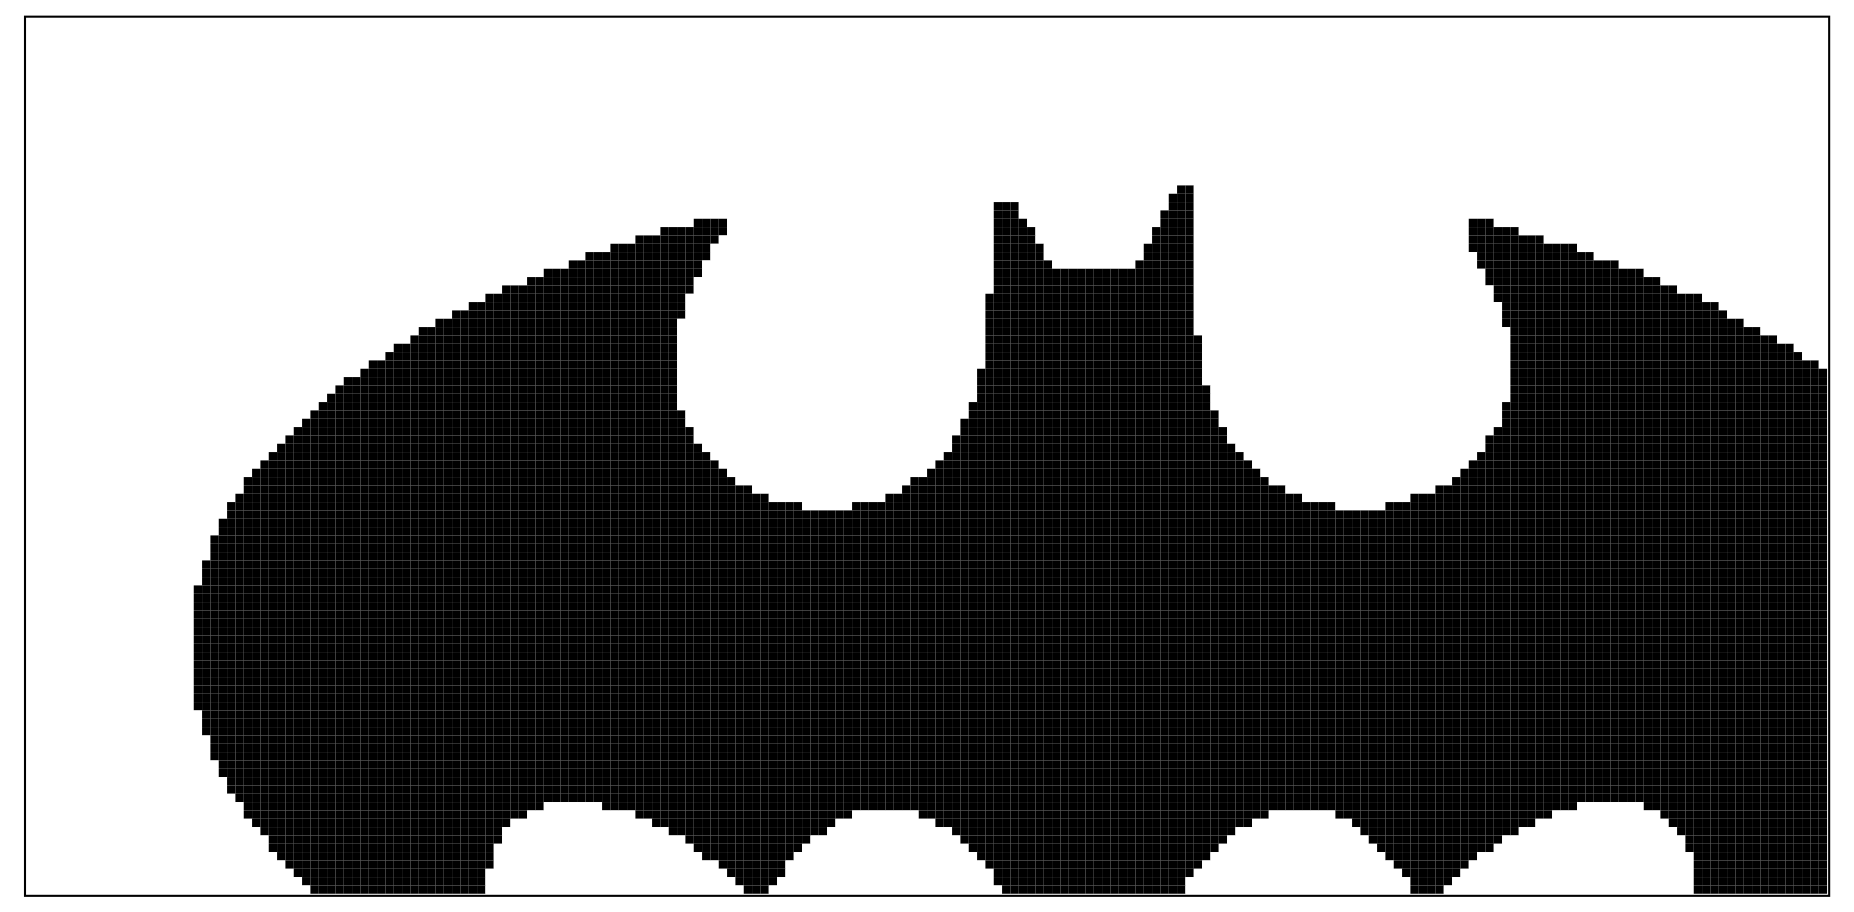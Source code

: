 digraph dibujo{
node [shape=plaintext]
a [label=<<TABLE BORDER="1" CELLBORDER="0" CELLSPACING="0">
<TR><TD BGCOLOR="#FFFFFF"></TD><TD BGCOLOR="#FFFFFF"></TD><TD BGCOLOR="#FFFFFF"></TD><TD BGCOLOR="#FFFFFF"></TD><TD BGCOLOR="#FFFFFF"></TD><TD BGCOLOR="#FFFFFF"></TD><TD BGCOLOR="#FFFFFF"></TD><TD BGCOLOR="#FFFFFF"></TD><TD BGCOLOR="#FFFFFF"></TD><TD BGCOLOR="#FFFFFF"></TD><TD BGCOLOR="#FFFFFF"></TD><TD BGCOLOR="#FFFFFF"></TD><TD BGCOLOR="#FFFFFF"></TD><TD BGCOLOR="#FFFFFF"></TD><TD BGCOLOR="#FFFFFF"></TD><TD BGCOLOR="#FFFFFF"></TD><TD BGCOLOR="#FFFFFF"></TD><TD BGCOLOR="#FFFFFF"></TD><TD BGCOLOR="#FFFFFF"></TD><TD BGCOLOR="#FFFFFF"></TD><TD BGCOLOR="#FFFFFF"></TD><TD BGCOLOR="#FFFFFF"></TD><TD BGCOLOR="#FFFFFF"></TD><TD BGCOLOR="#FFFFFF"></TD><TD BGCOLOR="#FFFFFF"></TD><TD BGCOLOR="#FFFFFF"></TD><TD BGCOLOR="#FFFFFF"></TD><TD BGCOLOR="#FFFFFF"></TD><TD BGCOLOR="#FFFFFF"></TD><TD BGCOLOR="#FFFFFF"></TD><TD BGCOLOR="#FFFFFF"></TD><TD BGCOLOR="#FFFFFF"></TD><TD BGCOLOR="#FFFFFF"></TD><TD BGCOLOR="#FFFFFF"></TD><TD BGCOLOR="#FFFFFF"></TD><TD BGCOLOR="#FFFFFF"></TD><TD BGCOLOR="#FFFFFF"></TD><TD BGCOLOR="#FFFFFF"></TD><TD BGCOLOR="#FFFFFF"></TD><TD BGCOLOR="#FFFFFF"></TD><TD BGCOLOR="#FFFFFF"></TD><TD BGCOLOR="#FFFFFF"></TD><TD BGCOLOR="#FFFFFF"></TD><TD BGCOLOR="#FFFFFF"></TD><TD BGCOLOR="#FFFFFF"></TD><TD BGCOLOR="#FFFFFF"></TD><TD BGCOLOR="#FFFFFF"></TD><TD BGCOLOR="#FFFFFF"></TD><TD BGCOLOR="#FFFFFF"></TD><TD BGCOLOR="#FFFFFF"></TD><TD BGCOLOR="#FFFFFF"></TD><TD BGCOLOR="#FFFFFF"></TD><TD BGCOLOR="#FFFFFF"></TD><TD BGCOLOR="#FFFFFF"></TD><TD BGCOLOR="#FFFFFF"></TD><TD BGCOLOR="#FFFFFF"></TD><TD BGCOLOR="#FFFFFF"></TD><TD BGCOLOR="#FFFFFF"></TD><TD BGCOLOR="#FFFFFF"></TD><TD BGCOLOR="#FFFFFF"></TD><TD BGCOLOR="#FFFFFF"></TD><TD BGCOLOR="#FFFFFF"></TD><TD BGCOLOR="#FFFFFF"></TD><TD BGCOLOR="#FFFFFF"></TD><TD BGCOLOR="#FFFFFF"></TD><TD BGCOLOR="#FFFFFF"></TD><TD BGCOLOR="#FFFFFF"></TD><TD BGCOLOR="#FFFFFF"></TD><TD BGCOLOR="#FFFFFF"></TD><TD BGCOLOR="#FFFFFF"></TD><TD BGCOLOR="#FFFFFF"></TD><TD BGCOLOR="#FFFFFF"></TD><TD BGCOLOR="#FFFFFF"></TD><TD BGCOLOR="#FFFFFF"></TD><TD BGCOLOR="#FFFFFF"></TD><TD BGCOLOR="#FFFFFF"></TD><TD BGCOLOR="#FFFFFF"></TD><TD BGCOLOR="#FFFFFF"></TD><TD BGCOLOR="#FFFFFF"></TD><TD BGCOLOR="#FFFFFF"></TD><TD BGCOLOR="#FFFFFF"></TD><TD BGCOLOR="#FFFFFF"></TD><TD BGCOLOR="#FFFFFF"></TD><TD BGCOLOR="#FFFFFF"></TD><TD BGCOLOR="#FFFFFF"></TD><TD BGCOLOR="#FFFFFF"></TD><TD BGCOLOR="#FFFFFF"></TD><TD BGCOLOR="#FFFFFF"></TD><TD BGCOLOR="#FFFFFF"></TD><TD BGCOLOR="#FFFFFF"></TD><TD BGCOLOR="#FFFFFF"></TD><TD BGCOLOR="#FFFFFF"></TD><TD BGCOLOR="#FFFFFF"></TD><TD BGCOLOR="#FFFFFF"></TD><TD BGCOLOR="#FFFFFF"></TD><TD BGCOLOR="#FFFFFF"></TD><TD BGCOLOR="#FFFFFF"></TD><TD BGCOLOR="#FFFFFF"></TD><TD BGCOLOR="#FFFFFF"></TD><TD BGCOLOR="#FFFFFF"></TD><TD BGCOLOR="#FFFFFF"></TD><TD BGCOLOR="#FFFFFF"></TD><TD BGCOLOR="#FFFFFF"></TD><TD BGCOLOR="#FFFFFF"></TD><TD BGCOLOR="#FFFFFF"></TD><TD BGCOLOR="#FFFFFF"></TD><TD BGCOLOR="#FFFFFF"></TD><TD BGCOLOR="#FFFFFF"></TD><TD BGCOLOR="#FFFFFF"></TD><TD BGCOLOR="#FFFFFF"></TD><TD BGCOLOR="#FFFFFF"></TD><TD BGCOLOR="#FFFFFF"></TD><TD BGCOLOR="#FFFFFF"></TD><TD BGCOLOR="#FFFFFF"></TD><TD BGCOLOR="#FFFFFF"></TD><TD BGCOLOR="#FFFFFF"></TD><TD BGCOLOR="#FFFFFF"></TD><TD BGCOLOR="#FFFFFF"></TD><TD BGCOLOR="#FFFFFF"></TD><TD BGCOLOR="#FFFFFF"></TD><TD BGCOLOR="#FFFFFF"></TD><TD BGCOLOR="#FFFFFF"></TD><TD BGCOLOR="#FFFFFF"></TD><TD BGCOLOR="#FFFFFF"></TD><TD BGCOLOR="#FFFFFF"></TD><TD BGCOLOR="#FFFFFF"></TD><TD BGCOLOR="#FFFFFF"></TD><TD BGCOLOR="#FFFFFF"></TD><TD BGCOLOR="#FFFFFF"></TD><TD BGCOLOR="#FFFFFF"></TD><TD BGCOLOR="#FFFFFF"></TD><TD BGCOLOR="#FFFFFF"></TD><TD BGCOLOR="#FFFFFF"></TD><TD BGCOLOR="#FFFFFF"></TD><TD BGCOLOR="#FFFFFF"></TD><TD BGCOLOR="#FFFFFF"></TD><TD BGCOLOR="#FFFFFF"></TD><TD BGCOLOR="#FFFFFF"></TD><TD BGCOLOR="#FFFFFF"></TD><TD BGCOLOR="#FFFFFF"></TD><TD BGCOLOR="#FFFFFF"></TD><TD BGCOLOR="#FFFFFF"></TD><TD BGCOLOR="#FFFFFF"></TD><TD BGCOLOR="#FFFFFF"></TD><TD BGCOLOR="#FFFFFF"></TD><TD BGCOLOR="#FFFFFF"></TD><TD BGCOLOR="#FFFFFF"></TD><TD BGCOLOR="#FFFFFF"></TD><TD BGCOLOR="#FFFFFF"></TD><TD BGCOLOR="#FFFFFF"></TD><TD BGCOLOR="#FFFFFF"></TD><TD BGCOLOR="#FFFFFF"></TD><TD BGCOLOR="#FFFFFF"></TD><TD BGCOLOR="#FFFFFF"></TD><TD BGCOLOR="#FFFFFF"></TD><TD BGCOLOR="#FFFFFF"></TD><TD BGCOLOR="#FFFFFF"></TD><TD BGCOLOR="#FFFFFF"></TD><TD BGCOLOR="#FFFFFF"></TD><TD BGCOLOR="#FFFFFF"></TD><TD BGCOLOR="#FFFFFF"></TD><TD BGCOLOR="#FFFFFF"></TD><TD BGCOLOR="#FFFFFF"></TD><TD BGCOLOR="#FFFFFF"></TD><TD BGCOLOR="#FFFFFF"></TD><TD BGCOLOR="#FFFFFF"></TD><TD BGCOLOR="#FFFFFF"></TD><TD BGCOLOR="#FFFFFF"></TD><TD BGCOLOR="#FFFFFF"></TD><TD BGCOLOR="#FFFFFF"></TD><TD BGCOLOR="#FFFFFF"></TD><TD BGCOLOR="#FFFFFF"></TD><TD BGCOLOR="#FFFFFF"></TD><TD BGCOLOR="#FFFFFF"></TD><TD BGCOLOR="#FFFFFF"></TD><TD BGCOLOR="#FFFFFF"></TD><TD BGCOLOR="#FFFFFF"></TD><TD BGCOLOR="#FFFFFF"></TD><TD BGCOLOR="#FFFFFF"></TD><TD BGCOLOR="#FFFFFF"></TD><TD BGCOLOR="#FFFFFF"></TD><TD BGCOLOR="#FFFFFF"></TD><TD BGCOLOR="#FFFFFF"></TD><TD BGCOLOR="#FFFFFF"></TD><TD BGCOLOR="#FFFFFF"></TD><TD BGCOLOR="#FFFFFF"></TD><TD BGCOLOR="#FFFFFF"></TD><TD BGCOLOR="#FFFFFF"></TD><TD BGCOLOR="#FFFFFF"></TD><TD BGCOLOR="#FFFFFF"></TD><TD BGCOLOR="#FFFFFF"></TD><TD BGCOLOR="#FFFFFF"></TD><TD BGCOLOR="#FFFFFF"></TD><TD BGCOLOR="#FFFFFF"></TD><TD BGCOLOR="#FFFFFF"></TD><TD BGCOLOR="#FFFFFF"></TD><TD BGCOLOR="#FFFFFF"></TD><TD BGCOLOR="#FFFFFF"></TD><TD BGCOLOR="#FFFFFF"></TD><TD BGCOLOR="#FFFFFF"></TD><TD BGCOLOR="#FFFFFF"></TD><TD BGCOLOR="#FFFFFF"></TD><TD BGCOLOR="#FFFFFF"></TD><TD BGCOLOR="#FFFFFF"></TD><TD BGCOLOR="#FFFFFF"></TD><TD BGCOLOR="#FFFFFF"></TD><TD BGCOLOR="#FFFFFF"></TD><TD BGCOLOR="#FFFFFF"></TD><TD BGCOLOR="#FFFFFF"></TD><TD BGCOLOR="#FFFFFF"></TD><TD BGCOLOR="#FFFFFF"></TD><TD BGCOLOR="#FFFFFF"></TD><TD BGCOLOR="#FFFFFF"></TD><TD BGCOLOR="#FFFFFF"></TD><TD BGCOLOR="#FFFFFF"></TD><TD BGCOLOR="#FFFFFF"></TD></TR>
<TR><TD BGCOLOR="#FFFFFF"></TD><TD BGCOLOR="#FFFFFF"></TD><TD BGCOLOR="#FFFFFF"></TD><TD BGCOLOR="#FFFFFF"></TD><TD BGCOLOR="#FFFFFF"></TD><TD BGCOLOR="#FFFFFF"></TD><TD BGCOLOR="#FFFFFF"></TD><TD BGCOLOR="#FFFFFF"></TD><TD BGCOLOR="#FFFFFF"></TD><TD BGCOLOR="#FFFFFF"></TD><TD BGCOLOR="#FFFFFF"></TD><TD BGCOLOR="#FFFFFF"></TD><TD BGCOLOR="#FFFFFF"></TD><TD BGCOLOR="#FFFFFF"></TD><TD BGCOLOR="#FFFFFF"></TD><TD BGCOLOR="#FFFFFF"></TD><TD BGCOLOR="#FFFFFF"></TD><TD BGCOLOR="#FFFFFF"></TD><TD BGCOLOR="#FFFFFF"></TD><TD BGCOLOR="#FFFFFF"></TD><TD BGCOLOR="#FFFFFF"></TD><TD BGCOLOR="#FFFFFF"></TD><TD BGCOLOR="#FFFFFF"></TD><TD BGCOLOR="#FFFFFF"></TD><TD BGCOLOR="#FFFFFF"></TD><TD BGCOLOR="#FFFFFF"></TD><TD BGCOLOR="#FFFFFF"></TD><TD BGCOLOR="#FFFFFF"></TD><TD BGCOLOR="#FFFFFF"></TD><TD BGCOLOR="#FFFFFF"></TD><TD BGCOLOR="#FFFFFF"></TD><TD BGCOLOR="#FFFFFF"></TD><TD BGCOLOR="#FFFFFF"></TD><TD BGCOLOR="#FFFFFF"></TD><TD BGCOLOR="#FFFFFF"></TD><TD BGCOLOR="#FFFFFF"></TD><TD BGCOLOR="#FFFFFF"></TD><TD BGCOLOR="#FFFFFF"></TD><TD BGCOLOR="#FFFFFF"></TD><TD BGCOLOR="#FFFFFF"></TD><TD BGCOLOR="#FFFFFF"></TD><TD BGCOLOR="#FFFFFF"></TD><TD BGCOLOR="#FFFFFF"></TD><TD BGCOLOR="#FFFFFF"></TD><TD BGCOLOR="#FFFFFF"></TD><TD BGCOLOR="#FFFFFF"></TD><TD BGCOLOR="#FFFFFF"></TD><TD BGCOLOR="#FFFFFF"></TD><TD BGCOLOR="#FFFFFF"></TD><TD BGCOLOR="#FFFFFF"></TD><TD BGCOLOR="#FFFFFF"></TD><TD BGCOLOR="#FFFFFF"></TD><TD BGCOLOR="#FFFFFF"></TD><TD BGCOLOR="#FFFFFF"></TD><TD BGCOLOR="#FFFFFF"></TD><TD BGCOLOR="#FFFFFF"></TD><TD BGCOLOR="#FFFFFF"></TD><TD BGCOLOR="#FFFFFF"></TD><TD BGCOLOR="#FFFFFF"></TD><TD BGCOLOR="#FFFFFF"></TD><TD BGCOLOR="#FFFFFF"></TD><TD BGCOLOR="#FFFFFF"></TD><TD BGCOLOR="#FFFFFF"></TD><TD BGCOLOR="#FFFFFF"></TD><TD BGCOLOR="#FFFFFF"></TD><TD BGCOLOR="#FFFFFF"></TD><TD BGCOLOR="#FFFFFF"></TD><TD BGCOLOR="#FFFFFF"></TD><TD BGCOLOR="#FFFFFF"></TD><TD BGCOLOR="#FFFFFF"></TD><TD BGCOLOR="#FFFFFF"></TD><TD BGCOLOR="#FFFFFF"></TD><TD BGCOLOR="#FFFFFF"></TD><TD BGCOLOR="#FFFFFF"></TD><TD BGCOLOR="#FFFFFF"></TD><TD BGCOLOR="#FFFFFF"></TD><TD BGCOLOR="#FFFFFF"></TD><TD BGCOLOR="#FFFFFF"></TD><TD BGCOLOR="#FFFFFF"></TD><TD BGCOLOR="#FFFFFF"></TD><TD BGCOLOR="#FFFFFF"></TD><TD BGCOLOR="#FFFFFF"></TD><TD BGCOLOR="#FFFFFF"></TD><TD BGCOLOR="#FFFFFF"></TD><TD BGCOLOR="#FFFFFF"></TD><TD BGCOLOR="#FFFFFF"></TD><TD BGCOLOR="#FFFFFF"></TD><TD BGCOLOR="#FFFFFF"></TD><TD BGCOLOR="#FFFFFF"></TD><TD BGCOLOR="#FFFFFF"></TD><TD BGCOLOR="#FFFFFF"></TD><TD BGCOLOR="#FFFFFF"></TD><TD BGCOLOR="#FFFFFF"></TD><TD BGCOLOR="#FFFFFF"></TD><TD BGCOLOR="#FFFFFF"></TD><TD BGCOLOR="#FFFFFF"></TD><TD BGCOLOR="#FFFFFF"></TD><TD BGCOLOR="#FFFFFF"></TD><TD BGCOLOR="#FFFFFF"></TD><TD BGCOLOR="#FFFFFF"></TD><TD BGCOLOR="#FFFFFF"></TD><TD BGCOLOR="#FFFFFF"></TD><TD BGCOLOR="#FFFFFF"></TD><TD BGCOLOR="#FFFFFF"></TD><TD BGCOLOR="#FFFFFF"></TD><TD BGCOLOR="#FFFFFF"></TD><TD BGCOLOR="#FFFFFF"></TD><TD BGCOLOR="#FFFFFF"></TD><TD BGCOLOR="#FFFFFF"></TD><TD BGCOLOR="#FFFFFF"></TD><TD BGCOLOR="#FFFFFF"></TD><TD BGCOLOR="#FFFFFF"></TD><TD BGCOLOR="#FFFFFF"></TD><TD BGCOLOR="#FFFFFF"></TD><TD BGCOLOR="#FFFFFF"></TD><TD BGCOLOR="#FFFFFF"></TD><TD BGCOLOR="#FFFFFF"></TD><TD BGCOLOR="#FFFFFF"></TD><TD BGCOLOR="#FFFFFF"></TD><TD BGCOLOR="#FFFFFF"></TD><TD BGCOLOR="#FFFFFF"></TD><TD BGCOLOR="#FFFFFF"></TD><TD BGCOLOR="#FFFFFF"></TD><TD BGCOLOR="#FFFFFF"></TD><TD BGCOLOR="#FFFFFF"></TD><TD BGCOLOR="#FFFFFF"></TD><TD BGCOLOR="#FFFFFF"></TD><TD BGCOLOR="#FFFFFF"></TD><TD BGCOLOR="#FFFFFF"></TD><TD BGCOLOR="#FFFFFF"></TD><TD BGCOLOR="#FFFFFF"></TD><TD BGCOLOR="#FFFFFF"></TD><TD BGCOLOR="#FFFFFF"></TD><TD BGCOLOR="#FFFFFF"></TD><TD BGCOLOR="#FFFFFF"></TD><TD BGCOLOR="#FFFFFF"></TD><TD BGCOLOR="#FFFFFF"></TD><TD BGCOLOR="#FFFFFF"></TD><TD BGCOLOR="#FFFFFF"></TD><TD BGCOLOR="#FFFFFF"></TD><TD BGCOLOR="#FFFFFF"></TD><TD BGCOLOR="#FFFFFF"></TD><TD BGCOLOR="#FFFFFF"></TD><TD BGCOLOR="#FFFFFF"></TD><TD BGCOLOR="#FFFFFF"></TD><TD BGCOLOR="#FFFFFF"></TD><TD BGCOLOR="#FFFFFF"></TD><TD BGCOLOR="#FFFFFF"></TD><TD BGCOLOR="#FFFFFF"></TD><TD BGCOLOR="#FFFFFF"></TD><TD BGCOLOR="#FFFFFF"></TD><TD BGCOLOR="#FFFFFF"></TD><TD BGCOLOR="#FFFFFF"></TD><TD BGCOLOR="#FFFFFF"></TD><TD BGCOLOR="#FFFFFF"></TD><TD BGCOLOR="#FFFFFF"></TD><TD BGCOLOR="#FFFFFF"></TD><TD BGCOLOR="#FFFFFF"></TD><TD BGCOLOR="#FFFFFF"></TD><TD BGCOLOR="#FFFFFF"></TD><TD BGCOLOR="#FFFFFF"></TD><TD BGCOLOR="#FFFFFF"></TD><TD BGCOLOR="#FFFFFF"></TD><TD BGCOLOR="#FFFFFF"></TD><TD BGCOLOR="#FFFFFF"></TD><TD BGCOLOR="#FFFFFF"></TD><TD BGCOLOR="#FFFFFF"></TD><TD BGCOLOR="#FFFFFF"></TD><TD BGCOLOR="#FFFFFF"></TD><TD BGCOLOR="#FFFFFF"></TD><TD BGCOLOR="#FFFFFF"></TD><TD BGCOLOR="#FFFFFF"></TD><TD BGCOLOR="#FFFFFF"></TD><TD BGCOLOR="#FFFFFF"></TD><TD BGCOLOR="#FFFFFF"></TD><TD BGCOLOR="#FFFFFF"></TD><TD BGCOLOR="#FFFFFF"></TD><TD BGCOLOR="#FFFFFF"></TD><TD BGCOLOR="#FFFFFF"></TD><TD BGCOLOR="#FFFFFF"></TD><TD BGCOLOR="#FFFFFF"></TD><TD BGCOLOR="#FFFFFF"></TD><TD BGCOLOR="#FFFFFF"></TD><TD BGCOLOR="#FFFFFF"></TD><TD BGCOLOR="#FFFFFF"></TD><TD BGCOLOR="#FFFFFF"></TD><TD BGCOLOR="#FFFFFF"></TD><TD BGCOLOR="#FFFFFF"></TD><TD BGCOLOR="#FFFFFF"></TD><TD BGCOLOR="#FFFFFF"></TD><TD BGCOLOR="#FFFFFF"></TD><TD BGCOLOR="#FFFFFF"></TD><TD BGCOLOR="#FFFFFF"></TD><TD BGCOLOR="#FFFFFF"></TD><TD BGCOLOR="#FFFFFF"></TD><TD BGCOLOR="#FFFFFF"></TD><TD BGCOLOR="#FFFFFF"></TD><TD BGCOLOR="#FFFFFF"></TD><TD BGCOLOR="#FFFFFF"></TD><TD BGCOLOR="#FFFFFF"></TD><TD BGCOLOR="#FFFFFF"></TD><TD BGCOLOR="#FFFFFF"></TD><TD BGCOLOR="#FFFFFF"></TD><TD BGCOLOR="#FFFFFF"></TD><TD BGCOLOR="#FFFFFF"></TD><TD BGCOLOR="#FFFFFF"></TD><TD BGCOLOR="#FFFFFF"></TD><TD BGCOLOR="#FFFFFF"></TD><TD BGCOLOR="#FFFFFF"></TD><TD BGCOLOR="#FFFFFF"></TD><TD BGCOLOR="#FFFFFF"></TD><TD BGCOLOR="#FFFFFF"></TD><TD BGCOLOR="#FFFFFF"></TD><TD BGCOLOR="#FFFFFF"></TD><TD BGCOLOR="#FFFFFF"></TD><TD BGCOLOR="#FFFFFF"></TD></TR>
<TR><TD BGCOLOR="#FFFFFF"></TD><TD BGCOLOR="#FFFFFF"></TD><TD BGCOLOR="#FFFFFF"></TD><TD BGCOLOR="#FFFFFF"></TD><TD BGCOLOR="#FFFFFF"></TD><TD BGCOLOR="#FFFFFF"></TD><TD BGCOLOR="#FFFFFF"></TD><TD BGCOLOR="#FFFFFF"></TD><TD BGCOLOR="#FFFFFF"></TD><TD BGCOLOR="#FFFFFF"></TD><TD BGCOLOR="#FFFFFF"></TD><TD BGCOLOR="#FFFFFF"></TD><TD BGCOLOR="#FFFFFF"></TD><TD BGCOLOR="#FFFFFF"></TD><TD BGCOLOR="#FFFFFF"></TD><TD BGCOLOR="#FFFFFF"></TD><TD BGCOLOR="#FFFFFF"></TD><TD BGCOLOR="#FFFFFF"></TD><TD BGCOLOR="#FFFFFF"></TD><TD BGCOLOR="#FFFFFF"></TD><TD BGCOLOR="#FFFFFF"></TD><TD BGCOLOR="#FFFFFF"></TD><TD BGCOLOR="#FFFFFF"></TD><TD BGCOLOR="#FFFFFF"></TD><TD BGCOLOR="#FFFFFF"></TD><TD BGCOLOR="#FFFFFF"></TD><TD BGCOLOR="#FFFFFF"></TD><TD BGCOLOR="#FFFFFF"></TD><TD BGCOLOR="#FFFFFF"></TD><TD BGCOLOR="#FFFFFF"></TD><TD BGCOLOR="#FFFFFF"></TD><TD BGCOLOR="#FFFFFF"></TD><TD BGCOLOR="#FFFFFF"></TD><TD BGCOLOR="#FFFFFF"></TD><TD BGCOLOR="#FFFFFF"></TD><TD BGCOLOR="#FFFFFF"></TD><TD BGCOLOR="#FFFFFF"></TD><TD BGCOLOR="#FFFFFF"></TD><TD BGCOLOR="#FFFFFF"></TD><TD BGCOLOR="#FFFFFF"></TD><TD BGCOLOR="#FFFFFF"></TD><TD BGCOLOR="#FFFFFF"></TD><TD BGCOLOR="#FFFFFF"></TD><TD BGCOLOR="#FFFFFF"></TD><TD BGCOLOR="#FFFFFF"></TD><TD BGCOLOR="#FFFFFF"></TD><TD BGCOLOR="#FFFFFF"></TD><TD BGCOLOR="#FFFFFF"></TD><TD BGCOLOR="#FFFFFF"></TD><TD BGCOLOR="#FFFFFF"></TD><TD BGCOLOR="#FFFFFF"></TD><TD BGCOLOR="#FFFFFF"></TD><TD BGCOLOR="#FFFFFF"></TD><TD BGCOLOR="#FFFFFF"></TD><TD BGCOLOR="#FFFFFF"></TD><TD BGCOLOR="#FFFFFF"></TD><TD BGCOLOR="#FFFFFF"></TD><TD BGCOLOR="#FFFFFF"></TD><TD BGCOLOR="#FFFFFF"></TD><TD BGCOLOR="#FFFFFF"></TD><TD BGCOLOR="#FFFFFF"></TD><TD BGCOLOR="#FFFFFF"></TD><TD BGCOLOR="#FFFFFF"></TD><TD BGCOLOR="#FFFFFF"></TD><TD BGCOLOR="#FFFFFF"></TD><TD BGCOLOR="#FFFFFF"></TD><TD BGCOLOR="#FFFFFF"></TD><TD BGCOLOR="#FFFFFF"></TD><TD BGCOLOR="#FFFFFF"></TD><TD BGCOLOR="#FFFFFF"></TD><TD BGCOLOR="#FFFFFF"></TD><TD BGCOLOR="#FFFFFF"></TD><TD BGCOLOR="#FFFFFF"></TD><TD BGCOLOR="#FFFFFF"></TD><TD BGCOLOR="#FFFFFF"></TD><TD BGCOLOR="#FFFFFF"></TD><TD BGCOLOR="#FFFFFF"></TD><TD BGCOLOR="#FFFFFF"></TD><TD BGCOLOR="#FFFFFF"></TD><TD BGCOLOR="#FFFFFF"></TD><TD BGCOLOR="#FFFFFF"></TD><TD BGCOLOR="#FFFFFF"></TD><TD BGCOLOR="#FFFFFF"></TD><TD BGCOLOR="#FFFFFF"></TD><TD BGCOLOR="#FFFFFF"></TD><TD BGCOLOR="#FFFFFF"></TD><TD BGCOLOR="#FFFFFF"></TD><TD BGCOLOR="#FFFFFF"></TD><TD BGCOLOR="#FFFFFF"></TD><TD BGCOLOR="#FFFFFF"></TD><TD BGCOLOR="#FFFFFF"></TD><TD BGCOLOR="#FFFFFF"></TD><TD BGCOLOR="#FFFFFF"></TD><TD BGCOLOR="#FFFFFF"></TD><TD BGCOLOR="#FFFFFF"></TD><TD BGCOLOR="#FFFFFF"></TD><TD BGCOLOR="#FFFFFF"></TD><TD BGCOLOR="#FFFFFF"></TD><TD BGCOLOR="#FFFFFF"></TD><TD BGCOLOR="#FFFFFF"></TD><TD BGCOLOR="#FFFFFF"></TD><TD BGCOLOR="#FFFFFF"></TD><TD BGCOLOR="#FFFFFF"></TD><TD BGCOLOR="#FFFFFF"></TD><TD BGCOLOR="#FFFFFF"></TD><TD BGCOLOR="#FFFFFF"></TD><TD BGCOLOR="#FFFFFF"></TD><TD BGCOLOR="#FFFFFF"></TD><TD BGCOLOR="#FFFFFF"></TD><TD BGCOLOR="#FFFFFF"></TD><TD BGCOLOR="#FFFFFF"></TD><TD BGCOLOR="#FFFFFF"></TD><TD BGCOLOR="#FFFFFF"></TD><TD BGCOLOR="#FFFFFF"></TD><TD BGCOLOR="#FFFFFF"></TD><TD BGCOLOR="#FFFFFF"></TD><TD BGCOLOR="#FFFFFF"></TD><TD BGCOLOR="#FFFFFF"></TD><TD BGCOLOR="#FFFFFF"></TD><TD BGCOLOR="#FFFFFF"></TD><TD BGCOLOR="#FFFFFF"></TD><TD BGCOLOR="#FFFFFF"></TD><TD BGCOLOR="#FFFFFF"></TD><TD BGCOLOR="#FFFFFF"></TD><TD BGCOLOR="#FFFFFF"></TD><TD BGCOLOR="#FFFFFF"></TD><TD BGCOLOR="#FFFFFF"></TD><TD BGCOLOR="#FFFFFF"></TD><TD BGCOLOR="#FFFFFF"></TD><TD BGCOLOR="#FFFFFF"></TD><TD BGCOLOR="#FFFFFF"></TD><TD BGCOLOR="#FFFFFF"></TD><TD BGCOLOR="#FFFFFF"></TD><TD BGCOLOR="#FFFFFF"></TD><TD BGCOLOR="#FFFFFF"></TD><TD BGCOLOR="#FFFFFF"></TD><TD BGCOLOR="#FFFFFF"></TD><TD BGCOLOR="#FFFFFF"></TD><TD BGCOLOR="#FFFFFF"></TD><TD BGCOLOR="#FFFFFF"></TD><TD BGCOLOR="#FFFFFF"></TD><TD BGCOLOR="#FFFFFF"></TD><TD BGCOLOR="#FFFFFF"></TD><TD BGCOLOR="#FFFFFF"></TD><TD BGCOLOR="#FFFFFF"></TD><TD BGCOLOR="#FFFFFF"></TD><TD BGCOLOR="#FFFFFF"></TD><TD BGCOLOR="#FFFFFF"></TD><TD BGCOLOR="#FFFFFF"></TD><TD BGCOLOR="#FFFFFF"></TD><TD BGCOLOR="#FFFFFF"></TD><TD BGCOLOR="#FFFFFF"></TD><TD BGCOLOR="#FFFFFF"></TD><TD BGCOLOR="#FFFFFF"></TD><TD BGCOLOR="#FFFFFF"></TD><TD BGCOLOR="#FFFFFF"></TD><TD BGCOLOR="#FFFFFF"></TD><TD BGCOLOR="#FFFFFF"></TD><TD BGCOLOR="#FFFFFF"></TD><TD BGCOLOR="#FFFFFF"></TD><TD BGCOLOR="#FFFFFF"></TD><TD BGCOLOR="#FFFFFF"></TD><TD BGCOLOR="#FFFFFF"></TD><TD BGCOLOR="#FFFFFF"></TD><TD BGCOLOR="#FFFFFF"></TD><TD BGCOLOR="#FFFFFF"></TD><TD BGCOLOR="#FFFFFF"></TD><TD BGCOLOR="#FFFFFF"></TD><TD BGCOLOR="#FFFFFF"></TD><TD BGCOLOR="#FFFFFF"></TD><TD BGCOLOR="#FFFFFF"></TD><TD BGCOLOR="#FFFFFF"></TD><TD BGCOLOR="#FFFFFF"></TD><TD BGCOLOR="#FFFFFF"></TD><TD BGCOLOR="#FFFFFF"></TD><TD BGCOLOR="#FFFFFF"></TD><TD BGCOLOR="#FFFFFF"></TD><TD BGCOLOR="#FFFFFF"></TD><TD BGCOLOR="#FFFFFF"></TD><TD BGCOLOR="#FFFFFF"></TD><TD BGCOLOR="#FFFFFF"></TD><TD BGCOLOR="#FFFFFF"></TD><TD BGCOLOR="#FFFFFF"></TD><TD BGCOLOR="#FFFFFF"></TD><TD BGCOLOR="#FFFFFF"></TD><TD BGCOLOR="#FFFFFF"></TD><TD BGCOLOR="#FFFFFF"></TD><TD BGCOLOR="#FFFFFF"></TD><TD BGCOLOR="#FFFFFF"></TD><TD BGCOLOR="#FFFFFF"></TD><TD BGCOLOR="#FFFFFF"></TD><TD BGCOLOR="#FFFFFF"></TD><TD BGCOLOR="#FFFFFF"></TD><TD BGCOLOR="#FFFFFF"></TD><TD BGCOLOR="#FFFFFF"></TD><TD BGCOLOR="#FFFFFF"></TD><TD BGCOLOR="#FFFFFF"></TD><TD BGCOLOR="#FFFFFF"></TD><TD BGCOLOR="#FFFFFF"></TD><TD BGCOLOR="#FFFFFF"></TD><TD BGCOLOR="#FFFFFF"></TD><TD BGCOLOR="#FFFFFF"></TD><TD BGCOLOR="#FFFFFF"></TD><TD BGCOLOR="#FFFFFF"></TD><TD BGCOLOR="#FFFFFF"></TD><TD BGCOLOR="#FFFFFF"></TD><TD BGCOLOR="#FFFFFF"></TD><TD BGCOLOR="#FFFFFF"></TD><TD BGCOLOR="#FFFFFF"></TD><TD BGCOLOR="#FFFFFF"></TD><TD BGCOLOR="#FFFFFF"></TD><TD BGCOLOR="#FFFFFF"></TD><TD BGCOLOR="#FFFFFF"></TD><TD BGCOLOR="#FFFFFF"></TD><TD BGCOLOR="#FFFFFF"></TD><TD BGCOLOR="#FFFFFF"></TD></TR>
<TR><TD BGCOLOR="#FFFFFF"></TD><TD BGCOLOR="#FFFFFF"></TD><TD BGCOLOR="#FFFFFF"></TD><TD BGCOLOR="#FFFFFF"></TD><TD BGCOLOR="#FFFFFF"></TD><TD BGCOLOR="#FFFFFF"></TD><TD BGCOLOR="#FFFFFF"></TD><TD BGCOLOR="#FFFFFF"></TD><TD BGCOLOR="#FFFFFF"></TD><TD BGCOLOR="#FFFFFF"></TD><TD BGCOLOR="#FFFFFF"></TD><TD BGCOLOR="#FFFFFF"></TD><TD BGCOLOR="#FFFFFF"></TD><TD BGCOLOR="#FFFFFF"></TD><TD BGCOLOR="#FFFFFF"></TD><TD BGCOLOR="#FFFFFF"></TD><TD BGCOLOR="#FFFFFF"></TD><TD BGCOLOR="#FFFFFF"></TD><TD BGCOLOR="#FFFFFF"></TD><TD BGCOLOR="#FFFFFF"></TD><TD BGCOLOR="#FFFFFF"></TD><TD BGCOLOR="#FFFFFF"></TD><TD BGCOLOR="#FFFFFF"></TD><TD BGCOLOR="#FFFFFF"></TD><TD BGCOLOR="#FFFFFF"></TD><TD BGCOLOR="#FFFFFF"></TD><TD BGCOLOR="#FFFFFF"></TD><TD BGCOLOR="#FFFFFF"></TD><TD BGCOLOR="#FFFFFF"></TD><TD BGCOLOR="#FFFFFF"></TD><TD BGCOLOR="#FFFFFF"></TD><TD BGCOLOR="#FFFFFF"></TD><TD BGCOLOR="#FFFFFF"></TD><TD BGCOLOR="#FFFFFF"></TD><TD BGCOLOR="#FFFFFF"></TD><TD BGCOLOR="#FFFFFF"></TD><TD BGCOLOR="#FFFFFF"></TD><TD BGCOLOR="#FFFFFF"></TD><TD BGCOLOR="#FFFFFF"></TD><TD BGCOLOR="#FFFFFF"></TD><TD BGCOLOR="#FFFFFF"></TD><TD BGCOLOR="#FFFFFF"></TD><TD BGCOLOR="#FFFFFF"></TD><TD BGCOLOR="#FFFFFF"></TD><TD BGCOLOR="#FFFFFF"></TD><TD BGCOLOR="#FFFFFF"></TD><TD BGCOLOR="#FFFFFF"></TD><TD BGCOLOR="#FFFFFF"></TD><TD BGCOLOR="#FFFFFF"></TD><TD BGCOLOR="#FFFFFF"></TD><TD BGCOLOR="#FFFFFF"></TD><TD BGCOLOR="#FFFFFF"></TD><TD BGCOLOR="#FFFFFF"></TD><TD BGCOLOR="#FFFFFF"></TD><TD BGCOLOR="#FFFFFF"></TD><TD BGCOLOR="#FFFFFF"></TD><TD BGCOLOR="#FFFFFF"></TD><TD BGCOLOR="#FFFFFF"></TD><TD BGCOLOR="#FFFFFF"></TD><TD BGCOLOR="#FFFFFF"></TD><TD BGCOLOR="#FFFFFF"></TD><TD BGCOLOR="#FFFFFF"></TD><TD BGCOLOR="#FFFFFF"></TD><TD BGCOLOR="#FFFFFF"></TD><TD BGCOLOR="#FFFFFF"></TD><TD BGCOLOR="#FFFFFF"></TD><TD BGCOLOR="#FFFFFF"></TD><TD BGCOLOR="#FFFFFF"></TD><TD BGCOLOR="#FFFFFF"></TD><TD BGCOLOR="#FFFFFF"></TD><TD BGCOLOR="#FFFFFF"></TD><TD BGCOLOR="#FFFFFF"></TD><TD BGCOLOR="#FFFFFF"></TD><TD BGCOLOR="#FFFFFF"></TD><TD BGCOLOR="#FFFFFF"></TD><TD BGCOLOR="#FFFFFF"></TD><TD BGCOLOR="#FFFFFF"></TD><TD BGCOLOR="#FFFFFF"></TD><TD BGCOLOR="#FFFFFF"></TD><TD BGCOLOR="#FFFFFF"></TD><TD BGCOLOR="#FFFFFF"></TD><TD BGCOLOR="#FFFFFF"></TD><TD BGCOLOR="#FFFFFF"></TD><TD BGCOLOR="#FFFFFF"></TD><TD BGCOLOR="#FFFFFF"></TD><TD BGCOLOR="#FFFFFF"></TD><TD BGCOLOR="#FFFFFF"></TD><TD BGCOLOR="#FFFFFF"></TD><TD BGCOLOR="#FFFFFF"></TD><TD BGCOLOR="#FFFFFF"></TD><TD BGCOLOR="#FFFFFF"></TD><TD BGCOLOR="#FFFFFF"></TD><TD BGCOLOR="#FFFFFF"></TD><TD BGCOLOR="#FFFFFF"></TD><TD BGCOLOR="#FFFFFF"></TD><TD BGCOLOR="#FFFFFF"></TD><TD BGCOLOR="#FFFFFF"></TD><TD BGCOLOR="#FFFFFF"></TD><TD BGCOLOR="#FFFFFF"></TD><TD BGCOLOR="#FFFFFF"></TD><TD BGCOLOR="#FFFFFF"></TD><TD BGCOLOR="#FFFFFF"></TD><TD BGCOLOR="#FFFFFF"></TD><TD BGCOLOR="#FFFFFF"></TD><TD BGCOLOR="#FFFFFF"></TD><TD BGCOLOR="#FFFFFF"></TD><TD BGCOLOR="#FFFFFF"></TD><TD BGCOLOR="#FFFFFF"></TD><TD BGCOLOR="#FFFFFF"></TD><TD BGCOLOR="#FFFFFF"></TD><TD BGCOLOR="#FFFFFF"></TD><TD BGCOLOR="#FFFFFF"></TD><TD BGCOLOR="#FFFFFF"></TD><TD BGCOLOR="#FFFFFF"></TD><TD BGCOLOR="#FFFFFF"></TD><TD BGCOLOR="#FFFFFF"></TD><TD BGCOLOR="#FFFFFF"></TD><TD BGCOLOR="#FFFFFF"></TD><TD BGCOLOR="#FFFFFF"></TD><TD BGCOLOR="#FFFFFF"></TD><TD BGCOLOR="#FFFFFF"></TD><TD BGCOLOR="#FFFFFF"></TD><TD BGCOLOR="#FFFFFF"></TD><TD BGCOLOR="#FFFFFF"></TD><TD BGCOLOR="#FFFFFF"></TD><TD BGCOLOR="#FFFFFF"></TD><TD BGCOLOR="#FFFFFF"></TD><TD BGCOLOR="#FFFFFF"></TD><TD BGCOLOR="#FFFFFF"></TD><TD BGCOLOR="#FFFFFF"></TD><TD BGCOLOR="#FFFFFF"></TD><TD BGCOLOR="#FFFFFF"></TD><TD BGCOLOR="#FFFFFF"></TD><TD BGCOLOR="#FFFFFF"></TD><TD BGCOLOR="#FFFFFF"></TD><TD BGCOLOR="#FFFFFF"></TD><TD BGCOLOR="#FFFFFF"></TD><TD BGCOLOR="#FFFFFF"></TD><TD BGCOLOR="#FFFFFF"></TD><TD BGCOLOR="#FFFFFF"></TD><TD BGCOLOR="#FFFFFF"></TD><TD BGCOLOR="#FFFFFF"></TD><TD BGCOLOR="#FFFFFF"></TD><TD BGCOLOR="#FFFFFF"></TD><TD BGCOLOR="#FFFFFF"></TD><TD BGCOLOR="#FFFFFF"></TD><TD BGCOLOR="#FFFFFF"></TD><TD BGCOLOR="#FFFFFF"></TD><TD BGCOLOR="#FFFFFF"></TD><TD BGCOLOR="#FFFFFF"></TD><TD BGCOLOR="#FFFFFF"></TD><TD BGCOLOR="#FFFFFF"></TD><TD BGCOLOR="#FFFFFF"></TD><TD BGCOLOR="#FFFFFF"></TD><TD BGCOLOR="#FFFFFF"></TD><TD BGCOLOR="#FFFFFF"></TD><TD BGCOLOR="#FFFFFF"></TD><TD BGCOLOR="#FFFFFF"></TD><TD BGCOLOR="#FFFFFF"></TD><TD BGCOLOR="#FFFFFF"></TD><TD BGCOLOR="#FFFFFF"></TD><TD BGCOLOR="#FFFFFF"></TD><TD BGCOLOR="#FFFFFF"></TD><TD BGCOLOR="#FFFFFF"></TD><TD BGCOLOR="#FFFFFF"></TD><TD BGCOLOR="#FFFFFF"></TD><TD BGCOLOR="#FFFFFF"></TD><TD BGCOLOR="#FFFFFF"></TD><TD BGCOLOR="#FFFFFF"></TD><TD BGCOLOR="#FFFFFF"></TD><TD BGCOLOR="#FFFFFF"></TD><TD BGCOLOR="#FFFFFF"></TD><TD BGCOLOR="#FFFFFF"></TD><TD BGCOLOR="#FFFFFF"></TD><TD BGCOLOR="#FFFFFF"></TD><TD BGCOLOR="#FFFFFF"></TD><TD BGCOLOR="#FFFFFF"></TD><TD BGCOLOR="#FFFFFF"></TD><TD BGCOLOR="#FFFFFF"></TD><TD BGCOLOR="#FFFFFF"></TD><TD BGCOLOR="#FFFFFF"></TD><TD BGCOLOR="#FFFFFF"></TD><TD BGCOLOR="#FFFFFF"></TD><TD BGCOLOR="#FFFFFF"></TD><TD BGCOLOR="#FFFFFF"></TD><TD BGCOLOR="#FFFFFF"></TD><TD BGCOLOR="#FFFFFF"></TD><TD BGCOLOR="#FFFFFF"></TD><TD BGCOLOR="#FFFFFF"></TD><TD BGCOLOR="#FFFFFF"></TD><TD BGCOLOR="#FFFFFF"></TD><TD BGCOLOR="#FFFFFF"></TD><TD BGCOLOR="#FFFFFF"></TD><TD BGCOLOR="#FFFFFF"></TD><TD BGCOLOR="#FFFFFF"></TD><TD BGCOLOR="#FFFFFF"></TD><TD BGCOLOR="#FFFFFF"></TD><TD BGCOLOR="#FFFFFF"></TD><TD BGCOLOR="#FFFFFF"></TD><TD BGCOLOR="#FFFFFF"></TD><TD BGCOLOR="#FFFFFF"></TD><TD BGCOLOR="#FFFFFF"></TD><TD BGCOLOR="#FFFFFF"></TD><TD BGCOLOR="#FFFFFF"></TD><TD BGCOLOR="#FFFFFF"></TD><TD BGCOLOR="#FFFFFF"></TD><TD BGCOLOR="#FFFFFF"></TD><TD BGCOLOR="#FFFFFF"></TD><TD BGCOLOR="#FFFFFF"></TD><TD BGCOLOR="#FFFFFF"></TD><TD BGCOLOR="#FFFFFF"></TD><TD BGCOLOR="#FFFFFF"></TD><TD BGCOLOR="#FFFFFF"></TD><TD BGCOLOR="#FFFFFF"></TD><TD BGCOLOR="#FFFFFF"></TD><TD BGCOLOR="#FFFFFF"></TD></TR>
<TR><TD BGCOLOR="#FFFFFF"></TD><TD BGCOLOR="#FFFFFF"></TD><TD BGCOLOR="#FFFFFF"></TD><TD BGCOLOR="#FFFFFF"></TD><TD BGCOLOR="#FFFFFF"></TD><TD BGCOLOR="#FFFFFF"></TD><TD BGCOLOR="#FFFFFF"></TD><TD BGCOLOR="#FFFFFF"></TD><TD BGCOLOR="#FFFFFF"></TD><TD BGCOLOR="#FFFFFF"></TD><TD BGCOLOR="#FFFFFF"></TD><TD BGCOLOR="#FFFFFF"></TD><TD BGCOLOR="#FFFFFF"></TD><TD BGCOLOR="#FFFFFF"></TD><TD BGCOLOR="#FFFFFF"></TD><TD BGCOLOR="#FFFFFF"></TD><TD BGCOLOR="#FFFFFF"></TD><TD BGCOLOR="#FFFFFF"></TD><TD BGCOLOR="#FFFFFF"></TD><TD BGCOLOR="#FFFFFF"></TD><TD BGCOLOR="#FFFFFF"></TD><TD BGCOLOR="#FFFFFF"></TD><TD BGCOLOR="#FFFFFF"></TD><TD BGCOLOR="#FFFFFF"></TD><TD BGCOLOR="#FFFFFF"></TD><TD BGCOLOR="#FFFFFF"></TD><TD BGCOLOR="#FFFFFF"></TD><TD BGCOLOR="#FFFFFF"></TD><TD BGCOLOR="#FFFFFF"></TD><TD BGCOLOR="#FFFFFF"></TD><TD BGCOLOR="#FFFFFF"></TD><TD BGCOLOR="#FFFFFF"></TD><TD BGCOLOR="#FFFFFF"></TD><TD BGCOLOR="#FFFFFF"></TD><TD BGCOLOR="#FFFFFF"></TD><TD BGCOLOR="#FFFFFF"></TD><TD BGCOLOR="#FFFFFF"></TD><TD BGCOLOR="#FFFFFF"></TD><TD BGCOLOR="#FFFFFF"></TD><TD BGCOLOR="#FFFFFF"></TD><TD BGCOLOR="#FFFFFF"></TD><TD BGCOLOR="#FFFFFF"></TD><TD BGCOLOR="#FFFFFF"></TD><TD BGCOLOR="#FFFFFF"></TD><TD BGCOLOR="#FFFFFF"></TD><TD BGCOLOR="#FFFFFF"></TD><TD BGCOLOR="#FFFFFF"></TD><TD BGCOLOR="#FFFFFF"></TD><TD BGCOLOR="#FFFFFF"></TD><TD BGCOLOR="#FFFFFF"></TD><TD BGCOLOR="#FFFFFF"></TD><TD BGCOLOR="#FFFFFF"></TD><TD BGCOLOR="#FFFFFF"></TD><TD BGCOLOR="#FFFFFF"></TD><TD BGCOLOR="#FFFFFF"></TD><TD BGCOLOR="#FFFFFF"></TD><TD BGCOLOR="#FFFFFF"></TD><TD BGCOLOR="#FFFFFF"></TD><TD BGCOLOR="#FFFFFF"></TD><TD BGCOLOR="#FFFFFF"></TD><TD BGCOLOR="#FFFFFF"></TD><TD BGCOLOR="#FFFFFF"></TD><TD BGCOLOR="#FFFFFF"></TD><TD BGCOLOR="#FFFFFF"></TD><TD BGCOLOR="#FFFFFF"></TD><TD BGCOLOR="#FFFFFF"></TD><TD BGCOLOR="#FFFFFF"></TD><TD BGCOLOR="#FFFFFF"></TD><TD BGCOLOR="#FFFFFF"></TD><TD BGCOLOR="#FFFFFF"></TD><TD BGCOLOR="#FFFFFF"></TD><TD BGCOLOR="#FFFFFF"></TD><TD BGCOLOR="#FFFFFF"></TD><TD BGCOLOR="#FFFFFF"></TD><TD BGCOLOR="#FFFFFF"></TD><TD BGCOLOR="#FFFFFF"></TD><TD BGCOLOR="#FFFFFF"></TD><TD BGCOLOR="#FFFFFF"></TD><TD BGCOLOR="#FFFFFF"></TD><TD BGCOLOR="#FFFFFF"></TD><TD BGCOLOR="#FFFFFF"></TD><TD BGCOLOR="#FFFFFF"></TD><TD BGCOLOR="#FFFFFF"></TD><TD BGCOLOR="#FFFFFF"></TD><TD BGCOLOR="#FFFFFF"></TD><TD BGCOLOR="#FFFFFF"></TD><TD BGCOLOR="#FFFFFF"></TD><TD BGCOLOR="#FFFFFF"></TD><TD BGCOLOR="#FFFFFF"></TD><TD BGCOLOR="#FFFFFF"></TD><TD BGCOLOR="#FFFFFF"></TD><TD BGCOLOR="#FFFFFF"></TD><TD BGCOLOR="#FFFFFF"></TD><TD BGCOLOR="#FFFFFF"></TD><TD BGCOLOR="#FFFFFF"></TD><TD BGCOLOR="#FFFFFF"></TD><TD BGCOLOR="#FFFFFF"></TD><TD BGCOLOR="#FFFFFF"></TD><TD BGCOLOR="#FFFFFF"></TD><TD BGCOLOR="#FFFFFF"></TD><TD BGCOLOR="#FFFFFF"></TD><TD BGCOLOR="#FFFFFF"></TD><TD BGCOLOR="#FFFFFF"></TD><TD BGCOLOR="#FFFFFF"></TD><TD BGCOLOR="#FFFFFF"></TD><TD BGCOLOR="#FFFFFF"></TD><TD BGCOLOR="#FFFFFF"></TD><TD BGCOLOR="#FFFFFF"></TD><TD BGCOLOR="#FFFFFF"></TD><TD BGCOLOR="#FFFFFF"></TD><TD BGCOLOR="#FFFFFF"></TD><TD BGCOLOR="#FFFFFF"></TD><TD BGCOLOR="#FFFFFF"></TD><TD BGCOLOR="#FFFFFF"></TD><TD BGCOLOR="#FFFFFF"></TD><TD BGCOLOR="#FFFFFF"></TD><TD BGCOLOR="#FFFFFF"></TD><TD BGCOLOR="#FFFFFF"></TD><TD BGCOLOR="#FFFFFF"></TD><TD BGCOLOR="#FFFFFF"></TD><TD BGCOLOR="#FFFFFF"></TD><TD BGCOLOR="#FFFFFF"></TD><TD BGCOLOR="#FFFFFF"></TD><TD BGCOLOR="#FFFFFF"></TD><TD BGCOLOR="#FFFFFF"></TD><TD BGCOLOR="#FFFFFF"></TD><TD BGCOLOR="#FFFFFF"></TD><TD BGCOLOR="#FFFFFF"></TD><TD BGCOLOR="#FFFFFF"></TD><TD BGCOLOR="#FFFFFF"></TD><TD BGCOLOR="#FFFFFF"></TD><TD BGCOLOR="#FFFFFF"></TD><TD BGCOLOR="#FFFFFF"></TD><TD BGCOLOR="#FFFFFF"></TD><TD BGCOLOR="#FFFFFF"></TD><TD BGCOLOR="#FFFFFF"></TD><TD BGCOLOR="#FFFFFF"></TD><TD BGCOLOR="#FFFFFF"></TD><TD BGCOLOR="#FFFFFF"></TD><TD BGCOLOR="#FFFFFF"></TD><TD BGCOLOR="#FFFFFF"></TD><TD BGCOLOR="#FFFFFF"></TD><TD BGCOLOR="#FFFFFF"></TD><TD BGCOLOR="#FFFFFF"></TD><TD BGCOLOR="#FFFFFF"></TD><TD BGCOLOR="#FFFFFF"></TD><TD BGCOLOR="#FFFFFF"></TD><TD BGCOLOR="#FFFFFF"></TD><TD BGCOLOR="#FFFFFF"></TD><TD BGCOLOR="#FFFFFF"></TD><TD BGCOLOR="#FFFFFF"></TD><TD BGCOLOR="#FFFFFF"></TD><TD BGCOLOR="#FFFFFF"></TD><TD BGCOLOR="#FFFFFF"></TD><TD BGCOLOR="#FFFFFF"></TD><TD BGCOLOR="#FFFFFF"></TD><TD BGCOLOR="#FFFFFF"></TD><TD BGCOLOR="#FFFFFF"></TD><TD BGCOLOR="#FFFFFF"></TD><TD BGCOLOR="#FFFFFF"></TD><TD BGCOLOR="#FFFFFF"></TD><TD BGCOLOR="#FFFFFF"></TD><TD BGCOLOR="#FFFFFF"></TD><TD BGCOLOR="#FFFFFF"></TD><TD BGCOLOR="#FFFFFF"></TD><TD BGCOLOR="#FFFFFF"></TD><TD BGCOLOR="#FFFFFF"></TD><TD BGCOLOR="#FFFFFF"></TD><TD BGCOLOR="#FFFFFF"></TD><TD BGCOLOR="#FFFFFF"></TD><TD BGCOLOR="#FFFFFF"></TD><TD BGCOLOR="#FFFFFF"></TD><TD BGCOLOR="#FFFFFF"></TD><TD BGCOLOR="#FFFFFF"></TD><TD BGCOLOR="#FFFFFF"></TD><TD BGCOLOR="#FFFFFF"></TD><TD BGCOLOR="#FFFFFF"></TD><TD BGCOLOR="#FFFFFF"></TD><TD BGCOLOR="#FFFFFF"></TD><TD BGCOLOR="#FFFFFF"></TD><TD BGCOLOR="#FFFFFF"></TD><TD BGCOLOR="#FFFFFF"></TD><TD BGCOLOR="#FFFFFF"></TD><TD BGCOLOR="#FFFFFF"></TD><TD BGCOLOR="#FFFFFF"></TD><TD BGCOLOR="#FFFFFF"></TD><TD BGCOLOR="#FFFFFF"></TD><TD BGCOLOR="#FFFFFF"></TD><TD BGCOLOR="#FFFFFF"></TD><TD BGCOLOR="#FFFFFF"></TD><TD BGCOLOR="#FFFFFF"></TD><TD BGCOLOR="#FFFFFF"></TD><TD BGCOLOR="#FFFFFF"></TD><TD BGCOLOR="#FFFFFF"></TD><TD BGCOLOR="#FFFFFF"></TD><TD BGCOLOR="#FFFFFF"></TD><TD BGCOLOR="#FFFFFF"></TD><TD BGCOLOR="#FFFFFF"></TD><TD BGCOLOR="#FFFFFF"></TD><TD BGCOLOR="#FFFFFF"></TD><TD BGCOLOR="#FFFFFF"></TD><TD BGCOLOR="#FFFFFF"></TD><TD BGCOLOR="#FFFFFF"></TD><TD BGCOLOR="#FFFFFF"></TD><TD BGCOLOR="#FFFFFF"></TD><TD BGCOLOR="#FFFFFF"></TD><TD BGCOLOR="#FFFFFF"></TD><TD BGCOLOR="#FFFFFF"></TD><TD BGCOLOR="#FFFFFF"></TD><TD BGCOLOR="#FFFFFF"></TD><TD BGCOLOR="#FFFFFF"></TD><TD BGCOLOR="#FFFFFF"></TD><TD BGCOLOR="#FFFFFF"></TD><TD BGCOLOR="#FFFFFF"></TD><TD BGCOLOR="#FFFFFF"></TD><TD BGCOLOR="#FFFFFF"></TD></TR>
<TR><TD BGCOLOR="#FFFFFF"></TD><TD BGCOLOR="#FFFFFF"></TD><TD BGCOLOR="#FFFFFF"></TD><TD BGCOLOR="#FFFFFF"></TD><TD BGCOLOR="#FFFFFF"></TD><TD BGCOLOR="#FFFFFF"></TD><TD BGCOLOR="#FFFFFF"></TD><TD BGCOLOR="#FFFFFF"></TD><TD BGCOLOR="#FFFFFF"></TD><TD BGCOLOR="#FFFFFF"></TD><TD BGCOLOR="#FFFFFF"></TD><TD BGCOLOR="#FFFFFF"></TD><TD BGCOLOR="#FFFFFF"></TD><TD BGCOLOR="#FFFFFF"></TD><TD BGCOLOR="#FFFFFF"></TD><TD BGCOLOR="#FFFFFF"></TD><TD BGCOLOR="#FFFFFF"></TD><TD BGCOLOR="#FFFFFF"></TD><TD BGCOLOR="#FFFFFF"></TD><TD BGCOLOR="#FFFFFF"></TD><TD BGCOLOR="#FFFFFF"></TD><TD BGCOLOR="#FFFFFF"></TD><TD BGCOLOR="#FFFFFF"></TD><TD BGCOLOR="#FFFFFF"></TD><TD BGCOLOR="#FFFFFF"></TD><TD BGCOLOR="#FFFFFF"></TD><TD BGCOLOR="#FFFFFF"></TD><TD BGCOLOR="#FFFFFF"></TD><TD BGCOLOR="#FFFFFF"></TD><TD BGCOLOR="#FFFFFF"></TD><TD BGCOLOR="#FFFFFF"></TD><TD BGCOLOR="#FFFFFF"></TD><TD BGCOLOR="#FFFFFF"></TD><TD BGCOLOR="#FFFFFF"></TD><TD BGCOLOR="#FFFFFF"></TD><TD BGCOLOR="#FFFFFF"></TD><TD BGCOLOR="#FFFFFF"></TD><TD BGCOLOR="#FFFFFF"></TD><TD BGCOLOR="#FFFFFF"></TD><TD BGCOLOR="#FFFFFF"></TD><TD BGCOLOR="#FFFFFF"></TD><TD BGCOLOR="#FFFFFF"></TD><TD BGCOLOR="#FFFFFF"></TD><TD BGCOLOR="#FFFFFF"></TD><TD BGCOLOR="#FFFFFF"></TD><TD BGCOLOR="#FFFFFF"></TD><TD BGCOLOR="#FFFFFF"></TD><TD BGCOLOR="#FFFFFF"></TD><TD BGCOLOR="#FFFFFF"></TD><TD BGCOLOR="#FFFFFF"></TD><TD BGCOLOR="#FFFFFF"></TD><TD BGCOLOR="#FFFFFF"></TD><TD BGCOLOR="#FFFFFF"></TD><TD BGCOLOR="#FFFFFF"></TD><TD BGCOLOR="#FFFFFF"></TD><TD BGCOLOR="#FFFFFF"></TD><TD BGCOLOR="#FFFFFF"></TD><TD BGCOLOR="#FFFFFF"></TD><TD BGCOLOR="#FFFFFF"></TD><TD BGCOLOR="#FFFFFF"></TD><TD BGCOLOR="#FFFFFF"></TD><TD BGCOLOR="#FFFFFF"></TD><TD BGCOLOR="#FFFFFF"></TD><TD BGCOLOR="#FFFFFF"></TD><TD BGCOLOR="#FFFFFF"></TD><TD BGCOLOR="#FFFFFF"></TD><TD BGCOLOR="#FFFFFF"></TD><TD BGCOLOR="#FFFFFF"></TD><TD BGCOLOR="#FFFFFF"></TD><TD BGCOLOR="#FFFFFF"></TD><TD BGCOLOR="#FFFFFF"></TD><TD BGCOLOR="#FFFFFF"></TD><TD BGCOLOR="#FFFFFF"></TD><TD BGCOLOR="#FFFFFF"></TD><TD BGCOLOR="#FFFFFF"></TD><TD BGCOLOR="#FFFFFF"></TD><TD BGCOLOR="#FFFFFF"></TD><TD BGCOLOR="#FFFFFF"></TD><TD BGCOLOR="#FFFFFF"></TD><TD BGCOLOR="#FFFFFF"></TD><TD BGCOLOR="#FFFFFF"></TD><TD BGCOLOR="#FFFFFF"></TD><TD BGCOLOR="#FFFFFF"></TD><TD BGCOLOR="#FFFFFF"></TD><TD BGCOLOR="#FFFFFF"></TD><TD BGCOLOR="#FFFFFF"></TD><TD BGCOLOR="#FFFFFF"></TD><TD BGCOLOR="#FFFFFF"></TD><TD BGCOLOR="#FFFFFF"></TD><TD BGCOLOR="#FFFFFF"></TD><TD BGCOLOR="#FFFFFF"></TD><TD BGCOLOR="#FFFFFF"></TD><TD BGCOLOR="#FFFFFF"></TD><TD BGCOLOR="#FFFFFF"></TD><TD BGCOLOR="#FFFFFF"></TD><TD BGCOLOR="#FFFFFF"></TD><TD BGCOLOR="#FFFFFF"></TD><TD BGCOLOR="#FFFFFF"></TD><TD BGCOLOR="#FFFFFF"></TD><TD BGCOLOR="#FFFFFF"></TD><TD BGCOLOR="#FFFFFF"></TD><TD BGCOLOR="#FFFFFF"></TD><TD BGCOLOR="#FFFFFF"></TD><TD BGCOLOR="#FFFFFF"></TD><TD BGCOLOR="#FFFFFF"></TD><TD BGCOLOR="#FFFFFF"></TD><TD BGCOLOR="#FFFFFF"></TD><TD BGCOLOR="#FFFFFF"></TD><TD BGCOLOR="#FFFFFF"></TD><TD BGCOLOR="#FFFFFF"></TD><TD BGCOLOR="#FFFFFF"></TD><TD BGCOLOR="#FFFFFF"></TD><TD BGCOLOR="#FFFFFF"></TD><TD BGCOLOR="#FFFFFF"></TD><TD BGCOLOR="#FFFFFF"></TD><TD BGCOLOR="#FFFFFF"></TD><TD BGCOLOR="#FFFFFF"></TD><TD BGCOLOR="#FFFFFF"></TD><TD BGCOLOR="#FFFFFF"></TD><TD BGCOLOR="#FFFFFF"></TD><TD BGCOLOR="#FFFFFF"></TD><TD BGCOLOR="#FFFFFF"></TD><TD BGCOLOR="#FFFFFF"></TD><TD BGCOLOR="#FFFFFF"></TD><TD BGCOLOR="#FFFFFF"></TD><TD BGCOLOR="#FFFFFF"></TD><TD BGCOLOR="#FFFFFF"></TD><TD BGCOLOR="#FFFFFF"></TD><TD BGCOLOR="#FFFFFF"></TD><TD BGCOLOR="#FFFFFF"></TD><TD BGCOLOR="#FFFFFF"></TD><TD BGCOLOR="#FFFFFF"></TD><TD BGCOLOR="#FFFFFF"></TD><TD BGCOLOR="#FFFFFF"></TD><TD BGCOLOR="#FFFFFF"></TD><TD BGCOLOR="#FFFFFF"></TD><TD BGCOLOR="#FFFFFF"></TD><TD BGCOLOR="#FFFFFF"></TD><TD BGCOLOR="#FFFFFF"></TD><TD BGCOLOR="#FFFFFF"></TD><TD BGCOLOR="#FFFFFF"></TD><TD BGCOLOR="#FFFFFF"></TD><TD BGCOLOR="#FFFFFF"></TD><TD BGCOLOR="#FFFFFF"></TD><TD BGCOLOR="#FFFFFF"></TD><TD BGCOLOR="#FFFFFF"></TD><TD BGCOLOR="#FFFFFF"></TD><TD BGCOLOR="#FFFFFF"></TD><TD BGCOLOR="#FFFFFF"></TD><TD BGCOLOR="#FFFFFF"></TD><TD BGCOLOR="#FFFFFF"></TD><TD BGCOLOR="#FFFFFF"></TD><TD BGCOLOR="#FFFFFF"></TD><TD BGCOLOR="#FFFFFF"></TD><TD BGCOLOR="#FFFFFF"></TD><TD BGCOLOR="#FFFFFF"></TD><TD BGCOLOR="#FFFFFF"></TD><TD BGCOLOR="#FFFFFF"></TD><TD BGCOLOR="#FFFFFF"></TD><TD BGCOLOR="#FFFFFF"></TD><TD BGCOLOR="#FFFFFF"></TD><TD BGCOLOR="#FFFFFF"></TD><TD BGCOLOR="#FFFFFF"></TD><TD BGCOLOR="#FFFFFF"></TD><TD BGCOLOR="#FFFFFF"></TD><TD BGCOLOR="#FFFFFF"></TD><TD BGCOLOR="#FFFFFF"></TD><TD BGCOLOR="#FFFFFF"></TD><TD BGCOLOR="#FFFFFF"></TD><TD BGCOLOR="#FFFFFF"></TD><TD BGCOLOR="#FFFFFF"></TD><TD BGCOLOR="#FFFFFF"></TD><TD BGCOLOR="#FFFFFF"></TD><TD BGCOLOR="#FFFFFF"></TD><TD BGCOLOR="#FFFFFF"></TD><TD BGCOLOR="#FFFFFF"></TD><TD BGCOLOR="#FFFFFF"></TD><TD BGCOLOR="#FFFFFF"></TD><TD BGCOLOR="#FFFFFF"></TD><TD BGCOLOR="#FFFFFF"></TD><TD BGCOLOR="#FFFFFF"></TD><TD BGCOLOR="#FFFFFF"></TD><TD BGCOLOR="#FFFFFF"></TD><TD BGCOLOR="#FFFFFF"></TD><TD BGCOLOR="#FFFFFF"></TD><TD BGCOLOR="#FFFFFF"></TD><TD BGCOLOR="#FFFFFF"></TD><TD BGCOLOR="#FFFFFF"></TD><TD BGCOLOR="#FFFFFF"></TD><TD BGCOLOR="#FFFFFF"></TD><TD BGCOLOR="#FFFFFF"></TD><TD BGCOLOR="#FFFFFF"></TD><TD BGCOLOR="#FFFFFF"></TD><TD BGCOLOR="#FFFFFF"></TD><TD BGCOLOR="#FFFFFF"></TD><TD BGCOLOR="#FFFFFF"></TD><TD BGCOLOR="#FFFFFF"></TD><TD BGCOLOR="#FFFFFF"></TD><TD BGCOLOR="#FFFFFF"></TD><TD BGCOLOR="#FFFFFF"></TD><TD BGCOLOR="#FFFFFF"></TD><TD BGCOLOR="#FFFFFF"></TD><TD BGCOLOR="#FFFFFF"></TD><TD BGCOLOR="#FFFFFF"></TD><TD BGCOLOR="#FFFFFF"></TD><TD BGCOLOR="#FFFFFF"></TD><TD BGCOLOR="#FFFFFF"></TD><TD BGCOLOR="#FFFFFF"></TD><TD BGCOLOR="#FFFFFF"></TD><TD BGCOLOR="#FFFFFF"></TD><TD BGCOLOR="#FFFFFF"></TD><TD BGCOLOR="#FFFFFF"></TD><TD BGCOLOR="#FFFFFF"></TD><TD BGCOLOR="#FFFFFF"></TD><TD BGCOLOR="#FFFFFF"></TD><TD BGCOLOR="#FFFFFF"></TD></TR>
<TR><TD BGCOLOR="#FFFFFF"></TD><TD BGCOLOR="#FFFFFF"></TD><TD BGCOLOR="#FFFFFF"></TD><TD BGCOLOR="#FFFFFF"></TD><TD BGCOLOR="#FFFFFF"></TD><TD BGCOLOR="#FFFFFF"></TD><TD BGCOLOR="#FFFFFF"></TD><TD BGCOLOR="#FFFFFF"></TD><TD BGCOLOR="#FFFFFF"></TD><TD BGCOLOR="#FFFFFF"></TD><TD BGCOLOR="#FFFFFF"></TD><TD BGCOLOR="#FFFFFF"></TD><TD BGCOLOR="#FFFFFF"></TD><TD BGCOLOR="#FFFFFF"></TD><TD BGCOLOR="#FFFFFF"></TD><TD BGCOLOR="#FFFFFF"></TD><TD BGCOLOR="#FFFFFF"></TD><TD BGCOLOR="#FFFFFF"></TD><TD BGCOLOR="#FFFFFF"></TD><TD BGCOLOR="#FFFFFF"></TD><TD BGCOLOR="#FFFFFF"></TD><TD BGCOLOR="#FFFFFF"></TD><TD BGCOLOR="#FFFFFF"></TD><TD BGCOLOR="#FFFFFF"></TD><TD BGCOLOR="#FFFFFF"></TD><TD BGCOLOR="#FFFFFF"></TD><TD BGCOLOR="#FFFFFF"></TD><TD BGCOLOR="#FFFFFF"></TD><TD BGCOLOR="#FFFFFF"></TD><TD BGCOLOR="#FFFFFF"></TD><TD BGCOLOR="#FFFFFF"></TD><TD BGCOLOR="#FFFFFF"></TD><TD BGCOLOR="#FFFFFF"></TD><TD BGCOLOR="#FFFFFF"></TD><TD BGCOLOR="#FFFFFF"></TD><TD BGCOLOR="#FFFFFF"></TD><TD BGCOLOR="#FFFFFF"></TD><TD BGCOLOR="#FFFFFF"></TD><TD BGCOLOR="#FFFFFF"></TD><TD BGCOLOR="#FFFFFF"></TD><TD BGCOLOR="#FFFFFF"></TD><TD BGCOLOR="#FFFFFF"></TD><TD BGCOLOR="#FFFFFF"></TD><TD BGCOLOR="#FFFFFF"></TD><TD BGCOLOR="#FFFFFF"></TD><TD BGCOLOR="#FFFFFF"></TD><TD BGCOLOR="#FFFFFF"></TD><TD BGCOLOR="#FFFFFF"></TD><TD BGCOLOR="#FFFFFF"></TD><TD BGCOLOR="#FFFFFF"></TD><TD BGCOLOR="#FFFFFF"></TD><TD BGCOLOR="#FFFFFF"></TD><TD BGCOLOR="#FFFFFF"></TD><TD BGCOLOR="#FFFFFF"></TD><TD BGCOLOR="#FFFFFF"></TD><TD BGCOLOR="#FFFFFF"></TD><TD BGCOLOR="#FFFFFF"></TD><TD BGCOLOR="#FFFFFF"></TD><TD BGCOLOR="#FFFFFF"></TD><TD BGCOLOR="#FFFFFF"></TD><TD BGCOLOR="#FFFFFF"></TD><TD BGCOLOR="#FFFFFF"></TD><TD BGCOLOR="#FFFFFF"></TD><TD BGCOLOR="#FFFFFF"></TD><TD BGCOLOR="#FFFFFF"></TD><TD BGCOLOR="#FFFFFF"></TD><TD BGCOLOR="#FFFFFF"></TD><TD BGCOLOR="#FFFFFF"></TD><TD BGCOLOR="#FFFFFF"></TD><TD BGCOLOR="#FFFFFF"></TD><TD BGCOLOR="#FFFFFF"></TD><TD BGCOLOR="#FFFFFF"></TD><TD BGCOLOR="#FFFFFF"></TD><TD BGCOLOR="#FFFFFF"></TD><TD BGCOLOR="#FFFFFF"></TD><TD BGCOLOR="#FFFFFF"></TD><TD BGCOLOR="#FFFFFF"></TD><TD BGCOLOR="#FFFFFF"></TD><TD BGCOLOR="#FFFFFF"></TD><TD BGCOLOR="#FFFFFF"></TD><TD BGCOLOR="#FFFFFF"></TD><TD BGCOLOR="#FFFFFF"></TD><TD BGCOLOR="#FFFFFF"></TD><TD BGCOLOR="#FFFFFF"></TD><TD BGCOLOR="#FFFFFF"></TD><TD BGCOLOR="#FFFFFF"></TD><TD BGCOLOR="#FFFFFF"></TD><TD BGCOLOR="#FFFFFF"></TD><TD BGCOLOR="#FFFFFF"></TD><TD BGCOLOR="#FFFFFF"></TD><TD BGCOLOR="#FFFFFF"></TD><TD BGCOLOR="#FFFFFF"></TD><TD BGCOLOR="#FFFFFF"></TD><TD BGCOLOR="#FFFFFF"></TD><TD BGCOLOR="#FFFFFF"></TD><TD BGCOLOR="#FFFFFF"></TD><TD BGCOLOR="#FFFFFF"></TD><TD BGCOLOR="#FFFFFF"></TD><TD BGCOLOR="#FFFFFF"></TD><TD BGCOLOR="#FFFFFF"></TD><TD BGCOLOR="#FFFFFF"></TD><TD BGCOLOR="#FFFFFF"></TD><TD BGCOLOR="#FFFFFF"></TD><TD BGCOLOR="#FFFFFF"></TD><TD BGCOLOR="#FFFFFF"></TD><TD BGCOLOR="#FFFFFF"></TD><TD BGCOLOR="#FFFFFF"></TD><TD BGCOLOR="#FFFFFF"></TD><TD BGCOLOR="#FFFFFF"></TD><TD BGCOLOR="#FFFFFF"></TD><TD BGCOLOR="#FFFFFF"></TD><TD BGCOLOR="#FFFFFF"></TD><TD BGCOLOR="#FFFFFF"></TD><TD BGCOLOR="#FFFFFF"></TD><TD BGCOLOR="#FFFFFF"></TD><TD BGCOLOR="#FFFFFF"></TD><TD BGCOLOR="#FFFFFF"></TD><TD BGCOLOR="#FFFFFF"></TD><TD BGCOLOR="#FFFFFF"></TD><TD BGCOLOR="#FFFFFF"></TD><TD BGCOLOR="#FFFFFF"></TD><TD BGCOLOR="#FFFFFF"></TD><TD BGCOLOR="#FFFFFF"></TD><TD BGCOLOR="#FFFFFF"></TD><TD BGCOLOR="#FFFFFF"></TD><TD BGCOLOR="#FFFFFF"></TD><TD BGCOLOR="#FFFFFF"></TD><TD BGCOLOR="#FFFFFF"></TD><TD BGCOLOR="#FFFFFF"></TD><TD BGCOLOR="#FFFFFF"></TD><TD BGCOLOR="#FFFFFF"></TD><TD BGCOLOR="#FFFFFF"></TD><TD BGCOLOR="#FFFFFF"></TD><TD BGCOLOR="#FFFFFF"></TD><TD BGCOLOR="#FFFFFF"></TD><TD BGCOLOR="#FFFFFF"></TD><TD BGCOLOR="#FFFFFF"></TD><TD BGCOLOR="#FFFFFF"></TD><TD BGCOLOR="#FFFFFF"></TD><TD BGCOLOR="#FFFFFF"></TD><TD BGCOLOR="#FFFFFF"></TD><TD BGCOLOR="#FFFFFF"></TD><TD BGCOLOR="#FFFFFF"></TD><TD BGCOLOR="#FFFFFF"></TD><TD BGCOLOR="#FFFFFF"></TD><TD BGCOLOR="#FFFFFF"></TD><TD BGCOLOR="#FFFFFF"></TD><TD BGCOLOR="#FFFFFF"></TD><TD BGCOLOR="#FFFFFF"></TD><TD BGCOLOR="#FFFFFF"></TD><TD BGCOLOR="#FFFFFF"></TD><TD BGCOLOR="#FFFFFF"></TD><TD BGCOLOR="#FFFFFF"></TD><TD BGCOLOR="#FFFFFF"></TD><TD BGCOLOR="#FFFFFF"></TD><TD BGCOLOR="#FFFFFF"></TD><TD BGCOLOR="#FFFFFF"></TD><TD BGCOLOR="#FFFFFF"></TD><TD BGCOLOR="#FFFFFF"></TD><TD BGCOLOR="#FFFFFF"></TD><TD BGCOLOR="#FFFFFF"></TD><TD BGCOLOR="#FFFFFF"></TD><TD BGCOLOR="#FFFFFF"></TD><TD BGCOLOR="#FFFFFF"></TD><TD BGCOLOR="#FFFFFF"></TD><TD BGCOLOR="#FFFFFF"></TD><TD BGCOLOR="#FFFFFF"></TD><TD BGCOLOR="#FFFFFF"></TD><TD BGCOLOR="#FFFFFF"></TD><TD BGCOLOR="#FFFFFF"></TD><TD BGCOLOR="#FFFFFF"></TD><TD BGCOLOR="#FFFFFF"></TD><TD BGCOLOR="#FFFFFF"></TD><TD BGCOLOR="#FFFFFF"></TD><TD BGCOLOR="#FFFFFF"></TD><TD BGCOLOR="#FFFFFF"></TD><TD BGCOLOR="#FFFFFF"></TD><TD BGCOLOR="#FFFFFF"></TD><TD BGCOLOR="#FFFFFF"></TD><TD BGCOLOR="#FFFFFF"></TD><TD BGCOLOR="#FFFFFF"></TD><TD BGCOLOR="#FFFFFF"></TD><TD BGCOLOR="#FFFFFF"></TD><TD BGCOLOR="#FFFFFF"></TD><TD BGCOLOR="#FFFFFF"></TD><TD BGCOLOR="#FFFFFF"></TD><TD BGCOLOR="#FFFFFF"></TD><TD BGCOLOR="#FFFFFF"></TD><TD BGCOLOR="#FFFFFF"></TD><TD BGCOLOR="#FFFFFF"></TD><TD BGCOLOR="#FFFFFF"></TD><TD BGCOLOR="#FFFFFF"></TD><TD BGCOLOR="#FFFFFF"></TD><TD BGCOLOR="#FFFFFF"></TD><TD BGCOLOR="#FFFFFF"></TD><TD BGCOLOR="#FFFFFF"></TD><TD BGCOLOR="#FFFFFF"></TD><TD BGCOLOR="#FFFFFF"></TD><TD BGCOLOR="#FFFFFF"></TD><TD BGCOLOR="#FFFFFF"></TD><TD BGCOLOR="#FFFFFF"></TD><TD BGCOLOR="#FFFFFF"></TD><TD BGCOLOR="#FFFFFF"></TD><TD BGCOLOR="#FFFFFF"></TD><TD BGCOLOR="#FFFFFF"></TD><TD BGCOLOR="#FFFFFF"></TD><TD BGCOLOR="#FFFFFF"></TD><TD BGCOLOR="#FFFFFF"></TD><TD BGCOLOR="#FFFFFF"></TD><TD BGCOLOR="#FFFFFF"></TD><TD BGCOLOR="#FFFFFF"></TD><TD BGCOLOR="#FFFFFF"></TD><TD BGCOLOR="#FFFFFF"></TD><TD BGCOLOR="#FFFFFF"></TD><TD BGCOLOR="#FFFFFF"></TD><TD BGCOLOR="#FFFFFF"></TD></TR>
<TR><TD BGCOLOR="#FFFFFF"></TD><TD BGCOLOR="#FFFFFF"></TD><TD BGCOLOR="#FFFFFF"></TD><TD BGCOLOR="#FFFFFF"></TD><TD BGCOLOR="#FFFFFF"></TD><TD BGCOLOR="#FFFFFF"></TD><TD BGCOLOR="#FFFFFF"></TD><TD BGCOLOR="#FFFFFF"></TD><TD BGCOLOR="#FFFFFF"></TD><TD BGCOLOR="#FFFFFF"></TD><TD BGCOLOR="#FFFFFF"></TD><TD BGCOLOR="#FFFFFF"></TD><TD BGCOLOR="#FFFFFF"></TD><TD BGCOLOR="#FFFFFF"></TD><TD BGCOLOR="#FFFFFF"></TD><TD BGCOLOR="#FFFFFF"></TD><TD BGCOLOR="#FFFFFF"></TD><TD BGCOLOR="#FFFFFF"></TD><TD BGCOLOR="#FFFFFF"></TD><TD BGCOLOR="#FFFFFF"></TD><TD BGCOLOR="#FFFFFF"></TD><TD BGCOLOR="#FFFFFF"></TD><TD BGCOLOR="#FFFFFF"></TD><TD BGCOLOR="#FFFFFF"></TD><TD BGCOLOR="#FFFFFF"></TD><TD BGCOLOR="#FFFFFF"></TD><TD BGCOLOR="#FFFFFF"></TD><TD BGCOLOR="#FFFFFF"></TD><TD BGCOLOR="#FFFFFF"></TD><TD BGCOLOR="#FFFFFF"></TD><TD BGCOLOR="#FFFFFF"></TD><TD BGCOLOR="#FFFFFF"></TD><TD BGCOLOR="#FFFFFF"></TD><TD BGCOLOR="#FFFFFF"></TD><TD BGCOLOR="#FFFFFF"></TD><TD BGCOLOR="#FFFFFF"></TD><TD BGCOLOR="#FFFFFF"></TD><TD BGCOLOR="#FFFFFF"></TD><TD BGCOLOR="#FFFFFF"></TD><TD BGCOLOR="#FFFFFF"></TD><TD BGCOLOR="#FFFFFF"></TD><TD BGCOLOR="#FFFFFF"></TD><TD BGCOLOR="#FFFFFF"></TD><TD BGCOLOR="#FFFFFF"></TD><TD BGCOLOR="#FFFFFF"></TD><TD BGCOLOR="#FFFFFF"></TD><TD BGCOLOR="#FFFFFF"></TD><TD BGCOLOR="#FFFFFF"></TD><TD BGCOLOR="#FFFFFF"></TD><TD BGCOLOR="#FFFFFF"></TD><TD BGCOLOR="#FFFFFF"></TD><TD BGCOLOR="#FFFFFF"></TD><TD BGCOLOR="#FFFFFF"></TD><TD BGCOLOR="#FFFFFF"></TD><TD BGCOLOR="#FFFFFF"></TD><TD BGCOLOR="#FFFFFF"></TD><TD BGCOLOR="#FFFFFF"></TD><TD BGCOLOR="#FFFFFF"></TD><TD BGCOLOR="#FFFFFF"></TD><TD BGCOLOR="#FFFFFF"></TD><TD BGCOLOR="#FFFFFF"></TD><TD BGCOLOR="#FFFFFF"></TD><TD BGCOLOR="#FFFFFF"></TD><TD BGCOLOR="#FFFFFF"></TD><TD BGCOLOR="#FFFFFF"></TD><TD BGCOLOR="#FFFFFF"></TD><TD BGCOLOR="#FFFFFF"></TD><TD BGCOLOR="#FFFFFF"></TD><TD BGCOLOR="#FFFFFF"></TD><TD BGCOLOR="#FFFFFF"></TD><TD BGCOLOR="#FFFFFF"></TD><TD BGCOLOR="#FFFFFF"></TD><TD BGCOLOR="#FFFFFF"></TD><TD BGCOLOR="#FFFFFF"></TD><TD BGCOLOR="#FFFFFF"></TD><TD BGCOLOR="#FFFFFF"></TD><TD BGCOLOR="#FFFFFF"></TD><TD BGCOLOR="#FFFFFF"></TD><TD BGCOLOR="#FFFFFF"></TD><TD BGCOLOR="#FFFFFF"></TD><TD BGCOLOR="#FFFFFF"></TD><TD BGCOLOR="#FFFFFF"></TD><TD BGCOLOR="#FFFFFF"></TD><TD BGCOLOR="#FFFFFF"></TD><TD BGCOLOR="#FFFFFF"></TD><TD BGCOLOR="#FFFFFF"></TD><TD BGCOLOR="#FFFFFF"></TD><TD BGCOLOR="#FFFFFF"></TD><TD BGCOLOR="#FFFFFF"></TD><TD BGCOLOR="#FFFFFF"></TD><TD BGCOLOR="#FFFFFF"></TD><TD BGCOLOR="#FFFFFF"></TD><TD BGCOLOR="#FFFFFF"></TD><TD BGCOLOR="#FFFFFF"></TD><TD BGCOLOR="#FFFFFF"></TD><TD BGCOLOR="#FFFFFF"></TD><TD BGCOLOR="#FFFFFF"></TD><TD BGCOLOR="#FFFFFF"></TD><TD BGCOLOR="#FFFFFF"></TD><TD BGCOLOR="#FFFFFF"></TD><TD BGCOLOR="#FFFFFF"></TD><TD BGCOLOR="#FFFFFF"></TD><TD BGCOLOR="#FFFFFF"></TD><TD BGCOLOR="#FFFFFF"></TD><TD BGCOLOR="#FFFFFF"></TD><TD BGCOLOR="#FFFFFF"></TD><TD BGCOLOR="#FFFFFF"></TD><TD BGCOLOR="#FFFFFF"></TD><TD BGCOLOR="#FFFFFF"></TD><TD BGCOLOR="#FFFFFF"></TD><TD BGCOLOR="#FFFFFF"></TD><TD BGCOLOR="#FFFFFF"></TD><TD BGCOLOR="#FFFFFF"></TD><TD BGCOLOR="#FFFFFF"></TD><TD BGCOLOR="#FFFFFF"></TD><TD BGCOLOR="#FFFFFF"></TD><TD BGCOLOR="#FFFFFF"></TD><TD BGCOLOR="#FFFFFF"></TD><TD BGCOLOR="#FFFFFF"></TD><TD BGCOLOR="#FFFFFF"></TD><TD BGCOLOR="#FFFFFF"></TD><TD BGCOLOR="#FFFFFF"></TD><TD BGCOLOR="#FFFFFF"></TD><TD BGCOLOR="#FFFFFF"></TD><TD BGCOLOR="#FFFFFF"></TD><TD BGCOLOR="#FFFFFF"></TD><TD BGCOLOR="#FFFFFF"></TD><TD BGCOLOR="#FFFFFF"></TD><TD BGCOLOR="#FFFFFF"></TD><TD BGCOLOR="#FFFFFF"></TD><TD BGCOLOR="#FFFFFF"></TD><TD BGCOLOR="#FFFFFF"></TD><TD BGCOLOR="#FFFFFF"></TD><TD BGCOLOR="#FFFFFF"></TD><TD BGCOLOR="#FFFFFF"></TD><TD BGCOLOR="#FFFFFF"></TD><TD BGCOLOR="#FFFFFF"></TD><TD BGCOLOR="#FFFFFF"></TD><TD BGCOLOR="#FFFFFF"></TD><TD BGCOLOR="#FFFFFF"></TD><TD BGCOLOR="#FFFFFF"></TD><TD BGCOLOR="#FFFFFF"></TD><TD BGCOLOR="#FFFFFF"></TD><TD BGCOLOR="#FFFFFF"></TD><TD BGCOLOR="#FFFFFF"></TD><TD BGCOLOR="#FFFFFF"></TD><TD BGCOLOR="#FFFFFF"></TD><TD BGCOLOR="#FFFFFF"></TD><TD BGCOLOR="#FFFFFF"></TD><TD BGCOLOR="#FFFFFF"></TD><TD BGCOLOR="#FFFFFF"></TD><TD BGCOLOR="#FFFFFF"></TD><TD BGCOLOR="#FFFFFF"></TD><TD BGCOLOR="#FFFFFF"></TD><TD BGCOLOR="#FFFFFF"></TD><TD BGCOLOR="#FFFFFF"></TD><TD BGCOLOR="#FFFFFF"></TD><TD BGCOLOR="#FFFFFF"></TD><TD BGCOLOR="#FFFFFF"></TD><TD BGCOLOR="#FFFFFF"></TD><TD BGCOLOR="#FFFFFF"></TD><TD BGCOLOR="#FFFFFF"></TD><TD BGCOLOR="#FFFFFF"></TD><TD BGCOLOR="#FFFFFF"></TD><TD BGCOLOR="#FFFFFF"></TD><TD BGCOLOR="#FFFFFF"></TD><TD BGCOLOR="#FFFFFF"></TD><TD BGCOLOR="#FFFFFF"></TD><TD BGCOLOR="#FFFFFF"></TD><TD BGCOLOR="#FFFFFF"></TD><TD BGCOLOR="#FFFFFF"></TD><TD BGCOLOR="#FFFFFF"></TD><TD BGCOLOR="#FFFFFF"></TD><TD BGCOLOR="#FFFFFF"></TD><TD BGCOLOR="#FFFFFF"></TD><TD BGCOLOR="#FFFFFF"></TD><TD BGCOLOR="#FFFFFF"></TD><TD BGCOLOR="#FFFFFF"></TD><TD BGCOLOR="#FFFFFF"></TD><TD BGCOLOR="#FFFFFF"></TD><TD BGCOLOR="#FFFFFF"></TD><TD BGCOLOR="#FFFFFF"></TD><TD BGCOLOR="#FFFFFF"></TD><TD BGCOLOR="#FFFFFF"></TD><TD BGCOLOR="#FFFFFF"></TD><TD BGCOLOR="#FFFFFF"></TD><TD BGCOLOR="#FFFFFF"></TD><TD BGCOLOR="#FFFFFF"></TD><TD BGCOLOR="#FFFFFF"></TD><TD BGCOLOR="#FFFFFF"></TD><TD BGCOLOR="#FFFFFF"></TD><TD BGCOLOR="#FFFFFF"></TD><TD BGCOLOR="#FFFFFF"></TD><TD BGCOLOR="#FFFFFF"></TD><TD BGCOLOR="#FFFFFF"></TD><TD BGCOLOR="#FFFFFF"></TD><TD BGCOLOR="#FFFFFF"></TD><TD BGCOLOR="#FFFFFF"></TD><TD BGCOLOR="#FFFFFF"></TD><TD BGCOLOR="#FFFFFF"></TD><TD BGCOLOR="#FFFFFF"></TD><TD BGCOLOR="#FFFFFF"></TD><TD BGCOLOR="#FFFFFF"></TD><TD BGCOLOR="#FFFFFF"></TD><TD BGCOLOR="#FFFFFF"></TD><TD BGCOLOR="#FFFFFF"></TD><TD BGCOLOR="#FFFFFF"></TD><TD BGCOLOR="#FFFFFF"></TD><TD BGCOLOR="#FFFFFF"></TD><TD BGCOLOR="#FFFFFF"></TD><TD BGCOLOR="#FFFFFF"></TD><TD BGCOLOR="#FFFFFF"></TD><TD BGCOLOR="#FFFFFF"></TD><TD BGCOLOR="#FFFFFF"></TD><TD BGCOLOR="#FFFFFF"></TD><TD BGCOLOR="#FFFFFF"></TD></TR>
<TR><TD BGCOLOR="#FFFFFF"></TD><TD BGCOLOR="#FFFFFF"></TD><TD BGCOLOR="#FFFFFF"></TD><TD BGCOLOR="#FFFFFF"></TD><TD BGCOLOR="#FFFFFF"></TD><TD BGCOLOR="#FFFFFF"></TD><TD BGCOLOR="#FFFFFF"></TD><TD BGCOLOR="#FFFFFF"></TD><TD BGCOLOR="#FFFFFF"></TD><TD BGCOLOR="#FFFFFF"></TD><TD BGCOLOR="#FFFFFF"></TD><TD BGCOLOR="#FFFFFF"></TD><TD BGCOLOR="#FFFFFF"></TD><TD BGCOLOR="#FFFFFF"></TD><TD BGCOLOR="#FFFFFF"></TD><TD BGCOLOR="#FFFFFF"></TD><TD BGCOLOR="#FFFFFF"></TD><TD BGCOLOR="#FFFFFF"></TD><TD BGCOLOR="#FFFFFF"></TD><TD BGCOLOR="#FFFFFF"></TD><TD BGCOLOR="#FFFFFF"></TD><TD BGCOLOR="#FFFFFF"></TD><TD BGCOLOR="#FFFFFF"></TD><TD BGCOLOR="#FFFFFF"></TD><TD BGCOLOR="#FFFFFF"></TD><TD BGCOLOR="#FFFFFF"></TD><TD BGCOLOR="#FFFFFF"></TD><TD BGCOLOR="#FFFFFF"></TD><TD BGCOLOR="#FFFFFF"></TD><TD BGCOLOR="#FFFFFF"></TD><TD BGCOLOR="#FFFFFF"></TD><TD BGCOLOR="#FFFFFF"></TD><TD BGCOLOR="#FFFFFF"></TD><TD BGCOLOR="#FFFFFF"></TD><TD BGCOLOR="#FFFFFF"></TD><TD BGCOLOR="#FFFFFF"></TD><TD BGCOLOR="#FFFFFF"></TD><TD BGCOLOR="#FFFFFF"></TD><TD BGCOLOR="#FFFFFF"></TD><TD BGCOLOR="#FFFFFF"></TD><TD BGCOLOR="#FFFFFF"></TD><TD BGCOLOR="#FFFFFF"></TD><TD BGCOLOR="#FFFFFF"></TD><TD BGCOLOR="#FFFFFF"></TD><TD BGCOLOR="#FFFFFF"></TD><TD BGCOLOR="#FFFFFF"></TD><TD BGCOLOR="#FFFFFF"></TD><TD BGCOLOR="#FFFFFF"></TD><TD BGCOLOR="#FFFFFF"></TD><TD BGCOLOR="#FFFFFF"></TD><TD BGCOLOR="#FFFFFF"></TD><TD BGCOLOR="#FFFFFF"></TD><TD BGCOLOR="#FFFFFF"></TD><TD BGCOLOR="#FFFFFF"></TD><TD BGCOLOR="#FFFFFF"></TD><TD BGCOLOR="#FFFFFF"></TD><TD BGCOLOR="#FFFFFF"></TD><TD BGCOLOR="#FFFFFF"></TD><TD BGCOLOR="#FFFFFF"></TD><TD BGCOLOR="#FFFFFF"></TD><TD BGCOLOR="#FFFFFF"></TD><TD BGCOLOR="#FFFFFF"></TD><TD BGCOLOR="#FFFFFF"></TD><TD BGCOLOR="#FFFFFF"></TD><TD BGCOLOR="#FFFFFF"></TD><TD BGCOLOR="#FFFFFF"></TD><TD BGCOLOR="#FFFFFF"></TD><TD BGCOLOR="#FFFFFF"></TD><TD BGCOLOR="#FFFFFF"></TD><TD BGCOLOR="#FFFFFF"></TD><TD BGCOLOR="#FFFFFF"></TD><TD BGCOLOR="#FFFFFF"></TD><TD BGCOLOR="#FFFFFF"></TD><TD BGCOLOR="#FFFFFF"></TD><TD BGCOLOR="#FFFFFF"></TD><TD BGCOLOR="#FFFFFF"></TD><TD BGCOLOR="#FFFFFF"></TD><TD BGCOLOR="#FFFFFF"></TD><TD BGCOLOR="#FFFFFF"></TD><TD BGCOLOR="#FFFFFF"></TD><TD BGCOLOR="#FFFFFF"></TD><TD BGCOLOR="#FFFFFF"></TD><TD BGCOLOR="#FFFFFF"></TD><TD BGCOLOR="#FFFFFF"></TD><TD BGCOLOR="#FFFFFF"></TD><TD BGCOLOR="#FFFFFF"></TD><TD BGCOLOR="#FFFFFF"></TD><TD BGCOLOR="#FFFFFF"></TD><TD BGCOLOR="#FFFFFF"></TD><TD BGCOLOR="#FFFFFF"></TD><TD BGCOLOR="#FFFFFF"></TD><TD BGCOLOR="#FFFFFF"></TD><TD BGCOLOR="#FFFFFF"></TD><TD BGCOLOR="#FFFFFF"></TD><TD BGCOLOR="#FFFFFF"></TD><TD BGCOLOR="#FFFFFF"></TD><TD BGCOLOR="#FFFFFF"></TD><TD BGCOLOR="#FFFFFF"></TD><TD BGCOLOR="#FFFFFF"></TD><TD BGCOLOR="#FFFFFF"></TD><TD BGCOLOR="#FFFFFF"></TD><TD BGCOLOR="#FFFFFF"></TD><TD BGCOLOR="#FFFFFF"></TD><TD BGCOLOR="#FFFFFF"></TD><TD BGCOLOR="#FFFFFF"></TD><TD BGCOLOR="#FFFFFF"></TD><TD BGCOLOR="#FFFFFF"></TD><TD BGCOLOR="#FFFFFF"></TD><TD BGCOLOR="#FFFFFF"></TD><TD BGCOLOR="#FFFFFF"></TD><TD BGCOLOR="#FFFFFF"></TD><TD BGCOLOR="#FFFFFF"></TD><TD BGCOLOR="#FFFFFF"></TD><TD BGCOLOR="#FFFFFF"></TD><TD BGCOLOR="#FFFFFF"></TD><TD BGCOLOR="#FFFFFF"></TD><TD BGCOLOR="#FFFFFF"></TD><TD BGCOLOR="#FFFFFF"></TD><TD BGCOLOR="#FFFFFF"></TD><TD BGCOLOR="#FFFFFF"></TD><TD BGCOLOR="#FFFFFF"></TD><TD BGCOLOR="#FFFFFF"></TD><TD BGCOLOR="#FFFFFF"></TD><TD BGCOLOR="#FFFFFF"></TD><TD BGCOLOR="#FFFFFF"></TD><TD BGCOLOR="#FFFFFF"></TD><TD BGCOLOR="#FFFFFF"></TD><TD BGCOLOR="#FFFFFF"></TD><TD BGCOLOR="#FFFFFF"></TD><TD BGCOLOR="#FFFFFF"></TD><TD BGCOLOR="#FFFFFF"></TD><TD BGCOLOR="#FFFFFF"></TD><TD BGCOLOR="#FFFFFF"></TD><TD BGCOLOR="#FFFFFF"></TD><TD BGCOLOR="#FFFFFF"></TD><TD BGCOLOR="#FFFFFF"></TD><TD BGCOLOR="#FFFFFF"></TD><TD BGCOLOR="#FFFFFF"></TD><TD BGCOLOR="#FFFFFF"></TD><TD BGCOLOR="#FFFFFF"></TD><TD BGCOLOR="#FFFFFF"></TD><TD BGCOLOR="#FFFFFF"></TD><TD BGCOLOR="#FFFFFF"></TD><TD BGCOLOR="#FFFFFF"></TD><TD BGCOLOR="#FFFFFF"></TD><TD BGCOLOR="#FFFFFF"></TD><TD BGCOLOR="#FFFFFF"></TD><TD BGCOLOR="#FFFFFF"></TD><TD BGCOLOR="#FFFFFF"></TD><TD BGCOLOR="#FFFFFF"></TD><TD BGCOLOR="#FFFFFF"></TD><TD BGCOLOR="#FFFFFF"></TD><TD BGCOLOR="#FFFFFF"></TD><TD BGCOLOR="#FFFFFF"></TD><TD BGCOLOR="#FFFFFF"></TD><TD BGCOLOR="#FFFFFF"></TD><TD BGCOLOR="#FFFFFF"></TD><TD BGCOLOR="#FFFFFF"></TD><TD BGCOLOR="#FFFFFF"></TD><TD BGCOLOR="#FFFFFF"></TD><TD BGCOLOR="#FFFFFF"></TD><TD BGCOLOR="#FFFFFF"></TD><TD BGCOLOR="#FFFFFF"></TD><TD BGCOLOR="#FFFFFF"></TD><TD BGCOLOR="#FFFFFF"></TD><TD BGCOLOR="#FFFFFF"></TD><TD BGCOLOR="#FFFFFF"></TD><TD BGCOLOR="#FFFFFF"></TD><TD BGCOLOR="#FFFFFF"></TD><TD BGCOLOR="#FFFFFF"></TD><TD BGCOLOR="#FFFFFF"></TD><TD BGCOLOR="#FFFFFF"></TD><TD BGCOLOR="#FFFFFF"></TD><TD BGCOLOR="#FFFFFF"></TD><TD BGCOLOR="#FFFFFF"></TD><TD BGCOLOR="#FFFFFF"></TD><TD BGCOLOR="#FFFFFF"></TD><TD BGCOLOR="#FFFFFF"></TD><TD BGCOLOR="#FFFFFF"></TD><TD BGCOLOR="#FFFFFF"></TD><TD BGCOLOR="#FFFFFF"></TD><TD BGCOLOR="#FFFFFF"></TD><TD BGCOLOR="#FFFFFF"></TD><TD BGCOLOR="#FFFFFF"></TD><TD BGCOLOR="#FFFFFF"></TD><TD BGCOLOR="#FFFFFF"></TD><TD BGCOLOR="#FFFFFF"></TD><TD BGCOLOR="#FFFFFF"></TD><TD BGCOLOR="#FFFFFF"></TD><TD BGCOLOR="#FFFFFF"></TD><TD BGCOLOR="#FFFFFF"></TD><TD BGCOLOR="#FFFFFF"></TD><TD BGCOLOR="#FFFFFF"></TD><TD BGCOLOR="#FFFFFF"></TD><TD BGCOLOR="#FFFFFF"></TD><TD BGCOLOR="#FFFFFF"></TD><TD BGCOLOR="#FFFFFF"></TD><TD BGCOLOR="#FFFFFF"></TD><TD BGCOLOR="#FFFFFF"></TD><TD BGCOLOR="#FFFFFF"></TD><TD BGCOLOR="#FFFFFF"></TD><TD BGCOLOR="#FFFFFF"></TD><TD BGCOLOR="#FFFFFF"></TD><TD BGCOLOR="#FFFFFF"></TD><TD BGCOLOR="#FFFFFF"></TD><TD BGCOLOR="#FFFFFF"></TD><TD BGCOLOR="#FFFFFF"></TD><TD BGCOLOR="#FFFFFF"></TD><TD BGCOLOR="#FFFFFF"></TD><TD BGCOLOR="#FFFFFF"></TD><TD BGCOLOR="#FFFFFF"></TD><TD BGCOLOR="#FFFFFF"></TD><TD BGCOLOR="#FFFFFF"></TD><TD BGCOLOR="#FFFFFF"></TD><TD BGCOLOR="#FFFFFF"></TD><TD BGCOLOR="#FFFFFF"></TD></TR>
<TR><TD BGCOLOR="#FFFFFF"></TD><TD BGCOLOR="#FFFFFF"></TD><TD BGCOLOR="#FFFFFF"></TD><TD BGCOLOR="#FFFFFF"></TD><TD BGCOLOR="#FFFFFF"></TD><TD BGCOLOR="#FFFFFF"></TD><TD BGCOLOR="#FFFFFF"></TD><TD BGCOLOR="#FFFFFF"></TD><TD BGCOLOR="#FFFFFF"></TD><TD BGCOLOR="#FFFFFF"></TD><TD BGCOLOR="#FFFFFF"></TD><TD BGCOLOR="#FFFFFF"></TD><TD BGCOLOR="#FFFFFF"></TD><TD BGCOLOR="#FFFFFF"></TD><TD BGCOLOR="#FFFFFF"></TD><TD BGCOLOR="#FFFFFF"></TD><TD BGCOLOR="#FFFFFF"></TD><TD BGCOLOR="#FFFFFF"></TD><TD BGCOLOR="#FFFFFF"></TD><TD BGCOLOR="#FFFFFF"></TD><TD BGCOLOR="#FFFFFF"></TD><TD BGCOLOR="#FFFFFF"></TD><TD BGCOLOR="#FFFFFF"></TD><TD BGCOLOR="#FFFFFF"></TD><TD BGCOLOR="#FFFFFF"></TD><TD BGCOLOR="#FFFFFF"></TD><TD BGCOLOR="#FFFFFF"></TD><TD BGCOLOR="#FFFFFF"></TD><TD BGCOLOR="#FFFFFF"></TD><TD BGCOLOR="#FFFFFF"></TD><TD BGCOLOR="#FFFFFF"></TD><TD BGCOLOR="#FFFFFF"></TD><TD BGCOLOR="#FFFFFF"></TD><TD BGCOLOR="#FFFFFF"></TD><TD BGCOLOR="#FFFFFF"></TD><TD BGCOLOR="#FFFFFF"></TD><TD BGCOLOR="#FFFFFF"></TD><TD BGCOLOR="#FFFFFF"></TD><TD BGCOLOR="#FFFFFF"></TD><TD BGCOLOR="#FFFFFF"></TD><TD BGCOLOR="#FFFFFF"></TD><TD BGCOLOR="#FFFFFF"></TD><TD BGCOLOR="#FFFFFF"></TD><TD BGCOLOR="#FFFFFF"></TD><TD BGCOLOR="#FFFFFF"></TD><TD BGCOLOR="#FFFFFF"></TD><TD BGCOLOR="#FFFFFF"></TD><TD BGCOLOR="#FFFFFF"></TD><TD BGCOLOR="#FFFFFF"></TD><TD BGCOLOR="#FFFFFF"></TD><TD BGCOLOR="#FFFFFF"></TD><TD BGCOLOR="#FFFFFF"></TD><TD BGCOLOR="#FFFFFF"></TD><TD BGCOLOR="#FFFFFF"></TD><TD BGCOLOR="#FFFFFF"></TD><TD BGCOLOR="#FFFFFF"></TD><TD BGCOLOR="#FFFFFF"></TD><TD BGCOLOR="#FFFFFF"></TD><TD BGCOLOR="#FFFFFF"></TD><TD BGCOLOR="#FFFFFF"></TD><TD BGCOLOR="#FFFFFF"></TD><TD BGCOLOR="#FFFFFF"></TD><TD BGCOLOR="#FFFFFF"></TD><TD BGCOLOR="#FFFFFF"></TD><TD BGCOLOR="#FFFFFF"></TD><TD BGCOLOR="#FFFFFF"></TD><TD BGCOLOR="#FFFFFF"></TD><TD BGCOLOR="#FFFFFF"></TD><TD BGCOLOR="#FFFFFF"></TD><TD BGCOLOR="#FFFFFF"></TD><TD BGCOLOR="#FFFFFF"></TD><TD BGCOLOR="#FFFFFF"></TD><TD BGCOLOR="#FFFFFF"></TD><TD BGCOLOR="#FFFFFF"></TD><TD BGCOLOR="#FFFFFF"></TD><TD BGCOLOR="#FFFFFF"></TD><TD BGCOLOR="#FFFFFF"></TD><TD BGCOLOR="#FFFFFF"></TD><TD BGCOLOR="#FFFFFF"></TD><TD BGCOLOR="#FFFFFF"></TD><TD BGCOLOR="#FFFFFF"></TD><TD BGCOLOR="#FFFFFF"></TD><TD BGCOLOR="#FFFFFF"></TD><TD BGCOLOR="#FFFFFF"></TD><TD BGCOLOR="#FFFFFF"></TD><TD BGCOLOR="#FFFFFF"></TD><TD BGCOLOR="#FFFFFF"></TD><TD BGCOLOR="#FFFFFF"></TD><TD BGCOLOR="#FFFFFF"></TD><TD BGCOLOR="#FFFFFF"></TD><TD BGCOLOR="#FFFFFF"></TD><TD BGCOLOR="#FFFFFF"></TD><TD BGCOLOR="#FFFFFF"></TD><TD BGCOLOR="#FFFFFF"></TD><TD BGCOLOR="#FFFFFF"></TD><TD BGCOLOR="#FFFFFF"></TD><TD BGCOLOR="#FFFFFF"></TD><TD BGCOLOR="#FFFFFF"></TD><TD BGCOLOR="#FFFFFF"></TD><TD BGCOLOR="#FFFFFF"></TD><TD BGCOLOR="#FFFFFF"></TD><TD BGCOLOR="#FFFFFF"></TD><TD BGCOLOR="#FFFFFF"></TD><TD BGCOLOR="#FFFFFF"></TD><TD BGCOLOR="#FFFFFF"></TD><TD BGCOLOR="#FFFFFF"></TD><TD BGCOLOR="#FFFFFF"></TD><TD BGCOLOR="#FFFFFF"></TD><TD BGCOLOR="#FFFFFF"></TD><TD BGCOLOR="#FFFFFF"></TD><TD BGCOLOR="#FFFFFF"></TD><TD BGCOLOR="#FFFFFF"></TD><TD BGCOLOR="#FFFFFF"></TD><TD BGCOLOR="#FFFFFF"></TD><TD BGCOLOR="#FFFFFF"></TD><TD BGCOLOR="#FFFFFF"></TD><TD BGCOLOR="#FFFFFF"></TD><TD BGCOLOR="#FFFFFF"></TD><TD BGCOLOR="#FFFFFF"></TD><TD BGCOLOR="#FFFFFF"></TD><TD BGCOLOR="#FFFFFF"></TD><TD BGCOLOR="#FFFFFF"></TD><TD BGCOLOR="#FFFFFF"></TD><TD BGCOLOR="#FFFFFF"></TD><TD BGCOLOR="#FFFFFF"></TD><TD BGCOLOR="#FFFFFF"></TD><TD BGCOLOR="#FFFFFF"></TD><TD BGCOLOR="#FFFFFF"></TD><TD BGCOLOR="#FFFFFF"></TD><TD BGCOLOR="#FFFFFF"></TD><TD BGCOLOR="#FFFFFF"></TD><TD BGCOLOR="#FFFFFF"></TD><TD BGCOLOR="#FFFFFF"></TD><TD BGCOLOR="#FFFFFF"></TD><TD BGCOLOR="#FFFFFF"></TD><TD BGCOLOR="#FFFFFF"></TD><TD BGCOLOR="#FFFFFF"></TD><TD BGCOLOR="#FFFFFF"></TD><TD BGCOLOR="#FFFFFF"></TD><TD BGCOLOR="#FFFFFF"></TD><TD BGCOLOR="#FFFFFF"></TD><TD BGCOLOR="#FFFFFF"></TD><TD BGCOLOR="#FFFFFF"></TD><TD BGCOLOR="#FFFFFF"></TD><TD BGCOLOR="#FFFFFF"></TD><TD BGCOLOR="#FFFFFF"></TD><TD BGCOLOR="#FFFFFF"></TD><TD BGCOLOR="#FFFFFF"></TD><TD BGCOLOR="#FFFFFF"></TD><TD BGCOLOR="#FFFFFF"></TD><TD BGCOLOR="#FFFFFF"></TD><TD BGCOLOR="#FFFFFF"></TD><TD BGCOLOR="#FFFFFF"></TD><TD BGCOLOR="#FFFFFF"></TD><TD BGCOLOR="#FFFFFF"></TD><TD BGCOLOR="#FFFFFF"></TD><TD BGCOLOR="#FFFFFF"></TD><TD BGCOLOR="#FFFFFF"></TD><TD BGCOLOR="#FFFFFF"></TD><TD BGCOLOR="#FFFFFF"></TD><TD BGCOLOR="#FFFFFF"></TD><TD BGCOLOR="#FFFFFF"></TD><TD BGCOLOR="#FFFFFF"></TD><TD BGCOLOR="#FFFFFF"></TD><TD BGCOLOR="#FFFFFF"></TD><TD BGCOLOR="#FFFFFF"></TD><TD BGCOLOR="#FFFFFF"></TD><TD BGCOLOR="#FFFFFF"></TD><TD BGCOLOR="#FFFFFF"></TD><TD BGCOLOR="#FFFFFF"></TD><TD BGCOLOR="#FFFFFF"></TD><TD BGCOLOR="#FFFFFF"></TD><TD BGCOLOR="#FFFFFF"></TD><TD BGCOLOR="#FFFFFF"></TD><TD BGCOLOR="#FFFFFF"></TD><TD BGCOLOR="#FFFFFF"></TD><TD BGCOLOR="#FFFFFF"></TD><TD BGCOLOR="#FFFFFF"></TD><TD BGCOLOR="#FFFFFF"></TD><TD BGCOLOR="#FFFFFF"></TD><TD BGCOLOR="#FFFFFF"></TD><TD BGCOLOR="#FFFFFF"></TD><TD BGCOLOR="#FFFFFF"></TD><TD BGCOLOR="#FFFFFF"></TD><TD BGCOLOR="#FFFFFF"></TD><TD BGCOLOR="#FFFFFF"></TD><TD BGCOLOR="#FFFFFF"></TD><TD BGCOLOR="#FFFFFF"></TD><TD BGCOLOR="#FFFFFF"></TD><TD BGCOLOR="#FFFFFF"></TD><TD BGCOLOR="#FFFFFF"></TD><TD BGCOLOR="#FFFFFF"></TD><TD BGCOLOR="#FFFFFF"></TD><TD BGCOLOR="#FFFFFF"></TD><TD BGCOLOR="#FFFFFF"></TD><TD BGCOLOR="#FFFFFF"></TD><TD BGCOLOR="#FFFFFF"></TD><TD BGCOLOR="#FFFFFF"></TD><TD BGCOLOR="#FFFFFF"></TD><TD BGCOLOR="#FFFFFF"></TD><TD BGCOLOR="#FFFFFF"></TD><TD BGCOLOR="#FFFFFF"></TD><TD BGCOLOR="#FFFFFF"></TD><TD BGCOLOR="#FFFFFF"></TD><TD BGCOLOR="#FFFFFF"></TD><TD BGCOLOR="#FFFFFF"></TD><TD BGCOLOR="#FFFFFF"></TD><TD BGCOLOR="#FFFFFF"></TD><TD BGCOLOR="#FFFFFF"></TD><TD BGCOLOR="#FFFFFF"></TD><TD BGCOLOR="#FFFFFF"></TD><TD BGCOLOR="#FFFFFF"></TD><TD BGCOLOR="#FFFFFF"></TD><TD BGCOLOR="#FFFFFF"></TD><TD BGCOLOR="#FFFFFF"></TD><TD BGCOLOR="#FFFFFF"></TD></TR>
<TR><TD BGCOLOR="#FFFFFF"></TD><TD BGCOLOR="#FFFFFF"></TD><TD BGCOLOR="#FFFFFF"></TD><TD BGCOLOR="#FFFFFF"></TD><TD BGCOLOR="#FFFFFF"></TD><TD BGCOLOR="#FFFFFF"></TD><TD BGCOLOR="#FFFFFF"></TD><TD BGCOLOR="#FFFFFF"></TD><TD BGCOLOR="#FFFFFF"></TD><TD BGCOLOR="#FFFFFF"></TD><TD BGCOLOR="#FFFFFF"></TD><TD BGCOLOR="#FFFFFF"></TD><TD BGCOLOR="#FFFFFF"></TD><TD BGCOLOR="#FFFFFF"></TD><TD BGCOLOR="#FFFFFF"></TD><TD BGCOLOR="#FFFFFF"></TD><TD BGCOLOR="#FFFFFF"></TD><TD BGCOLOR="#FFFFFF"></TD><TD BGCOLOR="#FFFFFF"></TD><TD BGCOLOR="#FFFFFF"></TD><TD BGCOLOR="#FFFFFF"></TD><TD BGCOLOR="#FFFFFF"></TD><TD BGCOLOR="#FFFFFF"></TD><TD BGCOLOR="#FFFFFF"></TD><TD BGCOLOR="#FFFFFF"></TD><TD BGCOLOR="#FFFFFF"></TD><TD BGCOLOR="#FFFFFF"></TD><TD BGCOLOR="#FFFFFF"></TD><TD BGCOLOR="#FFFFFF"></TD><TD BGCOLOR="#FFFFFF"></TD><TD BGCOLOR="#FFFFFF"></TD><TD BGCOLOR="#FFFFFF"></TD><TD BGCOLOR="#FFFFFF"></TD><TD BGCOLOR="#FFFFFF"></TD><TD BGCOLOR="#FFFFFF"></TD><TD BGCOLOR="#FFFFFF"></TD><TD BGCOLOR="#FFFFFF"></TD><TD BGCOLOR="#FFFFFF"></TD><TD BGCOLOR="#FFFFFF"></TD><TD BGCOLOR="#FFFFFF"></TD><TD BGCOLOR="#FFFFFF"></TD><TD BGCOLOR="#FFFFFF"></TD><TD BGCOLOR="#FFFFFF"></TD><TD BGCOLOR="#FFFFFF"></TD><TD BGCOLOR="#FFFFFF"></TD><TD BGCOLOR="#FFFFFF"></TD><TD BGCOLOR="#FFFFFF"></TD><TD BGCOLOR="#FFFFFF"></TD><TD BGCOLOR="#FFFFFF"></TD><TD BGCOLOR="#FFFFFF"></TD><TD BGCOLOR="#FFFFFF"></TD><TD BGCOLOR="#FFFFFF"></TD><TD BGCOLOR="#FFFFFF"></TD><TD BGCOLOR="#FFFFFF"></TD><TD BGCOLOR="#FFFFFF"></TD><TD BGCOLOR="#FFFFFF"></TD><TD BGCOLOR="#FFFFFF"></TD><TD BGCOLOR="#FFFFFF"></TD><TD BGCOLOR="#FFFFFF"></TD><TD BGCOLOR="#FFFFFF"></TD><TD BGCOLOR="#FFFFFF"></TD><TD BGCOLOR="#FFFFFF"></TD><TD BGCOLOR="#FFFFFF"></TD><TD BGCOLOR="#FFFFFF"></TD><TD BGCOLOR="#FFFFFF"></TD><TD BGCOLOR="#FFFFFF"></TD><TD BGCOLOR="#FFFFFF"></TD><TD BGCOLOR="#FFFFFF"></TD><TD BGCOLOR="#FFFFFF"></TD><TD BGCOLOR="#FFFFFF"></TD><TD BGCOLOR="#FFFFFF"></TD><TD BGCOLOR="#FFFFFF"></TD><TD BGCOLOR="#FFFFFF"></TD><TD BGCOLOR="#FFFFFF"></TD><TD BGCOLOR="#FFFFFF"></TD><TD BGCOLOR="#FFFFFF"></TD><TD BGCOLOR="#FFFFFF"></TD><TD BGCOLOR="#FFFFFF"></TD><TD BGCOLOR="#FFFFFF"></TD><TD BGCOLOR="#FFFFFF"></TD><TD BGCOLOR="#FFFFFF"></TD><TD BGCOLOR="#FFFFFF"></TD><TD BGCOLOR="#FFFFFF"></TD><TD BGCOLOR="#FFFFFF"></TD><TD BGCOLOR="#FFFFFF"></TD><TD BGCOLOR="#FFFFFF"></TD><TD BGCOLOR="#FFFFFF"></TD><TD BGCOLOR="#FFFFFF"></TD><TD BGCOLOR="#FFFFFF"></TD><TD BGCOLOR="#FFFFFF"></TD><TD BGCOLOR="#FFFFFF"></TD><TD BGCOLOR="#FFFFFF"></TD><TD BGCOLOR="#FFFFFF"></TD><TD BGCOLOR="#FFFFFF"></TD><TD BGCOLOR="#FFFFFF"></TD><TD BGCOLOR="#FFFFFF"></TD><TD BGCOLOR="#FFFFFF"></TD><TD BGCOLOR="#FFFFFF"></TD><TD BGCOLOR="#FFFFFF"></TD><TD BGCOLOR="#FFFFFF"></TD><TD BGCOLOR="#FFFFFF"></TD><TD BGCOLOR="#FFFFFF"></TD><TD BGCOLOR="#FFFFFF"></TD><TD BGCOLOR="#FFFFFF"></TD><TD BGCOLOR="#FFFFFF"></TD><TD BGCOLOR="#FFFFFF"></TD><TD BGCOLOR="#FFFFFF"></TD><TD BGCOLOR="#FFFFFF"></TD><TD BGCOLOR="#FFFFFF"></TD><TD BGCOLOR="#FFFFFF"></TD><TD BGCOLOR="#FFFFFF"></TD><TD BGCOLOR="#FFFFFF"></TD><TD BGCOLOR="#FFFFFF"></TD><TD BGCOLOR="#FFFFFF"></TD><TD BGCOLOR="#FFFFFF"></TD><TD BGCOLOR="#FFFFFF"></TD><TD BGCOLOR="#FFFFFF"></TD><TD BGCOLOR="#FFFFFF"></TD><TD BGCOLOR="#FFFFFF"></TD><TD BGCOLOR="#FFFFFF"></TD><TD BGCOLOR="#FFFFFF"></TD><TD BGCOLOR="#FFFFFF"></TD><TD BGCOLOR="#FFFFFF"></TD><TD BGCOLOR="#FFFFFF"></TD><TD BGCOLOR="#FFFFFF"></TD><TD BGCOLOR="#FFFFFF"></TD><TD BGCOLOR="#FFFFFF"></TD><TD BGCOLOR="#FFFFFF"></TD><TD BGCOLOR="#FFFFFF"></TD><TD BGCOLOR="#FFFFFF"></TD><TD BGCOLOR="#FFFFFF"></TD><TD BGCOLOR="#FFFFFF"></TD><TD BGCOLOR="#FFFFFF"></TD><TD BGCOLOR="#FFFFFF"></TD><TD BGCOLOR="#FFFFFF"></TD><TD BGCOLOR="#FFFFFF"></TD><TD BGCOLOR="#FFFFFF"></TD><TD BGCOLOR="#FFFFFF"></TD><TD BGCOLOR="#FFFFFF"></TD><TD BGCOLOR="#FFFFFF"></TD><TD BGCOLOR="#FFFFFF"></TD><TD BGCOLOR="#FFFFFF"></TD><TD BGCOLOR="#FFFFFF"></TD><TD BGCOLOR="#FFFFFF"></TD><TD BGCOLOR="#FFFFFF"></TD><TD BGCOLOR="#FFFFFF"></TD><TD BGCOLOR="#FFFFFF"></TD><TD BGCOLOR="#FFFFFF"></TD><TD BGCOLOR="#FFFFFF"></TD><TD BGCOLOR="#FFFFFF"></TD><TD BGCOLOR="#FFFFFF"></TD><TD BGCOLOR="#FFFFFF"></TD><TD BGCOLOR="#FFFFFF"></TD><TD BGCOLOR="#FFFFFF"></TD><TD BGCOLOR="#FFFFFF"></TD><TD BGCOLOR="#FFFFFF"></TD><TD BGCOLOR="#FFFFFF"></TD><TD BGCOLOR="#FFFFFF"></TD><TD BGCOLOR="#FFFFFF"></TD><TD BGCOLOR="#FFFFFF"></TD><TD BGCOLOR="#FFFFFF"></TD><TD BGCOLOR="#FFFFFF"></TD><TD BGCOLOR="#FFFFFF"></TD><TD BGCOLOR="#FFFFFF"></TD><TD BGCOLOR="#FFFFFF"></TD><TD BGCOLOR="#FFFFFF"></TD><TD BGCOLOR="#FFFFFF"></TD><TD BGCOLOR="#FFFFFF"></TD><TD BGCOLOR="#FFFFFF"></TD><TD BGCOLOR="#FFFFFF"></TD><TD BGCOLOR="#FFFFFF"></TD><TD BGCOLOR="#FFFFFF"></TD><TD BGCOLOR="#FFFFFF"></TD><TD BGCOLOR="#FFFFFF"></TD><TD BGCOLOR="#FFFFFF"></TD><TD BGCOLOR="#FFFFFF"></TD><TD BGCOLOR="#FFFFFF"></TD><TD BGCOLOR="#FFFFFF"></TD><TD BGCOLOR="#FFFFFF"></TD><TD BGCOLOR="#FFFFFF"></TD><TD BGCOLOR="#FFFFFF"></TD><TD BGCOLOR="#FFFFFF"></TD><TD BGCOLOR="#FFFFFF"></TD><TD BGCOLOR="#FFFFFF"></TD><TD BGCOLOR="#FFFFFF"></TD><TD BGCOLOR="#FFFFFF"></TD><TD BGCOLOR="#FFFFFF"></TD><TD BGCOLOR="#FFFFFF"></TD><TD BGCOLOR="#FFFFFF"></TD><TD BGCOLOR="#FFFFFF"></TD><TD BGCOLOR="#FFFFFF"></TD><TD BGCOLOR="#FFFFFF"></TD><TD BGCOLOR="#FFFFFF"></TD><TD BGCOLOR="#FFFFFF"></TD><TD BGCOLOR="#FFFFFF"></TD><TD BGCOLOR="#FFFFFF"></TD><TD BGCOLOR="#FFFFFF"></TD><TD BGCOLOR="#FFFFFF"></TD><TD BGCOLOR="#FFFFFF"></TD><TD BGCOLOR="#FFFFFF"></TD><TD BGCOLOR="#FFFFFF"></TD><TD BGCOLOR="#FFFFFF"></TD><TD BGCOLOR="#FFFFFF"></TD><TD BGCOLOR="#FFFFFF"></TD><TD BGCOLOR="#FFFFFF"></TD><TD BGCOLOR="#FFFFFF"></TD><TD BGCOLOR="#FFFFFF"></TD><TD BGCOLOR="#FFFFFF"></TD><TD BGCOLOR="#FFFFFF"></TD><TD BGCOLOR="#FFFFFF"></TD><TD BGCOLOR="#FFFFFF"></TD><TD BGCOLOR="#FFFFFF"></TD><TD BGCOLOR="#FFFFFF"></TD><TD BGCOLOR="#FFFFFF"></TD><TD BGCOLOR="#FFFFFF"></TD><TD BGCOLOR="#FFFFFF"></TD></TR>
<TR><TD BGCOLOR="#FFFFFF"></TD><TD BGCOLOR="#FFFFFF"></TD><TD BGCOLOR="#FFFFFF"></TD><TD BGCOLOR="#FFFFFF"></TD><TD BGCOLOR="#FFFFFF"></TD><TD BGCOLOR="#FFFFFF"></TD><TD BGCOLOR="#FFFFFF"></TD><TD BGCOLOR="#FFFFFF"></TD><TD BGCOLOR="#FFFFFF"></TD><TD BGCOLOR="#FFFFFF"></TD><TD BGCOLOR="#FFFFFF"></TD><TD BGCOLOR="#FFFFFF"></TD><TD BGCOLOR="#FFFFFF"></TD><TD BGCOLOR="#FFFFFF"></TD><TD BGCOLOR="#FFFFFF"></TD><TD BGCOLOR="#FFFFFF"></TD><TD BGCOLOR="#FFFFFF"></TD><TD BGCOLOR="#FFFFFF"></TD><TD BGCOLOR="#FFFFFF"></TD><TD BGCOLOR="#FFFFFF"></TD><TD BGCOLOR="#FFFFFF"></TD><TD BGCOLOR="#FFFFFF"></TD><TD BGCOLOR="#FFFFFF"></TD><TD BGCOLOR="#FFFFFF"></TD><TD BGCOLOR="#FFFFFF"></TD><TD BGCOLOR="#FFFFFF"></TD><TD BGCOLOR="#FFFFFF"></TD><TD BGCOLOR="#FFFFFF"></TD><TD BGCOLOR="#FFFFFF"></TD><TD BGCOLOR="#FFFFFF"></TD><TD BGCOLOR="#FFFFFF"></TD><TD BGCOLOR="#FFFFFF"></TD><TD BGCOLOR="#FFFFFF"></TD><TD BGCOLOR="#FFFFFF"></TD><TD BGCOLOR="#FFFFFF"></TD><TD BGCOLOR="#FFFFFF"></TD><TD BGCOLOR="#FFFFFF"></TD><TD BGCOLOR="#FFFFFF"></TD><TD BGCOLOR="#FFFFFF"></TD><TD BGCOLOR="#FFFFFF"></TD><TD BGCOLOR="#FFFFFF"></TD><TD BGCOLOR="#FFFFFF"></TD><TD BGCOLOR="#FFFFFF"></TD><TD BGCOLOR="#FFFFFF"></TD><TD BGCOLOR="#FFFFFF"></TD><TD BGCOLOR="#FFFFFF"></TD><TD BGCOLOR="#FFFFFF"></TD><TD BGCOLOR="#FFFFFF"></TD><TD BGCOLOR="#FFFFFF"></TD><TD BGCOLOR="#FFFFFF"></TD><TD BGCOLOR="#FFFFFF"></TD><TD BGCOLOR="#FFFFFF"></TD><TD BGCOLOR="#FFFFFF"></TD><TD BGCOLOR="#FFFFFF"></TD><TD BGCOLOR="#FFFFFF"></TD><TD BGCOLOR="#FFFFFF"></TD><TD BGCOLOR="#FFFFFF"></TD><TD BGCOLOR="#FFFFFF"></TD><TD BGCOLOR="#FFFFFF"></TD><TD BGCOLOR="#FFFFFF"></TD><TD BGCOLOR="#FFFFFF"></TD><TD BGCOLOR="#FFFFFF"></TD><TD BGCOLOR="#FFFFFF"></TD><TD BGCOLOR="#FFFFFF"></TD><TD BGCOLOR="#FFFFFF"></TD><TD BGCOLOR="#FFFFFF"></TD><TD BGCOLOR="#FFFFFF"></TD><TD BGCOLOR="#FFFFFF"></TD><TD BGCOLOR="#FFFFFF"></TD><TD BGCOLOR="#FFFFFF"></TD><TD BGCOLOR="#FFFFFF"></TD><TD BGCOLOR="#FFFFFF"></TD><TD BGCOLOR="#FFFFFF"></TD><TD BGCOLOR="#FFFFFF"></TD><TD BGCOLOR="#FFFFFF"></TD><TD BGCOLOR="#FFFFFF"></TD><TD BGCOLOR="#FFFFFF"></TD><TD BGCOLOR="#FFFFFF"></TD><TD BGCOLOR="#FFFFFF"></TD><TD BGCOLOR="#FFFFFF"></TD><TD BGCOLOR="#FFFFFF"></TD><TD BGCOLOR="#FFFFFF"></TD><TD BGCOLOR="#FFFFFF"></TD><TD BGCOLOR="#FFFFFF"></TD><TD BGCOLOR="#FFFFFF"></TD><TD BGCOLOR="#FFFFFF"></TD><TD BGCOLOR="#FFFFFF"></TD><TD BGCOLOR="#FFFFFF"></TD><TD BGCOLOR="#FFFFFF"></TD><TD BGCOLOR="#FFFFFF"></TD><TD BGCOLOR="#FFFFFF"></TD><TD BGCOLOR="#FFFFFF"></TD><TD BGCOLOR="#FFFFFF"></TD><TD BGCOLOR="#FFFFFF"></TD><TD BGCOLOR="#FFFFFF"></TD><TD BGCOLOR="#FFFFFF"></TD><TD BGCOLOR="#FFFFFF"></TD><TD BGCOLOR="#FFFFFF"></TD><TD BGCOLOR="#FFFFFF"></TD><TD BGCOLOR="#FFFFFF"></TD><TD BGCOLOR="#FFFFFF"></TD><TD BGCOLOR="#FFFFFF"></TD><TD BGCOLOR="#FFFFFF"></TD><TD BGCOLOR="#FFFFFF"></TD><TD BGCOLOR="#FFFFFF"></TD><TD BGCOLOR="#FFFFFF"></TD><TD BGCOLOR="#FFFFFF"></TD><TD BGCOLOR="#FFFFFF"></TD><TD BGCOLOR="#FFFFFF"></TD><TD BGCOLOR="#FFFFFF"></TD><TD BGCOLOR="#FFFFFF"></TD><TD BGCOLOR="#FFFFFF"></TD><TD BGCOLOR="#FFFFFF"></TD><TD BGCOLOR="#FFFFFF"></TD><TD BGCOLOR="#FFFFFF"></TD><TD BGCOLOR="#FFFFFF"></TD><TD BGCOLOR="#FFFFFF"></TD><TD BGCOLOR="#FFFFFF"></TD><TD BGCOLOR="#FFFFFF"></TD><TD BGCOLOR="#FFFFFF"></TD><TD BGCOLOR="#FFFFFF"></TD><TD BGCOLOR="#FFFFFF"></TD><TD BGCOLOR="#FFFFFF"></TD><TD BGCOLOR="#FFFFFF"></TD><TD BGCOLOR="#FFFFFF"></TD><TD BGCOLOR="#FFFFFF"></TD><TD BGCOLOR="#FFFFFF"></TD><TD BGCOLOR="#FFFFFF"></TD><TD BGCOLOR="#FFFFFF"></TD><TD BGCOLOR="#FFFFFF"></TD><TD BGCOLOR="#FFFFFF"></TD><TD BGCOLOR="#FFFFFF"></TD><TD BGCOLOR="#FFFFFF"></TD><TD BGCOLOR="#FFFFFF"></TD><TD BGCOLOR="#FFFFFF"></TD><TD BGCOLOR="#FFFFFF"></TD><TD BGCOLOR="#FFFFFF"></TD><TD BGCOLOR="#FFFFFF"></TD><TD BGCOLOR="#FFFFFF"></TD><TD BGCOLOR="#FFFFFF"></TD><TD BGCOLOR="#FFFFFF"></TD><TD BGCOLOR="#FFFFFF"></TD><TD BGCOLOR="#FFFFFF"></TD><TD BGCOLOR="#FFFFFF"></TD><TD BGCOLOR="#FFFFFF"></TD><TD BGCOLOR="#FFFFFF"></TD><TD BGCOLOR="#FFFFFF"></TD><TD BGCOLOR="#FFFFFF"></TD><TD BGCOLOR="#FFFFFF"></TD><TD BGCOLOR="#FFFFFF"></TD><TD BGCOLOR="#FFFFFF"></TD><TD BGCOLOR="#FFFFFF"></TD><TD BGCOLOR="#FFFFFF"></TD><TD BGCOLOR="#FFFFFF"></TD><TD BGCOLOR="#FFFFFF"></TD><TD BGCOLOR="#FFFFFF"></TD><TD BGCOLOR="#FFFFFF"></TD><TD BGCOLOR="#FFFFFF"></TD><TD BGCOLOR="#FFFFFF"></TD><TD BGCOLOR="#FFFFFF"></TD><TD BGCOLOR="#FFFFFF"></TD><TD BGCOLOR="#FFFFFF"></TD><TD BGCOLOR="#FFFFFF"></TD><TD BGCOLOR="#FFFFFF"></TD><TD BGCOLOR="#FFFFFF"></TD><TD BGCOLOR="#FFFFFF"></TD><TD BGCOLOR="#FFFFFF"></TD><TD BGCOLOR="#FFFFFF"></TD><TD BGCOLOR="#FFFFFF"></TD><TD BGCOLOR="#FFFFFF"></TD><TD BGCOLOR="#FFFFFF"></TD><TD BGCOLOR="#FFFFFF"></TD><TD BGCOLOR="#FFFFFF"></TD><TD BGCOLOR="#FFFFFF"></TD><TD BGCOLOR="#FFFFFF"></TD><TD BGCOLOR="#FFFFFF"></TD><TD BGCOLOR="#FFFFFF"></TD><TD BGCOLOR="#FFFFFF"></TD><TD BGCOLOR="#FFFFFF"></TD><TD BGCOLOR="#FFFFFF"></TD><TD BGCOLOR="#FFFFFF"></TD><TD BGCOLOR="#FFFFFF"></TD><TD BGCOLOR="#FFFFFF"></TD><TD BGCOLOR="#FFFFFF"></TD><TD BGCOLOR="#FFFFFF"></TD><TD BGCOLOR="#FFFFFF"></TD><TD BGCOLOR="#FFFFFF"></TD><TD BGCOLOR="#FFFFFF"></TD><TD BGCOLOR="#FFFFFF"></TD><TD BGCOLOR="#FFFFFF"></TD><TD BGCOLOR="#FFFFFF"></TD><TD BGCOLOR="#FFFFFF"></TD><TD BGCOLOR="#FFFFFF"></TD><TD BGCOLOR="#FFFFFF"></TD><TD BGCOLOR="#FFFFFF"></TD><TD BGCOLOR="#FFFFFF"></TD><TD BGCOLOR="#FFFFFF"></TD><TD BGCOLOR="#FFFFFF"></TD><TD BGCOLOR="#FFFFFF"></TD><TD BGCOLOR="#FFFFFF"></TD><TD BGCOLOR="#FFFFFF"></TD><TD BGCOLOR="#FFFFFF"></TD><TD BGCOLOR="#FFFFFF"></TD><TD BGCOLOR="#FFFFFF"></TD><TD BGCOLOR="#FFFFFF"></TD><TD BGCOLOR="#FFFFFF"></TD><TD BGCOLOR="#FFFFFF"></TD><TD BGCOLOR="#FFFFFF"></TD><TD BGCOLOR="#FFFFFF"></TD><TD BGCOLOR="#FFFFFF"></TD><TD BGCOLOR="#FFFFFF"></TD><TD BGCOLOR="#FFFFFF"></TD><TD BGCOLOR="#FFFFFF"></TD><TD BGCOLOR="#FFFFFF"></TD><TD BGCOLOR="#FFFFFF"></TD><TD BGCOLOR="#FFFFFF"></TD></TR>
<TR><TD BGCOLOR="#FFFFFF"></TD><TD BGCOLOR="#FFFFFF"></TD><TD BGCOLOR="#FFFFFF"></TD><TD BGCOLOR="#FFFFFF"></TD><TD BGCOLOR="#FFFFFF"></TD><TD BGCOLOR="#FFFFFF"></TD><TD BGCOLOR="#FFFFFF"></TD><TD BGCOLOR="#FFFFFF"></TD><TD BGCOLOR="#FFFFFF"></TD><TD BGCOLOR="#FFFFFF"></TD><TD BGCOLOR="#FFFFFF"></TD><TD BGCOLOR="#FFFFFF"></TD><TD BGCOLOR="#FFFFFF"></TD><TD BGCOLOR="#FFFFFF"></TD><TD BGCOLOR="#FFFFFF"></TD><TD BGCOLOR="#FFFFFF"></TD><TD BGCOLOR="#FFFFFF"></TD><TD BGCOLOR="#FFFFFF"></TD><TD BGCOLOR="#FFFFFF"></TD><TD BGCOLOR="#FFFFFF"></TD><TD BGCOLOR="#FFFFFF"></TD><TD BGCOLOR="#FFFFFF"></TD><TD BGCOLOR="#FFFFFF"></TD><TD BGCOLOR="#FFFFFF"></TD><TD BGCOLOR="#FFFFFF"></TD><TD BGCOLOR="#FFFFFF"></TD><TD BGCOLOR="#FFFFFF"></TD><TD BGCOLOR="#FFFFFF"></TD><TD BGCOLOR="#FFFFFF"></TD><TD BGCOLOR="#FFFFFF"></TD><TD BGCOLOR="#FFFFFF"></TD><TD BGCOLOR="#FFFFFF"></TD><TD BGCOLOR="#FFFFFF"></TD><TD BGCOLOR="#FFFFFF"></TD><TD BGCOLOR="#FFFFFF"></TD><TD BGCOLOR="#FFFFFF"></TD><TD BGCOLOR="#FFFFFF"></TD><TD BGCOLOR="#FFFFFF"></TD><TD BGCOLOR="#FFFFFF"></TD><TD BGCOLOR="#FFFFFF"></TD><TD BGCOLOR="#FFFFFF"></TD><TD BGCOLOR="#FFFFFF"></TD><TD BGCOLOR="#FFFFFF"></TD><TD BGCOLOR="#FFFFFF"></TD><TD BGCOLOR="#FFFFFF"></TD><TD BGCOLOR="#FFFFFF"></TD><TD BGCOLOR="#FFFFFF"></TD><TD BGCOLOR="#FFFFFF"></TD><TD BGCOLOR="#FFFFFF"></TD><TD BGCOLOR="#FFFFFF"></TD><TD BGCOLOR="#FFFFFF"></TD><TD BGCOLOR="#FFFFFF"></TD><TD BGCOLOR="#FFFFFF"></TD><TD BGCOLOR="#FFFFFF"></TD><TD BGCOLOR="#FFFFFF"></TD><TD BGCOLOR="#FFFFFF"></TD><TD BGCOLOR="#FFFFFF"></TD><TD BGCOLOR="#FFFFFF"></TD><TD BGCOLOR="#FFFFFF"></TD><TD BGCOLOR="#FFFFFF"></TD><TD BGCOLOR="#FFFFFF"></TD><TD BGCOLOR="#FFFFFF"></TD><TD BGCOLOR="#FFFFFF"></TD><TD BGCOLOR="#FFFFFF"></TD><TD BGCOLOR="#FFFFFF"></TD><TD BGCOLOR="#FFFFFF"></TD><TD BGCOLOR="#FFFFFF"></TD><TD BGCOLOR="#FFFFFF"></TD><TD BGCOLOR="#FFFFFF"></TD><TD BGCOLOR="#FFFFFF"></TD><TD BGCOLOR="#FFFFFF"></TD><TD BGCOLOR="#FFFFFF"></TD><TD BGCOLOR="#FFFFFF"></TD><TD BGCOLOR="#FFFFFF"></TD><TD BGCOLOR="#FFFFFF"></TD><TD BGCOLOR="#FFFFFF"></TD><TD BGCOLOR="#FFFFFF"></TD><TD BGCOLOR="#FFFFFF"></TD><TD BGCOLOR="#FFFFFF"></TD><TD BGCOLOR="#FFFFFF"></TD><TD BGCOLOR="#FFFFFF"></TD><TD BGCOLOR="#FFFFFF"></TD><TD BGCOLOR="#FFFFFF"></TD><TD BGCOLOR="#FFFFFF"></TD><TD BGCOLOR="#FFFFFF"></TD><TD BGCOLOR="#FFFFFF"></TD><TD BGCOLOR="#FFFFFF"></TD><TD BGCOLOR="#FFFFFF"></TD><TD BGCOLOR="#FFFFFF"></TD><TD BGCOLOR="#FFFFFF"></TD><TD BGCOLOR="#FFFFFF"></TD><TD BGCOLOR="#FFFFFF"></TD><TD BGCOLOR="#FFFFFF"></TD><TD BGCOLOR="#FFFFFF"></TD><TD BGCOLOR="#FFFFFF"></TD><TD BGCOLOR="#FFFFFF"></TD><TD BGCOLOR="#FFFFFF"></TD><TD BGCOLOR="#FFFFFF"></TD><TD BGCOLOR="#FFFFFF"></TD><TD BGCOLOR="#FFFFFF"></TD><TD BGCOLOR="#FFFFFF"></TD><TD BGCOLOR="#FFFFFF"></TD><TD BGCOLOR="#FFFFFF"></TD><TD BGCOLOR="#FFFFFF"></TD><TD BGCOLOR="#FFFFFF"></TD><TD BGCOLOR="#FFFFFF"></TD><TD BGCOLOR="#FFFFFF"></TD><TD BGCOLOR="#FFFFFF"></TD><TD BGCOLOR="#FFFFFF"></TD><TD BGCOLOR="#FFFFFF"></TD><TD BGCOLOR="#FFFFFF"></TD><TD BGCOLOR="#FFFFFF"></TD><TD BGCOLOR="#FFFFFF"></TD><TD BGCOLOR="#FFFFFF"></TD><TD BGCOLOR="#FFFFFF"></TD><TD BGCOLOR="#FFFFFF"></TD><TD BGCOLOR="#FFFFFF"></TD><TD BGCOLOR="#FFFFFF"></TD><TD BGCOLOR="#FFFFFF"></TD><TD BGCOLOR="#FFFFFF"></TD><TD BGCOLOR="#FFFFFF"></TD><TD BGCOLOR="#FFFFFF"></TD><TD BGCOLOR="#FFFFFF"></TD><TD BGCOLOR="#FFFFFF"></TD><TD BGCOLOR="#FFFFFF"></TD><TD BGCOLOR="#FFFFFF"></TD><TD BGCOLOR="#FFFFFF"></TD><TD BGCOLOR="#FFFFFF"></TD><TD BGCOLOR="#FFFFFF"></TD><TD BGCOLOR="#FFFFFF"></TD><TD BGCOLOR="#FFFFFF"></TD><TD BGCOLOR="#FFFFFF"></TD><TD BGCOLOR="#FFFFFF"></TD><TD BGCOLOR="#FFFFFF"></TD><TD BGCOLOR="#FFFFFF"></TD><TD BGCOLOR="#FFFFFF"></TD><TD BGCOLOR="#FFFFFF"></TD><TD BGCOLOR="#FFFFFF"></TD><TD BGCOLOR="#FFFFFF"></TD><TD BGCOLOR="#FFFFFF"></TD><TD BGCOLOR="#FFFFFF"></TD><TD BGCOLOR="#FFFFFF"></TD><TD BGCOLOR="#FFFFFF"></TD><TD BGCOLOR="#FFFFFF"></TD><TD BGCOLOR="#FFFFFF"></TD><TD BGCOLOR="#FFFFFF"></TD><TD BGCOLOR="#FFFFFF"></TD><TD BGCOLOR="#FFFFFF"></TD><TD BGCOLOR="#FFFFFF"></TD><TD BGCOLOR="#FFFFFF"></TD><TD BGCOLOR="#FFFFFF"></TD><TD BGCOLOR="#FFFFFF"></TD><TD BGCOLOR="#FFFFFF"></TD><TD BGCOLOR="#FFFFFF"></TD><TD BGCOLOR="#FFFFFF"></TD><TD BGCOLOR="#FFFFFF"></TD><TD BGCOLOR="#FFFFFF"></TD><TD BGCOLOR="#FFFFFF"></TD><TD BGCOLOR="#FFFFFF"></TD><TD BGCOLOR="#FFFFFF"></TD><TD BGCOLOR="#FFFFFF"></TD><TD BGCOLOR="#FFFFFF"></TD><TD BGCOLOR="#FFFFFF"></TD><TD BGCOLOR="#FFFFFF"></TD><TD BGCOLOR="#FFFFFF"></TD><TD BGCOLOR="#FFFFFF"></TD><TD BGCOLOR="#FFFFFF"></TD><TD BGCOLOR="#FFFFFF"></TD><TD BGCOLOR="#FFFFFF"></TD><TD BGCOLOR="#FFFFFF"></TD><TD BGCOLOR="#FFFFFF"></TD><TD BGCOLOR="#FFFFFF"></TD><TD BGCOLOR="#FFFFFF"></TD><TD BGCOLOR="#FFFFFF"></TD><TD BGCOLOR="#FFFFFF"></TD><TD BGCOLOR="#FFFFFF"></TD><TD BGCOLOR="#FFFFFF"></TD><TD BGCOLOR="#FFFFFF"></TD><TD BGCOLOR="#FFFFFF"></TD><TD BGCOLOR="#FFFFFF"></TD><TD BGCOLOR="#FFFFFF"></TD><TD BGCOLOR="#FFFFFF"></TD><TD BGCOLOR="#FFFFFF"></TD><TD BGCOLOR="#FFFFFF"></TD><TD BGCOLOR="#FFFFFF"></TD><TD BGCOLOR="#FFFFFF"></TD><TD BGCOLOR="#FFFFFF"></TD><TD BGCOLOR="#FFFFFF"></TD><TD BGCOLOR="#FFFFFF"></TD><TD BGCOLOR="#FFFFFF"></TD><TD BGCOLOR="#FFFFFF"></TD><TD BGCOLOR="#FFFFFF"></TD><TD BGCOLOR="#FFFFFF"></TD><TD BGCOLOR="#FFFFFF"></TD><TD BGCOLOR="#FFFFFF"></TD><TD BGCOLOR="#FFFFFF"></TD><TD BGCOLOR="#FFFFFF"></TD><TD BGCOLOR="#FFFFFF"></TD><TD BGCOLOR="#FFFFFF"></TD><TD BGCOLOR="#FFFFFF"></TD><TD BGCOLOR="#FFFFFF"></TD><TD BGCOLOR="#FFFFFF"></TD><TD BGCOLOR="#FFFFFF"></TD><TD BGCOLOR="#FFFFFF"></TD><TD BGCOLOR="#FFFFFF"></TD><TD BGCOLOR="#FFFFFF"></TD><TD BGCOLOR="#FFFFFF"></TD><TD BGCOLOR="#FFFFFF"></TD><TD BGCOLOR="#FFFFFF"></TD><TD BGCOLOR="#FFFFFF"></TD><TD BGCOLOR="#FFFFFF"></TD><TD BGCOLOR="#FFFFFF"></TD><TD BGCOLOR="#FFFFFF"></TD><TD BGCOLOR="#FFFFFF"></TD><TD BGCOLOR="#FFFFFF"></TD><TD BGCOLOR="#FFFFFF"></TD></TR>
<TR><TD BGCOLOR="#FFFFFF"></TD><TD BGCOLOR="#FFFFFF"></TD><TD BGCOLOR="#FFFFFF"></TD><TD BGCOLOR="#FFFFFF"></TD><TD BGCOLOR="#FFFFFF"></TD><TD BGCOLOR="#FFFFFF"></TD><TD BGCOLOR="#FFFFFF"></TD><TD BGCOLOR="#FFFFFF"></TD><TD BGCOLOR="#FFFFFF"></TD><TD BGCOLOR="#FFFFFF"></TD><TD BGCOLOR="#FFFFFF"></TD><TD BGCOLOR="#FFFFFF"></TD><TD BGCOLOR="#FFFFFF"></TD><TD BGCOLOR="#FFFFFF"></TD><TD BGCOLOR="#FFFFFF"></TD><TD BGCOLOR="#FFFFFF"></TD><TD BGCOLOR="#FFFFFF"></TD><TD BGCOLOR="#FFFFFF"></TD><TD BGCOLOR="#FFFFFF"></TD><TD BGCOLOR="#FFFFFF"></TD><TD BGCOLOR="#FFFFFF"></TD><TD BGCOLOR="#FFFFFF"></TD><TD BGCOLOR="#FFFFFF"></TD><TD BGCOLOR="#FFFFFF"></TD><TD BGCOLOR="#FFFFFF"></TD><TD BGCOLOR="#FFFFFF"></TD><TD BGCOLOR="#FFFFFF"></TD><TD BGCOLOR="#FFFFFF"></TD><TD BGCOLOR="#FFFFFF"></TD><TD BGCOLOR="#FFFFFF"></TD><TD BGCOLOR="#FFFFFF"></TD><TD BGCOLOR="#FFFFFF"></TD><TD BGCOLOR="#FFFFFF"></TD><TD BGCOLOR="#FFFFFF"></TD><TD BGCOLOR="#FFFFFF"></TD><TD BGCOLOR="#FFFFFF"></TD><TD BGCOLOR="#FFFFFF"></TD><TD BGCOLOR="#FFFFFF"></TD><TD BGCOLOR="#FFFFFF"></TD><TD BGCOLOR="#FFFFFF"></TD><TD BGCOLOR="#FFFFFF"></TD><TD BGCOLOR="#FFFFFF"></TD><TD BGCOLOR="#FFFFFF"></TD><TD BGCOLOR="#FFFFFF"></TD><TD BGCOLOR="#FFFFFF"></TD><TD BGCOLOR="#FFFFFF"></TD><TD BGCOLOR="#FFFFFF"></TD><TD BGCOLOR="#FFFFFF"></TD><TD BGCOLOR="#FFFFFF"></TD><TD BGCOLOR="#FFFFFF"></TD><TD BGCOLOR="#FFFFFF"></TD><TD BGCOLOR="#FFFFFF"></TD><TD BGCOLOR="#FFFFFF"></TD><TD BGCOLOR="#FFFFFF"></TD><TD BGCOLOR="#FFFFFF"></TD><TD BGCOLOR="#FFFFFF"></TD><TD BGCOLOR="#FFFFFF"></TD><TD BGCOLOR="#FFFFFF"></TD><TD BGCOLOR="#FFFFFF"></TD><TD BGCOLOR="#FFFFFF"></TD><TD BGCOLOR="#FFFFFF"></TD><TD BGCOLOR="#FFFFFF"></TD><TD BGCOLOR="#FFFFFF"></TD><TD BGCOLOR="#FFFFFF"></TD><TD BGCOLOR="#FFFFFF"></TD><TD BGCOLOR="#FFFFFF"></TD><TD BGCOLOR="#FFFFFF"></TD><TD BGCOLOR="#FFFFFF"></TD><TD BGCOLOR="#FFFFFF"></TD><TD BGCOLOR="#FFFFFF"></TD><TD BGCOLOR="#FFFFFF"></TD><TD BGCOLOR="#FFFFFF"></TD><TD BGCOLOR="#FFFFFF"></TD><TD BGCOLOR="#FFFFFF"></TD><TD BGCOLOR="#FFFFFF"></TD><TD BGCOLOR="#FFFFFF"></TD><TD BGCOLOR="#FFFFFF"></TD><TD BGCOLOR="#FFFFFF"></TD><TD BGCOLOR="#FFFFFF"></TD><TD BGCOLOR="#FFFFFF"></TD><TD BGCOLOR="#FFFFFF"></TD><TD BGCOLOR="#FFFFFF"></TD><TD BGCOLOR="#FFFFFF"></TD><TD BGCOLOR="#FFFFFF"></TD><TD BGCOLOR="#FFFFFF"></TD><TD BGCOLOR="#FFFFFF"></TD><TD BGCOLOR="#FFFFFF"></TD><TD BGCOLOR="#FFFFFF"></TD><TD BGCOLOR="#FFFFFF"></TD><TD BGCOLOR="#FFFFFF"></TD><TD BGCOLOR="#FFFFFF"></TD><TD BGCOLOR="#FFFFFF"></TD><TD BGCOLOR="#FFFFFF"></TD><TD BGCOLOR="#FFFFFF"></TD><TD BGCOLOR="#FFFFFF"></TD><TD BGCOLOR="#FFFFFF"></TD><TD BGCOLOR="#FFFFFF"></TD><TD BGCOLOR="#FFFFFF"></TD><TD BGCOLOR="#FFFFFF"></TD><TD BGCOLOR="#FFFFFF"></TD><TD BGCOLOR="#FFFFFF"></TD><TD BGCOLOR="#FFFFFF"></TD><TD BGCOLOR="#FFFFFF"></TD><TD BGCOLOR="#FFFFFF"></TD><TD BGCOLOR="#FFFFFF"></TD><TD BGCOLOR="#FFFFFF"></TD><TD BGCOLOR="#FFFFFF"></TD><TD BGCOLOR="#FFFFFF"></TD><TD BGCOLOR="#FFFFFF"></TD><TD BGCOLOR="#FFFFFF"></TD><TD BGCOLOR="#FFFFFF"></TD><TD BGCOLOR="#FFFFFF"></TD><TD BGCOLOR="#FFFFFF"></TD><TD BGCOLOR="#FFFFFF"></TD><TD BGCOLOR="#FFFFFF"></TD><TD BGCOLOR="#FFFFFF"></TD><TD BGCOLOR="#FFFFFF"></TD><TD BGCOLOR="#FFFFFF"></TD><TD BGCOLOR="#FFFFFF"></TD><TD BGCOLOR="#FFFFFF"></TD><TD BGCOLOR="#FFFFFF"></TD><TD BGCOLOR="#FFFFFF"></TD><TD BGCOLOR="#FFFFFF"></TD><TD BGCOLOR="#FFFFFF"></TD><TD BGCOLOR="#FFFFFF"></TD><TD BGCOLOR="#FFFFFF"></TD><TD BGCOLOR="#FFFFFF"></TD><TD BGCOLOR="#FFFFFF"></TD><TD BGCOLOR="#FFFFFF"></TD><TD BGCOLOR="#FFFFFF"></TD><TD BGCOLOR="#FFFFFF"></TD><TD BGCOLOR="#FFFFFF"></TD><TD BGCOLOR="#FFFFFF"></TD><TD BGCOLOR="#FFFFFF"></TD><TD BGCOLOR="#FFFFFF"></TD><TD BGCOLOR="#FFFFFF"></TD><TD BGCOLOR="#FFFFFF"></TD><TD BGCOLOR="#FFFFFF"></TD><TD BGCOLOR="#FFFFFF"></TD><TD BGCOLOR="#FFFFFF"></TD><TD BGCOLOR="#FFFFFF"></TD><TD BGCOLOR="#FFFFFF"></TD><TD BGCOLOR="#FFFFFF"></TD><TD BGCOLOR="#FFFFFF"></TD><TD BGCOLOR="#FFFFFF"></TD><TD BGCOLOR="#FFFFFF"></TD><TD BGCOLOR="#FFFFFF"></TD><TD BGCOLOR="#FFFFFF"></TD><TD BGCOLOR="#FFFFFF"></TD><TD BGCOLOR="#FFFFFF"></TD><TD BGCOLOR="#FFFFFF"></TD><TD BGCOLOR="#FFFFFF"></TD><TD BGCOLOR="#FFFFFF"></TD><TD BGCOLOR="#FFFFFF"></TD><TD BGCOLOR="#FFFFFF"></TD><TD BGCOLOR="#FFFFFF"></TD><TD BGCOLOR="#FFFFFF"></TD><TD BGCOLOR="#FFFFFF"></TD><TD BGCOLOR="#FFFFFF"></TD><TD BGCOLOR="#FFFFFF"></TD><TD BGCOLOR="#FFFFFF"></TD><TD BGCOLOR="#FFFFFF"></TD><TD BGCOLOR="#FFFFFF"></TD><TD BGCOLOR="#FFFFFF"></TD><TD BGCOLOR="#FFFFFF"></TD><TD BGCOLOR="#FFFFFF"></TD><TD BGCOLOR="#FFFFFF"></TD><TD BGCOLOR="#FFFFFF"></TD><TD BGCOLOR="#FFFFFF"></TD><TD BGCOLOR="#FFFFFF"></TD><TD BGCOLOR="#FFFFFF"></TD><TD BGCOLOR="#FFFFFF"></TD><TD BGCOLOR="#FFFFFF"></TD><TD BGCOLOR="#FFFFFF"></TD><TD BGCOLOR="#FFFFFF"></TD><TD BGCOLOR="#FFFFFF"></TD><TD BGCOLOR="#FFFFFF"></TD><TD BGCOLOR="#FFFFFF"></TD><TD BGCOLOR="#FFFFFF"></TD><TD BGCOLOR="#FFFFFF"></TD><TD BGCOLOR="#FFFFFF"></TD><TD BGCOLOR="#FFFFFF"></TD><TD BGCOLOR="#FFFFFF"></TD><TD BGCOLOR="#FFFFFF"></TD><TD BGCOLOR="#FFFFFF"></TD><TD BGCOLOR="#FFFFFF"></TD><TD BGCOLOR="#FFFFFF"></TD><TD BGCOLOR="#FFFFFF"></TD><TD BGCOLOR="#FFFFFF"></TD><TD BGCOLOR="#FFFFFF"></TD><TD BGCOLOR="#FFFFFF"></TD><TD BGCOLOR="#FFFFFF"></TD><TD BGCOLOR="#FFFFFF"></TD><TD BGCOLOR="#FFFFFF"></TD><TD BGCOLOR="#FFFFFF"></TD><TD BGCOLOR="#FFFFFF"></TD><TD BGCOLOR="#FFFFFF"></TD><TD BGCOLOR="#FFFFFF"></TD><TD BGCOLOR="#FFFFFF"></TD><TD BGCOLOR="#FFFFFF"></TD><TD BGCOLOR="#FFFFFF"></TD><TD BGCOLOR="#FFFFFF"></TD><TD BGCOLOR="#FFFFFF"></TD><TD BGCOLOR="#FFFFFF"></TD><TD BGCOLOR="#FFFFFF"></TD><TD BGCOLOR="#FFFFFF"></TD><TD BGCOLOR="#FFFFFF"></TD><TD BGCOLOR="#FFFFFF"></TD><TD BGCOLOR="#FFFFFF"></TD><TD BGCOLOR="#FFFFFF"></TD><TD BGCOLOR="#FFFFFF"></TD><TD BGCOLOR="#FFFFFF"></TD><TD BGCOLOR="#FFFFFF"></TD><TD BGCOLOR="#FFFFFF"></TD><TD BGCOLOR="#FFFFFF"></TD><TD BGCOLOR="#FFFFFF"></TD></TR>
<TR><TD BGCOLOR="#FFFFFF"></TD><TD BGCOLOR="#FFFFFF"></TD><TD BGCOLOR="#FFFFFF"></TD><TD BGCOLOR="#FFFFFF"></TD><TD BGCOLOR="#FFFFFF"></TD><TD BGCOLOR="#FFFFFF"></TD><TD BGCOLOR="#FFFFFF"></TD><TD BGCOLOR="#FFFFFF"></TD><TD BGCOLOR="#FFFFFF"></TD><TD BGCOLOR="#FFFFFF"></TD><TD BGCOLOR="#FFFFFF"></TD><TD BGCOLOR="#FFFFFF"></TD><TD BGCOLOR="#FFFFFF"></TD><TD BGCOLOR="#FFFFFF"></TD><TD BGCOLOR="#FFFFFF"></TD><TD BGCOLOR="#FFFFFF"></TD><TD BGCOLOR="#FFFFFF"></TD><TD BGCOLOR="#FFFFFF"></TD><TD BGCOLOR="#FFFFFF"></TD><TD BGCOLOR="#FFFFFF"></TD><TD BGCOLOR="#FFFFFF"></TD><TD BGCOLOR="#FFFFFF"></TD><TD BGCOLOR="#FFFFFF"></TD><TD BGCOLOR="#FFFFFF"></TD><TD BGCOLOR="#FFFFFF"></TD><TD BGCOLOR="#FFFFFF"></TD><TD BGCOLOR="#FFFFFF"></TD><TD BGCOLOR="#FFFFFF"></TD><TD BGCOLOR="#FFFFFF"></TD><TD BGCOLOR="#FFFFFF"></TD><TD BGCOLOR="#FFFFFF"></TD><TD BGCOLOR="#FFFFFF"></TD><TD BGCOLOR="#FFFFFF"></TD><TD BGCOLOR="#FFFFFF"></TD><TD BGCOLOR="#FFFFFF"></TD><TD BGCOLOR="#FFFFFF"></TD><TD BGCOLOR="#FFFFFF"></TD><TD BGCOLOR="#FFFFFF"></TD><TD BGCOLOR="#FFFFFF"></TD><TD BGCOLOR="#FFFFFF"></TD><TD BGCOLOR="#FFFFFF"></TD><TD BGCOLOR="#FFFFFF"></TD><TD BGCOLOR="#FFFFFF"></TD><TD BGCOLOR="#FFFFFF"></TD><TD BGCOLOR="#FFFFFF"></TD><TD BGCOLOR="#FFFFFF"></TD><TD BGCOLOR="#FFFFFF"></TD><TD BGCOLOR="#FFFFFF"></TD><TD BGCOLOR="#FFFFFF"></TD><TD BGCOLOR="#FFFFFF"></TD><TD BGCOLOR="#FFFFFF"></TD><TD BGCOLOR="#FFFFFF"></TD><TD BGCOLOR="#FFFFFF"></TD><TD BGCOLOR="#FFFFFF"></TD><TD BGCOLOR="#FFFFFF"></TD><TD BGCOLOR="#FFFFFF"></TD><TD BGCOLOR="#FFFFFF"></TD><TD BGCOLOR="#FFFFFF"></TD><TD BGCOLOR="#FFFFFF"></TD><TD BGCOLOR="#FFFFFF"></TD><TD BGCOLOR="#FFFFFF"></TD><TD BGCOLOR="#FFFFFF"></TD><TD BGCOLOR="#FFFFFF"></TD><TD BGCOLOR="#FFFFFF"></TD><TD BGCOLOR="#FFFFFF"></TD><TD BGCOLOR="#FFFFFF"></TD><TD BGCOLOR="#FFFFFF"></TD><TD BGCOLOR="#FFFFFF"></TD><TD BGCOLOR="#FFFFFF"></TD><TD BGCOLOR="#FFFFFF"></TD><TD BGCOLOR="#FFFFFF"></TD><TD BGCOLOR="#FFFFFF"></TD><TD BGCOLOR="#FFFFFF"></TD><TD BGCOLOR="#FFFFFF"></TD><TD BGCOLOR="#FFFFFF"></TD><TD BGCOLOR="#FFFFFF"></TD><TD BGCOLOR="#FFFFFF"></TD><TD BGCOLOR="#FFFFFF"></TD><TD BGCOLOR="#FFFFFF"></TD><TD BGCOLOR="#FFFFFF"></TD><TD BGCOLOR="#FFFFFF"></TD><TD BGCOLOR="#FFFFFF"></TD><TD BGCOLOR="#FFFFFF"></TD><TD BGCOLOR="#FFFFFF"></TD><TD BGCOLOR="#FFFFFF"></TD><TD BGCOLOR="#FFFFFF"></TD><TD BGCOLOR="#FFFFFF"></TD><TD BGCOLOR="#FFFFFF"></TD><TD BGCOLOR="#FFFFFF"></TD><TD BGCOLOR="#FFFFFF"></TD><TD BGCOLOR="#FFFFFF"></TD><TD BGCOLOR="#FFFFFF"></TD><TD BGCOLOR="#FFFFFF"></TD><TD BGCOLOR="#FFFFFF"></TD><TD BGCOLOR="#FFFFFF"></TD><TD BGCOLOR="#FFFFFF"></TD><TD BGCOLOR="#FFFFFF"></TD><TD BGCOLOR="#FFFFFF"></TD><TD BGCOLOR="#FFFFFF"></TD><TD BGCOLOR="#FFFFFF"></TD><TD BGCOLOR="#FFFFFF"></TD><TD BGCOLOR="#FFFFFF"></TD><TD BGCOLOR="#FFFFFF"></TD><TD BGCOLOR="#FFFFFF"></TD><TD BGCOLOR="#FFFFFF"></TD><TD BGCOLOR="#FFFFFF"></TD><TD BGCOLOR="#FFFFFF"></TD><TD BGCOLOR="#FFFFFF"></TD><TD BGCOLOR="#FFFFFF"></TD><TD BGCOLOR="#FFFFFF"></TD><TD BGCOLOR="#FFFFFF"></TD><TD BGCOLOR="#FFFFFF"></TD><TD BGCOLOR="#FFFFFF"></TD><TD BGCOLOR="#FFFFFF"></TD><TD BGCOLOR="#FFFFFF"></TD><TD BGCOLOR="#FFFFFF"></TD><TD BGCOLOR="#FFFFFF"></TD><TD BGCOLOR="#FFFFFF"></TD><TD BGCOLOR="#FFFFFF"></TD><TD BGCOLOR="#FFFFFF"></TD><TD BGCOLOR="#FFFFFF"></TD><TD BGCOLOR="#FFFFFF"></TD><TD BGCOLOR="#FFFFFF"></TD><TD BGCOLOR="#FFFFFF"></TD><TD BGCOLOR="#FFFFFF"></TD><TD BGCOLOR="#FFFFFF"></TD><TD BGCOLOR="#FFFFFF"></TD><TD BGCOLOR="#FFFFFF"></TD><TD BGCOLOR="#FFFFFF"></TD><TD BGCOLOR="#FFFFFF"></TD><TD BGCOLOR="#FFFFFF"></TD><TD BGCOLOR="#FFFFFF"></TD><TD BGCOLOR="#FFFFFF"></TD><TD BGCOLOR="#FFFFFF"></TD><TD BGCOLOR="#FFFFFF"></TD><TD BGCOLOR="#FFFFFF"></TD><TD BGCOLOR="#FFFFFF"></TD><TD BGCOLOR="#FFFFFF"></TD><TD BGCOLOR="#FFFFFF"></TD><TD BGCOLOR="#FFFFFF"></TD><TD BGCOLOR="#FFFFFF"></TD><TD BGCOLOR="#FFFFFF"></TD><TD BGCOLOR="#FFFFFF"></TD><TD BGCOLOR="#FFFFFF"></TD><TD BGCOLOR="#FFFFFF"></TD><TD BGCOLOR="#FFFFFF"></TD><TD BGCOLOR="#FFFFFF"></TD><TD BGCOLOR="#FFFFFF"></TD><TD BGCOLOR="#FFFFFF"></TD><TD BGCOLOR="#FFFFFF"></TD><TD BGCOLOR="#FFFFFF"></TD><TD BGCOLOR="#FFFFFF"></TD><TD BGCOLOR="#FFFFFF"></TD><TD BGCOLOR="#FFFFFF"></TD><TD BGCOLOR="#FFFFFF"></TD><TD BGCOLOR="#FFFFFF"></TD><TD BGCOLOR="#FFFFFF"></TD><TD BGCOLOR="#FFFFFF"></TD><TD BGCOLOR="#FFFFFF"></TD><TD BGCOLOR="#FFFFFF"></TD><TD BGCOLOR="#FFFFFF"></TD><TD BGCOLOR="#FFFFFF"></TD><TD BGCOLOR="#FFFFFF"></TD><TD BGCOLOR="#FFFFFF"></TD><TD BGCOLOR="#FFFFFF"></TD><TD BGCOLOR="#FFFFFF"></TD><TD BGCOLOR="#FFFFFF"></TD><TD BGCOLOR="#FFFFFF"></TD><TD BGCOLOR="#FFFFFF"></TD><TD BGCOLOR="#FFFFFF"></TD><TD BGCOLOR="#FFFFFF"></TD><TD BGCOLOR="#FFFFFF"></TD><TD BGCOLOR="#FFFFFF"></TD><TD BGCOLOR="#FFFFFF"></TD><TD BGCOLOR="#FFFFFF"></TD><TD BGCOLOR="#FFFFFF"></TD><TD BGCOLOR="#FFFFFF"></TD><TD BGCOLOR="#FFFFFF"></TD><TD BGCOLOR="#FFFFFF"></TD><TD BGCOLOR="#FFFFFF"></TD><TD BGCOLOR="#FFFFFF"></TD><TD BGCOLOR="#FFFFFF"></TD><TD BGCOLOR="#FFFFFF"></TD><TD BGCOLOR="#FFFFFF"></TD><TD BGCOLOR="#FFFFFF"></TD><TD BGCOLOR="#FFFFFF"></TD><TD BGCOLOR="#FFFFFF"></TD><TD BGCOLOR="#FFFFFF"></TD><TD BGCOLOR="#FFFFFF"></TD><TD BGCOLOR="#FFFFFF"></TD><TD BGCOLOR="#FFFFFF"></TD><TD BGCOLOR="#FFFFFF"></TD><TD BGCOLOR="#FFFFFF"></TD><TD BGCOLOR="#FFFFFF"></TD><TD BGCOLOR="#FFFFFF"></TD><TD BGCOLOR="#FFFFFF"></TD><TD BGCOLOR="#FFFFFF"></TD><TD BGCOLOR="#FFFFFF"></TD><TD BGCOLOR="#FFFFFF"></TD><TD BGCOLOR="#FFFFFF"></TD><TD BGCOLOR="#FFFFFF"></TD><TD BGCOLOR="#FFFFFF"></TD><TD BGCOLOR="#FFFFFF"></TD><TD BGCOLOR="#FFFFFF"></TD><TD BGCOLOR="#FFFFFF"></TD><TD BGCOLOR="#FFFFFF"></TD><TD BGCOLOR="#FFFFFF"></TD><TD BGCOLOR="#FFFFFF"></TD><TD BGCOLOR="#FFFFFF"></TD><TD BGCOLOR="#FFFFFF"></TD><TD BGCOLOR="#FFFFFF"></TD><TD BGCOLOR="#FFFFFF"></TD><TD BGCOLOR="#FFFFFF"></TD><TD BGCOLOR="#FFFFFF"></TD><TD BGCOLOR="#FFFFFF"></TD><TD BGCOLOR="#FFFFFF"></TD></TR>
<TR><TD BGCOLOR="#FFFFFF"></TD><TD BGCOLOR="#FFFFFF"></TD><TD BGCOLOR="#FFFFFF"></TD><TD BGCOLOR="#FFFFFF"></TD><TD BGCOLOR="#FFFFFF"></TD><TD BGCOLOR="#FFFFFF"></TD><TD BGCOLOR="#FFFFFF"></TD><TD BGCOLOR="#FFFFFF"></TD><TD BGCOLOR="#FFFFFF"></TD><TD BGCOLOR="#FFFFFF"></TD><TD BGCOLOR="#FFFFFF"></TD><TD BGCOLOR="#FFFFFF"></TD><TD BGCOLOR="#FFFFFF"></TD><TD BGCOLOR="#FFFFFF"></TD><TD BGCOLOR="#FFFFFF"></TD><TD BGCOLOR="#FFFFFF"></TD><TD BGCOLOR="#FFFFFF"></TD><TD BGCOLOR="#FFFFFF"></TD><TD BGCOLOR="#FFFFFF"></TD><TD BGCOLOR="#FFFFFF"></TD><TD BGCOLOR="#FFFFFF"></TD><TD BGCOLOR="#FFFFFF"></TD><TD BGCOLOR="#FFFFFF"></TD><TD BGCOLOR="#FFFFFF"></TD><TD BGCOLOR="#FFFFFF"></TD><TD BGCOLOR="#FFFFFF"></TD><TD BGCOLOR="#FFFFFF"></TD><TD BGCOLOR="#FFFFFF"></TD><TD BGCOLOR="#FFFFFF"></TD><TD BGCOLOR="#FFFFFF"></TD><TD BGCOLOR="#FFFFFF"></TD><TD BGCOLOR="#FFFFFF"></TD><TD BGCOLOR="#FFFFFF"></TD><TD BGCOLOR="#FFFFFF"></TD><TD BGCOLOR="#FFFFFF"></TD><TD BGCOLOR="#FFFFFF"></TD><TD BGCOLOR="#FFFFFF"></TD><TD BGCOLOR="#FFFFFF"></TD><TD BGCOLOR="#FFFFFF"></TD><TD BGCOLOR="#FFFFFF"></TD><TD BGCOLOR="#FFFFFF"></TD><TD BGCOLOR="#FFFFFF"></TD><TD BGCOLOR="#FFFFFF"></TD><TD BGCOLOR="#FFFFFF"></TD><TD BGCOLOR="#FFFFFF"></TD><TD BGCOLOR="#FFFFFF"></TD><TD BGCOLOR="#FFFFFF"></TD><TD BGCOLOR="#FFFFFF"></TD><TD BGCOLOR="#FFFFFF"></TD><TD BGCOLOR="#FFFFFF"></TD><TD BGCOLOR="#FFFFFF"></TD><TD BGCOLOR="#FFFFFF"></TD><TD BGCOLOR="#FFFFFF"></TD><TD BGCOLOR="#FFFFFF"></TD><TD BGCOLOR="#FFFFFF"></TD><TD BGCOLOR="#FFFFFF"></TD><TD BGCOLOR="#FFFFFF"></TD><TD BGCOLOR="#FFFFFF"></TD><TD BGCOLOR="#FFFFFF"></TD><TD BGCOLOR="#FFFFFF"></TD><TD BGCOLOR="#FFFFFF"></TD><TD BGCOLOR="#FFFFFF"></TD><TD BGCOLOR="#FFFFFF"></TD><TD BGCOLOR="#FFFFFF"></TD><TD BGCOLOR="#FFFFFF"></TD><TD BGCOLOR="#FFFFFF"></TD><TD BGCOLOR="#FFFFFF"></TD><TD BGCOLOR="#FFFFFF"></TD><TD BGCOLOR="#FFFFFF"></TD><TD BGCOLOR="#FFFFFF"></TD><TD BGCOLOR="#FFFFFF"></TD><TD BGCOLOR="#FFFFFF"></TD><TD BGCOLOR="#FFFFFF"></TD><TD BGCOLOR="#FFFFFF"></TD><TD BGCOLOR="#FFFFFF"></TD><TD BGCOLOR="#FFFFFF"></TD><TD BGCOLOR="#FFFFFF"></TD><TD BGCOLOR="#FFFFFF"></TD><TD BGCOLOR="#FFFFFF"></TD><TD BGCOLOR="#FFFFFF"></TD><TD BGCOLOR="#FFFFFF"></TD><TD BGCOLOR="#FFFFFF"></TD><TD BGCOLOR="#FFFFFF"></TD><TD BGCOLOR="#FFFFFF"></TD><TD BGCOLOR="#FFFFFF"></TD><TD BGCOLOR="#FFFFFF"></TD><TD BGCOLOR="#FFFFFF"></TD><TD BGCOLOR="#FFFFFF"></TD><TD BGCOLOR="#FFFFFF"></TD><TD BGCOLOR="#FFFFFF"></TD><TD BGCOLOR="#FFFFFF"></TD><TD BGCOLOR="#FFFFFF"></TD><TD BGCOLOR="#FFFFFF"></TD><TD BGCOLOR="#FFFFFF"></TD><TD BGCOLOR="#FFFFFF"></TD><TD BGCOLOR="#FFFFFF"></TD><TD BGCOLOR="#FFFFFF"></TD><TD BGCOLOR="#FFFFFF"></TD><TD BGCOLOR="#FFFFFF"></TD><TD BGCOLOR="#FFFFFF"></TD><TD BGCOLOR="#FFFFFF"></TD><TD BGCOLOR="#FFFFFF"></TD><TD BGCOLOR="#FFFFFF"></TD><TD BGCOLOR="#FFFFFF"></TD><TD BGCOLOR="#FFFFFF"></TD><TD BGCOLOR="#FFFFFF"></TD><TD BGCOLOR="#FFFFFF"></TD><TD BGCOLOR="#FFFFFF"></TD><TD BGCOLOR="#FFFFFF"></TD><TD BGCOLOR="#FFFFFF"></TD><TD BGCOLOR="#FFFFFF"></TD><TD BGCOLOR="#FFFFFF"></TD><TD BGCOLOR="#FFFFFF"></TD><TD BGCOLOR="#FFFFFF"></TD><TD BGCOLOR="#FFFFFF"></TD><TD BGCOLOR="#FFFFFF"></TD><TD BGCOLOR="#FFFFFF"></TD><TD BGCOLOR="#FFFFFF"></TD><TD BGCOLOR="#FFFFFF"></TD><TD BGCOLOR="#FFFFFF"></TD><TD BGCOLOR="#FFFFFF"></TD><TD BGCOLOR="#FFFFFF"></TD><TD BGCOLOR="#FFFFFF"></TD><TD BGCOLOR="#FFFFFF"></TD><TD BGCOLOR="#FFFFFF"></TD><TD BGCOLOR="#FFFFFF"></TD><TD BGCOLOR="#FFFFFF"></TD><TD BGCOLOR="#FFFFFF"></TD><TD BGCOLOR="#FFFFFF"></TD><TD BGCOLOR="#FFFFFF"></TD><TD BGCOLOR="#FFFFFF"></TD><TD BGCOLOR="#FFFFFF"></TD><TD BGCOLOR="#FFFFFF"></TD><TD BGCOLOR="#FFFFFF"></TD><TD BGCOLOR="#FFFFFF"></TD><TD BGCOLOR="#FFFFFF"></TD><TD BGCOLOR="#FFFFFF"></TD><TD BGCOLOR="#FFFFFF"></TD><TD BGCOLOR="#FFFFFF"></TD><TD BGCOLOR="#FFFFFF"></TD><TD BGCOLOR="#FFFFFF"></TD><TD BGCOLOR="#FFFFFF"></TD><TD BGCOLOR="#FFFFFF"></TD><TD BGCOLOR="#FFFFFF"></TD><TD BGCOLOR="#FFFFFF"></TD><TD BGCOLOR="#FFFFFF"></TD><TD BGCOLOR="#FFFFFF"></TD><TD BGCOLOR="#FFFFFF"></TD><TD BGCOLOR="#FFFFFF"></TD><TD BGCOLOR="#FFFFFF"></TD><TD BGCOLOR="#FFFFFF"></TD><TD BGCOLOR="#FFFFFF"></TD><TD BGCOLOR="#FFFFFF"></TD><TD BGCOLOR="#FFFFFF"></TD><TD BGCOLOR="#FFFFFF"></TD><TD BGCOLOR="#FFFFFF"></TD><TD BGCOLOR="#FFFFFF"></TD><TD BGCOLOR="#FFFFFF"></TD><TD BGCOLOR="#FFFFFF"></TD><TD BGCOLOR="#FFFFFF"></TD><TD BGCOLOR="#FFFFFF"></TD><TD BGCOLOR="#FFFFFF"></TD><TD BGCOLOR="#FFFFFF"></TD><TD BGCOLOR="#FFFFFF"></TD><TD BGCOLOR="#FFFFFF"></TD><TD BGCOLOR="#FFFFFF"></TD><TD BGCOLOR="#FFFFFF"></TD><TD BGCOLOR="#FFFFFF"></TD><TD BGCOLOR="#FFFFFF"></TD><TD BGCOLOR="#FFFFFF"></TD><TD BGCOLOR="#FFFFFF"></TD><TD BGCOLOR="#FFFFFF"></TD><TD BGCOLOR="#FFFFFF"></TD><TD BGCOLOR="#FFFFFF"></TD><TD BGCOLOR="#FFFFFF"></TD><TD BGCOLOR="#FFFFFF"></TD><TD BGCOLOR="#FFFFFF"></TD><TD BGCOLOR="#FFFFFF"></TD><TD BGCOLOR="#FFFFFF"></TD><TD BGCOLOR="#FFFFFF"></TD><TD BGCOLOR="#FFFFFF"></TD><TD BGCOLOR="#FFFFFF"></TD><TD BGCOLOR="#FFFFFF"></TD><TD BGCOLOR="#FFFFFF"></TD><TD BGCOLOR="#FFFFFF"></TD><TD BGCOLOR="#FFFFFF"></TD><TD BGCOLOR="#FFFFFF"></TD><TD BGCOLOR="#FFFFFF"></TD><TD BGCOLOR="#FFFFFF"></TD><TD BGCOLOR="#FFFFFF"></TD><TD BGCOLOR="#FFFFFF"></TD><TD BGCOLOR="#FFFFFF"></TD><TD BGCOLOR="#FFFFFF"></TD><TD BGCOLOR="#FFFFFF"></TD><TD BGCOLOR="#FFFFFF"></TD><TD BGCOLOR="#FFFFFF"></TD><TD BGCOLOR="#FFFFFF"></TD><TD BGCOLOR="#FFFFFF"></TD><TD BGCOLOR="#FFFFFF"></TD><TD BGCOLOR="#FFFFFF"></TD><TD BGCOLOR="#FFFFFF"></TD><TD BGCOLOR="#FFFFFF"></TD><TD BGCOLOR="#FFFFFF"></TD><TD BGCOLOR="#FFFFFF"></TD><TD BGCOLOR="#FFFFFF"></TD><TD BGCOLOR="#FFFFFF"></TD><TD BGCOLOR="#FFFFFF"></TD><TD BGCOLOR="#FFFFFF"></TD><TD BGCOLOR="#FFFFFF"></TD><TD BGCOLOR="#FFFFFF"></TD><TD BGCOLOR="#FFFFFF"></TD><TD BGCOLOR="#FFFFFF"></TD><TD BGCOLOR="#FFFFFF"></TD><TD BGCOLOR="#FFFFFF"></TD><TD BGCOLOR="#FFFFFF"></TD><TD BGCOLOR="#FFFFFF"></TD></TR>
<TR><TD BGCOLOR="#FFFFFF"></TD><TD BGCOLOR="#FFFFFF"></TD><TD BGCOLOR="#FFFFFF"></TD><TD BGCOLOR="#FFFFFF"></TD><TD BGCOLOR="#FFFFFF"></TD><TD BGCOLOR="#FFFFFF"></TD><TD BGCOLOR="#FFFFFF"></TD><TD BGCOLOR="#FFFFFF"></TD><TD BGCOLOR="#FFFFFF"></TD><TD BGCOLOR="#FFFFFF"></TD><TD BGCOLOR="#FFFFFF"></TD><TD BGCOLOR="#FFFFFF"></TD><TD BGCOLOR="#FFFFFF"></TD><TD BGCOLOR="#FFFFFF"></TD><TD BGCOLOR="#FFFFFF"></TD><TD BGCOLOR="#FFFFFF"></TD><TD BGCOLOR="#FFFFFF"></TD><TD BGCOLOR="#FFFFFF"></TD><TD BGCOLOR="#FFFFFF"></TD><TD BGCOLOR="#FFFFFF"></TD><TD BGCOLOR="#FFFFFF"></TD><TD BGCOLOR="#FFFFFF"></TD><TD BGCOLOR="#FFFFFF"></TD><TD BGCOLOR="#FFFFFF"></TD><TD BGCOLOR="#FFFFFF"></TD><TD BGCOLOR="#FFFFFF"></TD><TD BGCOLOR="#FFFFFF"></TD><TD BGCOLOR="#FFFFFF"></TD><TD BGCOLOR="#FFFFFF"></TD><TD BGCOLOR="#FFFFFF"></TD><TD BGCOLOR="#FFFFFF"></TD><TD BGCOLOR="#FFFFFF"></TD><TD BGCOLOR="#FFFFFF"></TD><TD BGCOLOR="#FFFFFF"></TD><TD BGCOLOR="#FFFFFF"></TD><TD BGCOLOR="#FFFFFF"></TD><TD BGCOLOR="#FFFFFF"></TD><TD BGCOLOR="#FFFFFF"></TD><TD BGCOLOR="#FFFFFF"></TD><TD BGCOLOR="#FFFFFF"></TD><TD BGCOLOR="#FFFFFF"></TD><TD BGCOLOR="#FFFFFF"></TD><TD BGCOLOR="#FFFFFF"></TD><TD BGCOLOR="#FFFFFF"></TD><TD BGCOLOR="#FFFFFF"></TD><TD BGCOLOR="#FFFFFF"></TD><TD BGCOLOR="#FFFFFF"></TD><TD BGCOLOR="#FFFFFF"></TD><TD BGCOLOR="#FFFFFF"></TD><TD BGCOLOR="#FFFFFF"></TD><TD BGCOLOR="#FFFFFF"></TD><TD BGCOLOR="#FFFFFF"></TD><TD BGCOLOR="#FFFFFF"></TD><TD BGCOLOR="#FFFFFF"></TD><TD BGCOLOR="#FFFFFF"></TD><TD BGCOLOR="#FFFFFF"></TD><TD BGCOLOR="#FFFFFF"></TD><TD BGCOLOR="#FFFFFF"></TD><TD BGCOLOR="#FFFFFF"></TD><TD BGCOLOR="#FFFFFF"></TD><TD BGCOLOR="#FFFFFF"></TD><TD BGCOLOR="#FFFFFF"></TD><TD BGCOLOR="#FFFFFF"></TD><TD BGCOLOR="#FFFFFF"></TD><TD BGCOLOR="#FFFFFF"></TD><TD BGCOLOR="#FFFFFF"></TD><TD BGCOLOR="#FFFFFF"></TD><TD BGCOLOR="#FFFFFF"></TD><TD BGCOLOR="#FFFFFF"></TD><TD BGCOLOR="#FFFFFF"></TD><TD BGCOLOR="#FFFFFF"></TD><TD BGCOLOR="#FFFFFF"></TD><TD BGCOLOR="#FFFFFF"></TD><TD BGCOLOR="#FFFFFF"></TD><TD BGCOLOR="#FFFFFF"></TD><TD BGCOLOR="#FFFFFF"></TD><TD BGCOLOR="#FFFFFF"></TD><TD BGCOLOR="#FFFFFF"></TD><TD BGCOLOR="#FFFFFF"></TD><TD BGCOLOR="#FFFFFF"></TD><TD BGCOLOR="#FFFFFF"></TD><TD BGCOLOR="#FFFFFF"></TD><TD BGCOLOR="#FFFFFF"></TD><TD BGCOLOR="#FFFFFF"></TD><TD BGCOLOR="#FFFFFF"></TD><TD BGCOLOR="#FFFFFF"></TD><TD BGCOLOR="#FFFFFF"></TD><TD BGCOLOR="#FFFFFF"></TD><TD BGCOLOR="#FFFFFF"></TD><TD BGCOLOR="#FFFFFF"></TD><TD BGCOLOR="#FFFFFF"></TD><TD BGCOLOR="#FFFFFF"></TD><TD BGCOLOR="#FFFFFF"></TD><TD BGCOLOR="#FFFFFF"></TD><TD BGCOLOR="#FFFFFF"></TD><TD BGCOLOR="#FFFFFF"></TD><TD BGCOLOR="#FFFFFF"></TD><TD BGCOLOR="#FFFFFF"></TD><TD BGCOLOR="#FFFFFF"></TD><TD BGCOLOR="#FFFFFF"></TD><TD BGCOLOR="#FFFFFF"></TD><TD BGCOLOR="#FFFFFF"></TD><TD BGCOLOR="#FFFFFF"></TD><TD BGCOLOR="#FFFFFF"></TD><TD BGCOLOR="#FFFFFF"></TD><TD BGCOLOR="#FFFFFF"></TD><TD BGCOLOR="#FFFFFF"></TD><TD BGCOLOR="#FFFFFF"></TD><TD BGCOLOR="#FFFFFF"></TD><TD BGCOLOR="#FFFFFF"></TD><TD BGCOLOR="#FFFFFF"></TD><TD BGCOLOR="#FFFFFF"></TD><TD BGCOLOR="#FFFFFF"></TD><TD BGCOLOR="#FFFFFF"></TD><TD BGCOLOR="#FFFFFF"></TD><TD BGCOLOR="#FFFFFF"></TD><TD BGCOLOR="#FFFFFF"></TD><TD BGCOLOR="#FFFFFF"></TD><TD BGCOLOR="#FFFFFF"></TD><TD BGCOLOR="#FFFFFF"></TD><TD BGCOLOR="#FFFFFF"></TD><TD BGCOLOR="#FFFFFF"></TD><TD BGCOLOR="#FFFFFF"></TD><TD BGCOLOR="#FFFFFF"></TD><TD BGCOLOR="#FFFFFF"></TD><TD BGCOLOR="#FFFFFF"></TD><TD BGCOLOR="#FFFFFF"></TD><TD BGCOLOR="#FFFFFF"></TD><TD BGCOLOR="#FFFFFF"></TD><TD BGCOLOR="#FFFFFF"></TD><TD BGCOLOR="#FFFFFF"></TD><TD BGCOLOR="#FFFFFF"></TD><TD BGCOLOR="#FFFFFF"></TD><TD BGCOLOR="#FFFFFF"></TD><TD BGCOLOR="#FFFFFF"></TD><TD BGCOLOR="#FFFFFF"></TD><TD BGCOLOR="#FFFFFF"></TD><TD BGCOLOR="#FFFFFF"></TD><TD BGCOLOR="#FFFFFF"></TD><TD BGCOLOR="#FFFFFF"></TD><TD BGCOLOR="#FFFFFF"></TD><TD BGCOLOR="#FFFFFF"></TD><TD BGCOLOR="#FFFFFF"></TD><TD BGCOLOR="#FFFFFF"></TD><TD BGCOLOR="#FFFFFF"></TD><TD BGCOLOR="#FFFFFF"></TD><TD BGCOLOR="#FFFFFF"></TD><TD BGCOLOR="#FFFFFF"></TD><TD BGCOLOR="#FFFFFF"></TD><TD BGCOLOR="#FFFFFF"></TD><TD BGCOLOR="#FFFFFF"></TD><TD BGCOLOR="#FFFFFF"></TD><TD BGCOLOR="#FFFFFF"></TD><TD BGCOLOR="#FFFFFF"></TD><TD BGCOLOR="#FFFFFF"></TD><TD BGCOLOR="#FFFFFF"></TD><TD BGCOLOR="#FFFFFF"></TD><TD BGCOLOR="#FFFFFF"></TD><TD BGCOLOR="#FFFFFF"></TD><TD BGCOLOR="#FFFFFF"></TD><TD BGCOLOR="#FFFFFF"></TD><TD BGCOLOR="#FFFFFF"></TD><TD BGCOLOR="#FFFFFF"></TD><TD BGCOLOR="#FFFFFF"></TD><TD BGCOLOR="#FFFFFF"></TD><TD BGCOLOR="#FFFFFF"></TD><TD BGCOLOR="#FFFFFF"></TD><TD BGCOLOR="#FFFFFF"></TD><TD BGCOLOR="#FFFFFF"></TD><TD BGCOLOR="#FFFFFF"></TD><TD BGCOLOR="#FFFFFF"></TD><TD BGCOLOR="#FFFFFF"></TD><TD BGCOLOR="#FFFFFF"></TD><TD BGCOLOR="#FFFFFF"></TD><TD BGCOLOR="#FFFFFF"></TD><TD BGCOLOR="#FFFFFF"></TD><TD BGCOLOR="#FFFFFF"></TD><TD BGCOLOR="#FFFFFF"></TD><TD BGCOLOR="#FFFFFF"></TD><TD BGCOLOR="#FFFFFF"></TD><TD BGCOLOR="#FFFFFF"></TD><TD BGCOLOR="#FFFFFF"></TD><TD BGCOLOR="#FFFFFF"></TD><TD BGCOLOR="#FFFFFF"></TD><TD BGCOLOR="#FFFFFF"></TD><TD BGCOLOR="#FFFFFF"></TD><TD BGCOLOR="#FFFFFF"></TD><TD BGCOLOR="#FFFFFF"></TD><TD BGCOLOR="#FFFFFF"></TD><TD BGCOLOR="#FFFFFF"></TD><TD BGCOLOR="#FFFFFF"></TD><TD BGCOLOR="#FFFFFF"></TD><TD BGCOLOR="#FFFFFF"></TD><TD BGCOLOR="#FFFFFF"></TD><TD BGCOLOR="#FFFFFF"></TD><TD BGCOLOR="#FFFFFF"></TD><TD BGCOLOR="#FFFFFF"></TD><TD BGCOLOR="#FFFFFF"></TD><TD BGCOLOR="#FFFFFF"></TD><TD BGCOLOR="#FFFFFF"></TD><TD BGCOLOR="#FFFFFF"></TD><TD BGCOLOR="#FFFFFF"></TD><TD BGCOLOR="#FFFFFF"></TD><TD BGCOLOR="#FFFFFF"></TD><TD BGCOLOR="#FFFFFF"></TD><TD BGCOLOR="#FFFFFF"></TD><TD BGCOLOR="#FFFFFF"></TD><TD BGCOLOR="#FFFFFF"></TD><TD BGCOLOR="#FFFFFF"></TD><TD BGCOLOR="#FFFFFF"></TD><TD BGCOLOR="#FFFFFF"></TD><TD BGCOLOR="#FFFFFF"></TD><TD BGCOLOR="#FFFFFF"></TD><TD BGCOLOR="#FFFFFF"></TD><TD BGCOLOR="#FFFFFF"></TD><TD BGCOLOR="#FFFFFF"></TD></TR>
<TR><TD BGCOLOR="#FFFFFF"></TD><TD BGCOLOR="#FFFFFF"></TD><TD BGCOLOR="#FFFFFF"></TD><TD BGCOLOR="#FFFFFF"></TD><TD BGCOLOR="#FFFFFF"></TD><TD BGCOLOR="#FFFFFF"></TD><TD BGCOLOR="#FFFFFF"></TD><TD BGCOLOR="#FFFFFF"></TD><TD BGCOLOR="#FFFFFF"></TD><TD BGCOLOR="#FFFFFF"></TD><TD BGCOLOR="#FFFFFF"></TD><TD BGCOLOR="#FFFFFF"></TD><TD BGCOLOR="#FFFFFF"></TD><TD BGCOLOR="#FFFFFF"></TD><TD BGCOLOR="#FFFFFF"></TD><TD BGCOLOR="#FFFFFF"></TD><TD BGCOLOR="#FFFFFF"></TD><TD BGCOLOR="#FFFFFF"></TD><TD BGCOLOR="#FFFFFF"></TD><TD BGCOLOR="#FFFFFF"></TD><TD BGCOLOR="#FFFFFF"></TD><TD BGCOLOR="#FFFFFF"></TD><TD BGCOLOR="#FFFFFF"></TD><TD BGCOLOR="#FFFFFF"></TD><TD BGCOLOR="#FFFFFF"></TD><TD BGCOLOR="#FFFFFF"></TD><TD BGCOLOR="#FFFFFF"></TD><TD BGCOLOR="#FFFFFF"></TD><TD BGCOLOR="#FFFFFF"></TD><TD BGCOLOR="#FFFFFF"></TD><TD BGCOLOR="#FFFFFF"></TD><TD BGCOLOR="#FFFFFF"></TD><TD BGCOLOR="#FFFFFF"></TD><TD BGCOLOR="#FFFFFF"></TD><TD BGCOLOR="#FFFFFF"></TD><TD BGCOLOR="#FFFFFF"></TD><TD BGCOLOR="#FFFFFF"></TD><TD BGCOLOR="#FFFFFF"></TD><TD BGCOLOR="#FFFFFF"></TD><TD BGCOLOR="#FFFFFF"></TD><TD BGCOLOR="#FFFFFF"></TD><TD BGCOLOR="#FFFFFF"></TD><TD BGCOLOR="#FFFFFF"></TD><TD BGCOLOR="#FFFFFF"></TD><TD BGCOLOR="#FFFFFF"></TD><TD BGCOLOR="#FFFFFF"></TD><TD BGCOLOR="#FFFFFF"></TD><TD BGCOLOR="#FFFFFF"></TD><TD BGCOLOR="#FFFFFF"></TD><TD BGCOLOR="#FFFFFF"></TD><TD BGCOLOR="#FFFFFF"></TD><TD BGCOLOR="#FFFFFF"></TD><TD BGCOLOR="#FFFFFF"></TD><TD BGCOLOR="#FFFFFF"></TD><TD BGCOLOR="#FFFFFF"></TD><TD BGCOLOR="#FFFFFF"></TD><TD BGCOLOR="#FFFFFF"></TD><TD BGCOLOR="#FFFFFF"></TD><TD BGCOLOR="#FFFFFF"></TD><TD BGCOLOR="#FFFFFF"></TD><TD BGCOLOR="#FFFFFF"></TD><TD BGCOLOR="#FFFFFF"></TD><TD BGCOLOR="#FFFFFF"></TD><TD BGCOLOR="#FFFFFF"></TD><TD BGCOLOR="#FFFFFF"></TD><TD BGCOLOR="#FFFFFF"></TD><TD BGCOLOR="#FFFFFF"></TD><TD BGCOLOR="#FFFFFF"></TD><TD BGCOLOR="#FFFFFF"></TD><TD BGCOLOR="#FFFFFF"></TD><TD BGCOLOR="#FFFFFF"></TD><TD BGCOLOR="#FFFFFF"></TD><TD BGCOLOR="#FFFFFF"></TD><TD BGCOLOR="#FFFFFF"></TD><TD BGCOLOR="#FFFFFF"></TD><TD BGCOLOR="#FFFFFF"></TD><TD BGCOLOR="#FFFFFF"></TD><TD BGCOLOR="#FFFFFF"></TD><TD BGCOLOR="#FFFFFF"></TD><TD BGCOLOR="#FFFFFF"></TD><TD BGCOLOR="#FFFFFF"></TD><TD BGCOLOR="#FFFFFF"></TD><TD BGCOLOR="#FFFFFF"></TD><TD BGCOLOR="#FFFFFF"></TD><TD BGCOLOR="#FFFFFF"></TD><TD BGCOLOR="#FFFFFF"></TD><TD BGCOLOR="#FFFFFF"></TD><TD BGCOLOR="#FFFFFF"></TD><TD BGCOLOR="#FFFFFF"></TD><TD BGCOLOR="#FFFFFF"></TD><TD BGCOLOR="#FFFFFF"></TD><TD BGCOLOR="#FFFFFF"></TD><TD BGCOLOR="#FFFFFF"></TD><TD BGCOLOR="#FFFFFF"></TD><TD BGCOLOR="#FFFFFF"></TD><TD BGCOLOR="#FFFFFF"></TD><TD BGCOLOR="#FFFFFF"></TD><TD BGCOLOR="#FFFFFF"></TD><TD BGCOLOR="#FFFFFF"></TD><TD BGCOLOR="#FFFFFF"></TD><TD BGCOLOR="#FFFFFF"></TD><TD BGCOLOR="#FFFFFF"></TD><TD BGCOLOR="#FFFFFF"></TD><TD BGCOLOR="#FFFFFF"></TD><TD BGCOLOR="#FFFFFF"></TD><TD BGCOLOR="#FFFFFF"></TD><TD BGCOLOR="#FFFFFF"></TD><TD BGCOLOR="#FFFFFF"></TD><TD BGCOLOR="#FFFFFF"></TD><TD BGCOLOR="#FFFFFF"></TD><TD BGCOLOR="#FFFFFF"></TD><TD BGCOLOR="#FFFFFF"></TD><TD BGCOLOR="#FFFFFF"></TD><TD BGCOLOR="#FFFFFF"></TD><TD BGCOLOR="#FFFFFF"></TD><TD BGCOLOR="#FFFFFF"></TD><TD BGCOLOR="#FFFFFF"></TD><TD BGCOLOR="#FFFFFF"></TD><TD BGCOLOR="#FFFFFF"></TD><TD BGCOLOR="#FFFFFF"></TD><TD BGCOLOR="#FFFFFF"></TD><TD BGCOLOR="#FFFFFF"></TD><TD BGCOLOR="#FFFFFF"></TD><TD BGCOLOR="#FFFFFF"></TD><TD BGCOLOR="#FFFFFF"></TD><TD BGCOLOR="#FFFFFF"></TD><TD BGCOLOR="#FFFFFF"></TD><TD BGCOLOR="#FFFFFF"></TD><TD BGCOLOR="#FFFFFF"></TD><TD BGCOLOR="#FFFFFF"></TD><TD BGCOLOR="#FFFFFF"></TD><TD BGCOLOR="#FFFFFF"></TD><TD BGCOLOR="#FFFFFF"></TD><TD BGCOLOR="#FFFFFF"></TD><TD BGCOLOR="#FFFFFF"></TD><TD BGCOLOR="#FFFFFF"></TD><TD BGCOLOR="#FFFFFF"></TD><TD BGCOLOR="#FFFFFF"></TD><TD BGCOLOR="#FFFFFF"></TD><TD BGCOLOR="#FFFFFF"></TD><TD BGCOLOR="#FFFFFF"></TD><TD BGCOLOR="#FFFFFF"></TD><TD BGCOLOR="#FFFFFF"></TD><TD BGCOLOR="#FFFFFF"></TD><TD BGCOLOR="#FFFFFF"></TD><TD BGCOLOR="#FFFFFF"></TD><TD BGCOLOR="#FFFFFF"></TD><TD BGCOLOR="#FFFFFF"></TD><TD BGCOLOR="#FFFFFF"></TD><TD BGCOLOR="#FFFFFF"></TD><TD BGCOLOR="#FFFFFF"></TD><TD BGCOLOR="#FFFFFF"></TD><TD BGCOLOR="#FFFFFF"></TD><TD BGCOLOR="#FFFFFF"></TD><TD BGCOLOR="#FFFFFF"></TD><TD BGCOLOR="#FFFFFF"></TD><TD BGCOLOR="#FFFFFF"></TD><TD BGCOLOR="#FFFFFF"></TD><TD BGCOLOR="#FFFFFF"></TD><TD BGCOLOR="#FFFFFF"></TD><TD BGCOLOR="#FFFFFF"></TD><TD BGCOLOR="#FFFFFF"></TD><TD BGCOLOR="#FFFFFF"></TD><TD BGCOLOR="#FFFFFF"></TD><TD BGCOLOR="#FFFFFF"></TD><TD BGCOLOR="#FFFFFF"></TD><TD BGCOLOR="#FFFFFF"></TD><TD BGCOLOR="#FFFFFF"></TD><TD BGCOLOR="#FFFFFF"></TD><TD BGCOLOR="#FFFFFF"></TD><TD BGCOLOR="#FFFFFF"></TD><TD BGCOLOR="#FFFFFF"></TD><TD BGCOLOR="#FFFFFF"></TD><TD BGCOLOR="#FFFFFF"></TD><TD BGCOLOR="#FFFFFF"></TD><TD BGCOLOR="#FFFFFF"></TD><TD BGCOLOR="#FFFFFF"></TD><TD BGCOLOR="#FFFFFF"></TD><TD BGCOLOR="#FFFFFF"></TD><TD BGCOLOR="#FFFFFF"></TD><TD BGCOLOR="#FFFFFF"></TD><TD BGCOLOR="#FFFFFF"></TD><TD BGCOLOR="#FFFFFF"></TD><TD BGCOLOR="#FFFFFF"></TD><TD BGCOLOR="#FFFFFF"></TD><TD BGCOLOR="#FFFFFF"></TD><TD BGCOLOR="#FFFFFF"></TD><TD BGCOLOR="#FFFFFF"></TD><TD BGCOLOR="#FFFFFF"></TD><TD BGCOLOR="#FFFFFF"></TD><TD BGCOLOR="#FFFFFF"></TD><TD BGCOLOR="#FFFFFF"></TD><TD BGCOLOR="#FFFFFF"></TD><TD BGCOLOR="#FFFFFF"></TD><TD BGCOLOR="#FFFFFF"></TD><TD BGCOLOR="#FFFFFF"></TD><TD BGCOLOR="#FFFFFF"></TD><TD BGCOLOR="#FFFFFF"></TD><TD BGCOLOR="#FFFFFF"></TD><TD BGCOLOR="#FFFFFF"></TD><TD BGCOLOR="#FFFFFF"></TD><TD BGCOLOR="#FFFFFF"></TD><TD BGCOLOR="#FFFFFF"></TD><TD BGCOLOR="#FFFFFF"></TD><TD BGCOLOR="#FFFFFF"></TD><TD BGCOLOR="#FFFFFF"></TD><TD BGCOLOR="#FFFFFF"></TD><TD BGCOLOR="#FFFFFF"></TD><TD BGCOLOR="#FFFFFF"></TD><TD BGCOLOR="#FFFFFF"></TD><TD BGCOLOR="#FFFFFF"></TD><TD BGCOLOR="#FFFFFF"></TD><TD BGCOLOR="#FFFFFF"></TD><TD BGCOLOR="#FFFFFF"></TD><TD BGCOLOR="#FFFFFF"></TD><TD BGCOLOR="#FFFFFF"></TD></TR>
<TR><TD BGCOLOR="#FFFFFF"></TD><TD BGCOLOR="#FFFFFF"></TD><TD BGCOLOR="#FFFFFF"></TD><TD BGCOLOR="#FFFFFF"></TD><TD BGCOLOR="#FFFFFF"></TD><TD BGCOLOR="#FFFFFF"></TD><TD BGCOLOR="#FFFFFF"></TD><TD BGCOLOR="#FFFFFF"></TD><TD BGCOLOR="#FFFFFF"></TD><TD BGCOLOR="#FFFFFF"></TD><TD BGCOLOR="#FFFFFF"></TD><TD BGCOLOR="#FFFFFF"></TD><TD BGCOLOR="#FFFFFF"></TD><TD BGCOLOR="#FFFFFF"></TD><TD BGCOLOR="#FFFFFF"></TD><TD BGCOLOR="#FFFFFF"></TD><TD BGCOLOR="#FFFFFF"></TD><TD BGCOLOR="#FFFFFF"></TD><TD BGCOLOR="#FFFFFF"></TD><TD BGCOLOR="#FFFFFF"></TD><TD BGCOLOR="#FFFFFF"></TD><TD BGCOLOR="#FFFFFF"></TD><TD BGCOLOR="#FFFFFF"></TD><TD BGCOLOR="#FFFFFF"></TD><TD BGCOLOR="#FFFFFF"></TD><TD BGCOLOR="#FFFFFF"></TD><TD BGCOLOR="#FFFFFF"></TD><TD BGCOLOR="#FFFFFF"></TD><TD BGCOLOR="#FFFFFF"></TD><TD BGCOLOR="#FFFFFF"></TD><TD BGCOLOR="#FFFFFF"></TD><TD BGCOLOR="#FFFFFF"></TD><TD BGCOLOR="#FFFFFF"></TD><TD BGCOLOR="#FFFFFF"></TD><TD BGCOLOR="#FFFFFF"></TD><TD BGCOLOR="#FFFFFF"></TD><TD BGCOLOR="#FFFFFF"></TD><TD BGCOLOR="#FFFFFF"></TD><TD BGCOLOR="#FFFFFF"></TD><TD BGCOLOR="#FFFFFF"></TD><TD BGCOLOR="#FFFFFF"></TD><TD BGCOLOR="#FFFFFF"></TD><TD BGCOLOR="#FFFFFF"></TD><TD BGCOLOR="#FFFFFF"></TD><TD BGCOLOR="#FFFFFF"></TD><TD BGCOLOR="#FFFFFF"></TD><TD BGCOLOR="#FFFFFF"></TD><TD BGCOLOR="#FFFFFF"></TD><TD BGCOLOR="#FFFFFF"></TD><TD BGCOLOR="#FFFFFF"></TD><TD BGCOLOR="#FFFFFF"></TD><TD BGCOLOR="#FFFFFF"></TD><TD BGCOLOR="#FFFFFF"></TD><TD BGCOLOR="#FFFFFF"></TD><TD BGCOLOR="#FFFFFF"></TD><TD BGCOLOR="#FFFFFF"></TD><TD BGCOLOR="#FFFFFF"></TD><TD BGCOLOR="#FFFFFF"></TD><TD BGCOLOR="#FFFFFF"></TD><TD BGCOLOR="#FFFFFF"></TD><TD BGCOLOR="#FFFFFF"></TD><TD BGCOLOR="#FFFFFF"></TD><TD BGCOLOR="#FFFFFF"></TD><TD BGCOLOR="#FFFFFF"></TD><TD BGCOLOR="#FFFFFF"></TD><TD BGCOLOR="#FFFFFF"></TD><TD BGCOLOR="#FFFFFF"></TD><TD BGCOLOR="#FFFFFF"></TD><TD BGCOLOR="#FFFFFF"></TD><TD BGCOLOR="#FFFFFF"></TD><TD BGCOLOR="#FFFFFF"></TD><TD BGCOLOR="#FFFFFF"></TD><TD BGCOLOR="#FFFFFF"></TD><TD BGCOLOR="#FFFFFF"></TD><TD BGCOLOR="#FFFFFF"></TD><TD BGCOLOR="#FFFFFF"></TD><TD BGCOLOR="#FFFFFF"></TD><TD BGCOLOR="#FFFFFF"></TD><TD BGCOLOR="#FFFFFF"></TD><TD BGCOLOR="#FFFFFF"></TD><TD BGCOLOR="#FFFFFF"></TD><TD BGCOLOR="#FFFFFF"></TD><TD BGCOLOR="#FFFFFF"></TD><TD BGCOLOR="#FFFFFF"></TD><TD BGCOLOR="#FFFFFF"></TD><TD BGCOLOR="#FFFFFF"></TD><TD BGCOLOR="#FFFFFF"></TD><TD BGCOLOR="#FFFFFF"></TD><TD BGCOLOR="#FFFFFF"></TD><TD BGCOLOR="#FFFFFF"></TD><TD BGCOLOR="#FFFFFF"></TD><TD BGCOLOR="#FFFFFF"></TD><TD BGCOLOR="#FFFFFF"></TD><TD BGCOLOR="#FFFFFF"></TD><TD BGCOLOR="#FFFFFF"></TD><TD BGCOLOR="#FFFFFF"></TD><TD BGCOLOR="#FFFFFF"></TD><TD BGCOLOR="#FFFFFF"></TD><TD BGCOLOR="#FFFFFF"></TD><TD BGCOLOR="#FFFFFF"></TD><TD BGCOLOR="#FFFFFF"></TD><TD BGCOLOR="#FFFFFF"></TD><TD BGCOLOR="#FFFFFF"></TD><TD BGCOLOR="#FFFFFF"></TD><TD BGCOLOR="#FFFFFF"></TD><TD BGCOLOR="#FFFFFF"></TD><TD BGCOLOR="#FFFFFF"></TD><TD BGCOLOR="#FFFFFF"></TD><TD BGCOLOR="#FFFFFF"></TD><TD BGCOLOR="#FFFFFF"></TD><TD BGCOLOR="#FFFFFF"></TD><TD BGCOLOR="#FFFFFF"></TD><TD BGCOLOR="#FFFFFF"></TD><TD BGCOLOR="#FFFFFF"></TD><TD BGCOLOR="#FFFFFF"></TD><TD BGCOLOR="#FFFFFF"></TD><TD BGCOLOR="#FFFFFF"></TD><TD BGCOLOR="#FFFFFF"></TD><TD BGCOLOR="#FFFFFF"></TD><TD BGCOLOR="#FFFFFF"></TD><TD BGCOLOR="#FFFFFF"></TD><TD BGCOLOR="#FFFFFF"></TD><TD BGCOLOR="#FFFFFF"></TD><TD BGCOLOR="#FFFFFF"></TD><TD BGCOLOR="#FFFFFF"></TD><TD BGCOLOR="#FFFFFF"></TD><TD BGCOLOR="#FFFFFF"></TD><TD BGCOLOR="#FFFFFF"></TD><TD BGCOLOR="#FFFFFF"></TD><TD BGCOLOR="#FFFFFF"></TD><TD BGCOLOR="#FFFFFF"></TD><TD BGCOLOR="#FFFFFF"></TD><TD BGCOLOR="#FFFFFF"></TD><TD BGCOLOR="#FFFFFF"></TD><TD BGCOLOR="#FFFFFF"></TD><TD BGCOLOR="#FFFFFF"></TD><TD BGCOLOR="#FFFFFF"></TD><TD BGCOLOR="#FFFFFF"></TD><TD BGCOLOR="#FFFFFF"></TD><TD BGCOLOR="#FFFFFF"></TD><TD BGCOLOR="#FFFFFF"></TD><TD BGCOLOR="#FFFFFF"></TD><TD BGCOLOR="#FFFFFF"></TD><TD BGCOLOR="#FFFFFF"></TD><TD BGCOLOR="#FFFFFF"></TD><TD BGCOLOR="#FFFFFF"></TD><TD BGCOLOR="#FFFFFF"></TD><TD BGCOLOR="#FFFFFF"></TD><TD BGCOLOR="#FFFFFF"></TD><TD BGCOLOR="#FFFFFF"></TD><TD BGCOLOR="#FFFFFF"></TD><TD BGCOLOR="#FFFFFF"></TD><TD BGCOLOR="#FFFFFF"></TD><TD BGCOLOR="#FFFFFF"></TD><TD BGCOLOR="#FFFFFF"></TD><TD BGCOLOR="#FFFFFF"></TD><TD BGCOLOR="#FFFFFF"></TD><TD BGCOLOR="#FFFFFF"></TD><TD BGCOLOR="#FFFFFF"></TD><TD BGCOLOR="#FFFFFF"></TD><TD BGCOLOR="#FFFFFF"></TD><TD BGCOLOR="#FFFFFF"></TD><TD BGCOLOR="#FFFFFF"></TD><TD BGCOLOR="#FFFFFF"></TD><TD BGCOLOR="#FFFFFF"></TD><TD BGCOLOR="#FFFFFF"></TD><TD BGCOLOR="#FFFFFF"></TD><TD BGCOLOR="#FFFFFF"></TD><TD BGCOLOR="#FFFFFF"></TD><TD BGCOLOR="#FFFFFF"></TD><TD BGCOLOR="#FFFFFF"></TD><TD BGCOLOR="#FFFFFF"></TD><TD BGCOLOR="#FFFFFF"></TD><TD BGCOLOR="#FFFFFF"></TD><TD BGCOLOR="#FFFFFF"></TD><TD BGCOLOR="#FFFFFF"></TD><TD BGCOLOR="#FFFFFF"></TD><TD BGCOLOR="#FFFFFF"></TD><TD BGCOLOR="#FFFFFF"></TD><TD BGCOLOR="#FFFFFF"></TD><TD BGCOLOR="#FFFFFF"></TD><TD BGCOLOR="#FFFFFF"></TD><TD BGCOLOR="#FFFFFF"></TD><TD BGCOLOR="#FFFFFF"></TD><TD BGCOLOR="#FFFFFF"></TD><TD BGCOLOR="#FFFFFF"></TD><TD BGCOLOR="#FFFFFF"></TD><TD BGCOLOR="#FFFFFF"></TD><TD BGCOLOR="#FFFFFF"></TD><TD BGCOLOR="#FFFFFF"></TD><TD BGCOLOR="#FFFFFF"></TD><TD BGCOLOR="#FFFFFF"></TD><TD BGCOLOR="#FFFFFF"></TD><TD BGCOLOR="#FFFFFF"></TD><TD BGCOLOR="#FFFFFF"></TD><TD BGCOLOR="#FFFFFF"></TD><TD BGCOLOR="#FFFFFF"></TD><TD BGCOLOR="#FFFFFF"></TD><TD BGCOLOR="#FFFFFF"></TD><TD BGCOLOR="#FFFFFF"></TD><TD BGCOLOR="#FFFFFF"></TD><TD BGCOLOR="#FFFFFF"></TD><TD BGCOLOR="#FFFFFF"></TD><TD BGCOLOR="#FFFFFF"></TD><TD BGCOLOR="#FFFFFF"></TD><TD BGCOLOR="#FFFFFF"></TD><TD BGCOLOR="#FFFFFF"></TD><TD BGCOLOR="#FFFFFF"></TD><TD BGCOLOR="#FFFFFF"></TD><TD BGCOLOR="#FFFFFF"></TD><TD BGCOLOR="#FFFFFF"></TD><TD BGCOLOR="#FFFFFF"></TD><TD BGCOLOR="#FFFFFF"></TD><TD BGCOLOR="#FFFFFF"></TD><TD BGCOLOR="#FFFFFF"></TD><TD BGCOLOR="#FFFFFF"></TD></TR>
<TR><TD BGCOLOR="#FFFFFF"></TD><TD BGCOLOR="#FFFFFF"></TD><TD BGCOLOR="#FFFFFF"></TD><TD BGCOLOR="#FFFFFF"></TD><TD BGCOLOR="#FFFFFF"></TD><TD BGCOLOR="#FFFFFF"></TD><TD BGCOLOR="#FFFFFF"></TD><TD BGCOLOR="#FFFFFF"></TD><TD BGCOLOR="#FFFFFF"></TD><TD BGCOLOR="#FFFFFF"></TD><TD BGCOLOR="#FFFFFF"></TD><TD BGCOLOR="#FFFFFF"></TD><TD BGCOLOR="#FFFFFF"></TD><TD BGCOLOR="#FFFFFF"></TD><TD BGCOLOR="#FFFFFF"></TD><TD BGCOLOR="#FFFFFF"></TD><TD BGCOLOR="#FFFFFF"></TD><TD BGCOLOR="#FFFFFF"></TD><TD BGCOLOR="#FFFFFF"></TD><TD BGCOLOR="#FFFFFF"></TD><TD BGCOLOR="#FFFFFF"></TD><TD BGCOLOR="#FFFFFF"></TD><TD BGCOLOR="#FFFFFF"></TD><TD BGCOLOR="#FFFFFF"></TD><TD BGCOLOR="#FFFFFF"></TD><TD BGCOLOR="#FFFFFF"></TD><TD BGCOLOR="#FFFFFF"></TD><TD BGCOLOR="#FFFFFF"></TD><TD BGCOLOR="#FFFFFF"></TD><TD BGCOLOR="#FFFFFF"></TD><TD BGCOLOR="#FFFFFF"></TD><TD BGCOLOR="#FFFFFF"></TD><TD BGCOLOR="#FFFFFF"></TD><TD BGCOLOR="#FFFFFF"></TD><TD BGCOLOR="#FFFFFF"></TD><TD BGCOLOR="#FFFFFF"></TD><TD BGCOLOR="#FFFFFF"></TD><TD BGCOLOR="#FFFFFF"></TD><TD BGCOLOR="#FFFFFF"></TD><TD BGCOLOR="#FFFFFF"></TD><TD BGCOLOR="#FFFFFF"></TD><TD BGCOLOR="#FFFFFF"></TD><TD BGCOLOR="#FFFFFF"></TD><TD BGCOLOR="#FFFFFF"></TD><TD BGCOLOR="#FFFFFF"></TD><TD BGCOLOR="#FFFFFF"></TD><TD BGCOLOR="#FFFFFF"></TD><TD BGCOLOR="#FFFFFF"></TD><TD BGCOLOR="#FFFFFF"></TD><TD BGCOLOR="#FFFFFF"></TD><TD BGCOLOR="#FFFFFF"></TD><TD BGCOLOR="#FFFFFF"></TD><TD BGCOLOR="#FFFFFF"></TD><TD BGCOLOR="#FFFFFF"></TD><TD BGCOLOR="#FFFFFF"></TD><TD BGCOLOR="#FFFFFF"></TD><TD BGCOLOR="#FFFFFF"></TD><TD BGCOLOR="#FFFFFF"></TD><TD BGCOLOR="#FFFFFF"></TD><TD BGCOLOR="#FFFFFF"></TD><TD BGCOLOR="#FFFFFF"></TD><TD BGCOLOR="#FFFFFF"></TD><TD BGCOLOR="#FFFFFF"></TD><TD BGCOLOR="#FFFFFF"></TD><TD BGCOLOR="#FFFFFF"></TD><TD BGCOLOR="#FFFFFF"></TD><TD BGCOLOR="#FFFFFF"></TD><TD BGCOLOR="#FFFFFF"></TD><TD BGCOLOR="#FFFFFF"></TD><TD BGCOLOR="#FFFFFF"></TD><TD BGCOLOR="#FFFFFF"></TD><TD BGCOLOR="#FFFFFF"></TD><TD BGCOLOR="#FFFFFF"></TD><TD BGCOLOR="#FFFFFF"></TD><TD BGCOLOR="#FFFFFF"></TD><TD BGCOLOR="#FFFFFF"></TD><TD BGCOLOR="#FFFFFF"></TD><TD BGCOLOR="#FFFFFF"></TD><TD BGCOLOR="#FFFFFF"></TD><TD BGCOLOR="#FFFFFF"></TD><TD BGCOLOR="#FFFFFF"></TD><TD BGCOLOR="#FFFFFF"></TD><TD BGCOLOR="#FFFFFF"></TD><TD BGCOLOR="#FFFFFF"></TD><TD BGCOLOR="#FFFFFF"></TD><TD BGCOLOR="#FFFFFF"></TD><TD BGCOLOR="#FFFFFF"></TD><TD BGCOLOR="#FFFFFF"></TD><TD BGCOLOR="#FFFFFF"></TD><TD BGCOLOR="#FFFFFF"></TD><TD BGCOLOR="#FFFFFF"></TD><TD BGCOLOR="#FFFFFF"></TD><TD BGCOLOR="#FFFFFF"></TD><TD BGCOLOR="#FFFFFF"></TD><TD BGCOLOR="#FFFFFF"></TD><TD BGCOLOR="#FFFFFF"></TD><TD BGCOLOR="#FFFFFF"></TD><TD BGCOLOR="#FFFFFF"></TD><TD BGCOLOR="#FFFFFF"></TD><TD BGCOLOR="#FFFFFF"></TD><TD BGCOLOR="#FFFFFF"></TD><TD BGCOLOR="#FFFFFF"></TD><TD BGCOLOR="#FFFFFF"></TD><TD BGCOLOR="#FFFFFF"></TD><TD BGCOLOR="#FFFFFF"></TD><TD BGCOLOR="#FFFFFF"></TD><TD BGCOLOR="#FFFFFF"></TD><TD BGCOLOR="#FFFFFF"></TD><TD BGCOLOR="#FFFFFF"></TD><TD BGCOLOR="#FFFFFF"></TD><TD BGCOLOR="#FFFFFF"></TD><TD BGCOLOR="#FFFFFF"></TD><TD BGCOLOR="#FFFFFF"></TD><TD BGCOLOR="#FFFFFF"></TD><TD BGCOLOR="#FFFFFF"></TD><TD BGCOLOR="#FFFFFF"></TD><TD BGCOLOR="#FFFFFF"></TD><TD BGCOLOR="#FFFFFF"></TD><TD BGCOLOR="#FFFFFF"></TD><TD BGCOLOR="#FFFFFF"></TD><TD BGCOLOR="#FFFFFF"></TD><TD BGCOLOR="#FFFFFF"></TD><TD BGCOLOR="#FFFFFF"></TD><TD BGCOLOR="#FFFFFF"></TD><TD BGCOLOR="#FFFFFF"></TD><TD BGCOLOR="#FFFFFF"></TD><TD BGCOLOR="#FFFFFF"></TD><TD BGCOLOR="#FFFFFF"></TD><TD BGCOLOR="#FFFFFF"></TD><TD BGCOLOR="#FFFFFF"></TD><TD BGCOLOR="#FFFFFF"></TD><TD BGCOLOR="#FFFFFF"></TD><TD BGCOLOR="#FFFFFF"></TD><TD BGCOLOR="#FFFFFF"></TD><TD BGCOLOR="#FFFFFF"></TD><TD BGCOLOR="#FFFFFF"></TD><TD BGCOLOR="#FFFFFF"></TD><TD BGCOLOR="#FFFFFF"></TD><TD BGCOLOR="#FFFFFF"></TD><TD BGCOLOR="#FFFFFF"></TD><TD BGCOLOR="#FFFFFF"></TD><TD BGCOLOR="#FFFFFF"></TD><TD BGCOLOR="#FFFFFF"></TD><TD BGCOLOR="#FFFFFF"></TD><TD BGCOLOR="#FFFFFF"></TD><TD BGCOLOR="#FFFFFF"></TD><TD BGCOLOR="#FFFFFF"></TD><TD BGCOLOR="#FFFFFF"></TD><TD BGCOLOR="#FFFFFF"></TD><TD BGCOLOR="#FFFFFF"></TD><TD BGCOLOR="#FFFFFF"></TD><TD BGCOLOR="#FFFFFF"></TD><TD BGCOLOR="#FFFFFF"></TD><TD BGCOLOR="#FFFFFF"></TD><TD BGCOLOR="#FFFFFF"></TD><TD BGCOLOR="#FFFFFF"></TD><TD BGCOLOR="#FFFFFF"></TD><TD BGCOLOR="#FFFFFF"></TD><TD BGCOLOR="#FFFFFF"></TD><TD BGCOLOR="#FFFFFF"></TD><TD BGCOLOR="#FFFFFF"></TD><TD BGCOLOR="#FFFFFF"></TD><TD BGCOLOR="#FFFFFF"></TD><TD BGCOLOR="#FFFFFF"></TD><TD BGCOLOR="#FFFFFF"></TD><TD BGCOLOR="#FFFFFF"></TD><TD BGCOLOR="#FFFFFF"></TD><TD BGCOLOR="#FFFFFF"></TD><TD BGCOLOR="#FFFFFF"></TD><TD BGCOLOR="#FFFFFF"></TD><TD BGCOLOR="#FFFFFF"></TD><TD BGCOLOR="#FFFFFF"></TD><TD BGCOLOR="#FFFFFF"></TD><TD BGCOLOR="#FFFFFF"></TD><TD BGCOLOR="#FFFFFF"></TD><TD BGCOLOR="#FFFFFF"></TD><TD BGCOLOR="#FFFFFF"></TD><TD BGCOLOR="#FFFFFF"></TD><TD BGCOLOR="#FFFFFF"></TD><TD BGCOLOR="#FFFFFF"></TD><TD BGCOLOR="#FFFFFF"></TD><TD BGCOLOR="#FFFFFF"></TD><TD BGCOLOR="#FFFFFF"></TD><TD BGCOLOR="#FFFFFF"></TD><TD BGCOLOR="#FFFFFF"></TD><TD BGCOLOR="#FFFFFF"></TD><TD BGCOLOR="#FFFFFF"></TD><TD BGCOLOR="#FFFFFF"></TD><TD BGCOLOR="#FFFFFF"></TD><TD BGCOLOR="#FFFFFF"></TD><TD BGCOLOR="#FFFFFF"></TD><TD BGCOLOR="#FFFFFF"></TD><TD BGCOLOR="#FFFFFF"></TD><TD BGCOLOR="#FFFFFF"></TD><TD BGCOLOR="#FFFFFF"></TD><TD BGCOLOR="#FFFFFF"></TD><TD BGCOLOR="#FFFFFF"></TD><TD BGCOLOR="#FFFFFF"></TD><TD BGCOLOR="#FFFFFF"></TD><TD BGCOLOR="#FFFFFF"></TD><TD BGCOLOR="#FFFFFF"></TD><TD BGCOLOR="#FFFFFF"></TD><TD BGCOLOR="#FFFFFF"></TD><TD BGCOLOR="#FFFFFF"></TD><TD BGCOLOR="#FFFFFF"></TD><TD BGCOLOR="#FFFFFF"></TD><TD BGCOLOR="#FFFFFF"></TD><TD BGCOLOR="#FFFFFF"></TD><TD BGCOLOR="#FFFFFF"></TD><TD BGCOLOR="#FFFFFF"></TD><TD BGCOLOR="#FFFFFF"></TD><TD BGCOLOR="#FFFFFF"></TD><TD BGCOLOR="#FFFFFF"></TD><TD BGCOLOR="#FFFFFF"></TD><TD BGCOLOR="#FFFFFF"></TD><TD BGCOLOR="#FFFFFF"></TD></TR>
<TR><TD BGCOLOR="#FFFFFF"></TD><TD BGCOLOR="#FFFFFF"></TD><TD BGCOLOR="#FFFFFF"></TD><TD BGCOLOR="#FFFFFF"></TD><TD BGCOLOR="#FFFFFF"></TD><TD BGCOLOR="#FFFFFF"></TD><TD BGCOLOR="#FFFFFF"></TD><TD BGCOLOR="#FFFFFF"></TD><TD BGCOLOR="#FFFFFF"></TD><TD BGCOLOR="#FFFFFF"></TD><TD BGCOLOR="#FFFFFF"></TD><TD BGCOLOR="#FFFFFF"></TD><TD BGCOLOR="#FFFFFF"></TD><TD BGCOLOR="#FFFFFF"></TD><TD BGCOLOR="#FFFFFF"></TD><TD BGCOLOR="#FFFFFF"></TD><TD BGCOLOR="#FFFFFF"></TD><TD BGCOLOR="#FFFFFF"></TD><TD BGCOLOR="#FFFFFF"></TD><TD BGCOLOR="#FFFFFF"></TD><TD BGCOLOR="#FFFFFF"></TD><TD BGCOLOR="#FFFFFF"></TD><TD BGCOLOR="#FFFFFF"></TD><TD BGCOLOR="#FFFFFF"></TD><TD BGCOLOR="#FFFFFF"></TD><TD BGCOLOR="#FFFFFF"></TD><TD BGCOLOR="#FFFFFF"></TD><TD BGCOLOR="#FFFFFF"></TD><TD BGCOLOR="#FFFFFF"></TD><TD BGCOLOR="#FFFFFF"></TD><TD BGCOLOR="#FFFFFF"></TD><TD BGCOLOR="#FFFFFF"></TD><TD BGCOLOR="#FFFFFF"></TD><TD BGCOLOR="#FFFFFF"></TD><TD BGCOLOR="#FFFFFF"></TD><TD BGCOLOR="#FFFFFF"></TD><TD BGCOLOR="#FFFFFF"></TD><TD BGCOLOR="#FFFFFF"></TD><TD BGCOLOR="#FFFFFF"></TD><TD BGCOLOR="#FFFFFF"></TD><TD BGCOLOR="#FFFFFF"></TD><TD BGCOLOR="#FFFFFF"></TD><TD BGCOLOR="#FFFFFF"></TD><TD BGCOLOR="#FFFFFF"></TD><TD BGCOLOR="#FFFFFF"></TD><TD BGCOLOR="#FFFFFF"></TD><TD BGCOLOR="#FFFFFF"></TD><TD BGCOLOR="#FFFFFF"></TD><TD BGCOLOR="#FFFFFF"></TD><TD BGCOLOR="#FFFFFF"></TD><TD BGCOLOR="#FFFFFF"></TD><TD BGCOLOR="#FFFFFF"></TD><TD BGCOLOR="#FFFFFF"></TD><TD BGCOLOR="#FFFFFF"></TD><TD BGCOLOR="#FFFFFF"></TD><TD BGCOLOR="#FFFFFF"></TD><TD BGCOLOR="#FFFFFF"></TD><TD BGCOLOR="#FFFFFF"></TD><TD BGCOLOR="#FFFFFF"></TD><TD BGCOLOR="#FFFFFF"></TD><TD BGCOLOR="#FFFFFF"></TD><TD BGCOLOR="#FFFFFF"></TD><TD BGCOLOR="#FFFFFF"></TD><TD BGCOLOR="#FFFFFF"></TD><TD BGCOLOR="#FFFFFF"></TD><TD BGCOLOR="#FFFFFF"></TD><TD BGCOLOR="#FFFFFF"></TD><TD BGCOLOR="#FFFFFF"></TD><TD BGCOLOR="#FFFFFF"></TD><TD BGCOLOR="#FFFFFF"></TD><TD BGCOLOR="#FFFFFF"></TD><TD BGCOLOR="#FFFFFF"></TD><TD BGCOLOR="#FFFFFF"></TD><TD BGCOLOR="#FFFFFF"></TD><TD BGCOLOR="#FFFFFF"></TD><TD BGCOLOR="#FFFFFF"></TD><TD BGCOLOR="#FFFFFF"></TD><TD BGCOLOR="#FFFFFF"></TD><TD BGCOLOR="#FFFFFF"></TD><TD BGCOLOR="#FFFFFF"></TD><TD BGCOLOR="#FFFFFF"></TD><TD BGCOLOR="#FFFFFF"></TD><TD BGCOLOR="#FFFFFF"></TD><TD BGCOLOR="#FFFFFF"></TD><TD BGCOLOR="#FFFFFF"></TD><TD BGCOLOR="#FFFFFF"></TD><TD BGCOLOR="#FFFFFF"></TD><TD BGCOLOR="#FFFFFF"></TD><TD BGCOLOR="#FFFFFF"></TD><TD BGCOLOR="#FFFFFF"></TD><TD BGCOLOR="#FFFFFF"></TD><TD BGCOLOR="#FFFFFF"></TD><TD BGCOLOR="#FFFFFF"></TD><TD BGCOLOR="#FFFFFF"></TD><TD BGCOLOR="#FFFFFF"></TD><TD BGCOLOR="#FFFFFF"></TD><TD BGCOLOR="#FFFFFF"></TD><TD BGCOLOR="#FFFFFF"></TD><TD BGCOLOR="#FFFFFF"></TD><TD BGCOLOR="#FFFFFF"></TD><TD BGCOLOR="#FFFFFF"></TD><TD BGCOLOR="#FFFFFF"></TD><TD BGCOLOR="#FFFFFF"></TD><TD BGCOLOR="#FFFFFF"></TD><TD BGCOLOR="#FFFFFF"></TD><TD BGCOLOR="#FFFFFF"></TD><TD BGCOLOR="#FFFFFF"></TD><TD BGCOLOR="#FFFFFF"></TD><TD BGCOLOR="#FFFFFF"></TD><TD BGCOLOR="#FFFFFF"></TD><TD BGCOLOR="#FFFFFF"></TD><TD BGCOLOR="#FFFFFF"></TD><TD BGCOLOR="#FFFFFF"></TD><TD BGCOLOR="#FFFFFF"></TD><TD BGCOLOR="#FFFFFF"></TD><TD BGCOLOR="#FFFFFF"></TD><TD BGCOLOR="#FFFFFF"></TD><TD BGCOLOR="#FFFFFF"></TD><TD BGCOLOR="#FFFFFF"></TD><TD BGCOLOR="#FFFFFF"></TD><TD BGCOLOR="#FFFFFF"></TD><TD BGCOLOR="#FFFFFF"></TD><TD BGCOLOR="#FFFFFF"></TD><TD BGCOLOR="#FFFFFF"></TD><TD BGCOLOR="#FFFFFF"></TD><TD BGCOLOR="#FFFFFF"></TD><TD BGCOLOR="#FFFFFF"></TD><TD BGCOLOR="#FFFFFF"></TD><TD BGCOLOR="#FFFFFF"></TD><TD BGCOLOR="#FFFFFF"></TD><TD BGCOLOR="#FFFFFF"></TD><TD BGCOLOR="#FFFFFF"></TD><TD BGCOLOR="#FFFFFF"></TD><TD BGCOLOR="#FFFFFF"></TD><TD BGCOLOR="#FFFFFF"></TD><TD BGCOLOR="#FFFFFF"></TD><TD BGCOLOR="#FFFFFF"></TD><TD BGCOLOR="#FFFFFF"></TD><TD BGCOLOR="#000000"></TD><TD BGCOLOR="#000000"></TD><TD BGCOLOR="#FFFFFF"></TD><TD BGCOLOR="#FFFFFF"></TD><TD BGCOLOR="#FFFFFF"></TD><TD BGCOLOR="#FFFFFF"></TD><TD BGCOLOR="#FFFFFF"></TD><TD BGCOLOR="#FFFFFF"></TD><TD BGCOLOR="#FFFFFF"></TD><TD BGCOLOR="#FFFFFF"></TD><TD BGCOLOR="#FFFFFF"></TD><TD BGCOLOR="#FFFFFF"></TD><TD BGCOLOR="#FFFFFF"></TD><TD BGCOLOR="#FFFFFF"></TD><TD BGCOLOR="#FFFFFF"></TD><TD BGCOLOR="#FFFFFF"></TD><TD BGCOLOR="#FFFFFF"></TD><TD BGCOLOR="#FFFFFF"></TD><TD BGCOLOR="#FFFFFF"></TD><TD BGCOLOR="#FFFFFF"></TD><TD BGCOLOR="#FFFFFF"></TD><TD BGCOLOR="#FFFFFF"></TD><TD BGCOLOR="#FFFFFF"></TD><TD BGCOLOR="#FFFFFF"></TD><TD BGCOLOR="#FFFFFF"></TD><TD BGCOLOR="#FFFFFF"></TD><TD BGCOLOR="#FFFFFF"></TD><TD BGCOLOR="#FFFFFF"></TD><TD BGCOLOR="#FFFFFF"></TD><TD BGCOLOR="#FFFFFF"></TD><TD BGCOLOR="#FFFFFF"></TD><TD BGCOLOR="#FFFFFF"></TD><TD BGCOLOR="#FFFFFF"></TD><TD BGCOLOR="#FFFFFF"></TD><TD BGCOLOR="#FFFFFF"></TD><TD BGCOLOR="#FFFFFF"></TD><TD BGCOLOR="#FFFFFF"></TD><TD BGCOLOR="#FFFFFF"></TD><TD BGCOLOR="#FFFFFF"></TD><TD BGCOLOR="#FFFFFF"></TD><TD BGCOLOR="#FFFFFF"></TD><TD BGCOLOR="#FFFFFF"></TD><TD BGCOLOR="#FFFFFF"></TD><TD BGCOLOR="#FFFFFF"></TD><TD BGCOLOR="#FFFFFF"></TD><TD BGCOLOR="#FFFFFF"></TD><TD BGCOLOR="#FFFFFF"></TD><TD BGCOLOR="#FFFFFF"></TD><TD BGCOLOR="#FFFFFF"></TD><TD BGCOLOR="#FFFFFF"></TD><TD BGCOLOR="#FFFFFF"></TD><TD BGCOLOR="#FFFFFF"></TD><TD BGCOLOR="#FFFFFF"></TD><TD BGCOLOR="#FFFFFF"></TD><TD BGCOLOR="#FFFFFF"></TD><TD BGCOLOR="#FFFFFF"></TD><TD BGCOLOR="#FFFFFF"></TD><TD BGCOLOR="#FFFFFF"></TD><TD BGCOLOR="#FFFFFF"></TD><TD BGCOLOR="#FFFFFF"></TD><TD BGCOLOR="#FFFFFF"></TD><TD BGCOLOR="#FFFFFF"></TD><TD BGCOLOR="#FFFFFF"></TD><TD BGCOLOR="#FFFFFF"></TD><TD BGCOLOR="#FFFFFF"></TD><TD BGCOLOR="#FFFFFF"></TD><TD BGCOLOR="#FFFFFF"></TD><TD BGCOLOR="#FFFFFF"></TD><TD BGCOLOR="#FFFFFF"></TD><TD BGCOLOR="#FFFFFF"></TD><TD BGCOLOR="#FFFFFF"></TD><TD BGCOLOR="#FFFFFF"></TD><TD BGCOLOR="#FFFFFF"></TD><TD BGCOLOR="#FFFFFF"></TD><TD BGCOLOR="#FFFFFF"></TD><TD BGCOLOR="#FFFFFF"></TD><TD BGCOLOR="#FFFFFF"></TD><TD BGCOLOR="#FFFFFF"></TD></TR>
<TR><TD BGCOLOR="#FFFFFF"></TD><TD BGCOLOR="#FFFFFF"></TD><TD BGCOLOR="#FFFFFF"></TD><TD BGCOLOR="#FFFFFF"></TD><TD BGCOLOR="#FFFFFF"></TD><TD BGCOLOR="#FFFFFF"></TD><TD BGCOLOR="#FFFFFF"></TD><TD BGCOLOR="#FFFFFF"></TD><TD BGCOLOR="#FFFFFF"></TD><TD BGCOLOR="#FFFFFF"></TD><TD BGCOLOR="#FFFFFF"></TD><TD BGCOLOR="#FFFFFF"></TD><TD BGCOLOR="#FFFFFF"></TD><TD BGCOLOR="#FFFFFF"></TD><TD BGCOLOR="#FFFFFF"></TD><TD BGCOLOR="#FFFFFF"></TD><TD BGCOLOR="#FFFFFF"></TD><TD BGCOLOR="#FFFFFF"></TD><TD BGCOLOR="#FFFFFF"></TD><TD BGCOLOR="#FFFFFF"></TD><TD BGCOLOR="#FFFFFF"></TD><TD BGCOLOR="#FFFFFF"></TD><TD BGCOLOR="#FFFFFF"></TD><TD BGCOLOR="#FFFFFF"></TD><TD BGCOLOR="#FFFFFF"></TD><TD BGCOLOR="#FFFFFF"></TD><TD BGCOLOR="#FFFFFF"></TD><TD BGCOLOR="#FFFFFF"></TD><TD BGCOLOR="#FFFFFF"></TD><TD BGCOLOR="#FFFFFF"></TD><TD BGCOLOR="#FFFFFF"></TD><TD BGCOLOR="#FFFFFF"></TD><TD BGCOLOR="#FFFFFF"></TD><TD BGCOLOR="#FFFFFF"></TD><TD BGCOLOR="#FFFFFF"></TD><TD BGCOLOR="#FFFFFF"></TD><TD BGCOLOR="#FFFFFF"></TD><TD BGCOLOR="#FFFFFF"></TD><TD BGCOLOR="#FFFFFF"></TD><TD BGCOLOR="#FFFFFF"></TD><TD BGCOLOR="#FFFFFF"></TD><TD BGCOLOR="#FFFFFF"></TD><TD BGCOLOR="#FFFFFF"></TD><TD BGCOLOR="#FFFFFF"></TD><TD BGCOLOR="#FFFFFF"></TD><TD BGCOLOR="#FFFFFF"></TD><TD BGCOLOR="#FFFFFF"></TD><TD BGCOLOR="#FFFFFF"></TD><TD BGCOLOR="#FFFFFF"></TD><TD BGCOLOR="#FFFFFF"></TD><TD BGCOLOR="#FFFFFF"></TD><TD BGCOLOR="#FFFFFF"></TD><TD BGCOLOR="#FFFFFF"></TD><TD BGCOLOR="#FFFFFF"></TD><TD BGCOLOR="#FFFFFF"></TD><TD BGCOLOR="#FFFFFF"></TD><TD BGCOLOR="#FFFFFF"></TD><TD BGCOLOR="#FFFFFF"></TD><TD BGCOLOR="#FFFFFF"></TD><TD BGCOLOR="#FFFFFF"></TD><TD BGCOLOR="#FFFFFF"></TD><TD BGCOLOR="#FFFFFF"></TD><TD BGCOLOR="#FFFFFF"></TD><TD BGCOLOR="#FFFFFF"></TD><TD BGCOLOR="#FFFFFF"></TD><TD BGCOLOR="#FFFFFF"></TD><TD BGCOLOR="#FFFFFF"></TD><TD BGCOLOR="#FFFFFF"></TD><TD BGCOLOR="#FFFFFF"></TD><TD BGCOLOR="#FFFFFF"></TD><TD BGCOLOR="#FFFFFF"></TD><TD BGCOLOR="#FFFFFF"></TD><TD BGCOLOR="#FFFFFF"></TD><TD BGCOLOR="#FFFFFF"></TD><TD BGCOLOR="#FFFFFF"></TD><TD BGCOLOR="#FFFFFF"></TD><TD BGCOLOR="#FFFFFF"></TD><TD BGCOLOR="#FFFFFF"></TD><TD BGCOLOR="#FFFFFF"></TD><TD BGCOLOR="#FFFFFF"></TD><TD BGCOLOR="#FFFFFF"></TD><TD BGCOLOR="#FFFFFF"></TD><TD BGCOLOR="#FFFFFF"></TD><TD BGCOLOR="#FFFFFF"></TD><TD BGCOLOR="#FFFFFF"></TD><TD BGCOLOR="#FFFFFF"></TD><TD BGCOLOR="#FFFFFF"></TD><TD BGCOLOR="#FFFFFF"></TD><TD BGCOLOR="#FFFFFF"></TD><TD BGCOLOR="#FFFFFF"></TD><TD BGCOLOR="#FFFFFF"></TD><TD BGCOLOR="#FFFFFF"></TD><TD BGCOLOR="#FFFFFF"></TD><TD BGCOLOR="#FFFFFF"></TD><TD BGCOLOR="#FFFFFF"></TD><TD BGCOLOR="#FFFFFF"></TD><TD BGCOLOR="#FFFFFF"></TD><TD BGCOLOR="#FFFFFF"></TD><TD BGCOLOR="#FFFFFF"></TD><TD BGCOLOR="#FFFFFF"></TD><TD BGCOLOR="#FFFFFF"></TD><TD BGCOLOR="#FFFFFF"></TD><TD BGCOLOR="#FFFFFF"></TD><TD BGCOLOR="#FFFFFF"></TD><TD BGCOLOR="#FFFFFF"></TD><TD BGCOLOR="#FFFFFF"></TD><TD BGCOLOR="#FFFFFF"></TD><TD BGCOLOR="#FFFFFF"></TD><TD BGCOLOR="#FFFFFF"></TD><TD BGCOLOR="#FFFFFF"></TD><TD BGCOLOR="#FFFFFF"></TD><TD BGCOLOR="#FFFFFF"></TD><TD BGCOLOR="#FFFFFF"></TD><TD BGCOLOR="#FFFFFF"></TD><TD BGCOLOR="#FFFFFF"></TD><TD BGCOLOR="#FFFFFF"></TD><TD BGCOLOR="#FFFFFF"></TD><TD BGCOLOR="#FFFFFF"></TD><TD BGCOLOR="#FFFFFF"></TD><TD BGCOLOR="#FFFFFF"></TD><TD BGCOLOR="#FFFFFF"></TD><TD BGCOLOR="#FFFFFF"></TD><TD BGCOLOR="#FFFFFF"></TD><TD BGCOLOR="#FFFFFF"></TD><TD BGCOLOR="#FFFFFF"></TD><TD BGCOLOR="#FFFFFF"></TD><TD BGCOLOR="#FFFFFF"></TD><TD BGCOLOR="#FFFFFF"></TD><TD BGCOLOR="#FFFFFF"></TD><TD BGCOLOR="#FFFFFF"></TD><TD BGCOLOR="#FFFFFF"></TD><TD BGCOLOR="#FFFFFF"></TD><TD BGCOLOR="#FFFFFF"></TD><TD BGCOLOR="#FFFFFF"></TD><TD BGCOLOR="#FFFFFF"></TD><TD BGCOLOR="#FFFFFF"></TD><TD BGCOLOR="#FFFFFF"></TD><TD BGCOLOR="#000000"></TD><TD BGCOLOR="#000000"></TD><TD BGCOLOR="#000000"></TD><TD BGCOLOR="#FFFFFF"></TD><TD BGCOLOR="#FFFFFF"></TD><TD BGCOLOR="#FFFFFF"></TD><TD BGCOLOR="#FFFFFF"></TD><TD BGCOLOR="#FFFFFF"></TD><TD BGCOLOR="#FFFFFF"></TD><TD BGCOLOR="#FFFFFF"></TD><TD BGCOLOR="#FFFFFF"></TD><TD BGCOLOR="#FFFFFF"></TD><TD BGCOLOR="#FFFFFF"></TD><TD BGCOLOR="#FFFFFF"></TD><TD BGCOLOR="#FFFFFF"></TD><TD BGCOLOR="#FFFFFF"></TD><TD BGCOLOR="#FFFFFF"></TD><TD BGCOLOR="#FFFFFF"></TD><TD BGCOLOR="#FFFFFF"></TD><TD BGCOLOR="#FFFFFF"></TD><TD BGCOLOR="#FFFFFF"></TD><TD BGCOLOR="#FFFFFF"></TD><TD BGCOLOR="#FFFFFF"></TD><TD BGCOLOR="#FFFFFF"></TD><TD BGCOLOR="#FFFFFF"></TD><TD BGCOLOR="#FFFFFF"></TD><TD BGCOLOR="#FFFFFF"></TD><TD BGCOLOR="#FFFFFF"></TD><TD BGCOLOR="#FFFFFF"></TD><TD BGCOLOR="#FFFFFF"></TD><TD BGCOLOR="#FFFFFF"></TD><TD BGCOLOR="#FFFFFF"></TD><TD BGCOLOR="#FFFFFF"></TD><TD BGCOLOR="#FFFFFF"></TD><TD BGCOLOR="#FFFFFF"></TD><TD BGCOLOR="#FFFFFF"></TD><TD BGCOLOR="#FFFFFF"></TD><TD BGCOLOR="#FFFFFF"></TD><TD BGCOLOR="#FFFFFF"></TD><TD BGCOLOR="#FFFFFF"></TD><TD BGCOLOR="#FFFFFF"></TD><TD BGCOLOR="#FFFFFF"></TD><TD BGCOLOR="#FFFFFF"></TD><TD BGCOLOR="#FFFFFF"></TD><TD BGCOLOR="#FFFFFF"></TD><TD BGCOLOR="#FFFFFF"></TD><TD BGCOLOR="#FFFFFF"></TD><TD BGCOLOR="#FFFFFF"></TD><TD BGCOLOR="#FFFFFF"></TD><TD BGCOLOR="#FFFFFF"></TD><TD BGCOLOR="#FFFFFF"></TD><TD BGCOLOR="#FFFFFF"></TD><TD BGCOLOR="#FFFFFF"></TD><TD BGCOLOR="#FFFFFF"></TD><TD BGCOLOR="#FFFFFF"></TD><TD BGCOLOR="#FFFFFF"></TD><TD BGCOLOR="#FFFFFF"></TD><TD BGCOLOR="#FFFFFF"></TD><TD BGCOLOR="#FFFFFF"></TD><TD BGCOLOR="#FFFFFF"></TD><TD BGCOLOR="#FFFFFF"></TD><TD BGCOLOR="#FFFFFF"></TD><TD BGCOLOR="#FFFFFF"></TD><TD BGCOLOR="#FFFFFF"></TD><TD BGCOLOR="#FFFFFF"></TD><TD BGCOLOR="#FFFFFF"></TD><TD BGCOLOR="#FFFFFF"></TD><TD BGCOLOR="#FFFFFF"></TD><TD BGCOLOR="#FFFFFF"></TD><TD BGCOLOR="#FFFFFF"></TD><TD BGCOLOR="#FFFFFF"></TD><TD BGCOLOR="#FFFFFF"></TD><TD BGCOLOR="#FFFFFF"></TD><TD BGCOLOR="#FFFFFF"></TD><TD BGCOLOR="#FFFFFF"></TD><TD BGCOLOR="#FFFFFF"></TD><TD BGCOLOR="#FFFFFF"></TD><TD BGCOLOR="#FFFFFF"></TD><TD BGCOLOR="#FFFFFF"></TD></TR>
<TR><TD BGCOLOR="#FFFFFF"></TD><TD BGCOLOR="#FFFFFF"></TD><TD BGCOLOR="#FFFFFF"></TD><TD BGCOLOR="#FFFFFF"></TD><TD BGCOLOR="#FFFFFF"></TD><TD BGCOLOR="#FFFFFF"></TD><TD BGCOLOR="#FFFFFF"></TD><TD BGCOLOR="#FFFFFF"></TD><TD BGCOLOR="#FFFFFF"></TD><TD BGCOLOR="#FFFFFF"></TD><TD BGCOLOR="#FFFFFF"></TD><TD BGCOLOR="#FFFFFF"></TD><TD BGCOLOR="#FFFFFF"></TD><TD BGCOLOR="#FFFFFF"></TD><TD BGCOLOR="#FFFFFF"></TD><TD BGCOLOR="#FFFFFF"></TD><TD BGCOLOR="#FFFFFF"></TD><TD BGCOLOR="#FFFFFF"></TD><TD BGCOLOR="#FFFFFF"></TD><TD BGCOLOR="#FFFFFF"></TD><TD BGCOLOR="#FFFFFF"></TD><TD BGCOLOR="#FFFFFF"></TD><TD BGCOLOR="#FFFFFF"></TD><TD BGCOLOR="#FFFFFF"></TD><TD BGCOLOR="#FFFFFF"></TD><TD BGCOLOR="#FFFFFF"></TD><TD BGCOLOR="#FFFFFF"></TD><TD BGCOLOR="#FFFFFF"></TD><TD BGCOLOR="#FFFFFF"></TD><TD BGCOLOR="#FFFFFF"></TD><TD BGCOLOR="#FFFFFF"></TD><TD BGCOLOR="#FFFFFF"></TD><TD BGCOLOR="#FFFFFF"></TD><TD BGCOLOR="#FFFFFF"></TD><TD BGCOLOR="#FFFFFF"></TD><TD BGCOLOR="#FFFFFF"></TD><TD BGCOLOR="#FFFFFF"></TD><TD BGCOLOR="#FFFFFF"></TD><TD BGCOLOR="#FFFFFF"></TD><TD BGCOLOR="#FFFFFF"></TD><TD BGCOLOR="#FFFFFF"></TD><TD BGCOLOR="#FFFFFF"></TD><TD BGCOLOR="#FFFFFF"></TD><TD BGCOLOR="#FFFFFF"></TD><TD BGCOLOR="#FFFFFF"></TD><TD BGCOLOR="#FFFFFF"></TD><TD BGCOLOR="#FFFFFF"></TD><TD BGCOLOR="#FFFFFF"></TD><TD BGCOLOR="#FFFFFF"></TD><TD BGCOLOR="#FFFFFF"></TD><TD BGCOLOR="#FFFFFF"></TD><TD BGCOLOR="#FFFFFF"></TD><TD BGCOLOR="#FFFFFF"></TD><TD BGCOLOR="#FFFFFF"></TD><TD BGCOLOR="#FFFFFF"></TD><TD BGCOLOR="#FFFFFF"></TD><TD BGCOLOR="#FFFFFF"></TD><TD BGCOLOR="#FFFFFF"></TD><TD BGCOLOR="#FFFFFF"></TD><TD BGCOLOR="#FFFFFF"></TD><TD BGCOLOR="#FFFFFF"></TD><TD BGCOLOR="#FFFFFF"></TD><TD BGCOLOR="#FFFFFF"></TD><TD BGCOLOR="#FFFFFF"></TD><TD BGCOLOR="#FFFFFF"></TD><TD BGCOLOR="#FFFFFF"></TD><TD BGCOLOR="#FFFFFF"></TD><TD BGCOLOR="#FFFFFF"></TD><TD BGCOLOR="#FFFFFF"></TD><TD BGCOLOR="#FFFFFF"></TD><TD BGCOLOR="#FFFFFF"></TD><TD BGCOLOR="#FFFFFF"></TD><TD BGCOLOR="#FFFFFF"></TD><TD BGCOLOR="#FFFFFF"></TD><TD BGCOLOR="#FFFFFF"></TD><TD BGCOLOR="#FFFFFF"></TD><TD BGCOLOR="#FFFFFF"></TD><TD BGCOLOR="#FFFFFF"></TD><TD BGCOLOR="#FFFFFF"></TD><TD BGCOLOR="#FFFFFF"></TD><TD BGCOLOR="#FFFFFF"></TD><TD BGCOLOR="#FFFFFF"></TD><TD BGCOLOR="#FFFFFF"></TD><TD BGCOLOR="#FFFFFF"></TD><TD BGCOLOR="#FFFFFF"></TD><TD BGCOLOR="#FFFFFF"></TD><TD BGCOLOR="#FFFFFF"></TD><TD BGCOLOR="#FFFFFF"></TD><TD BGCOLOR="#FFFFFF"></TD><TD BGCOLOR="#FFFFFF"></TD><TD BGCOLOR="#FFFFFF"></TD><TD BGCOLOR="#FFFFFF"></TD><TD BGCOLOR="#FFFFFF"></TD><TD BGCOLOR="#FFFFFF"></TD><TD BGCOLOR="#FFFFFF"></TD><TD BGCOLOR="#FFFFFF"></TD><TD BGCOLOR="#FFFFFF"></TD><TD BGCOLOR="#FFFFFF"></TD><TD BGCOLOR="#FFFFFF"></TD><TD BGCOLOR="#FFFFFF"></TD><TD BGCOLOR="#FFFFFF"></TD><TD BGCOLOR="#FFFFFF"></TD><TD BGCOLOR="#FFFFFF"></TD><TD BGCOLOR="#FFFFFF"></TD><TD BGCOLOR="#FFFFFF"></TD><TD BGCOLOR="#FFFFFF"></TD><TD BGCOLOR="#FFFFFF"></TD><TD BGCOLOR="#FFFFFF"></TD><TD BGCOLOR="#FFFFFF"></TD><TD BGCOLOR="#FFFFFF"></TD><TD BGCOLOR="#FFFFFF"></TD><TD BGCOLOR="#FFFFFF"></TD><TD BGCOLOR="#FFFFFF"></TD><TD BGCOLOR="#FFFFFF"></TD><TD BGCOLOR="#FFFFFF"></TD><TD BGCOLOR="#FFFFFF"></TD><TD BGCOLOR="#000000"></TD><TD BGCOLOR="#000000"></TD><TD BGCOLOR="#000000"></TD><TD BGCOLOR="#FFFFFF"></TD><TD BGCOLOR="#FFFFFF"></TD><TD BGCOLOR="#FFFFFF"></TD><TD BGCOLOR="#FFFFFF"></TD><TD BGCOLOR="#FFFFFF"></TD><TD BGCOLOR="#FFFFFF"></TD><TD BGCOLOR="#FFFFFF"></TD><TD BGCOLOR="#FFFFFF"></TD><TD BGCOLOR="#FFFFFF"></TD><TD BGCOLOR="#FFFFFF"></TD><TD BGCOLOR="#FFFFFF"></TD><TD BGCOLOR="#FFFFFF"></TD><TD BGCOLOR="#FFFFFF"></TD><TD BGCOLOR="#FFFFFF"></TD><TD BGCOLOR="#FFFFFF"></TD><TD BGCOLOR="#FFFFFF"></TD><TD BGCOLOR="#FFFFFF"></TD><TD BGCOLOR="#FFFFFF"></TD><TD BGCOLOR="#000000"></TD><TD BGCOLOR="#000000"></TD><TD BGCOLOR="#000000"></TD><TD BGCOLOR="#FFFFFF"></TD><TD BGCOLOR="#FFFFFF"></TD><TD BGCOLOR="#FFFFFF"></TD><TD BGCOLOR="#FFFFFF"></TD><TD BGCOLOR="#FFFFFF"></TD><TD BGCOLOR="#FFFFFF"></TD><TD BGCOLOR="#FFFFFF"></TD><TD BGCOLOR="#FFFFFF"></TD><TD BGCOLOR="#FFFFFF"></TD><TD BGCOLOR="#FFFFFF"></TD><TD BGCOLOR="#FFFFFF"></TD><TD BGCOLOR="#FFFFFF"></TD><TD BGCOLOR="#FFFFFF"></TD><TD BGCOLOR="#FFFFFF"></TD><TD BGCOLOR="#FFFFFF"></TD><TD BGCOLOR="#FFFFFF"></TD><TD BGCOLOR="#FFFFFF"></TD><TD BGCOLOR="#FFFFFF"></TD><TD BGCOLOR="#FFFFFF"></TD><TD BGCOLOR="#FFFFFF"></TD><TD BGCOLOR="#FFFFFF"></TD><TD BGCOLOR="#FFFFFF"></TD><TD BGCOLOR="#FFFFFF"></TD><TD BGCOLOR="#FFFFFF"></TD><TD BGCOLOR="#FFFFFF"></TD><TD BGCOLOR="#FFFFFF"></TD><TD BGCOLOR="#FFFFFF"></TD><TD BGCOLOR="#FFFFFF"></TD><TD BGCOLOR="#FFFFFF"></TD><TD BGCOLOR="#FFFFFF"></TD><TD BGCOLOR="#FFFFFF"></TD><TD BGCOLOR="#FFFFFF"></TD><TD BGCOLOR="#FFFFFF"></TD><TD BGCOLOR="#FFFFFF"></TD><TD BGCOLOR="#FFFFFF"></TD><TD BGCOLOR="#FFFFFF"></TD><TD BGCOLOR="#FFFFFF"></TD><TD BGCOLOR="#FFFFFF"></TD><TD BGCOLOR="#FFFFFF"></TD><TD BGCOLOR="#FFFFFF"></TD><TD BGCOLOR="#FFFFFF"></TD><TD BGCOLOR="#FFFFFF"></TD><TD BGCOLOR="#FFFFFF"></TD><TD BGCOLOR="#FFFFFF"></TD><TD BGCOLOR="#FFFFFF"></TD><TD BGCOLOR="#FFFFFF"></TD><TD BGCOLOR="#FFFFFF"></TD><TD BGCOLOR="#FFFFFF"></TD><TD BGCOLOR="#FFFFFF"></TD><TD BGCOLOR="#FFFFFF"></TD><TD BGCOLOR="#FFFFFF"></TD><TD BGCOLOR="#FFFFFF"></TD><TD BGCOLOR="#FFFFFF"></TD><TD BGCOLOR="#FFFFFF"></TD><TD BGCOLOR="#FFFFFF"></TD><TD BGCOLOR="#FFFFFF"></TD><TD BGCOLOR="#FFFFFF"></TD><TD BGCOLOR="#FFFFFF"></TD><TD BGCOLOR="#FFFFFF"></TD><TD BGCOLOR="#FFFFFF"></TD><TD BGCOLOR="#FFFFFF"></TD><TD BGCOLOR="#FFFFFF"></TD><TD BGCOLOR="#FFFFFF"></TD><TD BGCOLOR="#FFFFFF"></TD><TD BGCOLOR="#FFFFFF"></TD><TD BGCOLOR="#FFFFFF"></TD><TD BGCOLOR="#FFFFFF"></TD><TD BGCOLOR="#FFFFFF"></TD><TD BGCOLOR="#FFFFFF"></TD><TD BGCOLOR="#FFFFFF"></TD><TD BGCOLOR="#FFFFFF"></TD><TD BGCOLOR="#FFFFFF"></TD><TD BGCOLOR="#FFFFFF"></TD><TD BGCOLOR="#FFFFFF"></TD><TD BGCOLOR="#FFFFFF"></TD><TD BGCOLOR="#FFFFFF"></TD></TR>
<TR><TD BGCOLOR="#FFFFFF"></TD><TD BGCOLOR="#FFFFFF"></TD><TD BGCOLOR="#FFFFFF"></TD><TD BGCOLOR="#FFFFFF"></TD><TD BGCOLOR="#FFFFFF"></TD><TD BGCOLOR="#FFFFFF"></TD><TD BGCOLOR="#FFFFFF"></TD><TD BGCOLOR="#FFFFFF"></TD><TD BGCOLOR="#FFFFFF"></TD><TD BGCOLOR="#FFFFFF"></TD><TD BGCOLOR="#FFFFFF"></TD><TD BGCOLOR="#FFFFFF"></TD><TD BGCOLOR="#FFFFFF"></TD><TD BGCOLOR="#FFFFFF"></TD><TD BGCOLOR="#FFFFFF"></TD><TD BGCOLOR="#FFFFFF"></TD><TD BGCOLOR="#FFFFFF"></TD><TD BGCOLOR="#FFFFFF"></TD><TD BGCOLOR="#FFFFFF"></TD><TD BGCOLOR="#FFFFFF"></TD><TD BGCOLOR="#FFFFFF"></TD><TD BGCOLOR="#FFFFFF"></TD><TD BGCOLOR="#FFFFFF"></TD><TD BGCOLOR="#FFFFFF"></TD><TD BGCOLOR="#FFFFFF"></TD><TD BGCOLOR="#FFFFFF"></TD><TD BGCOLOR="#FFFFFF"></TD><TD BGCOLOR="#FFFFFF"></TD><TD BGCOLOR="#FFFFFF"></TD><TD BGCOLOR="#FFFFFF"></TD><TD BGCOLOR="#FFFFFF"></TD><TD BGCOLOR="#FFFFFF"></TD><TD BGCOLOR="#FFFFFF"></TD><TD BGCOLOR="#FFFFFF"></TD><TD BGCOLOR="#FFFFFF"></TD><TD BGCOLOR="#FFFFFF"></TD><TD BGCOLOR="#FFFFFF"></TD><TD BGCOLOR="#FFFFFF"></TD><TD BGCOLOR="#FFFFFF"></TD><TD BGCOLOR="#FFFFFF"></TD><TD BGCOLOR="#FFFFFF"></TD><TD BGCOLOR="#FFFFFF"></TD><TD BGCOLOR="#FFFFFF"></TD><TD BGCOLOR="#FFFFFF"></TD><TD BGCOLOR="#FFFFFF"></TD><TD BGCOLOR="#FFFFFF"></TD><TD BGCOLOR="#FFFFFF"></TD><TD BGCOLOR="#FFFFFF"></TD><TD BGCOLOR="#FFFFFF"></TD><TD BGCOLOR="#FFFFFF"></TD><TD BGCOLOR="#FFFFFF"></TD><TD BGCOLOR="#FFFFFF"></TD><TD BGCOLOR="#FFFFFF"></TD><TD BGCOLOR="#FFFFFF"></TD><TD BGCOLOR="#FFFFFF"></TD><TD BGCOLOR="#FFFFFF"></TD><TD BGCOLOR="#FFFFFF"></TD><TD BGCOLOR="#FFFFFF"></TD><TD BGCOLOR="#FFFFFF"></TD><TD BGCOLOR="#FFFFFF"></TD><TD BGCOLOR="#FFFFFF"></TD><TD BGCOLOR="#FFFFFF"></TD><TD BGCOLOR="#FFFFFF"></TD><TD BGCOLOR="#FFFFFF"></TD><TD BGCOLOR="#FFFFFF"></TD><TD BGCOLOR="#FFFFFF"></TD><TD BGCOLOR="#FFFFFF"></TD><TD BGCOLOR="#FFFFFF"></TD><TD BGCOLOR="#FFFFFF"></TD><TD BGCOLOR="#FFFFFF"></TD><TD BGCOLOR="#FFFFFF"></TD><TD BGCOLOR="#FFFFFF"></TD><TD BGCOLOR="#FFFFFF"></TD><TD BGCOLOR="#FFFFFF"></TD><TD BGCOLOR="#FFFFFF"></TD><TD BGCOLOR="#FFFFFF"></TD><TD BGCOLOR="#FFFFFF"></TD><TD BGCOLOR="#FFFFFF"></TD><TD BGCOLOR="#FFFFFF"></TD><TD BGCOLOR="#FFFFFF"></TD><TD BGCOLOR="#FFFFFF"></TD><TD BGCOLOR="#FFFFFF"></TD><TD BGCOLOR="#FFFFFF"></TD><TD BGCOLOR="#FFFFFF"></TD><TD BGCOLOR="#FFFFFF"></TD><TD BGCOLOR="#FFFFFF"></TD><TD BGCOLOR="#FFFFFF"></TD><TD BGCOLOR="#FFFFFF"></TD><TD BGCOLOR="#FFFFFF"></TD><TD BGCOLOR="#FFFFFF"></TD><TD BGCOLOR="#FFFFFF"></TD><TD BGCOLOR="#FFFFFF"></TD><TD BGCOLOR="#FFFFFF"></TD><TD BGCOLOR="#FFFFFF"></TD><TD BGCOLOR="#FFFFFF"></TD><TD BGCOLOR="#FFFFFF"></TD><TD BGCOLOR="#FFFFFF"></TD><TD BGCOLOR="#FFFFFF"></TD><TD BGCOLOR="#FFFFFF"></TD><TD BGCOLOR="#FFFFFF"></TD><TD BGCOLOR="#FFFFFF"></TD><TD BGCOLOR="#FFFFFF"></TD><TD BGCOLOR="#FFFFFF"></TD><TD BGCOLOR="#FFFFFF"></TD><TD BGCOLOR="#FFFFFF"></TD><TD BGCOLOR="#FFFFFF"></TD><TD BGCOLOR="#FFFFFF"></TD><TD BGCOLOR="#FFFFFF"></TD><TD BGCOLOR="#FFFFFF"></TD><TD BGCOLOR="#FFFFFF"></TD><TD BGCOLOR="#FFFFFF"></TD><TD BGCOLOR="#FFFFFF"></TD><TD BGCOLOR="#FFFFFF"></TD><TD BGCOLOR="#FFFFFF"></TD><TD BGCOLOR="#FFFFFF"></TD><TD BGCOLOR="#FFFFFF"></TD><TD BGCOLOR="#000000"></TD><TD BGCOLOR="#000000"></TD><TD BGCOLOR="#000000"></TD><TD BGCOLOR="#FFFFFF"></TD><TD BGCOLOR="#FFFFFF"></TD><TD BGCOLOR="#FFFFFF"></TD><TD BGCOLOR="#FFFFFF"></TD><TD BGCOLOR="#FFFFFF"></TD><TD BGCOLOR="#FFFFFF"></TD><TD BGCOLOR="#FFFFFF"></TD><TD BGCOLOR="#FFFFFF"></TD><TD BGCOLOR="#FFFFFF"></TD><TD BGCOLOR="#FFFFFF"></TD><TD BGCOLOR="#FFFFFF"></TD><TD BGCOLOR="#FFFFFF"></TD><TD BGCOLOR="#FFFFFF"></TD><TD BGCOLOR="#FFFFFF"></TD><TD BGCOLOR="#FFFFFF"></TD><TD BGCOLOR="#FFFFFF"></TD><TD BGCOLOR="#FFFFFF"></TD><TD BGCOLOR="#000000"></TD><TD BGCOLOR="#000000"></TD><TD BGCOLOR="#000000"></TD><TD BGCOLOR="#000000"></TD><TD BGCOLOR="#FFFFFF"></TD><TD BGCOLOR="#FFFFFF"></TD><TD BGCOLOR="#FFFFFF"></TD><TD BGCOLOR="#FFFFFF"></TD><TD BGCOLOR="#FFFFFF"></TD><TD BGCOLOR="#FFFFFF"></TD><TD BGCOLOR="#FFFFFF"></TD><TD BGCOLOR="#FFFFFF"></TD><TD BGCOLOR="#FFFFFF"></TD><TD BGCOLOR="#FFFFFF"></TD><TD BGCOLOR="#FFFFFF"></TD><TD BGCOLOR="#FFFFFF"></TD><TD BGCOLOR="#FFFFFF"></TD><TD BGCOLOR="#FFFFFF"></TD><TD BGCOLOR="#FFFFFF"></TD><TD BGCOLOR="#FFFFFF"></TD><TD BGCOLOR="#FFFFFF"></TD><TD BGCOLOR="#FFFFFF"></TD><TD BGCOLOR="#FFFFFF"></TD><TD BGCOLOR="#FFFFFF"></TD><TD BGCOLOR="#FFFFFF"></TD><TD BGCOLOR="#FFFFFF"></TD><TD BGCOLOR="#FFFFFF"></TD><TD BGCOLOR="#FFFFFF"></TD><TD BGCOLOR="#FFFFFF"></TD><TD BGCOLOR="#FFFFFF"></TD><TD BGCOLOR="#FFFFFF"></TD><TD BGCOLOR="#FFFFFF"></TD><TD BGCOLOR="#FFFFFF"></TD><TD BGCOLOR="#FFFFFF"></TD><TD BGCOLOR="#FFFFFF"></TD><TD BGCOLOR="#FFFFFF"></TD><TD BGCOLOR="#FFFFFF"></TD><TD BGCOLOR="#FFFFFF"></TD><TD BGCOLOR="#FFFFFF"></TD><TD BGCOLOR="#FFFFFF"></TD><TD BGCOLOR="#FFFFFF"></TD><TD BGCOLOR="#FFFFFF"></TD><TD BGCOLOR="#FFFFFF"></TD><TD BGCOLOR="#FFFFFF"></TD><TD BGCOLOR="#FFFFFF"></TD><TD BGCOLOR="#FFFFFF"></TD><TD BGCOLOR="#FFFFFF"></TD><TD BGCOLOR="#FFFFFF"></TD><TD BGCOLOR="#FFFFFF"></TD><TD BGCOLOR="#FFFFFF"></TD><TD BGCOLOR="#FFFFFF"></TD><TD BGCOLOR="#FFFFFF"></TD><TD BGCOLOR="#FFFFFF"></TD><TD BGCOLOR="#FFFFFF"></TD><TD BGCOLOR="#FFFFFF"></TD><TD BGCOLOR="#FFFFFF"></TD><TD BGCOLOR="#FFFFFF"></TD><TD BGCOLOR="#FFFFFF"></TD><TD BGCOLOR="#FFFFFF"></TD><TD BGCOLOR="#FFFFFF"></TD><TD BGCOLOR="#FFFFFF"></TD><TD BGCOLOR="#FFFFFF"></TD><TD BGCOLOR="#FFFFFF"></TD><TD BGCOLOR="#FFFFFF"></TD><TD BGCOLOR="#FFFFFF"></TD><TD BGCOLOR="#FFFFFF"></TD><TD BGCOLOR="#FFFFFF"></TD><TD BGCOLOR="#FFFFFF"></TD><TD BGCOLOR="#FFFFFF"></TD><TD BGCOLOR="#FFFFFF"></TD><TD BGCOLOR="#FFFFFF"></TD><TD BGCOLOR="#FFFFFF"></TD><TD BGCOLOR="#FFFFFF"></TD><TD BGCOLOR="#FFFFFF"></TD><TD BGCOLOR="#FFFFFF"></TD><TD BGCOLOR="#FFFFFF"></TD><TD BGCOLOR="#FFFFFF"></TD><TD BGCOLOR="#FFFFFF"></TD><TD BGCOLOR="#FFFFFF"></TD><TD BGCOLOR="#FFFFFF"></TD></TR>
<TR><TD BGCOLOR="#FFFFFF"></TD><TD BGCOLOR="#FFFFFF"></TD><TD BGCOLOR="#FFFFFF"></TD><TD BGCOLOR="#FFFFFF"></TD><TD BGCOLOR="#FFFFFF"></TD><TD BGCOLOR="#FFFFFF"></TD><TD BGCOLOR="#FFFFFF"></TD><TD BGCOLOR="#FFFFFF"></TD><TD BGCOLOR="#FFFFFF"></TD><TD BGCOLOR="#FFFFFF"></TD><TD BGCOLOR="#FFFFFF"></TD><TD BGCOLOR="#FFFFFF"></TD><TD BGCOLOR="#FFFFFF"></TD><TD BGCOLOR="#FFFFFF"></TD><TD BGCOLOR="#FFFFFF"></TD><TD BGCOLOR="#FFFFFF"></TD><TD BGCOLOR="#FFFFFF"></TD><TD BGCOLOR="#FFFFFF"></TD><TD BGCOLOR="#FFFFFF"></TD><TD BGCOLOR="#FFFFFF"></TD><TD BGCOLOR="#FFFFFF"></TD><TD BGCOLOR="#FFFFFF"></TD><TD BGCOLOR="#FFFFFF"></TD><TD BGCOLOR="#FFFFFF"></TD><TD BGCOLOR="#FFFFFF"></TD><TD BGCOLOR="#FFFFFF"></TD><TD BGCOLOR="#FFFFFF"></TD><TD BGCOLOR="#FFFFFF"></TD><TD BGCOLOR="#FFFFFF"></TD><TD BGCOLOR="#FFFFFF"></TD><TD BGCOLOR="#FFFFFF"></TD><TD BGCOLOR="#FFFFFF"></TD><TD BGCOLOR="#FFFFFF"></TD><TD BGCOLOR="#FFFFFF"></TD><TD BGCOLOR="#FFFFFF"></TD><TD BGCOLOR="#FFFFFF"></TD><TD BGCOLOR="#FFFFFF"></TD><TD BGCOLOR="#FFFFFF"></TD><TD BGCOLOR="#FFFFFF"></TD><TD BGCOLOR="#FFFFFF"></TD><TD BGCOLOR="#FFFFFF"></TD><TD BGCOLOR="#FFFFFF"></TD><TD BGCOLOR="#FFFFFF"></TD><TD BGCOLOR="#FFFFFF"></TD><TD BGCOLOR="#FFFFFF"></TD><TD BGCOLOR="#FFFFFF"></TD><TD BGCOLOR="#FFFFFF"></TD><TD BGCOLOR="#FFFFFF"></TD><TD BGCOLOR="#FFFFFF"></TD><TD BGCOLOR="#FFFFFF"></TD><TD BGCOLOR="#FFFFFF"></TD><TD BGCOLOR="#FFFFFF"></TD><TD BGCOLOR="#FFFFFF"></TD><TD BGCOLOR="#FFFFFF"></TD><TD BGCOLOR="#FFFFFF"></TD><TD BGCOLOR="#FFFFFF"></TD><TD BGCOLOR="#FFFFFF"></TD><TD BGCOLOR="#FFFFFF"></TD><TD BGCOLOR="#FFFFFF"></TD><TD BGCOLOR="#FFFFFF"></TD><TD BGCOLOR="#FFFFFF"></TD><TD BGCOLOR="#FFFFFF"></TD><TD BGCOLOR="#FFFFFF"></TD><TD BGCOLOR="#FFFFFF"></TD><TD BGCOLOR="#FFFFFF"></TD><TD BGCOLOR="#FFFFFF"></TD><TD BGCOLOR="#FFFFFF"></TD><TD BGCOLOR="#FFFFFF"></TD><TD BGCOLOR="#FFFFFF"></TD><TD BGCOLOR="#FFFFFF"></TD><TD BGCOLOR="#FFFFFF"></TD><TD BGCOLOR="#FFFFFF"></TD><TD BGCOLOR="#FFFFFF"></TD><TD BGCOLOR="#FFFFFF"></TD><TD BGCOLOR="#FFFFFF"></TD><TD BGCOLOR="#FFFFFF"></TD><TD BGCOLOR="#FFFFFF"></TD><TD BGCOLOR="#FFFFFF"></TD><TD BGCOLOR="#FFFFFF"></TD><TD BGCOLOR="#FFFFFF"></TD><TD BGCOLOR="#000000"></TD><TD BGCOLOR="#000000"></TD><TD BGCOLOR="#000000"></TD><TD BGCOLOR="#000000"></TD><TD BGCOLOR="#FFFFFF"></TD><TD BGCOLOR="#FFFFFF"></TD><TD BGCOLOR="#FFFFFF"></TD><TD BGCOLOR="#FFFFFF"></TD><TD BGCOLOR="#FFFFFF"></TD><TD BGCOLOR="#FFFFFF"></TD><TD BGCOLOR="#FFFFFF"></TD><TD BGCOLOR="#FFFFFF"></TD><TD BGCOLOR="#FFFFFF"></TD><TD BGCOLOR="#FFFFFF"></TD><TD BGCOLOR="#FFFFFF"></TD><TD BGCOLOR="#FFFFFF"></TD><TD BGCOLOR="#FFFFFF"></TD><TD BGCOLOR="#FFFFFF"></TD><TD BGCOLOR="#FFFFFF"></TD><TD BGCOLOR="#FFFFFF"></TD><TD BGCOLOR="#FFFFFF"></TD><TD BGCOLOR="#FFFFFF"></TD><TD BGCOLOR="#FFFFFF"></TD><TD BGCOLOR="#FFFFFF"></TD><TD BGCOLOR="#FFFFFF"></TD><TD BGCOLOR="#FFFFFF"></TD><TD BGCOLOR="#FFFFFF"></TD><TD BGCOLOR="#FFFFFF"></TD><TD BGCOLOR="#FFFFFF"></TD><TD BGCOLOR="#FFFFFF"></TD><TD BGCOLOR="#FFFFFF"></TD><TD BGCOLOR="#FFFFFF"></TD><TD BGCOLOR="#FFFFFF"></TD><TD BGCOLOR="#FFFFFF"></TD><TD BGCOLOR="#FFFFFF"></TD><TD BGCOLOR="#FFFFFF"></TD><TD BGCOLOR="#000000"></TD><TD BGCOLOR="#000000"></TD><TD BGCOLOR="#000000"></TD><TD BGCOLOR="#000000"></TD><TD BGCOLOR="#FFFFFF"></TD><TD BGCOLOR="#FFFFFF"></TD><TD BGCOLOR="#FFFFFF"></TD><TD BGCOLOR="#FFFFFF"></TD><TD BGCOLOR="#FFFFFF"></TD><TD BGCOLOR="#FFFFFF"></TD><TD BGCOLOR="#FFFFFF"></TD><TD BGCOLOR="#FFFFFF"></TD><TD BGCOLOR="#FFFFFF"></TD><TD BGCOLOR="#FFFFFF"></TD><TD BGCOLOR="#FFFFFF"></TD><TD BGCOLOR="#FFFFFF"></TD><TD BGCOLOR="#FFFFFF"></TD><TD BGCOLOR="#FFFFFF"></TD><TD BGCOLOR="#FFFFFF"></TD><TD BGCOLOR="#FFFFFF"></TD><TD BGCOLOR="#000000"></TD><TD BGCOLOR="#000000"></TD><TD BGCOLOR="#000000"></TD><TD BGCOLOR="#000000"></TD><TD BGCOLOR="#FFFFFF"></TD><TD BGCOLOR="#FFFFFF"></TD><TD BGCOLOR="#FFFFFF"></TD><TD BGCOLOR="#FFFFFF"></TD><TD BGCOLOR="#FFFFFF"></TD><TD BGCOLOR="#FFFFFF"></TD><TD BGCOLOR="#FFFFFF"></TD><TD BGCOLOR="#FFFFFF"></TD><TD BGCOLOR="#FFFFFF"></TD><TD BGCOLOR="#FFFFFF"></TD><TD BGCOLOR="#FFFFFF"></TD><TD BGCOLOR="#FFFFFF"></TD><TD BGCOLOR="#FFFFFF"></TD><TD BGCOLOR="#FFFFFF"></TD><TD BGCOLOR="#FFFFFF"></TD><TD BGCOLOR="#FFFFFF"></TD><TD BGCOLOR="#FFFFFF"></TD><TD BGCOLOR="#FFFFFF"></TD><TD BGCOLOR="#FFFFFF"></TD><TD BGCOLOR="#FFFFFF"></TD><TD BGCOLOR="#FFFFFF"></TD><TD BGCOLOR="#FFFFFF"></TD><TD BGCOLOR="#FFFFFF"></TD><TD BGCOLOR="#FFFFFF"></TD><TD BGCOLOR="#FFFFFF"></TD><TD BGCOLOR="#FFFFFF"></TD><TD BGCOLOR="#FFFFFF"></TD><TD BGCOLOR="#FFFFFF"></TD><TD BGCOLOR="#FFFFFF"></TD><TD BGCOLOR="#FFFFFF"></TD><TD BGCOLOR="#FFFFFF"></TD><TD BGCOLOR="#FFFFFF"></TD><TD BGCOLOR="#FFFFFF"></TD><TD BGCOLOR="#000000"></TD><TD BGCOLOR="#000000"></TD><TD BGCOLOR="#000000"></TD><TD BGCOLOR="#FFFFFF"></TD><TD BGCOLOR="#FFFFFF"></TD><TD BGCOLOR="#FFFFFF"></TD><TD BGCOLOR="#FFFFFF"></TD><TD BGCOLOR="#FFFFFF"></TD><TD BGCOLOR="#FFFFFF"></TD><TD BGCOLOR="#FFFFFF"></TD><TD BGCOLOR="#FFFFFF"></TD><TD BGCOLOR="#FFFFFF"></TD><TD BGCOLOR="#FFFFFF"></TD><TD BGCOLOR="#FFFFFF"></TD><TD BGCOLOR="#FFFFFF"></TD><TD BGCOLOR="#FFFFFF"></TD><TD BGCOLOR="#FFFFFF"></TD><TD BGCOLOR="#FFFFFF"></TD><TD BGCOLOR="#FFFFFF"></TD><TD BGCOLOR="#FFFFFF"></TD><TD BGCOLOR="#FFFFFF"></TD><TD BGCOLOR="#FFFFFF"></TD><TD BGCOLOR="#FFFFFF"></TD><TD BGCOLOR="#FFFFFF"></TD><TD BGCOLOR="#FFFFFF"></TD><TD BGCOLOR="#FFFFFF"></TD><TD BGCOLOR="#FFFFFF"></TD><TD BGCOLOR="#FFFFFF"></TD><TD BGCOLOR="#FFFFFF"></TD><TD BGCOLOR="#FFFFFF"></TD><TD BGCOLOR="#FFFFFF"></TD><TD BGCOLOR="#FFFFFF"></TD><TD BGCOLOR="#FFFFFF"></TD><TD BGCOLOR="#FFFFFF"></TD><TD BGCOLOR="#FFFFFF"></TD><TD BGCOLOR="#FFFFFF"></TD><TD BGCOLOR="#FFFFFF"></TD><TD BGCOLOR="#FFFFFF"></TD><TD BGCOLOR="#FFFFFF"></TD><TD BGCOLOR="#FFFFFF"></TD><TD BGCOLOR="#FFFFFF"></TD><TD BGCOLOR="#FFFFFF"></TD><TD BGCOLOR="#FFFFFF"></TD></TR>
<TR><TD BGCOLOR="#FFFFFF"></TD><TD BGCOLOR="#FFFFFF"></TD><TD BGCOLOR="#FFFFFF"></TD><TD BGCOLOR="#FFFFFF"></TD><TD BGCOLOR="#FFFFFF"></TD><TD BGCOLOR="#FFFFFF"></TD><TD BGCOLOR="#FFFFFF"></TD><TD BGCOLOR="#FFFFFF"></TD><TD BGCOLOR="#FFFFFF"></TD><TD BGCOLOR="#FFFFFF"></TD><TD BGCOLOR="#FFFFFF"></TD><TD BGCOLOR="#FFFFFF"></TD><TD BGCOLOR="#FFFFFF"></TD><TD BGCOLOR="#FFFFFF"></TD><TD BGCOLOR="#FFFFFF"></TD><TD BGCOLOR="#FFFFFF"></TD><TD BGCOLOR="#FFFFFF"></TD><TD BGCOLOR="#FFFFFF"></TD><TD BGCOLOR="#FFFFFF"></TD><TD BGCOLOR="#FFFFFF"></TD><TD BGCOLOR="#FFFFFF"></TD><TD BGCOLOR="#FFFFFF"></TD><TD BGCOLOR="#FFFFFF"></TD><TD BGCOLOR="#FFFFFF"></TD><TD BGCOLOR="#FFFFFF"></TD><TD BGCOLOR="#FFFFFF"></TD><TD BGCOLOR="#FFFFFF"></TD><TD BGCOLOR="#FFFFFF"></TD><TD BGCOLOR="#FFFFFF"></TD><TD BGCOLOR="#FFFFFF"></TD><TD BGCOLOR="#FFFFFF"></TD><TD BGCOLOR="#FFFFFF"></TD><TD BGCOLOR="#FFFFFF"></TD><TD BGCOLOR="#FFFFFF"></TD><TD BGCOLOR="#FFFFFF"></TD><TD BGCOLOR="#FFFFFF"></TD><TD BGCOLOR="#FFFFFF"></TD><TD BGCOLOR="#FFFFFF"></TD><TD BGCOLOR="#FFFFFF"></TD><TD BGCOLOR="#FFFFFF"></TD><TD BGCOLOR="#FFFFFF"></TD><TD BGCOLOR="#FFFFFF"></TD><TD BGCOLOR="#FFFFFF"></TD><TD BGCOLOR="#FFFFFF"></TD><TD BGCOLOR="#FFFFFF"></TD><TD BGCOLOR="#FFFFFF"></TD><TD BGCOLOR="#FFFFFF"></TD><TD BGCOLOR="#FFFFFF"></TD><TD BGCOLOR="#FFFFFF"></TD><TD BGCOLOR="#FFFFFF"></TD><TD BGCOLOR="#FFFFFF"></TD><TD BGCOLOR="#FFFFFF"></TD><TD BGCOLOR="#FFFFFF"></TD><TD BGCOLOR="#FFFFFF"></TD><TD BGCOLOR="#FFFFFF"></TD><TD BGCOLOR="#FFFFFF"></TD><TD BGCOLOR="#FFFFFF"></TD><TD BGCOLOR="#FFFFFF"></TD><TD BGCOLOR="#FFFFFF"></TD><TD BGCOLOR="#FFFFFF"></TD><TD BGCOLOR="#FFFFFF"></TD><TD BGCOLOR="#FFFFFF"></TD><TD BGCOLOR="#FFFFFF"></TD><TD BGCOLOR="#FFFFFF"></TD><TD BGCOLOR="#FFFFFF"></TD><TD BGCOLOR="#FFFFFF"></TD><TD BGCOLOR="#FFFFFF"></TD><TD BGCOLOR="#FFFFFF"></TD><TD BGCOLOR="#FFFFFF"></TD><TD BGCOLOR="#FFFFFF"></TD><TD BGCOLOR="#FFFFFF"></TD><TD BGCOLOR="#FFFFFF"></TD><TD BGCOLOR="#FFFFFF"></TD><TD BGCOLOR="#FFFFFF"></TD><TD BGCOLOR="#FFFFFF"></TD><TD BGCOLOR="#FFFFFF"></TD><TD BGCOLOR="#000000"></TD><TD BGCOLOR="#000000"></TD><TD BGCOLOR="#000000"></TD><TD BGCOLOR="#000000"></TD><TD BGCOLOR="#000000"></TD><TD BGCOLOR="#000000"></TD><TD BGCOLOR="#000000"></TD><TD BGCOLOR="#000000"></TD><TD BGCOLOR="#FFFFFF"></TD><TD BGCOLOR="#FFFFFF"></TD><TD BGCOLOR="#FFFFFF"></TD><TD BGCOLOR="#FFFFFF"></TD><TD BGCOLOR="#FFFFFF"></TD><TD BGCOLOR="#FFFFFF"></TD><TD BGCOLOR="#FFFFFF"></TD><TD BGCOLOR="#FFFFFF"></TD><TD BGCOLOR="#FFFFFF"></TD><TD BGCOLOR="#FFFFFF"></TD><TD BGCOLOR="#FFFFFF"></TD><TD BGCOLOR="#FFFFFF"></TD><TD BGCOLOR="#FFFFFF"></TD><TD BGCOLOR="#FFFFFF"></TD><TD BGCOLOR="#FFFFFF"></TD><TD BGCOLOR="#FFFFFF"></TD><TD BGCOLOR="#FFFFFF"></TD><TD BGCOLOR="#FFFFFF"></TD><TD BGCOLOR="#FFFFFF"></TD><TD BGCOLOR="#FFFFFF"></TD><TD BGCOLOR="#FFFFFF"></TD><TD BGCOLOR="#FFFFFF"></TD><TD BGCOLOR="#FFFFFF"></TD><TD BGCOLOR="#FFFFFF"></TD><TD BGCOLOR="#FFFFFF"></TD><TD BGCOLOR="#FFFFFF"></TD><TD BGCOLOR="#FFFFFF"></TD><TD BGCOLOR="#FFFFFF"></TD><TD BGCOLOR="#FFFFFF"></TD><TD BGCOLOR="#FFFFFF"></TD><TD BGCOLOR="#FFFFFF"></TD><TD BGCOLOR="#FFFFFF"></TD><TD BGCOLOR="#000000"></TD><TD BGCOLOR="#000000"></TD><TD BGCOLOR="#000000"></TD><TD BGCOLOR="#000000"></TD><TD BGCOLOR="#000000"></TD><TD BGCOLOR="#FFFFFF"></TD><TD BGCOLOR="#FFFFFF"></TD><TD BGCOLOR="#FFFFFF"></TD><TD BGCOLOR="#FFFFFF"></TD><TD BGCOLOR="#FFFFFF"></TD><TD BGCOLOR="#FFFFFF"></TD><TD BGCOLOR="#FFFFFF"></TD><TD BGCOLOR="#FFFFFF"></TD><TD BGCOLOR="#FFFFFF"></TD><TD BGCOLOR="#FFFFFF"></TD><TD BGCOLOR="#FFFFFF"></TD><TD BGCOLOR="#FFFFFF"></TD><TD BGCOLOR="#FFFFFF"></TD><TD BGCOLOR="#FFFFFF"></TD><TD BGCOLOR="#000000"></TD><TD BGCOLOR="#000000"></TD><TD BGCOLOR="#000000"></TD><TD BGCOLOR="#000000"></TD><TD BGCOLOR="#000000"></TD><TD BGCOLOR="#FFFFFF"></TD><TD BGCOLOR="#FFFFFF"></TD><TD BGCOLOR="#FFFFFF"></TD><TD BGCOLOR="#FFFFFF"></TD><TD BGCOLOR="#FFFFFF"></TD><TD BGCOLOR="#FFFFFF"></TD><TD BGCOLOR="#FFFFFF"></TD><TD BGCOLOR="#FFFFFF"></TD><TD BGCOLOR="#FFFFFF"></TD><TD BGCOLOR="#FFFFFF"></TD><TD BGCOLOR="#FFFFFF"></TD><TD BGCOLOR="#FFFFFF"></TD><TD BGCOLOR="#FFFFFF"></TD><TD BGCOLOR="#FFFFFF"></TD><TD BGCOLOR="#FFFFFF"></TD><TD BGCOLOR="#FFFFFF"></TD><TD BGCOLOR="#FFFFFF"></TD><TD BGCOLOR="#FFFFFF"></TD><TD BGCOLOR="#FFFFFF"></TD><TD BGCOLOR="#FFFFFF"></TD><TD BGCOLOR="#FFFFFF"></TD><TD BGCOLOR="#FFFFFF"></TD><TD BGCOLOR="#FFFFFF"></TD><TD BGCOLOR="#FFFFFF"></TD><TD BGCOLOR="#FFFFFF"></TD><TD BGCOLOR="#FFFFFF"></TD><TD BGCOLOR="#FFFFFF"></TD><TD BGCOLOR="#FFFFFF"></TD><TD BGCOLOR="#FFFFFF"></TD><TD BGCOLOR="#FFFFFF"></TD><TD BGCOLOR="#FFFFFF"></TD><TD BGCOLOR="#FFFFFF"></TD><TD BGCOLOR="#FFFFFF"></TD><TD BGCOLOR="#000000"></TD><TD BGCOLOR="#000000"></TD><TD BGCOLOR="#000000"></TD><TD BGCOLOR="#000000"></TD><TD BGCOLOR="#000000"></TD><TD BGCOLOR="#000000"></TD><TD BGCOLOR="#FFFFFF"></TD><TD BGCOLOR="#FFFFFF"></TD><TD BGCOLOR="#FFFFFF"></TD><TD BGCOLOR="#FFFFFF"></TD><TD BGCOLOR="#FFFFFF"></TD><TD BGCOLOR="#FFFFFF"></TD><TD BGCOLOR="#FFFFFF"></TD><TD BGCOLOR="#FFFFFF"></TD><TD BGCOLOR="#FFFFFF"></TD><TD BGCOLOR="#FFFFFF"></TD><TD BGCOLOR="#FFFFFF"></TD><TD BGCOLOR="#FFFFFF"></TD><TD BGCOLOR="#FFFFFF"></TD><TD BGCOLOR="#FFFFFF"></TD><TD BGCOLOR="#FFFFFF"></TD><TD BGCOLOR="#FFFFFF"></TD><TD BGCOLOR="#FFFFFF"></TD><TD BGCOLOR="#FFFFFF"></TD><TD BGCOLOR="#FFFFFF"></TD><TD BGCOLOR="#FFFFFF"></TD><TD BGCOLOR="#FFFFFF"></TD><TD BGCOLOR="#FFFFFF"></TD><TD BGCOLOR="#FFFFFF"></TD><TD BGCOLOR="#FFFFFF"></TD><TD BGCOLOR="#FFFFFF"></TD><TD BGCOLOR="#FFFFFF"></TD><TD BGCOLOR="#FFFFFF"></TD><TD BGCOLOR="#FFFFFF"></TD><TD BGCOLOR="#FFFFFF"></TD><TD BGCOLOR="#FFFFFF"></TD><TD BGCOLOR="#FFFFFF"></TD><TD BGCOLOR="#FFFFFF"></TD><TD BGCOLOR="#FFFFFF"></TD><TD BGCOLOR="#FFFFFF"></TD><TD BGCOLOR="#FFFFFF"></TD><TD BGCOLOR="#FFFFFF"></TD><TD BGCOLOR="#FFFFFF"></TD></TR>
<TR><TD BGCOLOR="#FFFFFF"></TD><TD BGCOLOR="#FFFFFF"></TD><TD BGCOLOR="#FFFFFF"></TD><TD BGCOLOR="#FFFFFF"></TD><TD BGCOLOR="#FFFFFF"></TD><TD BGCOLOR="#FFFFFF"></TD><TD BGCOLOR="#FFFFFF"></TD><TD BGCOLOR="#FFFFFF"></TD><TD BGCOLOR="#FFFFFF"></TD><TD BGCOLOR="#FFFFFF"></TD><TD BGCOLOR="#FFFFFF"></TD><TD BGCOLOR="#FFFFFF"></TD><TD BGCOLOR="#FFFFFF"></TD><TD BGCOLOR="#FFFFFF"></TD><TD BGCOLOR="#FFFFFF"></TD><TD BGCOLOR="#FFFFFF"></TD><TD BGCOLOR="#FFFFFF"></TD><TD BGCOLOR="#FFFFFF"></TD><TD BGCOLOR="#FFFFFF"></TD><TD BGCOLOR="#FFFFFF"></TD><TD BGCOLOR="#FFFFFF"></TD><TD BGCOLOR="#FFFFFF"></TD><TD BGCOLOR="#FFFFFF"></TD><TD BGCOLOR="#FFFFFF"></TD><TD BGCOLOR="#FFFFFF"></TD><TD BGCOLOR="#FFFFFF"></TD><TD BGCOLOR="#FFFFFF"></TD><TD BGCOLOR="#FFFFFF"></TD><TD BGCOLOR="#FFFFFF"></TD><TD BGCOLOR="#FFFFFF"></TD><TD BGCOLOR="#FFFFFF"></TD><TD BGCOLOR="#FFFFFF"></TD><TD BGCOLOR="#FFFFFF"></TD><TD BGCOLOR="#FFFFFF"></TD><TD BGCOLOR="#FFFFFF"></TD><TD BGCOLOR="#FFFFFF"></TD><TD BGCOLOR="#FFFFFF"></TD><TD BGCOLOR="#FFFFFF"></TD><TD BGCOLOR="#FFFFFF"></TD><TD BGCOLOR="#FFFFFF"></TD><TD BGCOLOR="#FFFFFF"></TD><TD BGCOLOR="#FFFFFF"></TD><TD BGCOLOR="#FFFFFF"></TD><TD BGCOLOR="#FFFFFF"></TD><TD BGCOLOR="#FFFFFF"></TD><TD BGCOLOR="#FFFFFF"></TD><TD BGCOLOR="#FFFFFF"></TD><TD BGCOLOR="#FFFFFF"></TD><TD BGCOLOR="#FFFFFF"></TD><TD BGCOLOR="#FFFFFF"></TD><TD BGCOLOR="#FFFFFF"></TD><TD BGCOLOR="#FFFFFF"></TD><TD BGCOLOR="#FFFFFF"></TD><TD BGCOLOR="#FFFFFF"></TD><TD BGCOLOR="#FFFFFF"></TD><TD BGCOLOR="#FFFFFF"></TD><TD BGCOLOR="#FFFFFF"></TD><TD BGCOLOR="#FFFFFF"></TD><TD BGCOLOR="#FFFFFF"></TD><TD BGCOLOR="#FFFFFF"></TD><TD BGCOLOR="#FFFFFF"></TD><TD BGCOLOR="#FFFFFF"></TD><TD BGCOLOR="#FFFFFF"></TD><TD BGCOLOR="#FFFFFF"></TD><TD BGCOLOR="#FFFFFF"></TD><TD BGCOLOR="#FFFFFF"></TD><TD BGCOLOR="#FFFFFF"></TD><TD BGCOLOR="#FFFFFF"></TD><TD BGCOLOR="#FFFFFF"></TD><TD BGCOLOR="#FFFFFF"></TD><TD BGCOLOR="#FFFFFF"></TD><TD BGCOLOR="#FFFFFF"></TD><TD BGCOLOR="#FFFFFF"></TD><TD BGCOLOR="#000000"></TD><TD BGCOLOR="#000000"></TD><TD BGCOLOR="#000000"></TD><TD BGCOLOR="#000000"></TD><TD BGCOLOR="#000000"></TD><TD BGCOLOR="#000000"></TD><TD BGCOLOR="#000000"></TD><TD BGCOLOR="#000000"></TD><TD BGCOLOR="#000000"></TD><TD BGCOLOR="#000000"></TD><TD BGCOLOR="#FFFFFF"></TD><TD BGCOLOR="#FFFFFF"></TD><TD BGCOLOR="#FFFFFF"></TD><TD BGCOLOR="#FFFFFF"></TD><TD BGCOLOR="#FFFFFF"></TD><TD BGCOLOR="#FFFFFF"></TD><TD BGCOLOR="#FFFFFF"></TD><TD BGCOLOR="#FFFFFF"></TD><TD BGCOLOR="#FFFFFF"></TD><TD BGCOLOR="#FFFFFF"></TD><TD BGCOLOR="#FFFFFF"></TD><TD BGCOLOR="#FFFFFF"></TD><TD BGCOLOR="#FFFFFF"></TD><TD BGCOLOR="#FFFFFF"></TD><TD BGCOLOR="#FFFFFF"></TD><TD BGCOLOR="#FFFFFF"></TD><TD BGCOLOR="#FFFFFF"></TD><TD BGCOLOR="#FFFFFF"></TD><TD BGCOLOR="#FFFFFF"></TD><TD BGCOLOR="#FFFFFF"></TD><TD BGCOLOR="#FFFFFF"></TD><TD BGCOLOR="#FFFFFF"></TD><TD BGCOLOR="#FFFFFF"></TD><TD BGCOLOR="#FFFFFF"></TD><TD BGCOLOR="#FFFFFF"></TD><TD BGCOLOR="#FFFFFF"></TD><TD BGCOLOR="#FFFFFF"></TD><TD BGCOLOR="#FFFFFF"></TD><TD BGCOLOR="#FFFFFF"></TD><TD BGCOLOR="#FFFFFF"></TD><TD BGCOLOR="#FFFFFF"></TD><TD BGCOLOR="#FFFFFF"></TD><TD BGCOLOR="#FFFFFF"></TD><TD BGCOLOR="#000000"></TD><TD BGCOLOR="#000000"></TD><TD BGCOLOR="#000000"></TD><TD BGCOLOR="#000000"></TD><TD BGCOLOR="#000000"></TD><TD BGCOLOR="#FFFFFF"></TD><TD BGCOLOR="#FFFFFF"></TD><TD BGCOLOR="#FFFFFF"></TD><TD BGCOLOR="#FFFFFF"></TD><TD BGCOLOR="#FFFFFF"></TD><TD BGCOLOR="#FFFFFF"></TD><TD BGCOLOR="#FFFFFF"></TD><TD BGCOLOR="#FFFFFF"></TD><TD BGCOLOR="#FFFFFF"></TD><TD BGCOLOR="#FFFFFF"></TD><TD BGCOLOR="#FFFFFF"></TD><TD BGCOLOR="#FFFFFF"></TD><TD BGCOLOR="#FFFFFF"></TD><TD BGCOLOR="#FFFFFF"></TD><TD BGCOLOR="#000000"></TD><TD BGCOLOR="#000000"></TD><TD BGCOLOR="#000000"></TD><TD BGCOLOR="#000000"></TD><TD BGCOLOR="#000000"></TD><TD BGCOLOR="#FFFFFF"></TD><TD BGCOLOR="#FFFFFF"></TD><TD BGCOLOR="#FFFFFF"></TD><TD BGCOLOR="#FFFFFF"></TD><TD BGCOLOR="#FFFFFF"></TD><TD BGCOLOR="#FFFFFF"></TD><TD BGCOLOR="#FFFFFF"></TD><TD BGCOLOR="#FFFFFF"></TD><TD BGCOLOR="#FFFFFF"></TD><TD BGCOLOR="#FFFFFF"></TD><TD BGCOLOR="#FFFFFF"></TD><TD BGCOLOR="#FFFFFF"></TD><TD BGCOLOR="#FFFFFF"></TD><TD BGCOLOR="#FFFFFF"></TD><TD BGCOLOR="#FFFFFF"></TD><TD BGCOLOR="#FFFFFF"></TD><TD BGCOLOR="#FFFFFF"></TD><TD BGCOLOR="#FFFFFF"></TD><TD BGCOLOR="#FFFFFF"></TD><TD BGCOLOR="#FFFFFF"></TD><TD BGCOLOR="#FFFFFF"></TD><TD BGCOLOR="#FFFFFF"></TD><TD BGCOLOR="#FFFFFF"></TD><TD BGCOLOR="#FFFFFF"></TD><TD BGCOLOR="#FFFFFF"></TD><TD BGCOLOR="#FFFFFF"></TD><TD BGCOLOR="#FFFFFF"></TD><TD BGCOLOR="#FFFFFF"></TD><TD BGCOLOR="#FFFFFF"></TD><TD BGCOLOR="#FFFFFF"></TD><TD BGCOLOR="#FFFFFF"></TD><TD BGCOLOR="#FFFFFF"></TD><TD BGCOLOR="#FFFFFF"></TD><TD BGCOLOR="#000000"></TD><TD BGCOLOR="#000000"></TD><TD BGCOLOR="#000000"></TD><TD BGCOLOR="#000000"></TD><TD BGCOLOR="#000000"></TD><TD BGCOLOR="#000000"></TD><TD BGCOLOR="#000000"></TD><TD BGCOLOR="#000000"></TD><TD BGCOLOR="#000000"></TD><TD BGCOLOR="#FFFFFF"></TD><TD BGCOLOR="#FFFFFF"></TD><TD BGCOLOR="#FFFFFF"></TD><TD BGCOLOR="#FFFFFF"></TD><TD BGCOLOR="#FFFFFF"></TD><TD BGCOLOR="#FFFFFF"></TD><TD BGCOLOR="#FFFFFF"></TD><TD BGCOLOR="#FFFFFF"></TD><TD BGCOLOR="#FFFFFF"></TD><TD BGCOLOR="#FFFFFF"></TD><TD BGCOLOR="#FFFFFF"></TD><TD BGCOLOR="#FFFFFF"></TD><TD BGCOLOR="#FFFFFF"></TD><TD BGCOLOR="#FFFFFF"></TD><TD BGCOLOR="#FFFFFF"></TD><TD BGCOLOR="#FFFFFF"></TD><TD BGCOLOR="#FFFFFF"></TD><TD BGCOLOR="#FFFFFF"></TD><TD BGCOLOR="#FFFFFF"></TD><TD BGCOLOR="#FFFFFF"></TD><TD BGCOLOR="#FFFFFF"></TD><TD BGCOLOR="#FFFFFF"></TD><TD BGCOLOR="#FFFFFF"></TD><TD BGCOLOR="#FFFFFF"></TD><TD BGCOLOR="#FFFFFF"></TD><TD BGCOLOR="#FFFFFF"></TD><TD BGCOLOR="#FFFFFF"></TD><TD BGCOLOR="#FFFFFF"></TD><TD BGCOLOR="#FFFFFF"></TD><TD BGCOLOR="#FFFFFF"></TD><TD BGCOLOR="#FFFFFF"></TD><TD BGCOLOR="#FFFFFF"></TD><TD BGCOLOR="#FFFFFF"></TD><TD BGCOLOR="#FFFFFF"></TD></TR>
<TR><TD BGCOLOR="#FFFFFF"></TD><TD BGCOLOR="#FFFFFF"></TD><TD BGCOLOR="#FFFFFF"></TD><TD BGCOLOR="#FFFFFF"></TD><TD BGCOLOR="#FFFFFF"></TD><TD BGCOLOR="#FFFFFF"></TD><TD BGCOLOR="#FFFFFF"></TD><TD BGCOLOR="#FFFFFF"></TD><TD BGCOLOR="#FFFFFF"></TD><TD BGCOLOR="#FFFFFF"></TD><TD BGCOLOR="#FFFFFF"></TD><TD BGCOLOR="#FFFFFF"></TD><TD BGCOLOR="#FFFFFF"></TD><TD BGCOLOR="#FFFFFF"></TD><TD BGCOLOR="#FFFFFF"></TD><TD BGCOLOR="#FFFFFF"></TD><TD BGCOLOR="#FFFFFF"></TD><TD BGCOLOR="#FFFFFF"></TD><TD BGCOLOR="#FFFFFF"></TD><TD BGCOLOR="#FFFFFF"></TD><TD BGCOLOR="#FFFFFF"></TD><TD BGCOLOR="#FFFFFF"></TD><TD BGCOLOR="#FFFFFF"></TD><TD BGCOLOR="#FFFFFF"></TD><TD BGCOLOR="#FFFFFF"></TD><TD BGCOLOR="#FFFFFF"></TD><TD BGCOLOR="#FFFFFF"></TD><TD BGCOLOR="#FFFFFF"></TD><TD BGCOLOR="#FFFFFF"></TD><TD BGCOLOR="#FFFFFF"></TD><TD BGCOLOR="#FFFFFF"></TD><TD BGCOLOR="#FFFFFF"></TD><TD BGCOLOR="#FFFFFF"></TD><TD BGCOLOR="#FFFFFF"></TD><TD BGCOLOR="#FFFFFF"></TD><TD BGCOLOR="#FFFFFF"></TD><TD BGCOLOR="#FFFFFF"></TD><TD BGCOLOR="#FFFFFF"></TD><TD BGCOLOR="#FFFFFF"></TD><TD BGCOLOR="#FFFFFF"></TD><TD BGCOLOR="#FFFFFF"></TD><TD BGCOLOR="#FFFFFF"></TD><TD BGCOLOR="#FFFFFF"></TD><TD BGCOLOR="#FFFFFF"></TD><TD BGCOLOR="#FFFFFF"></TD><TD BGCOLOR="#FFFFFF"></TD><TD BGCOLOR="#FFFFFF"></TD><TD BGCOLOR="#FFFFFF"></TD><TD BGCOLOR="#FFFFFF"></TD><TD BGCOLOR="#FFFFFF"></TD><TD BGCOLOR="#FFFFFF"></TD><TD BGCOLOR="#FFFFFF"></TD><TD BGCOLOR="#FFFFFF"></TD><TD BGCOLOR="#FFFFFF"></TD><TD BGCOLOR="#FFFFFF"></TD><TD BGCOLOR="#FFFFFF"></TD><TD BGCOLOR="#FFFFFF"></TD><TD BGCOLOR="#FFFFFF"></TD><TD BGCOLOR="#FFFFFF"></TD><TD BGCOLOR="#FFFFFF"></TD><TD BGCOLOR="#FFFFFF"></TD><TD BGCOLOR="#FFFFFF"></TD><TD BGCOLOR="#FFFFFF"></TD><TD BGCOLOR="#FFFFFF"></TD><TD BGCOLOR="#FFFFFF"></TD><TD BGCOLOR="#FFFFFF"></TD><TD BGCOLOR="#FFFFFF"></TD><TD BGCOLOR="#FFFFFF"></TD><TD BGCOLOR="#FFFFFF"></TD><TD BGCOLOR="#FFFFFF"></TD><TD BGCOLOR="#000000"></TD><TD BGCOLOR="#000000"></TD><TD BGCOLOR="#000000"></TD><TD BGCOLOR="#000000"></TD><TD BGCOLOR="#000000"></TD><TD BGCOLOR="#000000"></TD><TD BGCOLOR="#000000"></TD><TD BGCOLOR="#000000"></TD><TD BGCOLOR="#000000"></TD><TD BGCOLOR="#000000"></TD><TD BGCOLOR="#000000"></TD><TD BGCOLOR="#000000"></TD><TD BGCOLOR="#FFFFFF"></TD><TD BGCOLOR="#FFFFFF"></TD><TD BGCOLOR="#FFFFFF"></TD><TD BGCOLOR="#FFFFFF"></TD><TD BGCOLOR="#FFFFFF"></TD><TD BGCOLOR="#FFFFFF"></TD><TD BGCOLOR="#FFFFFF"></TD><TD BGCOLOR="#FFFFFF"></TD><TD BGCOLOR="#FFFFFF"></TD><TD BGCOLOR="#FFFFFF"></TD><TD BGCOLOR="#FFFFFF"></TD><TD BGCOLOR="#FFFFFF"></TD><TD BGCOLOR="#FFFFFF"></TD><TD BGCOLOR="#FFFFFF"></TD><TD BGCOLOR="#FFFFFF"></TD><TD BGCOLOR="#FFFFFF"></TD><TD BGCOLOR="#FFFFFF"></TD><TD BGCOLOR="#FFFFFF"></TD><TD BGCOLOR="#FFFFFF"></TD><TD BGCOLOR="#FFFFFF"></TD><TD BGCOLOR="#FFFFFF"></TD><TD BGCOLOR="#FFFFFF"></TD><TD BGCOLOR="#FFFFFF"></TD><TD BGCOLOR="#FFFFFF"></TD><TD BGCOLOR="#FFFFFF"></TD><TD BGCOLOR="#FFFFFF"></TD><TD BGCOLOR="#FFFFFF"></TD><TD BGCOLOR="#FFFFFF"></TD><TD BGCOLOR="#FFFFFF"></TD><TD BGCOLOR="#FFFFFF"></TD><TD BGCOLOR="#FFFFFF"></TD><TD BGCOLOR="#FFFFFF"></TD><TD BGCOLOR="#FFFFFF"></TD><TD BGCOLOR="#FFFFFF"></TD><TD BGCOLOR="#000000"></TD><TD BGCOLOR="#000000"></TD><TD BGCOLOR="#000000"></TD><TD BGCOLOR="#000000"></TD><TD BGCOLOR="#000000"></TD><TD BGCOLOR="#000000"></TD><TD BGCOLOR="#FFFFFF"></TD><TD BGCOLOR="#FFFFFF"></TD><TD BGCOLOR="#FFFFFF"></TD><TD BGCOLOR="#FFFFFF"></TD><TD BGCOLOR="#FFFFFF"></TD><TD BGCOLOR="#FFFFFF"></TD><TD BGCOLOR="#FFFFFF"></TD><TD BGCOLOR="#FFFFFF"></TD><TD BGCOLOR="#FFFFFF"></TD><TD BGCOLOR="#FFFFFF"></TD><TD BGCOLOR="#FFFFFF"></TD><TD BGCOLOR="#FFFFFF"></TD><TD BGCOLOR="#000000"></TD><TD BGCOLOR="#000000"></TD><TD BGCOLOR="#000000"></TD><TD BGCOLOR="#000000"></TD><TD BGCOLOR="#000000"></TD><TD BGCOLOR="#000000"></TD><TD BGCOLOR="#FFFFFF"></TD><TD BGCOLOR="#FFFFFF"></TD><TD BGCOLOR="#FFFFFF"></TD><TD BGCOLOR="#FFFFFF"></TD><TD BGCOLOR="#FFFFFF"></TD><TD BGCOLOR="#FFFFFF"></TD><TD BGCOLOR="#FFFFFF"></TD><TD BGCOLOR="#FFFFFF"></TD><TD BGCOLOR="#FFFFFF"></TD><TD BGCOLOR="#FFFFFF"></TD><TD BGCOLOR="#FFFFFF"></TD><TD BGCOLOR="#FFFFFF"></TD><TD BGCOLOR="#FFFFFF"></TD><TD BGCOLOR="#FFFFFF"></TD><TD BGCOLOR="#FFFFFF"></TD><TD BGCOLOR="#FFFFFF"></TD><TD BGCOLOR="#FFFFFF"></TD><TD BGCOLOR="#FFFFFF"></TD><TD BGCOLOR="#FFFFFF"></TD><TD BGCOLOR="#FFFFFF"></TD><TD BGCOLOR="#FFFFFF"></TD><TD BGCOLOR="#FFFFFF"></TD><TD BGCOLOR="#FFFFFF"></TD><TD BGCOLOR="#FFFFFF"></TD><TD BGCOLOR="#FFFFFF"></TD><TD BGCOLOR="#FFFFFF"></TD><TD BGCOLOR="#FFFFFF"></TD><TD BGCOLOR="#FFFFFF"></TD><TD BGCOLOR="#FFFFFF"></TD><TD BGCOLOR="#FFFFFF"></TD><TD BGCOLOR="#FFFFFF"></TD><TD BGCOLOR="#FFFFFF"></TD><TD BGCOLOR="#FFFFFF"></TD><TD BGCOLOR="#000000"></TD><TD BGCOLOR="#000000"></TD><TD BGCOLOR="#000000"></TD><TD BGCOLOR="#000000"></TD><TD BGCOLOR="#000000"></TD><TD BGCOLOR="#000000"></TD><TD BGCOLOR="#000000"></TD><TD BGCOLOR="#000000"></TD><TD BGCOLOR="#000000"></TD><TD BGCOLOR="#000000"></TD><TD BGCOLOR="#000000"></TD><TD BGCOLOR="#000000"></TD><TD BGCOLOR="#000000"></TD><TD BGCOLOR="#FFFFFF"></TD><TD BGCOLOR="#FFFFFF"></TD><TD BGCOLOR="#FFFFFF"></TD><TD BGCOLOR="#FFFFFF"></TD><TD BGCOLOR="#FFFFFF"></TD><TD BGCOLOR="#FFFFFF"></TD><TD BGCOLOR="#FFFFFF"></TD><TD BGCOLOR="#FFFFFF"></TD><TD BGCOLOR="#FFFFFF"></TD><TD BGCOLOR="#FFFFFF"></TD><TD BGCOLOR="#FFFFFF"></TD><TD BGCOLOR="#FFFFFF"></TD><TD BGCOLOR="#FFFFFF"></TD><TD BGCOLOR="#FFFFFF"></TD><TD BGCOLOR="#FFFFFF"></TD><TD BGCOLOR="#FFFFFF"></TD><TD BGCOLOR="#FFFFFF"></TD><TD BGCOLOR="#FFFFFF"></TD><TD BGCOLOR="#FFFFFF"></TD><TD BGCOLOR="#FFFFFF"></TD><TD BGCOLOR="#FFFFFF"></TD><TD BGCOLOR="#FFFFFF"></TD><TD BGCOLOR="#FFFFFF"></TD><TD BGCOLOR="#FFFFFF"></TD><TD BGCOLOR="#FFFFFF"></TD><TD BGCOLOR="#FFFFFF"></TD><TD BGCOLOR="#FFFFFF"></TD><TD BGCOLOR="#FFFFFF"></TD><TD BGCOLOR="#FFFFFF"></TD><TD BGCOLOR="#FFFFFF"></TD></TR>
<TR><TD BGCOLOR="#FFFFFF"></TD><TD BGCOLOR="#FFFFFF"></TD><TD BGCOLOR="#FFFFFF"></TD><TD BGCOLOR="#FFFFFF"></TD><TD BGCOLOR="#FFFFFF"></TD><TD BGCOLOR="#FFFFFF"></TD><TD BGCOLOR="#FFFFFF"></TD><TD BGCOLOR="#FFFFFF"></TD><TD BGCOLOR="#FFFFFF"></TD><TD BGCOLOR="#FFFFFF"></TD><TD BGCOLOR="#FFFFFF"></TD><TD BGCOLOR="#FFFFFF"></TD><TD BGCOLOR="#FFFFFF"></TD><TD BGCOLOR="#FFFFFF"></TD><TD BGCOLOR="#FFFFFF"></TD><TD BGCOLOR="#FFFFFF"></TD><TD BGCOLOR="#FFFFFF"></TD><TD BGCOLOR="#FFFFFF"></TD><TD BGCOLOR="#FFFFFF"></TD><TD BGCOLOR="#FFFFFF"></TD><TD BGCOLOR="#FFFFFF"></TD><TD BGCOLOR="#FFFFFF"></TD><TD BGCOLOR="#FFFFFF"></TD><TD BGCOLOR="#FFFFFF"></TD><TD BGCOLOR="#FFFFFF"></TD><TD BGCOLOR="#FFFFFF"></TD><TD BGCOLOR="#FFFFFF"></TD><TD BGCOLOR="#FFFFFF"></TD><TD BGCOLOR="#FFFFFF"></TD><TD BGCOLOR="#FFFFFF"></TD><TD BGCOLOR="#FFFFFF"></TD><TD BGCOLOR="#FFFFFF"></TD><TD BGCOLOR="#FFFFFF"></TD><TD BGCOLOR="#FFFFFF"></TD><TD BGCOLOR="#FFFFFF"></TD><TD BGCOLOR="#FFFFFF"></TD><TD BGCOLOR="#FFFFFF"></TD><TD BGCOLOR="#FFFFFF"></TD><TD BGCOLOR="#FFFFFF"></TD><TD BGCOLOR="#FFFFFF"></TD><TD BGCOLOR="#FFFFFF"></TD><TD BGCOLOR="#FFFFFF"></TD><TD BGCOLOR="#FFFFFF"></TD><TD BGCOLOR="#FFFFFF"></TD><TD BGCOLOR="#FFFFFF"></TD><TD BGCOLOR="#FFFFFF"></TD><TD BGCOLOR="#FFFFFF"></TD><TD BGCOLOR="#FFFFFF"></TD><TD BGCOLOR="#FFFFFF"></TD><TD BGCOLOR="#FFFFFF"></TD><TD BGCOLOR="#FFFFFF"></TD><TD BGCOLOR="#FFFFFF"></TD><TD BGCOLOR="#FFFFFF"></TD><TD BGCOLOR="#FFFFFF"></TD><TD BGCOLOR="#FFFFFF"></TD><TD BGCOLOR="#FFFFFF"></TD><TD BGCOLOR="#FFFFFF"></TD><TD BGCOLOR="#FFFFFF"></TD><TD BGCOLOR="#FFFFFF"></TD><TD BGCOLOR="#FFFFFF"></TD><TD BGCOLOR="#FFFFFF"></TD><TD BGCOLOR="#FFFFFF"></TD><TD BGCOLOR="#FFFFFF"></TD><TD BGCOLOR="#FFFFFF"></TD><TD BGCOLOR="#FFFFFF"></TD><TD BGCOLOR="#FFFFFF"></TD><TD BGCOLOR="#FFFFFF"></TD><TD BGCOLOR="#000000"></TD><TD BGCOLOR="#000000"></TD><TD BGCOLOR="#000000"></TD><TD BGCOLOR="#000000"></TD><TD BGCOLOR="#000000"></TD><TD BGCOLOR="#000000"></TD><TD BGCOLOR="#000000"></TD><TD BGCOLOR="#000000"></TD><TD BGCOLOR="#000000"></TD><TD BGCOLOR="#000000"></TD><TD BGCOLOR="#000000"></TD><TD BGCOLOR="#000000"></TD><TD BGCOLOR="#000000"></TD><TD BGCOLOR="#000000"></TD><TD BGCOLOR="#000000"></TD><TD BGCOLOR="#FFFFFF"></TD><TD BGCOLOR="#FFFFFF"></TD><TD BGCOLOR="#FFFFFF"></TD><TD BGCOLOR="#FFFFFF"></TD><TD BGCOLOR="#FFFFFF"></TD><TD BGCOLOR="#FFFFFF"></TD><TD BGCOLOR="#FFFFFF"></TD><TD BGCOLOR="#FFFFFF"></TD><TD BGCOLOR="#FFFFFF"></TD><TD BGCOLOR="#FFFFFF"></TD><TD BGCOLOR="#FFFFFF"></TD><TD BGCOLOR="#FFFFFF"></TD><TD BGCOLOR="#FFFFFF"></TD><TD BGCOLOR="#FFFFFF"></TD><TD BGCOLOR="#FFFFFF"></TD><TD BGCOLOR="#FFFFFF"></TD><TD BGCOLOR="#FFFFFF"></TD><TD BGCOLOR="#FFFFFF"></TD><TD BGCOLOR="#FFFFFF"></TD><TD BGCOLOR="#FFFFFF"></TD><TD BGCOLOR="#FFFFFF"></TD><TD BGCOLOR="#FFFFFF"></TD><TD BGCOLOR="#FFFFFF"></TD><TD BGCOLOR="#FFFFFF"></TD><TD BGCOLOR="#FFFFFF"></TD><TD BGCOLOR="#FFFFFF"></TD><TD BGCOLOR="#FFFFFF"></TD><TD BGCOLOR="#FFFFFF"></TD><TD BGCOLOR="#FFFFFF"></TD><TD BGCOLOR="#FFFFFF"></TD><TD BGCOLOR="#FFFFFF"></TD><TD BGCOLOR="#FFFFFF"></TD><TD BGCOLOR="#FFFFFF"></TD><TD BGCOLOR="#FFFFFF"></TD><TD BGCOLOR="#000000"></TD><TD BGCOLOR="#000000"></TD><TD BGCOLOR="#000000"></TD><TD BGCOLOR="#000000"></TD><TD BGCOLOR="#000000"></TD><TD BGCOLOR="#000000"></TD><TD BGCOLOR="#FFFFFF"></TD><TD BGCOLOR="#FFFFFF"></TD><TD BGCOLOR="#FFFFFF"></TD><TD BGCOLOR="#FFFFFF"></TD><TD BGCOLOR="#FFFFFF"></TD><TD BGCOLOR="#FFFFFF"></TD><TD BGCOLOR="#FFFFFF"></TD><TD BGCOLOR="#FFFFFF"></TD><TD BGCOLOR="#FFFFFF"></TD><TD BGCOLOR="#FFFFFF"></TD><TD BGCOLOR="#FFFFFF"></TD><TD BGCOLOR="#FFFFFF"></TD><TD BGCOLOR="#000000"></TD><TD BGCOLOR="#000000"></TD><TD BGCOLOR="#000000"></TD><TD BGCOLOR="#000000"></TD><TD BGCOLOR="#000000"></TD><TD BGCOLOR="#000000"></TD><TD BGCOLOR="#FFFFFF"></TD><TD BGCOLOR="#FFFFFF"></TD><TD BGCOLOR="#FFFFFF"></TD><TD BGCOLOR="#FFFFFF"></TD><TD BGCOLOR="#FFFFFF"></TD><TD BGCOLOR="#FFFFFF"></TD><TD BGCOLOR="#FFFFFF"></TD><TD BGCOLOR="#FFFFFF"></TD><TD BGCOLOR="#FFFFFF"></TD><TD BGCOLOR="#FFFFFF"></TD><TD BGCOLOR="#FFFFFF"></TD><TD BGCOLOR="#FFFFFF"></TD><TD BGCOLOR="#FFFFFF"></TD><TD BGCOLOR="#FFFFFF"></TD><TD BGCOLOR="#FFFFFF"></TD><TD BGCOLOR="#FFFFFF"></TD><TD BGCOLOR="#FFFFFF"></TD><TD BGCOLOR="#FFFFFF"></TD><TD BGCOLOR="#FFFFFF"></TD><TD BGCOLOR="#FFFFFF"></TD><TD BGCOLOR="#FFFFFF"></TD><TD BGCOLOR="#FFFFFF"></TD><TD BGCOLOR="#FFFFFF"></TD><TD BGCOLOR="#FFFFFF"></TD><TD BGCOLOR="#FFFFFF"></TD><TD BGCOLOR="#FFFFFF"></TD><TD BGCOLOR="#FFFFFF"></TD><TD BGCOLOR="#FFFFFF"></TD><TD BGCOLOR="#FFFFFF"></TD><TD BGCOLOR="#FFFFFF"></TD><TD BGCOLOR="#FFFFFF"></TD><TD BGCOLOR="#FFFFFF"></TD><TD BGCOLOR="#FFFFFF"></TD><TD BGCOLOR="#FFFFFF"></TD><TD BGCOLOR="#000000"></TD><TD BGCOLOR="#000000"></TD><TD BGCOLOR="#000000"></TD><TD BGCOLOR="#000000"></TD><TD BGCOLOR="#000000"></TD><TD BGCOLOR="#000000"></TD><TD BGCOLOR="#000000"></TD><TD BGCOLOR="#000000"></TD><TD BGCOLOR="#000000"></TD><TD BGCOLOR="#000000"></TD><TD BGCOLOR="#000000"></TD><TD BGCOLOR="#000000"></TD><TD BGCOLOR="#000000"></TD><TD BGCOLOR="#000000"></TD><TD BGCOLOR="#FFFFFF"></TD><TD BGCOLOR="#FFFFFF"></TD><TD BGCOLOR="#FFFFFF"></TD><TD BGCOLOR="#FFFFFF"></TD><TD BGCOLOR="#FFFFFF"></TD><TD BGCOLOR="#FFFFFF"></TD><TD BGCOLOR="#FFFFFF"></TD><TD BGCOLOR="#FFFFFF"></TD><TD BGCOLOR="#FFFFFF"></TD><TD BGCOLOR="#FFFFFF"></TD><TD BGCOLOR="#FFFFFF"></TD><TD BGCOLOR="#FFFFFF"></TD><TD BGCOLOR="#FFFFFF"></TD><TD BGCOLOR="#FFFFFF"></TD><TD BGCOLOR="#FFFFFF"></TD><TD BGCOLOR="#FFFFFF"></TD><TD BGCOLOR="#FFFFFF"></TD><TD BGCOLOR="#FFFFFF"></TD><TD BGCOLOR="#FFFFFF"></TD><TD BGCOLOR="#FFFFFF"></TD><TD BGCOLOR="#FFFFFF"></TD><TD BGCOLOR="#FFFFFF"></TD><TD BGCOLOR="#FFFFFF"></TD><TD BGCOLOR="#FFFFFF"></TD><TD BGCOLOR="#FFFFFF"></TD><TD BGCOLOR="#FFFFFF"></TD><TD BGCOLOR="#FFFFFF"></TD><TD BGCOLOR="#FFFFFF"></TD></TR>
<TR><TD BGCOLOR="#FFFFFF"></TD><TD BGCOLOR="#FFFFFF"></TD><TD BGCOLOR="#FFFFFF"></TD><TD BGCOLOR="#FFFFFF"></TD><TD BGCOLOR="#FFFFFF"></TD><TD BGCOLOR="#FFFFFF"></TD><TD BGCOLOR="#FFFFFF"></TD><TD BGCOLOR="#FFFFFF"></TD><TD BGCOLOR="#FFFFFF"></TD><TD BGCOLOR="#FFFFFF"></TD><TD BGCOLOR="#FFFFFF"></TD><TD BGCOLOR="#FFFFFF"></TD><TD BGCOLOR="#FFFFFF"></TD><TD BGCOLOR="#FFFFFF"></TD><TD BGCOLOR="#FFFFFF"></TD><TD BGCOLOR="#FFFFFF"></TD><TD BGCOLOR="#FFFFFF"></TD><TD BGCOLOR="#FFFFFF"></TD><TD BGCOLOR="#FFFFFF"></TD><TD BGCOLOR="#FFFFFF"></TD><TD BGCOLOR="#FFFFFF"></TD><TD BGCOLOR="#FFFFFF"></TD><TD BGCOLOR="#FFFFFF"></TD><TD BGCOLOR="#FFFFFF"></TD><TD BGCOLOR="#FFFFFF"></TD><TD BGCOLOR="#FFFFFF"></TD><TD BGCOLOR="#FFFFFF"></TD><TD BGCOLOR="#FFFFFF"></TD><TD BGCOLOR="#FFFFFF"></TD><TD BGCOLOR="#FFFFFF"></TD><TD BGCOLOR="#FFFFFF"></TD><TD BGCOLOR="#FFFFFF"></TD><TD BGCOLOR="#FFFFFF"></TD><TD BGCOLOR="#FFFFFF"></TD><TD BGCOLOR="#FFFFFF"></TD><TD BGCOLOR="#FFFFFF"></TD><TD BGCOLOR="#FFFFFF"></TD><TD BGCOLOR="#FFFFFF"></TD><TD BGCOLOR="#FFFFFF"></TD><TD BGCOLOR="#FFFFFF"></TD><TD BGCOLOR="#FFFFFF"></TD><TD BGCOLOR="#FFFFFF"></TD><TD BGCOLOR="#FFFFFF"></TD><TD BGCOLOR="#FFFFFF"></TD><TD BGCOLOR="#FFFFFF"></TD><TD BGCOLOR="#FFFFFF"></TD><TD BGCOLOR="#FFFFFF"></TD><TD BGCOLOR="#FFFFFF"></TD><TD BGCOLOR="#FFFFFF"></TD><TD BGCOLOR="#FFFFFF"></TD><TD BGCOLOR="#FFFFFF"></TD><TD BGCOLOR="#FFFFFF"></TD><TD BGCOLOR="#FFFFFF"></TD><TD BGCOLOR="#FFFFFF"></TD><TD BGCOLOR="#FFFFFF"></TD><TD BGCOLOR="#FFFFFF"></TD><TD BGCOLOR="#FFFFFF"></TD><TD BGCOLOR="#FFFFFF"></TD><TD BGCOLOR="#FFFFFF"></TD><TD BGCOLOR="#FFFFFF"></TD><TD BGCOLOR="#FFFFFF"></TD><TD BGCOLOR="#FFFFFF"></TD><TD BGCOLOR="#FFFFFF"></TD><TD BGCOLOR="#FFFFFF"></TD><TD BGCOLOR="#FFFFFF"></TD><TD BGCOLOR="#000000"></TD><TD BGCOLOR="#000000"></TD><TD BGCOLOR="#000000"></TD><TD BGCOLOR="#000000"></TD><TD BGCOLOR="#000000"></TD><TD BGCOLOR="#000000"></TD><TD BGCOLOR="#000000"></TD><TD BGCOLOR="#000000"></TD><TD BGCOLOR="#000000"></TD><TD BGCOLOR="#000000"></TD><TD BGCOLOR="#000000"></TD><TD BGCOLOR="#000000"></TD><TD BGCOLOR="#000000"></TD><TD BGCOLOR="#000000"></TD><TD BGCOLOR="#000000"></TD><TD BGCOLOR="#000000"></TD><TD BGCOLOR="#FFFFFF"></TD><TD BGCOLOR="#FFFFFF"></TD><TD BGCOLOR="#FFFFFF"></TD><TD BGCOLOR="#FFFFFF"></TD><TD BGCOLOR="#FFFFFF"></TD><TD BGCOLOR="#FFFFFF"></TD><TD BGCOLOR="#FFFFFF"></TD><TD BGCOLOR="#FFFFFF"></TD><TD BGCOLOR="#FFFFFF"></TD><TD BGCOLOR="#FFFFFF"></TD><TD BGCOLOR="#FFFFFF"></TD><TD BGCOLOR="#FFFFFF"></TD><TD BGCOLOR="#FFFFFF"></TD><TD BGCOLOR="#FFFFFF"></TD><TD BGCOLOR="#FFFFFF"></TD><TD BGCOLOR="#FFFFFF"></TD><TD BGCOLOR="#FFFFFF"></TD><TD BGCOLOR="#FFFFFF"></TD><TD BGCOLOR="#FFFFFF"></TD><TD BGCOLOR="#FFFFFF"></TD><TD BGCOLOR="#FFFFFF"></TD><TD BGCOLOR="#FFFFFF"></TD><TD BGCOLOR="#FFFFFF"></TD><TD BGCOLOR="#FFFFFF"></TD><TD BGCOLOR="#FFFFFF"></TD><TD BGCOLOR="#FFFFFF"></TD><TD BGCOLOR="#FFFFFF"></TD><TD BGCOLOR="#FFFFFF"></TD><TD BGCOLOR="#FFFFFF"></TD><TD BGCOLOR="#FFFFFF"></TD><TD BGCOLOR="#FFFFFF"></TD><TD BGCOLOR="#FFFFFF"></TD><TD BGCOLOR="#FFFFFF"></TD><TD BGCOLOR="#FFFFFF"></TD><TD BGCOLOR="#FFFFFF"></TD><TD BGCOLOR="#000000"></TD><TD BGCOLOR="#000000"></TD><TD BGCOLOR="#000000"></TD><TD BGCOLOR="#000000"></TD><TD BGCOLOR="#000000"></TD><TD BGCOLOR="#000000"></TD><TD BGCOLOR="#000000"></TD><TD BGCOLOR="#FFFFFF"></TD><TD BGCOLOR="#FFFFFF"></TD><TD BGCOLOR="#FFFFFF"></TD><TD BGCOLOR="#FFFFFF"></TD><TD BGCOLOR="#FFFFFF"></TD><TD BGCOLOR="#FFFFFF"></TD><TD BGCOLOR="#FFFFFF"></TD><TD BGCOLOR="#FFFFFF"></TD><TD BGCOLOR="#FFFFFF"></TD><TD BGCOLOR="#FFFFFF"></TD><TD BGCOLOR="#000000"></TD><TD BGCOLOR="#000000"></TD><TD BGCOLOR="#000000"></TD><TD BGCOLOR="#000000"></TD><TD BGCOLOR="#000000"></TD><TD BGCOLOR="#000000"></TD><TD BGCOLOR="#000000"></TD><TD BGCOLOR="#FFFFFF"></TD><TD BGCOLOR="#FFFFFF"></TD><TD BGCOLOR="#FFFFFF"></TD><TD BGCOLOR="#FFFFFF"></TD><TD BGCOLOR="#FFFFFF"></TD><TD BGCOLOR="#FFFFFF"></TD><TD BGCOLOR="#FFFFFF"></TD><TD BGCOLOR="#FFFFFF"></TD><TD BGCOLOR="#FFFFFF"></TD><TD BGCOLOR="#FFFFFF"></TD><TD BGCOLOR="#FFFFFF"></TD><TD BGCOLOR="#FFFFFF"></TD><TD BGCOLOR="#FFFFFF"></TD><TD BGCOLOR="#FFFFFF"></TD><TD BGCOLOR="#FFFFFF"></TD><TD BGCOLOR="#FFFFFF"></TD><TD BGCOLOR="#FFFFFF"></TD><TD BGCOLOR="#FFFFFF"></TD><TD BGCOLOR="#FFFFFF"></TD><TD BGCOLOR="#FFFFFF"></TD><TD BGCOLOR="#FFFFFF"></TD><TD BGCOLOR="#FFFFFF"></TD><TD BGCOLOR="#FFFFFF"></TD><TD BGCOLOR="#FFFFFF"></TD><TD BGCOLOR="#FFFFFF"></TD><TD BGCOLOR="#FFFFFF"></TD><TD BGCOLOR="#FFFFFF"></TD><TD BGCOLOR="#FFFFFF"></TD><TD BGCOLOR="#FFFFFF"></TD><TD BGCOLOR="#FFFFFF"></TD><TD BGCOLOR="#FFFFFF"></TD><TD BGCOLOR="#FFFFFF"></TD><TD BGCOLOR="#FFFFFF"></TD><TD BGCOLOR="#FFFFFF"></TD><TD BGCOLOR="#000000"></TD><TD BGCOLOR="#000000"></TD><TD BGCOLOR="#000000"></TD><TD BGCOLOR="#000000"></TD><TD BGCOLOR="#000000"></TD><TD BGCOLOR="#000000"></TD><TD BGCOLOR="#000000"></TD><TD BGCOLOR="#000000"></TD><TD BGCOLOR="#000000"></TD><TD BGCOLOR="#000000"></TD><TD BGCOLOR="#000000"></TD><TD BGCOLOR="#000000"></TD><TD BGCOLOR="#000000"></TD><TD BGCOLOR="#000000"></TD><TD BGCOLOR="#000000"></TD><TD BGCOLOR="#000000"></TD><TD BGCOLOR="#000000"></TD><TD BGCOLOR="#FFFFFF"></TD><TD BGCOLOR="#FFFFFF"></TD><TD BGCOLOR="#FFFFFF"></TD><TD BGCOLOR="#FFFFFF"></TD><TD BGCOLOR="#FFFFFF"></TD><TD BGCOLOR="#FFFFFF"></TD><TD BGCOLOR="#FFFFFF"></TD><TD BGCOLOR="#FFFFFF"></TD><TD BGCOLOR="#FFFFFF"></TD><TD BGCOLOR="#FFFFFF"></TD><TD BGCOLOR="#FFFFFF"></TD><TD BGCOLOR="#FFFFFF"></TD><TD BGCOLOR="#FFFFFF"></TD><TD BGCOLOR="#FFFFFF"></TD><TD BGCOLOR="#FFFFFF"></TD><TD BGCOLOR="#FFFFFF"></TD><TD BGCOLOR="#FFFFFF"></TD><TD BGCOLOR="#FFFFFF"></TD><TD BGCOLOR="#FFFFFF"></TD><TD BGCOLOR="#FFFFFF"></TD><TD BGCOLOR="#FFFFFF"></TD><TD BGCOLOR="#FFFFFF"></TD><TD BGCOLOR="#FFFFFF"></TD><TD BGCOLOR="#FFFFFF"></TD><TD BGCOLOR="#FFFFFF"></TD></TR>
<TR><TD BGCOLOR="#FFFFFF"></TD><TD BGCOLOR="#FFFFFF"></TD><TD BGCOLOR="#FFFFFF"></TD><TD BGCOLOR="#FFFFFF"></TD><TD BGCOLOR="#FFFFFF"></TD><TD BGCOLOR="#FFFFFF"></TD><TD BGCOLOR="#FFFFFF"></TD><TD BGCOLOR="#FFFFFF"></TD><TD BGCOLOR="#FFFFFF"></TD><TD BGCOLOR="#FFFFFF"></TD><TD BGCOLOR="#FFFFFF"></TD><TD BGCOLOR="#FFFFFF"></TD><TD BGCOLOR="#FFFFFF"></TD><TD BGCOLOR="#FFFFFF"></TD><TD BGCOLOR="#FFFFFF"></TD><TD BGCOLOR="#FFFFFF"></TD><TD BGCOLOR="#FFFFFF"></TD><TD BGCOLOR="#FFFFFF"></TD><TD BGCOLOR="#FFFFFF"></TD><TD BGCOLOR="#FFFFFF"></TD><TD BGCOLOR="#FFFFFF"></TD><TD BGCOLOR="#FFFFFF"></TD><TD BGCOLOR="#FFFFFF"></TD><TD BGCOLOR="#FFFFFF"></TD><TD BGCOLOR="#FFFFFF"></TD><TD BGCOLOR="#FFFFFF"></TD><TD BGCOLOR="#FFFFFF"></TD><TD BGCOLOR="#FFFFFF"></TD><TD BGCOLOR="#FFFFFF"></TD><TD BGCOLOR="#FFFFFF"></TD><TD BGCOLOR="#FFFFFF"></TD><TD BGCOLOR="#FFFFFF"></TD><TD BGCOLOR="#FFFFFF"></TD><TD BGCOLOR="#FFFFFF"></TD><TD BGCOLOR="#FFFFFF"></TD><TD BGCOLOR="#FFFFFF"></TD><TD BGCOLOR="#FFFFFF"></TD><TD BGCOLOR="#FFFFFF"></TD><TD BGCOLOR="#FFFFFF"></TD><TD BGCOLOR="#FFFFFF"></TD><TD BGCOLOR="#FFFFFF"></TD><TD BGCOLOR="#FFFFFF"></TD><TD BGCOLOR="#FFFFFF"></TD><TD BGCOLOR="#FFFFFF"></TD><TD BGCOLOR="#FFFFFF"></TD><TD BGCOLOR="#FFFFFF"></TD><TD BGCOLOR="#FFFFFF"></TD><TD BGCOLOR="#FFFFFF"></TD><TD BGCOLOR="#FFFFFF"></TD><TD BGCOLOR="#FFFFFF"></TD><TD BGCOLOR="#FFFFFF"></TD><TD BGCOLOR="#FFFFFF"></TD><TD BGCOLOR="#FFFFFF"></TD><TD BGCOLOR="#FFFFFF"></TD><TD BGCOLOR="#FFFFFF"></TD><TD BGCOLOR="#FFFFFF"></TD><TD BGCOLOR="#FFFFFF"></TD><TD BGCOLOR="#FFFFFF"></TD><TD BGCOLOR="#FFFFFF"></TD><TD BGCOLOR="#FFFFFF"></TD><TD BGCOLOR="#FFFFFF"></TD><TD BGCOLOR="#FFFFFF"></TD><TD BGCOLOR="#000000"></TD><TD BGCOLOR="#000000"></TD><TD BGCOLOR="#000000"></TD><TD BGCOLOR="#000000"></TD><TD BGCOLOR="#000000"></TD><TD BGCOLOR="#000000"></TD><TD BGCOLOR="#000000"></TD><TD BGCOLOR="#000000"></TD><TD BGCOLOR="#000000"></TD><TD BGCOLOR="#000000"></TD><TD BGCOLOR="#000000"></TD><TD BGCOLOR="#000000"></TD><TD BGCOLOR="#000000"></TD><TD BGCOLOR="#000000"></TD><TD BGCOLOR="#000000"></TD><TD BGCOLOR="#000000"></TD><TD BGCOLOR="#000000"></TD><TD BGCOLOR="#000000"></TD><TD BGCOLOR="#000000"></TD><TD BGCOLOR="#FFFFFF"></TD><TD BGCOLOR="#FFFFFF"></TD><TD BGCOLOR="#FFFFFF"></TD><TD BGCOLOR="#FFFFFF"></TD><TD BGCOLOR="#FFFFFF"></TD><TD BGCOLOR="#FFFFFF"></TD><TD BGCOLOR="#FFFFFF"></TD><TD BGCOLOR="#FFFFFF"></TD><TD BGCOLOR="#FFFFFF"></TD><TD BGCOLOR="#FFFFFF"></TD><TD BGCOLOR="#FFFFFF"></TD><TD BGCOLOR="#FFFFFF"></TD><TD BGCOLOR="#FFFFFF"></TD><TD BGCOLOR="#FFFFFF"></TD><TD BGCOLOR="#FFFFFF"></TD><TD BGCOLOR="#FFFFFF"></TD><TD BGCOLOR="#FFFFFF"></TD><TD BGCOLOR="#FFFFFF"></TD><TD BGCOLOR="#FFFFFF"></TD><TD BGCOLOR="#FFFFFF"></TD><TD BGCOLOR="#FFFFFF"></TD><TD BGCOLOR="#FFFFFF"></TD><TD BGCOLOR="#FFFFFF"></TD><TD BGCOLOR="#FFFFFF"></TD><TD BGCOLOR="#FFFFFF"></TD><TD BGCOLOR="#FFFFFF"></TD><TD BGCOLOR="#FFFFFF"></TD><TD BGCOLOR="#FFFFFF"></TD><TD BGCOLOR="#FFFFFF"></TD><TD BGCOLOR="#FFFFFF"></TD><TD BGCOLOR="#FFFFFF"></TD><TD BGCOLOR="#FFFFFF"></TD><TD BGCOLOR="#FFFFFF"></TD><TD BGCOLOR="#FFFFFF"></TD><TD BGCOLOR="#FFFFFF"></TD><TD BGCOLOR="#000000"></TD><TD BGCOLOR="#000000"></TD><TD BGCOLOR="#000000"></TD><TD BGCOLOR="#000000"></TD><TD BGCOLOR="#000000"></TD><TD BGCOLOR="#000000"></TD><TD BGCOLOR="#000000"></TD><TD BGCOLOR="#000000"></TD><TD BGCOLOR="#000000"></TD><TD BGCOLOR="#000000"></TD><TD BGCOLOR="#000000"></TD><TD BGCOLOR="#000000"></TD><TD BGCOLOR="#000000"></TD><TD BGCOLOR="#000000"></TD><TD BGCOLOR="#000000"></TD><TD BGCOLOR="#000000"></TD><TD BGCOLOR="#000000"></TD><TD BGCOLOR="#000000"></TD><TD BGCOLOR="#000000"></TD><TD BGCOLOR="#000000"></TD><TD BGCOLOR="#000000"></TD><TD BGCOLOR="#000000"></TD><TD BGCOLOR="#000000"></TD><TD BGCOLOR="#000000"></TD><TD BGCOLOR="#FFFFFF"></TD><TD BGCOLOR="#FFFFFF"></TD><TD BGCOLOR="#FFFFFF"></TD><TD BGCOLOR="#FFFFFF"></TD><TD BGCOLOR="#FFFFFF"></TD><TD BGCOLOR="#FFFFFF"></TD><TD BGCOLOR="#FFFFFF"></TD><TD BGCOLOR="#FFFFFF"></TD><TD BGCOLOR="#FFFFFF"></TD><TD BGCOLOR="#FFFFFF"></TD><TD BGCOLOR="#FFFFFF"></TD><TD BGCOLOR="#FFFFFF"></TD><TD BGCOLOR="#FFFFFF"></TD><TD BGCOLOR="#FFFFFF"></TD><TD BGCOLOR="#FFFFFF"></TD><TD BGCOLOR="#FFFFFF"></TD><TD BGCOLOR="#FFFFFF"></TD><TD BGCOLOR="#FFFFFF"></TD><TD BGCOLOR="#FFFFFF"></TD><TD BGCOLOR="#FFFFFF"></TD><TD BGCOLOR="#FFFFFF"></TD><TD BGCOLOR="#FFFFFF"></TD><TD BGCOLOR="#FFFFFF"></TD><TD BGCOLOR="#FFFFFF"></TD><TD BGCOLOR="#FFFFFF"></TD><TD BGCOLOR="#FFFFFF"></TD><TD BGCOLOR="#FFFFFF"></TD><TD BGCOLOR="#FFFFFF"></TD><TD BGCOLOR="#FFFFFF"></TD><TD BGCOLOR="#FFFFFF"></TD><TD BGCOLOR="#FFFFFF"></TD><TD BGCOLOR="#FFFFFF"></TD><TD BGCOLOR="#FFFFFF"></TD><TD BGCOLOR="#FFFFFF"></TD><TD BGCOLOR="#FFFFFF"></TD><TD BGCOLOR="#000000"></TD><TD BGCOLOR="#000000"></TD><TD BGCOLOR="#000000"></TD><TD BGCOLOR="#000000"></TD><TD BGCOLOR="#000000"></TD><TD BGCOLOR="#000000"></TD><TD BGCOLOR="#000000"></TD><TD BGCOLOR="#000000"></TD><TD BGCOLOR="#000000"></TD><TD BGCOLOR="#000000"></TD><TD BGCOLOR="#000000"></TD><TD BGCOLOR="#000000"></TD><TD BGCOLOR="#000000"></TD><TD BGCOLOR="#000000"></TD><TD BGCOLOR="#000000"></TD><TD BGCOLOR="#000000"></TD><TD BGCOLOR="#000000"></TD><TD BGCOLOR="#000000"></TD><TD BGCOLOR="#000000"></TD><TD BGCOLOR="#FFFFFF"></TD><TD BGCOLOR="#FFFFFF"></TD><TD BGCOLOR="#FFFFFF"></TD><TD BGCOLOR="#FFFFFF"></TD><TD BGCOLOR="#FFFFFF"></TD><TD BGCOLOR="#FFFFFF"></TD><TD BGCOLOR="#FFFFFF"></TD><TD BGCOLOR="#FFFFFF"></TD><TD BGCOLOR="#FFFFFF"></TD><TD BGCOLOR="#FFFFFF"></TD><TD BGCOLOR="#FFFFFF"></TD><TD BGCOLOR="#FFFFFF"></TD><TD BGCOLOR="#FFFFFF"></TD><TD BGCOLOR="#FFFFFF"></TD><TD BGCOLOR="#FFFFFF"></TD><TD BGCOLOR="#FFFFFF"></TD><TD BGCOLOR="#FFFFFF"></TD><TD BGCOLOR="#FFFFFF"></TD><TD BGCOLOR="#FFFFFF"></TD><TD BGCOLOR="#FFFFFF"></TD><TD BGCOLOR="#FFFFFF"></TD><TD BGCOLOR="#FFFFFF"></TD></TR>
<TR><TD BGCOLOR="#FFFFFF"></TD><TD BGCOLOR="#FFFFFF"></TD><TD BGCOLOR="#FFFFFF"></TD><TD BGCOLOR="#FFFFFF"></TD><TD BGCOLOR="#FFFFFF"></TD><TD BGCOLOR="#FFFFFF"></TD><TD BGCOLOR="#FFFFFF"></TD><TD BGCOLOR="#FFFFFF"></TD><TD BGCOLOR="#FFFFFF"></TD><TD BGCOLOR="#FFFFFF"></TD><TD BGCOLOR="#FFFFFF"></TD><TD BGCOLOR="#FFFFFF"></TD><TD BGCOLOR="#FFFFFF"></TD><TD BGCOLOR="#FFFFFF"></TD><TD BGCOLOR="#FFFFFF"></TD><TD BGCOLOR="#FFFFFF"></TD><TD BGCOLOR="#FFFFFF"></TD><TD BGCOLOR="#FFFFFF"></TD><TD BGCOLOR="#FFFFFF"></TD><TD BGCOLOR="#FFFFFF"></TD><TD BGCOLOR="#FFFFFF"></TD><TD BGCOLOR="#FFFFFF"></TD><TD BGCOLOR="#FFFFFF"></TD><TD BGCOLOR="#FFFFFF"></TD><TD BGCOLOR="#FFFFFF"></TD><TD BGCOLOR="#FFFFFF"></TD><TD BGCOLOR="#FFFFFF"></TD><TD BGCOLOR="#FFFFFF"></TD><TD BGCOLOR="#FFFFFF"></TD><TD BGCOLOR="#FFFFFF"></TD><TD BGCOLOR="#FFFFFF"></TD><TD BGCOLOR="#FFFFFF"></TD><TD BGCOLOR="#FFFFFF"></TD><TD BGCOLOR="#FFFFFF"></TD><TD BGCOLOR="#FFFFFF"></TD><TD BGCOLOR="#FFFFFF"></TD><TD BGCOLOR="#FFFFFF"></TD><TD BGCOLOR="#FFFFFF"></TD><TD BGCOLOR="#FFFFFF"></TD><TD BGCOLOR="#FFFFFF"></TD><TD BGCOLOR="#FFFFFF"></TD><TD BGCOLOR="#FFFFFF"></TD><TD BGCOLOR="#FFFFFF"></TD><TD BGCOLOR="#FFFFFF"></TD><TD BGCOLOR="#FFFFFF"></TD><TD BGCOLOR="#FFFFFF"></TD><TD BGCOLOR="#FFFFFF"></TD><TD BGCOLOR="#FFFFFF"></TD><TD BGCOLOR="#FFFFFF"></TD><TD BGCOLOR="#FFFFFF"></TD><TD BGCOLOR="#FFFFFF"></TD><TD BGCOLOR="#FFFFFF"></TD><TD BGCOLOR="#FFFFFF"></TD><TD BGCOLOR="#FFFFFF"></TD><TD BGCOLOR="#FFFFFF"></TD><TD BGCOLOR="#FFFFFF"></TD><TD BGCOLOR="#FFFFFF"></TD><TD BGCOLOR="#FFFFFF"></TD><TD BGCOLOR="#FFFFFF"></TD><TD BGCOLOR="#FFFFFF"></TD><TD BGCOLOR="#000000"></TD><TD BGCOLOR="#000000"></TD><TD BGCOLOR="#000000"></TD><TD BGCOLOR="#000000"></TD><TD BGCOLOR="#000000"></TD><TD BGCOLOR="#000000"></TD><TD BGCOLOR="#000000"></TD><TD BGCOLOR="#000000"></TD><TD BGCOLOR="#000000"></TD><TD BGCOLOR="#000000"></TD><TD BGCOLOR="#000000"></TD><TD BGCOLOR="#000000"></TD><TD BGCOLOR="#000000"></TD><TD BGCOLOR="#000000"></TD><TD BGCOLOR="#000000"></TD><TD BGCOLOR="#000000"></TD><TD BGCOLOR="#000000"></TD><TD BGCOLOR="#000000"></TD><TD BGCOLOR="#000000"></TD><TD BGCOLOR="#000000"></TD><TD BGCOLOR="#FFFFFF"></TD><TD BGCOLOR="#FFFFFF"></TD><TD BGCOLOR="#FFFFFF"></TD><TD BGCOLOR="#FFFFFF"></TD><TD BGCOLOR="#FFFFFF"></TD><TD BGCOLOR="#FFFFFF"></TD><TD BGCOLOR="#FFFFFF"></TD><TD BGCOLOR="#FFFFFF"></TD><TD BGCOLOR="#FFFFFF"></TD><TD BGCOLOR="#FFFFFF"></TD><TD BGCOLOR="#FFFFFF"></TD><TD BGCOLOR="#FFFFFF"></TD><TD BGCOLOR="#FFFFFF"></TD><TD BGCOLOR="#FFFFFF"></TD><TD BGCOLOR="#FFFFFF"></TD><TD BGCOLOR="#FFFFFF"></TD><TD BGCOLOR="#FFFFFF"></TD><TD BGCOLOR="#FFFFFF"></TD><TD BGCOLOR="#FFFFFF"></TD><TD BGCOLOR="#FFFFFF"></TD><TD BGCOLOR="#FFFFFF"></TD><TD BGCOLOR="#FFFFFF"></TD><TD BGCOLOR="#FFFFFF"></TD><TD BGCOLOR="#FFFFFF"></TD><TD BGCOLOR="#FFFFFF"></TD><TD BGCOLOR="#FFFFFF"></TD><TD BGCOLOR="#FFFFFF"></TD><TD BGCOLOR="#FFFFFF"></TD><TD BGCOLOR="#FFFFFF"></TD><TD BGCOLOR="#FFFFFF"></TD><TD BGCOLOR="#FFFFFF"></TD><TD BGCOLOR="#FFFFFF"></TD><TD BGCOLOR="#FFFFFF"></TD><TD BGCOLOR="#FFFFFF"></TD><TD BGCOLOR="#FFFFFF"></TD><TD BGCOLOR="#FFFFFF"></TD><TD BGCOLOR="#000000"></TD><TD BGCOLOR="#000000"></TD><TD BGCOLOR="#000000"></TD><TD BGCOLOR="#000000"></TD><TD BGCOLOR="#000000"></TD><TD BGCOLOR="#000000"></TD><TD BGCOLOR="#000000"></TD><TD BGCOLOR="#000000"></TD><TD BGCOLOR="#000000"></TD><TD BGCOLOR="#000000"></TD><TD BGCOLOR="#000000"></TD><TD BGCOLOR="#000000"></TD><TD BGCOLOR="#000000"></TD><TD BGCOLOR="#000000"></TD><TD BGCOLOR="#000000"></TD><TD BGCOLOR="#000000"></TD><TD BGCOLOR="#000000"></TD><TD BGCOLOR="#000000"></TD><TD BGCOLOR="#000000"></TD><TD BGCOLOR="#000000"></TD><TD BGCOLOR="#000000"></TD><TD BGCOLOR="#000000"></TD><TD BGCOLOR="#000000"></TD><TD BGCOLOR="#000000"></TD><TD BGCOLOR="#FFFFFF"></TD><TD BGCOLOR="#FFFFFF"></TD><TD BGCOLOR="#FFFFFF"></TD><TD BGCOLOR="#FFFFFF"></TD><TD BGCOLOR="#FFFFFF"></TD><TD BGCOLOR="#FFFFFF"></TD><TD BGCOLOR="#FFFFFF"></TD><TD BGCOLOR="#FFFFFF"></TD><TD BGCOLOR="#FFFFFF"></TD><TD BGCOLOR="#FFFFFF"></TD><TD BGCOLOR="#FFFFFF"></TD><TD BGCOLOR="#FFFFFF"></TD><TD BGCOLOR="#FFFFFF"></TD><TD BGCOLOR="#FFFFFF"></TD><TD BGCOLOR="#FFFFFF"></TD><TD BGCOLOR="#FFFFFF"></TD><TD BGCOLOR="#FFFFFF"></TD><TD BGCOLOR="#FFFFFF"></TD><TD BGCOLOR="#FFFFFF"></TD><TD BGCOLOR="#FFFFFF"></TD><TD BGCOLOR="#FFFFFF"></TD><TD BGCOLOR="#FFFFFF"></TD><TD BGCOLOR="#FFFFFF"></TD><TD BGCOLOR="#FFFFFF"></TD><TD BGCOLOR="#FFFFFF"></TD><TD BGCOLOR="#FFFFFF"></TD><TD BGCOLOR="#FFFFFF"></TD><TD BGCOLOR="#FFFFFF"></TD><TD BGCOLOR="#FFFFFF"></TD><TD BGCOLOR="#FFFFFF"></TD><TD BGCOLOR="#FFFFFF"></TD><TD BGCOLOR="#FFFFFF"></TD><TD BGCOLOR="#FFFFFF"></TD><TD BGCOLOR="#FFFFFF"></TD><TD BGCOLOR="#FFFFFF"></TD><TD BGCOLOR="#000000"></TD><TD BGCOLOR="#000000"></TD><TD BGCOLOR="#000000"></TD><TD BGCOLOR="#000000"></TD><TD BGCOLOR="#000000"></TD><TD BGCOLOR="#000000"></TD><TD BGCOLOR="#000000"></TD><TD BGCOLOR="#000000"></TD><TD BGCOLOR="#000000"></TD><TD BGCOLOR="#000000"></TD><TD BGCOLOR="#000000"></TD><TD BGCOLOR="#000000"></TD><TD BGCOLOR="#000000"></TD><TD BGCOLOR="#000000"></TD><TD BGCOLOR="#000000"></TD><TD BGCOLOR="#000000"></TD><TD BGCOLOR="#000000"></TD><TD BGCOLOR="#000000"></TD><TD BGCOLOR="#000000"></TD><TD BGCOLOR="#000000"></TD><TD BGCOLOR="#000000"></TD><TD BGCOLOR="#FFFFFF"></TD><TD BGCOLOR="#FFFFFF"></TD><TD BGCOLOR="#FFFFFF"></TD><TD BGCOLOR="#FFFFFF"></TD><TD BGCOLOR="#FFFFFF"></TD><TD BGCOLOR="#FFFFFF"></TD><TD BGCOLOR="#FFFFFF"></TD><TD BGCOLOR="#FFFFFF"></TD><TD BGCOLOR="#FFFFFF"></TD><TD BGCOLOR="#FFFFFF"></TD><TD BGCOLOR="#FFFFFF"></TD><TD BGCOLOR="#FFFFFF"></TD><TD BGCOLOR="#FFFFFF"></TD><TD BGCOLOR="#FFFFFF"></TD><TD BGCOLOR="#FFFFFF"></TD><TD BGCOLOR="#FFFFFF"></TD><TD BGCOLOR="#FFFFFF"></TD><TD BGCOLOR="#FFFFFF"></TD><TD BGCOLOR="#FFFFFF"></TD><TD BGCOLOR="#FFFFFF"></TD></TR>
<TR><TD BGCOLOR="#FFFFFF"></TD><TD BGCOLOR="#FFFFFF"></TD><TD BGCOLOR="#FFFFFF"></TD><TD BGCOLOR="#FFFFFF"></TD><TD BGCOLOR="#FFFFFF"></TD><TD BGCOLOR="#FFFFFF"></TD><TD BGCOLOR="#FFFFFF"></TD><TD BGCOLOR="#FFFFFF"></TD><TD BGCOLOR="#FFFFFF"></TD><TD BGCOLOR="#FFFFFF"></TD><TD BGCOLOR="#FFFFFF"></TD><TD BGCOLOR="#FFFFFF"></TD><TD BGCOLOR="#FFFFFF"></TD><TD BGCOLOR="#FFFFFF"></TD><TD BGCOLOR="#FFFFFF"></TD><TD BGCOLOR="#FFFFFF"></TD><TD BGCOLOR="#FFFFFF"></TD><TD BGCOLOR="#FFFFFF"></TD><TD BGCOLOR="#FFFFFF"></TD><TD BGCOLOR="#FFFFFF"></TD><TD BGCOLOR="#FFFFFF"></TD><TD BGCOLOR="#FFFFFF"></TD><TD BGCOLOR="#FFFFFF"></TD><TD BGCOLOR="#FFFFFF"></TD><TD BGCOLOR="#FFFFFF"></TD><TD BGCOLOR="#FFFFFF"></TD><TD BGCOLOR="#FFFFFF"></TD><TD BGCOLOR="#FFFFFF"></TD><TD BGCOLOR="#FFFFFF"></TD><TD BGCOLOR="#FFFFFF"></TD><TD BGCOLOR="#FFFFFF"></TD><TD BGCOLOR="#FFFFFF"></TD><TD BGCOLOR="#FFFFFF"></TD><TD BGCOLOR="#FFFFFF"></TD><TD BGCOLOR="#FFFFFF"></TD><TD BGCOLOR="#FFFFFF"></TD><TD BGCOLOR="#FFFFFF"></TD><TD BGCOLOR="#FFFFFF"></TD><TD BGCOLOR="#FFFFFF"></TD><TD BGCOLOR="#FFFFFF"></TD><TD BGCOLOR="#FFFFFF"></TD><TD BGCOLOR="#FFFFFF"></TD><TD BGCOLOR="#FFFFFF"></TD><TD BGCOLOR="#FFFFFF"></TD><TD BGCOLOR="#FFFFFF"></TD><TD BGCOLOR="#FFFFFF"></TD><TD BGCOLOR="#FFFFFF"></TD><TD BGCOLOR="#FFFFFF"></TD><TD BGCOLOR="#FFFFFF"></TD><TD BGCOLOR="#FFFFFF"></TD><TD BGCOLOR="#FFFFFF"></TD><TD BGCOLOR="#FFFFFF"></TD><TD BGCOLOR="#FFFFFF"></TD><TD BGCOLOR="#FFFFFF"></TD><TD BGCOLOR="#FFFFFF"></TD><TD BGCOLOR="#FFFFFF"></TD><TD BGCOLOR="#FFFFFF"></TD><TD BGCOLOR="#000000"></TD><TD BGCOLOR="#000000"></TD><TD BGCOLOR="#000000"></TD><TD BGCOLOR="#000000"></TD><TD BGCOLOR="#000000"></TD><TD BGCOLOR="#000000"></TD><TD BGCOLOR="#000000"></TD><TD BGCOLOR="#000000"></TD><TD BGCOLOR="#000000"></TD><TD BGCOLOR="#000000"></TD><TD BGCOLOR="#000000"></TD><TD BGCOLOR="#000000"></TD><TD BGCOLOR="#000000"></TD><TD BGCOLOR="#000000"></TD><TD BGCOLOR="#000000"></TD><TD BGCOLOR="#000000"></TD><TD BGCOLOR="#000000"></TD><TD BGCOLOR="#000000"></TD><TD BGCOLOR="#000000"></TD><TD BGCOLOR="#000000"></TD><TD BGCOLOR="#000000"></TD><TD BGCOLOR="#000000"></TD><TD BGCOLOR="#000000"></TD><TD BGCOLOR="#FFFFFF"></TD><TD BGCOLOR="#FFFFFF"></TD><TD BGCOLOR="#FFFFFF"></TD><TD BGCOLOR="#FFFFFF"></TD><TD BGCOLOR="#FFFFFF"></TD><TD BGCOLOR="#FFFFFF"></TD><TD BGCOLOR="#FFFFFF"></TD><TD BGCOLOR="#FFFFFF"></TD><TD BGCOLOR="#FFFFFF"></TD><TD BGCOLOR="#FFFFFF"></TD><TD BGCOLOR="#FFFFFF"></TD><TD BGCOLOR="#FFFFFF"></TD><TD BGCOLOR="#FFFFFF"></TD><TD BGCOLOR="#FFFFFF"></TD><TD BGCOLOR="#FFFFFF"></TD><TD BGCOLOR="#FFFFFF"></TD><TD BGCOLOR="#FFFFFF"></TD><TD BGCOLOR="#FFFFFF"></TD><TD BGCOLOR="#FFFFFF"></TD><TD BGCOLOR="#FFFFFF"></TD><TD BGCOLOR="#FFFFFF"></TD><TD BGCOLOR="#FFFFFF"></TD><TD BGCOLOR="#FFFFFF"></TD><TD BGCOLOR="#FFFFFF"></TD><TD BGCOLOR="#FFFFFF"></TD><TD BGCOLOR="#FFFFFF"></TD><TD BGCOLOR="#FFFFFF"></TD><TD BGCOLOR="#FFFFFF"></TD><TD BGCOLOR="#FFFFFF"></TD><TD BGCOLOR="#FFFFFF"></TD><TD BGCOLOR="#FFFFFF"></TD><TD BGCOLOR="#FFFFFF"></TD><TD BGCOLOR="#FFFFFF"></TD><TD BGCOLOR="#FFFFFF"></TD><TD BGCOLOR="#FFFFFF"></TD><TD BGCOLOR="#FFFFFF"></TD><TD BGCOLOR="#000000"></TD><TD BGCOLOR="#000000"></TD><TD BGCOLOR="#000000"></TD><TD BGCOLOR="#000000"></TD><TD BGCOLOR="#000000"></TD><TD BGCOLOR="#000000"></TD><TD BGCOLOR="#000000"></TD><TD BGCOLOR="#000000"></TD><TD BGCOLOR="#000000"></TD><TD BGCOLOR="#000000"></TD><TD BGCOLOR="#000000"></TD><TD BGCOLOR="#000000"></TD><TD BGCOLOR="#000000"></TD><TD BGCOLOR="#000000"></TD><TD BGCOLOR="#000000"></TD><TD BGCOLOR="#000000"></TD><TD BGCOLOR="#000000"></TD><TD BGCOLOR="#000000"></TD><TD BGCOLOR="#000000"></TD><TD BGCOLOR="#000000"></TD><TD BGCOLOR="#000000"></TD><TD BGCOLOR="#000000"></TD><TD BGCOLOR="#000000"></TD><TD BGCOLOR="#000000"></TD><TD BGCOLOR="#FFFFFF"></TD><TD BGCOLOR="#FFFFFF"></TD><TD BGCOLOR="#FFFFFF"></TD><TD BGCOLOR="#FFFFFF"></TD><TD BGCOLOR="#FFFFFF"></TD><TD BGCOLOR="#FFFFFF"></TD><TD BGCOLOR="#FFFFFF"></TD><TD BGCOLOR="#FFFFFF"></TD><TD BGCOLOR="#FFFFFF"></TD><TD BGCOLOR="#FFFFFF"></TD><TD BGCOLOR="#FFFFFF"></TD><TD BGCOLOR="#FFFFFF"></TD><TD BGCOLOR="#FFFFFF"></TD><TD BGCOLOR="#FFFFFF"></TD><TD BGCOLOR="#FFFFFF"></TD><TD BGCOLOR="#FFFFFF"></TD><TD BGCOLOR="#FFFFFF"></TD><TD BGCOLOR="#FFFFFF"></TD><TD BGCOLOR="#FFFFFF"></TD><TD BGCOLOR="#FFFFFF"></TD><TD BGCOLOR="#FFFFFF"></TD><TD BGCOLOR="#FFFFFF"></TD><TD BGCOLOR="#FFFFFF"></TD><TD BGCOLOR="#FFFFFF"></TD><TD BGCOLOR="#FFFFFF"></TD><TD BGCOLOR="#FFFFFF"></TD><TD BGCOLOR="#FFFFFF"></TD><TD BGCOLOR="#FFFFFF"></TD><TD BGCOLOR="#FFFFFF"></TD><TD BGCOLOR="#FFFFFF"></TD><TD BGCOLOR="#FFFFFF"></TD><TD BGCOLOR="#FFFFFF"></TD><TD BGCOLOR="#FFFFFF"></TD><TD BGCOLOR="#FFFFFF"></TD><TD BGCOLOR="#FFFFFF"></TD><TD BGCOLOR="#FFFFFF"></TD><TD BGCOLOR="#000000"></TD><TD BGCOLOR="#000000"></TD><TD BGCOLOR="#000000"></TD><TD BGCOLOR="#000000"></TD><TD BGCOLOR="#000000"></TD><TD BGCOLOR="#000000"></TD><TD BGCOLOR="#000000"></TD><TD BGCOLOR="#000000"></TD><TD BGCOLOR="#000000"></TD><TD BGCOLOR="#000000"></TD><TD BGCOLOR="#000000"></TD><TD BGCOLOR="#000000"></TD><TD BGCOLOR="#000000"></TD><TD BGCOLOR="#000000"></TD><TD BGCOLOR="#000000"></TD><TD BGCOLOR="#000000"></TD><TD BGCOLOR="#000000"></TD><TD BGCOLOR="#000000"></TD><TD BGCOLOR="#000000"></TD><TD BGCOLOR="#000000"></TD><TD BGCOLOR="#000000"></TD><TD BGCOLOR="#000000"></TD><TD BGCOLOR="#FFFFFF"></TD><TD BGCOLOR="#FFFFFF"></TD><TD BGCOLOR="#FFFFFF"></TD><TD BGCOLOR="#FFFFFF"></TD><TD BGCOLOR="#FFFFFF"></TD><TD BGCOLOR="#FFFFFF"></TD><TD BGCOLOR="#FFFFFF"></TD><TD BGCOLOR="#FFFFFF"></TD><TD BGCOLOR="#FFFFFF"></TD><TD BGCOLOR="#FFFFFF"></TD><TD BGCOLOR="#FFFFFF"></TD><TD BGCOLOR="#FFFFFF"></TD><TD BGCOLOR="#FFFFFF"></TD><TD BGCOLOR="#FFFFFF"></TD><TD BGCOLOR="#FFFFFF"></TD><TD BGCOLOR="#FFFFFF"></TD><TD BGCOLOR="#FFFFFF"></TD><TD BGCOLOR="#FFFFFF"></TD></TR>
<TR><TD BGCOLOR="#FFFFFF"></TD><TD BGCOLOR="#FFFFFF"></TD><TD BGCOLOR="#FFFFFF"></TD><TD BGCOLOR="#FFFFFF"></TD><TD BGCOLOR="#FFFFFF"></TD><TD BGCOLOR="#FFFFFF"></TD><TD BGCOLOR="#FFFFFF"></TD><TD BGCOLOR="#FFFFFF"></TD><TD BGCOLOR="#FFFFFF"></TD><TD BGCOLOR="#FFFFFF"></TD><TD BGCOLOR="#FFFFFF"></TD><TD BGCOLOR="#FFFFFF"></TD><TD BGCOLOR="#FFFFFF"></TD><TD BGCOLOR="#FFFFFF"></TD><TD BGCOLOR="#FFFFFF"></TD><TD BGCOLOR="#FFFFFF"></TD><TD BGCOLOR="#FFFFFF"></TD><TD BGCOLOR="#FFFFFF"></TD><TD BGCOLOR="#FFFFFF"></TD><TD BGCOLOR="#FFFFFF"></TD><TD BGCOLOR="#FFFFFF"></TD><TD BGCOLOR="#FFFFFF"></TD><TD BGCOLOR="#FFFFFF"></TD><TD BGCOLOR="#FFFFFF"></TD><TD BGCOLOR="#FFFFFF"></TD><TD BGCOLOR="#FFFFFF"></TD><TD BGCOLOR="#FFFFFF"></TD><TD BGCOLOR="#FFFFFF"></TD><TD BGCOLOR="#FFFFFF"></TD><TD BGCOLOR="#FFFFFF"></TD><TD BGCOLOR="#FFFFFF"></TD><TD BGCOLOR="#FFFFFF"></TD><TD BGCOLOR="#FFFFFF"></TD><TD BGCOLOR="#FFFFFF"></TD><TD BGCOLOR="#FFFFFF"></TD><TD BGCOLOR="#FFFFFF"></TD><TD BGCOLOR="#FFFFFF"></TD><TD BGCOLOR="#FFFFFF"></TD><TD BGCOLOR="#FFFFFF"></TD><TD BGCOLOR="#FFFFFF"></TD><TD BGCOLOR="#FFFFFF"></TD><TD BGCOLOR="#FFFFFF"></TD><TD BGCOLOR="#FFFFFF"></TD><TD BGCOLOR="#FFFFFF"></TD><TD BGCOLOR="#FFFFFF"></TD><TD BGCOLOR="#FFFFFF"></TD><TD BGCOLOR="#FFFFFF"></TD><TD BGCOLOR="#FFFFFF"></TD><TD BGCOLOR="#FFFFFF"></TD><TD BGCOLOR="#FFFFFF"></TD><TD BGCOLOR="#FFFFFF"></TD><TD BGCOLOR="#FFFFFF"></TD><TD BGCOLOR="#FFFFFF"></TD><TD BGCOLOR="#FFFFFF"></TD><TD BGCOLOR="#FFFFFF"></TD><TD BGCOLOR="#000000"></TD><TD BGCOLOR="#000000"></TD><TD BGCOLOR="#000000"></TD><TD BGCOLOR="#000000"></TD><TD BGCOLOR="#000000"></TD><TD BGCOLOR="#000000"></TD><TD BGCOLOR="#000000"></TD><TD BGCOLOR="#000000"></TD><TD BGCOLOR="#000000"></TD><TD BGCOLOR="#000000"></TD><TD BGCOLOR="#000000"></TD><TD BGCOLOR="#000000"></TD><TD BGCOLOR="#000000"></TD><TD BGCOLOR="#000000"></TD><TD BGCOLOR="#000000"></TD><TD BGCOLOR="#000000"></TD><TD BGCOLOR="#000000"></TD><TD BGCOLOR="#000000"></TD><TD BGCOLOR="#000000"></TD><TD BGCOLOR="#000000"></TD><TD BGCOLOR="#000000"></TD><TD BGCOLOR="#000000"></TD><TD BGCOLOR="#000000"></TD><TD BGCOLOR="#000000"></TD><TD BGCOLOR="#FFFFFF"></TD><TD BGCOLOR="#FFFFFF"></TD><TD BGCOLOR="#FFFFFF"></TD><TD BGCOLOR="#FFFFFF"></TD><TD BGCOLOR="#FFFFFF"></TD><TD BGCOLOR="#FFFFFF"></TD><TD BGCOLOR="#FFFFFF"></TD><TD BGCOLOR="#FFFFFF"></TD><TD BGCOLOR="#FFFFFF"></TD><TD BGCOLOR="#FFFFFF"></TD><TD BGCOLOR="#FFFFFF"></TD><TD BGCOLOR="#FFFFFF"></TD><TD BGCOLOR="#FFFFFF"></TD><TD BGCOLOR="#FFFFFF"></TD><TD BGCOLOR="#FFFFFF"></TD><TD BGCOLOR="#FFFFFF"></TD><TD BGCOLOR="#FFFFFF"></TD><TD BGCOLOR="#FFFFFF"></TD><TD BGCOLOR="#FFFFFF"></TD><TD BGCOLOR="#FFFFFF"></TD><TD BGCOLOR="#FFFFFF"></TD><TD BGCOLOR="#FFFFFF"></TD><TD BGCOLOR="#FFFFFF"></TD><TD BGCOLOR="#FFFFFF"></TD><TD BGCOLOR="#FFFFFF"></TD><TD BGCOLOR="#FFFFFF"></TD><TD BGCOLOR="#FFFFFF"></TD><TD BGCOLOR="#FFFFFF"></TD><TD BGCOLOR="#FFFFFF"></TD><TD BGCOLOR="#FFFFFF"></TD><TD BGCOLOR="#FFFFFF"></TD><TD BGCOLOR="#FFFFFF"></TD><TD BGCOLOR="#FFFFFF"></TD><TD BGCOLOR="#FFFFFF"></TD><TD BGCOLOR="#FFFFFF"></TD><TD BGCOLOR="#FFFFFF"></TD><TD BGCOLOR="#000000"></TD><TD BGCOLOR="#000000"></TD><TD BGCOLOR="#000000"></TD><TD BGCOLOR="#000000"></TD><TD BGCOLOR="#000000"></TD><TD BGCOLOR="#000000"></TD><TD BGCOLOR="#000000"></TD><TD BGCOLOR="#000000"></TD><TD BGCOLOR="#000000"></TD><TD BGCOLOR="#000000"></TD><TD BGCOLOR="#000000"></TD><TD BGCOLOR="#000000"></TD><TD BGCOLOR="#000000"></TD><TD BGCOLOR="#000000"></TD><TD BGCOLOR="#000000"></TD><TD BGCOLOR="#000000"></TD><TD BGCOLOR="#000000"></TD><TD BGCOLOR="#000000"></TD><TD BGCOLOR="#000000"></TD><TD BGCOLOR="#000000"></TD><TD BGCOLOR="#000000"></TD><TD BGCOLOR="#000000"></TD><TD BGCOLOR="#000000"></TD><TD BGCOLOR="#000000"></TD><TD BGCOLOR="#000000"></TD><TD BGCOLOR="#FFFFFF"></TD><TD BGCOLOR="#FFFFFF"></TD><TD BGCOLOR="#FFFFFF"></TD><TD BGCOLOR="#FFFFFF"></TD><TD BGCOLOR="#FFFFFF"></TD><TD BGCOLOR="#FFFFFF"></TD><TD BGCOLOR="#FFFFFF"></TD><TD BGCOLOR="#FFFFFF"></TD><TD BGCOLOR="#FFFFFF"></TD><TD BGCOLOR="#FFFFFF"></TD><TD BGCOLOR="#FFFFFF"></TD><TD BGCOLOR="#FFFFFF"></TD><TD BGCOLOR="#FFFFFF"></TD><TD BGCOLOR="#FFFFFF"></TD><TD BGCOLOR="#FFFFFF"></TD><TD BGCOLOR="#FFFFFF"></TD><TD BGCOLOR="#FFFFFF"></TD><TD BGCOLOR="#FFFFFF"></TD><TD BGCOLOR="#FFFFFF"></TD><TD BGCOLOR="#FFFFFF"></TD><TD BGCOLOR="#FFFFFF"></TD><TD BGCOLOR="#FFFFFF"></TD><TD BGCOLOR="#FFFFFF"></TD><TD BGCOLOR="#FFFFFF"></TD><TD BGCOLOR="#FFFFFF"></TD><TD BGCOLOR="#FFFFFF"></TD><TD BGCOLOR="#FFFFFF"></TD><TD BGCOLOR="#FFFFFF"></TD><TD BGCOLOR="#FFFFFF"></TD><TD BGCOLOR="#FFFFFF"></TD><TD BGCOLOR="#FFFFFF"></TD><TD BGCOLOR="#FFFFFF"></TD><TD BGCOLOR="#FFFFFF"></TD><TD BGCOLOR="#FFFFFF"></TD><TD BGCOLOR="#FFFFFF"></TD><TD BGCOLOR="#FFFFFF"></TD><TD BGCOLOR="#000000"></TD><TD BGCOLOR="#000000"></TD><TD BGCOLOR="#000000"></TD><TD BGCOLOR="#000000"></TD><TD BGCOLOR="#000000"></TD><TD BGCOLOR="#000000"></TD><TD BGCOLOR="#000000"></TD><TD BGCOLOR="#000000"></TD><TD BGCOLOR="#000000"></TD><TD BGCOLOR="#000000"></TD><TD BGCOLOR="#000000"></TD><TD BGCOLOR="#000000"></TD><TD BGCOLOR="#000000"></TD><TD BGCOLOR="#000000"></TD><TD BGCOLOR="#000000"></TD><TD BGCOLOR="#000000"></TD><TD BGCOLOR="#000000"></TD><TD BGCOLOR="#000000"></TD><TD BGCOLOR="#000000"></TD><TD BGCOLOR="#000000"></TD><TD BGCOLOR="#000000"></TD><TD BGCOLOR="#000000"></TD><TD BGCOLOR="#000000"></TD><TD BGCOLOR="#000000"></TD><TD BGCOLOR="#000000"></TD><TD BGCOLOR="#FFFFFF"></TD><TD BGCOLOR="#FFFFFF"></TD><TD BGCOLOR="#FFFFFF"></TD><TD BGCOLOR="#FFFFFF"></TD><TD BGCOLOR="#FFFFFF"></TD><TD BGCOLOR="#FFFFFF"></TD><TD BGCOLOR="#FFFFFF"></TD><TD BGCOLOR="#FFFFFF"></TD><TD BGCOLOR="#FFFFFF"></TD><TD BGCOLOR="#FFFFFF"></TD><TD BGCOLOR="#FFFFFF"></TD><TD BGCOLOR="#FFFFFF"></TD><TD BGCOLOR="#FFFFFF"></TD><TD BGCOLOR="#FFFFFF"></TD><TD BGCOLOR="#FFFFFF"></TD></TR>
<TR><TD BGCOLOR="#FFFFFF"></TD><TD BGCOLOR="#FFFFFF"></TD><TD BGCOLOR="#FFFFFF"></TD><TD BGCOLOR="#FFFFFF"></TD><TD BGCOLOR="#FFFFFF"></TD><TD BGCOLOR="#FFFFFF"></TD><TD BGCOLOR="#FFFFFF"></TD><TD BGCOLOR="#FFFFFF"></TD><TD BGCOLOR="#FFFFFF"></TD><TD BGCOLOR="#FFFFFF"></TD><TD BGCOLOR="#FFFFFF"></TD><TD BGCOLOR="#FFFFFF"></TD><TD BGCOLOR="#FFFFFF"></TD><TD BGCOLOR="#FFFFFF"></TD><TD BGCOLOR="#FFFFFF"></TD><TD BGCOLOR="#FFFFFF"></TD><TD BGCOLOR="#FFFFFF"></TD><TD BGCOLOR="#FFFFFF"></TD><TD BGCOLOR="#FFFFFF"></TD><TD BGCOLOR="#FFFFFF"></TD><TD BGCOLOR="#FFFFFF"></TD><TD BGCOLOR="#FFFFFF"></TD><TD BGCOLOR="#FFFFFF"></TD><TD BGCOLOR="#FFFFFF"></TD><TD BGCOLOR="#FFFFFF"></TD><TD BGCOLOR="#FFFFFF"></TD><TD BGCOLOR="#FFFFFF"></TD><TD BGCOLOR="#FFFFFF"></TD><TD BGCOLOR="#FFFFFF"></TD><TD BGCOLOR="#FFFFFF"></TD><TD BGCOLOR="#FFFFFF"></TD><TD BGCOLOR="#FFFFFF"></TD><TD BGCOLOR="#FFFFFF"></TD><TD BGCOLOR="#FFFFFF"></TD><TD BGCOLOR="#FFFFFF"></TD><TD BGCOLOR="#FFFFFF"></TD><TD BGCOLOR="#FFFFFF"></TD><TD BGCOLOR="#FFFFFF"></TD><TD BGCOLOR="#FFFFFF"></TD><TD BGCOLOR="#FFFFFF"></TD><TD BGCOLOR="#FFFFFF"></TD><TD BGCOLOR="#FFFFFF"></TD><TD BGCOLOR="#FFFFFF"></TD><TD BGCOLOR="#FFFFFF"></TD><TD BGCOLOR="#FFFFFF"></TD><TD BGCOLOR="#FFFFFF"></TD><TD BGCOLOR="#FFFFFF"></TD><TD BGCOLOR="#FFFFFF"></TD><TD BGCOLOR="#FFFFFF"></TD><TD BGCOLOR="#FFFFFF"></TD><TD BGCOLOR="#FFFFFF"></TD><TD BGCOLOR="#FFFFFF"></TD><TD BGCOLOR="#FFFFFF"></TD><TD BGCOLOR="#000000"></TD><TD BGCOLOR="#000000"></TD><TD BGCOLOR="#000000"></TD><TD BGCOLOR="#000000"></TD><TD BGCOLOR="#000000"></TD><TD BGCOLOR="#000000"></TD><TD BGCOLOR="#000000"></TD><TD BGCOLOR="#000000"></TD><TD BGCOLOR="#000000"></TD><TD BGCOLOR="#000000"></TD><TD BGCOLOR="#000000"></TD><TD BGCOLOR="#000000"></TD><TD BGCOLOR="#000000"></TD><TD BGCOLOR="#000000"></TD><TD BGCOLOR="#000000"></TD><TD BGCOLOR="#000000"></TD><TD BGCOLOR="#000000"></TD><TD BGCOLOR="#000000"></TD><TD BGCOLOR="#000000"></TD><TD BGCOLOR="#000000"></TD><TD BGCOLOR="#000000"></TD><TD BGCOLOR="#000000"></TD><TD BGCOLOR="#000000"></TD><TD BGCOLOR="#000000"></TD><TD BGCOLOR="#000000"></TD><TD BGCOLOR="#000000"></TD><TD BGCOLOR="#FFFFFF"></TD><TD BGCOLOR="#FFFFFF"></TD><TD BGCOLOR="#FFFFFF"></TD><TD BGCOLOR="#FFFFFF"></TD><TD BGCOLOR="#FFFFFF"></TD><TD BGCOLOR="#FFFFFF"></TD><TD BGCOLOR="#FFFFFF"></TD><TD BGCOLOR="#FFFFFF"></TD><TD BGCOLOR="#FFFFFF"></TD><TD BGCOLOR="#FFFFFF"></TD><TD BGCOLOR="#FFFFFF"></TD><TD BGCOLOR="#FFFFFF"></TD><TD BGCOLOR="#FFFFFF"></TD><TD BGCOLOR="#FFFFFF"></TD><TD BGCOLOR="#FFFFFF"></TD><TD BGCOLOR="#FFFFFF"></TD><TD BGCOLOR="#FFFFFF"></TD><TD BGCOLOR="#FFFFFF"></TD><TD BGCOLOR="#FFFFFF"></TD><TD BGCOLOR="#FFFFFF"></TD><TD BGCOLOR="#FFFFFF"></TD><TD BGCOLOR="#FFFFFF"></TD><TD BGCOLOR="#FFFFFF"></TD><TD BGCOLOR="#FFFFFF"></TD><TD BGCOLOR="#FFFFFF"></TD><TD BGCOLOR="#FFFFFF"></TD><TD BGCOLOR="#FFFFFF"></TD><TD BGCOLOR="#FFFFFF"></TD><TD BGCOLOR="#FFFFFF"></TD><TD BGCOLOR="#FFFFFF"></TD><TD BGCOLOR="#FFFFFF"></TD><TD BGCOLOR="#FFFFFF"></TD><TD BGCOLOR="#FFFFFF"></TD><TD BGCOLOR="#FFFFFF"></TD><TD BGCOLOR="#FFFFFF"></TD><TD BGCOLOR="#FFFFFF"></TD><TD BGCOLOR="#000000"></TD><TD BGCOLOR="#000000"></TD><TD BGCOLOR="#000000"></TD><TD BGCOLOR="#000000"></TD><TD BGCOLOR="#000000"></TD><TD BGCOLOR="#000000"></TD><TD BGCOLOR="#000000"></TD><TD BGCOLOR="#000000"></TD><TD BGCOLOR="#000000"></TD><TD BGCOLOR="#000000"></TD><TD BGCOLOR="#000000"></TD><TD BGCOLOR="#000000"></TD><TD BGCOLOR="#000000"></TD><TD BGCOLOR="#000000"></TD><TD BGCOLOR="#000000"></TD><TD BGCOLOR="#000000"></TD><TD BGCOLOR="#000000"></TD><TD BGCOLOR="#000000"></TD><TD BGCOLOR="#000000"></TD><TD BGCOLOR="#000000"></TD><TD BGCOLOR="#000000"></TD><TD BGCOLOR="#000000"></TD><TD BGCOLOR="#000000"></TD><TD BGCOLOR="#000000"></TD><TD BGCOLOR="#000000"></TD><TD BGCOLOR="#FFFFFF"></TD><TD BGCOLOR="#FFFFFF"></TD><TD BGCOLOR="#FFFFFF"></TD><TD BGCOLOR="#FFFFFF"></TD><TD BGCOLOR="#FFFFFF"></TD><TD BGCOLOR="#FFFFFF"></TD><TD BGCOLOR="#FFFFFF"></TD><TD BGCOLOR="#FFFFFF"></TD><TD BGCOLOR="#FFFFFF"></TD><TD BGCOLOR="#FFFFFF"></TD><TD BGCOLOR="#FFFFFF"></TD><TD BGCOLOR="#FFFFFF"></TD><TD BGCOLOR="#FFFFFF"></TD><TD BGCOLOR="#FFFFFF"></TD><TD BGCOLOR="#FFFFFF"></TD><TD BGCOLOR="#FFFFFF"></TD><TD BGCOLOR="#FFFFFF"></TD><TD BGCOLOR="#FFFFFF"></TD><TD BGCOLOR="#FFFFFF"></TD><TD BGCOLOR="#FFFFFF"></TD><TD BGCOLOR="#FFFFFF"></TD><TD BGCOLOR="#FFFFFF"></TD><TD BGCOLOR="#FFFFFF"></TD><TD BGCOLOR="#FFFFFF"></TD><TD BGCOLOR="#FFFFFF"></TD><TD BGCOLOR="#FFFFFF"></TD><TD BGCOLOR="#FFFFFF"></TD><TD BGCOLOR="#FFFFFF"></TD><TD BGCOLOR="#FFFFFF"></TD><TD BGCOLOR="#FFFFFF"></TD><TD BGCOLOR="#FFFFFF"></TD><TD BGCOLOR="#FFFFFF"></TD><TD BGCOLOR="#FFFFFF"></TD><TD BGCOLOR="#FFFFFF"></TD><TD BGCOLOR="#FFFFFF"></TD><TD BGCOLOR="#FFFFFF"></TD><TD BGCOLOR="#FFFFFF"></TD><TD BGCOLOR="#000000"></TD><TD BGCOLOR="#000000"></TD><TD BGCOLOR="#000000"></TD><TD BGCOLOR="#000000"></TD><TD BGCOLOR="#000000"></TD><TD BGCOLOR="#000000"></TD><TD BGCOLOR="#000000"></TD><TD BGCOLOR="#000000"></TD><TD BGCOLOR="#000000"></TD><TD BGCOLOR="#000000"></TD><TD BGCOLOR="#000000"></TD><TD BGCOLOR="#000000"></TD><TD BGCOLOR="#000000"></TD><TD BGCOLOR="#000000"></TD><TD BGCOLOR="#000000"></TD><TD BGCOLOR="#000000"></TD><TD BGCOLOR="#000000"></TD><TD BGCOLOR="#000000"></TD><TD BGCOLOR="#000000"></TD><TD BGCOLOR="#000000"></TD><TD BGCOLOR="#000000"></TD><TD BGCOLOR="#000000"></TD><TD BGCOLOR="#000000"></TD><TD BGCOLOR="#000000"></TD><TD BGCOLOR="#000000"></TD><TD BGCOLOR="#000000"></TD><TD BGCOLOR="#FFFFFF"></TD><TD BGCOLOR="#FFFFFF"></TD><TD BGCOLOR="#FFFFFF"></TD><TD BGCOLOR="#FFFFFF"></TD><TD BGCOLOR="#FFFFFF"></TD><TD BGCOLOR="#FFFFFF"></TD><TD BGCOLOR="#FFFFFF"></TD><TD BGCOLOR="#FFFFFF"></TD><TD BGCOLOR="#FFFFFF"></TD><TD BGCOLOR="#FFFFFF"></TD><TD BGCOLOR="#FFFFFF"></TD><TD BGCOLOR="#FFFFFF"></TD><TD BGCOLOR="#FFFFFF"></TD></TR>
<TR><TD BGCOLOR="#FFFFFF"></TD><TD BGCOLOR="#FFFFFF"></TD><TD BGCOLOR="#FFFFFF"></TD><TD BGCOLOR="#FFFFFF"></TD><TD BGCOLOR="#FFFFFF"></TD><TD BGCOLOR="#FFFFFF"></TD><TD BGCOLOR="#FFFFFF"></TD><TD BGCOLOR="#FFFFFF"></TD><TD BGCOLOR="#FFFFFF"></TD><TD BGCOLOR="#FFFFFF"></TD><TD BGCOLOR="#FFFFFF"></TD><TD BGCOLOR="#FFFFFF"></TD><TD BGCOLOR="#FFFFFF"></TD><TD BGCOLOR="#FFFFFF"></TD><TD BGCOLOR="#FFFFFF"></TD><TD BGCOLOR="#FFFFFF"></TD><TD BGCOLOR="#FFFFFF"></TD><TD BGCOLOR="#FFFFFF"></TD><TD BGCOLOR="#FFFFFF"></TD><TD BGCOLOR="#FFFFFF"></TD><TD BGCOLOR="#FFFFFF"></TD><TD BGCOLOR="#FFFFFF"></TD><TD BGCOLOR="#FFFFFF"></TD><TD BGCOLOR="#FFFFFF"></TD><TD BGCOLOR="#FFFFFF"></TD><TD BGCOLOR="#FFFFFF"></TD><TD BGCOLOR="#FFFFFF"></TD><TD BGCOLOR="#FFFFFF"></TD><TD BGCOLOR="#FFFFFF"></TD><TD BGCOLOR="#FFFFFF"></TD><TD BGCOLOR="#FFFFFF"></TD><TD BGCOLOR="#FFFFFF"></TD><TD BGCOLOR="#FFFFFF"></TD><TD BGCOLOR="#FFFFFF"></TD><TD BGCOLOR="#FFFFFF"></TD><TD BGCOLOR="#FFFFFF"></TD><TD BGCOLOR="#FFFFFF"></TD><TD BGCOLOR="#FFFFFF"></TD><TD BGCOLOR="#FFFFFF"></TD><TD BGCOLOR="#FFFFFF"></TD><TD BGCOLOR="#FFFFFF"></TD><TD BGCOLOR="#FFFFFF"></TD><TD BGCOLOR="#FFFFFF"></TD><TD BGCOLOR="#FFFFFF"></TD><TD BGCOLOR="#FFFFFF"></TD><TD BGCOLOR="#FFFFFF"></TD><TD BGCOLOR="#FFFFFF"></TD><TD BGCOLOR="#FFFFFF"></TD><TD BGCOLOR="#FFFFFF"></TD><TD BGCOLOR="#FFFFFF"></TD><TD BGCOLOR="#FFFFFF"></TD><TD BGCOLOR="#000000"></TD><TD BGCOLOR="#000000"></TD><TD BGCOLOR="#000000"></TD><TD BGCOLOR="#000000"></TD><TD BGCOLOR="#000000"></TD><TD BGCOLOR="#000000"></TD><TD BGCOLOR="#000000"></TD><TD BGCOLOR="#000000"></TD><TD BGCOLOR="#000000"></TD><TD BGCOLOR="#000000"></TD><TD BGCOLOR="#000000"></TD><TD BGCOLOR="#000000"></TD><TD BGCOLOR="#000000"></TD><TD BGCOLOR="#000000"></TD><TD BGCOLOR="#000000"></TD><TD BGCOLOR="#000000"></TD><TD BGCOLOR="#000000"></TD><TD BGCOLOR="#000000"></TD><TD BGCOLOR="#000000"></TD><TD BGCOLOR="#000000"></TD><TD BGCOLOR="#000000"></TD><TD BGCOLOR="#000000"></TD><TD BGCOLOR="#000000"></TD><TD BGCOLOR="#000000"></TD><TD BGCOLOR="#000000"></TD><TD BGCOLOR="#000000"></TD><TD BGCOLOR="#000000"></TD><TD BGCOLOR="#000000"></TD><TD BGCOLOR="#FFFFFF"></TD><TD BGCOLOR="#FFFFFF"></TD><TD BGCOLOR="#FFFFFF"></TD><TD BGCOLOR="#FFFFFF"></TD><TD BGCOLOR="#FFFFFF"></TD><TD BGCOLOR="#FFFFFF"></TD><TD BGCOLOR="#FFFFFF"></TD><TD BGCOLOR="#FFFFFF"></TD><TD BGCOLOR="#FFFFFF"></TD><TD BGCOLOR="#FFFFFF"></TD><TD BGCOLOR="#FFFFFF"></TD><TD BGCOLOR="#FFFFFF"></TD><TD BGCOLOR="#FFFFFF"></TD><TD BGCOLOR="#FFFFFF"></TD><TD BGCOLOR="#FFFFFF"></TD><TD BGCOLOR="#FFFFFF"></TD><TD BGCOLOR="#FFFFFF"></TD><TD BGCOLOR="#FFFFFF"></TD><TD BGCOLOR="#FFFFFF"></TD><TD BGCOLOR="#FFFFFF"></TD><TD BGCOLOR="#FFFFFF"></TD><TD BGCOLOR="#FFFFFF"></TD><TD BGCOLOR="#FFFFFF"></TD><TD BGCOLOR="#FFFFFF"></TD><TD BGCOLOR="#FFFFFF"></TD><TD BGCOLOR="#FFFFFF"></TD><TD BGCOLOR="#FFFFFF"></TD><TD BGCOLOR="#FFFFFF"></TD><TD BGCOLOR="#FFFFFF"></TD><TD BGCOLOR="#FFFFFF"></TD><TD BGCOLOR="#FFFFFF"></TD><TD BGCOLOR="#FFFFFF"></TD><TD BGCOLOR="#FFFFFF"></TD><TD BGCOLOR="#FFFFFF"></TD><TD BGCOLOR="#FFFFFF"></TD><TD BGCOLOR="#FFFFFF"></TD><TD BGCOLOR="#000000"></TD><TD BGCOLOR="#000000"></TD><TD BGCOLOR="#000000"></TD><TD BGCOLOR="#000000"></TD><TD BGCOLOR="#000000"></TD><TD BGCOLOR="#000000"></TD><TD BGCOLOR="#000000"></TD><TD BGCOLOR="#000000"></TD><TD BGCOLOR="#000000"></TD><TD BGCOLOR="#000000"></TD><TD BGCOLOR="#000000"></TD><TD BGCOLOR="#000000"></TD><TD BGCOLOR="#000000"></TD><TD BGCOLOR="#000000"></TD><TD BGCOLOR="#000000"></TD><TD BGCOLOR="#000000"></TD><TD BGCOLOR="#000000"></TD><TD BGCOLOR="#000000"></TD><TD BGCOLOR="#000000"></TD><TD BGCOLOR="#000000"></TD><TD BGCOLOR="#000000"></TD><TD BGCOLOR="#000000"></TD><TD BGCOLOR="#000000"></TD><TD BGCOLOR="#000000"></TD><TD BGCOLOR="#000000"></TD><TD BGCOLOR="#FFFFFF"></TD><TD BGCOLOR="#FFFFFF"></TD><TD BGCOLOR="#FFFFFF"></TD><TD BGCOLOR="#FFFFFF"></TD><TD BGCOLOR="#FFFFFF"></TD><TD BGCOLOR="#FFFFFF"></TD><TD BGCOLOR="#FFFFFF"></TD><TD BGCOLOR="#FFFFFF"></TD><TD BGCOLOR="#FFFFFF"></TD><TD BGCOLOR="#FFFFFF"></TD><TD BGCOLOR="#FFFFFF"></TD><TD BGCOLOR="#FFFFFF"></TD><TD BGCOLOR="#FFFFFF"></TD><TD BGCOLOR="#FFFFFF"></TD><TD BGCOLOR="#FFFFFF"></TD><TD BGCOLOR="#FFFFFF"></TD><TD BGCOLOR="#FFFFFF"></TD><TD BGCOLOR="#FFFFFF"></TD><TD BGCOLOR="#FFFFFF"></TD><TD BGCOLOR="#FFFFFF"></TD><TD BGCOLOR="#FFFFFF"></TD><TD BGCOLOR="#FFFFFF"></TD><TD BGCOLOR="#FFFFFF"></TD><TD BGCOLOR="#FFFFFF"></TD><TD BGCOLOR="#FFFFFF"></TD><TD BGCOLOR="#FFFFFF"></TD><TD BGCOLOR="#FFFFFF"></TD><TD BGCOLOR="#FFFFFF"></TD><TD BGCOLOR="#FFFFFF"></TD><TD BGCOLOR="#FFFFFF"></TD><TD BGCOLOR="#FFFFFF"></TD><TD BGCOLOR="#FFFFFF"></TD><TD BGCOLOR="#FFFFFF"></TD><TD BGCOLOR="#FFFFFF"></TD><TD BGCOLOR="#FFFFFF"></TD><TD BGCOLOR="#FFFFFF"></TD><TD BGCOLOR="#FFFFFF"></TD><TD BGCOLOR="#000000"></TD><TD BGCOLOR="#000000"></TD><TD BGCOLOR="#000000"></TD><TD BGCOLOR="#000000"></TD><TD BGCOLOR="#000000"></TD><TD BGCOLOR="#000000"></TD><TD BGCOLOR="#000000"></TD><TD BGCOLOR="#000000"></TD><TD BGCOLOR="#000000"></TD><TD BGCOLOR="#000000"></TD><TD BGCOLOR="#000000"></TD><TD BGCOLOR="#000000"></TD><TD BGCOLOR="#000000"></TD><TD BGCOLOR="#000000"></TD><TD BGCOLOR="#000000"></TD><TD BGCOLOR="#000000"></TD><TD BGCOLOR="#000000"></TD><TD BGCOLOR="#000000"></TD><TD BGCOLOR="#000000"></TD><TD BGCOLOR="#000000"></TD><TD BGCOLOR="#000000"></TD><TD BGCOLOR="#000000"></TD><TD BGCOLOR="#000000"></TD><TD BGCOLOR="#000000"></TD><TD BGCOLOR="#000000"></TD><TD BGCOLOR="#000000"></TD><TD BGCOLOR="#000000"></TD><TD BGCOLOR="#FFFFFF"></TD><TD BGCOLOR="#FFFFFF"></TD><TD BGCOLOR="#FFFFFF"></TD><TD BGCOLOR="#FFFFFF"></TD><TD BGCOLOR="#FFFFFF"></TD><TD BGCOLOR="#FFFFFF"></TD><TD BGCOLOR="#FFFFFF"></TD><TD BGCOLOR="#FFFFFF"></TD><TD BGCOLOR="#FFFFFF"></TD><TD BGCOLOR="#FFFFFF"></TD><TD BGCOLOR="#FFFFFF"></TD><TD BGCOLOR="#FFFFFF"></TD></TR>
<TR><TD BGCOLOR="#FFFFFF"></TD><TD BGCOLOR="#FFFFFF"></TD><TD BGCOLOR="#FFFFFF"></TD><TD BGCOLOR="#FFFFFF"></TD><TD BGCOLOR="#FFFFFF"></TD><TD BGCOLOR="#FFFFFF"></TD><TD BGCOLOR="#FFFFFF"></TD><TD BGCOLOR="#FFFFFF"></TD><TD BGCOLOR="#FFFFFF"></TD><TD BGCOLOR="#FFFFFF"></TD><TD BGCOLOR="#FFFFFF"></TD><TD BGCOLOR="#FFFFFF"></TD><TD BGCOLOR="#FFFFFF"></TD><TD BGCOLOR="#FFFFFF"></TD><TD BGCOLOR="#FFFFFF"></TD><TD BGCOLOR="#FFFFFF"></TD><TD BGCOLOR="#FFFFFF"></TD><TD BGCOLOR="#FFFFFF"></TD><TD BGCOLOR="#FFFFFF"></TD><TD BGCOLOR="#FFFFFF"></TD><TD BGCOLOR="#FFFFFF"></TD><TD BGCOLOR="#FFFFFF"></TD><TD BGCOLOR="#FFFFFF"></TD><TD BGCOLOR="#FFFFFF"></TD><TD BGCOLOR="#FFFFFF"></TD><TD BGCOLOR="#FFFFFF"></TD><TD BGCOLOR="#FFFFFF"></TD><TD BGCOLOR="#FFFFFF"></TD><TD BGCOLOR="#FFFFFF"></TD><TD BGCOLOR="#FFFFFF"></TD><TD BGCOLOR="#FFFFFF"></TD><TD BGCOLOR="#FFFFFF"></TD><TD BGCOLOR="#FFFFFF"></TD><TD BGCOLOR="#FFFFFF"></TD><TD BGCOLOR="#FFFFFF"></TD><TD BGCOLOR="#FFFFFF"></TD><TD BGCOLOR="#FFFFFF"></TD><TD BGCOLOR="#FFFFFF"></TD><TD BGCOLOR="#FFFFFF"></TD><TD BGCOLOR="#FFFFFF"></TD><TD BGCOLOR="#FFFFFF"></TD><TD BGCOLOR="#FFFFFF"></TD><TD BGCOLOR="#FFFFFF"></TD><TD BGCOLOR="#FFFFFF"></TD><TD BGCOLOR="#FFFFFF"></TD><TD BGCOLOR="#FFFFFF"></TD><TD BGCOLOR="#FFFFFF"></TD><TD BGCOLOR="#FFFFFF"></TD><TD BGCOLOR="#FFFFFF"></TD><TD BGCOLOR="#000000"></TD><TD BGCOLOR="#000000"></TD><TD BGCOLOR="#000000"></TD><TD BGCOLOR="#000000"></TD><TD BGCOLOR="#000000"></TD><TD BGCOLOR="#000000"></TD><TD BGCOLOR="#000000"></TD><TD BGCOLOR="#000000"></TD><TD BGCOLOR="#000000"></TD><TD BGCOLOR="#000000"></TD><TD BGCOLOR="#000000"></TD><TD BGCOLOR="#000000"></TD><TD BGCOLOR="#000000"></TD><TD BGCOLOR="#000000"></TD><TD BGCOLOR="#000000"></TD><TD BGCOLOR="#000000"></TD><TD BGCOLOR="#000000"></TD><TD BGCOLOR="#000000"></TD><TD BGCOLOR="#000000"></TD><TD BGCOLOR="#000000"></TD><TD BGCOLOR="#000000"></TD><TD BGCOLOR="#000000"></TD><TD BGCOLOR="#000000"></TD><TD BGCOLOR="#000000"></TD><TD BGCOLOR="#000000"></TD><TD BGCOLOR="#000000"></TD><TD BGCOLOR="#000000"></TD><TD BGCOLOR="#000000"></TD><TD BGCOLOR="#000000"></TD><TD BGCOLOR="#FFFFFF"></TD><TD BGCOLOR="#FFFFFF"></TD><TD BGCOLOR="#FFFFFF"></TD><TD BGCOLOR="#FFFFFF"></TD><TD BGCOLOR="#FFFFFF"></TD><TD BGCOLOR="#FFFFFF"></TD><TD BGCOLOR="#FFFFFF"></TD><TD BGCOLOR="#FFFFFF"></TD><TD BGCOLOR="#FFFFFF"></TD><TD BGCOLOR="#FFFFFF"></TD><TD BGCOLOR="#FFFFFF"></TD><TD BGCOLOR="#FFFFFF"></TD><TD BGCOLOR="#FFFFFF"></TD><TD BGCOLOR="#FFFFFF"></TD><TD BGCOLOR="#FFFFFF"></TD><TD BGCOLOR="#FFFFFF"></TD><TD BGCOLOR="#FFFFFF"></TD><TD BGCOLOR="#FFFFFF"></TD><TD BGCOLOR="#FFFFFF"></TD><TD BGCOLOR="#FFFFFF"></TD><TD BGCOLOR="#FFFFFF"></TD><TD BGCOLOR="#FFFFFF"></TD><TD BGCOLOR="#FFFFFF"></TD><TD BGCOLOR="#FFFFFF"></TD><TD BGCOLOR="#FFFFFF"></TD><TD BGCOLOR="#FFFFFF"></TD><TD BGCOLOR="#FFFFFF"></TD><TD BGCOLOR="#FFFFFF"></TD><TD BGCOLOR="#FFFFFF"></TD><TD BGCOLOR="#FFFFFF"></TD><TD BGCOLOR="#FFFFFF"></TD><TD BGCOLOR="#FFFFFF"></TD><TD BGCOLOR="#FFFFFF"></TD><TD BGCOLOR="#FFFFFF"></TD><TD BGCOLOR="#FFFFFF"></TD><TD BGCOLOR="#FFFFFF"></TD><TD BGCOLOR="#FFFFFF"></TD><TD BGCOLOR="#000000"></TD><TD BGCOLOR="#000000"></TD><TD BGCOLOR="#000000"></TD><TD BGCOLOR="#000000"></TD><TD BGCOLOR="#000000"></TD><TD BGCOLOR="#000000"></TD><TD BGCOLOR="#000000"></TD><TD BGCOLOR="#000000"></TD><TD BGCOLOR="#000000"></TD><TD BGCOLOR="#000000"></TD><TD BGCOLOR="#000000"></TD><TD BGCOLOR="#000000"></TD><TD BGCOLOR="#000000"></TD><TD BGCOLOR="#000000"></TD><TD BGCOLOR="#000000"></TD><TD BGCOLOR="#000000"></TD><TD BGCOLOR="#000000"></TD><TD BGCOLOR="#000000"></TD><TD BGCOLOR="#000000"></TD><TD BGCOLOR="#000000"></TD><TD BGCOLOR="#000000"></TD><TD BGCOLOR="#000000"></TD><TD BGCOLOR="#000000"></TD><TD BGCOLOR="#000000"></TD><TD BGCOLOR="#000000"></TD><TD BGCOLOR="#FFFFFF"></TD><TD BGCOLOR="#FFFFFF"></TD><TD BGCOLOR="#FFFFFF"></TD><TD BGCOLOR="#FFFFFF"></TD><TD BGCOLOR="#FFFFFF"></TD><TD BGCOLOR="#FFFFFF"></TD><TD BGCOLOR="#FFFFFF"></TD><TD BGCOLOR="#FFFFFF"></TD><TD BGCOLOR="#FFFFFF"></TD><TD BGCOLOR="#FFFFFF"></TD><TD BGCOLOR="#FFFFFF"></TD><TD BGCOLOR="#FFFFFF"></TD><TD BGCOLOR="#FFFFFF"></TD><TD BGCOLOR="#FFFFFF"></TD><TD BGCOLOR="#FFFFFF"></TD><TD BGCOLOR="#FFFFFF"></TD><TD BGCOLOR="#FFFFFF"></TD><TD BGCOLOR="#FFFFFF"></TD><TD BGCOLOR="#FFFFFF"></TD><TD BGCOLOR="#FFFFFF"></TD><TD BGCOLOR="#FFFFFF"></TD><TD BGCOLOR="#FFFFFF"></TD><TD BGCOLOR="#FFFFFF"></TD><TD BGCOLOR="#FFFFFF"></TD><TD BGCOLOR="#FFFFFF"></TD><TD BGCOLOR="#FFFFFF"></TD><TD BGCOLOR="#FFFFFF"></TD><TD BGCOLOR="#FFFFFF"></TD><TD BGCOLOR="#FFFFFF"></TD><TD BGCOLOR="#FFFFFF"></TD><TD BGCOLOR="#FFFFFF"></TD><TD BGCOLOR="#FFFFFF"></TD><TD BGCOLOR="#FFFFFF"></TD><TD BGCOLOR="#FFFFFF"></TD><TD BGCOLOR="#FFFFFF"></TD><TD BGCOLOR="#FFFFFF"></TD><TD BGCOLOR="#FFFFFF"></TD><TD BGCOLOR="#000000"></TD><TD BGCOLOR="#000000"></TD><TD BGCOLOR="#000000"></TD><TD BGCOLOR="#000000"></TD><TD BGCOLOR="#000000"></TD><TD BGCOLOR="#000000"></TD><TD BGCOLOR="#000000"></TD><TD BGCOLOR="#000000"></TD><TD BGCOLOR="#000000"></TD><TD BGCOLOR="#000000"></TD><TD BGCOLOR="#000000"></TD><TD BGCOLOR="#000000"></TD><TD BGCOLOR="#000000"></TD><TD BGCOLOR="#000000"></TD><TD BGCOLOR="#000000"></TD><TD BGCOLOR="#000000"></TD><TD BGCOLOR="#000000"></TD><TD BGCOLOR="#000000"></TD><TD BGCOLOR="#000000"></TD><TD BGCOLOR="#000000"></TD><TD BGCOLOR="#000000"></TD><TD BGCOLOR="#000000"></TD><TD BGCOLOR="#000000"></TD><TD BGCOLOR="#000000"></TD><TD BGCOLOR="#000000"></TD><TD BGCOLOR="#000000"></TD><TD BGCOLOR="#000000"></TD><TD BGCOLOR="#000000"></TD><TD BGCOLOR="#000000"></TD><TD BGCOLOR="#FFFFFF"></TD><TD BGCOLOR="#FFFFFF"></TD><TD BGCOLOR="#FFFFFF"></TD><TD BGCOLOR="#FFFFFF"></TD><TD BGCOLOR="#FFFFFF"></TD><TD BGCOLOR="#FFFFFF"></TD><TD BGCOLOR="#FFFFFF"></TD><TD BGCOLOR="#FFFFFF"></TD><TD BGCOLOR="#FFFFFF"></TD><TD BGCOLOR="#FFFFFF"></TD></TR>
<TR><TD BGCOLOR="#FFFFFF"></TD><TD BGCOLOR="#FFFFFF"></TD><TD BGCOLOR="#FFFFFF"></TD><TD BGCOLOR="#FFFFFF"></TD><TD BGCOLOR="#FFFFFF"></TD><TD BGCOLOR="#FFFFFF"></TD><TD BGCOLOR="#FFFFFF"></TD><TD BGCOLOR="#FFFFFF"></TD><TD BGCOLOR="#FFFFFF"></TD><TD BGCOLOR="#FFFFFF"></TD><TD BGCOLOR="#FFFFFF"></TD><TD BGCOLOR="#FFFFFF"></TD><TD BGCOLOR="#FFFFFF"></TD><TD BGCOLOR="#FFFFFF"></TD><TD BGCOLOR="#FFFFFF"></TD><TD BGCOLOR="#FFFFFF"></TD><TD BGCOLOR="#FFFFFF"></TD><TD BGCOLOR="#FFFFFF"></TD><TD BGCOLOR="#FFFFFF"></TD><TD BGCOLOR="#FFFFFF"></TD><TD BGCOLOR="#FFFFFF"></TD><TD BGCOLOR="#FFFFFF"></TD><TD BGCOLOR="#FFFFFF"></TD><TD BGCOLOR="#FFFFFF"></TD><TD BGCOLOR="#FFFFFF"></TD><TD BGCOLOR="#FFFFFF"></TD><TD BGCOLOR="#FFFFFF"></TD><TD BGCOLOR="#FFFFFF"></TD><TD BGCOLOR="#FFFFFF"></TD><TD BGCOLOR="#FFFFFF"></TD><TD BGCOLOR="#FFFFFF"></TD><TD BGCOLOR="#FFFFFF"></TD><TD BGCOLOR="#FFFFFF"></TD><TD BGCOLOR="#FFFFFF"></TD><TD BGCOLOR="#FFFFFF"></TD><TD BGCOLOR="#FFFFFF"></TD><TD BGCOLOR="#FFFFFF"></TD><TD BGCOLOR="#FFFFFF"></TD><TD BGCOLOR="#FFFFFF"></TD><TD BGCOLOR="#FFFFFF"></TD><TD BGCOLOR="#FFFFFF"></TD><TD BGCOLOR="#FFFFFF"></TD><TD BGCOLOR="#FFFFFF"></TD><TD BGCOLOR="#FFFFFF"></TD><TD BGCOLOR="#FFFFFF"></TD><TD BGCOLOR="#FFFFFF"></TD><TD BGCOLOR="#FFFFFF"></TD><TD BGCOLOR="#000000"></TD><TD BGCOLOR="#000000"></TD><TD BGCOLOR="#000000"></TD><TD BGCOLOR="#000000"></TD><TD BGCOLOR="#000000"></TD><TD BGCOLOR="#000000"></TD><TD BGCOLOR="#000000"></TD><TD BGCOLOR="#000000"></TD><TD BGCOLOR="#000000"></TD><TD BGCOLOR="#000000"></TD><TD BGCOLOR="#000000"></TD><TD BGCOLOR="#000000"></TD><TD BGCOLOR="#000000"></TD><TD BGCOLOR="#000000"></TD><TD BGCOLOR="#000000"></TD><TD BGCOLOR="#000000"></TD><TD BGCOLOR="#000000"></TD><TD BGCOLOR="#000000"></TD><TD BGCOLOR="#000000"></TD><TD BGCOLOR="#000000"></TD><TD BGCOLOR="#000000"></TD><TD BGCOLOR="#000000"></TD><TD BGCOLOR="#000000"></TD><TD BGCOLOR="#000000"></TD><TD BGCOLOR="#000000"></TD><TD BGCOLOR="#000000"></TD><TD BGCOLOR="#000000"></TD><TD BGCOLOR="#000000"></TD><TD BGCOLOR="#000000"></TD><TD BGCOLOR="#000000"></TD><TD BGCOLOR="#000000"></TD><TD BGCOLOR="#FFFFFF"></TD><TD BGCOLOR="#FFFFFF"></TD><TD BGCOLOR="#FFFFFF"></TD><TD BGCOLOR="#FFFFFF"></TD><TD BGCOLOR="#FFFFFF"></TD><TD BGCOLOR="#FFFFFF"></TD><TD BGCOLOR="#FFFFFF"></TD><TD BGCOLOR="#FFFFFF"></TD><TD BGCOLOR="#FFFFFF"></TD><TD BGCOLOR="#FFFFFF"></TD><TD BGCOLOR="#FFFFFF"></TD><TD BGCOLOR="#FFFFFF"></TD><TD BGCOLOR="#FFFFFF"></TD><TD BGCOLOR="#FFFFFF"></TD><TD BGCOLOR="#FFFFFF"></TD><TD BGCOLOR="#FFFFFF"></TD><TD BGCOLOR="#FFFFFF"></TD><TD BGCOLOR="#FFFFFF"></TD><TD BGCOLOR="#FFFFFF"></TD><TD BGCOLOR="#FFFFFF"></TD><TD BGCOLOR="#FFFFFF"></TD><TD BGCOLOR="#FFFFFF"></TD><TD BGCOLOR="#FFFFFF"></TD><TD BGCOLOR="#FFFFFF"></TD><TD BGCOLOR="#FFFFFF"></TD><TD BGCOLOR="#FFFFFF"></TD><TD BGCOLOR="#FFFFFF"></TD><TD BGCOLOR="#FFFFFF"></TD><TD BGCOLOR="#FFFFFF"></TD><TD BGCOLOR="#FFFFFF"></TD><TD BGCOLOR="#FFFFFF"></TD><TD BGCOLOR="#FFFFFF"></TD><TD BGCOLOR="#FFFFFF"></TD><TD BGCOLOR="#FFFFFF"></TD><TD BGCOLOR="#FFFFFF"></TD><TD BGCOLOR="#FFFFFF"></TD><TD BGCOLOR="#FFFFFF"></TD><TD BGCOLOR="#000000"></TD><TD BGCOLOR="#000000"></TD><TD BGCOLOR="#000000"></TD><TD BGCOLOR="#000000"></TD><TD BGCOLOR="#000000"></TD><TD BGCOLOR="#000000"></TD><TD BGCOLOR="#000000"></TD><TD BGCOLOR="#000000"></TD><TD BGCOLOR="#000000"></TD><TD BGCOLOR="#000000"></TD><TD BGCOLOR="#000000"></TD><TD BGCOLOR="#000000"></TD><TD BGCOLOR="#000000"></TD><TD BGCOLOR="#000000"></TD><TD BGCOLOR="#000000"></TD><TD BGCOLOR="#000000"></TD><TD BGCOLOR="#000000"></TD><TD BGCOLOR="#000000"></TD><TD BGCOLOR="#000000"></TD><TD BGCOLOR="#000000"></TD><TD BGCOLOR="#000000"></TD><TD BGCOLOR="#000000"></TD><TD BGCOLOR="#000000"></TD><TD BGCOLOR="#000000"></TD><TD BGCOLOR="#000000"></TD><TD BGCOLOR="#FFFFFF"></TD><TD BGCOLOR="#FFFFFF"></TD><TD BGCOLOR="#FFFFFF"></TD><TD BGCOLOR="#FFFFFF"></TD><TD BGCOLOR="#FFFFFF"></TD><TD BGCOLOR="#FFFFFF"></TD><TD BGCOLOR="#FFFFFF"></TD><TD BGCOLOR="#FFFFFF"></TD><TD BGCOLOR="#FFFFFF"></TD><TD BGCOLOR="#FFFFFF"></TD><TD BGCOLOR="#FFFFFF"></TD><TD BGCOLOR="#FFFFFF"></TD><TD BGCOLOR="#FFFFFF"></TD><TD BGCOLOR="#FFFFFF"></TD><TD BGCOLOR="#FFFFFF"></TD><TD BGCOLOR="#FFFFFF"></TD><TD BGCOLOR="#FFFFFF"></TD><TD BGCOLOR="#FFFFFF"></TD><TD BGCOLOR="#FFFFFF"></TD><TD BGCOLOR="#FFFFFF"></TD><TD BGCOLOR="#FFFFFF"></TD><TD BGCOLOR="#FFFFFF"></TD><TD BGCOLOR="#FFFFFF"></TD><TD BGCOLOR="#FFFFFF"></TD><TD BGCOLOR="#FFFFFF"></TD><TD BGCOLOR="#FFFFFF"></TD><TD BGCOLOR="#FFFFFF"></TD><TD BGCOLOR="#FFFFFF"></TD><TD BGCOLOR="#FFFFFF"></TD><TD BGCOLOR="#FFFFFF"></TD><TD BGCOLOR="#FFFFFF"></TD><TD BGCOLOR="#FFFFFF"></TD><TD BGCOLOR="#FFFFFF"></TD><TD BGCOLOR="#FFFFFF"></TD><TD BGCOLOR="#FFFFFF"></TD><TD BGCOLOR="#FFFFFF"></TD><TD BGCOLOR="#FFFFFF"></TD><TD BGCOLOR="#FFFFFF"></TD><TD BGCOLOR="#000000"></TD><TD BGCOLOR="#000000"></TD><TD BGCOLOR="#000000"></TD><TD BGCOLOR="#000000"></TD><TD BGCOLOR="#000000"></TD><TD BGCOLOR="#000000"></TD><TD BGCOLOR="#000000"></TD><TD BGCOLOR="#000000"></TD><TD BGCOLOR="#000000"></TD><TD BGCOLOR="#000000"></TD><TD BGCOLOR="#000000"></TD><TD BGCOLOR="#000000"></TD><TD BGCOLOR="#000000"></TD><TD BGCOLOR="#000000"></TD><TD BGCOLOR="#000000"></TD><TD BGCOLOR="#000000"></TD><TD BGCOLOR="#000000"></TD><TD BGCOLOR="#000000"></TD><TD BGCOLOR="#000000"></TD><TD BGCOLOR="#000000"></TD><TD BGCOLOR="#000000"></TD><TD BGCOLOR="#000000"></TD><TD BGCOLOR="#000000"></TD><TD BGCOLOR="#000000"></TD><TD BGCOLOR="#000000"></TD><TD BGCOLOR="#000000"></TD><TD BGCOLOR="#000000"></TD><TD BGCOLOR="#000000"></TD><TD BGCOLOR="#000000"></TD><TD BGCOLOR="#000000"></TD><TD BGCOLOR="#FFFFFF"></TD><TD BGCOLOR="#FFFFFF"></TD><TD BGCOLOR="#FFFFFF"></TD><TD BGCOLOR="#FFFFFF"></TD><TD BGCOLOR="#FFFFFF"></TD><TD BGCOLOR="#FFFFFF"></TD><TD BGCOLOR="#FFFFFF"></TD><TD BGCOLOR="#FFFFFF"></TD></TR>
<TR><TD BGCOLOR="#FFFFFF"></TD><TD BGCOLOR="#FFFFFF"></TD><TD BGCOLOR="#FFFFFF"></TD><TD BGCOLOR="#FFFFFF"></TD><TD BGCOLOR="#FFFFFF"></TD><TD BGCOLOR="#FFFFFF"></TD><TD BGCOLOR="#FFFFFF"></TD><TD BGCOLOR="#FFFFFF"></TD><TD BGCOLOR="#FFFFFF"></TD><TD BGCOLOR="#FFFFFF"></TD><TD BGCOLOR="#FFFFFF"></TD><TD BGCOLOR="#FFFFFF"></TD><TD BGCOLOR="#FFFFFF"></TD><TD BGCOLOR="#FFFFFF"></TD><TD BGCOLOR="#FFFFFF"></TD><TD BGCOLOR="#FFFFFF"></TD><TD BGCOLOR="#FFFFFF"></TD><TD BGCOLOR="#FFFFFF"></TD><TD BGCOLOR="#FFFFFF"></TD><TD BGCOLOR="#FFFFFF"></TD><TD BGCOLOR="#FFFFFF"></TD><TD BGCOLOR="#FFFFFF"></TD><TD BGCOLOR="#FFFFFF"></TD><TD BGCOLOR="#FFFFFF"></TD><TD BGCOLOR="#FFFFFF"></TD><TD BGCOLOR="#FFFFFF"></TD><TD BGCOLOR="#FFFFFF"></TD><TD BGCOLOR="#FFFFFF"></TD><TD BGCOLOR="#FFFFFF"></TD><TD BGCOLOR="#FFFFFF"></TD><TD BGCOLOR="#FFFFFF"></TD><TD BGCOLOR="#FFFFFF"></TD><TD BGCOLOR="#FFFFFF"></TD><TD BGCOLOR="#FFFFFF"></TD><TD BGCOLOR="#FFFFFF"></TD><TD BGCOLOR="#FFFFFF"></TD><TD BGCOLOR="#FFFFFF"></TD><TD BGCOLOR="#FFFFFF"></TD><TD BGCOLOR="#FFFFFF"></TD><TD BGCOLOR="#FFFFFF"></TD><TD BGCOLOR="#FFFFFF"></TD><TD BGCOLOR="#FFFFFF"></TD><TD BGCOLOR="#FFFFFF"></TD><TD BGCOLOR="#FFFFFF"></TD><TD BGCOLOR="#FFFFFF"></TD><TD BGCOLOR="#FFFFFF"></TD><TD BGCOLOR="#000000"></TD><TD BGCOLOR="#000000"></TD><TD BGCOLOR="#000000"></TD><TD BGCOLOR="#000000"></TD><TD BGCOLOR="#000000"></TD><TD BGCOLOR="#000000"></TD><TD BGCOLOR="#000000"></TD><TD BGCOLOR="#000000"></TD><TD BGCOLOR="#000000"></TD><TD BGCOLOR="#000000"></TD><TD BGCOLOR="#000000"></TD><TD BGCOLOR="#000000"></TD><TD BGCOLOR="#000000"></TD><TD BGCOLOR="#000000"></TD><TD BGCOLOR="#000000"></TD><TD BGCOLOR="#000000"></TD><TD BGCOLOR="#000000"></TD><TD BGCOLOR="#000000"></TD><TD BGCOLOR="#000000"></TD><TD BGCOLOR="#000000"></TD><TD BGCOLOR="#000000"></TD><TD BGCOLOR="#000000"></TD><TD BGCOLOR="#000000"></TD><TD BGCOLOR="#000000"></TD><TD BGCOLOR="#000000"></TD><TD BGCOLOR="#000000"></TD><TD BGCOLOR="#000000"></TD><TD BGCOLOR="#000000"></TD><TD BGCOLOR="#000000"></TD><TD BGCOLOR="#000000"></TD><TD BGCOLOR="#000000"></TD><TD BGCOLOR="#000000"></TD><TD BGCOLOR="#FFFFFF"></TD><TD BGCOLOR="#FFFFFF"></TD><TD BGCOLOR="#FFFFFF"></TD><TD BGCOLOR="#FFFFFF"></TD><TD BGCOLOR="#FFFFFF"></TD><TD BGCOLOR="#FFFFFF"></TD><TD BGCOLOR="#FFFFFF"></TD><TD BGCOLOR="#FFFFFF"></TD><TD BGCOLOR="#FFFFFF"></TD><TD BGCOLOR="#FFFFFF"></TD><TD BGCOLOR="#FFFFFF"></TD><TD BGCOLOR="#FFFFFF"></TD><TD BGCOLOR="#FFFFFF"></TD><TD BGCOLOR="#FFFFFF"></TD><TD BGCOLOR="#FFFFFF"></TD><TD BGCOLOR="#FFFFFF"></TD><TD BGCOLOR="#FFFFFF"></TD><TD BGCOLOR="#FFFFFF"></TD><TD BGCOLOR="#FFFFFF"></TD><TD BGCOLOR="#FFFFFF"></TD><TD BGCOLOR="#FFFFFF"></TD><TD BGCOLOR="#FFFFFF"></TD><TD BGCOLOR="#FFFFFF"></TD><TD BGCOLOR="#FFFFFF"></TD><TD BGCOLOR="#FFFFFF"></TD><TD BGCOLOR="#FFFFFF"></TD><TD BGCOLOR="#FFFFFF"></TD><TD BGCOLOR="#FFFFFF"></TD><TD BGCOLOR="#FFFFFF"></TD><TD BGCOLOR="#FFFFFF"></TD><TD BGCOLOR="#FFFFFF"></TD><TD BGCOLOR="#FFFFFF"></TD><TD BGCOLOR="#FFFFFF"></TD><TD BGCOLOR="#FFFFFF"></TD><TD BGCOLOR="#FFFFFF"></TD><TD BGCOLOR="#FFFFFF"></TD><TD BGCOLOR="#FFFFFF"></TD><TD BGCOLOR="#000000"></TD><TD BGCOLOR="#000000"></TD><TD BGCOLOR="#000000"></TD><TD BGCOLOR="#000000"></TD><TD BGCOLOR="#000000"></TD><TD BGCOLOR="#000000"></TD><TD BGCOLOR="#000000"></TD><TD BGCOLOR="#000000"></TD><TD BGCOLOR="#000000"></TD><TD BGCOLOR="#000000"></TD><TD BGCOLOR="#000000"></TD><TD BGCOLOR="#000000"></TD><TD BGCOLOR="#000000"></TD><TD BGCOLOR="#000000"></TD><TD BGCOLOR="#000000"></TD><TD BGCOLOR="#000000"></TD><TD BGCOLOR="#000000"></TD><TD BGCOLOR="#000000"></TD><TD BGCOLOR="#000000"></TD><TD BGCOLOR="#000000"></TD><TD BGCOLOR="#000000"></TD><TD BGCOLOR="#000000"></TD><TD BGCOLOR="#000000"></TD><TD BGCOLOR="#000000"></TD><TD BGCOLOR="#000000"></TD><TD BGCOLOR="#000000"></TD><TD BGCOLOR="#FFFFFF"></TD><TD BGCOLOR="#FFFFFF"></TD><TD BGCOLOR="#FFFFFF"></TD><TD BGCOLOR="#FFFFFF"></TD><TD BGCOLOR="#FFFFFF"></TD><TD BGCOLOR="#FFFFFF"></TD><TD BGCOLOR="#FFFFFF"></TD><TD BGCOLOR="#FFFFFF"></TD><TD BGCOLOR="#FFFFFF"></TD><TD BGCOLOR="#FFFFFF"></TD><TD BGCOLOR="#FFFFFF"></TD><TD BGCOLOR="#FFFFFF"></TD><TD BGCOLOR="#FFFFFF"></TD><TD BGCOLOR="#FFFFFF"></TD><TD BGCOLOR="#FFFFFF"></TD><TD BGCOLOR="#FFFFFF"></TD><TD BGCOLOR="#FFFFFF"></TD><TD BGCOLOR="#FFFFFF"></TD><TD BGCOLOR="#FFFFFF"></TD><TD BGCOLOR="#FFFFFF"></TD><TD BGCOLOR="#FFFFFF"></TD><TD BGCOLOR="#FFFFFF"></TD><TD BGCOLOR="#FFFFFF"></TD><TD BGCOLOR="#FFFFFF"></TD><TD BGCOLOR="#FFFFFF"></TD><TD BGCOLOR="#FFFFFF"></TD><TD BGCOLOR="#FFFFFF"></TD><TD BGCOLOR="#FFFFFF"></TD><TD BGCOLOR="#FFFFFF"></TD><TD BGCOLOR="#FFFFFF"></TD><TD BGCOLOR="#FFFFFF"></TD><TD BGCOLOR="#FFFFFF"></TD><TD BGCOLOR="#FFFFFF"></TD><TD BGCOLOR="#FFFFFF"></TD><TD BGCOLOR="#FFFFFF"></TD><TD BGCOLOR="#FFFFFF"></TD><TD BGCOLOR="#FFFFFF"></TD><TD BGCOLOR="#000000"></TD><TD BGCOLOR="#000000"></TD><TD BGCOLOR="#000000"></TD><TD BGCOLOR="#000000"></TD><TD BGCOLOR="#000000"></TD><TD BGCOLOR="#000000"></TD><TD BGCOLOR="#000000"></TD><TD BGCOLOR="#000000"></TD><TD BGCOLOR="#000000"></TD><TD BGCOLOR="#000000"></TD><TD BGCOLOR="#000000"></TD><TD BGCOLOR="#000000"></TD><TD BGCOLOR="#000000"></TD><TD BGCOLOR="#000000"></TD><TD BGCOLOR="#000000"></TD><TD BGCOLOR="#000000"></TD><TD BGCOLOR="#000000"></TD><TD BGCOLOR="#000000"></TD><TD BGCOLOR="#000000"></TD><TD BGCOLOR="#000000"></TD><TD BGCOLOR="#000000"></TD><TD BGCOLOR="#000000"></TD><TD BGCOLOR="#000000"></TD><TD BGCOLOR="#000000"></TD><TD BGCOLOR="#000000"></TD><TD BGCOLOR="#000000"></TD><TD BGCOLOR="#000000"></TD><TD BGCOLOR="#000000"></TD><TD BGCOLOR="#000000"></TD><TD BGCOLOR="#000000"></TD><TD BGCOLOR="#000000"></TD><TD BGCOLOR="#000000"></TD><TD BGCOLOR="#FFFFFF"></TD><TD BGCOLOR="#FFFFFF"></TD><TD BGCOLOR="#FFFFFF"></TD><TD BGCOLOR="#FFFFFF"></TD><TD BGCOLOR="#FFFFFF"></TD><TD BGCOLOR="#FFFFFF"></TD></TR>
<TR><TD BGCOLOR="#FFFFFF"></TD><TD BGCOLOR="#FFFFFF"></TD><TD BGCOLOR="#FFFFFF"></TD><TD BGCOLOR="#FFFFFF"></TD><TD BGCOLOR="#FFFFFF"></TD><TD BGCOLOR="#FFFFFF"></TD><TD BGCOLOR="#FFFFFF"></TD><TD BGCOLOR="#FFFFFF"></TD><TD BGCOLOR="#FFFFFF"></TD><TD BGCOLOR="#FFFFFF"></TD><TD BGCOLOR="#FFFFFF"></TD><TD BGCOLOR="#FFFFFF"></TD><TD BGCOLOR="#FFFFFF"></TD><TD BGCOLOR="#FFFFFF"></TD><TD BGCOLOR="#FFFFFF"></TD><TD BGCOLOR="#FFFFFF"></TD><TD BGCOLOR="#FFFFFF"></TD><TD BGCOLOR="#FFFFFF"></TD><TD BGCOLOR="#FFFFFF"></TD><TD BGCOLOR="#FFFFFF"></TD><TD BGCOLOR="#FFFFFF"></TD><TD BGCOLOR="#FFFFFF"></TD><TD BGCOLOR="#FFFFFF"></TD><TD BGCOLOR="#FFFFFF"></TD><TD BGCOLOR="#FFFFFF"></TD><TD BGCOLOR="#FFFFFF"></TD><TD BGCOLOR="#FFFFFF"></TD><TD BGCOLOR="#FFFFFF"></TD><TD BGCOLOR="#FFFFFF"></TD><TD BGCOLOR="#FFFFFF"></TD><TD BGCOLOR="#FFFFFF"></TD><TD BGCOLOR="#FFFFFF"></TD><TD BGCOLOR="#FFFFFF"></TD><TD BGCOLOR="#FFFFFF"></TD><TD BGCOLOR="#FFFFFF"></TD><TD BGCOLOR="#FFFFFF"></TD><TD BGCOLOR="#FFFFFF"></TD><TD BGCOLOR="#FFFFFF"></TD><TD BGCOLOR="#FFFFFF"></TD><TD BGCOLOR="#FFFFFF"></TD><TD BGCOLOR="#FFFFFF"></TD><TD BGCOLOR="#FFFFFF"></TD><TD BGCOLOR="#FFFFFF"></TD><TD BGCOLOR="#FFFFFF"></TD><TD BGCOLOR="#000000"></TD><TD BGCOLOR="#000000"></TD><TD BGCOLOR="#000000"></TD><TD BGCOLOR="#000000"></TD><TD BGCOLOR="#000000"></TD><TD BGCOLOR="#000000"></TD><TD BGCOLOR="#000000"></TD><TD BGCOLOR="#000000"></TD><TD BGCOLOR="#000000"></TD><TD BGCOLOR="#000000"></TD><TD BGCOLOR="#000000"></TD><TD BGCOLOR="#000000"></TD><TD BGCOLOR="#000000"></TD><TD BGCOLOR="#000000"></TD><TD BGCOLOR="#000000"></TD><TD BGCOLOR="#000000"></TD><TD BGCOLOR="#000000"></TD><TD BGCOLOR="#000000"></TD><TD BGCOLOR="#000000"></TD><TD BGCOLOR="#000000"></TD><TD BGCOLOR="#000000"></TD><TD BGCOLOR="#000000"></TD><TD BGCOLOR="#000000"></TD><TD BGCOLOR="#000000"></TD><TD BGCOLOR="#000000"></TD><TD BGCOLOR="#000000"></TD><TD BGCOLOR="#000000"></TD><TD BGCOLOR="#000000"></TD><TD BGCOLOR="#000000"></TD><TD BGCOLOR="#000000"></TD><TD BGCOLOR="#000000"></TD><TD BGCOLOR="#000000"></TD><TD BGCOLOR="#000000"></TD><TD BGCOLOR="#000000"></TD><TD BGCOLOR="#FFFFFF"></TD><TD BGCOLOR="#FFFFFF"></TD><TD BGCOLOR="#FFFFFF"></TD><TD BGCOLOR="#FFFFFF"></TD><TD BGCOLOR="#FFFFFF"></TD><TD BGCOLOR="#FFFFFF"></TD><TD BGCOLOR="#FFFFFF"></TD><TD BGCOLOR="#FFFFFF"></TD><TD BGCOLOR="#FFFFFF"></TD><TD BGCOLOR="#FFFFFF"></TD><TD BGCOLOR="#FFFFFF"></TD><TD BGCOLOR="#FFFFFF"></TD><TD BGCOLOR="#FFFFFF"></TD><TD BGCOLOR="#FFFFFF"></TD><TD BGCOLOR="#FFFFFF"></TD><TD BGCOLOR="#FFFFFF"></TD><TD BGCOLOR="#FFFFFF"></TD><TD BGCOLOR="#FFFFFF"></TD><TD BGCOLOR="#FFFFFF"></TD><TD BGCOLOR="#FFFFFF"></TD><TD BGCOLOR="#FFFFFF"></TD><TD BGCOLOR="#FFFFFF"></TD><TD BGCOLOR="#FFFFFF"></TD><TD BGCOLOR="#FFFFFF"></TD><TD BGCOLOR="#FFFFFF"></TD><TD BGCOLOR="#FFFFFF"></TD><TD BGCOLOR="#FFFFFF"></TD><TD BGCOLOR="#FFFFFF"></TD><TD BGCOLOR="#FFFFFF"></TD><TD BGCOLOR="#FFFFFF"></TD><TD BGCOLOR="#FFFFFF"></TD><TD BGCOLOR="#FFFFFF"></TD><TD BGCOLOR="#FFFFFF"></TD><TD BGCOLOR="#FFFFFF"></TD><TD BGCOLOR="#FFFFFF"></TD><TD BGCOLOR="#FFFFFF"></TD><TD BGCOLOR="#FFFFFF"></TD><TD BGCOLOR="#000000"></TD><TD BGCOLOR="#000000"></TD><TD BGCOLOR="#000000"></TD><TD BGCOLOR="#000000"></TD><TD BGCOLOR="#000000"></TD><TD BGCOLOR="#000000"></TD><TD BGCOLOR="#000000"></TD><TD BGCOLOR="#000000"></TD><TD BGCOLOR="#000000"></TD><TD BGCOLOR="#000000"></TD><TD BGCOLOR="#000000"></TD><TD BGCOLOR="#000000"></TD><TD BGCOLOR="#000000"></TD><TD BGCOLOR="#000000"></TD><TD BGCOLOR="#000000"></TD><TD BGCOLOR="#000000"></TD><TD BGCOLOR="#000000"></TD><TD BGCOLOR="#000000"></TD><TD BGCOLOR="#000000"></TD><TD BGCOLOR="#000000"></TD><TD BGCOLOR="#000000"></TD><TD BGCOLOR="#000000"></TD><TD BGCOLOR="#000000"></TD><TD BGCOLOR="#000000"></TD><TD BGCOLOR="#000000"></TD><TD BGCOLOR="#000000"></TD><TD BGCOLOR="#FFFFFF"></TD><TD BGCOLOR="#FFFFFF"></TD><TD BGCOLOR="#FFFFFF"></TD><TD BGCOLOR="#FFFFFF"></TD><TD BGCOLOR="#FFFFFF"></TD><TD BGCOLOR="#FFFFFF"></TD><TD BGCOLOR="#FFFFFF"></TD><TD BGCOLOR="#FFFFFF"></TD><TD BGCOLOR="#FFFFFF"></TD><TD BGCOLOR="#FFFFFF"></TD><TD BGCOLOR="#FFFFFF"></TD><TD BGCOLOR="#FFFFFF"></TD><TD BGCOLOR="#FFFFFF"></TD><TD BGCOLOR="#FFFFFF"></TD><TD BGCOLOR="#FFFFFF"></TD><TD BGCOLOR="#FFFFFF"></TD><TD BGCOLOR="#FFFFFF"></TD><TD BGCOLOR="#FFFFFF"></TD><TD BGCOLOR="#FFFFFF"></TD><TD BGCOLOR="#FFFFFF"></TD><TD BGCOLOR="#FFFFFF"></TD><TD BGCOLOR="#FFFFFF"></TD><TD BGCOLOR="#FFFFFF"></TD><TD BGCOLOR="#FFFFFF"></TD><TD BGCOLOR="#FFFFFF"></TD><TD BGCOLOR="#FFFFFF"></TD><TD BGCOLOR="#FFFFFF"></TD><TD BGCOLOR="#FFFFFF"></TD><TD BGCOLOR="#FFFFFF"></TD><TD BGCOLOR="#FFFFFF"></TD><TD BGCOLOR="#FFFFFF"></TD><TD BGCOLOR="#FFFFFF"></TD><TD BGCOLOR="#FFFFFF"></TD><TD BGCOLOR="#FFFFFF"></TD><TD BGCOLOR="#FFFFFF"></TD><TD BGCOLOR="#FFFFFF"></TD><TD BGCOLOR="#FFFFFF"></TD><TD BGCOLOR="#000000"></TD><TD BGCOLOR="#000000"></TD><TD BGCOLOR="#000000"></TD><TD BGCOLOR="#000000"></TD><TD BGCOLOR="#000000"></TD><TD BGCOLOR="#000000"></TD><TD BGCOLOR="#000000"></TD><TD BGCOLOR="#000000"></TD><TD BGCOLOR="#000000"></TD><TD BGCOLOR="#000000"></TD><TD BGCOLOR="#000000"></TD><TD BGCOLOR="#000000"></TD><TD BGCOLOR="#000000"></TD><TD BGCOLOR="#000000"></TD><TD BGCOLOR="#000000"></TD><TD BGCOLOR="#000000"></TD><TD BGCOLOR="#000000"></TD><TD BGCOLOR="#000000"></TD><TD BGCOLOR="#000000"></TD><TD BGCOLOR="#000000"></TD><TD BGCOLOR="#000000"></TD><TD BGCOLOR="#000000"></TD><TD BGCOLOR="#000000"></TD><TD BGCOLOR="#000000"></TD><TD BGCOLOR="#000000"></TD><TD BGCOLOR="#000000"></TD><TD BGCOLOR="#000000"></TD><TD BGCOLOR="#000000"></TD><TD BGCOLOR="#000000"></TD><TD BGCOLOR="#000000"></TD><TD BGCOLOR="#000000"></TD><TD BGCOLOR="#000000"></TD><TD BGCOLOR="#000000"></TD><TD BGCOLOR="#000000"></TD><TD BGCOLOR="#FFFFFF"></TD><TD BGCOLOR="#FFFFFF"></TD><TD BGCOLOR="#FFFFFF"></TD><TD BGCOLOR="#FFFFFF"></TD></TR>
<TR><TD BGCOLOR="#FFFFFF"></TD><TD BGCOLOR="#FFFFFF"></TD><TD BGCOLOR="#FFFFFF"></TD><TD BGCOLOR="#FFFFFF"></TD><TD BGCOLOR="#FFFFFF"></TD><TD BGCOLOR="#FFFFFF"></TD><TD BGCOLOR="#FFFFFF"></TD><TD BGCOLOR="#FFFFFF"></TD><TD BGCOLOR="#FFFFFF"></TD><TD BGCOLOR="#FFFFFF"></TD><TD BGCOLOR="#FFFFFF"></TD><TD BGCOLOR="#FFFFFF"></TD><TD BGCOLOR="#FFFFFF"></TD><TD BGCOLOR="#FFFFFF"></TD><TD BGCOLOR="#FFFFFF"></TD><TD BGCOLOR="#FFFFFF"></TD><TD BGCOLOR="#FFFFFF"></TD><TD BGCOLOR="#FFFFFF"></TD><TD BGCOLOR="#FFFFFF"></TD><TD BGCOLOR="#FFFFFF"></TD><TD BGCOLOR="#FFFFFF"></TD><TD BGCOLOR="#FFFFFF"></TD><TD BGCOLOR="#FFFFFF"></TD><TD BGCOLOR="#FFFFFF"></TD><TD BGCOLOR="#FFFFFF"></TD><TD BGCOLOR="#FFFFFF"></TD><TD BGCOLOR="#FFFFFF"></TD><TD BGCOLOR="#FFFFFF"></TD><TD BGCOLOR="#FFFFFF"></TD><TD BGCOLOR="#FFFFFF"></TD><TD BGCOLOR="#FFFFFF"></TD><TD BGCOLOR="#FFFFFF"></TD><TD BGCOLOR="#FFFFFF"></TD><TD BGCOLOR="#FFFFFF"></TD><TD BGCOLOR="#FFFFFF"></TD><TD BGCOLOR="#FFFFFF"></TD><TD BGCOLOR="#FFFFFF"></TD><TD BGCOLOR="#FFFFFF"></TD><TD BGCOLOR="#FFFFFF"></TD><TD BGCOLOR="#FFFFFF"></TD><TD BGCOLOR="#FFFFFF"></TD><TD BGCOLOR="#FFFFFF"></TD><TD BGCOLOR="#FFFFFF"></TD><TD BGCOLOR="#000000"></TD><TD BGCOLOR="#000000"></TD><TD BGCOLOR="#000000"></TD><TD BGCOLOR="#000000"></TD><TD BGCOLOR="#000000"></TD><TD BGCOLOR="#000000"></TD><TD BGCOLOR="#000000"></TD><TD BGCOLOR="#000000"></TD><TD BGCOLOR="#000000"></TD><TD BGCOLOR="#000000"></TD><TD BGCOLOR="#000000"></TD><TD BGCOLOR="#000000"></TD><TD BGCOLOR="#000000"></TD><TD BGCOLOR="#000000"></TD><TD BGCOLOR="#000000"></TD><TD BGCOLOR="#000000"></TD><TD BGCOLOR="#000000"></TD><TD BGCOLOR="#000000"></TD><TD BGCOLOR="#000000"></TD><TD BGCOLOR="#000000"></TD><TD BGCOLOR="#000000"></TD><TD BGCOLOR="#000000"></TD><TD BGCOLOR="#000000"></TD><TD BGCOLOR="#000000"></TD><TD BGCOLOR="#000000"></TD><TD BGCOLOR="#000000"></TD><TD BGCOLOR="#000000"></TD><TD BGCOLOR="#000000"></TD><TD BGCOLOR="#000000"></TD><TD BGCOLOR="#000000"></TD><TD BGCOLOR="#000000"></TD><TD BGCOLOR="#000000"></TD><TD BGCOLOR="#000000"></TD><TD BGCOLOR="#000000"></TD><TD BGCOLOR="#000000"></TD><TD BGCOLOR="#FFFFFF"></TD><TD BGCOLOR="#FFFFFF"></TD><TD BGCOLOR="#FFFFFF"></TD><TD BGCOLOR="#FFFFFF"></TD><TD BGCOLOR="#FFFFFF"></TD><TD BGCOLOR="#FFFFFF"></TD><TD BGCOLOR="#FFFFFF"></TD><TD BGCOLOR="#FFFFFF"></TD><TD BGCOLOR="#FFFFFF"></TD><TD BGCOLOR="#FFFFFF"></TD><TD BGCOLOR="#FFFFFF"></TD><TD BGCOLOR="#FFFFFF"></TD><TD BGCOLOR="#FFFFFF"></TD><TD BGCOLOR="#FFFFFF"></TD><TD BGCOLOR="#FFFFFF"></TD><TD BGCOLOR="#FFFFFF"></TD><TD BGCOLOR="#FFFFFF"></TD><TD BGCOLOR="#FFFFFF"></TD><TD BGCOLOR="#FFFFFF"></TD><TD BGCOLOR="#FFFFFF"></TD><TD BGCOLOR="#FFFFFF"></TD><TD BGCOLOR="#FFFFFF"></TD><TD BGCOLOR="#FFFFFF"></TD><TD BGCOLOR="#FFFFFF"></TD><TD BGCOLOR="#FFFFFF"></TD><TD BGCOLOR="#FFFFFF"></TD><TD BGCOLOR="#FFFFFF"></TD><TD BGCOLOR="#FFFFFF"></TD><TD BGCOLOR="#FFFFFF"></TD><TD BGCOLOR="#FFFFFF"></TD><TD BGCOLOR="#FFFFFF"></TD><TD BGCOLOR="#FFFFFF"></TD><TD BGCOLOR="#FFFFFF"></TD><TD BGCOLOR="#FFFFFF"></TD><TD BGCOLOR="#FFFFFF"></TD><TD BGCOLOR="#FFFFFF"></TD><TD BGCOLOR="#FFFFFF"></TD><TD BGCOLOR="#000000"></TD><TD BGCOLOR="#000000"></TD><TD BGCOLOR="#000000"></TD><TD BGCOLOR="#000000"></TD><TD BGCOLOR="#000000"></TD><TD BGCOLOR="#000000"></TD><TD BGCOLOR="#000000"></TD><TD BGCOLOR="#000000"></TD><TD BGCOLOR="#000000"></TD><TD BGCOLOR="#000000"></TD><TD BGCOLOR="#000000"></TD><TD BGCOLOR="#000000"></TD><TD BGCOLOR="#000000"></TD><TD BGCOLOR="#000000"></TD><TD BGCOLOR="#000000"></TD><TD BGCOLOR="#000000"></TD><TD BGCOLOR="#000000"></TD><TD BGCOLOR="#000000"></TD><TD BGCOLOR="#000000"></TD><TD BGCOLOR="#000000"></TD><TD BGCOLOR="#000000"></TD><TD BGCOLOR="#000000"></TD><TD BGCOLOR="#000000"></TD><TD BGCOLOR="#000000"></TD><TD BGCOLOR="#000000"></TD><TD BGCOLOR="#000000"></TD><TD BGCOLOR="#FFFFFF"></TD><TD BGCOLOR="#FFFFFF"></TD><TD BGCOLOR="#FFFFFF"></TD><TD BGCOLOR="#FFFFFF"></TD><TD BGCOLOR="#FFFFFF"></TD><TD BGCOLOR="#FFFFFF"></TD><TD BGCOLOR="#FFFFFF"></TD><TD BGCOLOR="#FFFFFF"></TD><TD BGCOLOR="#FFFFFF"></TD><TD BGCOLOR="#FFFFFF"></TD><TD BGCOLOR="#FFFFFF"></TD><TD BGCOLOR="#FFFFFF"></TD><TD BGCOLOR="#FFFFFF"></TD><TD BGCOLOR="#FFFFFF"></TD><TD BGCOLOR="#FFFFFF"></TD><TD BGCOLOR="#FFFFFF"></TD><TD BGCOLOR="#FFFFFF"></TD><TD BGCOLOR="#FFFFFF"></TD><TD BGCOLOR="#FFFFFF"></TD><TD BGCOLOR="#FFFFFF"></TD><TD BGCOLOR="#FFFFFF"></TD><TD BGCOLOR="#FFFFFF"></TD><TD BGCOLOR="#FFFFFF"></TD><TD BGCOLOR="#FFFFFF"></TD><TD BGCOLOR="#FFFFFF"></TD><TD BGCOLOR="#FFFFFF"></TD><TD BGCOLOR="#FFFFFF"></TD><TD BGCOLOR="#FFFFFF"></TD><TD BGCOLOR="#FFFFFF"></TD><TD BGCOLOR="#FFFFFF"></TD><TD BGCOLOR="#FFFFFF"></TD><TD BGCOLOR="#FFFFFF"></TD><TD BGCOLOR="#FFFFFF"></TD><TD BGCOLOR="#FFFFFF"></TD><TD BGCOLOR="#FFFFFF"></TD><TD BGCOLOR="#FFFFFF"></TD><TD BGCOLOR="#FFFFFF"></TD><TD BGCOLOR="#000000"></TD><TD BGCOLOR="#000000"></TD><TD BGCOLOR="#000000"></TD><TD BGCOLOR="#000000"></TD><TD BGCOLOR="#000000"></TD><TD BGCOLOR="#000000"></TD><TD BGCOLOR="#000000"></TD><TD BGCOLOR="#000000"></TD><TD BGCOLOR="#000000"></TD><TD BGCOLOR="#000000"></TD><TD BGCOLOR="#000000"></TD><TD BGCOLOR="#000000"></TD><TD BGCOLOR="#000000"></TD><TD BGCOLOR="#000000"></TD><TD BGCOLOR="#000000"></TD><TD BGCOLOR="#000000"></TD><TD BGCOLOR="#000000"></TD><TD BGCOLOR="#000000"></TD><TD BGCOLOR="#000000"></TD><TD BGCOLOR="#000000"></TD><TD BGCOLOR="#000000"></TD><TD BGCOLOR="#000000"></TD><TD BGCOLOR="#000000"></TD><TD BGCOLOR="#000000"></TD><TD BGCOLOR="#000000"></TD><TD BGCOLOR="#000000"></TD><TD BGCOLOR="#000000"></TD><TD BGCOLOR="#000000"></TD><TD BGCOLOR="#000000"></TD><TD BGCOLOR="#000000"></TD><TD BGCOLOR="#000000"></TD><TD BGCOLOR="#000000"></TD><TD BGCOLOR="#000000"></TD><TD BGCOLOR="#000000"></TD><TD BGCOLOR="#000000"></TD><TD BGCOLOR="#FFFFFF"></TD><TD BGCOLOR="#FFFFFF"></TD><TD BGCOLOR="#FFFFFF"></TD></TR>
<TR><TD BGCOLOR="#FFFFFF"></TD><TD BGCOLOR="#FFFFFF"></TD><TD BGCOLOR="#FFFFFF"></TD><TD BGCOLOR="#FFFFFF"></TD><TD BGCOLOR="#FFFFFF"></TD><TD BGCOLOR="#FFFFFF"></TD><TD BGCOLOR="#FFFFFF"></TD><TD BGCOLOR="#FFFFFF"></TD><TD BGCOLOR="#FFFFFF"></TD><TD BGCOLOR="#FFFFFF"></TD><TD BGCOLOR="#FFFFFF"></TD><TD BGCOLOR="#FFFFFF"></TD><TD BGCOLOR="#FFFFFF"></TD><TD BGCOLOR="#FFFFFF"></TD><TD BGCOLOR="#FFFFFF"></TD><TD BGCOLOR="#FFFFFF"></TD><TD BGCOLOR="#FFFFFF"></TD><TD BGCOLOR="#FFFFFF"></TD><TD BGCOLOR="#FFFFFF"></TD><TD BGCOLOR="#FFFFFF"></TD><TD BGCOLOR="#FFFFFF"></TD><TD BGCOLOR="#FFFFFF"></TD><TD BGCOLOR="#FFFFFF"></TD><TD BGCOLOR="#FFFFFF"></TD><TD BGCOLOR="#FFFFFF"></TD><TD BGCOLOR="#FFFFFF"></TD><TD BGCOLOR="#FFFFFF"></TD><TD BGCOLOR="#FFFFFF"></TD><TD BGCOLOR="#FFFFFF"></TD><TD BGCOLOR="#FFFFFF"></TD><TD BGCOLOR="#FFFFFF"></TD><TD BGCOLOR="#FFFFFF"></TD><TD BGCOLOR="#FFFFFF"></TD><TD BGCOLOR="#FFFFFF"></TD><TD BGCOLOR="#FFFFFF"></TD><TD BGCOLOR="#FFFFFF"></TD><TD BGCOLOR="#FFFFFF"></TD><TD BGCOLOR="#FFFFFF"></TD><TD BGCOLOR="#FFFFFF"></TD><TD BGCOLOR="#FFFFFF"></TD><TD BGCOLOR="#FFFFFF"></TD><TD BGCOLOR="#000000"></TD><TD BGCOLOR="#000000"></TD><TD BGCOLOR="#000000"></TD><TD BGCOLOR="#000000"></TD><TD BGCOLOR="#000000"></TD><TD BGCOLOR="#000000"></TD><TD BGCOLOR="#000000"></TD><TD BGCOLOR="#000000"></TD><TD BGCOLOR="#000000"></TD><TD BGCOLOR="#000000"></TD><TD BGCOLOR="#000000"></TD><TD BGCOLOR="#000000"></TD><TD BGCOLOR="#000000"></TD><TD BGCOLOR="#000000"></TD><TD BGCOLOR="#000000"></TD><TD BGCOLOR="#000000"></TD><TD BGCOLOR="#000000"></TD><TD BGCOLOR="#000000"></TD><TD BGCOLOR="#000000"></TD><TD BGCOLOR="#000000"></TD><TD BGCOLOR="#000000"></TD><TD BGCOLOR="#000000"></TD><TD BGCOLOR="#000000"></TD><TD BGCOLOR="#000000"></TD><TD BGCOLOR="#000000"></TD><TD BGCOLOR="#000000"></TD><TD BGCOLOR="#000000"></TD><TD BGCOLOR="#000000"></TD><TD BGCOLOR="#000000"></TD><TD BGCOLOR="#000000"></TD><TD BGCOLOR="#000000"></TD><TD BGCOLOR="#000000"></TD><TD BGCOLOR="#000000"></TD><TD BGCOLOR="#000000"></TD><TD BGCOLOR="#000000"></TD><TD BGCOLOR="#000000"></TD><TD BGCOLOR="#000000"></TD><TD BGCOLOR="#FFFFFF"></TD><TD BGCOLOR="#FFFFFF"></TD><TD BGCOLOR="#FFFFFF"></TD><TD BGCOLOR="#FFFFFF"></TD><TD BGCOLOR="#FFFFFF"></TD><TD BGCOLOR="#FFFFFF"></TD><TD BGCOLOR="#FFFFFF"></TD><TD BGCOLOR="#FFFFFF"></TD><TD BGCOLOR="#FFFFFF"></TD><TD BGCOLOR="#FFFFFF"></TD><TD BGCOLOR="#FFFFFF"></TD><TD BGCOLOR="#FFFFFF"></TD><TD BGCOLOR="#FFFFFF"></TD><TD BGCOLOR="#FFFFFF"></TD><TD BGCOLOR="#FFFFFF"></TD><TD BGCOLOR="#FFFFFF"></TD><TD BGCOLOR="#FFFFFF"></TD><TD BGCOLOR="#FFFFFF"></TD><TD BGCOLOR="#FFFFFF"></TD><TD BGCOLOR="#FFFFFF"></TD><TD BGCOLOR="#FFFFFF"></TD><TD BGCOLOR="#FFFFFF"></TD><TD BGCOLOR="#FFFFFF"></TD><TD BGCOLOR="#FFFFFF"></TD><TD BGCOLOR="#FFFFFF"></TD><TD BGCOLOR="#FFFFFF"></TD><TD BGCOLOR="#FFFFFF"></TD><TD BGCOLOR="#FFFFFF"></TD><TD BGCOLOR="#FFFFFF"></TD><TD BGCOLOR="#FFFFFF"></TD><TD BGCOLOR="#FFFFFF"></TD><TD BGCOLOR="#FFFFFF"></TD><TD BGCOLOR="#FFFFFF"></TD><TD BGCOLOR="#FFFFFF"></TD><TD BGCOLOR="#FFFFFF"></TD><TD BGCOLOR="#FFFFFF"></TD><TD BGCOLOR="#FFFFFF"></TD><TD BGCOLOR="#000000"></TD><TD BGCOLOR="#000000"></TD><TD BGCOLOR="#000000"></TD><TD BGCOLOR="#000000"></TD><TD BGCOLOR="#000000"></TD><TD BGCOLOR="#000000"></TD><TD BGCOLOR="#000000"></TD><TD BGCOLOR="#000000"></TD><TD BGCOLOR="#000000"></TD><TD BGCOLOR="#000000"></TD><TD BGCOLOR="#000000"></TD><TD BGCOLOR="#000000"></TD><TD BGCOLOR="#000000"></TD><TD BGCOLOR="#000000"></TD><TD BGCOLOR="#000000"></TD><TD BGCOLOR="#000000"></TD><TD BGCOLOR="#000000"></TD><TD BGCOLOR="#000000"></TD><TD BGCOLOR="#000000"></TD><TD BGCOLOR="#000000"></TD><TD BGCOLOR="#000000"></TD><TD BGCOLOR="#000000"></TD><TD BGCOLOR="#000000"></TD><TD BGCOLOR="#000000"></TD><TD BGCOLOR="#000000"></TD><TD BGCOLOR="#000000"></TD><TD BGCOLOR="#FFFFFF"></TD><TD BGCOLOR="#FFFFFF"></TD><TD BGCOLOR="#FFFFFF"></TD><TD BGCOLOR="#FFFFFF"></TD><TD BGCOLOR="#FFFFFF"></TD><TD BGCOLOR="#FFFFFF"></TD><TD BGCOLOR="#FFFFFF"></TD><TD BGCOLOR="#FFFFFF"></TD><TD BGCOLOR="#FFFFFF"></TD><TD BGCOLOR="#FFFFFF"></TD><TD BGCOLOR="#FFFFFF"></TD><TD BGCOLOR="#FFFFFF"></TD><TD BGCOLOR="#FFFFFF"></TD><TD BGCOLOR="#FFFFFF"></TD><TD BGCOLOR="#FFFFFF"></TD><TD BGCOLOR="#FFFFFF"></TD><TD BGCOLOR="#FFFFFF"></TD><TD BGCOLOR="#FFFFFF"></TD><TD BGCOLOR="#FFFFFF"></TD><TD BGCOLOR="#FFFFFF"></TD><TD BGCOLOR="#FFFFFF"></TD><TD BGCOLOR="#FFFFFF"></TD><TD BGCOLOR="#FFFFFF"></TD><TD BGCOLOR="#FFFFFF"></TD><TD BGCOLOR="#FFFFFF"></TD><TD BGCOLOR="#FFFFFF"></TD><TD BGCOLOR="#FFFFFF"></TD><TD BGCOLOR="#FFFFFF"></TD><TD BGCOLOR="#FFFFFF"></TD><TD BGCOLOR="#FFFFFF"></TD><TD BGCOLOR="#FFFFFF"></TD><TD BGCOLOR="#FFFFFF"></TD><TD BGCOLOR="#FFFFFF"></TD><TD BGCOLOR="#FFFFFF"></TD><TD BGCOLOR="#FFFFFF"></TD><TD BGCOLOR="#FFFFFF"></TD><TD BGCOLOR="#FFFFFF"></TD><TD BGCOLOR="#000000"></TD><TD BGCOLOR="#000000"></TD><TD BGCOLOR="#000000"></TD><TD BGCOLOR="#000000"></TD><TD BGCOLOR="#000000"></TD><TD BGCOLOR="#000000"></TD><TD BGCOLOR="#000000"></TD><TD BGCOLOR="#000000"></TD><TD BGCOLOR="#000000"></TD><TD BGCOLOR="#000000"></TD><TD BGCOLOR="#000000"></TD><TD BGCOLOR="#000000"></TD><TD BGCOLOR="#000000"></TD><TD BGCOLOR="#000000"></TD><TD BGCOLOR="#000000"></TD><TD BGCOLOR="#000000"></TD><TD BGCOLOR="#000000"></TD><TD BGCOLOR="#000000"></TD><TD BGCOLOR="#000000"></TD><TD BGCOLOR="#000000"></TD><TD BGCOLOR="#000000"></TD><TD BGCOLOR="#000000"></TD><TD BGCOLOR="#000000"></TD><TD BGCOLOR="#000000"></TD><TD BGCOLOR="#000000"></TD><TD BGCOLOR="#000000"></TD><TD BGCOLOR="#000000"></TD><TD BGCOLOR="#000000"></TD><TD BGCOLOR="#000000"></TD><TD BGCOLOR="#000000"></TD><TD BGCOLOR="#000000"></TD><TD BGCOLOR="#000000"></TD><TD BGCOLOR="#000000"></TD><TD BGCOLOR="#000000"></TD><TD BGCOLOR="#000000"></TD><TD BGCOLOR="#000000"></TD><TD BGCOLOR="#000000"></TD><TD BGCOLOR="#FFFFFF"></TD></TR>
<TR><TD BGCOLOR="#FFFFFF"></TD><TD BGCOLOR="#FFFFFF"></TD><TD BGCOLOR="#FFFFFF"></TD><TD BGCOLOR="#FFFFFF"></TD><TD BGCOLOR="#FFFFFF"></TD><TD BGCOLOR="#FFFFFF"></TD><TD BGCOLOR="#FFFFFF"></TD><TD BGCOLOR="#FFFFFF"></TD><TD BGCOLOR="#FFFFFF"></TD><TD BGCOLOR="#FFFFFF"></TD><TD BGCOLOR="#FFFFFF"></TD><TD BGCOLOR="#FFFFFF"></TD><TD BGCOLOR="#FFFFFF"></TD><TD BGCOLOR="#FFFFFF"></TD><TD BGCOLOR="#FFFFFF"></TD><TD BGCOLOR="#FFFFFF"></TD><TD BGCOLOR="#FFFFFF"></TD><TD BGCOLOR="#FFFFFF"></TD><TD BGCOLOR="#FFFFFF"></TD><TD BGCOLOR="#FFFFFF"></TD><TD BGCOLOR="#FFFFFF"></TD><TD BGCOLOR="#FFFFFF"></TD><TD BGCOLOR="#FFFFFF"></TD><TD BGCOLOR="#FFFFFF"></TD><TD BGCOLOR="#FFFFFF"></TD><TD BGCOLOR="#FFFFFF"></TD><TD BGCOLOR="#FFFFFF"></TD><TD BGCOLOR="#FFFFFF"></TD><TD BGCOLOR="#FFFFFF"></TD><TD BGCOLOR="#FFFFFF"></TD><TD BGCOLOR="#FFFFFF"></TD><TD BGCOLOR="#FFFFFF"></TD><TD BGCOLOR="#FFFFFF"></TD><TD BGCOLOR="#FFFFFF"></TD><TD BGCOLOR="#FFFFFF"></TD><TD BGCOLOR="#FFFFFF"></TD><TD BGCOLOR="#FFFFFF"></TD><TD BGCOLOR="#FFFFFF"></TD><TD BGCOLOR="#FFFFFF"></TD><TD BGCOLOR="#FFFFFF"></TD><TD BGCOLOR="#000000"></TD><TD BGCOLOR="#000000"></TD><TD BGCOLOR="#000000"></TD><TD BGCOLOR="#000000"></TD><TD BGCOLOR="#000000"></TD><TD BGCOLOR="#000000"></TD><TD BGCOLOR="#000000"></TD><TD BGCOLOR="#000000"></TD><TD BGCOLOR="#000000"></TD><TD BGCOLOR="#000000"></TD><TD BGCOLOR="#000000"></TD><TD BGCOLOR="#000000"></TD><TD BGCOLOR="#000000"></TD><TD BGCOLOR="#000000"></TD><TD BGCOLOR="#000000"></TD><TD BGCOLOR="#000000"></TD><TD BGCOLOR="#000000"></TD><TD BGCOLOR="#000000"></TD><TD BGCOLOR="#000000"></TD><TD BGCOLOR="#000000"></TD><TD BGCOLOR="#000000"></TD><TD BGCOLOR="#000000"></TD><TD BGCOLOR="#000000"></TD><TD BGCOLOR="#000000"></TD><TD BGCOLOR="#000000"></TD><TD BGCOLOR="#000000"></TD><TD BGCOLOR="#000000"></TD><TD BGCOLOR="#000000"></TD><TD BGCOLOR="#000000"></TD><TD BGCOLOR="#000000"></TD><TD BGCOLOR="#000000"></TD><TD BGCOLOR="#000000"></TD><TD BGCOLOR="#000000"></TD><TD BGCOLOR="#000000"></TD><TD BGCOLOR="#000000"></TD><TD BGCOLOR="#000000"></TD><TD BGCOLOR="#000000"></TD><TD BGCOLOR="#000000"></TD><TD BGCOLOR="#FFFFFF"></TD><TD BGCOLOR="#FFFFFF"></TD><TD BGCOLOR="#FFFFFF"></TD><TD BGCOLOR="#FFFFFF"></TD><TD BGCOLOR="#FFFFFF"></TD><TD BGCOLOR="#FFFFFF"></TD><TD BGCOLOR="#FFFFFF"></TD><TD BGCOLOR="#FFFFFF"></TD><TD BGCOLOR="#FFFFFF"></TD><TD BGCOLOR="#FFFFFF"></TD><TD BGCOLOR="#FFFFFF"></TD><TD BGCOLOR="#FFFFFF"></TD><TD BGCOLOR="#FFFFFF"></TD><TD BGCOLOR="#FFFFFF"></TD><TD BGCOLOR="#FFFFFF"></TD><TD BGCOLOR="#FFFFFF"></TD><TD BGCOLOR="#FFFFFF"></TD><TD BGCOLOR="#FFFFFF"></TD><TD BGCOLOR="#FFFFFF"></TD><TD BGCOLOR="#FFFFFF"></TD><TD BGCOLOR="#FFFFFF"></TD><TD BGCOLOR="#FFFFFF"></TD><TD BGCOLOR="#FFFFFF"></TD><TD BGCOLOR="#FFFFFF"></TD><TD BGCOLOR="#FFFFFF"></TD><TD BGCOLOR="#FFFFFF"></TD><TD BGCOLOR="#FFFFFF"></TD><TD BGCOLOR="#FFFFFF"></TD><TD BGCOLOR="#FFFFFF"></TD><TD BGCOLOR="#FFFFFF"></TD><TD BGCOLOR="#FFFFFF"></TD><TD BGCOLOR="#FFFFFF"></TD><TD BGCOLOR="#FFFFFF"></TD><TD BGCOLOR="#FFFFFF"></TD><TD BGCOLOR="#FFFFFF"></TD><TD BGCOLOR="#FFFFFF"></TD><TD BGCOLOR="#000000"></TD><TD BGCOLOR="#000000"></TD><TD BGCOLOR="#000000"></TD><TD BGCOLOR="#000000"></TD><TD BGCOLOR="#000000"></TD><TD BGCOLOR="#000000"></TD><TD BGCOLOR="#000000"></TD><TD BGCOLOR="#000000"></TD><TD BGCOLOR="#000000"></TD><TD BGCOLOR="#000000"></TD><TD BGCOLOR="#000000"></TD><TD BGCOLOR="#000000"></TD><TD BGCOLOR="#000000"></TD><TD BGCOLOR="#000000"></TD><TD BGCOLOR="#000000"></TD><TD BGCOLOR="#000000"></TD><TD BGCOLOR="#000000"></TD><TD BGCOLOR="#000000"></TD><TD BGCOLOR="#000000"></TD><TD BGCOLOR="#000000"></TD><TD BGCOLOR="#000000"></TD><TD BGCOLOR="#000000"></TD><TD BGCOLOR="#000000"></TD><TD BGCOLOR="#000000"></TD><TD BGCOLOR="#000000"></TD><TD BGCOLOR="#000000"></TD><TD BGCOLOR="#000000"></TD><TD BGCOLOR="#FFFFFF"></TD><TD BGCOLOR="#FFFFFF"></TD><TD BGCOLOR="#FFFFFF"></TD><TD BGCOLOR="#FFFFFF"></TD><TD BGCOLOR="#FFFFFF"></TD><TD BGCOLOR="#FFFFFF"></TD><TD BGCOLOR="#FFFFFF"></TD><TD BGCOLOR="#FFFFFF"></TD><TD BGCOLOR="#FFFFFF"></TD><TD BGCOLOR="#FFFFFF"></TD><TD BGCOLOR="#FFFFFF"></TD><TD BGCOLOR="#FFFFFF"></TD><TD BGCOLOR="#FFFFFF"></TD><TD BGCOLOR="#FFFFFF"></TD><TD BGCOLOR="#FFFFFF"></TD><TD BGCOLOR="#FFFFFF"></TD><TD BGCOLOR="#FFFFFF"></TD><TD BGCOLOR="#FFFFFF"></TD><TD BGCOLOR="#FFFFFF"></TD><TD BGCOLOR="#FFFFFF"></TD><TD BGCOLOR="#FFFFFF"></TD><TD BGCOLOR="#FFFFFF"></TD><TD BGCOLOR="#FFFFFF"></TD><TD BGCOLOR="#FFFFFF"></TD><TD BGCOLOR="#FFFFFF"></TD><TD BGCOLOR="#FFFFFF"></TD><TD BGCOLOR="#FFFFFF"></TD><TD BGCOLOR="#FFFFFF"></TD><TD BGCOLOR="#FFFFFF"></TD><TD BGCOLOR="#FFFFFF"></TD><TD BGCOLOR="#FFFFFF"></TD><TD BGCOLOR="#FFFFFF"></TD><TD BGCOLOR="#FFFFFF"></TD><TD BGCOLOR="#FFFFFF"></TD><TD BGCOLOR="#FFFFFF"></TD><TD BGCOLOR="#FFFFFF"></TD><TD BGCOLOR="#FFFFFF"></TD><TD BGCOLOR="#000000"></TD><TD BGCOLOR="#000000"></TD><TD BGCOLOR="#000000"></TD><TD BGCOLOR="#000000"></TD><TD BGCOLOR="#000000"></TD><TD BGCOLOR="#000000"></TD><TD BGCOLOR="#000000"></TD><TD BGCOLOR="#000000"></TD><TD BGCOLOR="#000000"></TD><TD BGCOLOR="#000000"></TD><TD BGCOLOR="#000000"></TD><TD BGCOLOR="#000000"></TD><TD BGCOLOR="#000000"></TD><TD BGCOLOR="#000000"></TD><TD BGCOLOR="#000000"></TD><TD BGCOLOR="#000000"></TD><TD BGCOLOR="#000000"></TD><TD BGCOLOR="#000000"></TD><TD BGCOLOR="#000000"></TD><TD BGCOLOR="#000000"></TD><TD BGCOLOR="#000000"></TD><TD BGCOLOR="#000000"></TD><TD BGCOLOR="#000000"></TD><TD BGCOLOR="#000000"></TD><TD BGCOLOR="#000000"></TD><TD BGCOLOR="#000000"></TD><TD BGCOLOR="#000000"></TD><TD BGCOLOR="#000000"></TD><TD BGCOLOR="#000000"></TD><TD BGCOLOR="#000000"></TD><TD BGCOLOR="#000000"></TD><TD BGCOLOR="#000000"></TD><TD BGCOLOR="#000000"></TD><TD BGCOLOR="#000000"></TD><TD BGCOLOR="#000000"></TD><TD BGCOLOR="#000000"></TD><TD BGCOLOR="#000000"></TD><TD BGCOLOR="#000000"></TD></TR>
<TR><TD BGCOLOR="#FFFFFF"></TD><TD BGCOLOR="#FFFFFF"></TD><TD BGCOLOR="#FFFFFF"></TD><TD BGCOLOR="#FFFFFF"></TD><TD BGCOLOR="#FFFFFF"></TD><TD BGCOLOR="#FFFFFF"></TD><TD BGCOLOR="#FFFFFF"></TD><TD BGCOLOR="#FFFFFF"></TD><TD BGCOLOR="#FFFFFF"></TD><TD BGCOLOR="#FFFFFF"></TD><TD BGCOLOR="#FFFFFF"></TD><TD BGCOLOR="#FFFFFF"></TD><TD BGCOLOR="#FFFFFF"></TD><TD BGCOLOR="#FFFFFF"></TD><TD BGCOLOR="#FFFFFF"></TD><TD BGCOLOR="#FFFFFF"></TD><TD BGCOLOR="#FFFFFF"></TD><TD BGCOLOR="#FFFFFF"></TD><TD BGCOLOR="#FFFFFF"></TD><TD BGCOLOR="#FFFFFF"></TD><TD BGCOLOR="#FFFFFF"></TD><TD BGCOLOR="#FFFFFF"></TD><TD BGCOLOR="#FFFFFF"></TD><TD BGCOLOR="#FFFFFF"></TD><TD BGCOLOR="#FFFFFF"></TD><TD BGCOLOR="#FFFFFF"></TD><TD BGCOLOR="#FFFFFF"></TD><TD BGCOLOR="#FFFFFF"></TD><TD BGCOLOR="#FFFFFF"></TD><TD BGCOLOR="#FFFFFF"></TD><TD BGCOLOR="#FFFFFF"></TD><TD BGCOLOR="#FFFFFF"></TD><TD BGCOLOR="#FFFFFF"></TD><TD BGCOLOR="#FFFFFF"></TD><TD BGCOLOR="#FFFFFF"></TD><TD BGCOLOR="#FFFFFF"></TD><TD BGCOLOR="#FFFFFF"></TD><TD BGCOLOR="#FFFFFF"></TD><TD BGCOLOR="#000000"></TD><TD BGCOLOR="#000000"></TD><TD BGCOLOR="#000000"></TD><TD BGCOLOR="#000000"></TD><TD BGCOLOR="#000000"></TD><TD BGCOLOR="#000000"></TD><TD BGCOLOR="#000000"></TD><TD BGCOLOR="#000000"></TD><TD BGCOLOR="#000000"></TD><TD BGCOLOR="#000000"></TD><TD BGCOLOR="#000000"></TD><TD BGCOLOR="#000000"></TD><TD BGCOLOR="#000000"></TD><TD BGCOLOR="#000000"></TD><TD BGCOLOR="#000000"></TD><TD BGCOLOR="#000000"></TD><TD BGCOLOR="#000000"></TD><TD BGCOLOR="#000000"></TD><TD BGCOLOR="#000000"></TD><TD BGCOLOR="#000000"></TD><TD BGCOLOR="#000000"></TD><TD BGCOLOR="#000000"></TD><TD BGCOLOR="#000000"></TD><TD BGCOLOR="#000000"></TD><TD BGCOLOR="#000000"></TD><TD BGCOLOR="#000000"></TD><TD BGCOLOR="#000000"></TD><TD BGCOLOR="#000000"></TD><TD BGCOLOR="#000000"></TD><TD BGCOLOR="#000000"></TD><TD BGCOLOR="#000000"></TD><TD BGCOLOR="#000000"></TD><TD BGCOLOR="#000000"></TD><TD BGCOLOR="#000000"></TD><TD BGCOLOR="#000000"></TD><TD BGCOLOR="#000000"></TD><TD BGCOLOR="#000000"></TD><TD BGCOLOR="#000000"></TD><TD BGCOLOR="#000000"></TD><TD BGCOLOR="#000000"></TD><TD BGCOLOR="#FFFFFF"></TD><TD BGCOLOR="#FFFFFF"></TD><TD BGCOLOR="#FFFFFF"></TD><TD BGCOLOR="#FFFFFF"></TD><TD BGCOLOR="#FFFFFF"></TD><TD BGCOLOR="#FFFFFF"></TD><TD BGCOLOR="#FFFFFF"></TD><TD BGCOLOR="#FFFFFF"></TD><TD BGCOLOR="#FFFFFF"></TD><TD BGCOLOR="#FFFFFF"></TD><TD BGCOLOR="#FFFFFF"></TD><TD BGCOLOR="#FFFFFF"></TD><TD BGCOLOR="#FFFFFF"></TD><TD BGCOLOR="#FFFFFF"></TD><TD BGCOLOR="#FFFFFF"></TD><TD BGCOLOR="#FFFFFF"></TD><TD BGCOLOR="#FFFFFF"></TD><TD BGCOLOR="#FFFFFF"></TD><TD BGCOLOR="#FFFFFF"></TD><TD BGCOLOR="#FFFFFF"></TD><TD BGCOLOR="#FFFFFF"></TD><TD BGCOLOR="#FFFFFF"></TD><TD BGCOLOR="#FFFFFF"></TD><TD BGCOLOR="#FFFFFF"></TD><TD BGCOLOR="#FFFFFF"></TD><TD BGCOLOR="#FFFFFF"></TD><TD BGCOLOR="#FFFFFF"></TD><TD BGCOLOR="#FFFFFF"></TD><TD BGCOLOR="#FFFFFF"></TD><TD BGCOLOR="#FFFFFF"></TD><TD BGCOLOR="#FFFFFF"></TD><TD BGCOLOR="#FFFFFF"></TD><TD BGCOLOR="#FFFFFF"></TD><TD BGCOLOR="#FFFFFF"></TD><TD BGCOLOR="#FFFFFF"></TD><TD BGCOLOR="#FFFFFF"></TD><TD BGCOLOR="#000000"></TD><TD BGCOLOR="#000000"></TD><TD BGCOLOR="#000000"></TD><TD BGCOLOR="#000000"></TD><TD BGCOLOR="#000000"></TD><TD BGCOLOR="#000000"></TD><TD BGCOLOR="#000000"></TD><TD BGCOLOR="#000000"></TD><TD BGCOLOR="#000000"></TD><TD BGCOLOR="#000000"></TD><TD BGCOLOR="#000000"></TD><TD BGCOLOR="#000000"></TD><TD BGCOLOR="#000000"></TD><TD BGCOLOR="#000000"></TD><TD BGCOLOR="#000000"></TD><TD BGCOLOR="#000000"></TD><TD BGCOLOR="#000000"></TD><TD BGCOLOR="#000000"></TD><TD BGCOLOR="#000000"></TD><TD BGCOLOR="#000000"></TD><TD BGCOLOR="#000000"></TD><TD BGCOLOR="#000000"></TD><TD BGCOLOR="#000000"></TD><TD BGCOLOR="#000000"></TD><TD BGCOLOR="#000000"></TD><TD BGCOLOR="#000000"></TD><TD BGCOLOR="#000000"></TD><TD BGCOLOR="#FFFFFF"></TD><TD BGCOLOR="#FFFFFF"></TD><TD BGCOLOR="#FFFFFF"></TD><TD BGCOLOR="#FFFFFF"></TD><TD BGCOLOR="#FFFFFF"></TD><TD BGCOLOR="#FFFFFF"></TD><TD BGCOLOR="#FFFFFF"></TD><TD BGCOLOR="#FFFFFF"></TD><TD BGCOLOR="#FFFFFF"></TD><TD BGCOLOR="#FFFFFF"></TD><TD BGCOLOR="#FFFFFF"></TD><TD BGCOLOR="#FFFFFF"></TD><TD BGCOLOR="#FFFFFF"></TD><TD BGCOLOR="#FFFFFF"></TD><TD BGCOLOR="#FFFFFF"></TD><TD BGCOLOR="#FFFFFF"></TD><TD BGCOLOR="#FFFFFF"></TD><TD BGCOLOR="#FFFFFF"></TD><TD BGCOLOR="#FFFFFF"></TD><TD BGCOLOR="#FFFFFF"></TD><TD BGCOLOR="#FFFFFF"></TD><TD BGCOLOR="#FFFFFF"></TD><TD BGCOLOR="#FFFFFF"></TD><TD BGCOLOR="#FFFFFF"></TD><TD BGCOLOR="#FFFFFF"></TD><TD BGCOLOR="#FFFFFF"></TD><TD BGCOLOR="#FFFFFF"></TD><TD BGCOLOR="#FFFFFF"></TD><TD BGCOLOR="#FFFFFF"></TD><TD BGCOLOR="#FFFFFF"></TD><TD BGCOLOR="#FFFFFF"></TD><TD BGCOLOR="#FFFFFF"></TD><TD BGCOLOR="#FFFFFF"></TD><TD BGCOLOR="#FFFFFF"></TD><TD BGCOLOR="#FFFFFF"></TD><TD BGCOLOR="#FFFFFF"></TD><TD BGCOLOR="#FFFFFF"></TD><TD BGCOLOR="#000000"></TD><TD BGCOLOR="#000000"></TD><TD BGCOLOR="#000000"></TD><TD BGCOLOR="#000000"></TD><TD BGCOLOR="#000000"></TD><TD BGCOLOR="#000000"></TD><TD BGCOLOR="#000000"></TD><TD BGCOLOR="#000000"></TD><TD BGCOLOR="#000000"></TD><TD BGCOLOR="#000000"></TD><TD BGCOLOR="#000000"></TD><TD BGCOLOR="#000000"></TD><TD BGCOLOR="#000000"></TD><TD BGCOLOR="#000000"></TD><TD BGCOLOR="#000000"></TD><TD BGCOLOR="#000000"></TD><TD BGCOLOR="#000000"></TD><TD BGCOLOR="#000000"></TD><TD BGCOLOR="#000000"></TD><TD BGCOLOR="#000000"></TD><TD BGCOLOR="#000000"></TD><TD BGCOLOR="#000000"></TD><TD BGCOLOR="#000000"></TD><TD BGCOLOR="#000000"></TD><TD BGCOLOR="#000000"></TD><TD BGCOLOR="#000000"></TD><TD BGCOLOR="#000000"></TD><TD BGCOLOR="#000000"></TD><TD BGCOLOR="#000000"></TD><TD BGCOLOR="#000000"></TD><TD BGCOLOR="#000000"></TD><TD BGCOLOR="#000000"></TD><TD BGCOLOR="#000000"></TD><TD BGCOLOR="#000000"></TD><TD BGCOLOR="#000000"></TD><TD BGCOLOR="#000000"></TD><TD BGCOLOR="#000000"></TD><TD BGCOLOR="#000000"></TD></TR>
<TR><TD BGCOLOR="#FFFFFF"></TD><TD BGCOLOR="#FFFFFF"></TD><TD BGCOLOR="#FFFFFF"></TD><TD BGCOLOR="#FFFFFF"></TD><TD BGCOLOR="#FFFFFF"></TD><TD BGCOLOR="#FFFFFF"></TD><TD BGCOLOR="#FFFFFF"></TD><TD BGCOLOR="#FFFFFF"></TD><TD BGCOLOR="#FFFFFF"></TD><TD BGCOLOR="#FFFFFF"></TD><TD BGCOLOR="#FFFFFF"></TD><TD BGCOLOR="#FFFFFF"></TD><TD BGCOLOR="#FFFFFF"></TD><TD BGCOLOR="#FFFFFF"></TD><TD BGCOLOR="#FFFFFF"></TD><TD BGCOLOR="#FFFFFF"></TD><TD BGCOLOR="#FFFFFF"></TD><TD BGCOLOR="#FFFFFF"></TD><TD BGCOLOR="#FFFFFF"></TD><TD BGCOLOR="#FFFFFF"></TD><TD BGCOLOR="#FFFFFF"></TD><TD BGCOLOR="#FFFFFF"></TD><TD BGCOLOR="#FFFFFF"></TD><TD BGCOLOR="#FFFFFF"></TD><TD BGCOLOR="#FFFFFF"></TD><TD BGCOLOR="#FFFFFF"></TD><TD BGCOLOR="#FFFFFF"></TD><TD BGCOLOR="#FFFFFF"></TD><TD BGCOLOR="#FFFFFF"></TD><TD BGCOLOR="#FFFFFF"></TD><TD BGCOLOR="#FFFFFF"></TD><TD BGCOLOR="#FFFFFF"></TD><TD BGCOLOR="#FFFFFF"></TD><TD BGCOLOR="#FFFFFF"></TD><TD BGCOLOR="#FFFFFF"></TD><TD BGCOLOR="#FFFFFF"></TD><TD BGCOLOR="#FFFFFF"></TD><TD BGCOLOR="#000000"></TD><TD BGCOLOR="#000000"></TD><TD BGCOLOR="#000000"></TD><TD BGCOLOR="#000000"></TD><TD BGCOLOR="#000000"></TD><TD BGCOLOR="#000000"></TD><TD BGCOLOR="#000000"></TD><TD BGCOLOR="#000000"></TD><TD BGCOLOR="#000000"></TD><TD BGCOLOR="#000000"></TD><TD BGCOLOR="#000000"></TD><TD BGCOLOR="#000000"></TD><TD BGCOLOR="#000000"></TD><TD BGCOLOR="#000000"></TD><TD BGCOLOR="#000000"></TD><TD BGCOLOR="#000000"></TD><TD BGCOLOR="#000000"></TD><TD BGCOLOR="#000000"></TD><TD BGCOLOR="#000000"></TD><TD BGCOLOR="#000000"></TD><TD BGCOLOR="#000000"></TD><TD BGCOLOR="#000000"></TD><TD BGCOLOR="#000000"></TD><TD BGCOLOR="#000000"></TD><TD BGCOLOR="#000000"></TD><TD BGCOLOR="#000000"></TD><TD BGCOLOR="#000000"></TD><TD BGCOLOR="#000000"></TD><TD BGCOLOR="#000000"></TD><TD BGCOLOR="#000000"></TD><TD BGCOLOR="#000000"></TD><TD BGCOLOR="#000000"></TD><TD BGCOLOR="#000000"></TD><TD BGCOLOR="#000000"></TD><TD BGCOLOR="#000000"></TD><TD BGCOLOR="#000000"></TD><TD BGCOLOR="#000000"></TD><TD BGCOLOR="#000000"></TD><TD BGCOLOR="#000000"></TD><TD BGCOLOR="#000000"></TD><TD BGCOLOR="#000000"></TD><TD BGCOLOR="#FFFFFF"></TD><TD BGCOLOR="#FFFFFF"></TD><TD BGCOLOR="#FFFFFF"></TD><TD BGCOLOR="#FFFFFF"></TD><TD BGCOLOR="#FFFFFF"></TD><TD BGCOLOR="#FFFFFF"></TD><TD BGCOLOR="#FFFFFF"></TD><TD BGCOLOR="#FFFFFF"></TD><TD BGCOLOR="#FFFFFF"></TD><TD BGCOLOR="#FFFFFF"></TD><TD BGCOLOR="#FFFFFF"></TD><TD BGCOLOR="#FFFFFF"></TD><TD BGCOLOR="#FFFFFF"></TD><TD BGCOLOR="#FFFFFF"></TD><TD BGCOLOR="#FFFFFF"></TD><TD BGCOLOR="#FFFFFF"></TD><TD BGCOLOR="#FFFFFF"></TD><TD BGCOLOR="#FFFFFF"></TD><TD BGCOLOR="#FFFFFF"></TD><TD BGCOLOR="#FFFFFF"></TD><TD BGCOLOR="#FFFFFF"></TD><TD BGCOLOR="#FFFFFF"></TD><TD BGCOLOR="#FFFFFF"></TD><TD BGCOLOR="#FFFFFF"></TD><TD BGCOLOR="#FFFFFF"></TD><TD BGCOLOR="#FFFFFF"></TD><TD BGCOLOR="#FFFFFF"></TD><TD BGCOLOR="#FFFFFF"></TD><TD BGCOLOR="#FFFFFF"></TD><TD BGCOLOR="#FFFFFF"></TD><TD BGCOLOR="#FFFFFF"></TD><TD BGCOLOR="#FFFFFF"></TD><TD BGCOLOR="#FFFFFF"></TD><TD BGCOLOR="#FFFFFF"></TD><TD BGCOLOR="#FFFFFF"></TD><TD BGCOLOR="#FFFFFF"></TD><TD BGCOLOR="#000000"></TD><TD BGCOLOR="#000000"></TD><TD BGCOLOR="#000000"></TD><TD BGCOLOR="#000000"></TD><TD BGCOLOR="#000000"></TD><TD BGCOLOR="#000000"></TD><TD BGCOLOR="#000000"></TD><TD BGCOLOR="#000000"></TD><TD BGCOLOR="#000000"></TD><TD BGCOLOR="#000000"></TD><TD BGCOLOR="#000000"></TD><TD BGCOLOR="#000000"></TD><TD BGCOLOR="#000000"></TD><TD BGCOLOR="#000000"></TD><TD BGCOLOR="#000000"></TD><TD BGCOLOR="#000000"></TD><TD BGCOLOR="#000000"></TD><TD BGCOLOR="#000000"></TD><TD BGCOLOR="#000000"></TD><TD BGCOLOR="#000000"></TD><TD BGCOLOR="#000000"></TD><TD BGCOLOR="#000000"></TD><TD BGCOLOR="#000000"></TD><TD BGCOLOR="#000000"></TD><TD BGCOLOR="#000000"></TD><TD BGCOLOR="#000000"></TD><TD BGCOLOR="#000000"></TD><TD BGCOLOR="#000000"></TD><TD BGCOLOR="#FFFFFF"></TD><TD BGCOLOR="#FFFFFF"></TD><TD BGCOLOR="#FFFFFF"></TD><TD BGCOLOR="#FFFFFF"></TD><TD BGCOLOR="#FFFFFF"></TD><TD BGCOLOR="#FFFFFF"></TD><TD BGCOLOR="#FFFFFF"></TD><TD BGCOLOR="#FFFFFF"></TD><TD BGCOLOR="#FFFFFF"></TD><TD BGCOLOR="#FFFFFF"></TD><TD BGCOLOR="#FFFFFF"></TD><TD BGCOLOR="#FFFFFF"></TD><TD BGCOLOR="#FFFFFF"></TD><TD BGCOLOR="#FFFFFF"></TD><TD BGCOLOR="#FFFFFF"></TD><TD BGCOLOR="#FFFFFF"></TD><TD BGCOLOR="#FFFFFF"></TD><TD BGCOLOR="#FFFFFF"></TD><TD BGCOLOR="#FFFFFF"></TD><TD BGCOLOR="#FFFFFF"></TD><TD BGCOLOR="#FFFFFF"></TD><TD BGCOLOR="#FFFFFF"></TD><TD BGCOLOR="#FFFFFF"></TD><TD BGCOLOR="#FFFFFF"></TD><TD BGCOLOR="#FFFFFF"></TD><TD BGCOLOR="#FFFFFF"></TD><TD BGCOLOR="#FFFFFF"></TD><TD BGCOLOR="#FFFFFF"></TD><TD BGCOLOR="#FFFFFF"></TD><TD BGCOLOR="#FFFFFF"></TD><TD BGCOLOR="#FFFFFF"></TD><TD BGCOLOR="#FFFFFF"></TD><TD BGCOLOR="#FFFFFF"></TD><TD BGCOLOR="#FFFFFF"></TD><TD BGCOLOR="#FFFFFF"></TD><TD BGCOLOR="#FFFFFF"></TD><TD BGCOLOR="#000000"></TD><TD BGCOLOR="#000000"></TD><TD BGCOLOR="#000000"></TD><TD BGCOLOR="#000000"></TD><TD BGCOLOR="#000000"></TD><TD BGCOLOR="#000000"></TD><TD BGCOLOR="#000000"></TD><TD BGCOLOR="#000000"></TD><TD BGCOLOR="#000000"></TD><TD BGCOLOR="#000000"></TD><TD BGCOLOR="#000000"></TD><TD BGCOLOR="#000000"></TD><TD BGCOLOR="#000000"></TD><TD BGCOLOR="#000000"></TD><TD BGCOLOR="#000000"></TD><TD BGCOLOR="#000000"></TD><TD BGCOLOR="#000000"></TD><TD BGCOLOR="#000000"></TD><TD BGCOLOR="#000000"></TD><TD BGCOLOR="#000000"></TD><TD BGCOLOR="#000000"></TD><TD BGCOLOR="#000000"></TD><TD BGCOLOR="#000000"></TD><TD BGCOLOR="#000000"></TD><TD BGCOLOR="#000000"></TD><TD BGCOLOR="#000000"></TD><TD BGCOLOR="#000000"></TD><TD BGCOLOR="#000000"></TD><TD BGCOLOR="#000000"></TD><TD BGCOLOR="#000000"></TD><TD BGCOLOR="#000000"></TD><TD BGCOLOR="#000000"></TD><TD BGCOLOR="#000000"></TD><TD BGCOLOR="#000000"></TD><TD BGCOLOR="#000000"></TD><TD BGCOLOR="#000000"></TD><TD BGCOLOR="#000000"></TD><TD BGCOLOR="#000000"></TD></TR>
<TR><TD BGCOLOR="#FFFFFF"></TD><TD BGCOLOR="#FFFFFF"></TD><TD BGCOLOR="#FFFFFF"></TD><TD BGCOLOR="#FFFFFF"></TD><TD BGCOLOR="#FFFFFF"></TD><TD BGCOLOR="#FFFFFF"></TD><TD BGCOLOR="#FFFFFF"></TD><TD BGCOLOR="#FFFFFF"></TD><TD BGCOLOR="#FFFFFF"></TD><TD BGCOLOR="#FFFFFF"></TD><TD BGCOLOR="#FFFFFF"></TD><TD BGCOLOR="#FFFFFF"></TD><TD BGCOLOR="#FFFFFF"></TD><TD BGCOLOR="#FFFFFF"></TD><TD BGCOLOR="#FFFFFF"></TD><TD BGCOLOR="#FFFFFF"></TD><TD BGCOLOR="#FFFFFF"></TD><TD BGCOLOR="#FFFFFF"></TD><TD BGCOLOR="#FFFFFF"></TD><TD BGCOLOR="#FFFFFF"></TD><TD BGCOLOR="#FFFFFF"></TD><TD BGCOLOR="#FFFFFF"></TD><TD BGCOLOR="#FFFFFF"></TD><TD BGCOLOR="#FFFFFF"></TD><TD BGCOLOR="#FFFFFF"></TD><TD BGCOLOR="#FFFFFF"></TD><TD BGCOLOR="#FFFFFF"></TD><TD BGCOLOR="#FFFFFF"></TD><TD BGCOLOR="#FFFFFF"></TD><TD BGCOLOR="#FFFFFF"></TD><TD BGCOLOR="#FFFFFF"></TD><TD BGCOLOR="#FFFFFF"></TD><TD BGCOLOR="#FFFFFF"></TD><TD BGCOLOR="#FFFFFF"></TD><TD BGCOLOR="#FFFFFF"></TD><TD BGCOLOR="#FFFFFF"></TD><TD BGCOLOR="#000000"></TD><TD BGCOLOR="#000000"></TD><TD BGCOLOR="#000000"></TD><TD BGCOLOR="#000000"></TD><TD BGCOLOR="#000000"></TD><TD BGCOLOR="#000000"></TD><TD BGCOLOR="#000000"></TD><TD BGCOLOR="#000000"></TD><TD BGCOLOR="#000000"></TD><TD BGCOLOR="#000000"></TD><TD BGCOLOR="#000000"></TD><TD BGCOLOR="#000000"></TD><TD BGCOLOR="#000000"></TD><TD BGCOLOR="#000000"></TD><TD BGCOLOR="#000000"></TD><TD BGCOLOR="#000000"></TD><TD BGCOLOR="#000000"></TD><TD BGCOLOR="#000000"></TD><TD BGCOLOR="#000000"></TD><TD BGCOLOR="#000000"></TD><TD BGCOLOR="#000000"></TD><TD BGCOLOR="#000000"></TD><TD BGCOLOR="#000000"></TD><TD BGCOLOR="#000000"></TD><TD BGCOLOR="#000000"></TD><TD BGCOLOR="#000000"></TD><TD BGCOLOR="#000000"></TD><TD BGCOLOR="#000000"></TD><TD BGCOLOR="#000000"></TD><TD BGCOLOR="#000000"></TD><TD BGCOLOR="#000000"></TD><TD BGCOLOR="#000000"></TD><TD BGCOLOR="#000000"></TD><TD BGCOLOR="#000000"></TD><TD BGCOLOR="#000000"></TD><TD BGCOLOR="#000000"></TD><TD BGCOLOR="#000000"></TD><TD BGCOLOR="#000000"></TD><TD BGCOLOR="#000000"></TD><TD BGCOLOR="#000000"></TD><TD BGCOLOR="#000000"></TD><TD BGCOLOR="#000000"></TD><TD BGCOLOR="#FFFFFF"></TD><TD BGCOLOR="#FFFFFF"></TD><TD BGCOLOR="#FFFFFF"></TD><TD BGCOLOR="#FFFFFF"></TD><TD BGCOLOR="#FFFFFF"></TD><TD BGCOLOR="#FFFFFF"></TD><TD BGCOLOR="#FFFFFF"></TD><TD BGCOLOR="#FFFFFF"></TD><TD BGCOLOR="#FFFFFF"></TD><TD BGCOLOR="#FFFFFF"></TD><TD BGCOLOR="#FFFFFF"></TD><TD BGCOLOR="#FFFFFF"></TD><TD BGCOLOR="#FFFFFF"></TD><TD BGCOLOR="#FFFFFF"></TD><TD BGCOLOR="#FFFFFF"></TD><TD BGCOLOR="#FFFFFF"></TD><TD BGCOLOR="#FFFFFF"></TD><TD BGCOLOR="#FFFFFF"></TD><TD BGCOLOR="#FFFFFF"></TD><TD BGCOLOR="#FFFFFF"></TD><TD BGCOLOR="#FFFFFF"></TD><TD BGCOLOR="#FFFFFF"></TD><TD BGCOLOR="#FFFFFF"></TD><TD BGCOLOR="#FFFFFF"></TD><TD BGCOLOR="#FFFFFF"></TD><TD BGCOLOR="#FFFFFF"></TD><TD BGCOLOR="#FFFFFF"></TD><TD BGCOLOR="#FFFFFF"></TD><TD BGCOLOR="#FFFFFF"></TD><TD BGCOLOR="#FFFFFF"></TD><TD BGCOLOR="#FFFFFF"></TD><TD BGCOLOR="#FFFFFF"></TD><TD BGCOLOR="#FFFFFF"></TD><TD BGCOLOR="#FFFFFF"></TD><TD BGCOLOR="#FFFFFF"></TD><TD BGCOLOR="#FFFFFF"></TD><TD BGCOLOR="#000000"></TD><TD BGCOLOR="#000000"></TD><TD BGCOLOR="#000000"></TD><TD BGCOLOR="#000000"></TD><TD BGCOLOR="#000000"></TD><TD BGCOLOR="#000000"></TD><TD BGCOLOR="#000000"></TD><TD BGCOLOR="#000000"></TD><TD BGCOLOR="#000000"></TD><TD BGCOLOR="#000000"></TD><TD BGCOLOR="#000000"></TD><TD BGCOLOR="#000000"></TD><TD BGCOLOR="#000000"></TD><TD BGCOLOR="#000000"></TD><TD BGCOLOR="#000000"></TD><TD BGCOLOR="#000000"></TD><TD BGCOLOR="#000000"></TD><TD BGCOLOR="#000000"></TD><TD BGCOLOR="#000000"></TD><TD BGCOLOR="#000000"></TD><TD BGCOLOR="#000000"></TD><TD BGCOLOR="#000000"></TD><TD BGCOLOR="#000000"></TD><TD BGCOLOR="#000000"></TD><TD BGCOLOR="#000000"></TD><TD BGCOLOR="#000000"></TD><TD BGCOLOR="#000000"></TD><TD BGCOLOR="#000000"></TD><TD BGCOLOR="#FFFFFF"></TD><TD BGCOLOR="#FFFFFF"></TD><TD BGCOLOR="#FFFFFF"></TD><TD BGCOLOR="#FFFFFF"></TD><TD BGCOLOR="#FFFFFF"></TD><TD BGCOLOR="#FFFFFF"></TD><TD BGCOLOR="#FFFFFF"></TD><TD BGCOLOR="#FFFFFF"></TD><TD BGCOLOR="#FFFFFF"></TD><TD BGCOLOR="#FFFFFF"></TD><TD BGCOLOR="#FFFFFF"></TD><TD BGCOLOR="#FFFFFF"></TD><TD BGCOLOR="#FFFFFF"></TD><TD BGCOLOR="#FFFFFF"></TD><TD BGCOLOR="#FFFFFF"></TD><TD BGCOLOR="#FFFFFF"></TD><TD BGCOLOR="#FFFFFF"></TD><TD BGCOLOR="#FFFFFF"></TD><TD BGCOLOR="#FFFFFF"></TD><TD BGCOLOR="#FFFFFF"></TD><TD BGCOLOR="#FFFFFF"></TD><TD BGCOLOR="#FFFFFF"></TD><TD BGCOLOR="#FFFFFF"></TD><TD BGCOLOR="#FFFFFF"></TD><TD BGCOLOR="#FFFFFF"></TD><TD BGCOLOR="#FFFFFF"></TD><TD BGCOLOR="#FFFFFF"></TD><TD BGCOLOR="#FFFFFF"></TD><TD BGCOLOR="#FFFFFF"></TD><TD BGCOLOR="#FFFFFF"></TD><TD BGCOLOR="#FFFFFF"></TD><TD BGCOLOR="#FFFFFF"></TD><TD BGCOLOR="#FFFFFF"></TD><TD BGCOLOR="#FFFFFF"></TD><TD BGCOLOR="#FFFFFF"></TD><TD BGCOLOR="#FFFFFF"></TD><TD BGCOLOR="#000000"></TD><TD BGCOLOR="#000000"></TD><TD BGCOLOR="#000000"></TD><TD BGCOLOR="#000000"></TD><TD BGCOLOR="#000000"></TD><TD BGCOLOR="#000000"></TD><TD BGCOLOR="#000000"></TD><TD BGCOLOR="#000000"></TD><TD BGCOLOR="#000000"></TD><TD BGCOLOR="#000000"></TD><TD BGCOLOR="#000000"></TD><TD BGCOLOR="#000000"></TD><TD BGCOLOR="#000000"></TD><TD BGCOLOR="#000000"></TD><TD BGCOLOR="#000000"></TD><TD BGCOLOR="#000000"></TD><TD BGCOLOR="#000000"></TD><TD BGCOLOR="#000000"></TD><TD BGCOLOR="#000000"></TD><TD BGCOLOR="#000000"></TD><TD BGCOLOR="#000000"></TD><TD BGCOLOR="#000000"></TD><TD BGCOLOR="#000000"></TD><TD BGCOLOR="#000000"></TD><TD BGCOLOR="#000000"></TD><TD BGCOLOR="#000000"></TD><TD BGCOLOR="#000000"></TD><TD BGCOLOR="#000000"></TD><TD BGCOLOR="#000000"></TD><TD BGCOLOR="#000000"></TD><TD BGCOLOR="#000000"></TD><TD BGCOLOR="#000000"></TD><TD BGCOLOR="#000000"></TD><TD BGCOLOR="#000000"></TD><TD BGCOLOR="#000000"></TD><TD BGCOLOR="#000000"></TD><TD BGCOLOR="#000000"></TD><TD BGCOLOR="#000000"></TD></TR>
<TR><TD BGCOLOR="#FFFFFF"></TD><TD BGCOLOR="#FFFFFF"></TD><TD BGCOLOR="#FFFFFF"></TD><TD BGCOLOR="#FFFFFF"></TD><TD BGCOLOR="#FFFFFF"></TD><TD BGCOLOR="#FFFFFF"></TD><TD BGCOLOR="#FFFFFF"></TD><TD BGCOLOR="#FFFFFF"></TD><TD BGCOLOR="#FFFFFF"></TD><TD BGCOLOR="#FFFFFF"></TD><TD BGCOLOR="#FFFFFF"></TD><TD BGCOLOR="#FFFFFF"></TD><TD BGCOLOR="#FFFFFF"></TD><TD BGCOLOR="#FFFFFF"></TD><TD BGCOLOR="#FFFFFF"></TD><TD BGCOLOR="#FFFFFF"></TD><TD BGCOLOR="#FFFFFF"></TD><TD BGCOLOR="#FFFFFF"></TD><TD BGCOLOR="#FFFFFF"></TD><TD BGCOLOR="#FFFFFF"></TD><TD BGCOLOR="#FFFFFF"></TD><TD BGCOLOR="#FFFFFF"></TD><TD BGCOLOR="#FFFFFF"></TD><TD BGCOLOR="#FFFFFF"></TD><TD BGCOLOR="#FFFFFF"></TD><TD BGCOLOR="#FFFFFF"></TD><TD BGCOLOR="#FFFFFF"></TD><TD BGCOLOR="#FFFFFF"></TD><TD BGCOLOR="#FFFFFF"></TD><TD BGCOLOR="#FFFFFF"></TD><TD BGCOLOR="#FFFFFF"></TD><TD BGCOLOR="#FFFFFF"></TD><TD BGCOLOR="#FFFFFF"></TD><TD BGCOLOR="#FFFFFF"></TD><TD BGCOLOR="#FFFFFF"></TD><TD BGCOLOR="#000000"></TD><TD BGCOLOR="#000000"></TD><TD BGCOLOR="#000000"></TD><TD BGCOLOR="#000000"></TD><TD BGCOLOR="#000000"></TD><TD BGCOLOR="#000000"></TD><TD BGCOLOR="#000000"></TD><TD BGCOLOR="#000000"></TD><TD BGCOLOR="#000000"></TD><TD BGCOLOR="#000000"></TD><TD BGCOLOR="#000000"></TD><TD BGCOLOR="#000000"></TD><TD BGCOLOR="#000000"></TD><TD BGCOLOR="#000000"></TD><TD BGCOLOR="#000000"></TD><TD BGCOLOR="#000000"></TD><TD BGCOLOR="#000000"></TD><TD BGCOLOR="#000000"></TD><TD BGCOLOR="#000000"></TD><TD BGCOLOR="#000000"></TD><TD BGCOLOR="#000000"></TD><TD BGCOLOR="#000000"></TD><TD BGCOLOR="#000000"></TD><TD BGCOLOR="#000000"></TD><TD BGCOLOR="#000000"></TD><TD BGCOLOR="#000000"></TD><TD BGCOLOR="#000000"></TD><TD BGCOLOR="#000000"></TD><TD BGCOLOR="#000000"></TD><TD BGCOLOR="#000000"></TD><TD BGCOLOR="#000000"></TD><TD BGCOLOR="#000000"></TD><TD BGCOLOR="#000000"></TD><TD BGCOLOR="#000000"></TD><TD BGCOLOR="#000000"></TD><TD BGCOLOR="#000000"></TD><TD BGCOLOR="#000000"></TD><TD BGCOLOR="#000000"></TD><TD BGCOLOR="#000000"></TD><TD BGCOLOR="#000000"></TD><TD BGCOLOR="#000000"></TD><TD BGCOLOR="#000000"></TD><TD BGCOLOR="#000000"></TD><TD BGCOLOR="#FFFFFF"></TD><TD BGCOLOR="#FFFFFF"></TD><TD BGCOLOR="#FFFFFF"></TD><TD BGCOLOR="#FFFFFF"></TD><TD BGCOLOR="#FFFFFF"></TD><TD BGCOLOR="#FFFFFF"></TD><TD BGCOLOR="#FFFFFF"></TD><TD BGCOLOR="#FFFFFF"></TD><TD BGCOLOR="#FFFFFF"></TD><TD BGCOLOR="#FFFFFF"></TD><TD BGCOLOR="#FFFFFF"></TD><TD BGCOLOR="#FFFFFF"></TD><TD BGCOLOR="#FFFFFF"></TD><TD BGCOLOR="#FFFFFF"></TD><TD BGCOLOR="#FFFFFF"></TD><TD BGCOLOR="#FFFFFF"></TD><TD BGCOLOR="#FFFFFF"></TD><TD BGCOLOR="#FFFFFF"></TD><TD BGCOLOR="#FFFFFF"></TD><TD BGCOLOR="#FFFFFF"></TD><TD BGCOLOR="#FFFFFF"></TD><TD BGCOLOR="#FFFFFF"></TD><TD BGCOLOR="#FFFFFF"></TD><TD BGCOLOR="#FFFFFF"></TD><TD BGCOLOR="#FFFFFF"></TD><TD BGCOLOR="#FFFFFF"></TD><TD BGCOLOR="#FFFFFF"></TD><TD BGCOLOR="#FFFFFF"></TD><TD BGCOLOR="#FFFFFF"></TD><TD BGCOLOR="#FFFFFF"></TD><TD BGCOLOR="#FFFFFF"></TD><TD BGCOLOR="#FFFFFF"></TD><TD BGCOLOR="#FFFFFF"></TD><TD BGCOLOR="#FFFFFF"></TD><TD BGCOLOR="#FFFFFF"></TD><TD BGCOLOR="#000000"></TD><TD BGCOLOR="#000000"></TD><TD BGCOLOR="#000000"></TD><TD BGCOLOR="#000000"></TD><TD BGCOLOR="#000000"></TD><TD BGCOLOR="#000000"></TD><TD BGCOLOR="#000000"></TD><TD BGCOLOR="#000000"></TD><TD BGCOLOR="#000000"></TD><TD BGCOLOR="#000000"></TD><TD BGCOLOR="#000000"></TD><TD BGCOLOR="#000000"></TD><TD BGCOLOR="#000000"></TD><TD BGCOLOR="#000000"></TD><TD BGCOLOR="#000000"></TD><TD BGCOLOR="#000000"></TD><TD BGCOLOR="#000000"></TD><TD BGCOLOR="#000000"></TD><TD BGCOLOR="#000000"></TD><TD BGCOLOR="#000000"></TD><TD BGCOLOR="#000000"></TD><TD BGCOLOR="#000000"></TD><TD BGCOLOR="#000000"></TD><TD BGCOLOR="#000000"></TD><TD BGCOLOR="#000000"></TD><TD BGCOLOR="#000000"></TD><TD BGCOLOR="#000000"></TD><TD BGCOLOR="#000000"></TD><TD BGCOLOR="#000000"></TD><TD BGCOLOR="#FFFFFF"></TD><TD BGCOLOR="#FFFFFF"></TD><TD BGCOLOR="#FFFFFF"></TD><TD BGCOLOR="#FFFFFF"></TD><TD BGCOLOR="#FFFFFF"></TD><TD BGCOLOR="#FFFFFF"></TD><TD BGCOLOR="#FFFFFF"></TD><TD BGCOLOR="#FFFFFF"></TD><TD BGCOLOR="#FFFFFF"></TD><TD BGCOLOR="#FFFFFF"></TD><TD BGCOLOR="#FFFFFF"></TD><TD BGCOLOR="#FFFFFF"></TD><TD BGCOLOR="#FFFFFF"></TD><TD BGCOLOR="#FFFFFF"></TD><TD BGCOLOR="#FFFFFF"></TD><TD BGCOLOR="#FFFFFF"></TD><TD BGCOLOR="#FFFFFF"></TD><TD BGCOLOR="#FFFFFF"></TD><TD BGCOLOR="#FFFFFF"></TD><TD BGCOLOR="#FFFFFF"></TD><TD BGCOLOR="#FFFFFF"></TD><TD BGCOLOR="#FFFFFF"></TD><TD BGCOLOR="#FFFFFF"></TD><TD BGCOLOR="#FFFFFF"></TD><TD BGCOLOR="#FFFFFF"></TD><TD BGCOLOR="#FFFFFF"></TD><TD BGCOLOR="#FFFFFF"></TD><TD BGCOLOR="#FFFFFF"></TD><TD BGCOLOR="#FFFFFF"></TD><TD BGCOLOR="#FFFFFF"></TD><TD BGCOLOR="#FFFFFF"></TD><TD BGCOLOR="#FFFFFF"></TD><TD BGCOLOR="#FFFFFF"></TD><TD BGCOLOR="#FFFFFF"></TD><TD BGCOLOR="#FFFFFF"></TD><TD BGCOLOR="#000000"></TD><TD BGCOLOR="#000000"></TD><TD BGCOLOR="#000000"></TD><TD BGCOLOR="#000000"></TD><TD BGCOLOR="#000000"></TD><TD BGCOLOR="#000000"></TD><TD BGCOLOR="#000000"></TD><TD BGCOLOR="#000000"></TD><TD BGCOLOR="#000000"></TD><TD BGCOLOR="#000000"></TD><TD BGCOLOR="#000000"></TD><TD BGCOLOR="#000000"></TD><TD BGCOLOR="#000000"></TD><TD BGCOLOR="#000000"></TD><TD BGCOLOR="#000000"></TD><TD BGCOLOR="#000000"></TD><TD BGCOLOR="#000000"></TD><TD BGCOLOR="#000000"></TD><TD BGCOLOR="#000000"></TD><TD BGCOLOR="#000000"></TD><TD BGCOLOR="#000000"></TD><TD BGCOLOR="#000000"></TD><TD BGCOLOR="#000000"></TD><TD BGCOLOR="#000000"></TD><TD BGCOLOR="#000000"></TD><TD BGCOLOR="#000000"></TD><TD BGCOLOR="#000000"></TD><TD BGCOLOR="#000000"></TD><TD BGCOLOR="#000000"></TD><TD BGCOLOR="#000000"></TD><TD BGCOLOR="#000000"></TD><TD BGCOLOR="#000000"></TD><TD BGCOLOR="#000000"></TD><TD BGCOLOR="#000000"></TD><TD BGCOLOR="#000000"></TD><TD BGCOLOR="#000000"></TD><TD BGCOLOR="#000000"></TD><TD BGCOLOR="#000000"></TD><TD BGCOLOR="#000000"></TD></TR>
<TR><TD BGCOLOR="#FFFFFF"></TD><TD BGCOLOR="#FFFFFF"></TD><TD BGCOLOR="#FFFFFF"></TD><TD BGCOLOR="#FFFFFF"></TD><TD BGCOLOR="#FFFFFF"></TD><TD BGCOLOR="#FFFFFF"></TD><TD BGCOLOR="#FFFFFF"></TD><TD BGCOLOR="#FFFFFF"></TD><TD BGCOLOR="#FFFFFF"></TD><TD BGCOLOR="#FFFFFF"></TD><TD BGCOLOR="#FFFFFF"></TD><TD BGCOLOR="#FFFFFF"></TD><TD BGCOLOR="#FFFFFF"></TD><TD BGCOLOR="#FFFFFF"></TD><TD BGCOLOR="#FFFFFF"></TD><TD BGCOLOR="#FFFFFF"></TD><TD BGCOLOR="#FFFFFF"></TD><TD BGCOLOR="#FFFFFF"></TD><TD BGCOLOR="#FFFFFF"></TD><TD BGCOLOR="#FFFFFF"></TD><TD BGCOLOR="#FFFFFF"></TD><TD BGCOLOR="#FFFFFF"></TD><TD BGCOLOR="#FFFFFF"></TD><TD BGCOLOR="#FFFFFF"></TD><TD BGCOLOR="#FFFFFF"></TD><TD BGCOLOR="#FFFFFF"></TD><TD BGCOLOR="#FFFFFF"></TD><TD BGCOLOR="#FFFFFF"></TD><TD BGCOLOR="#FFFFFF"></TD><TD BGCOLOR="#FFFFFF"></TD><TD BGCOLOR="#FFFFFF"></TD><TD BGCOLOR="#FFFFFF"></TD><TD BGCOLOR="#FFFFFF"></TD><TD BGCOLOR="#FFFFFF"></TD><TD BGCOLOR="#000000"></TD><TD BGCOLOR="#000000"></TD><TD BGCOLOR="#000000"></TD><TD BGCOLOR="#000000"></TD><TD BGCOLOR="#000000"></TD><TD BGCOLOR="#000000"></TD><TD BGCOLOR="#000000"></TD><TD BGCOLOR="#000000"></TD><TD BGCOLOR="#000000"></TD><TD BGCOLOR="#000000"></TD><TD BGCOLOR="#000000"></TD><TD BGCOLOR="#000000"></TD><TD BGCOLOR="#000000"></TD><TD BGCOLOR="#000000"></TD><TD BGCOLOR="#000000"></TD><TD BGCOLOR="#000000"></TD><TD BGCOLOR="#000000"></TD><TD BGCOLOR="#000000"></TD><TD BGCOLOR="#000000"></TD><TD BGCOLOR="#000000"></TD><TD BGCOLOR="#000000"></TD><TD BGCOLOR="#000000"></TD><TD BGCOLOR="#000000"></TD><TD BGCOLOR="#000000"></TD><TD BGCOLOR="#000000"></TD><TD BGCOLOR="#000000"></TD><TD BGCOLOR="#000000"></TD><TD BGCOLOR="#000000"></TD><TD BGCOLOR="#000000"></TD><TD BGCOLOR="#000000"></TD><TD BGCOLOR="#000000"></TD><TD BGCOLOR="#000000"></TD><TD BGCOLOR="#000000"></TD><TD BGCOLOR="#000000"></TD><TD BGCOLOR="#000000"></TD><TD BGCOLOR="#000000"></TD><TD BGCOLOR="#000000"></TD><TD BGCOLOR="#000000"></TD><TD BGCOLOR="#000000"></TD><TD BGCOLOR="#000000"></TD><TD BGCOLOR="#000000"></TD><TD BGCOLOR="#000000"></TD><TD BGCOLOR="#000000"></TD><TD BGCOLOR="#000000"></TD><TD BGCOLOR="#000000"></TD><TD BGCOLOR="#FFFFFF"></TD><TD BGCOLOR="#FFFFFF"></TD><TD BGCOLOR="#FFFFFF"></TD><TD BGCOLOR="#FFFFFF"></TD><TD BGCOLOR="#FFFFFF"></TD><TD BGCOLOR="#FFFFFF"></TD><TD BGCOLOR="#FFFFFF"></TD><TD BGCOLOR="#FFFFFF"></TD><TD BGCOLOR="#FFFFFF"></TD><TD BGCOLOR="#FFFFFF"></TD><TD BGCOLOR="#FFFFFF"></TD><TD BGCOLOR="#FFFFFF"></TD><TD BGCOLOR="#FFFFFF"></TD><TD BGCOLOR="#FFFFFF"></TD><TD BGCOLOR="#FFFFFF"></TD><TD BGCOLOR="#FFFFFF"></TD><TD BGCOLOR="#FFFFFF"></TD><TD BGCOLOR="#FFFFFF"></TD><TD BGCOLOR="#FFFFFF"></TD><TD BGCOLOR="#FFFFFF"></TD><TD BGCOLOR="#FFFFFF"></TD><TD BGCOLOR="#FFFFFF"></TD><TD BGCOLOR="#FFFFFF"></TD><TD BGCOLOR="#FFFFFF"></TD><TD BGCOLOR="#FFFFFF"></TD><TD BGCOLOR="#FFFFFF"></TD><TD BGCOLOR="#FFFFFF"></TD><TD BGCOLOR="#FFFFFF"></TD><TD BGCOLOR="#FFFFFF"></TD><TD BGCOLOR="#FFFFFF"></TD><TD BGCOLOR="#FFFFFF"></TD><TD BGCOLOR="#FFFFFF"></TD><TD BGCOLOR="#FFFFFF"></TD><TD BGCOLOR="#FFFFFF"></TD><TD BGCOLOR="#000000"></TD><TD BGCOLOR="#000000"></TD><TD BGCOLOR="#000000"></TD><TD BGCOLOR="#000000"></TD><TD BGCOLOR="#000000"></TD><TD BGCOLOR="#000000"></TD><TD BGCOLOR="#000000"></TD><TD BGCOLOR="#000000"></TD><TD BGCOLOR="#000000"></TD><TD BGCOLOR="#000000"></TD><TD BGCOLOR="#000000"></TD><TD BGCOLOR="#000000"></TD><TD BGCOLOR="#000000"></TD><TD BGCOLOR="#000000"></TD><TD BGCOLOR="#000000"></TD><TD BGCOLOR="#000000"></TD><TD BGCOLOR="#000000"></TD><TD BGCOLOR="#000000"></TD><TD BGCOLOR="#000000"></TD><TD BGCOLOR="#000000"></TD><TD BGCOLOR="#000000"></TD><TD BGCOLOR="#000000"></TD><TD BGCOLOR="#000000"></TD><TD BGCOLOR="#000000"></TD><TD BGCOLOR="#000000"></TD><TD BGCOLOR="#000000"></TD><TD BGCOLOR="#000000"></TD><TD BGCOLOR="#000000"></TD><TD BGCOLOR="#000000"></TD><TD BGCOLOR="#000000"></TD><TD BGCOLOR="#FFFFFF"></TD><TD BGCOLOR="#FFFFFF"></TD><TD BGCOLOR="#FFFFFF"></TD><TD BGCOLOR="#FFFFFF"></TD><TD BGCOLOR="#FFFFFF"></TD><TD BGCOLOR="#FFFFFF"></TD><TD BGCOLOR="#FFFFFF"></TD><TD BGCOLOR="#FFFFFF"></TD><TD BGCOLOR="#FFFFFF"></TD><TD BGCOLOR="#FFFFFF"></TD><TD BGCOLOR="#FFFFFF"></TD><TD BGCOLOR="#FFFFFF"></TD><TD BGCOLOR="#FFFFFF"></TD><TD BGCOLOR="#FFFFFF"></TD><TD BGCOLOR="#FFFFFF"></TD><TD BGCOLOR="#FFFFFF"></TD><TD BGCOLOR="#FFFFFF"></TD><TD BGCOLOR="#FFFFFF"></TD><TD BGCOLOR="#FFFFFF"></TD><TD BGCOLOR="#FFFFFF"></TD><TD BGCOLOR="#FFFFFF"></TD><TD BGCOLOR="#FFFFFF"></TD><TD BGCOLOR="#FFFFFF"></TD><TD BGCOLOR="#FFFFFF"></TD><TD BGCOLOR="#FFFFFF"></TD><TD BGCOLOR="#FFFFFF"></TD><TD BGCOLOR="#FFFFFF"></TD><TD BGCOLOR="#FFFFFF"></TD><TD BGCOLOR="#FFFFFF"></TD><TD BGCOLOR="#FFFFFF"></TD><TD BGCOLOR="#FFFFFF"></TD><TD BGCOLOR="#FFFFFF"></TD><TD BGCOLOR="#FFFFFF"></TD><TD BGCOLOR="#FFFFFF"></TD><TD BGCOLOR="#000000"></TD><TD BGCOLOR="#000000"></TD><TD BGCOLOR="#000000"></TD><TD BGCOLOR="#000000"></TD><TD BGCOLOR="#000000"></TD><TD BGCOLOR="#000000"></TD><TD BGCOLOR="#000000"></TD><TD BGCOLOR="#000000"></TD><TD BGCOLOR="#000000"></TD><TD BGCOLOR="#000000"></TD><TD BGCOLOR="#000000"></TD><TD BGCOLOR="#000000"></TD><TD BGCOLOR="#000000"></TD><TD BGCOLOR="#000000"></TD><TD BGCOLOR="#000000"></TD><TD BGCOLOR="#000000"></TD><TD BGCOLOR="#000000"></TD><TD BGCOLOR="#000000"></TD><TD BGCOLOR="#000000"></TD><TD BGCOLOR="#000000"></TD><TD BGCOLOR="#000000"></TD><TD BGCOLOR="#000000"></TD><TD BGCOLOR="#000000"></TD><TD BGCOLOR="#000000"></TD><TD BGCOLOR="#000000"></TD><TD BGCOLOR="#000000"></TD><TD BGCOLOR="#000000"></TD><TD BGCOLOR="#000000"></TD><TD BGCOLOR="#000000"></TD><TD BGCOLOR="#000000"></TD><TD BGCOLOR="#000000"></TD><TD BGCOLOR="#000000"></TD><TD BGCOLOR="#000000"></TD><TD BGCOLOR="#000000"></TD><TD BGCOLOR="#000000"></TD><TD BGCOLOR="#000000"></TD><TD BGCOLOR="#000000"></TD><TD BGCOLOR="#000000"></TD><TD BGCOLOR="#000000"></TD></TR>
<TR><TD BGCOLOR="#FFFFFF"></TD><TD BGCOLOR="#FFFFFF"></TD><TD BGCOLOR="#FFFFFF"></TD><TD BGCOLOR="#FFFFFF"></TD><TD BGCOLOR="#FFFFFF"></TD><TD BGCOLOR="#FFFFFF"></TD><TD BGCOLOR="#FFFFFF"></TD><TD BGCOLOR="#FFFFFF"></TD><TD BGCOLOR="#FFFFFF"></TD><TD BGCOLOR="#FFFFFF"></TD><TD BGCOLOR="#FFFFFF"></TD><TD BGCOLOR="#FFFFFF"></TD><TD BGCOLOR="#FFFFFF"></TD><TD BGCOLOR="#FFFFFF"></TD><TD BGCOLOR="#FFFFFF"></TD><TD BGCOLOR="#FFFFFF"></TD><TD BGCOLOR="#FFFFFF"></TD><TD BGCOLOR="#FFFFFF"></TD><TD BGCOLOR="#FFFFFF"></TD><TD BGCOLOR="#FFFFFF"></TD><TD BGCOLOR="#FFFFFF"></TD><TD BGCOLOR="#FFFFFF"></TD><TD BGCOLOR="#FFFFFF"></TD><TD BGCOLOR="#FFFFFF"></TD><TD BGCOLOR="#FFFFFF"></TD><TD BGCOLOR="#FFFFFF"></TD><TD BGCOLOR="#FFFFFF"></TD><TD BGCOLOR="#FFFFFF"></TD><TD BGCOLOR="#FFFFFF"></TD><TD BGCOLOR="#FFFFFF"></TD><TD BGCOLOR="#FFFFFF"></TD><TD BGCOLOR="#FFFFFF"></TD><TD BGCOLOR="#FFFFFF"></TD><TD BGCOLOR="#000000"></TD><TD BGCOLOR="#000000"></TD><TD BGCOLOR="#000000"></TD><TD BGCOLOR="#000000"></TD><TD BGCOLOR="#000000"></TD><TD BGCOLOR="#000000"></TD><TD BGCOLOR="#000000"></TD><TD BGCOLOR="#000000"></TD><TD BGCOLOR="#000000"></TD><TD BGCOLOR="#000000"></TD><TD BGCOLOR="#000000"></TD><TD BGCOLOR="#000000"></TD><TD BGCOLOR="#000000"></TD><TD BGCOLOR="#000000"></TD><TD BGCOLOR="#000000"></TD><TD BGCOLOR="#000000"></TD><TD BGCOLOR="#000000"></TD><TD BGCOLOR="#000000"></TD><TD BGCOLOR="#000000"></TD><TD BGCOLOR="#000000"></TD><TD BGCOLOR="#000000"></TD><TD BGCOLOR="#000000"></TD><TD BGCOLOR="#000000"></TD><TD BGCOLOR="#000000"></TD><TD BGCOLOR="#000000"></TD><TD BGCOLOR="#000000"></TD><TD BGCOLOR="#000000"></TD><TD BGCOLOR="#000000"></TD><TD BGCOLOR="#000000"></TD><TD BGCOLOR="#000000"></TD><TD BGCOLOR="#000000"></TD><TD BGCOLOR="#000000"></TD><TD BGCOLOR="#000000"></TD><TD BGCOLOR="#000000"></TD><TD BGCOLOR="#000000"></TD><TD BGCOLOR="#000000"></TD><TD BGCOLOR="#000000"></TD><TD BGCOLOR="#000000"></TD><TD BGCOLOR="#000000"></TD><TD BGCOLOR="#000000"></TD><TD BGCOLOR="#000000"></TD><TD BGCOLOR="#000000"></TD><TD BGCOLOR="#000000"></TD><TD BGCOLOR="#000000"></TD><TD BGCOLOR="#000000"></TD><TD BGCOLOR="#000000"></TD><TD BGCOLOR="#FFFFFF"></TD><TD BGCOLOR="#FFFFFF"></TD><TD BGCOLOR="#FFFFFF"></TD><TD BGCOLOR="#FFFFFF"></TD><TD BGCOLOR="#FFFFFF"></TD><TD BGCOLOR="#FFFFFF"></TD><TD BGCOLOR="#FFFFFF"></TD><TD BGCOLOR="#FFFFFF"></TD><TD BGCOLOR="#FFFFFF"></TD><TD BGCOLOR="#FFFFFF"></TD><TD BGCOLOR="#FFFFFF"></TD><TD BGCOLOR="#FFFFFF"></TD><TD BGCOLOR="#FFFFFF"></TD><TD BGCOLOR="#FFFFFF"></TD><TD BGCOLOR="#FFFFFF"></TD><TD BGCOLOR="#FFFFFF"></TD><TD BGCOLOR="#FFFFFF"></TD><TD BGCOLOR="#FFFFFF"></TD><TD BGCOLOR="#FFFFFF"></TD><TD BGCOLOR="#FFFFFF"></TD><TD BGCOLOR="#FFFFFF"></TD><TD BGCOLOR="#FFFFFF"></TD><TD BGCOLOR="#FFFFFF"></TD><TD BGCOLOR="#FFFFFF"></TD><TD BGCOLOR="#FFFFFF"></TD><TD BGCOLOR="#FFFFFF"></TD><TD BGCOLOR="#FFFFFF"></TD><TD BGCOLOR="#FFFFFF"></TD><TD BGCOLOR="#FFFFFF"></TD><TD BGCOLOR="#FFFFFF"></TD><TD BGCOLOR="#FFFFFF"></TD><TD BGCOLOR="#FFFFFF"></TD><TD BGCOLOR="#FFFFFF"></TD><TD BGCOLOR="#000000"></TD><TD BGCOLOR="#000000"></TD><TD BGCOLOR="#000000"></TD><TD BGCOLOR="#000000"></TD><TD BGCOLOR="#000000"></TD><TD BGCOLOR="#000000"></TD><TD BGCOLOR="#000000"></TD><TD BGCOLOR="#000000"></TD><TD BGCOLOR="#000000"></TD><TD BGCOLOR="#000000"></TD><TD BGCOLOR="#000000"></TD><TD BGCOLOR="#000000"></TD><TD BGCOLOR="#000000"></TD><TD BGCOLOR="#000000"></TD><TD BGCOLOR="#000000"></TD><TD BGCOLOR="#000000"></TD><TD BGCOLOR="#000000"></TD><TD BGCOLOR="#000000"></TD><TD BGCOLOR="#000000"></TD><TD BGCOLOR="#000000"></TD><TD BGCOLOR="#000000"></TD><TD BGCOLOR="#000000"></TD><TD BGCOLOR="#000000"></TD><TD BGCOLOR="#000000"></TD><TD BGCOLOR="#000000"></TD><TD BGCOLOR="#000000"></TD><TD BGCOLOR="#000000"></TD><TD BGCOLOR="#000000"></TD><TD BGCOLOR="#000000"></TD><TD BGCOLOR="#000000"></TD><TD BGCOLOR="#000000"></TD><TD BGCOLOR="#FFFFFF"></TD><TD BGCOLOR="#FFFFFF"></TD><TD BGCOLOR="#FFFFFF"></TD><TD BGCOLOR="#FFFFFF"></TD><TD BGCOLOR="#FFFFFF"></TD><TD BGCOLOR="#FFFFFF"></TD><TD BGCOLOR="#FFFFFF"></TD><TD BGCOLOR="#FFFFFF"></TD><TD BGCOLOR="#FFFFFF"></TD><TD BGCOLOR="#FFFFFF"></TD><TD BGCOLOR="#FFFFFF"></TD><TD BGCOLOR="#FFFFFF"></TD><TD BGCOLOR="#FFFFFF"></TD><TD BGCOLOR="#FFFFFF"></TD><TD BGCOLOR="#FFFFFF"></TD><TD BGCOLOR="#FFFFFF"></TD><TD BGCOLOR="#FFFFFF"></TD><TD BGCOLOR="#FFFFFF"></TD><TD BGCOLOR="#FFFFFF"></TD><TD BGCOLOR="#FFFFFF"></TD><TD BGCOLOR="#FFFFFF"></TD><TD BGCOLOR="#FFFFFF"></TD><TD BGCOLOR="#FFFFFF"></TD><TD BGCOLOR="#FFFFFF"></TD><TD BGCOLOR="#FFFFFF"></TD><TD BGCOLOR="#FFFFFF"></TD><TD BGCOLOR="#FFFFFF"></TD><TD BGCOLOR="#FFFFFF"></TD><TD BGCOLOR="#FFFFFF"></TD><TD BGCOLOR="#FFFFFF"></TD><TD BGCOLOR="#FFFFFF"></TD><TD BGCOLOR="#FFFFFF"></TD><TD BGCOLOR="#FFFFFF"></TD><TD BGCOLOR="#FFFFFF"></TD><TD BGCOLOR="#000000"></TD><TD BGCOLOR="#000000"></TD><TD BGCOLOR="#000000"></TD><TD BGCOLOR="#000000"></TD><TD BGCOLOR="#000000"></TD><TD BGCOLOR="#000000"></TD><TD BGCOLOR="#000000"></TD><TD BGCOLOR="#000000"></TD><TD BGCOLOR="#000000"></TD><TD BGCOLOR="#000000"></TD><TD BGCOLOR="#000000"></TD><TD BGCOLOR="#000000"></TD><TD BGCOLOR="#000000"></TD><TD BGCOLOR="#000000"></TD><TD BGCOLOR="#000000"></TD><TD BGCOLOR="#000000"></TD><TD BGCOLOR="#000000"></TD><TD BGCOLOR="#000000"></TD><TD BGCOLOR="#000000"></TD><TD BGCOLOR="#000000"></TD><TD BGCOLOR="#000000"></TD><TD BGCOLOR="#000000"></TD><TD BGCOLOR="#000000"></TD><TD BGCOLOR="#000000"></TD><TD BGCOLOR="#000000"></TD><TD BGCOLOR="#000000"></TD><TD BGCOLOR="#000000"></TD><TD BGCOLOR="#000000"></TD><TD BGCOLOR="#000000"></TD><TD BGCOLOR="#000000"></TD><TD BGCOLOR="#000000"></TD><TD BGCOLOR="#000000"></TD><TD BGCOLOR="#000000"></TD><TD BGCOLOR="#000000"></TD><TD BGCOLOR="#000000"></TD><TD BGCOLOR="#000000"></TD><TD BGCOLOR="#000000"></TD><TD BGCOLOR="#000000"></TD><TD BGCOLOR="#000000"></TD></TR>
<TR><TD BGCOLOR="#FFFFFF"></TD><TD BGCOLOR="#FFFFFF"></TD><TD BGCOLOR="#FFFFFF"></TD><TD BGCOLOR="#FFFFFF"></TD><TD BGCOLOR="#FFFFFF"></TD><TD BGCOLOR="#FFFFFF"></TD><TD BGCOLOR="#FFFFFF"></TD><TD BGCOLOR="#FFFFFF"></TD><TD BGCOLOR="#FFFFFF"></TD><TD BGCOLOR="#FFFFFF"></TD><TD BGCOLOR="#FFFFFF"></TD><TD BGCOLOR="#FFFFFF"></TD><TD BGCOLOR="#FFFFFF"></TD><TD BGCOLOR="#FFFFFF"></TD><TD BGCOLOR="#FFFFFF"></TD><TD BGCOLOR="#FFFFFF"></TD><TD BGCOLOR="#FFFFFF"></TD><TD BGCOLOR="#FFFFFF"></TD><TD BGCOLOR="#FFFFFF"></TD><TD BGCOLOR="#FFFFFF"></TD><TD BGCOLOR="#FFFFFF"></TD><TD BGCOLOR="#FFFFFF"></TD><TD BGCOLOR="#FFFFFF"></TD><TD BGCOLOR="#FFFFFF"></TD><TD BGCOLOR="#FFFFFF"></TD><TD BGCOLOR="#FFFFFF"></TD><TD BGCOLOR="#FFFFFF"></TD><TD BGCOLOR="#FFFFFF"></TD><TD BGCOLOR="#FFFFFF"></TD><TD BGCOLOR="#FFFFFF"></TD><TD BGCOLOR="#FFFFFF"></TD><TD BGCOLOR="#FFFFFF"></TD><TD BGCOLOR="#000000"></TD><TD BGCOLOR="#000000"></TD><TD BGCOLOR="#000000"></TD><TD BGCOLOR="#000000"></TD><TD BGCOLOR="#000000"></TD><TD BGCOLOR="#000000"></TD><TD BGCOLOR="#000000"></TD><TD BGCOLOR="#000000"></TD><TD BGCOLOR="#000000"></TD><TD BGCOLOR="#000000"></TD><TD BGCOLOR="#000000"></TD><TD BGCOLOR="#000000"></TD><TD BGCOLOR="#000000"></TD><TD BGCOLOR="#000000"></TD><TD BGCOLOR="#000000"></TD><TD BGCOLOR="#000000"></TD><TD BGCOLOR="#000000"></TD><TD BGCOLOR="#000000"></TD><TD BGCOLOR="#000000"></TD><TD BGCOLOR="#000000"></TD><TD BGCOLOR="#000000"></TD><TD BGCOLOR="#000000"></TD><TD BGCOLOR="#000000"></TD><TD BGCOLOR="#000000"></TD><TD BGCOLOR="#000000"></TD><TD BGCOLOR="#000000"></TD><TD BGCOLOR="#000000"></TD><TD BGCOLOR="#000000"></TD><TD BGCOLOR="#000000"></TD><TD BGCOLOR="#000000"></TD><TD BGCOLOR="#000000"></TD><TD BGCOLOR="#000000"></TD><TD BGCOLOR="#000000"></TD><TD BGCOLOR="#000000"></TD><TD BGCOLOR="#000000"></TD><TD BGCOLOR="#000000"></TD><TD BGCOLOR="#000000"></TD><TD BGCOLOR="#000000"></TD><TD BGCOLOR="#000000"></TD><TD BGCOLOR="#000000"></TD><TD BGCOLOR="#000000"></TD><TD BGCOLOR="#000000"></TD><TD BGCOLOR="#000000"></TD><TD BGCOLOR="#000000"></TD><TD BGCOLOR="#000000"></TD><TD BGCOLOR="#000000"></TD><TD BGCOLOR="#000000"></TD><TD BGCOLOR="#000000"></TD><TD BGCOLOR="#FFFFFF"></TD><TD BGCOLOR="#FFFFFF"></TD><TD BGCOLOR="#FFFFFF"></TD><TD BGCOLOR="#FFFFFF"></TD><TD BGCOLOR="#FFFFFF"></TD><TD BGCOLOR="#FFFFFF"></TD><TD BGCOLOR="#FFFFFF"></TD><TD BGCOLOR="#FFFFFF"></TD><TD BGCOLOR="#FFFFFF"></TD><TD BGCOLOR="#FFFFFF"></TD><TD BGCOLOR="#FFFFFF"></TD><TD BGCOLOR="#FFFFFF"></TD><TD BGCOLOR="#FFFFFF"></TD><TD BGCOLOR="#FFFFFF"></TD><TD BGCOLOR="#FFFFFF"></TD><TD BGCOLOR="#FFFFFF"></TD><TD BGCOLOR="#FFFFFF"></TD><TD BGCOLOR="#FFFFFF"></TD><TD BGCOLOR="#FFFFFF"></TD><TD BGCOLOR="#FFFFFF"></TD><TD BGCOLOR="#FFFFFF"></TD><TD BGCOLOR="#FFFFFF"></TD><TD BGCOLOR="#FFFFFF"></TD><TD BGCOLOR="#FFFFFF"></TD><TD BGCOLOR="#FFFFFF"></TD><TD BGCOLOR="#FFFFFF"></TD><TD BGCOLOR="#FFFFFF"></TD><TD BGCOLOR="#FFFFFF"></TD><TD BGCOLOR="#FFFFFF"></TD><TD BGCOLOR="#FFFFFF"></TD><TD BGCOLOR="#FFFFFF"></TD><TD BGCOLOR="#FFFFFF"></TD><TD BGCOLOR="#000000"></TD><TD BGCOLOR="#000000"></TD><TD BGCOLOR="#000000"></TD><TD BGCOLOR="#000000"></TD><TD BGCOLOR="#000000"></TD><TD BGCOLOR="#000000"></TD><TD BGCOLOR="#000000"></TD><TD BGCOLOR="#000000"></TD><TD BGCOLOR="#000000"></TD><TD BGCOLOR="#000000"></TD><TD BGCOLOR="#000000"></TD><TD BGCOLOR="#000000"></TD><TD BGCOLOR="#000000"></TD><TD BGCOLOR="#000000"></TD><TD BGCOLOR="#000000"></TD><TD BGCOLOR="#000000"></TD><TD BGCOLOR="#000000"></TD><TD BGCOLOR="#000000"></TD><TD BGCOLOR="#000000"></TD><TD BGCOLOR="#000000"></TD><TD BGCOLOR="#000000"></TD><TD BGCOLOR="#000000"></TD><TD BGCOLOR="#000000"></TD><TD BGCOLOR="#000000"></TD><TD BGCOLOR="#000000"></TD><TD BGCOLOR="#000000"></TD><TD BGCOLOR="#000000"></TD><TD BGCOLOR="#000000"></TD><TD BGCOLOR="#000000"></TD><TD BGCOLOR="#000000"></TD><TD BGCOLOR="#000000"></TD><TD BGCOLOR="#000000"></TD><TD BGCOLOR="#FFFFFF"></TD><TD BGCOLOR="#FFFFFF"></TD><TD BGCOLOR="#FFFFFF"></TD><TD BGCOLOR="#FFFFFF"></TD><TD BGCOLOR="#FFFFFF"></TD><TD BGCOLOR="#FFFFFF"></TD><TD BGCOLOR="#FFFFFF"></TD><TD BGCOLOR="#FFFFFF"></TD><TD BGCOLOR="#FFFFFF"></TD><TD BGCOLOR="#FFFFFF"></TD><TD BGCOLOR="#FFFFFF"></TD><TD BGCOLOR="#FFFFFF"></TD><TD BGCOLOR="#FFFFFF"></TD><TD BGCOLOR="#FFFFFF"></TD><TD BGCOLOR="#FFFFFF"></TD><TD BGCOLOR="#FFFFFF"></TD><TD BGCOLOR="#FFFFFF"></TD><TD BGCOLOR="#FFFFFF"></TD><TD BGCOLOR="#FFFFFF"></TD><TD BGCOLOR="#FFFFFF"></TD><TD BGCOLOR="#FFFFFF"></TD><TD BGCOLOR="#FFFFFF"></TD><TD BGCOLOR="#FFFFFF"></TD><TD BGCOLOR="#FFFFFF"></TD><TD BGCOLOR="#FFFFFF"></TD><TD BGCOLOR="#FFFFFF"></TD><TD BGCOLOR="#FFFFFF"></TD><TD BGCOLOR="#FFFFFF"></TD><TD BGCOLOR="#FFFFFF"></TD><TD BGCOLOR="#FFFFFF"></TD><TD BGCOLOR="#FFFFFF"></TD><TD BGCOLOR="#FFFFFF"></TD><TD BGCOLOR="#000000"></TD><TD BGCOLOR="#000000"></TD><TD BGCOLOR="#000000"></TD><TD BGCOLOR="#000000"></TD><TD BGCOLOR="#000000"></TD><TD BGCOLOR="#000000"></TD><TD BGCOLOR="#000000"></TD><TD BGCOLOR="#000000"></TD><TD BGCOLOR="#000000"></TD><TD BGCOLOR="#000000"></TD><TD BGCOLOR="#000000"></TD><TD BGCOLOR="#000000"></TD><TD BGCOLOR="#000000"></TD><TD BGCOLOR="#000000"></TD><TD BGCOLOR="#000000"></TD><TD BGCOLOR="#000000"></TD><TD BGCOLOR="#000000"></TD><TD BGCOLOR="#000000"></TD><TD BGCOLOR="#000000"></TD><TD BGCOLOR="#000000"></TD><TD BGCOLOR="#000000"></TD><TD BGCOLOR="#000000"></TD><TD BGCOLOR="#000000"></TD><TD BGCOLOR="#000000"></TD><TD BGCOLOR="#000000"></TD><TD BGCOLOR="#000000"></TD><TD BGCOLOR="#000000"></TD><TD BGCOLOR="#000000"></TD><TD BGCOLOR="#000000"></TD><TD BGCOLOR="#000000"></TD><TD BGCOLOR="#000000"></TD><TD BGCOLOR="#000000"></TD><TD BGCOLOR="#000000"></TD><TD BGCOLOR="#000000"></TD><TD BGCOLOR="#000000"></TD><TD BGCOLOR="#000000"></TD><TD BGCOLOR="#000000"></TD><TD BGCOLOR="#000000"></TD><TD BGCOLOR="#000000"></TD><TD BGCOLOR="#000000"></TD></TR>
<TR><TD BGCOLOR="#FFFFFF"></TD><TD BGCOLOR="#FFFFFF"></TD><TD BGCOLOR="#FFFFFF"></TD><TD BGCOLOR="#FFFFFF"></TD><TD BGCOLOR="#FFFFFF"></TD><TD BGCOLOR="#FFFFFF"></TD><TD BGCOLOR="#FFFFFF"></TD><TD BGCOLOR="#FFFFFF"></TD><TD BGCOLOR="#FFFFFF"></TD><TD BGCOLOR="#FFFFFF"></TD><TD BGCOLOR="#FFFFFF"></TD><TD BGCOLOR="#FFFFFF"></TD><TD BGCOLOR="#FFFFFF"></TD><TD BGCOLOR="#FFFFFF"></TD><TD BGCOLOR="#FFFFFF"></TD><TD BGCOLOR="#FFFFFF"></TD><TD BGCOLOR="#FFFFFF"></TD><TD BGCOLOR="#FFFFFF"></TD><TD BGCOLOR="#FFFFFF"></TD><TD BGCOLOR="#FFFFFF"></TD><TD BGCOLOR="#FFFFFF"></TD><TD BGCOLOR="#FFFFFF"></TD><TD BGCOLOR="#FFFFFF"></TD><TD BGCOLOR="#FFFFFF"></TD><TD BGCOLOR="#FFFFFF"></TD><TD BGCOLOR="#FFFFFF"></TD><TD BGCOLOR="#FFFFFF"></TD><TD BGCOLOR="#FFFFFF"></TD><TD BGCOLOR="#FFFFFF"></TD><TD BGCOLOR="#FFFFFF"></TD><TD BGCOLOR="#FFFFFF"></TD><TD BGCOLOR="#000000"></TD><TD BGCOLOR="#000000"></TD><TD BGCOLOR="#000000"></TD><TD BGCOLOR="#000000"></TD><TD BGCOLOR="#000000"></TD><TD BGCOLOR="#000000"></TD><TD BGCOLOR="#000000"></TD><TD BGCOLOR="#000000"></TD><TD BGCOLOR="#000000"></TD><TD BGCOLOR="#000000"></TD><TD BGCOLOR="#000000"></TD><TD BGCOLOR="#000000"></TD><TD BGCOLOR="#000000"></TD><TD BGCOLOR="#000000"></TD><TD BGCOLOR="#000000"></TD><TD BGCOLOR="#000000"></TD><TD BGCOLOR="#000000"></TD><TD BGCOLOR="#000000"></TD><TD BGCOLOR="#000000"></TD><TD BGCOLOR="#000000"></TD><TD BGCOLOR="#000000"></TD><TD BGCOLOR="#000000"></TD><TD BGCOLOR="#000000"></TD><TD BGCOLOR="#000000"></TD><TD BGCOLOR="#000000"></TD><TD BGCOLOR="#000000"></TD><TD BGCOLOR="#000000"></TD><TD BGCOLOR="#000000"></TD><TD BGCOLOR="#000000"></TD><TD BGCOLOR="#000000"></TD><TD BGCOLOR="#000000"></TD><TD BGCOLOR="#000000"></TD><TD BGCOLOR="#000000"></TD><TD BGCOLOR="#000000"></TD><TD BGCOLOR="#000000"></TD><TD BGCOLOR="#000000"></TD><TD BGCOLOR="#000000"></TD><TD BGCOLOR="#000000"></TD><TD BGCOLOR="#000000"></TD><TD BGCOLOR="#000000"></TD><TD BGCOLOR="#000000"></TD><TD BGCOLOR="#000000"></TD><TD BGCOLOR="#000000"></TD><TD BGCOLOR="#000000"></TD><TD BGCOLOR="#000000"></TD><TD BGCOLOR="#000000"></TD><TD BGCOLOR="#000000"></TD><TD BGCOLOR="#000000"></TD><TD BGCOLOR="#000000"></TD><TD BGCOLOR="#FFFFFF"></TD><TD BGCOLOR="#FFFFFF"></TD><TD BGCOLOR="#FFFFFF"></TD><TD BGCOLOR="#FFFFFF"></TD><TD BGCOLOR="#FFFFFF"></TD><TD BGCOLOR="#FFFFFF"></TD><TD BGCOLOR="#FFFFFF"></TD><TD BGCOLOR="#FFFFFF"></TD><TD BGCOLOR="#FFFFFF"></TD><TD BGCOLOR="#FFFFFF"></TD><TD BGCOLOR="#FFFFFF"></TD><TD BGCOLOR="#FFFFFF"></TD><TD BGCOLOR="#FFFFFF"></TD><TD BGCOLOR="#FFFFFF"></TD><TD BGCOLOR="#FFFFFF"></TD><TD BGCOLOR="#FFFFFF"></TD><TD BGCOLOR="#FFFFFF"></TD><TD BGCOLOR="#FFFFFF"></TD><TD BGCOLOR="#FFFFFF"></TD><TD BGCOLOR="#FFFFFF"></TD><TD BGCOLOR="#FFFFFF"></TD><TD BGCOLOR="#FFFFFF"></TD><TD BGCOLOR="#FFFFFF"></TD><TD BGCOLOR="#FFFFFF"></TD><TD BGCOLOR="#FFFFFF"></TD><TD BGCOLOR="#FFFFFF"></TD><TD BGCOLOR="#FFFFFF"></TD><TD BGCOLOR="#FFFFFF"></TD><TD BGCOLOR="#FFFFFF"></TD><TD BGCOLOR="#FFFFFF"></TD><TD BGCOLOR="#FFFFFF"></TD><TD BGCOLOR="#000000"></TD><TD BGCOLOR="#000000"></TD><TD BGCOLOR="#000000"></TD><TD BGCOLOR="#000000"></TD><TD BGCOLOR="#000000"></TD><TD BGCOLOR="#000000"></TD><TD BGCOLOR="#000000"></TD><TD BGCOLOR="#000000"></TD><TD BGCOLOR="#000000"></TD><TD BGCOLOR="#000000"></TD><TD BGCOLOR="#000000"></TD><TD BGCOLOR="#000000"></TD><TD BGCOLOR="#000000"></TD><TD BGCOLOR="#000000"></TD><TD BGCOLOR="#000000"></TD><TD BGCOLOR="#000000"></TD><TD BGCOLOR="#000000"></TD><TD BGCOLOR="#000000"></TD><TD BGCOLOR="#000000"></TD><TD BGCOLOR="#000000"></TD><TD BGCOLOR="#000000"></TD><TD BGCOLOR="#000000"></TD><TD BGCOLOR="#000000"></TD><TD BGCOLOR="#000000"></TD><TD BGCOLOR="#000000"></TD><TD BGCOLOR="#000000"></TD><TD BGCOLOR="#000000"></TD><TD BGCOLOR="#000000"></TD><TD BGCOLOR="#000000"></TD><TD BGCOLOR="#000000"></TD><TD BGCOLOR="#000000"></TD><TD BGCOLOR="#000000"></TD><TD BGCOLOR="#000000"></TD><TD BGCOLOR="#FFFFFF"></TD><TD BGCOLOR="#FFFFFF"></TD><TD BGCOLOR="#FFFFFF"></TD><TD BGCOLOR="#FFFFFF"></TD><TD BGCOLOR="#FFFFFF"></TD><TD BGCOLOR="#FFFFFF"></TD><TD BGCOLOR="#FFFFFF"></TD><TD BGCOLOR="#FFFFFF"></TD><TD BGCOLOR="#FFFFFF"></TD><TD BGCOLOR="#FFFFFF"></TD><TD BGCOLOR="#FFFFFF"></TD><TD BGCOLOR="#FFFFFF"></TD><TD BGCOLOR="#FFFFFF"></TD><TD BGCOLOR="#FFFFFF"></TD><TD BGCOLOR="#FFFFFF"></TD><TD BGCOLOR="#FFFFFF"></TD><TD BGCOLOR="#FFFFFF"></TD><TD BGCOLOR="#FFFFFF"></TD><TD BGCOLOR="#FFFFFF"></TD><TD BGCOLOR="#FFFFFF"></TD><TD BGCOLOR="#FFFFFF"></TD><TD BGCOLOR="#FFFFFF"></TD><TD BGCOLOR="#FFFFFF"></TD><TD BGCOLOR="#FFFFFF"></TD><TD BGCOLOR="#FFFFFF"></TD><TD BGCOLOR="#FFFFFF"></TD><TD BGCOLOR="#FFFFFF"></TD><TD BGCOLOR="#FFFFFF"></TD><TD BGCOLOR="#FFFFFF"></TD><TD BGCOLOR="#FFFFFF"></TD><TD BGCOLOR="#FFFFFF"></TD><TD BGCOLOR="#000000"></TD><TD BGCOLOR="#000000"></TD><TD BGCOLOR="#000000"></TD><TD BGCOLOR="#000000"></TD><TD BGCOLOR="#000000"></TD><TD BGCOLOR="#000000"></TD><TD BGCOLOR="#000000"></TD><TD BGCOLOR="#000000"></TD><TD BGCOLOR="#000000"></TD><TD BGCOLOR="#000000"></TD><TD BGCOLOR="#000000"></TD><TD BGCOLOR="#000000"></TD><TD BGCOLOR="#000000"></TD><TD BGCOLOR="#000000"></TD><TD BGCOLOR="#000000"></TD><TD BGCOLOR="#000000"></TD><TD BGCOLOR="#000000"></TD><TD BGCOLOR="#000000"></TD><TD BGCOLOR="#000000"></TD><TD BGCOLOR="#000000"></TD><TD BGCOLOR="#000000"></TD><TD BGCOLOR="#000000"></TD><TD BGCOLOR="#000000"></TD><TD BGCOLOR="#000000"></TD><TD BGCOLOR="#000000"></TD><TD BGCOLOR="#000000"></TD><TD BGCOLOR="#000000"></TD><TD BGCOLOR="#000000"></TD><TD BGCOLOR="#000000"></TD><TD BGCOLOR="#000000"></TD><TD BGCOLOR="#000000"></TD><TD BGCOLOR="#000000"></TD><TD BGCOLOR="#000000"></TD><TD BGCOLOR="#000000"></TD><TD BGCOLOR="#000000"></TD><TD BGCOLOR="#000000"></TD><TD BGCOLOR="#000000"></TD><TD BGCOLOR="#000000"></TD><TD BGCOLOR="#000000"></TD><TD BGCOLOR="#000000"></TD><TD BGCOLOR="#000000"></TD></TR>
<TR><TD BGCOLOR="#FFFFFF"></TD><TD BGCOLOR="#FFFFFF"></TD><TD BGCOLOR="#FFFFFF"></TD><TD BGCOLOR="#FFFFFF"></TD><TD BGCOLOR="#FFFFFF"></TD><TD BGCOLOR="#FFFFFF"></TD><TD BGCOLOR="#FFFFFF"></TD><TD BGCOLOR="#FFFFFF"></TD><TD BGCOLOR="#FFFFFF"></TD><TD BGCOLOR="#FFFFFF"></TD><TD BGCOLOR="#FFFFFF"></TD><TD BGCOLOR="#FFFFFF"></TD><TD BGCOLOR="#FFFFFF"></TD><TD BGCOLOR="#FFFFFF"></TD><TD BGCOLOR="#FFFFFF"></TD><TD BGCOLOR="#FFFFFF"></TD><TD BGCOLOR="#FFFFFF"></TD><TD BGCOLOR="#FFFFFF"></TD><TD BGCOLOR="#FFFFFF"></TD><TD BGCOLOR="#FFFFFF"></TD><TD BGCOLOR="#FFFFFF"></TD><TD BGCOLOR="#FFFFFF"></TD><TD BGCOLOR="#FFFFFF"></TD><TD BGCOLOR="#FFFFFF"></TD><TD BGCOLOR="#FFFFFF"></TD><TD BGCOLOR="#FFFFFF"></TD><TD BGCOLOR="#FFFFFF"></TD><TD BGCOLOR="#FFFFFF"></TD><TD BGCOLOR="#FFFFFF"></TD><TD BGCOLOR="#FFFFFF"></TD><TD BGCOLOR="#000000"></TD><TD BGCOLOR="#000000"></TD><TD BGCOLOR="#000000"></TD><TD BGCOLOR="#000000"></TD><TD BGCOLOR="#000000"></TD><TD BGCOLOR="#000000"></TD><TD BGCOLOR="#000000"></TD><TD BGCOLOR="#000000"></TD><TD BGCOLOR="#000000"></TD><TD BGCOLOR="#000000"></TD><TD BGCOLOR="#000000"></TD><TD BGCOLOR="#000000"></TD><TD BGCOLOR="#000000"></TD><TD BGCOLOR="#000000"></TD><TD BGCOLOR="#000000"></TD><TD BGCOLOR="#000000"></TD><TD BGCOLOR="#000000"></TD><TD BGCOLOR="#000000"></TD><TD BGCOLOR="#000000"></TD><TD BGCOLOR="#000000"></TD><TD BGCOLOR="#000000"></TD><TD BGCOLOR="#000000"></TD><TD BGCOLOR="#000000"></TD><TD BGCOLOR="#000000"></TD><TD BGCOLOR="#000000"></TD><TD BGCOLOR="#000000"></TD><TD BGCOLOR="#000000"></TD><TD BGCOLOR="#000000"></TD><TD BGCOLOR="#000000"></TD><TD BGCOLOR="#000000"></TD><TD BGCOLOR="#000000"></TD><TD BGCOLOR="#000000"></TD><TD BGCOLOR="#000000"></TD><TD BGCOLOR="#000000"></TD><TD BGCOLOR="#000000"></TD><TD BGCOLOR="#000000"></TD><TD BGCOLOR="#000000"></TD><TD BGCOLOR="#000000"></TD><TD BGCOLOR="#000000"></TD><TD BGCOLOR="#000000"></TD><TD BGCOLOR="#000000"></TD><TD BGCOLOR="#000000"></TD><TD BGCOLOR="#000000"></TD><TD BGCOLOR="#000000"></TD><TD BGCOLOR="#000000"></TD><TD BGCOLOR="#000000"></TD><TD BGCOLOR="#000000"></TD><TD BGCOLOR="#000000"></TD><TD BGCOLOR="#000000"></TD><TD BGCOLOR="#000000"></TD><TD BGCOLOR="#000000"></TD><TD BGCOLOR="#FFFFFF"></TD><TD BGCOLOR="#FFFFFF"></TD><TD BGCOLOR="#FFFFFF"></TD><TD BGCOLOR="#FFFFFF"></TD><TD BGCOLOR="#FFFFFF"></TD><TD BGCOLOR="#FFFFFF"></TD><TD BGCOLOR="#FFFFFF"></TD><TD BGCOLOR="#FFFFFF"></TD><TD BGCOLOR="#FFFFFF"></TD><TD BGCOLOR="#FFFFFF"></TD><TD BGCOLOR="#FFFFFF"></TD><TD BGCOLOR="#FFFFFF"></TD><TD BGCOLOR="#FFFFFF"></TD><TD BGCOLOR="#FFFFFF"></TD><TD BGCOLOR="#FFFFFF"></TD><TD BGCOLOR="#FFFFFF"></TD><TD BGCOLOR="#FFFFFF"></TD><TD BGCOLOR="#FFFFFF"></TD><TD BGCOLOR="#FFFFFF"></TD><TD BGCOLOR="#FFFFFF"></TD><TD BGCOLOR="#FFFFFF"></TD><TD BGCOLOR="#FFFFFF"></TD><TD BGCOLOR="#FFFFFF"></TD><TD BGCOLOR="#FFFFFF"></TD><TD BGCOLOR="#FFFFFF"></TD><TD BGCOLOR="#FFFFFF"></TD><TD BGCOLOR="#FFFFFF"></TD><TD BGCOLOR="#FFFFFF"></TD><TD BGCOLOR="#FFFFFF"></TD><TD BGCOLOR="#FFFFFF"></TD><TD BGCOLOR="#000000"></TD><TD BGCOLOR="#000000"></TD><TD BGCOLOR="#000000"></TD><TD BGCOLOR="#000000"></TD><TD BGCOLOR="#000000"></TD><TD BGCOLOR="#000000"></TD><TD BGCOLOR="#000000"></TD><TD BGCOLOR="#000000"></TD><TD BGCOLOR="#000000"></TD><TD BGCOLOR="#000000"></TD><TD BGCOLOR="#000000"></TD><TD BGCOLOR="#000000"></TD><TD BGCOLOR="#000000"></TD><TD BGCOLOR="#000000"></TD><TD BGCOLOR="#000000"></TD><TD BGCOLOR="#000000"></TD><TD BGCOLOR="#000000"></TD><TD BGCOLOR="#000000"></TD><TD BGCOLOR="#000000"></TD><TD BGCOLOR="#000000"></TD><TD BGCOLOR="#000000"></TD><TD BGCOLOR="#000000"></TD><TD BGCOLOR="#000000"></TD><TD BGCOLOR="#000000"></TD><TD BGCOLOR="#000000"></TD><TD BGCOLOR="#000000"></TD><TD BGCOLOR="#000000"></TD><TD BGCOLOR="#000000"></TD><TD BGCOLOR="#000000"></TD><TD BGCOLOR="#000000"></TD><TD BGCOLOR="#000000"></TD><TD BGCOLOR="#000000"></TD><TD BGCOLOR="#000000"></TD><TD BGCOLOR="#000000"></TD><TD BGCOLOR="#FFFFFF"></TD><TD BGCOLOR="#FFFFFF"></TD><TD BGCOLOR="#FFFFFF"></TD><TD BGCOLOR="#FFFFFF"></TD><TD BGCOLOR="#FFFFFF"></TD><TD BGCOLOR="#FFFFFF"></TD><TD BGCOLOR="#FFFFFF"></TD><TD BGCOLOR="#FFFFFF"></TD><TD BGCOLOR="#FFFFFF"></TD><TD BGCOLOR="#FFFFFF"></TD><TD BGCOLOR="#FFFFFF"></TD><TD BGCOLOR="#FFFFFF"></TD><TD BGCOLOR="#FFFFFF"></TD><TD BGCOLOR="#FFFFFF"></TD><TD BGCOLOR="#FFFFFF"></TD><TD BGCOLOR="#FFFFFF"></TD><TD BGCOLOR="#FFFFFF"></TD><TD BGCOLOR="#FFFFFF"></TD><TD BGCOLOR="#FFFFFF"></TD><TD BGCOLOR="#FFFFFF"></TD><TD BGCOLOR="#FFFFFF"></TD><TD BGCOLOR="#FFFFFF"></TD><TD BGCOLOR="#FFFFFF"></TD><TD BGCOLOR="#FFFFFF"></TD><TD BGCOLOR="#FFFFFF"></TD><TD BGCOLOR="#FFFFFF"></TD><TD BGCOLOR="#FFFFFF"></TD><TD BGCOLOR="#FFFFFF"></TD><TD BGCOLOR="#FFFFFF"></TD><TD BGCOLOR="#FFFFFF"></TD><TD BGCOLOR="#000000"></TD><TD BGCOLOR="#000000"></TD><TD BGCOLOR="#000000"></TD><TD BGCOLOR="#000000"></TD><TD BGCOLOR="#000000"></TD><TD BGCOLOR="#000000"></TD><TD BGCOLOR="#000000"></TD><TD BGCOLOR="#000000"></TD><TD BGCOLOR="#000000"></TD><TD BGCOLOR="#000000"></TD><TD BGCOLOR="#000000"></TD><TD BGCOLOR="#000000"></TD><TD BGCOLOR="#000000"></TD><TD BGCOLOR="#000000"></TD><TD BGCOLOR="#000000"></TD><TD BGCOLOR="#000000"></TD><TD BGCOLOR="#000000"></TD><TD BGCOLOR="#000000"></TD><TD BGCOLOR="#000000"></TD><TD BGCOLOR="#000000"></TD><TD BGCOLOR="#000000"></TD><TD BGCOLOR="#000000"></TD><TD BGCOLOR="#000000"></TD><TD BGCOLOR="#000000"></TD><TD BGCOLOR="#000000"></TD><TD BGCOLOR="#000000"></TD><TD BGCOLOR="#000000"></TD><TD BGCOLOR="#000000"></TD><TD BGCOLOR="#000000"></TD><TD BGCOLOR="#000000"></TD><TD BGCOLOR="#000000"></TD><TD BGCOLOR="#000000"></TD><TD BGCOLOR="#000000"></TD><TD BGCOLOR="#000000"></TD><TD BGCOLOR="#000000"></TD><TD BGCOLOR="#000000"></TD><TD BGCOLOR="#000000"></TD><TD BGCOLOR="#000000"></TD><TD BGCOLOR="#000000"></TD><TD BGCOLOR="#000000"></TD><TD BGCOLOR="#000000"></TD></TR>
<TR><TD BGCOLOR="#FFFFFF"></TD><TD BGCOLOR="#FFFFFF"></TD><TD BGCOLOR="#FFFFFF"></TD><TD BGCOLOR="#FFFFFF"></TD><TD BGCOLOR="#FFFFFF"></TD><TD BGCOLOR="#FFFFFF"></TD><TD BGCOLOR="#FFFFFF"></TD><TD BGCOLOR="#FFFFFF"></TD><TD BGCOLOR="#FFFFFF"></TD><TD BGCOLOR="#FFFFFF"></TD><TD BGCOLOR="#FFFFFF"></TD><TD BGCOLOR="#FFFFFF"></TD><TD BGCOLOR="#FFFFFF"></TD><TD BGCOLOR="#FFFFFF"></TD><TD BGCOLOR="#FFFFFF"></TD><TD BGCOLOR="#FFFFFF"></TD><TD BGCOLOR="#FFFFFF"></TD><TD BGCOLOR="#FFFFFF"></TD><TD BGCOLOR="#FFFFFF"></TD><TD BGCOLOR="#FFFFFF"></TD><TD BGCOLOR="#FFFFFF"></TD><TD BGCOLOR="#FFFFFF"></TD><TD BGCOLOR="#FFFFFF"></TD><TD BGCOLOR="#FFFFFF"></TD><TD BGCOLOR="#FFFFFF"></TD><TD BGCOLOR="#FFFFFF"></TD><TD BGCOLOR="#FFFFFF"></TD><TD BGCOLOR="#FFFFFF"></TD><TD BGCOLOR="#FFFFFF"></TD><TD BGCOLOR="#000000"></TD><TD BGCOLOR="#000000"></TD><TD BGCOLOR="#000000"></TD><TD BGCOLOR="#000000"></TD><TD BGCOLOR="#000000"></TD><TD BGCOLOR="#000000"></TD><TD BGCOLOR="#000000"></TD><TD BGCOLOR="#000000"></TD><TD BGCOLOR="#000000"></TD><TD BGCOLOR="#000000"></TD><TD BGCOLOR="#000000"></TD><TD BGCOLOR="#000000"></TD><TD BGCOLOR="#000000"></TD><TD BGCOLOR="#000000"></TD><TD BGCOLOR="#000000"></TD><TD BGCOLOR="#000000"></TD><TD BGCOLOR="#000000"></TD><TD BGCOLOR="#000000"></TD><TD BGCOLOR="#000000"></TD><TD BGCOLOR="#000000"></TD><TD BGCOLOR="#000000"></TD><TD BGCOLOR="#000000"></TD><TD BGCOLOR="#000000"></TD><TD BGCOLOR="#000000"></TD><TD BGCOLOR="#000000"></TD><TD BGCOLOR="#000000"></TD><TD BGCOLOR="#000000"></TD><TD BGCOLOR="#000000"></TD><TD BGCOLOR="#000000"></TD><TD BGCOLOR="#000000"></TD><TD BGCOLOR="#000000"></TD><TD BGCOLOR="#000000"></TD><TD BGCOLOR="#000000"></TD><TD BGCOLOR="#000000"></TD><TD BGCOLOR="#000000"></TD><TD BGCOLOR="#000000"></TD><TD BGCOLOR="#000000"></TD><TD BGCOLOR="#000000"></TD><TD BGCOLOR="#000000"></TD><TD BGCOLOR="#000000"></TD><TD BGCOLOR="#000000"></TD><TD BGCOLOR="#000000"></TD><TD BGCOLOR="#000000"></TD><TD BGCOLOR="#000000"></TD><TD BGCOLOR="#000000"></TD><TD BGCOLOR="#000000"></TD><TD BGCOLOR="#000000"></TD><TD BGCOLOR="#000000"></TD><TD BGCOLOR="#000000"></TD><TD BGCOLOR="#000000"></TD><TD BGCOLOR="#000000"></TD><TD BGCOLOR="#000000"></TD><TD BGCOLOR="#000000"></TD><TD BGCOLOR="#FFFFFF"></TD><TD BGCOLOR="#FFFFFF"></TD><TD BGCOLOR="#FFFFFF"></TD><TD BGCOLOR="#FFFFFF"></TD><TD BGCOLOR="#FFFFFF"></TD><TD BGCOLOR="#FFFFFF"></TD><TD BGCOLOR="#FFFFFF"></TD><TD BGCOLOR="#FFFFFF"></TD><TD BGCOLOR="#FFFFFF"></TD><TD BGCOLOR="#FFFFFF"></TD><TD BGCOLOR="#FFFFFF"></TD><TD BGCOLOR="#FFFFFF"></TD><TD BGCOLOR="#FFFFFF"></TD><TD BGCOLOR="#FFFFFF"></TD><TD BGCOLOR="#FFFFFF"></TD><TD BGCOLOR="#FFFFFF"></TD><TD BGCOLOR="#FFFFFF"></TD><TD BGCOLOR="#FFFFFF"></TD><TD BGCOLOR="#FFFFFF"></TD><TD BGCOLOR="#FFFFFF"></TD><TD BGCOLOR="#FFFFFF"></TD><TD BGCOLOR="#FFFFFF"></TD><TD BGCOLOR="#FFFFFF"></TD><TD BGCOLOR="#FFFFFF"></TD><TD BGCOLOR="#FFFFFF"></TD><TD BGCOLOR="#FFFFFF"></TD><TD BGCOLOR="#FFFFFF"></TD><TD BGCOLOR="#FFFFFF"></TD><TD BGCOLOR="#000000"></TD><TD BGCOLOR="#000000"></TD><TD BGCOLOR="#000000"></TD><TD BGCOLOR="#000000"></TD><TD BGCOLOR="#000000"></TD><TD BGCOLOR="#000000"></TD><TD BGCOLOR="#000000"></TD><TD BGCOLOR="#000000"></TD><TD BGCOLOR="#000000"></TD><TD BGCOLOR="#000000"></TD><TD BGCOLOR="#000000"></TD><TD BGCOLOR="#000000"></TD><TD BGCOLOR="#000000"></TD><TD BGCOLOR="#000000"></TD><TD BGCOLOR="#000000"></TD><TD BGCOLOR="#000000"></TD><TD BGCOLOR="#000000"></TD><TD BGCOLOR="#000000"></TD><TD BGCOLOR="#000000"></TD><TD BGCOLOR="#000000"></TD><TD BGCOLOR="#000000"></TD><TD BGCOLOR="#000000"></TD><TD BGCOLOR="#000000"></TD><TD BGCOLOR="#000000"></TD><TD BGCOLOR="#000000"></TD><TD BGCOLOR="#000000"></TD><TD BGCOLOR="#000000"></TD><TD BGCOLOR="#000000"></TD><TD BGCOLOR="#000000"></TD><TD BGCOLOR="#000000"></TD><TD BGCOLOR="#000000"></TD><TD BGCOLOR="#000000"></TD><TD BGCOLOR="#000000"></TD><TD BGCOLOR="#000000"></TD><TD BGCOLOR="#000000"></TD><TD BGCOLOR="#000000"></TD><TD BGCOLOR="#FFFFFF"></TD><TD BGCOLOR="#FFFFFF"></TD><TD BGCOLOR="#FFFFFF"></TD><TD BGCOLOR="#FFFFFF"></TD><TD BGCOLOR="#FFFFFF"></TD><TD BGCOLOR="#FFFFFF"></TD><TD BGCOLOR="#FFFFFF"></TD><TD BGCOLOR="#FFFFFF"></TD><TD BGCOLOR="#FFFFFF"></TD><TD BGCOLOR="#FFFFFF"></TD><TD BGCOLOR="#FFFFFF"></TD><TD BGCOLOR="#FFFFFF"></TD><TD BGCOLOR="#FFFFFF"></TD><TD BGCOLOR="#FFFFFF"></TD><TD BGCOLOR="#FFFFFF"></TD><TD BGCOLOR="#FFFFFF"></TD><TD BGCOLOR="#FFFFFF"></TD><TD BGCOLOR="#FFFFFF"></TD><TD BGCOLOR="#FFFFFF"></TD><TD BGCOLOR="#FFFFFF"></TD><TD BGCOLOR="#FFFFFF"></TD><TD BGCOLOR="#FFFFFF"></TD><TD BGCOLOR="#FFFFFF"></TD><TD BGCOLOR="#FFFFFF"></TD><TD BGCOLOR="#FFFFFF"></TD><TD BGCOLOR="#FFFFFF"></TD><TD BGCOLOR="#FFFFFF"></TD><TD BGCOLOR="#FFFFFF"></TD><TD BGCOLOR="#000000"></TD><TD BGCOLOR="#000000"></TD><TD BGCOLOR="#000000"></TD><TD BGCOLOR="#000000"></TD><TD BGCOLOR="#000000"></TD><TD BGCOLOR="#000000"></TD><TD BGCOLOR="#000000"></TD><TD BGCOLOR="#000000"></TD><TD BGCOLOR="#000000"></TD><TD BGCOLOR="#000000"></TD><TD BGCOLOR="#000000"></TD><TD BGCOLOR="#000000"></TD><TD BGCOLOR="#000000"></TD><TD BGCOLOR="#000000"></TD><TD BGCOLOR="#000000"></TD><TD BGCOLOR="#000000"></TD><TD BGCOLOR="#000000"></TD><TD BGCOLOR="#000000"></TD><TD BGCOLOR="#000000"></TD><TD BGCOLOR="#000000"></TD><TD BGCOLOR="#000000"></TD><TD BGCOLOR="#000000"></TD><TD BGCOLOR="#000000"></TD><TD BGCOLOR="#000000"></TD><TD BGCOLOR="#000000"></TD><TD BGCOLOR="#000000"></TD><TD BGCOLOR="#000000"></TD><TD BGCOLOR="#000000"></TD><TD BGCOLOR="#000000"></TD><TD BGCOLOR="#000000"></TD><TD BGCOLOR="#000000"></TD><TD BGCOLOR="#000000"></TD><TD BGCOLOR="#000000"></TD><TD BGCOLOR="#000000"></TD><TD BGCOLOR="#000000"></TD><TD BGCOLOR="#000000"></TD><TD BGCOLOR="#000000"></TD><TD BGCOLOR="#000000"></TD><TD BGCOLOR="#000000"></TD><TD BGCOLOR="#000000"></TD><TD BGCOLOR="#000000"></TD><TD BGCOLOR="#000000"></TD></TR>
<TR><TD BGCOLOR="#FFFFFF"></TD><TD BGCOLOR="#FFFFFF"></TD><TD BGCOLOR="#FFFFFF"></TD><TD BGCOLOR="#FFFFFF"></TD><TD BGCOLOR="#FFFFFF"></TD><TD BGCOLOR="#FFFFFF"></TD><TD BGCOLOR="#FFFFFF"></TD><TD BGCOLOR="#FFFFFF"></TD><TD BGCOLOR="#FFFFFF"></TD><TD BGCOLOR="#FFFFFF"></TD><TD BGCOLOR="#FFFFFF"></TD><TD BGCOLOR="#FFFFFF"></TD><TD BGCOLOR="#FFFFFF"></TD><TD BGCOLOR="#FFFFFF"></TD><TD BGCOLOR="#FFFFFF"></TD><TD BGCOLOR="#FFFFFF"></TD><TD BGCOLOR="#FFFFFF"></TD><TD BGCOLOR="#FFFFFF"></TD><TD BGCOLOR="#FFFFFF"></TD><TD BGCOLOR="#FFFFFF"></TD><TD BGCOLOR="#FFFFFF"></TD><TD BGCOLOR="#FFFFFF"></TD><TD BGCOLOR="#FFFFFF"></TD><TD BGCOLOR="#FFFFFF"></TD><TD BGCOLOR="#FFFFFF"></TD><TD BGCOLOR="#FFFFFF"></TD><TD BGCOLOR="#FFFFFF"></TD><TD BGCOLOR="#FFFFFF"></TD><TD BGCOLOR="#000000"></TD><TD BGCOLOR="#000000"></TD><TD BGCOLOR="#000000"></TD><TD BGCOLOR="#000000"></TD><TD BGCOLOR="#000000"></TD><TD BGCOLOR="#000000"></TD><TD BGCOLOR="#000000"></TD><TD BGCOLOR="#000000"></TD><TD BGCOLOR="#000000"></TD><TD BGCOLOR="#000000"></TD><TD BGCOLOR="#000000"></TD><TD BGCOLOR="#000000"></TD><TD BGCOLOR="#000000"></TD><TD BGCOLOR="#000000"></TD><TD BGCOLOR="#000000"></TD><TD BGCOLOR="#000000"></TD><TD BGCOLOR="#000000"></TD><TD BGCOLOR="#000000"></TD><TD BGCOLOR="#000000"></TD><TD BGCOLOR="#000000"></TD><TD BGCOLOR="#000000"></TD><TD BGCOLOR="#000000"></TD><TD BGCOLOR="#000000"></TD><TD BGCOLOR="#000000"></TD><TD BGCOLOR="#000000"></TD><TD BGCOLOR="#000000"></TD><TD BGCOLOR="#000000"></TD><TD BGCOLOR="#000000"></TD><TD BGCOLOR="#000000"></TD><TD BGCOLOR="#000000"></TD><TD BGCOLOR="#000000"></TD><TD BGCOLOR="#000000"></TD><TD BGCOLOR="#000000"></TD><TD BGCOLOR="#000000"></TD><TD BGCOLOR="#000000"></TD><TD BGCOLOR="#000000"></TD><TD BGCOLOR="#000000"></TD><TD BGCOLOR="#000000"></TD><TD BGCOLOR="#000000"></TD><TD BGCOLOR="#000000"></TD><TD BGCOLOR="#000000"></TD><TD BGCOLOR="#000000"></TD><TD BGCOLOR="#000000"></TD><TD BGCOLOR="#000000"></TD><TD BGCOLOR="#000000"></TD><TD BGCOLOR="#000000"></TD><TD BGCOLOR="#000000"></TD><TD BGCOLOR="#000000"></TD><TD BGCOLOR="#000000"></TD><TD BGCOLOR="#000000"></TD><TD BGCOLOR="#000000"></TD><TD BGCOLOR="#000000"></TD><TD BGCOLOR="#000000"></TD><TD BGCOLOR="#000000"></TD><TD BGCOLOR="#000000"></TD><TD BGCOLOR="#FFFFFF"></TD><TD BGCOLOR="#FFFFFF"></TD><TD BGCOLOR="#FFFFFF"></TD><TD BGCOLOR="#FFFFFF"></TD><TD BGCOLOR="#FFFFFF"></TD><TD BGCOLOR="#FFFFFF"></TD><TD BGCOLOR="#FFFFFF"></TD><TD BGCOLOR="#FFFFFF"></TD><TD BGCOLOR="#FFFFFF"></TD><TD BGCOLOR="#FFFFFF"></TD><TD BGCOLOR="#FFFFFF"></TD><TD BGCOLOR="#FFFFFF"></TD><TD BGCOLOR="#FFFFFF"></TD><TD BGCOLOR="#FFFFFF"></TD><TD BGCOLOR="#FFFFFF"></TD><TD BGCOLOR="#FFFFFF"></TD><TD BGCOLOR="#FFFFFF"></TD><TD BGCOLOR="#FFFFFF"></TD><TD BGCOLOR="#FFFFFF"></TD><TD BGCOLOR="#FFFFFF"></TD><TD BGCOLOR="#FFFFFF"></TD><TD BGCOLOR="#FFFFFF"></TD><TD BGCOLOR="#FFFFFF"></TD><TD BGCOLOR="#FFFFFF"></TD><TD BGCOLOR="#FFFFFF"></TD><TD BGCOLOR="#FFFFFF"></TD><TD BGCOLOR="#000000"></TD><TD BGCOLOR="#000000"></TD><TD BGCOLOR="#000000"></TD><TD BGCOLOR="#000000"></TD><TD BGCOLOR="#000000"></TD><TD BGCOLOR="#000000"></TD><TD BGCOLOR="#000000"></TD><TD BGCOLOR="#000000"></TD><TD BGCOLOR="#000000"></TD><TD BGCOLOR="#000000"></TD><TD BGCOLOR="#000000"></TD><TD BGCOLOR="#000000"></TD><TD BGCOLOR="#000000"></TD><TD BGCOLOR="#000000"></TD><TD BGCOLOR="#000000"></TD><TD BGCOLOR="#000000"></TD><TD BGCOLOR="#000000"></TD><TD BGCOLOR="#000000"></TD><TD BGCOLOR="#000000"></TD><TD BGCOLOR="#000000"></TD><TD BGCOLOR="#000000"></TD><TD BGCOLOR="#000000"></TD><TD BGCOLOR="#000000"></TD><TD BGCOLOR="#000000"></TD><TD BGCOLOR="#000000"></TD><TD BGCOLOR="#000000"></TD><TD BGCOLOR="#000000"></TD><TD BGCOLOR="#000000"></TD><TD BGCOLOR="#000000"></TD><TD BGCOLOR="#000000"></TD><TD BGCOLOR="#000000"></TD><TD BGCOLOR="#000000"></TD><TD BGCOLOR="#000000"></TD><TD BGCOLOR="#000000"></TD><TD BGCOLOR="#000000"></TD><TD BGCOLOR="#000000"></TD><TD BGCOLOR="#000000"></TD><TD BGCOLOR="#000000"></TD><TD BGCOLOR="#FFFFFF"></TD><TD BGCOLOR="#FFFFFF"></TD><TD BGCOLOR="#FFFFFF"></TD><TD BGCOLOR="#FFFFFF"></TD><TD BGCOLOR="#FFFFFF"></TD><TD BGCOLOR="#FFFFFF"></TD><TD BGCOLOR="#FFFFFF"></TD><TD BGCOLOR="#FFFFFF"></TD><TD BGCOLOR="#FFFFFF"></TD><TD BGCOLOR="#FFFFFF"></TD><TD BGCOLOR="#FFFFFF"></TD><TD BGCOLOR="#FFFFFF"></TD><TD BGCOLOR="#FFFFFF"></TD><TD BGCOLOR="#FFFFFF"></TD><TD BGCOLOR="#FFFFFF"></TD><TD BGCOLOR="#FFFFFF"></TD><TD BGCOLOR="#FFFFFF"></TD><TD BGCOLOR="#FFFFFF"></TD><TD BGCOLOR="#FFFFFF"></TD><TD BGCOLOR="#FFFFFF"></TD><TD BGCOLOR="#FFFFFF"></TD><TD BGCOLOR="#FFFFFF"></TD><TD BGCOLOR="#FFFFFF"></TD><TD BGCOLOR="#FFFFFF"></TD><TD BGCOLOR="#FFFFFF"></TD><TD BGCOLOR="#FFFFFF"></TD><TD BGCOLOR="#000000"></TD><TD BGCOLOR="#000000"></TD><TD BGCOLOR="#000000"></TD><TD BGCOLOR="#000000"></TD><TD BGCOLOR="#000000"></TD><TD BGCOLOR="#000000"></TD><TD BGCOLOR="#000000"></TD><TD BGCOLOR="#000000"></TD><TD BGCOLOR="#000000"></TD><TD BGCOLOR="#000000"></TD><TD BGCOLOR="#000000"></TD><TD BGCOLOR="#000000"></TD><TD BGCOLOR="#000000"></TD><TD BGCOLOR="#000000"></TD><TD BGCOLOR="#000000"></TD><TD BGCOLOR="#000000"></TD><TD BGCOLOR="#000000"></TD><TD BGCOLOR="#000000"></TD><TD BGCOLOR="#000000"></TD><TD BGCOLOR="#000000"></TD><TD BGCOLOR="#000000"></TD><TD BGCOLOR="#000000"></TD><TD BGCOLOR="#000000"></TD><TD BGCOLOR="#000000"></TD><TD BGCOLOR="#000000"></TD><TD BGCOLOR="#000000"></TD><TD BGCOLOR="#000000"></TD><TD BGCOLOR="#000000"></TD><TD BGCOLOR="#000000"></TD><TD BGCOLOR="#000000"></TD><TD BGCOLOR="#000000"></TD><TD BGCOLOR="#000000"></TD><TD BGCOLOR="#000000"></TD><TD BGCOLOR="#000000"></TD><TD BGCOLOR="#000000"></TD><TD BGCOLOR="#000000"></TD><TD BGCOLOR="#000000"></TD><TD BGCOLOR="#000000"></TD><TD BGCOLOR="#000000"></TD><TD BGCOLOR="#000000"></TD><TD BGCOLOR="#000000"></TD><TD BGCOLOR="#000000"></TD><TD BGCOLOR="#000000"></TD></TR>
<TR><TD BGCOLOR="#FFFFFF"></TD><TD BGCOLOR="#FFFFFF"></TD><TD BGCOLOR="#FFFFFF"></TD><TD BGCOLOR="#FFFFFF"></TD><TD BGCOLOR="#FFFFFF"></TD><TD BGCOLOR="#FFFFFF"></TD><TD BGCOLOR="#FFFFFF"></TD><TD BGCOLOR="#FFFFFF"></TD><TD BGCOLOR="#FFFFFF"></TD><TD BGCOLOR="#FFFFFF"></TD><TD BGCOLOR="#FFFFFF"></TD><TD BGCOLOR="#FFFFFF"></TD><TD BGCOLOR="#FFFFFF"></TD><TD BGCOLOR="#FFFFFF"></TD><TD BGCOLOR="#FFFFFF"></TD><TD BGCOLOR="#FFFFFF"></TD><TD BGCOLOR="#FFFFFF"></TD><TD BGCOLOR="#FFFFFF"></TD><TD BGCOLOR="#FFFFFF"></TD><TD BGCOLOR="#FFFFFF"></TD><TD BGCOLOR="#FFFFFF"></TD><TD BGCOLOR="#FFFFFF"></TD><TD BGCOLOR="#FFFFFF"></TD><TD BGCOLOR="#FFFFFF"></TD><TD BGCOLOR="#FFFFFF"></TD><TD BGCOLOR="#FFFFFF"></TD><TD BGCOLOR="#FFFFFF"></TD><TD BGCOLOR="#000000"></TD><TD BGCOLOR="#000000"></TD><TD BGCOLOR="#000000"></TD><TD BGCOLOR="#000000"></TD><TD BGCOLOR="#000000"></TD><TD BGCOLOR="#000000"></TD><TD BGCOLOR="#000000"></TD><TD BGCOLOR="#000000"></TD><TD BGCOLOR="#000000"></TD><TD BGCOLOR="#000000"></TD><TD BGCOLOR="#000000"></TD><TD BGCOLOR="#000000"></TD><TD BGCOLOR="#000000"></TD><TD BGCOLOR="#000000"></TD><TD BGCOLOR="#000000"></TD><TD BGCOLOR="#000000"></TD><TD BGCOLOR="#000000"></TD><TD BGCOLOR="#000000"></TD><TD BGCOLOR="#000000"></TD><TD BGCOLOR="#000000"></TD><TD BGCOLOR="#000000"></TD><TD BGCOLOR="#000000"></TD><TD BGCOLOR="#000000"></TD><TD BGCOLOR="#000000"></TD><TD BGCOLOR="#000000"></TD><TD BGCOLOR="#000000"></TD><TD BGCOLOR="#000000"></TD><TD BGCOLOR="#000000"></TD><TD BGCOLOR="#000000"></TD><TD BGCOLOR="#000000"></TD><TD BGCOLOR="#000000"></TD><TD BGCOLOR="#000000"></TD><TD BGCOLOR="#000000"></TD><TD BGCOLOR="#000000"></TD><TD BGCOLOR="#000000"></TD><TD BGCOLOR="#000000"></TD><TD BGCOLOR="#000000"></TD><TD BGCOLOR="#000000"></TD><TD BGCOLOR="#000000"></TD><TD BGCOLOR="#000000"></TD><TD BGCOLOR="#000000"></TD><TD BGCOLOR="#000000"></TD><TD BGCOLOR="#000000"></TD><TD BGCOLOR="#000000"></TD><TD BGCOLOR="#000000"></TD><TD BGCOLOR="#000000"></TD><TD BGCOLOR="#000000"></TD><TD BGCOLOR="#000000"></TD><TD BGCOLOR="#000000"></TD><TD BGCOLOR="#000000"></TD><TD BGCOLOR="#000000"></TD><TD BGCOLOR="#000000"></TD><TD BGCOLOR="#000000"></TD><TD BGCOLOR="#000000"></TD><TD BGCOLOR="#000000"></TD><TD BGCOLOR="#000000"></TD><TD BGCOLOR="#000000"></TD><TD BGCOLOR="#FFFFFF"></TD><TD BGCOLOR="#FFFFFF"></TD><TD BGCOLOR="#FFFFFF"></TD><TD BGCOLOR="#FFFFFF"></TD><TD BGCOLOR="#FFFFFF"></TD><TD BGCOLOR="#FFFFFF"></TD><TD BGCOLOR="#FFFFFF"></TD><TD BGCOLOR="#FFFFFF"></TD><TD BGCOLOR="#FFFFFF"></TD><TD BGCOLOR="#FFFFFF"></TD><TD BGCOLOR="#FFFFFF"></TD><TD BGCOLOR="#FFFFFF"></TD><TD BGCOLOR="#FFFFFF"></TD><TD BGCOLOR="#FFFFFF"></TD><TD BGCOLOR="#FFFFFF"></TD><TD BGCOLOR="#FFFFFF"></TD><TD BGCOLOR="#FFFFFF"></TD><TD BGCOLOR="#FFFFFF"></TD><TD BGCOLOR="#FFFFFF"></TD><TD BGCOLOR="#FFFFFF"></TD><TD BGCOLOR="#FFFFFF"></TD><TD BGCOLOR="#FFFFFF"></TD><TD BGCOLOR="#FFFFFF"></TD><TD BGCOLOR="#FFFFFF"></TD><TD BGCOLOR="#000000"></TD><TD BGCOLOR="#000000"></TD><TD BGCOLOR="#000000"></TD><TD BGCOLOR="#000000"></TD><TD BGCOLOR="#000000"></TD><TD BGCOLOR="#000000"></TD><TD BGCOLOR="#000000"></TD><TD BGCOLOR="#000000"></TD><TD BGCOLOR="#000000"></TD><TD BGCOLOR="#000000"></TD><TD BGCOLOR="#000000"></TD><TD BGCOLOR="#000000"></TD><TD BGCOLOR="#000000"></TD><TD BGCOLOR="#000000"></TD><TD BGCOLOR="#000000"></TD><TD BGCOLOR="#000000"></TD><TD BGCOLOR="#000000"></TD><TD BGCOLOR="#000000"></TD><TD BGCOLOR="#000000"></TD><TD BGCOLOR="#000000"></TD><TD BGCOLOR="#000000"></TD><TD BGCOLOR="#000000"></TD><TD BGCOLOR="#000000"></TD><TD BGCOLOR="#000000"></TD><TD BGCOLOR="#000000"></TD><TD BGCOLOR="#000000"></TD><TD BGCOLOR="#000000"></TD><TD BGCOLOR="#000000"></TD><TD BGCOLOR="#000000"></TD><TD BGCOLOR="#000000"></TD><TD BGCOLOR="#000000"></TD><TD BGCOLOR="#000000"></TD><TD BGCOLOR="#000000"></TD><TD BGCOLOR="#000000"></TD><TD BGCOLOR="#000000"></TD><TD BGCOLOR="#000000"></TD><TD BGCOLOR="#000000"></TD><TD BGCOLOR="#000000"></TD><TD BGCOLOR="#000000"></TD><TD BGCOLOR="#000000"></TD><TD BGCOLOR="#FFFFFF"></TD><TD BGCOLOR="#FFFFFF"></TD><TD BGCOLOR="#FFFFFF"></TD><TD BGCOLOR="#FFFFFF"></TD><TD BGCOLOR="#FFFFFF"></TD><TD BGCOLOR="#FFFFFF"></TD><TD BGCOLOR="#FFFFFF"></TD><TD BGCOLOR="#FFFFFF"></TD><TD BGCOLOR="#FFFFFF"></TD><TD BGCOLOR="#FFFFFF"></TD><TD BGCOLOR="#FFFFFF"></TD><TD BGCOLOR="#FFFFFF"></TD><TD BGCOLOR="#FFFFFF"></TD><TD BGCOLOR="#FFFFFF"></TD><TD BGCOLOR="#FFFFFF"></TD><TD BGCOLOR="#FFFFFF"></TD><TD BGCOLOR="#FFFFFF"></TD><TD BGCOLOR="#FFFFFF"></TD><TD BGCOLOR="#FFFFFF"></TD><TD BGCOLOR="#FFFFFF"></TD><TD BGCOLOR="#FFFFFF"></TD><TD BGCOLOR="#FFFFFF"></TD><TD BGCOLOR="#FFFFFF"></TD><TD BGCOLOR="#FFFFFF"></TD><TD BGCOLOR="#000000"></TD><TD BGCOLOR="#000000"></TD><TD BGCOLOR="#000000"></TD><TD BGCOLOR="#000000"></TD><TD BGCOLOR="#000000"></TD><TD BGCOLOR="#000000"></TD><TD BGCOLOR="#000000"></TD><TD BGCOLOR="#000000"></TD><TD BGCOLOR="#000000"></TD><TD BGCOLOR="#000000"></TD><TD BGCOLOR="#000000"></TD><TD BGCOLOR="#000000"></TD><TD BGCOLOR="#000000"></TD><TD BGCOLOR="#000000"></TD><TD BGCOLOR="#000000"></TD><TD BGCOLOR="#000000"></TD><TD BGCOLOR="#000000"></TD><TD BGCOLOR="#000000"></TD><TD BGCOLOR="#000000"></TD><TD BGCOLOR="#000000"></TD><TD BGCOLOR="#000000"></TD><TD BGCOLOR="#000000"></TD><TD BGCOLOR="#000000"></TD><TD BGCOLOR="#000000"></TD><TD BGCOLOR="#000000"></TD><TD BGCOLOR="#000000"></TD><TD BGCOLOR="#000000"></TD><TD BGCOLOR="#000000"></TD><TD BGCOLOR="#000000"></TD><TD BGCOLOR="#000000"></TD><TD BGCOLOR="#000000"></TD><TD BGCOLOR="#000000"></TD><TD BGCOLOR="#000000"></TD><TD BGCOLOR="#000000"></TD><TD BGCOLOR="#000000"></TD><TD BGCOLOR="#000000"></TD><TD BGCOLOR="#000000"></TD><TD BGCOLOR="#000000"></TD><TD BGCOLOR="#000000"></TD><TD BGCOLOR="#000000"></TD><TD BGCOLOR="#000000"></TD><TD BGCOLOR="#000000"></TD><TD BGCOLOR="#000000"></TD><TD BGCOLOR="#000000"></TD></TR>
<TR><TD BGCOLOR="#FFFFFF"></TD><TD BGCOLOR="#FFFFFF"></TD><TD BGCOLOR="#FFFFFF"></TD><TD BGCOLOR="#FFFFFF"></TD><TD BGCOLOR="#FFFFFF"></TD><TD BGCOLOR="#FFFFFF"></TD><TD BGCOLOR="#FFFFFF"></TD><TD BGCOLOR="#FFFFFF"></TD><TD BGCOLOR="#FFFFFF"></TD><TD BGCOLOR="#FFFFFF"></TD><TD BGCOLOR="#FFFFFF"></TD><TD BGCOLOR="#FFFFFF"></TD><TD BGCOLOR="#FFFFFF"></TD><TD BGCOLOR="#FFFFFF"></TD><TD BGCOLOR="#FFFFFF"></TD><TD BGCOLOR="#FFFFFF"></TD><TD BGCOLOR="#FFFFFF"></TD><TD BGCOLOR="#FFFFFF"></TD><TD BGCOLOR="#FFFFFF"></TD><TD BGCOLOR="#FFFFFF"></TD><TD BGCOLOR="#FFFFFF"></TD><TD BGCOLOR="#FFFFFF"></TD><TD BGCOLOR="#FFFFFF"></TD><TD BGCOLOR="#FFFFFF"></TD><TD BGCOLOR="#FFFFFF"></TD><TD BGCOLOR="#FFFFFF"></TD><TD BGCOLOR="#000000"></TD><TD BGCOLOR="#000000"></TD><TD BGCOLOR="#000000"></TD><TD BGCOLOR="#000000"></TD><TD BGCOLOR="#000000"></TD><TD BGCOLOR="#000000"></TD><TD BGCOLOR="#000000"></TD><TD BGCOLOR="#000000"></TD><TD BGCOLOR="#000000"></TD><TD BGCOLOR="#000000"></TD><TD BGCOLOR="#000000"></TD><TD BGCOLOR="#000000"></TD><TD BGCOLOR="#000000"></TD><TD BGCOLOR="#000000"></TD><TD BGCOLOR="#000000"></TD><TD BGCOLOR="#000000"></TD><TD BGCOLOR="#000000"></TD><TD BGCOLOR="#000000"></TD><TD BGCOLOR="#000000"></TD><TD BGCOLOR="#000000"></TD><TD BGCOLOR="#000000"></TD><TD BGCOLOR="#000000"></TD><TD BGCOLOR="#000000"></TD><TD BGCOLOR="#000000"></TD><TD BGCOLOR="#000000"></TD><TD BGCOLOR="#000000"></TD><TD BGCOLOR="#000000"></TD><TD BGCOLOR="#000000"></TD><TD BGCOLOR="#000000"></TD><TD BGCOLOR="#000000"></TD><TD BGCOLOR="#000000"></TD><TD BGCOLOR="#000000"></TD><TD BGCOLOR="#000000"></TD><TD BGCOLOR="#000000"></TD><TD BGCOLOR="#000000"></TD><TD BGCOLOR="#000000"></TD><TD BGCOLOR="#000000"></TD><TD BGCOLOR="#000000"></TD><TD BGCOLOR="#000000"></TD><TD BGCOLOR="#000000"></TD><TD BGCOLOR="#000000"></TD><TD BGCOLOR="#000000"></TD><TD BGCOLOR="#000000"></TD><TD BGCOLOR="#000000"></TD><TD BGCOLOR="#000000"></TD><TD BGCOLOR="#000000"></TD><TD BGCOLOR="#000000"></TD><TD BGCOLOR="#000000"></TD><TD BGCOLOR="#000000"></TD><TD BGCOLOR="#000000"></TD><TD BGCOLOR="#000000"></TD><TD BGCOLOR="#000000"></TD><TD BGCOLOR="#000000"></TD><TD BGCOLOR="#000000"></TD><TD BGCOLOR="#000000"></TD><TD BGCOLOR="#000000"></TD><TD BGCOLOR="#000000"></TD><TD BGCOLOR="#000000"></TD><TD BGCOLOR="#000000"></TD><TD BGCOLOR="#FFFFFF"></TD><TD BGCOLOR="#FFFFFF"></TD><TD BGCOLOR="#FFFFFF"></TD><TD BGCOLOR="#FFFFFF"></TD><TD BGCOLOR="#FFFFFF"></TD><TD BGCOLOR="#FFFFFF"></TD><TD BGCOLOR="#FFFFFF"></TD><TD BGCOLOR="#FFFFFF"></TD><TD BGCOLOR="#FFFFFF"></TD><TD BGCOLOR="#FFFFFF"></TD><TD BGCOLOR="#FFFFFF"></TD><TD BGCOLOR="#FFFFFF"></TD><TD BGCOLOR="#FFFFFF"></TD><TD BGCOLOR="#FFFFFF"></TD><TD BGCOLOR="#FFFFFF"></TD><TD BGCOLOR="#FFFFFF"></TD><TD BGCOLOR="#FFFFFF"></TD><TD BGCOLOR="#FFFFFF"></TD><TD BGCOLOR="#FFFFFF"></TD><TD BGCOLOR="#FFFFFF"></TD><TD BGCOLOR="#FFFFFF"></TD><TD BGCOLOR="#000000"></TD><TD BGCOLOR="#000000"></TD><TD BGCOLOR="#000000"></TD><TD BGCOLOR="#000000"></TD><TD BGCOLOR="#000000"></TD><TD BGCOLOR="#000000"></TD><TD BGCOLOR="#000000"></TD><TD BGCOLOR="#000000"></TD><TD BGCOLOR="#000000"></TD><TD BGCOLOR="#000000"></TD><TD BGCOLOR="#000000"></TD><TD BGCOLOR="#000000"></TD><TD BGCOLOR="#000000"></TD><TD BGCOLOR="#000000"></TD><TD BGCOLOR="#000000"></TD><TD BGCOLOR="#000000"></TD><TD BGCOLOR="#000000"></TD><TD BGCOLOR="#000000"></TD><TD BGCOLOR="#000000"></TD><TD BGCOLOR="#000000"></TD><TD BGCOLOR="#000000"></TD><TD BGCOLOR="#000000"></TD><TD BGCOLOR="#000000"></TD><TD BGCOLOR="#000000"></TD><TD BGCOLOR="#000000"></TD><TD BGCOLOR="#000000"></TD><TD BGCOLOR="#000000"></TD><TD BGCOLOR="#000000"></TD><TD BGCOLOR="#000000"></TD><TD BGCOLOR="#000000"></TD><TD BGCOLOR="#000000"></TD><TD BGCOLOR="#000000"></TD><TD BGCOLOR="#000000"></TD><TD BGCOLOR="#000000"></TD><TD BGCOLOR="#000000"></TD><TD BGCOLOR="#000000"></TD><TD BGCOLOR="#000000"></TD><TD BGCOLOR="#000000"></TD><TD BGCOLOR="#000000"></TD><TD BGCOLOR="#000000"></TD><TD BGCOLOR="#000000"></TD><TD BGCOLOR="#000000"></TD><TD BGCOLOR="#000000"></TD><TD BGCOLOR="#FFFFFF"></TD><TD BGCOLOR="#FFFFFF"></TD><TD BGCOLOR="#FFFFFF"></TD><TD BGCOLOR="#FFFFFF"></TD><TD BGCOLOR="#FFFFFF"></TD><TD BGCOLOR="#FFFFFF"></TD><TD BGCOLOR="#FFFFFF"></TD><TD BGCOLOR="#FFFFFF"></TD><TD BGCOLOR="#FFFFFF"></TD><TD BGCOLOR="#FFFFFF"></TD><TD BGCOLOR="#FFFFFF"></TD><TD BGCOLOR="#FFFFFF"></TD><TD BGCOLOR="#FFFFFF"></TD><TD BGCOLOR="#FFFFFF"></TD><TD BGCOLOR="#FFFFFF"></TD><TD BGCOLOR="#FFFFFF"></TD><TD BGCOLOR="#FFFFFF"></TD><TD BGCOLOR="#FFFFFF"></TD><TD BGCOLOR="#FFFFFF"></TD><TD BGCOLOR="#FFFFFF"></TD><TD BGCOLOR="#FFFFFF"></TD><TD BGCOLOR="#FFFFFF"></TD><TD BGCOLOR="#000000"></TD><TD BGCOLOR="#000000"></TD><TD BGCOLOR="#000000"></TD><TD BGCOLOR="#000000"></TD><TD BGCOLOR="#000000"></TD><TD BGCOLOR="#000000"></TD><TD BGCOLOR="#000000"></TD><TD BGCOLOR="#000000"></TD><TD BGCOLOR="#000000"></TD><TD BGCOLOR="#000000"></TD><TD BGCOLOR="#000000"></TD><TD BGCOLOR="#000000"></TD><TD BGCOLOR="#000000"></TD><TD BGCOLOR="#000000"></TD><TD BGCOLOR="#000000"></TD><TD BGCOLOR="#000000"></TD><TD BGCOLOR="#000000"></TD><TD BGCOLOR="#000000"></TD><TD BGCOLOR="#000000"></TD><TD BGCOLOR="#000000"></TD><TD BGCOLOR="#000000"></TD><TD BGCOLOR="#000000"></TD><TD BGCOLOR="#000000"></TD><TD BGCOLOR="#000000"></TD><TD BGCOLOR="#000000"></TD><TD BGCOLOR="#000000"></TD><TD BGCOLOR="#000000"></TD><TD BGCOLOR="#000000"></TD><TD BGCOLOR="#000000"></TD><TD BGCOLOR="#000000"></TD><TD BGCOLOR="#000000"></TD><TD BGCOLOR="#000000"></TD><TD BGCOLOR="#000000"></TD><TD BGCOLOR="#000000"></TD><TD BGCOLOR="#000000"></TD><TD BGCOLOR="#000000"></TD><TD BGCOLOR="#000000"></TD><TD BGCOLOR="#000000"></TD><TD BGCOLOR="#000000"></TD><TD BGCOLOR="#000000"></TD><TD BGCOLOR="#000000"></TD><TD BGCOLOR="#000000"></TD><TD BGCOLOR="#000000"></TD><TD BGCOLOR="#000000"></TD><TD BGCOLOR="#000000"></TD></TR>
<TR><TD BGCOLOR="#FFFFFF"></TD><TD BGCOLOR="#FFFFFF"></TD><TD BGCOLOR="#FFFFFF"></TD><TD BGCOLOR="#FFFFFF"></TD><TD BGCOLOR="#FFFFFF"></TD><TD BGCOLOR="#FFFFFF"></TD><TD BGCOLOR="#FFFFFF"></TD><TD BGCOLOR="#FFFFFF"></TD><TD BGCOLOR="#FFFFFF"></TD><TD BGCOLOR="#FFFFFF"></TD><TD BGCOLOR="#FFFFFF"></TD><TD BGCOLOR="#FFFFFF"></TD><TD BGCOLOR="#FFFFFF"></TD><TD BGCOLOR="#FFFFFF"></TD><TD BGCOLOR="#FFFFFF"></TD><TD BGCOLOR="#FFFFFF"></TD><TD BGCOLOR="#FFFFFF"></TD><TD BGCOLOR="#FFFFFF"></TD><TD BGCOLOR="#FFFFFF"></TD><TD BGCOLOR="#FFFFFF"></TD><TD BGCOLOR="#FFFFFF"></TD><TD BGCOLOR="#FFFFFF"></TD><TD BGCOLOR="#FFFFFF"></TD><TD BGCOLOR="#FFFFFF"></TD><TD BGCOLOR="#FFFFFF"></TD><TD BGCOLOR="#FFFFFF"></TD><TD BGCOLOR="#000000"></TD><TD BGCOLOR="#000000"></TD><TD BGCOLOR="#000000"></TD><TD BGCOLOR="#000000"></TD><TD BGCOLOR="#000000"></TD><TD BGCOLOR="#000000"></TD><TD BGCOLOR="#000000"></TD><TD BGCOLOR="#000000"></TD><TD BGCOLOR="#000000"></TD><TD BGCOLOR="#000000"></TD><TD BGCOLOR="#000000"></TD><TD BGCOLOR="#000000"></TD><TD BGCOLOR="#000000"></TD><TD BGCOLOR="#000000"></TD><TD BGCOLOR="#000000"></TD><TD BGCOLOR="#000000"></TD><TD BGCOLOR="#000000"></TD><TD BGCOLOR="#000000"></TD><TD BGCOLOR="#000000"></TD><TD BGCOLOR="#000000"></TD><TD BGCOLOR="#000000"></TD><TD BGCOLOR="#000000"></TD><TD BGCOLOR="#000000"></TD><TD BGCOLOR="#000000"></TD><TD BGCOLOR="#000000"></TD><TD BGCOLOR="#000000"></TD><TD BGCOLOR="#000000"></TD><TD BGCOLOR="#000000"></TD><TD BGCOLOR="#000000"></TD><TD BGCOLOR="#000000"></TD><TD BGCOLOR="#000000"></TD><TD BGCOLOR="#000000"></TD><TD BGCOLOR="#000000"></TD><TD BGCOLOR="#000000"></TD><TD BGCOLOR="#000000"></TD><TD BGCOLOR="#000000"></TD><TD BGCOLOR="#000000"></TD><TD BGCOLOR="#000000"></TD><TD BGCOLOR="#000000"></TD><TD BGCOLOR="#000000"></TD><TD BGCOLOR="#000000"></TD><TD BGCOLOR="#000000"></TD><TD BGCOLOR="#000000"></TD><TD BGCOLOR="#000000"></TD><TD BGCOLOR="#000000"></TD><TD BGCOLOR="#000000"></TD><TD BGCOLOR="#000000"></TD><TD BGCOLOR="#000000"></TD><TD BGCOLOR="#000000"></TD><TD BGCOLOR="#000000"></TD><TD BGCOLOR="#000000"></TD><TD BGCOLOR="#000000"></TD><TD BGCOLOR="#000000"></TD><TD BGCOLOR="#000000"></TD><TD BGCOLOR="#000000"></TD><TD BGCOLOR="#000000"></TD><TD BGCOLOR="#000000"></TD><TD BGCOLOR="#000000"></TD><TD BGCOLOR="#000000"></TD><TD BGCOLOR="#000000"></TD><TD BGCOLOR="#000000"></TD><TD BGCOLOR="#FFFFFF"></TD><TD BGCOLOR="#FFFFFF"></TD><TD BGCOLOR="#FFFFFF"></TD><TD BGCOLOR="#FFFFFF"></TD><TD BGCOLOR="#FFFFFF"></TD><TD BGCOLOR="#FFFFFF"></TD><TD BGCOLOR="#FFFFFF"></TD><TD BGCOLOR="#FFFFFF"></TD><TD BGCOLOR="#FFFFFF"></TD><TD BGCOLOR="#FFFFFF"></TD><TD BGCOLOR="#FFFFFF"></TD><TD BGCOLOR="#FFFFFF"></TD><TD BGCOLOR="#FFFFFF"></TD><TD BGCOLOR="#FFFFFF"></TD><TD BGCOLOR="#FFFFFF"></TD><TD BGCOLOR="#FFFFFF"></TD><TD BGCOLOR="#FFFFFF"></TD><TD BGCOLOR="#FFFFFF"></TD><TD BGCOLOR="#000000"></TD><TD BGCOLOR="#000000"></TD><TD BGCOLOR="#000000"></TD><TD BGCOLOR="#000000"></TD><TD BGCOLOR="#000000"></TD><TD BGCOLOR="#000000"></TD><TD BGCOLOR="#000000"></TD><TD BGCOLOR="#000000"></TD><TD BGCOLOR="#000000"></TD><TD BGCOLOR="#000000"></TD><TD BGCOLOR="#000000"></TD><TD BGCOLOR="#000000"></TD><TD BGCOLOR="#000000"></TD><TD BGCOLOR="#000000"></TD><TD BGCOLOR="#000000"></TD><TD BGCOLOR="#000000"></TD><TD BGCOLOR="#000000"></TD><TD BGCOLOR="#000000"></TD><TD BGCOLOR="#000000"></TD><TD BGCOLOR="#000000"></TD><TD BGCOLOR="#000000"></TD><TD BGCOLOR="#000000"></TD><TD BGCOLOR="#000000"></TD><TD BGCOLOR="#000000"></TD><TD BGCOLOR="#000000"></TD><TD BGCOLOR="#000000"></TD><TD BGCOLOR="#000000"></TD><TD BGCOLOR="#000000"></TD><TD BGCOLOR="#000000"></TD><TD BGCOLOR="#000000"></TD><TD BGCOLOR="#000000"></TD><TD BGCOLOR="#000000"></TD><TD BGCOLOR="#000000"></TD><TD BGCOLOR="#000000"></TD><TD BGCOLOR="#000000"></TD><TD BGCOLOR="#000000"></TD><TD BGCOLOR="#000000"></TD><TD BGCOLOR="#000000"></TD><TD BGCOLOR="#000000"></TD><TD BGCOLOR="#000000"></TD><TD BGCOLOR="#000000"></TD><TD BGCOLOR="#000000"></TD><TD BGCOLOR="#000000"></TD><TD BGCOLOR="#000000"></TD><TD BGCOLOR="#000000"></TD><TD BGCOLOR="#000000"></TD><TD BGCOLOR="#FFFFFF"></TD><TD BGCOLOR="#FFFFFF"></TD><TD BGCOLOR="#FFFFFF"></TD><TD BGCOLOR="#FFFFFF"></TD><TD BGCOLOR="#FFFFFF"></TD><TD BGCOLOR="#FFFFFF"></TD><TD BGCOLOR="#FFFFFF"></TD><TD BGCOLOR="#FFFFFF"></TD><TD BGCOLOR="#FFFFFF"></TD><TD BGCOLOR="#FFFFFF"></TD><TD BGCOLOR="#FFFFFF"></TD><TD BGCOLOR="#FFFFFF"></TD><TD BGCOLOR="#FFFFFF"></TD><TD BGCOLOR="#FFFFFF"></TD><TD BGCOLOR="#FFFFFF"></TD><TD BGCOLOR="#FFFFFF"></TD><TD BGCOLOR="#FFFFFF"></TD><TD BGCOLOR="#FFFFFF"></TD><TD BGCOLOR="#000000"></TD><TD BGCOLOR="#000000"></TD><TD BGCOLOR="#000000"></TD><TD BGCOLOR="#000000"></TD><TD BGCOLOR="#000000"></TD><TD BGCOLOR="#000000"></TD><TD BGCOLOR="#000000"></TD><TD BGCOLOR="#000000"></TD><TD BGCOLOR="#000000"></TD><TD BGCOLOR="#000000"></TD><TD BGCOLOR="#000000"></TD><TD BGCOLOR="#000000"></TD><TD BGCOLOR="#000000"></TD><TD BGCOLOR="#000000"></TD><TD BGCOLOR="#000000"></TD><TD BGCOLOR="#000000"></TD><TD BGCOLOR="#000000"></TD><TD BGCOLOR="#000000"></TD><TD BGCOLOR="#000000"></TD><TD BGCOLOR="#000000"></TD><TD BGCOLOR="#000000"></TD><TD BGCOLOR="#000000"></TD><TD BGCOLOR="#000000"></TD><TD BGCOLOR="#000000"></TD><TD BGCOLOR="#000000"></TD><TD BGCOLOR="#000000"></TD><TD BGCOLOR="#000000"></TD><TD BGCOLOR="#000000"></TD><TD BGCOLOR="#000000"></TD><TD BGCOLOR="#000000"></TD><TD BGCOLOR="#000000"></TD><TD BGCOLOR="#000000"></TD><TD BGCOLOR="#000000"></TD><TD BGCOLOR="#000000"></TD><TD BGCOLOR="#000000"></TD><TD BGCOLOR="#000000"></TD><TD BGCOLOR="#000000"></TD><TD BGCOLOR="#000000"></TD><TD BGCOLOR="#000000"></TD><TD BGCOLOR="#000000"></TD><TD BGCOLOR="#000000"></TD><TD BGCOLOR="#000000"></TD><TD BGCOLOR="#000000"></TD><TD BGCOLOR="#000000"></TD><TD BGCOLOR="#000000"></TD><TD BGCOLOR="#000000"></TD><TD BGCOLOR="#000000"></TD></TR>
<TR><TD BGCOLOR="#FFFFFF"></TD><TD BGCOLOR="#FFFFFF"></TD><TD BGCOLOR="#FFFFFF"></TD><TD BGCOLOR="#FFFFFF"></TD><TD BGCOLOR="#FFFFFF"></TD><TD BGCOLOR="#FFFFFF"></TD><TD BGCOLOR="#FFFFFF"></TD><TD BGCOLOR="#FFFFFF"></TD><TD BGCOLOR="#FFFFFF"></TD><TD BGCOLOR="#FFFFFF"></TD><TD BGCOLOR="#FFFFFF"></TD><TD BGCOLOR="#FFFFFF"></TD><TD BGCOLOR="#FFFFFF"></TD><TD BGCOLOR="#FFFFFF"></TD><TD BGCOLOR="#FFFFFF"></TD><TD BGCOLOR="#FFFFFF"></TD><TD BGCOLOR="#FFFFFF"></TD><TD BGCOLOR="#FFFFFF"></TD><TD BGCOLOR="#FFFFFF"></TD><TD BGCOLOR="#FFFFFF"></TD><TD BGCOLOR="#FFFFFF"></TD><TD BGCOLOR="#FFFFFF"></TD><TD BGCOLOR="#FFFFFF"></TD><TD BGCOLOR="#FFFFFF"></TD><TD BGCOLOR="#FFFFFF"></TD><TD BGCOLOR="#000000"></TD><TD BGCOLOR="#000000"></TD><TD BGCOLOR="#000000"></TD><TD BGCOLOR="#000000"></TD><TD BGCOLOR="#000000"></TD><TD BGCOLOR="#000000"></TD><TD BGCOLOR="#000000"></TD><TD BGCOLOR="#000000"></TD><TD BGCOLOR="#000000"></TD><TD BGCOLOR="#000000"></TD><TD BGCOLOR="#000000"></TD><TD BGCOLOR="#000000"></TD><TD BGCOLOR="#000000"></TD><TD BGCOLOR="#000000"></TD><TD BGCOLOR="#000000"></TD><TD BGCOLOR="#000000"></TD><TD BGCOLOR="#000000"></TD><TD BGCOLOR="#000000"></TD><TD BGCOLOR="#000000"></TD><TD BGCOLOR="#000000"></TD><TD BGCOLOR="#000000"></TD><TD BGCOLOR="#000000"></TD><TD BGCOLOR="#000000"></TD><TD BGCOLOR="#000000"></TD><TD BGCOLOR="#000000"></TD><TD BGCOLOR="#000000"></TD><TD BGCOLOR="#000000"></TD><TD BGCOLOR="#000000"></TD><TD BGCOLOR="#000000"></TD><TD BGCOLOR="#000000"></TD><TD BGCOLOR="#000000"></TD><TD BGCOLOR="#000000"></TD><TD BGCOLOR="#000000"></TD><TD BGCOLOR="#000000"></TD><TD BGCOLOR="#000000"></TD><TD BGCOLOR="#000000"></TD><TD BGCOLOR="#000000"></TD><TD BGCOLOR="#000000"></TD><TD BGCOLOR="#000000"></TD><TD BGCOLOR="#000000"></TD><TD BGCOLOR="#000000"></TD><TD BGCOLOR="#000000"></TD><TD BGCOLOR="#000000"></TD><TD BGCOLOR="#000000"></TD><TD BGCOLOR="#000000"></TD><TD BGCOLOR="#000000"></TD><TD BGCOLOR="#000000"></TD><TD BGCOLOR="#000000"></TD><TD BGCOLOR="#000000"></TD><TD BGCOLOR="#000000"></TD><TD BGCOLOR="#000000"></TD><TD BGCOLOR="#000000"></TD><TD BGCOLOR="#000000"></TD><TD BGCOLOR="#000000"></TD><TD BGCOLOR="#000000"></TD><TD BGCOLOR="#000000"></TD><TD BGCOLOR="#000000"></TD><TD BGCOLOR="#000000"></TD><TD BGCOLOR="#000000"></TD><TD BGCOLOR="#000000"></TD><TD BGCOLOR="#000000"></TD><TD BGCOLOR="#000000"></TD><TD BGCOLOR="#000000"></TD><TD BGCOLOR="#000000"></TD><TD BGCOLOR="#FFFFFF"></TD><TD BGCOLOR="#FFFFFF"></TD><TD BGCOLOR="#FFFFFF"></TD><TD BGCOLOR="#FFFFFF"></TD><TD BGCOLOR="#FFFFFF"></TD><TD BGCOLOR="#FFFFFF"></TD><TD BGCOLOR="#FFFFFF"></TD><TD BGCOLOR="#FFFFFF"></TD><TD BGCOLOR="#FFFFFF"></TD><TD BGCOLOR="#FFFFFF"></TD><TD BGCOLOR="#FFFFFF"></TD><TD BGCOLOR="#FFFFFF"></TD><TD BGCOLOR="#FFFFFF"></TD><TD BGCOLOR="#FFFFFF"></TD><TD BGCOLOR="#000000"></TD><TD BGCOLOR="#000000"></TD><TD BGCOLOR="#000000"></TD><TD BGCOLOR="#000000"></TD><TD BGCOLOR="#000000"></TD><TD BGCOLOR="#000000"></TD><TD BGCOLOR="#000000"></TD><TD BGCOLOR="#000000"></TD><TD BGCOLOR="#000000"></TD><TD BGCOLOR="#000000"></TD><TD BGCOLOR="#000000"></TD><TD BGCOLOR="#000000"></TD><TD BGCOLOR="#000000"></TD><TD BGCOLOR="#000000"></TD><TD BGCOLOR="#000000"></TD><TD BGCOLOR="#000000"></TD><TD BGCOLOR="#000000"></TD><TD BGCOLOR="#000000"></TD><TD BGCOLOR="#000000"></TD><TD BGCOLOR="#000000"></TD><TD BGCOLOR="#000000"></TD><TD BGCOLOR="#000000"></TD><TD BGCOLOR="#000000"></TD><TD BGCOLOR="#000000"></TD><TD BGCOLOR="#000000"></TD><TD BGCOLOR="#000000"></TD><TD BGCOLOR="#000000"></TD><TD BGCOLOR="#000000"></TD><TD BGCOLOR="#000000"></TD><TD BGCOLOR="#000000"></TD><TD BGCOLOR="#000000"></TD><TD BGCOLOR="#000000"></TD><TD BGCOLOR="#000000"></TD><TD BGCOLOR="#000000"></TD><TD BGCOLOR="#000000"></TD><TD BGCOLOR="#000000"></TD><TD BGCOLOR="#000000"></TD><TD BGCOLOR="#000000"></TD><TD BGCOLOR="#000000"></TD><TD BGCOLOR="#000000"></TD><TD BGCOLOR="#000000"></TD><TD BGCOLOR="#000000"></TD><TD BGCOLOR="#000000"></TD><TD BGCOLOR="#000000"></TD><TD BGCOLOR="#000000"></TD><TD BGCOLOR="#000000"></TD><TD BGCOLOR="#000000"></TD><TD BGCOLOR="#000000"></TD><TD BGCOLOR="#000000"></TD><TD BGCOLOR="#000000"></TD><TD BGCOLOR="#FFFFFF"></TD><TD BGCOLOR="#FFFFFF"></TD><TD BGCOLOR="#FFFFFF"></TD><TD BGCOLOR="#FFFFFF"></TD><TD BGCOLOR="#FFFFFF"></TD><TD BGCOLOR="#FFFFFF"></TD><TD BGCOLOR="#FFFFFF"></TD><TD BGCOLOR="#FFFFFF"></TD><TD BGCOLOR="#FFFFFF"></TD><TD BGCOLOR="#FFFFFF"></TD><TD BGCOLOR="#FFFFFF"></TD><TD BGCOLOR="#FFFFFF"></TD><TD BGCOLOR="#FFFFFF"></TD><TD BGCOLOR="#000000"></TD><TD BGCOLOR="#000000"></TD><TD BGCOLOR="#000000"></TD><TD BGCOLOR="#000000"></TD><TD BGCOLOR="#000000"></TD><TD BGCOLOR="#000000"></TD><TD BGCOLOR="#000000"></TD><TD BGCOLOR="#000000"></TD><TD BGCOLOR="#000000"></TD><TD BGCOLOR="#000000"></TD><TD BGCOLOR="#000000"></TD><TD BGCOLOR="#000000"></TD><TD BGCOLOR="#000000"></TD><TD BGCOLOR="#000000"></TD><TD BGCOLOR="#000000"></TD><TD BGCOLOR="#000000"></TD><TD BGCOLOR="#000000"></TD><TD BGCOLOR="#000000"></TD><TD BGCOLOR="#000000"></TD><TD BGCOLOR="#000000"></TD><TD BGCOLOR="#000000"></TD><TD BGCOLOR="#000000"></TD><TD BGCOLOR="#000000"></TD><TD BGCOLOR="#000000"></TD><TD BGCOLOR="#000000"></TD><TD BGCOLOR="#000000"></TD><TD BGCOLOR="#000000"></TD><TD BGCOLOR="#000000"></TD><TD BGCOLOR="#000000"></TD><TD BGCOLOR="#000000"></TD><TD BGCOLOR="#000000"></TD><TD BGCOLOR="#000000"></TD><TD BGCOLOR="#000000"></TD><TD BGCOLOR="#000000"></TD><TD BGCOLOR="#000000"></TD><TD BGCOLOR="#000000"></TD><TD BGCOLOR="#000000"></TD><TD BGCOLOR="#000000"></TD><TD BGCOLOR="#000000"></TD><TD BGCOLOR="#000000"></TD><TD BGCOLOR="#000000"></TD><TD BGCOLOR="#000000"></TD><TD BGCOLOR="#000000"></TD><TD BGCOLOR="#000000"></TD><TD BGCOLOR="#000000"></TD><TD BGCOLOR="#000000"></TD><TD BGCOLOR="#000000"></TD><TD BGCOLOR="#000000"></TD><TD BGCOLOR="#000000"></TD><TD BGCOLOR="#000000"></TD></TR>
<TR><TD BGCOLOR="#FFFFFF"></TD><TD BGCOLOR="#FFFFFF"></TD><TD BGCOLOR="#FFFFFF"></TD><TD BGCOLOR="#FFFFFF"></TD><TD BGCOLOR="#FFFFFF"></TD><TD BGCOLOR="#FFFFFF"></TD><TD BGCOLOR="#FFFFFF"></TD><TD BGCOLOR="#FFFFFF"></TD><TD BGCOLOR="#FFFFFF"></TD><TD BGCOLOR="#FFFFFF"></TD><TD BGCOLOR="#FFFFFF"></TD><TD BGCOLOR="#FFFFFF"></TD><TD BGCOLOR="#FFFFFF"></TD><TD BGCOLOR="#FFFFFF"></TD><TD BGCOLOR="#FFFFFF"></TD><TD BGCOLOR="#FFFFFF"></TD><TD BGCOLOR="#FFFFFF"></TD><TD BGCOLOR="#FFFFFF"></TD><TD BGCOLOR="#FFFFFF"></TD><TD BGCOLOR="#FFFFFF"></TD><TD BGCOLOR="#FFFFFF"></TD><TD BGCOLOR="#FFFFFF"></TD><TD BGCOLOR="#FFFFFF"></TD><TD BGCOLOR="#FFFFFF"></TD><TD BGCOLOR="#000000"></TD><TD BGCOLOR="#000000"></TD><TD BGCOLOR="#000000"></TD><TD BGCOLOR="#000000"></TD><TD BGCOLOR="#000000"></TD><TD BGCOLOR="#000000"></TD><TD BGCOLOR="#000000"></TD><TD BGCOLOR="#000000"></TD><TD BGCOLOR="#000000"></TD><TD BGCOLOR="#000000"></TD><TD BGCOLOR="#000000"></TD><TD BGCOLOR="#000000"></TD><TD BGCOLOR="#000000"></TD><TD BGCOLOR="#000000"></TD><TD BGCOLOR="#000000"></TD><TD BGCOLOR="#000000"></TD><TD BGCOLOR="#000000"></TD><TD BGCOLOR="#000000"></TD><TD BGCOLOR="#000000"></TD><TD BGCOLOR="#000000"></TD><TD BGCOLOR="#000000"></TD><TD BGCOLOR="#000000"></TD><TD BGCOLOR="#000000"></TD><TD BGCOLOR="#000000"></TD><TD BGCOLOR="#000000"></TD><TD BGCOLOR="#000000"></TD><TD BGCOLOR="#000000"></TD><TD BGCOLOR="#000000"></TD><TD BGCOLOR="#000000"></TD><TD BGCOLOR="#000000"></TD><TD BGCOLOR="#000000"></TD><TD BGCOLOR="#000000"></TD><TD BGCOLOR="#000000"></TD><TD BGCOLOR="#000000"></TD><TD BGCOLOR="#000000"></TD><TD BGCOLOR="#000000"></TD><TD BGCOLOR="#000000"></TD><TD BGCOLOR="#000000"></TD><TD BGCOLOR="#000000"></TD><TD BGCOLOR="#000000"></TD><TD BGCOLOR="#000000"></TD><TD BGCOLOR="#000000"></TD><TD BGCOLOR="#000000"></TD><TD BGCOLOR="#000000"></TD><TD BGCOLOR="#000000"></TD><TD BGCOLOR="#000000"></TD><TD BGCOLOR="#000000"></TD><TD BGCOLOR="#000000"></TD><TD BGCOLOR="#000000"></TD><TD BGCOLOR="#000000"></TD><TD BGCOLOR="#000000"></TD><TD BGCOLOR="#000000"></TD><TD BGCOLOR="#000000"></TD><TD BGCOLOR="#000000"></TD><TD BGCOLOR="#000000"></TD><TD BGCOLOR="#000000"></TD><TD BGCOLOR="#000000"></TD><TD BGCOLOR="#000000"></TD><TD BGCOLOR="#000000"></TD><TD BGCOLOR="#000000"></TD><TD BGCOLOR="#000000"></TD><TD BGCOLOR="#000000"></TD><TD BGCOLOR="#000000"></TD><TD BGCOLOR="#000000"></TD><TD BGCOLOR="#000000"></TD><TD BGCOLOR="#000000"></TD><TD BGCOLOR="#000000"></TD><TD BGCOLOR="#000000"></TD><TD BGCOLOR="#000000"></TD><TD BGCOLOR="#FFFFFF"></TD><TD BGCOLOR="#FFFFFF"></TD><TD BGCOLOR="#FFFFFF"></TD><TD BGCOLOR="#FFFFFF"></TD><TD BGCOLOR="#FFFFFF"></TD><TD BGCOLOR="#FFFFFF"></TD><TD BGCOLOR="#000000"></TD><TD BGCOLOR="#000000"></TD><TD BGCOLOR="#000000"></TD><TD BGCOLOR="#000000"></TD><TD BGCOLOR="#000000"></TD><TD BGCOLOR="#000000"></TD><TD BGCOLOR="#000000"></TD><TD BGCOLOR="#000000"></TD><TD BGCOLOR="#000000"></TD><TD BGCOLOR="#000000"></TD><TD BGCOLOR="#000000"></TD><TD BGCOLOR="#000000"></TD><TD BGCOLOR="#000000"></TD><TD BGCOLOR="#000000"></TD><TD BGCOLOR="#000000"></TD><TD BGCOLOR="#000000"></TD><TD BGCOLOR="#000000"></TD><TD BGCOLOR="#000000"></TD><TD BGCOLOR="#000000"></TD><TD BGCOLOR="#000000"></TD><TD BGCOLOR="#000000"></TD><TD BGCOLOR="#000000"></TD><TD BGCOLOR="#000000"></TD><TD BGCOLOR="#000000"></TD><TD BGCOLOR="#000000"></TD><TD BGCOLOR="#000000"></TD><TD BGCOLOR="#000000"></TD><TD BGCOLOR="#000000"></TD><TD BGCOLOR="#000000"></TD><TD BGCOLOR="#000000"></TD><TD BGCOLOR="#000000"></TD><TD BGCOLOR="#000000"></TD><TD BGCOLOR="#000000"></TD><TD BGCOLOR="#000000"></TD><TD BGCOLOR="#000000"></TD><TD BGCOLOR="#000000"></TD><TD BGCOLOR="#000000"></TD><TD BGCOLOR="#000000"></TD><TD BGCOLOR="#000000"></TD><TD BGCOLOR="#000000"></TD><TD BGCOLOR="#000000"></TD><TD BGCOLOR="#000000"></TD><TD BGCOLOR="#000000"></TD><TD BGCOLOR="#000000"></TD><TD BGCOLOR="#000000"></TD><TD BGCOLOR="#000000"></TD><TD BGCOLOR="#000000"></TD><TD BGCOLOR="#000000"></TD><TD BGCOLOR="#000000"></TD><TD BGCOLOR="#000000"></TD><TD BGCOLOR="#000000"></TD><TD BGCOLOR="#000000"></TD><TD BGCOLOR="#000000"></TD><TD BGCOLOR="#000000"></TD><TD BGCOLOR="#000000"></TD><TD BGCOLOR="#000000"></TD><TD BGCOLOR="#000000"></TD><TD BGCOLOR="#000000"></TD><TD BGCOLOR="#FFFFFF"></TD><TD BGCOLOR="#FFFFFF"></TD><TD BGCOLOR="#FFFFFF"></TD><TD BGCOLOR="#FFFFFF"></TD><TD BGCOLOR="#FFFFFF"></TD><TD BGCOLOR="#FFFFFF"></TD><TD BGCOLOR="#000000"></TD><TD BGCOLOR="#000000"></TD><TD BGCOLOR="#000000"></TD><TD BGCOLOR="#000000"></TD><TD BGCOLOR="#000000"></TD><TD BGCOLOR="#000000"></TD><TD BGCOLOR="#000000"></TD><TD BGCOLOR="#000000"></TD><TD BGCOLOR="#000000"></TD><TD BGCOLOR="#000000"></TD><TD BGCOLOR="#000000"></TD><TD BGCOLOR="#000000"></TD><TD BGCOLOR="#000000"></TD><TD BGCOLOR="#000000"></TD><TD BGCOLOR="#000000"></TD><TD BGCOLOR="#000000"></TD><TD BGCOLOR="#000000"></TD><TD BGCOLOR="#000000"></TD><TD BGCOLOR="#000000"></TD><TD BGCOLOR="#000000"></TD><TD BGCOLOR="#000000"></TD><TD BGCOLOR="#000000"></TD><TD BGCOLOR="#000000"></TD><TD BGCOLOR="#000000"></TD><TD BGCOLOR="#000000"></TD><TD BGCOLOR="#000000"></TD><TD BGCOLOR="#000000"></TD><TD BGCOLOR="#000000"></TD><TD BGCOLOR="#000000"></TD><TD BGCOLOR="#000000"></TD><TD BGCOLOR="#000000"></TD><TD BGCOLOR="#000000"></TD><TD BGCOLOR="#000000"></TD><TD BGCOLOR="#000000"></TD><TD BGCOLOR="#000000"></TD><TD BGCOLOR="#000000"></TD><TD BGCOLOR="#000000"></TD><TD BGCOLOR="#000000"></TD><TD BGCOLOR="#000000"></TD><TD BGCOLOR="#000000"></TD><TD BGCOLOR="#000000"></TD><TD BGCOLOR="#000000"></TD><TD BGCOLOR="#000000"></TD><TD BGCOLOR="#000000"></TD><TD BGCOLOR="#000000"></TD><TD BGCOLOR="#000000"></TD><TD BGCOLOR="#000000"></TD><TD BGCOLOR="#000000"></TD><TD BGCOLOR="#000000"></TD><TD BGCOLOR="#000000"></TD><TD BGCOLOR="#000000"></TD><TD BGCOLOR="#000000"></TD><TD BGCOLOR="#000000"></TD></TR>
<TR><TD BGCOLOR="#FFFFFF"></TD><TD BGCOLOR="#FFFFFF"></TD><TD BGCOLOR="#FFFFFF"></TD><TD BGCOLOR="#FFFFFF"></TD><TD BGCOLOR="#FFFFFF"></TD><TD BGCOLOR="#FFFFFF"></TD><TD BGCOLOR="#FFFFFF"></TD><TD BGCOLOR="#FFFFFF"></TD><TD BGCOLOR="#FFFFFF"></TD><TD BGCOLOR="#FFFFFF"></TD><TD BGCOLOR="#FFFFFF"></TD><TD BGCOLOR="#FFFFFF"></TD><TD BGCOLOR="#FFFFFF"></TD><TD BGCOLOR="#FFFFFF"></TD><TD BGCOLOR="#FFFFFF"></TD><TD BGCOLOR="#FFFFFF"></TD><TD BGCOLOR="#FFFFFF"></TD><TD BGCOLOR="#FFFFFF"></TD><TD BGCOLOR="#FFFFFF"></TD><TD BGCOLOR="#FFFFFF"></TD><TD BGCOLOR="#FFFFFF"></TD><TD BGCOLOR="#FFFFFF"></TD><TD BGCOLOR="#FFFFFF"></TD><TD BGCOLOR="#FFFFFF"></TD><TD BGCOLOR="#000000"></TD><TD BGCOLOR="#000000"></TD><TD BGCOLOR="#000000"></TD><TD BGCOLOR="#000000"></TD><TD BGCOLOR="#000000"></TD><TD BGCOLOR="#000000"></TD><TD BGCOLOR="#000000"></TD><TD BGCOLOR="#000000"></TD><TD BGCOLOR="#000000"></TD><TD BGCOLOR="#000000"></TD><TD BGCOLOR="#000000"></TD><TD BGCOLOR="#000000"></TD><TD BGCOLOR="#000000"></TD><TD BGCOLOR="#000000"></TD><TD BGCOLOR="#000000"></TD><TD BGCOLOR="#000000"></TD><TD BGCOLOR="#000000"></TD><TD BGCOLOR="#000000"></TD><TD BGCOLOR="#000000"></TD><TD BGCOLOR="#000000"></TD><TD BGCOLOR="#000000"></TD><TD BGCOLOR="#000000"></TD><TD BGCOLOR="#000000"></TD><TD BGCOLOR="#000000"></TD><TD BGCOLOR="#000000"></TD><TD BGCOLOR="#000000"></TD><TD BGCOLOR="#000000"></TD><TD BGCOLOR="#000000"></TD><TD BGCOLOR="#000000"></TD><TD BGCOLOR="#000000"></TD><TD BGCOLOR="#000000"></TD><TD BGCOLOR="#000000"></TD><TD BGCOLOR="#000000"></TD><TD BGCOLOR="#000000"></TD><TD BGCOLOR="#000000"></TD><TD BGCOLOR="#000000"></TD><TD BGCOLOR="#000000"></TD><TD BGCOLOR="#000000"></TD><TD BGCOLOR="#000000"></TD><TD BGCOLOR="#000000"></TD><TD BGCOLOR="#000000"></TD><TD BGCOLOR="#000000"></TD><TD BGCOLOR="#000000"></TD><TD BGCOLOR="#000000"></TD><TD BGCOLOR="#000000"></TD><TD BGCOLOR="#000000"></TD><TD BGCOLOR="#000000"></TD><TD BGCOLOR="#000000"></TD><TD BGCOLOR="#000000"></TD><TD BGCOLOR="#000000"></TD><TD BGCOLOR="#000000"></TD><TD BGCOLOR="#000000"></TD><TD BGCOLOR="#000000"></TD><TD BGCOLOR="#000000"></TD><TD BGCOLOR="#000000"></TD><TD BGCOLOR="#000000"></TD><TD BGCOLOR="#000000"></TD><TD BGCOLOR="#000000"></TD><TD BGCOLOR="#000000"></TD><TD BGCOLOR="#000000"></TD><TD BGCOLOR="#000000"></TD><TD BGCOLOR="#000000"></TD><TD BGCOLOR="#000000"></TD><TD BGCOLOR="#000000"></TD><TD BGCOLOR="#000000"></TD><TD BGCOLOR="#000000"></TD><TD BGCOLOR="#000000"></TD><TD BGCOLOR="#000000"></TD><TD BGCOLOR="#000000"></TD><TD BGCOLOR="#000000"></TD><TD BGCOLOR="#000000"></TD><TD BGCOLOR="#000000"></TD><TD BGCOLOR="#000000"></TD><TD BGCOLOR="#000000"></TD><TD BGCOLOR="#000000"></TD><TD BGCOLOR="#000000"></TD><TD BGCOLOR="#000000"></TD><TD BGCOLOR="#000000"></TD><TD BGCOLOR="#000000"></TD><TD BGCOLOR="#000000"></TD><TD BGCOLOR="#000000"></TD><TD BGCOLOR="#000000"></TD><TD BGCOLOR="#000000"></TD><TD BGCOLOR="#000000"></TD><TD BGCOLOR="#000000"></TD><TD BGCOLOR="#000000"></TD><TD BGCOLOR="#000000"></TD><TD BGCOLOR="#000000"></TD><TD BGCOLOR="#000000"></TD><TD BGCOLOR="#000000"></TD><TD BGCOLOR="#000000"></TD><TD BGCOLOR="#000000"></TD><TD BGCOLOR="#000000"></TD><TD BGCOLOR="#000000"></TD><TD BGCOLOR="#000000"></TD><TD BGCOLOR="#000000"></TD><TD BGCOLOR="#000000"></TD><TD BGCOLOR="#000000"></TD><TD BGCOLOR="#000000"></TD><TD BGCOLOR="#000000"></TD><TD BGCOLOR="#000000"></TD><TD BGCOLOR="#000000"></TD><TD BGCOLOR="#000000"></TD><TD BGCOLOR="#000000"></TD><TD BGCOLOR="#000000"></TD><TD BGCOLOR="#000000"></TD><TD BGCOLOR="#000000"></TD><TD BGCOLOR="#000000"></TD><TD BGCOLOR="#000000"></TD><TD BGCOLOR="#000000"></TD><TD BGCOLOR="#000000"></TD><TD BGCOLOR="#000000"></TD><TD BGCOLOR="#000000"></TD><TD BGCOLOR="#000000"></TD><TD BGCOLOR="#000000"></TD><TD BGCOLOR="#000000"></TD><TD BGCOLOR="#000000"></TD><TD BGCOLOR="#000000"></TD><TD BGCOLOR="#000000"></TD><TD BGCOLOR="#000000"></TD><TD BGCOLOR="#000000"></TD><TD BGCOLOR="#000000"></TD><TD BGCOLOR="#000000"></TD><TD BGCOLOR="#000000"></TD><TD BGCOLOR="#000000"></TD><TD BGCOLOR="#000000"></TD><TD BGCOLOR="#000000"></TD><TD BGCOLOR="#000000"></TD><TD BGCOLOR="#000000"></TD><TD BGCOLOR="#000000"></TD><TD BGCOLOR="#000000"></TD><TD BGCOLOR="#000000"></TD><TD BGCOLOR="#000000"></TD><TD BGCOLOR="#000000"></TD><TD BGCOLOR="#000000"></TD><TD BGCOLOR="#000000"></TD><TD BGCOLOR="#000000"></TD><TD BGCOLOR="#000000"></TD><TD BGCOLOR="#000000"></TD><TD BGCOLOR="#000000"></TD><TD BGCOLOR="#000000"></TD><TD BGCOLOR="#000000"></TD><TD BGCOLOR="#000000"></TD><TD BGCOLOR="#000000"></TD><TD BGCOLOR="#000000"></TD><TD BGCOLOR="#000000"></TD><TD BGCOLOR="#000000"></TD><TD BGCOLOR="#000000"></TD><TD BGCOLOR="#000000"></TD><TD BGCOLOR="#000000"></TD><TD BGCOLOR="#000000"></TD><TD BGCOLOR="#000000"></TD><TD BGCOLOR="#000000"></TD><TD BGCOLOR="#000000"></TD><TD BGCOLOR="#000000"></TD><TD BGCOLOR="#000000"></TD><TD BGCOLOR="#000000"></TD><TD BGCOLOR="#000000"></TD><TD BGCOLOR="#000000"></TD><TD BGCOLOR="#000000"></TD><TD BGCOLOR="#000000"></TD><TD BGCOLOR="#000000"></TD><TD BGCOLOR="#000000"></TD><TD BGCOLOR="#000000"></TD><TD BGCOLOR="#000000"></TD><TD BGCOLOR="#000000"></TD><TD BGCOLOR="#000000"></TD><TD BGCOLOR="#000000"></TD><TD BGCOLOR="#000000"></TD><TD BGCOLOR="#000000"></TD><TD BGCOLOR="#000000"></TD><TD BGCOLOR="#000000"></TD><TD BGCOLOR="#000000"></TD><TD BGCOLOR="#000000"></TD><TD BGCOLOR="#000000"></TD><TD BGCOLOR="#000000"></TD><TD BGCOLOR="#000000"></TD><TD BGCOLOR="#000000"></TD><TD BGCOLOR="#000000"></TD><TD BGCOLOR="#000000"></TD><TD BGCOLOR="#000000"></TD><TD BGCOLOR="#000000"></TD><TD BGCOLOR="#000000"></TD><TD BGCOLOR="#000000"></TD><TD BGCOLOR="#000000"></TD><TD BGCOLOR="#000000"></TD><TD BGCOLOR="#000000"></TD><TD BGCOLOR="#000000"></TD><TD BGCOLOR="#000000"></TD><TD BGCOLOR="#000000"></TD><TD BGCOLOR="#000000"></TD><TD BGCOLOR="#000000"></TD></TR>
<TR><TD BGCOLOR="#FFFFFF"></TD><TD BGCOLOR="#FFFFFF"></TD><TD BGCOLOR="#FFFFFF"></TD><TD BGCOLOR="#FFFFFF"></TD><TD BGCOLOR="#FFFFFF"></TD><TD BGCOLOR="#FFFFFF"></TD><TD BGCOLOR="#FFFFFF"></TD><TD BGCOLOR="#FFFFFF"></TD><TD BGCOLOR="#FFFFFF"></TD><TD BGCOLOR="#FFFFFF"></TD><TD BGCOLOR="#FFFFFF"></TD><TD BGCOLOR="#FFFFFF"></TD><TD BGCOLOR="#FFFFFF"></TD><TD BGCOLOR="#FFFFFF"></TD><TD BGCOLOR="#FFFFFF"></TD><TD BGCOLOR="#FFFFFF"></TD><TD BGCOLOR="#FFFFFF"></TD><TD BGCOLOR="#FFFFFF"></TD><TD BGCOLOR="#FFFFFF"></TD><TD BGCOLOR="#FFFFFF"></TD><TD BGCOLOR="#FFFFFF"></TD><TD BGCOLOR="#FFFFFF"></TD><TD BGCOLOR="#FFFFFF"></TD><TD BGCOLOR="#000000"></TD><TD BGCOLOR="#000000"></TD><TD BGCOLOR="#000000"></TD><TD BGCOLOR="#000000"></TD><TD BGCOLOR="#000000"></TD><TD BGCOLOR="#000000"></TD><TD BGCOLOR="#000000"></TD><TD BGCOLOR="#000000"></TD><TD BGCOLOR="#000000"></TD><TD BGCOLOR="#000000"></TD><TD BGCOLOR="#000000"></TD><TD BGCOLOR="#000000"></TD><TD BGCOLOR="#000000"></TD><TD BGCOLOR="#000000"></TD><TD BGCOLOR="#000000"></TD><TD BGCOLOR="#000000"></TD><TD BGCOLOR="#000000"></TD><TD BGCOLOR="#000000"></TD><TD BGCOLOR="#000000"></TD><TD BGCOLOR="#000000"></TD><TD BGCOLOR="#000000"></TD><TD BGCOLOR="#000000"></TD><TD BGCOLOR="#000000"></TD><TD BGCOLOR="#000000"></TD><TD BGCOLOR="#000000"></TD><TD BGCOLOR="#000000"></TD><TD BGCOLOR="#000000"></TD><TD BGCOLOR="#000000"></TD><TD BGCOLOR="#000000"></TD><TD BGCOLOR="#000000"></TD><TD BGCOLOR="#000000"></TD><TD BGCOLOR="#000000"></TD><TD BGCOLOR="#000000"></TD><TD BGCOLOR="#000000"></TD><TD BGCOLOR="#000000"></TD><TD BGCOLOR="#000000"></TD><TD BGCOLOR="#000000"></TD><TD BGCOLOR="#000000"></TD><TD BGCOLOR="#000000"></TD><TD BGCOLOR="#000000"></TD><TD BGCOLOR="#000000"></TD><TD BGCOLOR="#000000"></TD><TD BGCOLOR="#000000"></TD><TD BGCOLOR="#000000"></TD><TD BGCOLOR="#000000"></TD><TD BGCOLOR="#000000"></TD><TD BGCOLOR="#000000"></TD><TD BGCOLOR="#000000"></TD><TD BGCOLOR="#000000"></TD><TD BGCOLOR="#000000"></TD><TD BGCOLOR="#000000"></TD><TD BGCOLOR="#000000"></TD><TD BGCOLOR="#000000"></TD><TD BGCOLOR="#000000"></TD><TD BGCOLOR="#000000"></TD><TD BGCOLOR="#000000"></TD><TD BGCOLOR="#000000"></TD><TD BGCOLOR="#000000"></TD><TD BGCOLOR="#000000"></TD><TD BGCOLOR="#000000"></TD><TD BGCOLOR="#000000"></TD><TD BGCOLOR="#000000"></TD><TD BGCOLOR="#000000"></TD><TD BGCOLOR="#000000"></TD><TD BGCOLOR="#000000"></TD><TD BGCOLOR="#000000"></TD><TD BGCOLOR="#000000"></TD><TD BGCOLOR="#000000"></TD><TD BGCOLOR="#000000"></TD><TD BGCOLOR="#000000"></TD><TD BGCOLOR="#000000"></TD><TD BGCOLOR="#000000"></TD><TD BGCOLOR="#000000"></TD><TD BGCOLOR="#000000"></TD><TD BGCOLOR="#000000"></TD><TD BGCOLOR="#000000"></TD><TD BGCOLOR="#000000"></TD><TD BGCOLOR="#000000"></TD><TD BGCOLOR="#000000"></TD><TD BGCOLOR="#000000"></TD><TD BGCOLOR="#000000"></TD><TD BGCOLOR="#000000"></TD><TD BGCOLOR="#000000"></TD><TD BGCOLOR="#000000"></TD><TD BGCOLOR="#000000"></TD><TD BGCOLOR="#000000"></TD><TD BGCOLOR="#000000"></TD><TD BGCOLOR="#000000"></TD><TD BGCOLOR="#000000"></TD><TD BGCOLOR="#000000"></TD><TD BGCOLOR="#000000"></TD><TD BGCOLOR="#000000"></TD><TD BGCOLOR="#000000"></TD><TD BGCOLOR="#000000"></TD><TD BGCOLOR="#000000"></TD><TD BGCOLOR="#000000"></TD><TD BGCOLOR="#000000"></TD><TD BGCOLOR="#000000"></TD><TD BGCOLOR="#000000"></TD><TD BGCOLOR="#000000"></TD><TD BGCOLOR="#000000"></TD><TD BGCOLOR="#000000"></TD><TD BGCOLOR="#000000"></TD><TD BGCOLOR="#000000"></TD><TD BGCOLOR="#000000"></TD><TD BGCOLOR="#000000"></TD><TD BGCOLOR="#000000"></TD><TD BGCOLOR="#000000"></TD><TD BGCOLOR="#000000"></TD><TD BGCOLOR="#000000"></TD><TD BGCOLOR="#000000"></TD><TD BGCOLOR="#000000"></TD><TD BGCOLOR="#000000"></TD><TD BGCOLOR="#000000"></TD><TD BGCOLOR="#000000"></TD><TD BGCOLOR="#000000"></TD><TD BGCOLOR="#000000"></TD><TD BGCOLOR="#000000"></TD><TD BGCOLOR="#000000"></TD><TD BGCOLOR="#000000"></TD><TD BGCOLOR="#000000"></TD><TD BGCOLOR="#000000"></TD><TD BGCOLOR="#000000"></TD><TD BGCOLOR="#000000"></TD><TD BGCOLOR="#000000"></TD><TD BGCOLOR="#000000"></TD><TD BGCOLOR="#000000"></TD><TD BGCOLOR="#000000"></TD><TD BGCOLOR="#000000"></TD><TD BGCOLOR="#000000"></TD><TD BGCOLOR="#000000"></TD><TD BGCOLOR="#000000"></TD><TD BGCOLOR="#000000"></TD><TD BGCOLOR="#000000"></TD><TD BGCOLOR="#000000"></TD><TD BGCOLOR="#000000"></TD><TD BGCOLOR="#000000"></TD><TD BGCOLOR="#000000"></TD><TD BGCOLOR="#000000"></TD><TD BGCOLOR="#000000"></TD><TD BGCOLOR="#000000"></TD><TD BGCOLOR="#000000"></TD><TD BGCOLOR="#000000"></TD><TD BGCOLOR="#000000"></TD><TD BGCOLOR="#000000"></TD><TD BGCOLOR="#000000"></TD><TD BGCOLOR="#000000"></TD><TD BGCOLOR="#000000"></TD><TD BGCOLOR="#000000"></TD><TD BGCOLOR="#000000"></TD><TD BGCOLOR="#000000"></TD><TD BGCOLOR="#000000"></TD><TD BGCOLOR="#000000"></TD><TD BGCOLOR="#000000"></TD><TD BGCOLOR="#000000"></TD><TD BGCOLOR="#000000"></TD><TD BGCOLOR="#000000"></TD><TD BGCOLOR="#000000"></TD><TD BGCOLOR="#000000"></TD><TD BGCOLOR="#000000"></TD><TD BGCOLOR="#000000"></TD><TD BGCOLOR="#000000"></TD><TD BGCOLOR="#000000"></TD><TD BGCOLOR="#000000"></TD><TD BGCOLOR="#000000"></TD><TD BGCOLOR="#000000"></TD><TD BGCOLOR="#000000"></TD><TD BGCOLOR="#000000"></TD><TD BGCOLOR="#000000"></TD><TD BGCOLOR="#000000"></TD><TD BGCOLOR="#000000"></TD><TD BGCOLOR="#000000"></TD><TD BGCOLOR="#000000"></TD><TD BGCOLOR="#000000"></TD><TD BGCOLOR="#000000"></TD><TD BGCOLOR="#000000"></TD><TD BGCOLOR="#000000"></TD><TD BGCOLOR="#000000"></TD><TD BGCOLOR="#000000"></TD><TD BGCOLOR="#000000"></TD><TD BGCOLOR="#000000"></TD><TD BGCOLOR="#000000"></TD><TD BGCOLOR="#000000"></TD><TD BGCOLOR="#000000"></TD><TD BGCOLOR="#000000"></TD><TD BGCOLOR="#000000"></TD><TD BGCOLOR="#000000"></TD><TD BGCOLOR="#000000"></TD><TD BGCOLOR="#000000"></TD><TD BGCOLOR="#000000"></TD><TD BGCOLOR="#000000"></TD><TD BGCOLOR="#000000"></TD><TD BGCOLOR="#000000"></TD></TR>
<TR><TD BGCOLOR="#FFFFFF"></TD><TD BGCOLOR="#FFFFFF"></TD><TD BGCOLOR="#FFFFFF"></TD><TD BGCOLOR="#FFFFFF"></TD><TD BGCOLOR="#FFFFFF"></TD><TD BGCOLOR="#FFFFFF"></TD><TD BGCOLOR="#FFFFFF"></TD><TD BGCOLOR="#FFFFFF"></TD><TD BGCOLOR="#FFFFFF"></TD><TD BGCOLOR="#FFFFFF"></TD><TD BGCOLOR="#FFFFFF"></TD><TD BGCOLOR="#FFFFFF"></TD><TD BGCOLOR="#FFFFFF"></TD><TD BGCOLOR="#FFFFFF"></TD><TD BGCOLOR="#FFFFFF"></TD><TD BGCOLOR="#FFFFFF"></TD><TD BGCOLOR="#FFFFFF"></TD><TD BGCOLOR="#FFFFFF"></TD><TD BGCOLOR="#FFFFFF"></TD><TD BGCOLOR="#FFFFFF"></TD><TD BGCOLOR="#FFFFFF"></TD><TD BGCOLOR="#FFFFFF"></TD><TD BGCOLOR="#FFFFFF"></TD><TD BGCOLOR="#000000"></TD><TD BGCOLOR="#000000"></TD><TD BGCOLOR="#000000"></TD><TD BGCOLOR="#000000"></TD><TD BGCOLOR="#000000"></TD><TD BGCOLOR="#000000"></TD><TD BGCOLOR="#000000"></TD><TD BGCOLOR="#000000"></TD><TD BGCOLOR="#000000"></TD><TD BGCOLOR="#000000"></TD><TD BGCOLOR="#000000"></TD><TD BGCOLOR="#000000"></TD><TD BGCOLOR="#000000"></TD><TD BGCOLOR="#000000"></TD><TD BGCOLOR="#000000"></TD><TD BGCOLOR="#000000"></TD><TD BGCOLOR="#000000"></TD><TD BGCOLOR="#000000"></TD><TD BGCOLOR="#000000"></TD><TD BGCOLOR="#000000"></TD><TD BGCOLOR="#000000"></TD><TD BGCOLOR="#000000"></TD><TD BGCOLOR="#000000"></TD><TD BGCOLOR="#000000"></TD><TD BGCOLOR="#000000"></TD><TD BGCOLOR="#000000"></TD><TD BGCOLOR="#000000"></TD><TD BGCOLOR="#000000"></TD><TD BGCOLOR="#000000"></TD><TD BGCOLOR="#000000"></TD><TD BGCOLOR="#000000"></TD><TD BGCOLOR="#000000"></TD><TD BGCOLOR="#000000"></TD><TD BGCOLOR="#000000"></TD><TD BGCOLOR="#000000"></TD><TD BGCOLOR="#000000"></TD><TD BGCOLOR="#000000"></TD><TD BGCOLOR="#000000"></TD><TD BGCOLOR="#000000"></TD><TD BGCOLOR="#000000"></TD><TD BGCOLOR="#000000"></TD><TD BGCOLOR="#000000"></TD><TD BGCOLOR="#000000"></TD><TD BGCOLOR="#000000"></TD><TD BGCOLOR="#000000"></TD><TD BGCOLOR="#000000"></TD><TD BGCOLOR="#000000"></TD><TD BGCOLOR="#000000"></TD><TD BGCOLOR="#000000"></TD><TD BGCOLOR="#000000"></TD><TD BGCOLOR="#000000"></TD><TD BGCOLOR="#000000"></TD><TD BGCOLOR="#000000"></TD><TD BGCOLOR="#000000"></TD><TD BGCOLOR="#000000"></TD><TD BGCOLOR="#000000"></TD><TD BGCOLOR="#000000"></TD><TD BGCOLOR="#000000"></TD><TD BGCOLOR="#000000"></TD><TD BGCOLOR="#000000"></TD><TD BGCOLOR="#000000"></TD><TD BGCOLOR="#000000"></TD><TD BGCOLOR="#000000"></TD><TD BGCOLOR="#000000"></TD><TD BGCOLOR="#000000"></TD><TD BGCOLOR="#000000"></TD><TD BGCOLOR="#000000"></TD><TD BGCOLOR="#000000"></TD><TD BGCOLOR="#000000"></TD><TD BGCOLOR="#000000"></TD><TD BGCOLOR="#000000"></TD><TD BGCOLOR="#000000"></TD><TD BGCOLOR="#000000"></TD><TD BGCOLOR="#000000"></TD><TD BGCOLOR="#000000"></TD><TD BGCOLOR="#000000"></TD><TD BGCOLOR="#000000"></TD><TD BGCOLOR="#000000"></TD><TD BGCOLOR="#000000"></TD><TD BGCOLOR="#000000"></TD><TD BGCOLOR="#000000"></TD><TD BGCOLOR="#000000"></TD><TD BGCOLOR="#000000"></TD><TD BGCOLOR="#000000"></TD><TD BGCOLOR="#000000"></TD><TD BGCOLOR="#000000"></TD><TD BGCOLOR="#000000"></TD><TD BGCOLOR="#000000"></TD><TD BGCOLOR="#000000"></TD><TD BGCOLOR="#000000"></TD><TD BGCOLOR="#000000"></TD><TD BGCOLOR="#000000"></TD><TD BGCOLOR="#000000"></TD><TD BGCOLOR="#000000"></TD><TD BGCOLOR="#000000"></TD><TD BGCOLOR="#000000"></TD><TD BGCOLOR="#000000"></TD><TD BGCOLOR="#000000"></TD><TD BGCOLOR="#000000"></TD><TD BGCOLOR="#000000"></TD><TD BGCOLOR="#000000"></TD><TD BGCOLOR="#000000"></TD><TD BGCOLOR="#000000"></TD><TD BGCOLOR="#000000"></TD><TD BGCOLOR="#000000"></TD><TD BGCOLOR="#000000"></TD><TD BGCOLOR="#000000"></TD><TD BGCOLOR="#000000"></TD><TD BGCOLOR="#000000"></TD><TD BGCOLOR="#000000"></TD><TD BGCOLOR="#000000"></TD><TD BGCOLOR="#000000"></TD><TD BGCOLOR="#000000"></TD><TD BGCOLOR="#000000"></TD><TD BGCOLOR="#000000"></TD><TD BGCOLOR="#000000"></TD><TD BGCOLOR="#000000"></TD><TD BGCOLOR="#000000"></TD><TD BGCOLOR="#000000"></TD><TD BGCOLOR="#000000"></TD><TD BGCOLOR="#000000"></TD><TD BGCOLOR="#000000"></TD><TD BGCOLOR="#000000"></TD><TD BGCOLOR="#000000"></TD><TD BGCOLOR="#000000"></TD><TD BGCOLOR="#000000"></TD><TD BGCOLOR="#000000"></TD><TD BGCOLOR="#000000"></TD><TD BGCOLOR="#000000"></TD><TD BGCOLOR="#000000"></TD><TD BGCOLOR="#000000"></TD><TD BGCOLOR="#000000"></TD><TD BGCOLOR="#000000"></TD><TD BGCOLOR="#000000"></TD><TD BGCOLOR="#000000"></TD><TD BGCOLOR="#000000"></TD><TD BGCOLOR="#000000"></TD><TD BGCOLOR="#000000"></TD><TD BGCOLOR="#000000"></TD><TD BGCOLOR="#000000"></TD><TD BGCOLOR="#000000"></TD><TD BGCOLOR="#000000"></TD><TD BGCOLOR="#000000"></TD><TD BGCOLOR="#000000"></TD><TD BGCOLOR="#000000"></TD><TD BGCOLOR="#000000"></TD><TD BGCOLOR="#000000"></TD><TD BGCOLOR="#000000"></TD><TD BGCOLOR="#000000"></TD><TD BGCOLOR="#000000"></TD><TD BGCOLOR="#000000"></TD><TD BGCOLOR="#000000"></TD><TD BGCOLOR="#000000"></TD><TD BGCOLOR="#000000"></TD><TD BGCOLOR="#000000"></TD><TD BGCOLOR="#000000"></TD><TD BGCOLOR="#000000"></TD><TD BGCOLOR="#000000"></TD><TD BGCOLOR="#000000"></TD><TD BGCOLOR="#000000"></TD><TD BGCOLOR="#000000"></TD><TD BGCOLOR="#000000"></TD><TD BGCOLOR="#000000"></TD><TD BGCOLOR="#000000"></TD><TD BGCOLOR="#000000"></TD><TD BGCOLOR="#000000"></TD><TD BGCOLOR="#000000"></TD><TD BGCOLOR="#000000"></TD><TD BGCOLOR="#000000"></TD><TD BGCOLOR="#000000"></TD><TD BGCOLOR="#000000"></TD><TD BGCOLOR="#000000"></TD><TD BGCOLOR="#000000"></TD><TD BGCOLOR="#000000"></TD><TD BGCOLOR="#000000"></TD><TD BGCOLOR="#000000"></TD><TD BGCOLOR="#000000"></TD><TD BGCOLOR="#000000"></TD><TD BGCOLOR="#000000"></TD><TD BGCOLOR="#000000"></TD><TD BGCOLOR="#000000"></TD><TD BGCOLOR="#000000"></TD><TD BGCOLOR="#000000"></TD><TD BGCOLOR="#000000"></TD><TD BGCOLOR="#000000"></TD><TD BGCOLOR="#000000"></TD><TD BGCOLOR="#000000"></TD><TD BGCOLOR="#000000"></TD><TD BGCOLOR="#000000"></TD><TD BGCOLOR="#000000"></TD><TD BGCOLOR="#000000"></TD><TD BGCOLOR="#000000"></TD><TD BGCOLOR="#000000"></TD></TR>
<TR><TD BGCOLOR="#FFFFFF"></TD><TD BGCOLOR="#FFFFFF"></TD><TD BGCOLOR="#FFFFFF"></TD><TD BGCOLOR="#FFFFFF"></TD><TD BGCOLOR="#FFFFFF"></TD><TD BGCOLOR="#FFFFFF"></TD><TD BGCOLOR="#FFFFFF"></TD><TD BGCOLOR="#FFFFFF"></TD><TD BGCOLOR="#FFFFFF"></TD><TD BGCOLOR="#FFFFFF"></TD><TD BGCOLOR="#FFFFFF"></TD><TD BGCOLOR="#FFFFFF"></TD><TD BGCOLOR="#FFFFFF"></TD><TD BGCOLOR="#FFFFFF"></TD><TD BGCOLOR="#FFFFFF"></TD><TD BGCOLOR="#FFFFFF"></TD><TD BGCOLOR="#FFFFFF"></TD><TD BGCOLOR="#FFFFFF"></TD><TD BGCOLOR="#FFFFFF"></TD><TD BGCOLOR="#FFFFFF"></TD><TD BGCOLOR="#FFFFFF"></TD><TD BGCOLOR="#FFFFFF"></TD><TD BGCOLOR="#000000"></TD><TD BGCOLOR="#000000"></TD><TD BGCOLOR="#000000"></TD><TD BGCOLOR="#000000"></TD><TD BGCOLOR="#000000"></TD><TD BGCOLOR="#000000"></TD><TD BGCOLOR="#000000"></TD><TD BGCOLOR="#000000"></TD><TD BGCOLOR="#000000"></TD><TD BGCOLOR="#000000"></TD><TD BGCOLOR="#000000"></TD><TD BGCOLOR="#000000"></TD><TD BGCOLOR="#000000"></TD><TD BGCOLOR="#000000"></TD><TD BGCOLOR="#000000"></TD><TD BGCOLOR="#000000"></TD><TD BGCOLOR="#000000"></TD><TD BGCOLOR="#000000"></TD><TD BGCOLOR="#000000"></TD><TD BGCOLOR="#000000"></TD><TD BGCOLOR="#000000"></TD><TD BGCOLOR="#000000"></TD><TD BGCOLOR="#000000"></TD><TD BGCOLOR="#000000"></TD><TD BGCOLOR="#000000"></TD><TD BGCOLOR="#000000"></TD><TD BGCOLOR="#000000"></TD><TD BGCOLOR="#000000"></TD><TD BGCOLOR="#000000"></TD><TD BGCOLOR="#000000"></TD><TD BGCOLOR="#000000"></TD><TD BGCOLOR="#000000"></TD><TD BGCOLOR="#000000"></TD><TD BGCOLOR="#000000"></TD><TD BGCOLOR="#000000"></TD><TD BGCOLOR="#000000"></TD><TD BGCOLOR="#000000"></TD><TD BGCOLOR="#000000"></TD><TD BGCOLOR="#000000"></TD><TD BGCOLOR="#000000"></TD><TD BGCOLOR="#000000"></TD><TD BGCOLOR="#000000"></TD><TD BGCOLOR="#000000"></TD><TD BGCOLOR="#000000"></TD><TD BGCOLOR="#000000"></TD><TD BGCOLOR="#000000"></TD><TD BGCOLOR="#000000"></TD><TD BGCOLOR="#000000"></TD><TD BGCOLOR="#000000"></TD><TD BGCOLOR="#000000"></TD><TD BGCOLOR="#000000"></TD><TD BGCOLOR="#000000"></TD><TD BGCOLOR="#000000"></TD><TD BGCOLOR="#000000"></TD><TD BGCOLOR="#000000"></TD><TD BGCOLOR="#000000"></TD><TD BGCOLOR="#000000"></TD><TD BGCOLOR="#000000"></TD><TD BGCOLOR="#000000"></TD><TD BGCOLOR="#000000"></TD><TD BGCOLOR="#000000"></TD><TD BGCOLOR="#000000"></TD><TD BGCOLOR="#000000"></TD><TD BGCOLOR="#000000"></TD><TD BGCOLOR="#000000"></TD><TD BGCOLOR="#000000"></TD><TD BGCOLOR="#000000"></TD><TD BGCOLOR="#000000"></TD><TD BGCOLOR="#000000"></TD><TD BGCOLOR="#000000"></TD><TD BGCOLOR="#000000"></TD><TD BGCOLOR="#000000"></TD><TD BGCOLOR="#000000"></TD><TD BGCOLOR="#000000"></TD><TD BGCOLOR="#000000"></TD><TD BGCOLOR="#000000"></TD><TD BGCOLOR="#000000"></TD><TD BGCOLOR="#000000"></TD><TD BGCOLOR="#000000"></TD><TD BGCOLOR="#000000"></TD><TD BGCOLOR="#000000"></TD><TD BGCOLOR="#000000"></TD><TD BGCOLOR="#000000"></TD><TD BGCOLOR="#000000"></TD><TD BGCOLOR="#000000"></TD><TD BGCOLOR="#000000"></TD><TD BGCOLOR="#000000"></TD><TD BGCOLOR="#000000"></TD><TD BGCOLOR="#000000"></TD><TD BGCOLOR="#000000"></TD><TD BGCOLOR="#000000"></TD><TD BGCOLOR="#000000"></TD><TD BGCOLOR="#000000"></TD><TD BGCOLOR="#000000"></TD><TD BGCOLOR="#000000"></TD><TD BGCOLOR="#000000"></TD><TD BGCOLOR="#000000"></TD><TD BGCOLOR="#000000"></TD><TD BGCOLOR="#000000"></TD><TD BGCOLOR="#000000"></TD><TD BGCOLOR="#000000"></TD><TD BGCOLOR="#000000"></TD><TD BGCOLOR="#000000"></TD><TD BGCOLOR="#000000"></TD><TD BGCOLOR="#000000"></TD><TD BGCOLOR="#000000"></TD><TD BGCOLOR="#000000"></TD><TD BGCOLOR="#000000"></TD><TD BGCOLOR="#000000"></TD><TD BGCOLOR="#000000"></TD><TD BGCOLOR="#000000"></TD><TD BGCOLOR="#000000"></TD><TD BGCOLOR="#000000"></TD><TD BGCOLOR="#000000"></TD><TD BGCOLOR="#000000"></TD><TD BGCOLOR="#000000"></TD><TD BGCOLOR="#000000"></TD><TD BGCOLOR="#000000"></TD><TD BGCOLOR="#000000"></TD><TD BGCOLOR="#000000"></TD><TD BGCOLOR="#000000"></TD><TD BGCOLOR="#000000"></TD><TD BGCOLOR="#000000"></TD><TD BGCOLOR="#000000"></TD><TD BGCOLOR="#000000"></TD><TD BGCOLOR="#000000"></TD><TD BGCOLOR="#000000"></TD><TD BGCOLOR="#000000"></TD><TD BGCOLOR="#000000"></TD><TD BGCOLOR="#000000"></TD><TD BGCOLOR="#000000"></TD><TD BGCOLOR="#000000"></TD><TD BGCOLOR="#000000"></TD><TD BGCOLOR="#000000"></TD><TD BGCOLOR="#000000"></TD><TD BGCOLOR="#000000"></TD><TD BGCOLOR="#000000"></TD><TD BGCOLOR="#000000"></TD><TD BGCOLOR="#000000"></TD><TD BGCOLOR="#000000"></TD><TD BGCOLOR="#000000"></TD><TD BGCOLOR="#000000"></TD><TD BGCOLOR="#000000"></TD><TD BGCOLOR="#000000"></TD><TD BGCOLOR="#000000"></TD><TD BGCOLOR="#000000"></TD><TD BGCOLOR="#000000"></TD><TD BGCOLOR="#000000"></TD><TD BGCOLOR="#000000"></TD><TD BGCOLOR="#000000"></TD><TD BGCOLOR="#000000"></TD><TD BGCOLOR="#000000"></TD><TD BGCOLOR="#000000"></TD><TD BGCOLOR="#000000"></TD><TD BGCOLOR="#000000"></TD><TD BGCOLOR="#000000"></TD><TD BGCOLOR="#000000"></TD><TD BGCOLOR="#000000"></TD><TD BGCOLOR="#000000"></TD><TD BGCOLOR="#000000"></TD><TD BGCOLOR="#000000"></TD><TD BGCOLOR="#000000"></TD><TD BGCOLOR="#000000"></TD><TD BGCOLOR="#000000"></TD><TD BGCOLOR="#000000"></TD><TD BGCOLOR="#000000"></TD><TD BGCOLOR="#000000"></TD><TD BGCOLOR="#000000"></TD><TD BGCOLOR="#000000"></TD><TD BGCOLOR="#000000"></TD><TD BGCOLOR="#000000"></TD><TD BGCOLOR="#000000"></TD><TD BGCOLOR="#000000"></TD><TD BGCOLOR="#000000"></TD><TD BGCOLOR="#000000"></TD><TD BGCOLOR="#000000"></TD><TD BGCOLOR="#000000"></TD><TD BGCOLOR="#000000"></TD><TD BGCOLOR="#000000"></TD><TD BGCOLOR="#000000"></TD><TD BGCOLOR="#000000"></TD><TD BGCOLOR="#000000"></TD><TD BGCOLOR="#000000"></TD><TD BGCOLOR="#000000"></TD><TD BGCOLOR="#000000"></TD><TD BGCOLOR="#000000"></TD><TD BGCOLOR="#000000"></TD><TD BGCOLOR="#000000"></TD><TD BGCOLOR="#000000"></TD><TD BGCOLOR="#000000"></TD><TD BGCOLOR="#000000"></TD><TD BGCOLOR="#000000"></TD><TD BGCOLOR="#000000"></TD><TD BGCOLOR="#000000"></TD></TR>
<TR><TD BGCOLOR="#FFFFFF"></TD><TD BGCOLOR="#FFFFFF"></TD><TD BGCOLOR="#FFFFFF"></TD><TD BGCOLOR="#FFFFFF"></TD><TD BGCOLOR="#FFFFFF"></TD><TD BGCOLOR="#FFFFFF"></TD><TD BGCOLOR="#FFFFFF"></TD><TD BGCOLOR="#FFFFFF"></TD><TD BGCOLOR="#FFFFFF"></TD><TD BGCOLOR="#FFFFFF"></TD><TD BGCOLOR="#FFFFFF"></TD><TD BGCOLOR="#FFFFFF"></TD><TD BGCOLOR="#FFFFFF"></TD><TD BGCOLOR="#FFFFFF"></TD><TD BGCOLOR="#FFFFFF"></TD><TD BGCOLOR="#FFFFFF"></TD><TD BGCOLOR="#FFFFFF"></TD><TD BGCOLOR="#FFFFFF"></TD><TD BGCOLOR="#FFFFFF"></TD><TD BGCOLOR="#FFFFFF"></TD><TD BGCOLOR="#FFFFFF"></TD><TD BGCOLOR="#FFFFFF"></TD><TD BGCOLOR="#000000"></TD><TD BGCOLOR="#000000"></TD><TD BGCOLOR="#000000"></TD><TD BGCOLOR="#000000"></TD><TD BGCOLOR="#000000"></TD><TD BGCOLOR="#000000"></TD><TD BGCOLOR="#000000"></TD><TD BGCOLOR="#000000"></TD><TD BGCOLOR="#000000"></TD><TD BGCOLOR="#000000"></TD><TD BGCOLOR="#000000"></TD><TD BGCOLOR="#000000"></TD><TD BGCOLOR="#000000"></TD><TD BGCOLOR="#000000"></TD><TD BGCOLOR="#000000"></TD><TD BGCOLOR="#000000"></TD><TD BGCOLOR="#000000"></TD><TD BGCOLOR="#000000"></TD><TD BGCOLOR="#000000"></TD><TD BGCOLOR="#000000"></TD><TD BGCOLOR="#000000"></TD><TD BGCOLOR="#000000"></TD><TD BGCOLOR="#000000"></TD><TD BGCOLOR="#000000"></TD><TD BGCOLOR="#000000"></TD><TD BGCOLOR="#000000"></TD><TD BGCOLOR="#000000"></TD><TD BGCOLOR="#000000"></TD><TD BGCOLOR="#000000"></TD><TD BGCOLOR="#000000"></TD><TD BGCOLOR="#000000"></TD><TD BGCOLOR="#000000"></TD><TD BGCOLOR="#000000"></TD><TD BGCOLOR="#000000"></TD><TD BGCOLOR="#000000"></TD><TD BGCOLOR="#000000"></TD><TD BGCOLOR="#000000"></TD><TD BGCOLOR="#000000"></TD><TD BGCOLOR="#000000"></TD><TD BGCOLOR="#000000"></TD><TD BGCOLOR="#000000"></TD><TD BGCOLOR="#000000"></TD><TD BGCOLOR="#000000"></TD><TD BGCOLOR="#000000"></TD><TD BGCOLOR="#000000"></TD><TD BGCOLOR="#000000"></TD><TD BGCOLOR="#000000"></TD><TD BGCOLOR="#000000"></TD><TD BGCOLOR="#000000"></TD><TD BGCOLOR="#000000"></TD><TD BGCOLOR="#000000"></TD><TD BGCOLOR="#000000"></TD><TD BGCOLOR="#000000"></TD><TD BGCOLOR="#000000"></TD><TD BGCOLOR="#000000"></TD><TD BGCOLOR="#000000"></TD><TD BGCOLOR="#000000"></TD><TD BGCOLOR="#000000"></TD><TD BGCOLOR="#000000"></TD><TD BGCOLOR="#000000"></TD><TD BGCOLOR="#000000"></TD><TD BGCOLOR="#000000"></TD><TD BGCOLOR="#000000"></TD><TD BGCOLOR="#000000"></TD><TD BGCOLOR="#000000"></TD><TD BGCOLOR="#000000"></TD><TD BGCOLOR="#000000"></TD><TD BGCOLOR="#000000"></TD><TD BGCOLOR="#000000"></TD><TD BGCOLOR="#000000"></TD><TD BGCOLOR="#000000"></TD><TD BGCOLOR="#000000"></TD><TD BGCOLOR="#000000"></TD><TD BGCOLOR="#000000"></TD><TD BGCOLOR="#000000"></TD><TD BGCOLOR="#000000"></TD><TD BGCOLOR="#000000"></TD><TD BGCOLOR="#000000"></TD><TD BGCOLOR="#000000"></TD><TD BGCOLOR="#000000"></TD><TD BGCOLOR="#000000"></TD><TD BGCOLOR="#000000"></TD><TD BGCOLOR="#000000"></TD><TD BGCOLOR="#000000"></TD><TD BGCOLOR="#000000"></TD><TD BGCOLOR="#000000"></TD><TD BGCOLOR="#000000"></TD><TD BGCOLOR="#000000"></TD><TD BGCOLOR="#000000"></TD><TD BGCOLOR="#000000"></TD><TD BGCOLOR="#000000"></TD><TD BGCOLOR="#000000"></TD><TD BGCOLOR="#000000"></TD><TD BGCOLOR="#000000"></TD><TD BGCOLOR="#000000"></TD><TD BGCOLOR="#000000"></TD><TD BGCOLOR="#000000"></TD><TD BGCOLOR="#000000"></TD><TD BGCOLOR="#000000"></TD><TD BGCOLOR="#000000"></TD><TD BGCOLOR="#000000"></TD><TD BGCOLOR="#000000"></TD><TD BGCOLOR="#000000"></TD><TD BGCOLOR="#000000"></TD><TD BGCOLOR="#000000"></TD><TD BGCOLOR="#000000"></TD><TD BGCOLOR="#000000"></TD><TD BGCOLOR="#000000"></TD><TD BGCOLOR="#000000"></TD><TD BGCOLOR="#000000"></TD><TD BGCOLOR="#000000"></TD><TD BGCOLOR="#000000"></TD><TD BGCOLOR="#000000"></TD><TD BGCOLOR="#000000"></TD><TD BGCOLOR="#000000"></TD><TD BGCOLOR="#000000"></TD><TD BGCOLOR="#000000"></TD><TD BGCOLOR="#000000"></TD><TD BGCOLOR="#000000"></TD><TD BGCOLOR="#000000"></TD><TD BGCOLOR="#000000"></TD><TD BGCOLOR="#000000"></TD><TD BGCOLOR="#000000"></TD><TD BGCOLOR="#000000"></TD><TD BGCOLOR="#000000"></TD><TD BGCOLOR="#000000"></TD><TD BGCOLOR="#000000"></TD><TD BGCOLOR="#000000"></TD><TD BGCOLOR="#000000"></TD><TD BGCOLOR="#000000"></TD><TD BGCOLOR="#000000"></TD><TD BGCOLOR="#000000"></TD><TD BGCOLOR="#000000"></TD><TD BGCOLOR="#000000"></TD><TD BGCOLOR="#000000"></TD><TD BGCOLOR="#000000"></TD><TD BGCOLOR="#000000"></TD><TD BGCOLOR="#000000"></TD><TD BGCOLOR="#000000"></TD><TD BGCOLOR="#000000"></TD><TD BGCOLOR="#000000"></TD><TD BGCOLOR="#000000"></TD><TD BGCOLOR="#000000"></TD><TD BGCOLOR="#000000"></TD><TD BGCOLOR="#000000"></TD><TD BGCOLOR="#000000"></TD><TD BGCOLOR="#000000"></TD><TD BGCOLOR="#000000"></TD><TD BGCOLOR="#000000"></TD><TD BGCOLOR="#000000"></TD><TD BGCOLOR="#000000"></TD><TD BGCOLOR="#000000"></TD><TD BGCOLOR="#000000"></TD><TD BGCOLOR="#000000"></TD><TD BGCOLOR="#000000"></TD><TD BGCOLOR="#000000"></TD><TD BGCOLOR="#000000"></TD><TD BGCOLOR="#000000"></TD><TD BGCOLOR="#000000"></TD><TD BGCOLOR="#000000"></TD><TD BGCOLOR="#000000"></TD><TD BGCOLOR="#000000"></TD><TD BGCOLOR="#000000"></TD><TD BGCOLOR="#000000"></TD><TD BGCOLOR="#000000"></TD><TD BGCOLOR="#000000"></TD><TD BGCOLOR="#000000"></TD><TD BGCOLOR="#000000"></TD><TD BGCOLOR="#000000"></TD><TD BGCOLOR="#000000"></TD><TD BGCOLOR="#000000"></TD><TD BGCOLOR="#000000"></TD><TD BGCOLOR="#000000"></TD><TD BGCOLOR="#000000"></TD><TD BGCOLOR="#000000"></TD><TD BGCOLOR="#000000"></TD><TD BGCOLOR="#000000"></TD><TD BGCOLOR="#000000"></TD><TD BGCOLOR="#000000"></TD><TD BGCOLOR="#000000"></TD><TD BGCOLOR="#000000"></TD><TD BGCOLOR="#000000"></TD><TD BGCOLOR="#000000"></TD><TD BGCOLOR="#000000"></TD><TD BGCOLOR="#000000"></TD><TD BGCOLOR="#000000"></TD><TD BGCOLOR="#000000"></TD><TD BGCOLOR="#000000"></TD><TD BGCOLOR="#000000"></TD><TD BGCOLOR="#000000"></TD><TD BGCOLOR="#000000"></TD><TD BGCOLOR="#000000"></TD><TD BGCOLOR="#000000"></TD><TD BGCOLOR="#000000"></TD></TR>
<TR><TD BGCOLOR="#FFFFFF"></TD><TD BGCOLOR="#FFFFFF"></TD><TD BGCOLOR="#FFFFFF"></TD><TD BGCOLOR="#FFFFFF"></TD><TD BGCOLOR="#FFFFFF"></TD><TD BGCOLOR="#FFFFFF"></TD><TD BGCOLOR="#FFFFFF"></TD><TD BGCOLOR="#FFFFFF"></TD><TD BGCOLOR="#FFFFFF"></TD><TD BGCOLOR="#FFFFFF"></TD><TD BGCOLOR="#FFFFFF"></TD><TD BGCOLOR="#FFFFFF"></TD><TD BGCOLOR="#FFFFFF"></TD><TD BGCOLOR="#FFFFFF"></TD><TD BGCOLOR="#FFFFFF"></TD><TD BGCOLOR="#FFFFFF"></TD><TD BGCOLOR="#FFFFFF"></TD><TD BGCOLOR="#FFFFFF"></TD><TD BGCOLOR="#FFFFFF"></TD><TD BGCOLOR="#FFFFFF"></TD><TD BGCOLOR="#FFFFFF"></TD><TD BGCOLOR="#FFFFFF"></TD><TD BGCOLOR="#000000"></TD><TD BGCOLOR="#000000"></TD><TD BGCOLOR="#000000"></TD><TD BGCOLOR="#000000"></TD><TD BGCOLOR="#000000"></TD><TD BGCOLOR="#000000"></TD><TD BGCOLOR="#000000"></TD><TD BGCOLOR="#000000"></TD><TD BGCOLOR="#000000"></TD><TD BGCOLOR="#000000"></TD><TD BGCOLOR="#000000"></TD><TD BGCOLOR="#000000"></TD><TD BGCOLOR="#000000"></TD><TD BGCOLOR="#000000"></TD><TD BGCOLOR="#000000"></TD><TD BGCOLOR="#000000"></TD><TD BGCOLOR="#000000"></TD><TD BGCOLOR="#000000"></TD><TD BGCOLOR="#000000"></TD><TD BGCOLOR="#000000"></TD><TD BGCOLOR="#000000"></TD><TD BGCOLOR="#000000"></TD><TD BGCOLOR="#000000"></TD><TD BGCOLOR="#000000"></TD><TD BGCOLOR="#000000"></TD><TD BGCOLOR="#000000"></TD><TD BGCOLOR="#000000"></TD><TD BGCOLOR="#000000"></TD><TD BGCOLOR="#000000"></TD><TD BGCOLOR="#000000"></TD><TD BGCOLOR="#000000"></TD><TD BGCOLOR="#000000"></TD><TD BGCOLOR="#000000"></TD><TD BGCOLOR="#000000"></TD><TD BGCOLOR="#000000"></TD><TD BGCOLOR="#000000"></TD><TD BGCOLOR="#000000"></TD><TD BGCOLOR="#000000"></TD><TD BGCOLOR="#000000"></TD><TD BGCOLOR="#000000"></TD><TD BGCOLOR="#000000"></TD><TD BGCOLOR="#000000"></TD><TD BGCOLOR="#000000"></TD><TD BGCOLOR="#000000"></TD><TD BGCOLOR="#000000"></TD><TD BGCOLOR="#000000"></TD><TD BGCOLOR="#000000"></TD><TD BGCOLOR="#000000"></TD><TD BGCOLOR="#000000"></TD><TD BGCOLOR="#000000"></TD><TD BGCOLOR="#000000"></TD><TD BGCOLOR="#000000"></TD><TD BGCOLOR="#000000"></TD><TD BGCOLOR="#000000"></TD><TD BGCOLOR="#000000"></TD><TD BGCOLOR="#000000"></TD><TD BGCOLOR="#000000"></TD><TD BGCOLOR="#000000"></TD><TD BGCOLOR="#000000"></TD><TD BGCOLOR="#000000"></TD><TD BGCOLOR="#000000"></TD><TD BGCOLOR="#000000"></TD><TD BGCOLOR="#000000"></TD><TD BGCOLOR="#000000"></TD><TD BGCOLOR="#000000"></TD><TD BGCOLOR="#000000"></TD><TD BGCOLOR="#000000"></TD><TD BGCOLOR="#000000"></TD><TD BGCOLOR="#000000"></TD><TD BGCOLOR="#000000"></TD><TD BGCOLOR="#000000"></TD><TD BGCOLOR="#000000"></TD><TD BGCOLOR="#000000"></TD><TD BGCOLOR="#000000"></TD><TD BGCOLOR="#000000"></TD><TD BGCOLOR="#000000"></TD><TD BGCOLOR="#000000"></TD><TD BGCOLOR="#000000"></TD><TD BGCOLOR="#000000"></TD><TD BGCOLOR="#000000"></TD><TD BGCOLOR="#000000"></TD><TD BGCOLOR="#000000"></TD><TD BGCOLOR="#000000"></TD><TD BGCOLOR="#000000"></TD><TD BGCOLOR="#000000"></TD><TD BGCOLOR="#000000"></TD><TD BGCOLOR="#000000"></TD><TD BGCOLOR="#000000"></TD><TD BGCOLOR="#000000"></TD><TD BGCOLOR="#000000"></TD><TD BGCOLOR="#000000"></TD><TD BGCOLOR="#000000"></TD><TD BGCOLOR="#000000"></TD><TD BGCOLOR="#000000"></TD><TD BGCOLOR="#000000"></TD><TD BGCOLOR="#000000"></TD><TD BGCOLOR="#000000"></TD><TD BGCOLOR="#000000"></TD><TD BGCOLOR="#000000"></TD><TD BGCOLOR="#000000"></TD><TD BGCOLOR="#000000"></TD><TD BGCOLOR="#000000"></TD><TD BGCOLOR="#000000"></TD><TD BGCOLOR="#000000"></TD><TD BGCOLOR="#000000"></TD><TD BGCOLOR="#000000"></TD><TD BGCOLOR="#000000"></TD><TD BGCOLOR="#000000"></TD><TD BGCOLOR="#000000"></TD><TD BGCOLOR="#000000"></TD><TD BGCOLOR="#000000"></TD><TD BGCOLOR="#000000"></TD><TD BGCOLOR="#000000"></TD><TD BGCOLOR="#000000"></TD><TD BGCOLOR="#000000"></TD><TD BGCOLOR="#000000"></TD><TD BGCOLOR="#000000"></TD><TD BGCOLOR="#000000"></TD><TD BGCOLOR="#000000"></TD><TD BGCOLOR="#000000"></TD><TD BGCOLOR="#000000"></TD><TD BGCOLOR="#000000"></TD><TD BGCOLOR="#000000"></TD><TD BGCOLOR="#000000"></TD><TD BGCOLOR="#000000"></TD><TD BGCOLOR="#000000"></TD><TD BGCOLOR="#000000"></TD><TD BGCOLOR="#000000"></TD><TD BGCOLOR="#000000"></TD><TD BGCOLOR="#000000"></TD><TD BGCOLOR="#000000"></TD><TD BGCOLOR="#000000"></TD><TD BGCOLOR="#000000"></TD><TD BGCOLOR="#000000"></TD><TD BGCOLOR="#000000"></TD><TD BGCOLOR="#000000"></TD><TD BGCOLOR="#000000"></TD><TD BGCOLOR="#000000"></TD><TD BGCOLOR="#000000"></TD><TD BGCOLOR="#000000"></TD><TD BGCOLOR="#000000"></TD><TD BGCOLOR="#000000"></TD><TD BGCOLOR="#000000"></TD><TD BGCOLOR="#000000"></TD><TD BGCOLOR="#000000"></TD><TD BGCOLOR="#000000"></TD><TD BGCOLOR="#000000"></TD><TD BGCOLOR="#000000"></TD><TD BGCOLOR="#000000"></TD><TD BGCOLOR="#000000"></TD><TD BGCOLOR="#000000"></TD><TD BGCOLOR="#000000"></TD><TD BGCOLOR="#000000"></TD><TD BGCOLOR="#000000"></TD><TD BGCOLOR="#000000"></TD><TD BGCOLOR="#000000"></TD><TD BGCOLOR="#000000"></TD><TD BGCOLOR="#000000"></TD><TD BGCOLOR="#000000"></TD><TD BGCOLOR="#000000"></TD><TD BGCOLOR="#000000"></TD><TD BGCOLOR="#000000"></TD><TD BGCOLOR="#000000"></TD><TD BGCOLOR="#000000"></TD><TD BGCOLOR="#000000"></TD><TD BGCOLOR="#000000"></TD><TD BGCOLOR="#000000"></TD><TD BGCOLOR="#000000"></TD><TD BGCOLOR="#000000"></TD><TD BGCOLOR="#000000"></TD><TD BGCOLOR="#000000"></TD><TD BGCOLOR="#000000"></TD><TD BGCOLOR="#000000"></TD><TD BGCOLOR="#000000"></TD><TD BGCOLOR="#000000"></TD><TD BGCOLOR="#000000"></TD><TD BGCOLOR="#000000"></TD><TD BGCOLOR="#000000"></TD><TD BGCOLOR="#000000"></TD><TD BGCOLOR="#000000"></TD><TD BGCOLOR="#000000"></TD><TD BGCOLOR="#000000"></TD><TD BGCOLOR="#000000"></TD><TD BGCOLOR="#000000"></TD><TD BGCOLOR="#000000"></TD><TD BGCOLOR="#000000"></TD><TD BGCOLOR="#000000"></TD><TD BGCOLOR="#000000"></TD><TD BGCOLOR="#000000"></TD><TD BGCOLOR="#000000"></TD><TD BGCOLOR="#000000"></TD><TD BGCOLOR="#000000"></TD><TD BGCOLOR="#000000"></TD><TD BGCOLOR="#000000"></TD></TR>
<TR><TD BGCOLOR="#FFFFFF"></TD><TD BGCOLOR="#FFFFFF"></TD><TD BGCOLOR="#FFFFFF"></TD><TD BGCOLOR="#FFFFFF"></TD><TD BGCOLOR="#FFFFFF"></TD><TD BGCOLOR="#FFFFFF"></TD><TD BGCOLOR="#FFFFFF"></TD><TD BGCOLOR="#FFFFFF"></TD><TD BGCOLOR="#FFFFFF"></TD><TD BGCOLOR="#FFFFFF"></TD><TD BGCOLOR="#FFFFFF"></TD><TD BGCOLOR="#FFFFFF"></TD><TD BGCOLOR="#FFFFFF"></TD><TD BGCOLOR="#FFFFFF"></TD><TD BGCOLOR="#FFFFFF"></TD><TD BGCOLOR="#FFFFFF"></TD><TD BGCOLOR="#FFFFFF"></TD><TD BGCOLOR="#FFFFFF"></TD><TD BGCOLOR="#FFFFFF"></TD><TD BGCOLOR="#FFFFFF"></TD><TD BGCOLOR="#FFFFFF"></TD><TD BGCOLOR="#000000"></TD><TD BGCOLOR="#000000"></TD><TD BGCOLOR="#000000"></TD><TD BGCOLOR="#000000"></TD><TD BGCOLOR="#000000"></TD><TD BGCOLOR="#000000"></TD><TD BGCOLOR="#000000"></TD><TD BGCOLOR="#000000"></TD><TD BGCOLOR="#000000"></TD><TD BGCOLOR="#000000"></TD><TD BGCOLOR="#000000"></TD><TD BGCOLOR="#000000"></TD><TD BGCOLOR="#000000"></TD><TD BGCOLOR="#000000"></TD><TD BGCOLOR="#000000"></TD><TD BGCOLOR="#000000"></TD><TD BGCOLOR="#000000"></TD><TD BGCOLOR="#000000"></TD><TD BGCOLOR="#000000"></TD><TD BGCOLOR="#000000"></TD><TD BGCOLOR="#000000"></TD><TD BGCOLOR="#000000"></TD><TD BGCOLOR="#000000"></TD><TD BGCOLOR="#000000"></TD><TD BGCOLOR="#000000"></TD><TD BGCOLOR="#000000"></TD><TD BGCOLOR="#000000"></TD><TD BGCOLOR="#000000"></TD><TD BGCOLOR="#000000"></TD><TD BGCOLOR="#000000"></TD><TD BGCOLOR="#000000"></TD><TD BGCOLOR="#000000"></TD><TD BGCOLOR="#000000"></TD><TD BGCOLOR="#000000"></TD><TD BGCOLOR="#000000"></TD><TD BGCOLOR="#000000"></TD><TD BGCOLOR="#000000"></TD><TD BGCOLOR="#000000"></TD><TD BGCOLOR="#000000"></TD><TD BGCOLOR="#000000"></TD><TD BGCOLOR="#000000"></TD><TD BGCOLOR="#000000"></TD><TD BGCOLOR="#000000"></TD><TD BGCOLOR="#000000"></TD><TD BGCOLOR="#000000"></TD><TD BGCOLOR="#000000"></TD><TD BGCOLOR="#000000"></TD><TD BGCOLOR="#000000"></TD><TD BGCOLOR="#000000"></TD><TD BGCOLOR="#000000"></TD><TD BGCOLOR="#000000"></TD><TD BGCOLOR="#000000"></TD><TD BGCOLOR="#000000"></TD><TD BGCOLOR="#000000"></TD><TD BGCOLOR="#000000"></TD><TD BGCOLOR="#000000"></TD><TD BGCOLOR="#000000"></TD><TD BGCOLOR="#000000"></TD><TD BGCOLOR="#000000"></TD><TD BGCOLOR="#000000"></TD><TD BGCOLOR="#000000"></TD><TD BGCOLOR="#000000"></TD><TD BGCOLOR="#000000"></TD><TD BGCOLOR="#000000"></TD><TD BGCOLOR="#000000"></TD><TD BGCOLOR="#000000"></TD><TD BGCOLOR="#000000"></TD><TD BGCOLOR="#000000"></TD><TD BGCOLOR="#000000"></TD><TD BGCOLOR="#000000"></TD><TD BGCOLOR="#000000"></TD><TD BGCOLOR="#000000"></TD><TD BGCOLOR="#000000"></TD><TD BGCOLOR="#000000"></TD><TD BGCOLOR="#000000"></TD><TD BGCOLOR="#000000"></TD><TD BGCOLOR="#000000"></TD><TD BGCOLOR="#000000"></TD><TD BGCOLOR="#000000"></TD><TD BGCOLOR="#000000"></TD><TD BGCOLOR="#000000"></TD><TD BGCOLOR="#000000"></TD><TD BGCOLOR="#000000"></TD><TD BGCOLOR="#000000"></TD><TD BGCOLOR="#000000"></TD><TD BGCOLOR="#000000"></TD><TD BGCOLOR="#000000"></TD><TD BGCOLOR="#000000"></TD><TD BGCOLOR="#000000"></TD><TD BGCOLOR="#000000"></TD><TD BGCOLOR="#000000"></TD><TD BGCOLOR="#000000"></TD><TD BGCOLOR="#000000"></TD><TD BGCOLOR="#000000"></TD><TD BGCOLOR="#000000"></TD><TD BGCOLOR="#000000"></TD><TD BGCOLOR="#000000"></TD><TD BGCOLOR="#000000"></TD><TD BGCOLOR="#000000"></TD><TD BGCOLOR="#000000"></TD><TD BGCOLOR="#000000"></TD><TD BGCOLOR="#000000"></TD><TD BGCOLOR="#000000"></TD><TD BGCOLOR="#000000"></TD><TD BGCOLOR="#000000"></TD><TD BGCOLOR="#000000"></TD><TD BGCOLOR="#000000"></TD><TD BGCOLOR="#000000"></TD><TD BGCOLOR="#000000"></TD><TD BGCOLOR="#000000"></TD><TD BGCOLOR="#000000"></TD><TD BGCOLOR="#000000"></TD><TD BGCOLOR="#000000"></TD><TD BGCOLOR="#000000"></TD><TD BGCOLOR="#000000"></TD><TD BGCOLOR="#000000"></TD><TD BGCOLOR="#000000"></TD><TD BGCOLOR="#000000"></TD><TD BGCOLOR="#000000"></TD><TD BGCOLOR="#000000"></TD><TD BGCOLOR="#000000"></TD><TD BGCOLOR="#000000"></TD><TD BGCOLOR="#000000"></TD><TD BGCOLOR="#000000"></TD><TD BGCOLOR="#000000"></TD><TD BGCOLOR="#000000"></TD><TD BGCOLOR="#000000"></TD><TD BGCOLOR="#000000"></TD><TD BGCOLOR="#000000"></TD><TD BGCOLOR="#000000"></TD><TD BGCOLOR="#000000"></TD><TD BGCOLOR="#000000"></TD><TD BGCOLOR="#000000"></TD><TD BGCOLOR="#000000"></TD><TD BGCOLOR="#000000"></TD><TD BGCOLOR="#000000"></TD><TD BGCOLOR="#000000"></TD><TD BGCOLOR="#000000"></TD><TD BGCOLOR="#000000"></TD><TD BGCOLOR="#000000"></TD><TD BGCOLOR="#000000"></TD><TD BGCOLOR="#000000"></TD><TD BGCOLOR="#000000"></TD><TD BGCOLOR="#000000"></TD><TD BGCOLOR="#000000"></TD><TD BGCOLOR="#000000"></TD><TD BGCOLOR="#000000"></TD><TD BGCOLOR="#000000"></TD><TD BGCOLOR="#000000"></TD><TD BGCOLOR="#000000"></TD><TD BGCOLOR="#000000"></TD><TD BGCOLOR="#000000"></TD><TD BGCOLOR="#000000"></TD><TD BGCOLOR="#000000"></TD><TD BGCOLOR="#000000"></TD><TD BGCOLOR="#000000"></TD><TD BGCOLOR="#000000"></TD><TD BGCOLOR="#000000"></TD><TD BGCOLOR="#000000"></TD><TD BGCOLOR="#000000"></TD><TD BGCOLOR="#000000"></TD><TD BGCOLOR="#000000"></TD><TD BGCOLOR="#000000"></TD><TD BGCOLOR="#000000"></TD><TD BGCOLOR="#000000"></TD><TD BGCOLOR="#000000"></TD><TD BGCOLOR="#000000"></TD><TD BGCOLOR="#000000"></TD><TD BGCOLOR="#000000"></TD><TD BGCOLOR="#000000"></TD><TD BGCOLOR="#000000"></TD><TD BGCOLOR="#000000"></TD><TD BGCOLOR="#000000"></TD><TD BGCOLOR="#000000"></TD><TD BGCOLOR="#000000"></TD><TD BGCOLOR="#000000"></TD><TD BGCOLOR="#000000"></TD><TD BGCOLOR="#000000"></TD><TD BGCOLOR="#000000"></TD><TD BGCOLOR="#000000"></TD><TD BGCOLOR="#000000"></TD><TD BGCOLOR="#000000"></TD><TD BGCOLOR="#000000"></TD><TD BGCOLOR="#000000"></TD><TD BGCOLOR="#000000"></TD><TD BGCOLOR="#000000"></TD><TD BGCOLOR="#000000"></TD><TD BGCOLOR="#000000"></TD><TD BGCOLOR="#000000"></TD><TD BGCOLOR="#000000"></TD><TD BGCOLOR="#000000"></TD><TD BGCOLOR="#000000"></TD><TD BGCOLOR="#000000"></TD><TD BGCOLOR="#000000"></TD><TD BGCOLOR="#000000"></TD></TR>
<TR><TD BGCOLOR="#FFFFFF"></TD><TD BGCOLOR="#FFFFFF"></TD><TD BGCOLOR="#FFFFFF"></TD><TD BGCOLOR="#FFFFFF"></TD><TD BGCOLOR="#FFFFFF"></TD><TD BGCOLOR="#FFFFFF"></TD><TD BGCOLOR="#FFFFFF"></TD><TD BGCOLOR="#FFFFFF"></TD><TD BGCOLOR="#FFFFFF"></TD><TD BGCOLOR="#FFFFFF"></TD><TD BGCOLOR="#FFFFFF"></TD><TD BGCOLOR="#FFFFFF"></TD><TD BGCOLOR="#FFFFFF"></TD><TD BGCOLOR="#FFFFFF"></TD><TD BGCOLOR="#FFFFFF"></TD><TD BGCOLOR="#FFFFFF"></TD><TD BGCOLOR="#FFFFFF"></TD><TD BGCOLOR="#FFFFFF"></TD><TD BGCOLOR="#FFFFFF"></TD><TD BGCOLOR="#FFFFFF"></TD><TD BGCOLOR="#FFFFFF"></TD><TD BGCOLOR="#000000"></TD><TD BGCOLOR="#000000"></TD><TD BGCOLOR="#000000"></TD><TD BGCOLOR="#000000"></TD><TD BGCOLOR="#000000"></TD><TD BGCOLOR="#000000"></TD><TD BGCOLOR="#000000"></TD><TD BGCOLOR="#000000"></TD><TD BGCOLOR="#000000"></TD><TD BGCOLOR="#000000"></TD><TD BGCOLOR="#000000"></TD><TD BGCOLOR="#000000"></TD><TD BGCOLOR="#000000"></TD><TD BGCOLOR="#000000"></TD><TD BGCOLOR="#000000"></TD><TD BGCOLOR="#000000"></TD><TD BGCOLOR="#000000"></TD><TD BGCOLOR="#000000"></TD><TD BGCOLOR="#000000"></TD><TD BGCOLOR="#000000"></TD><TD BGCOLOR="#000000"></TD><TD BGCOLOR="#000000"></TD><TD BGCOLOR="#000000"></TD><TD BGCOLOR="#000000"></TD><TD BGCOLOR="#000000"></TD><TD BGCOLOR="#000000"></TD><TD BGCOLOR="#000000"></TD><TD BGCOLOR="#000000"></TD><TD BGCOLOR="#000000"></TD><TD BGCOLOR="#000000"></TD><TD BGCOLOR="#000000"></TD><TD BGCOLOR="#000000"></TD><TD BGCOLOR="#000000"></TD><TD BGCOLOR="#000000"></TD><TD BGCOLOR="#000000"></TD><TD BGCOLOR="#000000"></TD><TD BGCOLOR="#000000"></TD><TD BGCOLOR="#000000"></TD><TD BGCOLOR="#000000"></TD><TD BGCOLOR="#000000"></TD><TD BGCOLOR="#000000"></TD><TD BGCOLOR="#000000"></TD><TD BGCOLOR="#000000"></TD><TD BGCOLOR="#000000"></TD><TD BGCOLOR="#000000"></TD><TD BGCOLOR="#000000"></TD><TD BGCOLOR="#000000"></TD><TD BGCOLOR="#000000"></TD><TD BGCOLOR="#000000"></TD><TD BGCOLOR="#000000"></TD><TD BGCOLOR="#000000"></TD><TD BGCOLOR="#000000"></TD><TD BGCOLOR="#000000"></TD><TD BGCOLOR="#000000"></TD><TD BGCOLOR="#000000"></TD><TD BGCOLOR="#000000"></TD><TD BGCOLOR="#000000"></TD><TD BGCOLOR="#000000"></TD><TD BGCOLOR="#000000"></TD><TD BGCOLOR="#000000"></TD><TD BGCOLOR="#000000"></TD><TD BGCOLOR="#000000"></TD><TD BGCOLOR="#000000"></TD><TD BGCOLOR="#000000"></TD><TD BGCOLOR="#000000"></TD><TD BGCOLOR="#000000"></TD><TD BGCOLOR="#000000"></TD><TD BGCOLOR="#000000"></TD><TD BGCOLOR="#000000"></TD><TD BGCOLOR="#000000"></TD><TD BGCOLOR="#000000"></TD><TD BGCOLOR="#000000"></TD><TD BGCOLOR="#000000"></TD><TD BGCOLOR="#000000"></TD><TD BGCOLOR="#000000"></TD><TD BGCOLOR="#000000"></TD><TD BGCOLOR="#000000"></TD><TD BGCOLOR="#000000"></TD><TD BGCOLOR="#000000"></TD><TD BGCOLOR="#000000"></TD><TD BGCOLOR="#000000"></TD><TD BGCOLOR="#000000"></TD><TD BGCOLOR="#000000"></TD><TD BGCOLOR="#000000"></TD><TD BGCOLOR="#000000"></TD><TD BGCOLOR="#000000"></TD><TD BGCOLOR="#000000"></TD><TD BGCOLOR="#000000"></TD><TD BGCOLOR="#000000"></TD><TD BGCOLOR="#000000"></TD><TD BGCOLOR="#000000"></TD><TD BGCOLOR="#000000"></TD><TD BGCOLOR="#000000"></TD><TD BGCOLOR="#000000"></TD><TD BGCOLOR="#000000"></TD><TD BGCOLOR="#000000"></TD><TD BGCOLOR="#000000"></TD><TD BGCOLOR="#000000"></TD><TD BGCOLOR="#000000"></TD><TD BGCOLOR="#000000"></TD><TD BGCOLOR="#000000"></TD><TD BGCOLOR="#000000"></TD><TD BGCOLOR="#000000"></TD><TD BGCOLOR="#000000"></TD><TD BGCOLOR="#000000"></TD><TD BGCOLOR="#000000"></TD><TD BGCOLOR="#000000"></TD><TD BGCOLOR="#000000"></TD><TD BGCOLOR="#000000"></TD><TD BGCOLOR="#000000"></TD><TD BGCOLOR="#000000"></TD><TD BGCOLOR="#000000"></TD><TD BGCOLOR="#000000"></TD><TD BGCOLOR="#000000"></TD><TD BGCOLOR="#000000"></TD><TD BGCOLOR="#000000"></TD><TD BGCOLOR="#000000"></TD><TD BGCOLOR="#000000"></TD><TD BGCOLOR="#000000"></TD><TD BGCOLOR="#000000"></TD><TD BGCOLOR="#000000"></TD><TD BGCOLOR="#000000"></TD><TD BGCOLOR="#000000"></TD><TD BGCOLOR="#000000"></TD><TD BGCOLOR="#000000"></TD><TD BGCOLOR="#000000"></TD><TD BGCOLOR="#000000"></TD><TD BGCOLOR="#000000"></TD><TD BGCOLOR="#000000"></TD><TD BGCOLOR="#000000"></TD><TD BGCOLOR="#000000"></TD><TD BGCOLOR="#000000"></TD><TD BGCOLOR="#000000"></TD><TD BGCOLOR="#000000"></TD><TD BGCOLOR="#000000"></TD><TD BGCOLOR="#000000"></TD><TD BGCOLOR="#000000"></TD><TD BGCOLOR="#000000"></TD><TD BGCOLOR="#000000"></TD><TD BGCOLOR="#000000"></TD><TD BGCOLOR="#000000"></TD><TD BGCOLOR="#000000"></TD><TD BGCOLOR="#000000"></TD><TD BGCOLOR="#000000"></TD><TD BGCOLOR="#000000"></TD><TD BGCOLOR="#000000"></TD><TD BGCOLOR="#000000"></TD><TD BGCOLOR="#000000"></TD><TD BGCOLOR="#000000"></TD><TD BGCOLOR="#000000"></TD><TD BGCOLOR="#000000"></TD><TD BGCOLOR="#000000"></TD><TD BGCOLOR="#000000"></TD><TD BGCOLOR="#000000"></TD><TD BGCOLOR="#000000"></TD><TD BGCOLOR="#000000"></TD><TD BGCOLOR="#000000"></TD><TD BGCOLOR="#000000"></TD><TD BGCOLOR="#000000"></TD><TD BGCOLOR="#000000"></TD><TD BGCOLOR="#000000"></TD><TD BGCOLOR="#000000"></TD><TD BGCOLOR="#000000"></TD><TD BGCOLOR="#000000"></TD><TD BGCOLOR="#000000"></TD><TD BGCOLOR="#000000"></TD><TD BGCOLOR="#000000"></TD><TD BGCOLOR="#000000"></TD><TD BGCOLOR="#000000"></TD><TD BGCOLOR="#000000"></TD><TD BGCOLOR="#000000"></TD><TD BGCOLOR="#000000"></TD><TD BGCOLOR="#000000"></TD><TD BGCOLOR="#000000"></TD><TD BGCOLOR="#000000"></TD><TD BGCOLOR="#000000"></TD><TD BGCOLOR="#000000"></TD><TD BGCOLOR="#000000"></TD><TD BGCOLOR="#000000"></TD><TD BGCOLOR="#000000"></TD><TD BGCOLOR="#000000"></TD><TD BGCOLOR="#000000"></TD><TD BGCOLOR="#000000"></TD><TD BGCOLOR="#000000"></TD><TD BGCOLOR="#000000"></TD><TD BGCOLOR="#000000"></TD><TD BGCOLOR="#000000"></TD><TD BGCOLOR="#000000"></TD><TD BGCOLOR="#000000"></TD><TD BGCOLOR="#000000"></TD><TD BGCOLOR="#000000"></TD><TD BGCOLOR="#000000"></TD><TD BGCOLOR="#000000"></TD><TD BGCOLOR="#000000"></TD><TD BGCOLOR="#000000"></TD></TR>
<TR><TD BGCOLOR="#FFFFFF"></TD><TD BGCOLOR="#FFFFFF"></TD><TD BGCOLOR="#FFFFFF"></TD><TD BGCOLOR="#FFFFFF"></TD><TD BGCOLOR="#FFFFFF"></TD><TD BGCOLOR="#FFFFFF"></TD><TD BGCOLOR="#FFFFFF"></TD><TD BGCOLOR="#FFFFFF"></TD><TD BGCOLOR="#FFFFFF"></TD><TD BGCOLOR="#FFFFFF"></TD><TD BGCOLOR="#FFFFFF"></TD><TD BGCOLOR="#FFFFFF"></TD><TD BGCOLOR="#FFFFFF"></TD><TD BGCOLOR="#FFFFFF"></TD><TD BGCOLOR="#FFFFFF"></TD><TD BGCOLOR="#FFFFFF"></TD><TD BGCOLOR="#FFFFFF"></TD><TD BGCOLOR="#FFFFFF"></TD><TD BGCOLOR="#FFFFFF"></TD><TD BGCOLOR="#FFFFFF"></TD><TD BGCOLOR="#FFFFFF"></TD><TD BGCOLOR="#000000"></TD><TD BGCOLOR="#000000"></TD><TD BGCOLOR="#000000"></TD><TD BGCOLOR="#000000"></TD><TD BGCOLOR="#000000"></TD><TD BGCOLOR="#000000"></TD><TD BGCOLOR="#000000"></TD><TD BGCOLOR="#000000"></TD><TD BGCOLOR="#000000"></TD><TD BGCOLOR="#000000"></TD><TD BGCOLOR="#000000"></TD><TD BGCOLOR="#000000"></TD><TD BGCOLOR="#000000"></TD><TD BGCOLOR="#000000"></TD><TD BGCOLOR="#000000"></TD><TD BGCOLOR="#000000"></TD><TD BGCOLOR="#000000"></TD><TD BGCOLOR="#000000"></TD><TD BGCOLOR="#000000"></TD><TD BGCOLOR="#000000"></TD><TD BGCOLOR="#000000"></TD><TD BGCOLOR="#000000"></TD><TD BGCOLOR="#000000"></TD><TD BGCOLOR="#000000"></TD><TD BGCOLOR="#000000"></TD><TD BGCOLOR="#000000"></TD><TD BGCOLOR="#000000"></TD><TD BGCOLOR="#000000"></TD><TD BGCOLOR="#000000"></TD><TD BGCOLOR="#000000"></TD><TD BGCOLOR="#000000"></TD><TD BGCOLOR="#000000"></TD><TD BGCOLOR="#000000"></TD><TD BGCOLOR="#000000"></TD><TD BGCOLOR="#000000"></TD><TD BGCOLOR="#000000"></TD><TD BGCOLOR="#000000"></TD><TD BGCOLOR="#000000"></TD><TD BGCOLOR="#000000"></TD><TD BGCOLOR="#000000"></TD><TD BGCOLOR="#000000"></TD><TD BGCOLOR="#000000"></TD><TD BGCOLOR="#000000"></TD><TD BGCOLOR="#000000"></TD><TD BGCOLOR="#000000"></TD><TD BGCOLOR="#000000"></TD><TD BGCOLOR="#000000"></TD><TD BGCOLOR="#000000"></TD><TD BGCOLOR="#000000"></TD><TD BGCOLOR="#000000"></TD><TD BGCOLOR="#000000"></TD><TD BGCOLOR="#000000"></TD><TD BGCOLOR="#000000"></TD><TD BGCOLOR="#000000"></TD><TD BGCOLOR="#000000"></TD><TD BGCOLOR="#000000"></TD><TD BGCOLOR="#000000"></TD><TD BGCOLOR="#000000"></TD><TD BGCOLOR="#000000"></TD><TD BGCOLOR="#000000"></TD><TD BGCOLOR="#000000"></TD><TD BGCOLOR="#000000"></TD><TD BGCOLOR="#000000"></TD><TD BGCOLOR="#000000"></TD><TD BGCOLOR="#000000"></TD><TD BGCOLOR="#000000"></TD><TD BGCOLOR="#000000"></TD><TD BGCOLOR="#000000"></TD><TD BGCOLOR="#000000"></TD><TD BGCOLOR="#000000"></TD><TD BGCOLOR="#000000"></TD><TD BGCOLOR="#000000"></TD><TD BGCOLOR="#000000"></TD><TD BGCOLOR="#000000"></TD><TD BGCOLOR="#000000"></TD><TD BGCOLOR="#000000"></TD><TD BGCOLOR="#000000"></TD><TD BGCOLOR="#000000"></TD><TD BGCOLOR="#000000"></TD><TD BGCOLOR="#000000"></TD><TD BGCOLOR="#000000"></TD><TD BGCOLOR="#000000"></TD><TD BGCOLOR="#000000"></TD><TD BGCOLOR="#000000"></TD><TD BGCOLOR="#000000"></TD><TD BGCOLOR="#000000"></TD><TD BGCOLOR="#000000"></TD><TD BGCOLOR="#000000"></TD><TD BGCOLOR="#000000"></TD><TD BGCOLOR="#000000"></TD><TD BGCOLOR="#000000"></TD><TD BGCOLOR="#000000"></TD><TD BGCOLOR="#000000"></TD><TD BGCOLOR="#000000"></TD><TD BGCOLOR="#000000"></TD><TD BGCOLOR="#000000"></TD><TD BGCOLOR="#000000"></TD><TD BGCOLOR="#000000"></TD><TD BGCOLOR="#000000"></TD><TD BGCOLOR="#000000"></TD><TD BGCOLOR="#000000"></TD><TD BGCOLOR="#000000"></TD><TD BGCOLOR="#000000"></TD><TD BGCOLOR="#000000"></TD><TD BGCOLOR="#000000"></TD><TD BGCOLOR="#000000"></TD><TD BGCOLOR="#000000"></TD><TD BGCOLOR="#000000"></TD><TD BGCOLOR="#000000"></TD><TD BGCOLOR="#000000"></TD><TD BGCOLOR="#000000"></TD><TD BGCOLOR="#000000"></TD><TD BGCOLOR="#000000"></TD><TD BGCOLOR="#000000"></TD><TD BGCOLOR="#000000"></TD><TD BGCOLOR="#000000"></TD><TD BGCOLOR="#000000"></TD><TD BGCOLOR="#000000"></TD><TD BGCOLOR="#000000"></TD><TD BGCOLOR="#000000"></TD><TD BGCOLOR="#000000"></TD><TD BGCOLOR="#000000"></TD><TD BGCOLOR="#000000"></TD><TD BGCOLOR="#000000"></TD><TD BGCOLOR="#000000"></TD><TD BGCOLOR="#000000"></TD><TD BGCOLOR="#000000"></TD><TD BGCOLOR="#000000"></TD><TD BGCOLOR="#000000"></TD><TD BGCOLOR="#000000"></TD><TD BGCOLOR="#000000"></TD><TD BGCOLOR="#000000"></TD><TD BGCOLOR="#000000"></TD><TD BGCOLOR="#000000"></TD><TD BGCOLOR="#000000"></TD><TD BGCOLOR="#000000"></TD><TD BGCOLOR="#000000"></TD><TD BGCOLOR="#000000"></TD><TD BGCOLOR="#000000"></TD><TD BGCOLOR="#000000"></TD><TD BGCOLOR="#000000"></TD><TD BGCOLOR="#000000"></TD><TD BGCOLOR="#000000"></TD><TD BGCOLOR="#000000"></TD><TD BGCOLOR="#000000"></TD><TD BGCOLOR="#000000"></TD><TD BGCOLOR="#000000"></TD><TD BGCOLOR="#000000"></TD><TD BGCOLOR="#000000"></TD><TD BGCOLOR="#000000"></TD><TD BGCOLOR="#000000"></TD><TD BGCOLOR="#000000"></TD><TD BGCOLOR="#000000"></TD><TD BGCOLOR="#000000"></TD><TD BGCOLOR="#000000"></TD><TD BGCOLOR="#000000"></TD><TD BGCOLOR="#000000"></TD><TD BGCOLOR="#000000"></TD><TD BGCOLOR="#000000"></TD><TD BGCOLOR="#000000"></TD><TD BGCOLOR="#000000"></TD><TD BGCOLOR="#000000"></TD><TD BGCOLOR="#000000"></TD><TD BGCOLOR="#000000"></TD><TD BGCOLOR="#000000"></TD><TD BGCOLOR="#000000"></TD><TD BGCOLOR="#000000"></TD><TD BGCOLOR="#000000"></TD><TD BGCOLOR="#000000"></TD><TD BGCOLOR="#000000"></TD><TD BGCOLOR="#000000"></TD><TD BGCOLOR="#000000"></TD><TD BGCOLOR="#000000"></TD><TD BGCOLOR="#000000"></TD><TD BGCOLOR="#000000"></TD><TD BGCOLOR="#000000"></TD><TD BGCOLOR="#000000"></TD><TD BGCOLOR="#000000"></TD><TD BGCOLOR="#000000"></TD><TD BGCOLOR="#000000"></TD><TD BGCOLOR="#000000"></TD><TD BGCOLOR="#000000"></TD><TD BGCOLOR="#000000"></TD><TD BGCOLOR="#000000"></TD><TD BGCOLOR="#000000"></TD><TD BGCOLOR="#000000"></TD><TD BGCOLOR="#000000"></TD><TD BGCOLOR="#000000"></TD><TD BGCOLOR="#000000"></TD><TD BGCOLOR="#000000"></TD><TD BGCOLOR="#000000"></TD><TD BGCOLOR="#000000"></TD><TD BGCOLOR="#000000"></TD><TD BGCOLOR="#000000"></TD><TD BGCOLOR="#000000"></TD></TR>
<TR><TD BGCOLOR="#FFFFFF"></TD><TD BGCOLOR="#FFFFFF"></TD><TD BGCOLOR="#FFFFFF"></TD><TD BGCOLOR="#FFFFFF"></TD><TD BGCOLOR="#FFFFFF"></TD><TD BGCOLOR="#FFFFFF"></TD><TD BGCOLOR="#FFFFFF"></TD><TD BGCOLOR="#FFFFFF"></TD><TD BGCOLOR="#FFFFFF"></TD><TD BGCOLOR="#FFFFFF"></TD><TD BGCOLOR="#FFFFFF"></TD><TD BGCOLOR="#FFFFFF"></TD><TD BGCOLOR="#FFFFFF"></TD><TD BGCOLOR="#FFFFFF"></TD><TD BGCOLOR="#FFFFFF"></TD><TD BGCOLOR="#FFFFFF"></TD><TD BGCOLOR="#FFFFFF"></TD><TD BGCOLOR="#FFFFFF"></TD><TD BGCOLOR="#FFFFFF"></TD><TD BGCOLOR="#FFFFFF"></TD><TD BGCOLOR="#000000"></TD><TD BGCOLOR="#000000"></TD><TD BGCOLOR="#000000"></TD><TD BGCOLOR="#000000"></TD><TD BGCOLOR="#000000"></TD><TD BGCOLOR="#000000"></TD><TD BGCOLOR="#000000"></TD><TD BGCOLOR="#000000"></TD><TD BGCOLOR="#000000"></TD><TD BGCOLOR="#000000"></TD><TD BGCOLOR="#000000"></TD><TD BGCOLOR="#000000"></TD><TD BGCOLOR="#000000"></TD><TD BGCOLOR="#000000"></TD><TD BGCOLOR="#000000"></TD><TD BGCOLOR="#000000"></TD><TD BGCOLOR="#000000"></TD><TD BGCOLOR="#000000"></TD><TD BGCOLOR="#000000"></TD><TD BGCOLOR="#000000"></TD><TD BGCOLOR="#000000"></TD><TD BGCOLOR="#000000"></TD><TD BGCOLOR="#000000"></TD><TD BGCOLOR="#000000"></TD><TD BGCOLOR="#000000"></TD><TD BGCOLOR="#000000"></TD><TD BGCOLOR="#000000"></TD><TD BGCOLOR="#000000"></TD><TD BGCOLOR="#000000"></TD><TD BGCOLOR="#000000"></TD><TD BGCOLOR="#000000"></TD><TD BGCOLOR="#000000"></TD><TD BGCOLOR="#000000"></TD><TD BGCOLOR="#000000"></TD><TD BGCOLOR="#000000"></TD><TD BGCOLOR="#000000"></TD><TD BGCOLOR="#000000"></TD><TD BGCOLOR="#000000"></TD><TD BGCOLOR="#000000"></TD><TD BGCOLOR="#000000"></TD><TD BGCOLOR="#000000"></TD><TD BGCOLOR="#000000"></TD><TD BGCOLOR="#000000"></TD><TD BGCOLOR="#000000"></TD><TD BGCOLOR="#000000"></TD><TD BGCOLOR="#000000"></TD><TD BGCOLOR="#000000"></TD><TD BGCOLOR="#000000"></TD><TD BGCOLOR="#000000"></TD><TD BGCOLOR="#000000"></TD><TD BGCOLOR="#000000"></TD><TD BGCOLOR="#000000"></TD><TD BGCOLOR="#000000"></TD><TD BGCOLOR="#000000"></TD><TD BGCOLOR="#000000"></TD><TD BGCOLOR="#000000"></TD><TD BGCOLOR="#000000"></TD><TD BGCOLOR="#000000"></TD><TD BGCOLOR="#000000"></TD><TD BGCOLOR="#000000"></TD><TD BGCOLOR="#000000"></TD><TD BGCOLOR="#000000"></TD><TD BGCOLOR="#000000"></TD><TD BGCOLOR="#000000"></TD><TD BGCOLOR="#000000"></TD><TD BGCOLOR="#000000"></TD><TD BGCOLOR="#000000"></TD><TD BGCOLOR="#000000"></TD><TD BGCOLOR="#000000"></TD><TD BGCOLOR="#000000"></TD><TD BGCOLOR="#000000"></TD><TD BGCOLOR="#000000"></TD><TD BGCOLOR="#000000"></TD><TD BGCOLOR="#000000"></TD><TD BGCOLOR="#000000"></TD><TD BGCOLOR="#000000"></TD><TD BGCOLOR="#000000"></TD><TD BGCOLOR="#000000"></TD><TD BGCOLOR="#000000"></TD><TD BGCOLOR="#000000"></TD><TD BGCOLOR="#000000"></TD><TD BGCOLOR="#000000"></TD><TD BGCOLOR="#000000"></TD><TD BGCOLOR="#000000"></TD><TD BGCOLOR="#000000"></TD><TD BGCOLOR="#000000"></TD><TD BGCOLOR="#000000"></TD><TD BGCOLOR="#000000"></TD><TD BGCOLOR="#000000"></TD><TD BGCOLOR="#000000"></TD><TD BGCOLOR="#000000"></TD><TD BGCOLOR="#000000"></TD><TD BGCOLOR="#000000"></TD><TD BGCOLOR="#000000"></TD><TD BGCOLOR="#000000"></TD><TD BGCOLOR="#000000"></TD><TD BGCOLOR="#000000"></TD><TD BGCOLOR="#000000"></TD><TD BGCOLOR="#000000"></TD><TD BGCOLOR="#000000"></TD><TD BGCOLOR="#000000"></TD><TD BGCOLOR="#000000"></TD><TD BGCOLOR="#000000"></TD><TD BGCOLOR="#000000"></TD><TD BGCOLOR="#000000"></TD><TD BGCOLOR="#000000"></TD><TD BGCOLOR="#000000"></TD><TD BGCOLOR="#000000"></TD><TD BGCOLOR="#000000"></TD><TD BGCOLOR="#000000"></TD><TD BGCOLOR="#000000"></TD><TD BGCOLOR="#000000"></TD><TD BGCOLOR="#000000"></TD><TD BGCOLOR="#000000"></TD><TD BGCOLOR="#000000"></TD><TD BGCOLOR="#000000"></TD><TD BGCOLOR="#000000"></TD><TD BGCOLOR="#000000"></TD><TD BGCOLOR="#000000"></TD><TD BGCOLOR="#000000"></TD><TD BGCOLOR="#000000"></TD><TD BGCOLOR="#000000"></TD><TD BGCOLOR="#000000"></TD><TD BGCOLOR="#000000"></TD><TD BGCOLOR="#000000"></TD><TD BGCOLOR="#000000"></TD><TD BGCOLOR="#000000"></TD><TD BGCOLOR="#000000"></TD><TD BGCOLOR="#000000"></TD><TD BGCOLOR="#000000"></TD><TD BGCOLOR="#000000"></TD><TD BGCOLOR="#000000"></TD><TD BGCOLOR="#000000"></TD><TD BGCOLOR="#000000"></TD><TD BGCOLOR="#000000"></TD><TD BGCOLOR="#000000"></TD><TD BGCOLOR="#000000"></TD><TD BGCOLOR="#000000"></TD><TD BGCOLOR="#000000"></TD><TD BGCOLOR="#000000"></TD><TD BGCOLOR="#000000"></TD><TD BGCOLOR="#000000"></TD><TD BGCOLOR="#000000"></TD><TD BGCOLOR="#000000"></TD><TD BGCOLOR="#000000"></TD><TD BGCOLOR="#000000"></TD><TD BGCOLOR="#000000"></TD><TD BGCOLOR="#000000"></TD><TD BGCOLOR="#000000"></TD><TD BGCOLOR="#000000"></TD><TD BGCOLOR="#000000"></TD><TD BGCOLOR="#000000"></TD><TD BGCOLOR="#000000"></TD><TD BGCOLOR="#000000"></TD><TD BGCOLOR="#000000"></TD><TD BGCOLOR="#000000"></TD><TD BGCOLOR="#000000"></TD><TD BGCOLOR="#000000"></TD><TD BGCOLOR="#000000"></TD><TD BGCOLOR="#000000"></TD><TD BGCOLOR="#000000"></TD><TD BGCOLOR="#000000"></TD><TD BGCOLOR="#000000"></TD><TD BGCOLOR="#000000"></TD><TD BGCOLOR="#000000"></TD><TD BGCOLOR="#000000"></TD><TD BGCOLOR="#000000"></TD><TD BGCOLOR="#000000"></TD><TD BGCOLOR="#000000"></TD><TD BGCOLOR="#000000"></TD><TD BGCOLOR="#000000"></TD><TD BGCOLOR="#000000"></TD><TD BGCOLOR="#000000"></TD><TD BGCOLOR="#000000"></TD><TD BGCOLOR="#000000"></TD><TD BGCOLOR="#000000"></TD><TD BGCOLOR="#000000"></TD><TD BGCOLOR="#000000"></TD><TD BGCOLOR="#000000"></TD><TD BGCOLOR="#000000"></TD><TD BGCOLOR="#000000"></TD><TD BGCOLOR="#000000"></TD><TD BGCOLOR="#000000"></TD><TD BGCOLOR="#000000"></TD><TD BGCOLOR="#000000"></TD><TD BGCOLOR="#000000"></TD><TD BGCOLOR="#000000"></TD><TD BGCOLOR="#000000"></TD><TD BGCOLOR="#000000"></TD><TD BGCOLOR="#000000"></TD><TD BGCOLOR="#000000"></TD><TD BGCOLOR="#000000"></TD><TD BGCOLOR="#000000"></TD><TD BGCOLOR="#000000"></TD><TD BGCOLOR="#000000"></TD><TD BGCOLOR="#000000"></TD></TR>
<TR><TD BGCOLOR="#FFFFFF"></TD><TD BGCOLOR="#FFFFFF"></TD><TD BGCOLOR="#FFFFFF"></TD><TD BGCOLOR="#FFFFFF"></TD><TD BGCOLOR="#FFFFFF"></TD><TD BGCOLOR="#FFFFFF"></TD><TD BGCOLOR="#FFFFFF"></TD><TD BGCOLOR="#FFFFFF"></TD><TD BGCOLOR="#FFFFFF"></TD><TD BGCOLOR="#FFFFFF"></TD><TD BGCOLOR="#FFFFFF"></TD><TD BGCOLOR="#FFFFFF"></TD><TD BGCOLOR="#FFFFFF"></TD><TD BGCOLOR="#FFFFFF"></TD><TD BGCOLOR="#FFFFFF"></TD><TD BGCOLOR="#FFFFFF"></TD><TD BGCOLOR="#FFFFFF"></TD><TD BGCOLOR="#FFFFFF"></TD><TD BGCOLOR="#FFFFFF"></TD><TD BGCOLOR="#FFFFFF"></TD><TD BGCOLOR="#000000"></TD><TD BGCOLOR="#000000"></TD><TD BGCOLOR="#000000"></TD><TD BGCOLOR="#000000"></TD><TD BGCOLOR="#000000"></TD><TD BGCOLOR="#000000"></TD><TD BGCOLOR="#000000"></TD><TD BGCOLOR="#000000"></TD><TD BGCOLOR="#000000"></TD><TD BGCOLOR="#000000"></TD><TD BGCOLOR="#000000"></TD><TD BGCOLOR="#000000"></TD><TD BGCOLOR="#000000"></TD><TD BGCOLOR="#000000"></TD><TD BGCOLOR="#000000"></TD><TD BGCOLOR="#000000"></TD><TD BGCOLOR="#000000"></TD><TD BGCOLOR="#000000"></TD><TD BGCOLOR="#000000"></TD><TD BGCOLOR="#000000"></TD><TD BGCOLOR="#000000"></TD><TD BGCOLOR="#000000"></TD><TD BGCOLOR="#000000"></TD><TD BGCOLOR="#000000"></TD><TD BGCOLOR="#000000"></TD><TD BGCOLOR="#000000"></TD><TD BGCOLOR="#000000"></TD><TD BGCOLOR="#000000"></TD><TD BGCOLOR="#000000"></TD><TD BGCOLOR="#000000"></TD><TD BGCOLOR="#000000"></TD><TD BGCOLOR="#000000"></TD><TD BGCOLOR="#000000"></TD><TD BGCOLOR="#000000"></TD><TD BGCOLOR="#000000"></TD><TD BGCOLOR="#000000"></TD><TD BGCOLOR="#000000"></TD><TD BGCOLOR="#000000"></TD><TD BGCOLOR="#000000"></TD><TD BGCOLOR="#000000"></TD><TD BGCOLOR="#000000"></TD><TD BGCOLOR="#000000"></TD><TD BGCOLOR="#000000"></TD><TD BGCOLOR="#000000"></TD><TD BGCOLOR="#000000"></TD><TD BGCOLOR="#000000"></TD><TD BGCOLOR="#000000"></TD><TD BGCOLOR="#000000"></TD><TD BGCOLOR="#000000"></TD><TD BGCOLOR="#000000"></TD><TD BGCOLOR="#000000"></TD><TD BGCOLOR="#000000"></TD><TD BGCOLOR="#000000"></TD><TD BGCOLOR="#000000"></TD><TD BGCOLOR="#000000"></TD><TD BGCOLOR="#000000"></TD><TD BGCOLOR="#000000"></TD><TD BGCOLOR="#000000"></TD><TD BGCOLOR="#000000"></TD><TD BGCOLOR="#000000"></TD><TD BGCOLOR="#000000"></TD><TD BGCOLOR="#000000"></TD><TD BGCOLOR="#000000"></TD><TD BGCOLOR="#000000"></TD><TD BGCOLOR="#000000"></TD><TD BGCOLOR="#000000"></TD><TD BGCOLOR="#000000"></TD><TD BGCOLOR="#000000"></TD><TD BGCOLOR="#000000"></TD><TD BGCOLOR="#000000"></TD><TD BGCOLOR="#000000"></TD><TD BGCOLOR="#000000"></TD><TD BGCOLOR="#000000"></TD><TD BGCOLOR="#000000"></TD><TD BGCOLOR="#000000"></TD><TD BGCOLOR="#000000"></TD><TD BGCOLOR="#000000"></TD><TD BGCOLOR="#000000"></TD><TD BGCOLOR="#000000"></TD><TD BGCOLOR="#000000"></TD><TD BGCOLOR="#000000"></TD><TD BGCOLOR="#000000"></TD><TD BGCOLOR="#000000"></TD><TD BGCOLOR="#000000"></TD><TD BGCOLOR="#000000"></TD><TD BGCOLOR="#000000"></TD><TD BGCOLOR="#000000"></TD><TD BGCOLOR="#000000"></TD><TD BGCOLOR="#000000"></TD><TD BGCOLOR="#000000"></TD><TD BGCOLOR="#000000"></TD><TD BGCOLOR="#000000"></TD><TD BGCOLOR="#000000"></TD><TD BGCOLOR="#000000"></TD><TD BGCOLOR="#000000"></TD><TD BGCOLOR="#000000"></TD><TD BGCOLOR="#000000"></TD><TD BGCOLOR="#000000"></TD><TD BGCOLOR="#000000"></TD><TD BGCOLOR="#000000"></TD><TD BGCOLOR="#000000"></TD><TD BGCOLOR="#000000"></TD><TD BGCOLOR="#000000"></TD><TD BGCOLOR="#000000"></TD><TD BGCOLOR="#000000"></TD><TD BGCOLOR="#000000"></TD><TD BGCOLOR="#000000"></TD><TD BGCOLOR="#000000"></TD><TD BGCOLOR="#000000"></TD><TD BGCOLOR="#000000"></TD><TD BGCOLOR="#000000"></TD><TD BGCOLOR="#000000"></TD><TD BGCOLOR="#000000"></TD><TD BGCOLOR="#000000"></TD><TD BGCOLOR="#000000"></TD><TD BGCOLOR="#000000"></TD><TD BGCOLOR="#000000"></TD><TD BGCOLOR="#000000"></TD><TD BGCOLOR="#000000"></TD><TD BGCOLOR="#000000"></TD><TD BGCOLOR="#000000"></TD><TD BGCOLOR="#000000"></TD><TD BGCOLOR="#000000"></TD><TD BGCOLOR="#000000"></TD><TD BGCOLOR="#000000"></TD><TD BGCOLOR="#000000"></TD><TD BGCOLOR="#000000"></TD><TD BGCOLOR="#000000"></TD><TD BGCOLOR="#000000"></TD><TD BGCOLOR="#000000"></TD><TD BGCOLOR="#000000"></TD><TD BGCOLOR="#000000"></TD><TD BGCOLOR="#000000"></TD><TD BGCOLOR="#000000"></TD><TD BGCOLOR="#000000"></TD><TD BGCOLOR="#000000"></TD><TD BGCOLOR="#000000"></TD><TD BGCOLOR="#000000"></TD><TD BGCOLOR="#000000"></TD><TD BGCOLOR="#000000"></TD><TD BGCOLOR="#000000"></TD><TD BGCOLOR="#000000"></TD><TD BGCOLOR="#000000"></TD><TD BGCOLOR="#000000"></TD><TD BGCOLOR="#000000"></TD><TD BGCOLOR="#000000"></TD><TD BGCOLOR="#000000"></TD><TD BGCOLOR="#000000"></TD><TD BGCOLOR="#000000"></TD><TD BGCOLOR="#000000"></TD><TD BGCOLOR="#000000"></TD><TD BGCOLOR="#000000"></TD><TD BGCOLOR="#000000"></TD><TD BGCOLOR="#000000"></TD><TD BGCOLOR="#000000"></TD><TD BGCOLOR="#000000"></TD><TD BGCOLOR="#000000"></TD><TD BGCOLOR="#000000"></TD><TD BGCOLOR="#000000"></TD><TD BGCOLOR="#000000"></TD><TD BGCOLOR="#000000"></TD><TD BGCOLOR="#000000"></TD><TD BGCOLOR="#000000"></TD><TD BGCOLOR="#000000"></TD><TD BGCOLOR="#000000"></TD><TD BGCOLOR="#000000"></TD><TD BGCOLOR="#000000"></TD><TD BGCOLOR="#000000"></TD><TD BGCOLOR="#000000"></TD><TD BGCOLOR="#000000"></TD><TD BGCOLOR="#000000"></TD><TD BGCOLOR="#000000"></TD><TD BGCOLOR="#000000"></TD><TD BGCOLOR="#000000"></TD><TD BGCOLOR="#000000"></TD><TD BGCOLOR="#000000"></TD><TD BGCOLOR="#000000"></TD><TD BGCOLOR="#000000"></TD><TD BGCOLOR="#000000"></TD><TD BGCOLOR="#000000"></TD><TD BGCOLOR="#000000"></TD><TD BGCOLOR="#000000"></TD><TD BGCOLOR="#000000"></TD><TD BGCOLOR="#000000"></TD><TD BGCOLOR="#000000"></TD><TD BGCOLOR="#000000"></TD><TD BGCOLOR="#000000"></TD><TD BGCOLOR="#000000"></TD><TD BGCOLOR="#000000"></TD><TD BGCOLOR="#000000"></TD><TD BGCOLOR="#000000"></TD><TD BGCOLOR="#000000"></TD><TD BGCOLOR="#000000"></TD><TD BGCOLOR="#000000"></TD><TD BGCOLOR="#000000"></TD><TD BGCOLOR="#000000"></TD></TR>
<TR><TD BGCOLOR="#FFFFFF"></TD><TD BGCOLOR="#FFFFFF"></TD><TD BGCOLOR="#FFFFFF"></TD><TD BGCOLOR="#FFFFFF"></TD><TD BGCOLOR="#FFFFFF"></TD><TD BGCOLOR="#FFFFFF"></TD><TD BGCOLOR="#FFFFFF"></TD><TD BGCOLOR="#FFFFFF"></TD><TD BGCOLOR="#FFFFFF"></TD><TD BGCOLOR="#FFFFFF"></TD><TD BGCOLOR="#FFFFFF"></TD><TD BGCOLOR="#FFFFFF"></TD><TD BGCOLOR="#FFFFFF"></TD><TD BGCOLOR="#FFFFFF"></TD><TD BGCOLOR="#FFFFFF"></TD><TD BGCOLOR="#FFFFFF"></TD><TD BGCOLOR="#FFFFFF"></TD><TD BGCOLOR="#FFFFFF"></TD><TD BGCOLOR="#FFFFFF"></TD><TD BGCOLOR="#FFFFFF"></TD><TD BGCOLOR="#000000"></TD><TD BGCOLOR="#000000"></TD><TD BGCOLOR="#000000"></TD><TD BGCOLOR="#000000"></TD><TD BGCOLOR="#000000"></TD><TD BGCOLOR="#000000"></TD><TD BGCOLOR="#000000"></TD><TD BGCOLOR="#000000"></TD><TD BGCOLOR="#000000"></TD><TD BGCOLOR="#000000"></TD><TD BGCOLOR="#000000"></TD><TD BGCOLOR="#000000"></TD><TD BGCOLOR="#000000"></TD><TD BGCOLOR="#000000"></TD><TD BGCOLOR="#000000"></TD><TD BGCOLOR="#000000"></TD><TD BGCOLOR="#000000"></TD><TD BGCOLOR="#000000"></TD><TD BGCOLOR="#000000"></TD><TD BGCOLOR="#000000"></TD><TD BGCOLOR="#000000"></TD><TD BGCOLOR="#000000"></TD><TD BGCOLOR="#000000"></TD><TD BGCOLOR="#000000"></TD><TD BGCOLOR="#000000"></TD><TD BGCOLOR="#000000"></TD><TD BGCOLOR="#000000"></TD><TD BGCOLOR="#000000"></TD><TD BGCOLOR="#000000"></TD><TD BGCOLOR="#000000"></TD><TD BGCOLOR="#000000"></TD><TD BGCOLOR="#000000"></TD><TD BGCOLOR="#000000"></TD><TD BGCOLOR="#000000"></TD><TD BGCOLOR="#000000"></TD><TD BGCOLOR="#000000"></TD><TD BGCOLOR="#000000"></TD><TD BGCOLOR="#000000"></TD><TD BGCOLOR="#000000"></TD><TD BGCOLOR="#000000"></TD><TD BGCOLOR="#000000"></TD><TD BGCOLOR="#000000"></TD><TD BGCOLOR="#000000"></TD><TD BGCOLOR="#000000"></TD><TD BGCOLOR="#000000"></TD><TD BGCOLOR="#000000"></TD><TD BGCOLOR="#000000"></TD><TD BGCOLOR="#000000"></TD><TD BGCOLOR="#000000"></TD><TD BGCOLOR="#000000"></TD><TD BGCOLOR="#000000"></TD><TD BGCOLOR="#000000"></TD><TD BGCOLOR="#000000"></TD><TD BGCOLOR="#000000"></TD><TD BGCOLOR="#000000"></TD><TD BGCOLOR="#000000"></TD><TD BGCOLOR="#000000"></TD><TD BGCOLOR="#000000"></TD><TD BGCOLOR="#000000"></TD><TD BGCOLOR="#000000"></TD><TD BGCOLOR="#000000"></TD><TD BGCOLOR="#000000"></TD><TD BGCOLOR="#000000"></TD><TD BGCOLOR="#000000"></TD><TD BGCOLOR="#000000"></TD><TD BGCOLOR="#000000"></TD><TD BGCOLOR="#000000"></TD><TD BGCOLOR="#000000"></TD><TD BGCOLOR="#000000"></TD><TD BGCOLOR="#000000"></TD><TD BGCOLOR="#000000"></TD><TD BGCOLOR="#000000"></TD><TD BGCOLOR="#000000"></TD><TD BGCOLOR="#000000"></TD><TD BGCOLOR="#000000"></TD><TD BGCOLOR="#000000"></TD><TD BGCOLOR="#000000"></TD><TD BGCOLOR="#000000"></TD><TD BGCOLOR="#000000"></TD><TD BGCOLOR="#000000"></TD><TD BGCOLOR="#000000"></TD><TD BGCOLOR="#000000"></TD><TD BGCOLOR="#000000"></TD><TD BGCOLOR="#000000"></TD><TD BGCOLOR="#000000"></TD><TD BGCOLOR="#000000"></TD><TD BGCOLOR="#000000"></TD><TD BGCOLOR="#000000"></TD><TD BGCOLOR="#000000"></TD><TD BGCOLOR="#000000"></TD><TD BGCOLOR="#000000"></TD><TD BGCOLOR="#000000"></TD><TD BGCOLOR="#000000"></TD><TD BGCOLOR="#000000"></TD><TD BGCOLOR="#000000"></TD><TD BGCOLOR="#000000"></TD><TD BGCOLOR="#000000"></TD><TD BGCOLOR="#000000"></TD><TD BGCOLOR="#000000"></TD><TD BGCOLOR="#000000"></TD><TD BGCOLOR="#000000"></TD><TD BGCOLOR="#000000"></TD><TD BGCOLOR="#000000"></TD><TD BGCOLOR="#000000"></TD><TD BGCOLOR="#000000"></TD><TD BGCOLOR="#000000"></TD><TD BGCOLOR="#000000"></TD><TD BGCOLOR="#000000"></TD><TD BGCOLOR="#000000"></TD><TD BGCOLOR="#000000"></TD><TD BGCOLOR="#000000"></TD><TD BGCOLOR="#000000"></TD><TD BGCOLOR="#000000"></TD><TD BGCOLOR="#000000"></TD><TD BGCOLOR="#000000"></TD><TD BGCOLOR="#000000"></TD><TD BGCOLOR="#000000"></TD><TD BGCOLOR="#000000"></TD><TD BGCOLOR="#000000"></TD><TD BGCOLOR="#000000"></TD><TD BGCOLOR="#000000"></TD><TD BGCOLOR="#000000"></TD><TD BGCOLOR="#000000"></TD><TD BGCOLOR="#000000"></TD><TD BGCOLOR="#000000"></TD><TD BGCOLOR="#000000"></TD><TD BGCOLOR="#000000"></TD><TD BGCOLOR="#000000"></TD><TD BGCOLOR="#000000"></TD><TD BGCOLOR="#000000"></TD><TD BGCOLOR="#000000"></TD><TD BGCOLOR="#000000"></TD><TD BGCOLOR="#000000"></TD><TD BGCOLOR="#000000"></TD><TD BGCOLOR="#000000"></TD><TD BGCOLOR="#000000"></TD><TD BGCOLOR="#000000"></TD><TD BGCOLOR="#000000"></TD><TD BGCOLOR="#000000"></TD><TD BGCOLOR="#000000"></TD><TD BGCOLOR="#000000"></TD><TD BGCOLOR="#000000"></TD><TD BGCOLOR="#000000"></TD><TD BGCOLOR="#000000"></TD><TD BGCOLOR="#000000"></TD><TD BGCOLOR="#000000"></TD><TD BGCOLOR="#000000"></TD><TD BGCOLOR="#000000"></TD><TD BGCOLOR="#000000"></TD><TD BGCOLOR="#000000"></TD><TD BGCOLOR="#000000"></TD><TD BGCOLOR="#000000"></TD><TD BGCOLOR="#000000"></TD><TD BGCOLOR="#000000"></TD><TD BGCOLOR="#000000"></TD><TD BGCOLOR="#000000"></TD><TD BGCOLOR="#000000"></TD><TD BGCOLOR="#000000"></TD><TD BGCOLOR="#000000"></TD><TD BGCOLOR="#000000"></TD><TD BGCOLOR="#000000"></TD><TD BGCOLOR="#000000"></TD><TD BGCOLOR="#000000"></TD><TD BGCOLOR="#000000"></TD><TD BGCOLOR="#000000"></TD><TD BGCOLOR="#000000"></TD><TD BGCOLOR="#000000"></TD><TD BGCOLOR="#000000"></TD><TD BGCOLOR="#000000"></TD><TD BGCOLOR="#000000"></TD><TD BGCOLOR="#000000"></TD><TD BGCOLOR="#000000"></TD><TD BGCOLOR="#000000"></TD><TD BGCOLOR="#000000"></TD><TD BGCOLOR="#000000"></TD><TD BGCOLOR="#000000"></TD><TD BGCOLOR="#000000"></TD><TD BGCOLOR="#000000"></TD><TD BGCOLOR="#000000"></TD><TD BGCOLOR="#000000"></TD><TD BGCOLOR="#000000"></TD><TD BGCOLOR="#000000"></TD><TD BGCOLOR="#000000"></TD><TD BGCOLOR="#000000"></TD><TD BGCOLOR="#000000"></TD><TD BGCOLOR="#000000"></TD><TD BGCOLOR="#000000"></TD><TD BGCOLOR="#000000"></TD><TD BGCOLOR="#000000"></TD><TD BGCOLOR="#000000"></TD><TD BGCOLOR="#000000"></TD><TD BGCOLOR="#000000"></TD><TD BGCOLOR="#000000"></TD><TD BGCOLOR="#000000"></TD><TD BGCOLOR="#000000"></TD><TD BGCOLOR="#000000"></TD></TR>
<TR><TD BGCOLOR="#FFFFFF"></TD><TD BGCOLOR="#FFFFFF"></TD><TD BGCOLOR="#FFFFFF"></TD><TD BGCOLOR="#FFFFFF"></TD><TD BGCOLOR="#FFFFFF"></TD><TD BGCOLOR="#FFFFFF"></TD><TD BGCOLOR="#FFFFFF"></TD><TD BGCOLOR="#FFFFFF"></TD><TD BGCOLOR="#FFFFFF"></TD><TD BGCOLOR="#FFFFFF"></TD><TD BGCOLOR="#FFFFFF"></TD><TD BGCOLOR="#FFFFFF"></TD><TD BGCOLOR="#FFFFFF"></TD><TD BGCOLOR="#FFFFFF"></TD><TD BGCOLOR="#FFFFFF"></TD><TD BGCOLOR="#FFFFFF"></TD><TD BGCOLOR="#FFFFFF"></TD><TD BGCOLOR="#FFFFFF"></TD><TD BGCOLOR="#FFFFFF"></TD><TD BGCOLOR="#FFFFFF"></TD><TD BGCOLOR="#000000"></TD><TD BGCOLOR="#000000"></TD><TD BGCOLOR="#000000"></TD><TD BGCOLOR="#000000"></TD><TD BGCOLOR="#000000"></TD><TD BGCOLOR="#000000"></TD><TD BGCOLOR="#000000"></TD><TD BGCOLOR="#000000"></TD><TD BGCOLOR="#000000"></TD><TD BGCOLOR="#000000"></TD><TD BGCOLOR="#000000"></TD><TD BGCOLOR="#000000"></TD><TD BGCOLOR="#000000"></TD><TD BGCOLOR="#000000"></TD><TD BGCOLOR="#000000"></TD><TD BGCOLOR="#000000"></TD><TD BGCOLOR="#000000"></TD><TD BGCOLOR="#000000"></TD><TD BGCOLOR="#000000"></TD><TD BGCOLOR="#000000"></TD><TD BGCOLOR="#000000"></TD><TD BGCOLOR="#000000"></TD><TD BGCOLOR="#000000"></TD><TD BGCOLOR="#000000"></TD><TD BGCOLOR="#000000"></TD><TD BGCOLOR="#000000"></TD><TD BGCOLOR="#000000"></TD><TD BGCOLOR="#000000"></TD><TD BGCOLOR="#000000"></TD><TD BGCOLOR="#000000"></TD><TD BGCOLOR="#000000"></TD><TD BGCOLOR="#000000"></TD><TD BGCOLOR="#000000"></TD><TD BGCOLOR="#000000"></TD><TD BGCOLOR="#000000"></TD><TD BGCOLOR="#000000"></TD><TD BGCOLOR="#000000"></TD><TD BGCOLOR="#000000"></TD><TD BGCOLOR="#000000"></TD><TD BGCOLOR="#000000"></TD><TD BGCOLOR="#000000"></TD><TD BGCOLOR="#000000"></TD><TD BGCOLOR="#000000"></TD><TD BGCOLOR="#000000"></TD><TD BGCOLOR="#000000"></TD><TD BGCOLOR="#000000"></TD><TD BGCOLOR="#000000"></TD><TD BGCOLOR="#000000"></TD><TD BGCOLOR="#000000"></TD><TD BGCOLOR="#000000"></TD><TD BGCOLOR="#000000"></TD><TD BGCOLOR="#000000"></TD><TD BGCOLOR="#000000"></TD><TD BGCOLOR="#000000"></TD><TD BGCOLOR="#000000"></TD><TD BGCOLOR="#000000"></TD><TD BGCOLOR="#000000"></TD><TD BGCOLOR="#000000"></TD><TD BGCOLOR="#000000"></TD><TD BGCOLOR="#000000"></TD><TD BGCOLOR="#000000"></TD><TD BGCOLOR="#000000"></TD><TD BGCOLOR="#000000"></TD><TD BGCOLOR="#000000"></TD><TD BGCOLOR="#000000"></TD><TD BGCOLOR="#000000"></TD><TD BGCOLOR="#000000"></TD><TD BGCOLOR="#000000"></TD><TD BGCOLOR="#000000"></TD><TD BGCOLOR="#000000"></TD><TD BGCOLOR="#000000"></TD><TD BGCOLOR="#000000"></TD><TD BGCOLOR="#000000"></TD><TD BGCOLOR="#000000"></TD><TD BGCOLOR="#000000"></TD><TD BGCOLOR="#000000"></TD><TD BGCOLOR="#000000"></TD><TD BGCOLOR="#000000"></TD><TD BGCOLOR="#000000"></TD><TD BGCOLOR="#000000"></TD><TD BGCOLOR="#000000"></TD><TD BGCOLOR="#000000"></TD><TD BGCOLOR="#000000"></TD><TD BGCOLOR="#000000"></TD><TD BGCOLOR="#000000"></TD><TD BGCOLOR="#000000"></TD><TD BGCOLOR="#000000"></TD><TD BGCOLOR="#000000"></TD><TD BGCOLOR="#000000"></TD><TD BGCOLOR="#000000"></TD><TD BGCOLOR="#000000"></TD><TD BGCOLOR="#000000"></TD><TD BGCOLOR="#000000"></TD><TD BGCOLOR="#000000"></TD><TD BGCOLOR="#000000"></TD><TD BGCOLOR="#000000"></TD><TD BGCOLOR="#000000"></TD><TD BGCOLOR="#000000"></TD><TD BGCOLOR="#000000"></TD><TD BGCOLOR="#000000"></TD><TD BGCOLOR="#000000"></TD><TD BGCOLOR="#000000"></TD><TD BGCOLOR="#000000"></TD><TD BGCOLOR="#000000"></TD><TD BGCOLOR="#000000"></TD><TD BGCOLOR="#000000"></TD><TD BGCOLOR="#000000"></TD><TD BGCOLOR="#000000"></TD><TD BGCOLOR="#000000"></TD><TD BGCOLOR="#000000"></TD><TD BGCOLOR="#000000"></TD><TD BGCOLOR="#000000"></TD><TD BGCOLOR="#000000"></TD><TD BGCOLOR="#000000"></TD><TD BGCOLOR="#000000"></TD><TD BGCOLOR="#000000"></TD><TD BGCOLOR="#000000"></TD><TD BGCOLOR="#000000"></TD><TD BGCOLOR="#000000"></TD><TD BGCOLOR="#000000"></TD><TD BGCOLOR="#000000"></TD><TD BGCOLOR="#000000"></TD><TD BGCOLOR="#000000"></TD><TD BGCOLOR="#000000"></TD><TD BGCOLOR="#000000"></TD><TD BGCOLOR="#000000"></TD><TD BGCOLOR="#000000"></TD><TD BGCOLOR="#000000"></TD><TD BGCOLOR="#000000"></TD><TD BGCOLOR="#000000"></TD><TD BGCOLOR="#000000"></TD><TD BGCOLOR="#000000"></TD><TD BGCOLOR="#000000"></TD><TD BGCOLOR="#000000"></TD><TD BGCOLOR="#000000"></TD><TD BGCOLOR="#000000"></TD><TD BGCOLOR="#000000"></TD><TD BGCOLOR="#000000"></TD><TD BGCOLOR="#000000"></TD><TD BGCOLOR="#000000"></TD><TD BGCOLOR="#000000"></TD><TD BGCOLOR="#000000"></TD><TD BGCOLOR="#000000"></TD><TD BGCOLOR="#000000"></TD><TD BGCOLOR="#000000"></TD><TD BGCOLOR="#000000"></TD><TD BGCOLOR="#000000"></TD><TD BGCOLOR="#000000"></TD><TD BGCOLOR="#000000"></TD><TD BGCOLOR="#000000"></TD><TD BGCOLOR="#000000"></TD><TD BGCOLOR="#000000"></TD><TD BGCOLOR="#000000"></TD><TD BGCOLOR="#000000"></TD><TD BGCOLOR="#000000"></TD><TD BGCOLOR="#000000"></TD><TD BGCOLOR="#000000"></TD><TD BGCOLOR="#000000"></TD><TD BGCOLOR="#000000"></TD><TD BGCOLOR="#000000"></TD><TD BGCOLOR="#000000"></TD><TD BGCOLOR="#000000"></TD><TD BGCOLOR="#000000"></TD><TD BGCOLOR="#000000"></TD><TD BGCOLOR="#000000"></TD><TD BGCOLOR="#000000"></TD><TD BGCOLOR="#000000"></TD><TD BGCOLOR="#000000"></TD><TD BGCOLOR="#000000"></TD><TD BGCOLOR="#000000"></TD><TD BGCOLOR="#000000"></TD><TD BGCOLOR="#000000"></TD><TD BGCOLOR="#000000"></TD><TD BGCOLOR="#000000"></TD><TD BGCOLOR="#000000"></TD><TD BGCOLOR="#000000"></TD><TD BGCOLOR="#000000"></TD><TD BGCOLOR="#000000"></TD><TD BGCOLOR="#000000"></TD><TD BGCOLOR="#000000"></TD><TD BGCOLOR="#000000"></TD><TD BGCOLOR="#000000"></TD><TD BGCOLOR="#000000"></TD><TD BGCOLOR="#000000"></TD><TD BGCOLOR="#000000"></TD><TD BGCOLOR="#000000"></TD><TD BGCOLOR="#000000"></TD><TD BGCOLOR="#000000"></TD><TD BGCOLOR="#000000"></TD><TD BGCOLOR="#000000"></TD><TD BGCOLOR="#000000"></TD><TD BGCOLOR="#000000"></TD><TD BGCOLOR="#000000"></TD><TD BGCOLOR="#000000"></TD><TD BGCOLOR="#000000"></TD><TD BGCOLOR="#000000"></TD></TR>
<TR><TD BGCOLOR="#FFFFFF"></TD><TD BGCOLOR="#FFFFFF"></TD><TD BGCOLOR="#FFFFFF"></TD><TD BGCOLOR="#FFFFFF"></TD><TD BGCOLOR="#FFFFFF"></TD><TD BGCOLOR="#FFFFFF"></TD><TD BGCOLOR="#FFFFFF"></TD><TD BGCOLOR="#FFFFFF"></TD><TD BGCOLOR="#FFFFFF"></TD><TD BGCOLOR="#FFFFFF"></TD><TD BGCOLOR="#FFFFFF"></TD><TD BGCOLOR="#FFFFFF"></TD><TD BGCOLOR="#FFFFFF"></TD><TD BGCOLOR="#FFFFFF"></TD><TD BGCOLOR="#FFFFFF"></TD><TD BGCOLOR="#FFFFFF"></TD><TD BGCOLOR="#FFFFFF"></TD><TD BGCOLOR="#FFFFFF"></TD><TD BGCOLOR="#FFFFFF"></TD><TD BGCOLOR="#FFFFFF"></TD><TD BGCOLOR="#000000"></TD><TD BGCOLOR="#000000"></TD><TD BGCOLOR="#000000"></TD><TD BGCOLOR="#000000"></TD><TD BGCOLOR="#000000"></TD><TD BGCOLOR="#000000"></TD><TD BGCOLOR="#000000"></TD><TD BGCOLOR="#000000"></TD><TD BGCOLOR="#000000"></TD><TD BGCOLOR="#000000"></TD><TD BGCOLOR="#000000"></TD><TD BGCOLOR="#000000"></TD><TD BGCOLOR="#000000"></TD><TD BGCOLOR="#000000"></TD><TD BGCOLOR="#000000"></TD><TD BGCOLOR="#000000"></TD><TD BGCOLOR="#000000"></TD><TD BGCOLOR="#000000"></TD><TD BGCOLOR="#000000"></TD><TD BGCOLOR="#000000"></TD><TD BGCOLOR="#000000"></TD><TD BGCOLOR="#000000"></TD><TD BGCOLOR="#000000"></TD><TD BGCOLOR="#000000"></TD><TD BGCOLOR="#000000"></TD><TD BGCOLOR="#000000"></TD><TD BGCOLOR="#000000"></TD><TD BGCOLOR="#000000"></TD><TD BGCOLOR="#000000"></TD><TD BGCOLOR="#000000"></TD><TD BGCOLOR="#000000"></TD><TD BGCOLOR="#000000"></TD><TD BGCOLOR="#000000"></TD><TD BGCOLOR="#000000"></TD><TD BGCOLOR="#000000"></TD><TD BGCOLOR="#000000"></TD><TD BGCOLOR="#000000"></TD><TD BGCOLOR="#000000"></TD><TD BGCOLOR="#000000"></TD><TD BGCOLOR="#000000"></TD><TD BGCOLOR="#000000"></TD><TD BGCOLOR="#000000"></TD><TD BGCOLOR="#000000"></TD><TD BGCOLOR="#000000"></TD><TD BGCOLOR="#000000"></TD><TD BGCOLOR="#000000"></TD><TD BGCOLOR="#000000"></TD><TD BGCOLOR="#000000"></TD><TD BGCOLOR="#000000"></TD><TD BGCOLOR="#000000"></TD><TD BGCOLOR="#000000"></TD><TD BGCOLOR="#000000"></TD><TD BGCOLOR="#000000"></TD><TD BGCOLOR="#000000"></TD><TD BGCOLOR="#000000"></TD><TD BGCOLOR="#000000"></TD><TD BGCOLOR="#000000"></TD><TD BGCOLOR="#000000"></TD><TD BGCOLOR="#000000"></TD><TD BGCOLOR="#000000"></TD><TD BGCOLOR="#000000"></TD><TD BGCOLOR="#000000"></TD><TD BGCOLOR="#000000"></TD><TD BGCOLOR="#000000"></TD><TD BGCOLOR="#000000"></TD><TD BGCOLOR="#000000"></TD><TD BGCOLOR="#000000"></TD><TD BGCOLOR="#000000"></TD><TD BGCOLOR="#000000"></TD><TD BGCOLOR="#000000"></TD><TD BGCOLOR="#000000"></TD><TD BGCOLOR="#000000"></TD><TD BGCOLOR="#000000"></TD><TD BGCOLOR="#000000"></TD><TD BGCOLOR="#000000"></TD><TD BGCOLOR="#000000"></TD><TD BGCOLOR="#000000"></TD><TD BGCOLOR="#000000"></TD><TD BGCOLOR="#000000"></TD><TD BGCOLOR="#000000"></TD><TD BGCOLOR="#000000"></TD><TD BGCOLOR="#000000"></TD><TD BGCOLOR="#000000"></TD><TD BGCOLOR="#000000"></TD><TD BGCOLOR="#000000"></TD><TD BGCOLOR="#000000"></TD><TD BGCOLOR="#000000"></TD><TD BGCOLOR="#000000"></TD><TD BGCOLOR="#000000"></TD><TD BGCOLOR="#000000"></TD><TD BGCOLOR="#000000"></TD><TD BGCOLOR="#000000"></TD><TD BGCOLOR="#000000"></TD><TD BGCOLOR="#000000"></TD><TD BGCOLOR="#000000"></TD><TD BGCOLOR="#000000"></TD><TD BGCOLOR="#000000"></TD><TD BGCOLOR="#000000"></TD><TD BGCOLOR="#000000"></TD><TD BGCOLOR="#000000"></TD><TD BGCOLOR="#000000"></TD><TD BGCOLOR="#000000"></TD><TD BGCOLOR="#000000"></TD><TD BGCOLOR="#000000"></TD><TD BGCOLOR="#000000"></TD><TD BGCOLOR="#000000"></TD><TD BGCOLOR="#000000"></TD><TD BGCOLOR="#000000"></TD><TD BGCOLOR="#000000"></TD><TD BGCOLOR="#000000"></TD><TD BGCOLOR="#000000"></TD><TD BGCOLOR="#000000"></TD><TD BGCOLOR="#000000"></TD><TD BGCOLOR="#000000"></TD><TD BGCOLOR="#000000"></TD><TD BGCOLOR="#000000"></TD><TD BGCOLOR="#000000"></TD><TD BGCOLOR="#000000"></TD><TD BGCOLOR="#000000"></TD><TD BGCOLOR="#000000"></TD><TD BGCOLOR="#000000"></TD><TD BGCOLOR="#000000"></TD><TD BGCOLOR="#000000"></TD><TD BGCOLOR="#000000"></TD><TD BGCOLOR="#000000"></TD><TD BGCOLOR="#000000"></TD><TD BGCOLOR="#000000"></TD><TD BGCOLOR="#000000"></TD><TD BGCOLOR="#000000"></TD><TD BGCOLOR="#000000"></TD><TD BGCOLOR="#000000"></TD><TD BGCOLOR="#000000"></TD><TD BGCOLOR="#000000"></TD><TD BGCOLOR="#000000"></TD><TD BGCOLOR="#000000"></TD><TD BGCOLOR="#000000"></TD><TD BGCOLOR="#000000"></TD><TD BGCOLOR="#000000"></TD><TD BGCOLOR="#000000"></TD><TD BGCOLOR="#000000"></TD><TD BGCOLOR="#000000"></TD><TD BGCOLOR="#000000"></TD><TD BGCOLOR="#000000"></TD><TD BGCOLOR="#000000"></TD><TD BGCOLOR="#000000"></TD><TD BGCOLOR="#000000"></TD><TD BGCOLOR="#000000"></TD><TD BGCOLOR="#000000"></TD><TD BGCOLOR="#000000"></TD><TD BGCOLOR="#000000"></TD><TD BGCOLOR="#000000"></TD><TD BGCOLOR="#000000"></TD><TD BGCOLOR="#000000"></TD><TD BGCOLOR="#000000"></TD><TD BGCOLOR="#000000"></TD><TD BGCOLOR="#000000"></TD><TD BGCOLOR="#000000"></TD><TD BGCOLOR="#000000"></TD><TD BGCOLOR="#000000"></TD><TD BGCOLOR="#000000"></TD><TD BGCOLOR="#000000"></TD><TD BGCOLOR="#000000"></TD><TD BGCOLOR="#000000"></TD><TD BGCOLOR="#000000"></TD><TD BGCOLOR="#000000"></TD><TD BGCOLOR="#000000"></TD><TD BGCOLOR="#000000"></TD><TD BGCOLOR="#000000"></TD><TD BGCOLOR="#000000"></TD><TD BGCOLOR="#000000"></TD><TD BGCOLOR="#000000"></TD><TD BGCOLOR="#000000"></TD><TD BGCOLOR="#000000"></TD><TD BGCOLOR="#000000"></TD><TD BGCOLOR="#000000"></TD><TD BGCOLOR="#000000"></TD><TD BGCOLOR="#000000"></TD><TD BGCOLOR="#000000"></TD><TD BGCOLOR="#000000"></TD><TD BGCOLOR="#000000"></TD><TD BGCOLOR="#000000"></TD><TD BGCOLOR="#000000"></TD><TD BGCOLOR="#000000"></TD><TD BGCOLOR="#000000"></TD><TD BGCOLOR="#000000"></TD><TD BGCOLOR="#000000"></TD><TD BGCOLOR="#000000"></TD><TD BGCOLOR="#000000"></TD><TD BGCOLOR="#000000"></TD><TD BGCOLOR="#000000"></TD><TD BGCOLOR="#000000"></TD><TD BGCOLOR="#000000"></TD><TD BGCOLOR="#000000"></TD><TD BGCOLOR="#000000"></TD><TD BGCOLOR="#000000"></TD><TD BGCOLOR="#000000"></TD></TR>
<TR><TD BGCOLOR="#FFFFFF"></TD><TD BGCOLOR="#FFFFFF"></TD><TD BGCOLOR="#FFFFFF"></TD><TD BGCOLOR="#FFFFFF"></TD><TD BGCOLOR="#FFFFFF"></TD><TD BGCOLOR="#FFFFFF"></TD><TD BGCOLOR="#FFFFFF"></TD><TD BGCOLOR="#FFFFFF"></TD><TD BGCOLOR="#FFFFFF"></TD><TD BGCOLOR="#FFFFFF"></TD><TD BGCOLOR="#FFFFFF"></TD><TD BGCOLOR="#FFFFFF"></TD><TD BGCOLOR="#FFFFFF"></TD><TD BGCOLOR="#FFFFFF"></TD><TD BGCOLOR="#FFFFFF"></TD><TD BGCOLOR="#FFFFFF"></TD><TD BGCOLOR="#FFFFFF"></TD><TD BGCOLOR="#FFFFFF"></TD><TD BGCOLOR="#FFFFFF"></TD><TD BGCOLOR="#FFFFFF"></TD><TD BGCOLOR="#000000"></TD><TD BGCOLOR="#000000"></TD><TD BGCOLOR="#000000"></TD><TD BGCOLOR="#000000"></TD><TD BGCOLOR="#000000"></TD><TD BGCOLOR="#000000"></TD><TD BGCOLOR="#000000"></TD><TD BGCOLOR="#000000"></TD><TD BGCOLOR="#000000"></TD><TD BGCOLOR="#000000"></TD><TD BGCOLOR="#000000"></TD><TD BGCOLOR="#000000"></TD><TD BGCOLOR="#000000"></TD><TD BGCOLOR="#000000"></TD><TD BGCOLOR="#000000"></TD><TD BGCOLOR="#000000"></TD><TD BGCOLOR="#000000"></TD><TD BGCOLOR="#000000"></TD><TD BGCOLOR="#000000"></TD><TD BGCOLOR="#000000"></TD><TD BGCOLOR="#000000"></TD><TD BGCOLOR="#000000"></TD><TD BGCOLOR="#000000"></TD><TD BGCOLOR="#000000"></TD><TD BGCOLOR="#000000"></TD><TD BGCOLOR="#000000"></TD><TD BGCOLOR="#000000"></TD><TD BGCOLOR="#000000"></TD><TD BGCOLOR="#000000"></TD><TD BGCOLOR="#000000"></TD><TD BGCOLOR="#000000"></TD><TD BGCOLOR="#000000"></TD><TD BGCOLOR="#000000"></TD><TD BGCOLOR="#000000"></TD><TD BGCOLOR="#000000"></TD><TD BGCOLOR="#000000"></TD><TD BGCOLOR="#000000"></TD><TD BGCOLOR="#000000"></TD><TD BGCOLOR="#000000"></TD><TD BGCOLOR="#000000"></TD><TD BGCOLOR="#000000"></TD><TD BGCOLOR="#000000"></TD><TD BGCOLOR="#000000"></TD><TD BGCOLOR="#000000"></TD><TD BGCOLOR="#000000"></TD><TD BGCOLOR="#000000"></TD><TD BGCOLOR="#000000"></TD><TD BGCOLOR="#000000"></TD><TD BGCOLOR="#000000"></TD><TD BGCOLOR="#000000"></TD><TD BGCOLOR="#000000"></TD><TD BGCOLOR="#000000"></TD><TD BGCOLOR="#000000"></TD><TD BGCOLOR="#000000"></TD><TD BGCOLOR="#000000"></TD><TD BGCOLOR="#000000"></TD><TD BGCOLOR="#000000"></TD><TD BGCOLOR="#000000"></TD><TD BGCOLOR="#000000"></TD><TD BGCOLOR="#000000"></TD><TD BGCOLOR="#000000"></TD><TD BGCOLOR="#000000"></TD><TD BGCOLOR="#000000"></TD><TD BGCOLOR="#000000"></TD><TD BGCOLOR="#000000"></TD><TD BGCOLOR="#000000"></TD><TD BGCOLOR="#000000"></TD><TD BGCOLOR="#000000"></TD><TD BGCOLOR="#000000"></TD><TD BGCOLOR="#000000"></TD><TD BGCOLOR="#000000"></TD><TD BGCOLOR="#000000"></TD><TD BGCOLOR="#000000"></TD><TD BGCOLOR="#000000"></TD><TD BGCOLOR="#000000"></TD><TD BGCOLOR="#000000"></TD><TD BGCOLOR="#000000"></TD><TD BGCOLOR="#000000"></TD><TD BGCOLOR="#000000"></TD><TD BGCOLOR="#000000"></TD><TD BGCOLOR="#000000"></TD><TD BGCOLOR="#000000"></TD><TD BGCOLOR="#000000"></TD><TD BGCOLOR="#000000"></TD><TD BGCOLOR="#000000"></TD><TD BGCOLOR="#000000"></TD><TD BGCOLOR="#000000"></TD><TD BGCOLOR="#000000"></TD><TD BGCOLOR="#000000"></TD><TD BGCOLOR="#000000"></TD><TD BGCOLOR="#000000"></TD><TD BGCOLOR="#000000"></TD><TD BGCOLOR="#000000"></TD><TD BGCOLOR="#000000"></TD><TD BGCOLOR="#000000"></TD><TD BGCOLOR="#000000"></TD><TD BGCOLOR="#000000"></TD><TD BGCOLOR="#000000"></TD><TD BGCOLOR="#000000"></TD><TD BGCOLOR="#000000"></TD><TD BGCOLOR="#000000"></TD><TD BGCOLOR="#000000"></TD><TD BGCOLOR="#000000"></TD><TD BGCOLOR="#000000"></TD><TD BGCOLOR="#000000"></TD><TD BGCOLOR="#000000"></TD><TD BGCOLOR="#000000"></TD><TD BGCOLOR="#000000"></TD><TD BGCOLOR="#000000"></TD><TD BGCOLOR="#000000"></TD><TD BGCOLOR="#000000"></TD><TD BGCOLOR="#000000"></TD><TD BGCOLOR="#000000"></TD><TD BGCOLOR="#000000"></TD><TD BGCOLOR="#000000"></TD><TD BGCOLOR="#000000"></TD><TD BGCOLOR="#000000"></TD><TD BGCOLOR="#000000"></TD><TD BGCOLOR="#000000"></TD><TD BGCOLOR="#000000"></TD><TD BGCOLOR="#000000"></TD><TD BGCOLOR="#000000"></TD><TD BGCOLOR="#000000"></TD><TD BGCOLOR="#000000"></TD><TD BGCOLOR="#000000"></TD><TD BGCOLOR="#000000"></TD><TD BGCOLOR="#000000"></TD><TD BGCOLOR="#000000"></TD><TD BGCOLOR="#000000"></TD><TD BGCOLOR="#000000"></TD><TD BGCOLOR="#000000"></TD><TD BGCOLOR="#000000"></TD><TD BGCOLOR="#000000"></TD><TD BGCOLOR="#000000"></TD><TD BGCOLOR="#000000"></TD><TD BGCOLOR="#000000"></TD><TD BGCOLOR="#000000"></TD><TD BGCOLOR="#000000"></TD><TD BGCOLOR="#000000"></TD><TD BGCOLOR="#000000"></TD><TD BGCOLOR="#000000"></TD><TD BGCOLOR="#000000"></TD><TD BGCOLOR="#000000"></TD><TD BGCOLOR="#000000"></TD><TD BGCOLOR="#000000"></TD><TD BGCOLOR="#000000"></TD><TD BGCOLOR="#000000"></TD><TD BGCOLOR="#000000"></TD><TD BGCOLOR="#000000"></TD><TD BGCOLOR="#000000"></TD><TD BGCOLOR="#000000"></TD><TD BGCOLOR="#000000"></TD><TD BGCOLOR="#000000"></TD><TD BGCOLOR="#000000"></TD><TD BGCOLOR="#000000"></TD><TD BGCOLOR="#000000"></TD><TD BGCOLOR="#000000"></TD><TD BGCOLOR="#000000"></TD><TD BGCOLOR="#000000"></TD><TD BGCOLOR="#000000"></TD><TD BGCOLOR="#000000"></TD><TD BGCOLOR="#000000"></TD><TD BGCOLOR="#000000"></TD><TD BGCOLOR="#000000"></TD><TD BGCOLOR="#000000"></TD><TD BGCOLOR="#000000"></TD><TD BGCOLOR="#000000"></TD><TD BGCOLOR="#000000"></TD><TD BGCOLOR="#000000"></TD><TD BGCOLOR="#000000"></TD><TD BGCOLOR="#000000"></TD><TD BGCOLOR="#000000"></TD><TD BGCOLOR="#000000"></TD><TD BGCOLOR="#000000"></TD><TD BGCOLOR="#000000"></TD><TD BGCOLOR="#000000"></TD><TD BGCOLOR="#000000"></TD><TD BGCOLOR="#000000"></TD><TD BGCOLOR="#000000"></TD><TD BGCOLOR="#000000"></TD><TD BGCOLOR="#000000"></TD><TD BGCOLOR="#000000"></TD><TD BGCOLOR="#000000"></TD><TD BGCOLOR="#000000"></TD><TD BGCOLOR="#000000"></TD><TD BGCOLOR="#000000"></TD><TD BGCOLOR="#000000"></TD><TD BGCOLOR="#000000"></TD><TD BGCOLOR="#000000"></TD><TD BGCOLOR="#000000"></TD><TD BGCOLOR="#000000"></TD><TD BGCOLOR="#000000"></TD><TD BGCOLOR="#000000"></TD><TD BGCOLOR="#000000"></TD><TD BGCOLOR="#000000"></TD><TD BGCOLOR="#000000"></TD></TR>
<TR><TD BGCOLOR="#FFFFFF"></TD><TD BGCOLOR="#FFFFFF"></TD><TD BGCOLOR="#FFFFFF"></TD><TD BGCOLOR="#FFFFFF"></TD><TD BGCOLOR="#FFFFFF"></TD><TD BGCOLOR="#FFFFFF"></TD><TD BGCOLOR="#FFFFFF"></TD><TD BGCOLOR="#FFFFFF"></TD><TD BGCOLOR="#FFFFFF"></TD><TD BGCOLOR="#FFFFFF"></TD><TD BGCOLOR="#FFFFFF"></TD><TD BGCOLOR="#FFFFFF"></TD><TD BGCOLOR="#FFFFFF"></TD><TD BGCOLOR="#FFFFFF"></TD><TD BGCOLOR="#FFFFFF"></TD><TD BGCOLOR="#FFFFFF"></TD><TD BGCOLOR="#FFFFFF"></TD><TD BGCOLOR="#FFFFFF"></TD><TD BGCOLOR="#FFFFFF"></TD><TD BGCOLOR="#FFFFFF"></TD><TD BGCOLOR="#000000"></TD><TD BGCOLOR="#000000"></TD><TD BGCOLOR="#000000"></TD><TD BGCOLOR="#000000"></TD><TD BGCOLOR="#000000"></TD><TD BGCOLOR="#000000"></TD><TD BGCOLOR="#000000"></TD><TD BGCOLOR="#000000"></TD><TD BGCOLOR="#000000"></TD><TD BGCOLOR="#000000"></TD><TD BGCOLOR="#000000"></TD><TD BGCOLOR="#000000"></TD><TD BGCOLOR="#000000"></TD><TD BGCOLOR="#000000"></TD><TD BGCOLOR="#000000"></TD><TD BGCOLOR="#000000"></TD><TD BGCOLOR="#000000"></TD><TD BGCOLOR="#000000"></TD><TD BGCOLOR="#000000"></TD><TD BGCOLOR="#000000"></TD><TD BGCOLOR="#000000"></TD><TD BGCOLOR="#000000"></TD><TD BGCOLOR="#000000"></TD><TD BGCOLOR="#000000"></TD><TD BGCOLOR="#000000"></TD><TD BGCOLOR="#000000"></TD><TD BGCOLOR="#000000"></TD><TD BGCOLOR="#000000"></TD><TD BGCOLOR="#000000"></TD><TD BGCOLOR="#000000"></TD><TD BGCOLOR="#000000"></TD><TD BGCOLOR="#000000"></TD><TD BGCOLOR="#000000"></TD><TD BGCOLOR="#000000"></TD><TD BGCOLOR="#000000"></TD><TD BGCOLOR="#000000"></TD><TD BGCOLOR="#000000"></TD><TD BGCOLOR="#000000"></TD><TD BGCOLOR="#000000"></TD><TD BGCOLOR="#000000"></TD><TD BGCOLOR="#000000"></TD><TD BGCOLOR="#000000"></TD><TD BGCOLOR="#000000"></TD><TD BGCOLOR="#000000"></TD><TD BGCOLOR="#000000"></TD><TD BGCOLOR="#000000"></TD><TD BGCOLOR="#000000"></TD><TD BGCOLOR="#000000"></TD><TD BGCOLOR="#000000"></TD><TD BGCOLOR="#000000"></TD><TD BGCOLOR="#000000"></TD><TD BGCOLOR="#000000"></TD><TD BGCOLOR="#000000"></TD><TD BGCOLOR="#000000"></TD><TD BGCOLOR="#000000"></TD><TD BGCOLOR="#000000"></TD><TD BGCOLOR="#000000"></TD><TD BGCOLOR="#000000"></TD><TD BGCOLOR="#000000"></TD><TD BGCOLOR="#000000"></TD><TD BGCOLOR="#000000"></TD><TD BGCOLOR="#000000"></TD><TD BGCOLOR="#000000"></TD><TD BGCOLOR="#000000"></TD><TD BGCOLOR="#000000"></TD><TD BGCOLOR="#000000"></TD><TD BGCOLOR="#000000"></TD><TD BGCOLOR="#000000"></TD><TD BGCOLOR="#000000"></TD><TD BGCOLOR="#000000"></TD><TD BGCOLOR="#000000"></TD><TD BGCOLOR="#000000"></TD><TD BGCOLOR="#000000"></TD><TD BGCOLOR="#000000"></TD><TD BGCOLOR="#000000"></TD><TD BGCOLOR="#000000"></TD><TD BGCOLOR="#000000"></TD><TD BGCOLOR="#000000"></TD><TD BGCOLOR="#000000"></TD><TD BGCOLOR="#000000"></TD><TD BGCOLOR="#000000"></TD><TD BGCOLOR="#000000"></TD><TD BGCOLOR="#000000"></TD><TD BGCOLOR="#000000"></TD><TD BGCOLOR="#000000"></TD><TD BGCOLOR="#000000"></TD><TD BGCOLOR="#000000"></TD><TD BGCOLOR="#000000"></TD><TD BGCOLOR="#000000"></TD><TD BGCOLOR="#000000"></TD><TD BGCOLOR="#000000"></TD><TD BGCOLOR="#000000"></TD><TD BGCOLOR="#000000"></TD><TD BGCOLOR="#000000"></TD><TD BGCOLOR="#000000"></TD><TD BGCOLOR="#000000"></TD><TD BGCOLOR="#000000"></TD><TD BGCOLOR="#000000"></TD><TD BGCOLOR="#000000"></TD><TD BGCOLOR="#000000"></TD><TD BGCOLOR="#000000"></TD><TD BGCOLOR="#000000"></TD><TD BGCOLOR="#000000"></TD><TD BGCOLOR="#000000"></TD><TD BGCOLOR="#000000"></TD><TD BGCOLOR="#000000"></TD><TD BGCOLOR="#000000"></TD><TD BGCOLOR="#000000"></TD><TD BGCOLOR="#000000"></TD><TD BGCOLOR="#000000"></TD><TD BGCOLOR="#000000"></TD><TD BGCOLOR="#000000"></TD><TD BGCOLOR="#000000"></TD><TD BGCOLOR="#000000"></TD><TD BGCOLOR="#000000"></TD><TD BGCOLOR="#000000"></TD><TD BGCOLOR="#000000"></TD><TD BGCOLOR="#000000"></TD><TD BGCOLOR="#000000"></TD><TD BGCOLOR="#000000"></TD><TD BGCOLOR="#000000"></TD><TD BGCOLOR="#000000"></TD><TD BGCOLOR="#000000"></TD><TD BGCOLOR="#000000"></TD><TD BGCOLOR="#000000"></TD><TD BGCOLOR="#000000"></TD><TD BGCOLOR="#000000"></TD><TD BGCOLOR="#000000"></TD><TD BGCOLOR="#000000"></TD><TD BGCOLOR="#000000"></TD><TD BGCOLOR="#000000"></TD><TD BGCOLOR="#000000"></TD><TD BGCOLOR="#000000"></TD><TD BGCOLOR="#000000"></TD><TD BGCOLOR="#000000"></TD><TD BGCOLOR="#000000"></TD><TD BGCOLOR="#000000"></TD><TD BGCOLOR="#000000"></TD><TD BGCOLOR="#000000"></TD><TD BGCOLOR="#000000"></TD><TD BGCOLOR="#000000"></TD><TD BGCOLOR="#000000"></TD><TD BGCOLOR="#000000"></TD><TD BGCOLOR="#000000"></TD><TD BGCOLOR="#000000"></TD><TD BGCOLOR="#000000"></TD><TD BGCOLOR="#000000"></TD><TD BGCOLOR="#000000"></TD><TD BGCOLOR="#000000"></TD><TD BGCOLOR="#000000"></TD><TD BGCOLOR="#000000"></TD><TD BGCOLOR="#000000"></TD><TD BGCOLOR="#000000"></TD><TD BGCOLOR="#000000"></TD><TD BGCOLOR="#000000"></TD><TD BGCOLOR="#000000"></TD><TD BGCOLOR="#000000"></TD><TD BGCOLOR="#000000"></TD><TD BGCOLOR="#000000"></TD><TD BGCOLOR="#000000"></TD><TD BGCOLOR="#000000"></TD><TD BGCOLOR="#000000"></TD><TD BGCOLOR="#000000"></TD><TD BGCOLOR="#000000"></TD><TD BGCOLOR="#000000"></TD><TD BGCOLOR="#000000"></TD><TD BGCOLOR="#000000"></TD><TD BGCOLOR="#000000"></TD><TD BGCOLOR="#000000"></TD><TD BGCOLOR="#000000"></TD><TD BGCOLOR="#000000"></TD><TD BGCOLOR="#000000"></TD><TD BGCOLOR="#000000"></TD><TD BGCOLOR="#000000"></TD><TD BGCOLOR="#000000"></TD><TD BGCOLOR="#000000"></TD><TD BGCOLOR="#000000"></TD><TD BGCOLOR="#000000"></TD><TD BGCOLOR="#000000"></TD><TD BGCOLOR="#000000"></TD><TD BGCOLOR="#000000"></TD><TD BGCOLOR="#000000"></TD><TD BGCOLOR="#000000"></TD><TD BGCOLOR="#000000"></TD><TD BGCOLOR="#000000"></TD><TD BGCOLOR="#000000"></TD><TD BGCOLOR="#000000"></TD><TD BGCOLOR="#000000"></TD><TD BGCOLOR="#000000"></TD><TD BGCOLOR="#000000"></TD><TD BGCOLOR="#000000"></TD><TD BGCOLOR="#000000"></TD><TD BGCOLOR="#000000"></TD><TD BGCOLOR="#000000"></TD><TD BGCOLOR="#000000"></TD><TD BGCOLOR="#000000"></TD></TR>
<TR><TD BGCOLOR="#FFFFFF"></TD><TD BGCOLOR="#FFFFFF"></TD><TD BGCOLOR="#FFFFFF"></TD><TD BGCOLOR="#FFFFFF"></TD><TD BGCOLOR="#FFFFFF"></TD><TD BGCOLOR="#FFFFFF"></TD><TD BGCOLOR="#FFFFFF"></TD><TD BGCOLOR="#FFFFFF"></TD><TD BGCOLOR="#FFFFFF"></TD><TD BGCOLOR="#FFFFFF"></TD><TD BGCOLOR="#FFFFFF"></TD><TD BGCOLOR="#FFFFFF"></TD><TD BGCOLOR="#FFFFFF"></TD><TD BGCOLOR="#FFFFFF"></TD><TD BGCOLOR="#FFFFFF"></TD><TD BGCOLOR="#FFFFFF"></TD><TD BGCOLOR="#FFFFFF"></TD><TD BGCOLOR="#FFFFFF"></TD><TD BGCOLOR="#FFFFFF"></TD><TD BGCOLOR="#FFFFFF"></TD><TD BGCOLOR="#000000"></TD><TD BGCOLOR="#000000"></TD><TD BGCOLOR="#000000"></TD><TD BGCOLOR="#000000"></TD><TD BGCOLOR="#000000"></TD><TD BGCOLOR="#000000"></TD><TD BGCOLOR="#000000"></TD><TD BGCOLOR="#000000"></TD><TD BGCOLOR="#000000"></TD><TD BGCOLOR="#000000"></TD><TD BGCOLOR="#000000"></TD><TD BGCOLOR="#000000"></TD><TD BGCOLOR="#000000"></TD><TD BGCOLOR="#000000"></TD><TD BGCOLOR="#000000"></TD><TD BGCOLOR="#000000"></TD><TD BGCOLOR="#000000"></TD><TD BGCOLOR="#000000"></TD><TD BGCOLOR="#000000"></TD><TD BGCOLOR="#000000"></TD><TD BGCOLOR="#000000"></TD><TD BGCOLOR="#000000"></TD><TD BGCOLOR="#000000"></TD><TD BGCOLOR="#000000"></TD><TD BGCOLOR="#000000"></TD><TD BGCOLOR="#000000"></TD><TD BGCOLOR="#000000"></TD><TD BGCOLOR="#000000"></TD><TD BGCOLOR="#000000"></TD><TD BGCOLOR="#000000"></TD><TD BGCOLOR="#000000"></TD><TD BGCOLOR="#000000"></TD><TD BGCOLOR="#000000"></TD><TD BGCOLOR="#000000"></TD><TD BGCOLOR="#000000"></TD><TD BGCOLOR="#000000"></TD><TD BGCOLOR="#000000"></TD><TD BGCOLOR="#000000"></TD><TD BGCOLOR="#000000"></TD><TD BGCOLOR="#000000"></TD><TD BGCOLOR="#000000"></TD><TD BGCOLOR="#000000"></TD><TD BGCOLOR="#000000"></TD><TD BGCOLOR="#000000"></TD><TD BGCOLOR="#000000"></TD><TD BGCOLOR="#000000"></TD><TD BGCOLOR="#000000"></TD><TD BGCOLOR="#000000"></TD><TD BGCOLOR="#000000"></TD><TD BGCOLOR="#000000"></TD><TD BGCOLOR="#000000"></TD><TD BGCOLOR="#000000"></TD><TD BGCOLOR="#000000"></TD><TD BGCOLOR="#000000"></TD><TD BGCOLOR="#000000"></TD><TD BGCOLOR="#000000"></TD><TD BGCOLOR="#000000"></TD><TD BGCOLOR="#000000"></TD><TD BGCOLOR="#000000"></TD><TD BGCOLOR="#000000"></TD><TD BGCOLOR="#000000"></TD><TD BGCOLOR="#000000"></TD><TD BGCOLOR="#000000"></TD><TD BGCOLOR="#000000"></TD><TD BGCOLOR="#000000"></TD><TD BGCOLOR="#000000"></TD><TD BGCOLOR="#000000"></TD><TD BGCOLOR="#000000"></TD><TD BGCOLOR="#000000"></TD><TD BGCOLOR="#000000"></TD><TD BGCOLOR="#000000"></TD><TD BGCOLOR="#000000"></TD><TD BGCOLOR="#000000"></TD><TD BGCOLOR="#000000"></TD><TD BGCOLOR="#000000"></TD><TD BGCOLOR="#000000"></TD><TD BGCOLOR="#000000"></TD><TD BGCOLOR="#000000"></TD><TD BGCOLOR="#000000"></TD><TD BGCOLOR="#000000"></TD><TD BGCOLOR="#000000"></TD><TD BGCOLOR="#000000"></TD><TD BGCOLOR="#000000"></TD><TD BGCOLOR="#000000"></TD><TD BGCOLOR="#000000"></TD><TD BGCOLOR="#000000"></TD><TD BGCOLOR="#000000"></TD><TD BGCOLOR="#000000"></TD><TD BGCOLOR="#000000"></TD><TD BGCOLOR="#000000"></TD><TD BGCOLOR="#000000"></TD><TD BGCOLOR="#000000"></TD><TD BGCOLOR="#000000"></TD><TD BGCOLOR="#000000"></TD><TD BGCOLOR="#000000"></TD><TD BGCOLOR="#000000"></TD><TD BGCOLOR="#000000"></TD><TD BGCOLOR="#000000"></TD><TD BGCOLOR="#000000"></TD><TD BGCOLOR="#000000"></TD><TD BGCOLOR="#000000"></TD><TD BGCOLOR="#000000"></TD><TD BGCOLOR="#000000"></TD><TD BGCOLOR="#000000"></TD><TD BGCOLOR="#000000"></TD><TD BGCOLOR="#000000"></TD><TD BGCOLOR="#000000"></TD><TD BGCOLOR="#000000"></TD><TD BGCOLOR="#000000"></TD><TD BGCOLOR="#000000"></TD><TD BGCOLOR="#000000"></TD><TD BGCOLOR="#000000"></TD><TD BGCOLOR="#000000"></TD><TD BGCOLOR="#000000"></TD><TD BGCOLOR="#000000"></TD><TD BGCOLOR="#000000"></TD><TD BGCOLOR="#000000"></TD><TD BGCOLOR="#000000"></TD><TD BGCOLOR="#000000"></TD><TD BGCOLOR="#000000"></TD><TD BGCOLOR="#000000"></TD><TD BGCOLOR="#000000"></TD><TD BGCOLOR="#000000"></TD><TD BGCOLOR="#000000"></TD><TD BGCOLOR="#000000"></TD><TD BGCOLOR="#000000"></TD><TD BGCOLOR="#000000"></TD><TD BGCOLOR="#000000"></TD><TD BGCOLOR="#000000"></TD><TD BGCOLOR="#000000"></TD><TD BGCOLOR="#000000"></TD><TD BGCOLOR="#000000"></TD><TD BGCOLOR="#000000"></TD><TD BGCOLOR="#000000"></TD><TD BGCOLOR="#000000"></TD><TD BGCOLOR="#000000"></TD><TD BGCOLOR="#000000"></TD><TD BGCOLOR="#000000"></TD><TD BGCOLOR="#000000"></TD><TD BGCOLOR="#000000"></TD><TD BGCOLOR="#000000"></TD><TD BGCOLOR="#000000"></TD><TD BGCOLOR="#000000"></TD><TD BGCOLOR="#000000"></TD><TD BGCOLOR="#000000"></TD><TD BGCOLOR="#000000"></TD><TD BGCOLOR="#000000"></TD><TD BGCOLOR="#000000"></TD><TD BGCOLOR="#000000"></TD><TD BGCOLOR="#000000"></TD><TD BGCOLOR="#000000"></TD><TD BGCOLOR="#000000"></TD><TD BGCOLOR="#000000"></TD><TD BGCOLOR="#000000"></TD><TD BGCOLOR="#000000"></TD><TD BGCOLOR="#000000"></TD><TD BGCOLOR="#000000"></TD><TD BGCOLOR="#000000"></TD><TD BGCOLOR="#000000"></TD><TD BGCOLOR="#000000"></TD><TD BGCOLOR="#000000"></TD><TD BGCOLOR="#000000"></TD><TD BGCOLOR="#000000"></TD><TD BGCOLOR="#000000"></TD><TD BGCOLOR="#000000"></TD><TD BGCOLOR="#000000"></TD><TD BGCOLOR="#000000"></TD><TD BGCOLOR="#000000"></TD><TD BGCOLOR="#000000"></TD><TD BGCOLOR="#000000"></TD><TD BGCOLOR="#000000"></TD><TD BGCOLOR="#000000"></TD><TD BGCOLOR="#000000"></TD><TD BGCOLOR="#000000"></TD><TD BGCOLOR="#000000"></TD><TD BGCOLOR="#000000"></TD><TD BGCOLOR="#000000"></TD><TD BGCOLOR="#000000"></TD><TD BGCOLOR="#000000"></TD><TD BGCOLOR="#000000"></TD><TD BGCOLOR="#000000"></TD><TD BGCOLOR="#000000"></TD><TD BGCOLOR="#000000"></TD><TD BGCOLOR="#000000"></TD><TD BGCOLOR="#000000"></TD><TD BGCOLOR="#000000"></TD><TD BGCOLOR="#000000"></TD><TD BGCOLOR="#000000"></TD><TD BGCOLOR="#000000"></TD><TD BGCOLOR="#000000"></TD><TD BGCOLOR="#000000"></TD><TD BGCOLOR="#000000"></TD><TD BGCOLOR="#000000"></TD><TD BGCOLOR="#000000"></TD><TD BGCOLOR="#000000"></TD><TD BGCOLOR="#000000"></TD></TR>
<TR><TD BGCOLOR="#FFFFFF"></TD><TD BGCOLOR="#FFFFFF"></TD><TD BGCOLOR="#FFFFFF"></TD><TD BGCOLOR="#FFFFFF"></TD><TD BGCOLOR="#FFFFFF"></TD><TD BGCOLOR="#FFFFFF"></TD><TD BGCOLOR="#FFFFFF"></TD><TD BGCOLOR="#FFFFFF"></TD><TD BGCOLOR="#FFFFFF"></TD><TD BGCOLOR="#FFFFFF"></TD><TD BGCOLOR="#FFFFFF"></TD><TD BGCOLOR="#FFFFFF"></TD><TD BGCOLOR="#FFFFFF"></TD><TD BGCOLOR="#FFFFFF"></TD><TD BGCOLOR="#FFFFFF"></TD><TD BGCOLOR="#FFFFFF"></TD><TD BGCOLOR="#FFFFFF"></TD><TD BGCOLOR="#FFFFFF"></TD><TD BGCOLOR="#FFFFFF"></TD><TD BGCOLOR="#FFFFFF"></TD><TD BGCOLOR="#000000"></TD><TD BGCOLOR="#000000"></TD><TD BGCOLOR="#000000"></TD><TD BGCOLOR="#000000"></TD><TD BGCOLOR="#000000"></TD><TD BGCOLOR="#000000"></TD><TD BGCOLOR="#000000"></TD><TD BGCOLOR="#000000"></TD><TD BGCOLOR="#000000"></TD><TD BGCOLOR="#000000"></TD><TD BGCOLOR="#000000"></TD><TD BGCOLOR="#000000"></TD><TD BGCOLOR="#000000"></TD><TD BGCOLOR="#000000"></TD><TD BGCOLOR="#000000"></TD><TD BGCOLOR="#000000"></TD><TD BGCOLOR="#000000"></TD><TD BGCOLOR="#000000"></TD><TD BGCOLOR="#000000"></TD><TD BGCOLOR="#000000"></TD><TD BGCOLOR="#000000"></TD><TD BGCOLOR="#000000"></TD><TD BGCOLOR="#000000"></TD><TD BGCOLOR="#000000"></TD><TD BGCOLOR="#000000"></TD><TD BGCOLOR="#000000"></TD><TD BGCOLOR="#000000"></TD><TD BGCOLOR="#000000"></TD><TD BGCOLOR="#000000"></TD><TD BGCOLOR="#000000"></TD><TD BGCOLOR="#000000"></TD><TD BGCOLOR="#000000"></TD><TD BGCOLOR="#000000"></TD><TD BGCOLOR="#000000"></TD><TD BGCOLOR="#000000"></TD><TD BGCOLOR="#000000"></TD><TD BGCOLOR="#000000"></TD><TD BGCOLOR="#000000"></TD><TD BGCOLOR="#000000"></TD><TD BGCOLOR="#000000"></TD><TD BGCOLOR="#000000"></TD><TD BGCOLOR="#000000"></TD><TD BGCOLOR="#000000"></TD><TD BGCOLOR="#000000"></TD><TD BGCOLOR="#000000"></TD><TD BGCOLOR="#000000"></TD><TD BGCOLOR="#000000"></TD><TD BGCOLOR="#000000"></TD><TD BGCOLOR="#000000"></TD><TD BGCOLOR="#000000"></TD><TD BGCOLOR="#000000"></TD><TD BGCOLOR="#000000"></TD><TD BGCOLOR="#000000"></TD><TD BGCOLOR="#000000"></TD><TD BGCOLOR="#000000"></TD><TD BGCOLOR="#000000"></TD><TD BGCOLOR="#000000"></TD><TD BGCOLOR="#000000"></TD><TD BGCOLOR="#000000"></TD><TD BGCOLOR="#000000"></TD><TD BGCOLOR="#000000"></TD><TD BGCOLOR="#000000"></TD><TD BGCOLOR="#000000"></TD><TD BGCOLOR="#000000"></TD><TD BGCOLOR="#000000"></TD><TD BGCOLOR="#000000"></TD><TD BGCOLOR="#000000"></TD><TD BGCOLOR="#000000"></TD><TD BGCOLOR="#000000"></TD><TD BGCOLOR="#000000"></TD><TD BGCOLOR="#000000"></TD><TD BGCOLOR="#000000"></TD><TD BGCOLOR="#000000"></TD><TD BGCOLOR="#000000"></TD><TD BGCOLOR="#000000"></TD><TD BGCOLOR="#000000"></TD><TD BGCOLOR="#000000"></TD><TD BGCOLOR="#000000"></TD><TD BGCOLOR="#000000"></TD><TD BGCOLOR="#000000"></TD><TD BGCOLOR="#000000"></TD><TD BGCOLOR="#000000"></TD><TD BGCOLOR="#000000"></TD><TD BGCOLOR="#000000"></TD><TD BGCOLOR="#000000"></TD><TD BGCOLOR="#000000"></TD><TD BGCOLOR="#000000"></TD><TD BGCOLOR="#000000"></TD><TD BGCOLOR="#000000"></TD><TD BGCOLOR="#000000"></TD><TD BGCOLOR="#000000"></TD><TD BGCOLOR="#000000"></TD><TD BGCOLOR="#000000"></TD><TD BGCOLOR="#000000"></TD><TD BGCOLOR="#000000"></TD><TD BGCOLOR="#000000"></TD><TD BGCOLOR="#000000"></TD><TD BGCOLOR="#000000"></TD><TD BGCOLOR="#000000"></TD><TD BGCOLOR="#000000"></TD><TD BGCOLOR="#000000"></TD><TD BGCOLOR="#000000"></TD><TD BGCOLOR="#000000"></TD><TD BGCOLOR="#000000"></TD><TD BGCOLOR="#000000"></TD><TD BGCOLOR="#000000"></TD><TD BGCOLOR="#000000"></TD><TD BGCOLOR="#000000"></TD><TD BGCOLOR="#000000"></TD><TD BGCOLOR="#000000"></TD><TD BGCOLOR="#000000"></TD><TD BGCOLOR="#000000"></TD><TD BGCOLOR="#000000"></TD><TD BGCOLOR="#000000"></TD><TD BGCOLOR="#000000"></TD><TD BGCOLOR="#000000"></TD><TD BGCOLOR="#000000"></TD><TD BGCOLOR="#000000"></TD><TD BGCOLOR="#000000"></TD><TD BGCOLOR="#000000"></TD><TD BGCOLOR="#000000"></TD><TD BGCOLOR="#000000"></TD><TD BGCOLOR="#000000"></TD><TD BGCOLOR="#000000"></TD><TD BGCOLOR="#000000"></TD><TD BGCOLOR="#000000"></TD><TD BGCOLOR="#000000"></TD><TD BGCOLOR="#000000"></TD><TD BGCOLOR="#000000"></TD><TD BGCOLOR="#000000"></TD><TD BGCOLOR="#000000"></TD><TD BGCOLOR="#000000"></TD><TD BGCOLOR="#000000"></TD><TD BGCOLOR="#000000"></TD><TD BGCOLOR="#000000"></TD><TD BGCOLOR="#000000"></TD><TD BGCOLOR="#000000"></TD><TD BGCOLOR="#000000"></TD><TD BGCOLOR="#000000"></TD><TD BGCOLOR="#000000"></TD><TD BGCOLOR="#000000"></TD><TD BGCOLOR="#000000"></TD><TD BGCOLOR="#000000"></TD><TD BGCOLOR="#000000"></TD><TD BGCOLOR="#000000"></TD><TD BGCOLOR="#000000"></TD><TD BGCOLOR="#000000"></TD><TD BGCOLOR="#000000"></TD><TD BGCOLOR="#000000"></TD><TD BGCOLOR="#000000"></TD><TD BGCOLOR="#000000"></TD><TD BGCOLOR="#000000"></TD><TD BGCOLOR="#000000"></TD><TD BGCOLOR="#000000"></TD><TD BGCOLOR="#000000"></TD><TD BGCOLOR="#000000"></TD><TD BGCOLOR="#000000"></TD><TD BGCOLOR="#000000"></TD><TD BGCOLOR="#000000"></TD><TD BGCOLOR="#000000"></TD><TD BGCOLOR="#000000"></TD><TD BGCOLOR="#000000"></TD><TD BGCOLOR="#000000"></TD><TD BGCOLOR="#000000"></TD><TD BGCOLOR="#000000"></TD><TD BGCOLOR="#000000"></TD><TD BGCOLOR="#000000"></TD><TD BGCOLOR="#000000"></TD><TD BGCOLOR="#000000"></TD><TD BGCOLOR="#000000"></TD><TD BGCOLOR="#000000"></TD><TD BGCOLOR="#000000"></TD><TD BGCOLOR="#000000"></TD><TD BGCOLOR="#000000"></TD><TD BGCOLOR="#000000"></TD><TD BGCOLOR="#000000"></TD><TD BGCOLOR="#000000"></TD><TD BGCOLOR="#000000"></TD><TD BGCOLOR="#000000"></TD><TD BGCOLOR="#000000"></TD><TD BGCOLOR="#000000"></TD><TD BGCOLOR="#000000"></TD><TD BGCOLOR="#000000"></TD><TD BGCOLOR="#000000"></TD><TD BGCOLOR="#000000"></TD><TD BGCOLOR="#000000"></TD><TD BGCOLOR="#000000"></TD><TD BGCOLOR="#000000"></TD><TD BGCOLOR="#000000"></TD><TD BGCOLOR="#000000"></TD><TD BGCOLOR="#000000"></TD><TD BGCOLOR="#000000"></TD><TD BGCOLOR="#000000"></TD><TD BGCOLOR="#000000"></TD><TD BGCOLOR="#000000"></TD><TD BGCOLOR="#000000"></TD></TR>
<TR><TD BGCOLOR="#FFFFFF"></TD><TD BGCOLOR="#FFFFFF"></TD><TD BGCOLOR="#FFFFFF"></TD><TD BGCOLOR="#FFFFFF"></TD><TD BGCOLOR="#FFFFFF"></TD><TD BGCOLOR="#FFFFFF"></TD><TD BGCOLOR="#FFFFFF"></TD><TD BGCOLOR="#FFFFFF"></TD><TD BGCOLOR="#FFFFFF"></TD><TD BGCOLOR="#FFFFFF"></TD><TD BGCOLOR="#FFFFFF"></TD><TD BGCOLOR="#FFFFFF"></TD><TD BGCOLOR="#FFFFFF"></TD><TD BGCOLOR="#FFFFFF"></TD><TD BGCOLOR="#FFFFFF"></TD><TD BGCOLOR="#FFFFFF"></TD><TD BGCOLOR="#FFFFFF"></TD><TD BGCOLOR="#FFFFFF"></TD><TD BGCOLOR="#FFFFFF"></TD><TD BGCOLOR="#FFFFFF"></TD><TD BGCOLOR="#000000"></TD><TD BGCOLOR="#000000"></TD><TD BGCOLOR="#000000"></TD><TD BGCOLOR="#000000"></TD><TD BGCOLOR="#000000"></TD><TD BGCOLOR="#000000"></TD><TD BGCOLOR="#000000"></TD><TD BGCOLOR="#000000"></TD><TD BGCOLOR="#000000"></TD><TD BGCOLOR="#000000"></TD><TD BGCOLOR="#000000"></TD><TD BGCOLOR="#000000"></TD><TD BGCOLOR="#000000"></TD><TD BGCOLOR="#000000"></TD><TD BGCOLOR="#000000"></TD><TD BGCOLOR="#000000"></TD><TD BGCOLOR="#000000"></TD><TD BGCOLOR="#000000"></TD><TD BGCOLOR="#000000"></TD><TD BGCOLOR="#000000"></TD><TD BGCOLOR="#000000"></TD><TD BGCOLOR="#000000"></TD><TD BGCOLOR="#000000"></TD><TD BGCOLOR="#000000"></TD><TD BGCOLOR="#000000"></TD><TD BGCOLOR="#000000"></TD><TD BGCOLOR="#000000"></TD><TD BGCOLOR="#000000"></TD><TD BGCOLOR="#000000"></TD><TD BGCOLOR="#000000"></TD><TD BGCOLOR="#000000"></TD><TD BGCOLOR="#000000"></TD><TD BGCOLOR="#000000"></TD><TD BGCOLOR="#000000"></TD><TD BGCOLOR="#000000"></TD><TD BGCOLOR="#000000"></TD><TD BGCOLOR="#000000"></TD><TD BGCOLOR="#000000"></TD><TD BGCOLOR="#000000"></TD><TD BGCOLOR="#000000"></TD><TD BGCOLOR="#000000"></TD><TD BGCOLOR="#000000"></TD><TD BGCOLOR="#000000"></TD><TD BGCOLOR="#000000"></TD><TD BGCOLOR="#000000"></TD><TD BGCOLOR="#000000"></TD><TD BGCOLOR="#000000"></TD><TD BGCOLOR="#000000"></TD><TD BGCOLOR="#000000"></TD><TD BGCOLOR="#000000"></TD><TD BGCOLOR="#000000"></TD><TD BGCOLOR="#000000"></TD><TD BGCOLOR="#000000"></TD><TD BGCOLOR="#000000"></TD><TD BGCOLOR="#000000"></TD><TD BGCOLOR="#000000"></TD><TD BGCOLOR="#000000"></TD><TD BGCOLOR="#000000"></TD><TD BGCOLOR="#000000"></TD><TD BGCOLOR="#000000"></TD><TD BGCOLOR="#000000"></TD><TD BGCOLOR="#000000"></TD><TD BGCOLOR="#000000"></TD><TD BGCOLOR="#000000"></TD><TD BGCOLOR="#000000"></TD><TD BGCOLOR="#000000"></TD><TD BGCOLOR="#000000"></TD><TD BGCOLOR="#000000"></TD><TD BGCOLOR="#000000"></TD><TD BGCOLOR="#000000"></TD><TD BGCOLOR="#000000"></TD><TD BGCOLOR="#000000"></TD><TD BGCOLOR="#000000"></TD><TD BGCOLOR="#000000"></TD><TD BGCOLOR="#000000"></TD><TD BGCOLOR="#000000"></TD><TD BGCOLOR="#000000"></TD><TD BGCOLOR="#000000"></TD><TD BGCOLOR="#000000"></TD><TD BGCOLOR="#000000"></TD><TD BGCOLOR="#000000"></TD><TD BGCOLOR="#000000"></TD><TD BGCOLOR="#000000"></TD><TD BGCOLOR="#000000"></TD><TD BGCOLOR="#000000"></TD><TD BGCOLOR="#000000"></TD><TD BGCOLOR="#000000"></TD><TD BGCOLOR="#000000"></TD><TD BGCOLOR="#000000"></TD><TD BGCOLOR="#000000"></TD><TD BGCOLOR="#000000"></TD><TD BGCOLOR="#000000"></TD><TD BGCOLOR="#000000"></TD><TD BGCOLOR="#000000"></TD><TD BGCOLOR="#000000"></TD><TD BGCOLOR="#000000"></TD><TD BGCOLOR="#000000"></TD><TD BGCOLOR="#000000"></TD><TD BGCOLOR="#000000"></TD><TD BGCOLOR="#000000"></TD><TD BGCOLOR="#000000"></TD><TD BGCOLOR="#000000"></TD><TD BGCOLOR="#000000"></TD><TD BGCOLOR="#000000"></TD><TD BGCOLOR="#000000"></TD><TD BGCOLOR="#000000"></TD><TD BGCOLOR="#000000"></TD><TD BGCOLOR="#000000"></TD><TD BGCOLOR="#000000"></TD><TD BGCOLOR="#000000"></TD><TD BGCOLOR="#000000"></TD><TD BGCOLOR="#000000"></TD><TD BGCOLOR="#000000"></TD><TD BGCOLOR="#000000"></TD><TD BGCOLOR="#000000"></TD><TD BGCOLOR="#000000"></TD><TD BGCOLOR="#000000"></TD><TD BGCOLOR="#000000"></TD><TD BGCOLOR="#000000"></TD><TD BGCOLOR="#000000"></TD><TD BGCOLOR="#000000"></TD><TD BGCOLOR="#000000"></TD><TD BGCOLOR="#000000"></TD><TD BGCOLOR="#000000"></TD><TD BGCOLOR="#000000"></TD><TD BGCOLOR="#000000"></TD><TD BGCOLOR="#000000"></TD><TD BGCOLOR="#000000"></TD><TD BGCOLOR="#000000"></TD><TD BGCOLOR="#000000"></TD><TD BGCOLOR="#000000"></TD><TD BGCOLOR="#000000"></TD><TD BGCOLOR="#000000"></TD><TD BGCOLOR="#000000"></TD><TD BGCOLOR="#000000"></TD><TD BGCOLOR="#000000"></TD><TD BGCOLOR="#000000"></TD><TD BGCOLOR="#000000"></TD><TD BGCOLOR="#000000"></TD><TD BGCOLOR="#000000"></TD><TD BGCOLOR="#000000"></TD><TD BGCOLOR="#000000"></TD><TD BGCOLOR="#000000"></TD><TD BGCOLOR="#000000"></TD><TD BGCOLOR="#000000"></TD><TD BGCOLOR="#000000"></TD><TD BGCOLOR="#000000"></TD><TD BGCOLOR="#000000"></TD><TD BGCOLOR="#000000"></TD><TD BGCOLOR="#000000"></TD><TD BGCOLOR="#000000"></TD><TD BGCOLOR="#000000"></TD><TD BGCOLOR="#000000"></TD><TD BGCOLOR="#000000"></TD><TD BGCOLOR="#000000"></TD><TD BGCOLOR="#000000"></TD><TD BGCOLOR="#000000"></TD><TD BGCOLOR="#000000"></TD><TD BGCOLOR="#000000"></TD><TD BGCOLOR="#000000"></TD><TD BGCOLOR="#000000"></TD><TD BGCOLOR="#000000"></TD><TD BGCOLOR="#000000"></TD><TD BGCOLOR="#000000"></TD><TD BGCOLOR="#000000"></TD><TD BGCOLOR="#000000"></TD><TD BGCOLOR="#000000"></TD><TD BGCOLOR="#000000"></TD><TD BGCOLOR="#000000"></TD><TD BGCOLOR="#000000"></TD><TD BGCOLOR="#000000"></TD><TD BGCOLOR="#000000"></TD><TD BGCOLOR="#000000"></TD><TD BGCOLOR="#000000"></TD><TD BGCOLOR="#000000"></TD><TD BGCOLOR="#000000"></TD><TD BGCOLOR="#000000"></TD><TD BGCOLOR="#000000"></TD><TD BGCOLOR="#000000"></TD><TD BGCOLOR="#000000"></TD><TD BGCOLOR="#000000"></TD><TD BGCOLOR="#000000"></TD><TD BGCOLOR="#000000"></TD><TD BGCOLOR="#000000"></TD><TD BGCOLOR="#000000"></TD><TD BGCOLOR="#000000"></TD><TD BGCOLOR="#000000"></TD><TD BGCOLOR="#000000"></TD><TD BGCOLOR="#000000"></TD><TD BGCOLOR="#000000"></TD><TD BGCOLOR="#000000"></TD><TD BGCOLOR="#000000"></TD><TD BGCOLOR="#000000"></TD><TD BGCOLOR="#000000"></TD><TD BGCOLOR="#000000"></TD><TD BGCOLOR="#000000"></TD></TR>
<TR><TD BGCOLOR="#FFFFFF"></TD><TD BGCOLOR="#FFFFFF"></TD><TD BGCOLOR="#FFFFFF"></TD><TD BGCOLOR="#FFFFFF"></TD><TD BGCOLOR="#FFFFFF"></TD><TD BGCOLOR="#FFFFFF"></TD><TD BGCOLOR="#FFFFFF"></TD><TD BGCOLOR="#FFFFFF"></TD><TD BGCOLOR="#FFFFFF"></TD><TD BGCOLOR="#FFFFFF"></TD><TD BGCOLOR="#FFFFFF"></TD><TD BGCOLOR="#FFFFFF"></TD><TD BGCOLOR="#FFFFFF"></TD><TD BGCOLOR="#FFFFFF"></TD><TD BGCOLOR="#FFFFFF"></TD><TD BGCOLOR="#FFFFFF"></TD><TD BGCOLOR="#FFFFFF"></TD><TD BGCOLOR="#FFFFFF"></TD><TD BGCOLOR="#FFFFFF"></TD><TD BGCOLOR="#FFFFFF"></TD><TD BGCOLOR="#000000"></TD><TD BGCOLOR="#000000"></TD><TD BGCOLOR="#000000"></TD><TD BGCOLOR="#000000"></TD><TD BGCOLOR="#000000"></TD><TD BGCOLOR="#000000"></TD><TD BGCOLOR="#000000"></TD><TD BGCOLOR="#000000"></TD><TD BGCOLOR="#000000"></TD><TD BGCOLOR="#000000"></TD><TD BGCOLOR="#000000"></TD><TD BGCOLOR="#000000"></TD><TD BGCOLOR="#000000"></TD><TD BGCOLOR="#000000"></TD><TD BGCOLOR="#000000"></TD><TD BGCOLOR="#000000"></TD><TD BGCOLOR="#000000"></TD><TD BGCOLOR="#000000"></TD><TD BGCOLOR="#000000"></TD><TD BGCOLOR="#000000"></TD><TD BGCOLOR="#000000"></TD><TD BGCOLOR="#000000"></TD><TD BGCOLOR="#000000"></TD><TD BGCOLOR="#000000"></TD><TD BGCOLOR="#000000"></TD><TD BGCOLOR="#000000"></TD><TD BGCOLOR="#000000"></TD><TD BGCOLOR="#000000"></TD><TD BGCOLOR="#000000"></TD><TD BGCOLOR="#000000"></TD><TD BGCOLOR="#000000"></TD><TD BGCOLOR="#000000"></TD><TD BGCOLOR="#000000"></TD><TD BGCOLOR="#000000"></TD><TD BGCOLOR="#000000"></TD><TD BGCOLOR="#000000"></TD><TD BGCOLOR="#000000"></TD><TD BGCOLOR="#000000"></TD><TD BGCOLOR="#000000"></TD><TD BGCOLOR="#000000"></TD><TD BGCOLOR="#000000"></TD><TD BGCOLOR="#000000"></TD><TD BGCOLOR="#000000"></TD><TD BGCOLOR="#000000"></TD><TD BGCOLOR="#000000"></TD><TD BGCOLOR="#000000"></TD><TD BGCOLOR="#000000"></TD><TD BGCOLOR="#000000"></TD><TD BGCOLOR="#000000"></TD><TD BGCOLOR="#000000"></TD><TD BGCOLOR="#000000"></TD><TD BGCOLOR="#000000"></TD><TD BGCOLOR="#000000"></TD><TD BGCOLOR="#000000"></TD><TD BGCOLOR="#000000"></TD><TD BGCOLOR="#000000"></TD><TD BGCOLOR="#000000"></TD><TD BGCOLOR="#000000"></TD><TD BGCOLOR="#000000"></TD><TD BGCOLOR="#000000"></TD><TD BGCOLOR="#000000"></TD><TD BGCOLOR="#000000"></TD><TD BGCOLOR="#000000"></TD><TD BGCOLOR="#000000"></TD><TD BGCOLOR="#000000"></TD><TD BGCOLOR="#000000"></TD><TD BGCOLOR="#000000"></TD><TD BGCOLOR="#000000"></TD><TD BGCOLOR="#000000"></TD><TD BGCOLOR="#000000"></TD><TD BGCOLOR="#000000"></TD><TD BGCOLOR="#000000"></TD><TD BGCOLOR="#000000"></TD><TD BGCOLOR="#000000"></TD><TD BGCOLOR="#000000"></TD><TD BGCOLOR="#000000"></TD><TD BGCOLOR="#000000"></TD><TD BGCOLOR="#000000"></TD><TD BGCOLOR="#000000"></TD><TD BGCOLOR="#000000"></TD><TD BGCOLOR="#000000"></TD><TD BGCOLOR="#000000"></TD><TD BGCOLOR="#000000"></TD><TD BGCOLOR="#000000"></TD><TD BGCOLOR="#000000"></TD><TD BGCOLOR="#000000"></TD><TD BGCOLOR="#000000"></TD><TD BGCOLOR="#000000"></TD><TD BGCOLOR="#000000"></TD><TD BGCOLOR="#000000"></TD><TD BGCOLOR="#000000"></TD><TD BGCOLOR="#000000"></TD><TD BGCOLOR="#000000"></TD><TD BGCOLOR="#000000"></TD><TD BGCOLOR="#000000"></TD><TD BGCOLOR="#000000"></TD><TD BGCOLOR="#000000"></TD><TD BGCOLOR="#000000"></TD><TD BGCOLOR="#000000"></TD><TD BGCOLOR="#000000"></TD><TD BGCOLOR="#000000"></TD><TD BGCOLOR="#000000"></TD><TD BGCOLOR="#000000"></TD><TD BGCOLOR="#000000"></TD><TD BGCOLOR="#000000"></TD><TD BGCOLOR="#000000"></TD><TD BGCOLOR="#000000"></TD><TD BGCOLOR="#000000"></TD><TD BGCOLOR="#000000"></TD><TD BGCOLOR="#000000"></TD><TD BGCOLOR="#000000"></TD><TD BGCOLOR="#000000"></TD><TD BGCOLOR="#000000"></TD><TD BGCOLOR="#000000"></TD><TD BGCOLOR="#000000"></TD><TD BGCOLOR="#000000"></TD><TD BGCOLOR="#000000"></TD><TD BGCOLOR="#000000"></TD><TD BGCOLOR="#000000"></TD><TD BGCOLOR="#000000"></TD><TD BGCOLOR="#000000"></TD><TD BGCOLOR="#000000"></TD><TD BGCOLOR="#000000"></TD><TD BGCOLOR="#000000"></TD><TD BGCOLOR="#000000"></TD><TD BGCOLOR="#000000"></TD><TD BGCOLOR="#000000"></TD><TD BGCOLOR="#000000"></TD><TD BGCOLOR="#000000"></TD><TD BGCOLOR="#000000"></TD><TD BGCOLOR="#000000"></TD><TD BGCOLOR="#000000"></TD><TD BGCOLOR="#000000"></TD><TD BGCOLOR="#000000"></TD><TD BGCOLOR="#000000"></TD><TD BGCOLOR="#000000"></TD><TD BGCOLOR="#000000"></TD><TD BGCOLOR="#000000"></TD><TD BGCOLOR="#000000"></TD><TD BGCOLOR="#000000"></TD><TD BGCOLOR="#000000"></TD><TD BGCOLOR="#000000"></TD><TD BGCOLOR="#000000"></TD><TD BGCOLOR="#000000"></TD><TD BGCOLOR="#000000"></TD><TD BGCOLOR="#000000"></TD><TD BGCOLOR="#000000"></TD><TD BGCOLOR="#000000"></TD><TD BGCOLOR="#000000"></TD><TD BGCOLOR="#000000"></TD><TD BGCOLOR="#000000"></TD><TD BGCOLOR="#000000"></TD><TD BGCOLOR="#000000"></TD><TD BGCOLOR="#000000"></TD><TD BGCOLOR="#000000"></TD><TD BGCOLOR="#000000"></TD><TD BGCOLOR="#000000"></TD><TD BGCOLOR="#000000"></TD><TD BGCOLOR="#000000"></TD><TD BGCOLOR="#000000"></TD><TD BGCOLOR="#000000"></TD><TD BGCOLOR="#000000"></TD><TD BGCOLOR="#000000"></TD><TD BGCOLOR="#000000"></TD><TD BGCOLOR="#000000"></TD><TD BGCOLOR="#000000"></TD><TD BGCOLOR="#000000"></TD><TD BGCOLOR="#000000"></TD><TD BGCOLOR="#000000"></TD><TD BGCOLOR="#000000"></TD><TD BGCOLOR="#000000"></TD><TD BGCOLOR="#000000"></TD><TD BGCOLOR="#000000"></TD><TD BGCOLOR="#000000"></TD><TD BGCOLOR="#000000"></TD><TD BGCOLOR="#000000"></TD><TD BGCOLOR="#000000"></TD><TD BGCOLOR="#000000"></TD><TD BGCOLOR="#000000"></TD><TD BGCOLOR="#000000"></TD><TD BGCOLOR="#000000"></TD><TD BGCOLOR="#000000"></TD><TD BGCOLOR="#000000"></TD><TD BGCOLOR="#000000"></TD><TD BGCOLOR="#000000"></TD><TD BGCOLOR="#000000"></TD><TD BGCOLOR="#000000"></TD><TD BGCOLOR="#000000"></TD><TD BGCOLOR="#000000"></TD><TD BGCOLOR="#000000"></TD><TD BGCOLOR="#000000"></TD><TD BGCOLOR="#000000"></TD><TD BGCOLOR="#000000"></TD><TD BGCOLOR="#000000"></TD><TD BGCOLOR="#000000"></TD><TD BGCOLOR="#000000"></TD></TR>
<TR><TD BGCOLOR="#FFFFFF"></TD><TD BGCOLOR="#FFFFFF"></TD><TD BGCOLOR="#FFFFFF"></TD><TD BGCOLOR="#FFFFFF"></TD><TD BGCOLOR="#FFFFFF"></TD><TD BGCOLOR="#FFFFFF"></TD><TD BGCOLOR="#FFFFFF"></TD><TD BGCOLOR="#FFFFFF"></TD><TD BGCOLOR="#FFFFFF"></TD><TD BGCOLOR="#FFFFFF"></TD><TD BGCOLOR="#FFFFFF"></TD><TD BGCOLOR="#FFFFFF"></TD><TD BGCOLOR="#FFFFFF"></TD><TD BGCOLOR="#FFFFFF"></TD><TD BGCOLOR="#FFFFFF"></TD><TD BGCOLOR="#FFFFFF"></TD><TD BGCOLOR="#FFFFFF"></TD><TD BGCOLOR="#FFFFFF"></TD><TD BGCOLOR="#FFFFFF"></TD><TD BGCOLOR="#FFFFFF"></TD><TD BGCOLOR="#000000"></TD><TD BGCOLOR="#000000"></TD><TD BGCOLOR="#000000"></TD><TD BGCOLOR="#000000"></TD><TD BGCOLOR="#000000"></TD><TD BGCOLOR="#000000"></TD><TD BGCOLOR="#000000"></TD><TD BGCOLOR="#000000"></TD><TD BGCOLOR="#000000"></TD><TD BGCOLOR="#000000"></TD><TD BGCOLOR="#000000"></TD><TD BGCOLOR="#000000"></TD><TD BGCOLOR="#000000"></TD><TD BGCOLOR="#000000"></TD><TD BGCOLOR="#000000"></TD><TD BGCOLOR="#000000"></TD><TD BGCOLOR="#000000"></TD><TD BGCOLOR="#000000"></TD><TD BGCOLOR="#000000"></TD><TD BGCOLOR="#000000"></TD><TD BGCOLOR="#000000"></TD><TD BGCOLOR="#000000"></TD><TD BGCOLOR="#000000"></TD><TD BGCOLOR="#000000"></TD><TD BGCOLOR="#000000"></TD><TD BGCOLOR="#000000"></TD><TD BGCOLOR="#000000"></TD><TD BGCOLOR="#000000"></TD><TD BGCOLOR="#000000"></TD><TD BGCOLOR="#000000"></TD><TD BGCOLOR="#000000"></TD><TD BGCOLOR="#000000"></TD><TD BGCOLOR="#000000"></TD><TD BGCOLOR="#000000"></TD><TD BGCOLOR="#000000"></TD><TD BGCOLOR="#000000"></TD><TD BGCOLOR="#000000"></TD><TD BGCOLOR="#000000"></TD><TD BGCOLOR="#000000"></TD><TD BGCOLOR="#000000"></TD><TD BGCOLOR="#000000"></TD><TD BGCOLOR="#000000"></TD><TD BGCOLOR="#000000"></TD><TD BGCOLOR="#000000"></TD><TD BGCOLOR="#000000"></TD><TD BGCOLOR="#000000"></TD><TD BGCOLOR="#000000"></TD><TD BGCOLOR="#000000"></TD><TD BGCOLOR="#000000"></TD><TD BGCOLOR="#000000"></TD><TD BGCOLOR="#000000"></TD><TD BGCOLOR="#000000"></TD><TD BGCOLOR="#000000"></TD><TD BGCOLOR="#000000"></TD><TD BGCOLOR="#000000"></TD><TD BGCOLOR="#000000"></TD><TD BGCOLOR="#000000"></TD><TD BGCOLOR="#000000"></TD><TD BGCOLOR="#000000"></TD><TD BGCOLOR="#000000"></TD><TD BGCOLOR="#000000"></TD><TD BGCOLOR="#000000"></TD><TD BGCOLOR="#000000"></TD><TD BGCOLOR="#000000"></TD><TD BGCOLOR="#000000"></TD><TD BGCOLOR="#000000"></TD><TD BGCOLOR="#000000"></TD><TD BGCOLOR="#000000"></TD><TD BGCOLOR="#000000"></TD><TD BGCOLOR="#000000"></TD><TD BGCOLOR="#000000"></TD><TD BGCOLOR="#000000"></TD><TD BGCOLOR="#000000"></TD><TD BGCOLOR="#000000"></TD><TD BGCOLOR="#000000"></TD><TD BGCOLOR="#000000"></TD><TD BGCOLOR="#000000"></TD><TD BGCOLOR="#000000"></TD><TD BGCOLOR="#000000"></TD><TD BGCOLOR="#000000"></TD><TD BGCOLOR="#000000"></TD><TD BGCOLOR="#000000"></TD><TD BGCOLOR="#000000"></TD><TD BGCOLOR="#000000"></TD><TD BGCOLOR="#000000"></TD><TD BGCOLOR="#000000"></TD><TD BGCOLOR="#000000"></TD><TD BGCOLOR="#000000"></TD><TD BGCOLOR="#000000"></TD><TD BGCOLOR="#000000"></TD><TD BGCOLOR="#000000"></TD><TD BGCOLOR="#000000"></TD><TD BGCOLOR="#000000"></TD><TD BGCOLOR="#000000"></TD><TD BGCOLOR="#000000"></TD><TD BGCOLOR="#000000"></TD><TD BGCOLOR="#000000"></TD><TD BGCOLOR="#000000"></TD><TD BGCOLOR="#000000"></TD><TD BGCOLOR="#000000"></TD><TD BGCOLOR="#000000"></TD><TD BGCOLOR="#000000"></TD><TD BGCOLOR="#000000"></TD><TD BGCOLOR="#000000"></TD><TD BGCOLOR="#000000"></TD><TD BGCOLOR="#000000"></TD><TD BGCOLOR="#000000"></TD><TD BGCOLOR="#000000"></TD><TD BGCOLOR="#000000"></TD><TD BGCOLOR="#000000"></TD><TD BGCOLOR="#000000"></TD><TD BGCOLOR="#000000"></TD><TD BGCOLOR="#000000"></TD><TD BGCOLOR="#000000"></TD><TD BGCOLOR="#000000"></TD><TD BGCOLOR="#000000"></TD><TD BGCOLOR="#000000"></TD><TD BGCOLOR="#000000"></TD><TD BGCOLOR="#000000"></TD><TD BGCOLOR="#000000"></TD><TD BGCOLOR="#000000"></TD><TD BGCOLOR="#000000"></TD><TD BGCOLOR="#000000"></TD><TD BGCOLOR="#000000"></TD><TD BGCOLOR="#000000"></TD><TD BGCOLOR="#000000"></TD><TD BGCOLOR="#000000"></TD><TD BGCOLOR="#000000"></TD><TD BGCOLOR="#000000"></TD><TD BGCOLOR="#000000"></TD><TD BGCOLOR="#000000"></TD><TD BGCOLOR="#000000"></TD><TD BGCOLOR="#000000"></TD><TD BGCOLOR="#000000"></TD><TD BGCOLOR="#000000"></TD><TD BGCOLOR="#000000"></TD><TD BGCOLOR="#000000"></TD><TD BGCOLOR="#000000"></TD><TD BGCOLOR="#000000"></TD><TD BGCOLOR="#000000"></TD><TD BGCOLOR="#000000"></TD><TD BGCOLOR="#000000"></TD><TD BGCOLOR="#000000"></TD><TD BGCOLOR="#000000"></TD><TD BGCOLOR="#000000"></TD><TD BGCOLOR="#000000"></TD><TD BGCOLOR="#000000"></TD><TD BGCOLOR="#000000"></TD><TD BGCOLOR="#000000"></TD><TD BGCOLOR="#000000"></TD><TD BGCOLOR="#000000"></TD><TD BGCOLOR="#000000"></TD><TD BGCOLOR="#000000"></TD><TD BGCOLOR="#000000"></TD><TD BGCOLOR="#000000"></TD><TD BGCOLOR="#000000"></TD><TD BGCOLOR="#000000"></TD><TD BGCOLOR="#000000"></TD><TD BGCOLOR="#000000"></TD><TD BGCOLOR="#000000"></TD><TD BGCOLOR="#000000"></TD><TD BGCOLOR="#000000"></TD><TD BGCOLOR="#000000"></TD><TD BGCOLOR="#000000"></TD><TD BGCOLOR="#000000"></TD><TD BGCOLOR="#000000"></TD><TD BGCOLOR="#000000"></TD><TD BGCOLOR="#000000"></TD><TD BGCOLOR="#000000"></TD><TD BGCOLOR="#000000"></TD><TD BGCOLOR="#000000"></TD><TD BGCOLOR="#000000"></TD><TD BGCOLOR="#000000"></TD><TD BGCOLOR="#000000"></TD><TD BGCOLOR="#000000"></TD><TD BGCOLOR="#000000"></TD><TD BGCOLOR="#000000"></TD><TD BGCOLOR="#000000"></TD><TD BGCOLOR="#000000"></TD><TD BGCOLOR="#000000"></TD><TD BGCOLOR="#000000"></TD><TD BGCOLOR="#000000"></TD><TD BGCOLOR="#000000"></TD><TD BGCOLOR="#000000"></TD><TD BGCOLOR="#000000"></TD><TD BGCOLOR="#000000"></TD><TD BGCOLOR="#000000"></TD><TD BGCOLOR="#000000"></TD><TD BGCOLOR="#000000"></TD><TD BGCOLOR="#000000"></TD><TD BGCOLOR="#000000"></TD><TD BGCOLOR="#000000"></TD><TD BGCOLOR="#000000"></TD><TD BGCOLOR="#000000"></TD><TD BGCOLOR="#000000"></TD><TD BGCOLOR="#000000"></TD></TR>
<TR><TD BGCOLOR="#FFFFFF"></TD><TD BGCOLOR="#FFFFFF"></TD><TD BGCOLOR="#FFFFFF"></TD><TD BGCOLOR="#FFFFFF"></TD><TD BGCOLOR="#FFFFFF"></TD><TD BGCOLOR="#FFFFFF"></TD><TD BGCOLOR="#FFFFFF"></TD><TD BGCOLOR="#FFFFFF"></TD><TD BGCOLOR="#FFFFFF"></TD><TD BGCOLOR="#FFFFFF"></TD><TD BGCOLOR="#FFFFFF"></TD><TD BGCOLOR="#FFFFFF"></TD><TD BGCOLOR="#FFFFFF"></TD><TD BGCOLOR="#FFFFFF"></TD><TD BGCOLOR="#FFFFFF"></TD><TD BGCOLOR="#FFFFFF"></TD><TD BGCOLOR="#FFFFFF"></TD><TD BGCOLOR="#FFFFFF"></TD><TD BGCOLOR="#FFFFFF"></TD><TD BGCOLOR="#FFFFFF"></TD><TD BGCOLOR="#000000"></TD><TD BGCOLOR="#000000"></TD><TD BGCOLOR="#000000"></TD><TD BGCOLOR="#000000"></TD><TD BGCOLOR="#000000"></TD><TD BGCOLOR="#000000"></TD><TD BGCOLOR="#000000"></TD><TD BGCOLOR="#000000"></TD><TD BGCOLOR="#000000"></TD><TD BGCOLOR="#000000"></TD><TD BGCOLOR="#000000"></TD><TD BGCOLOR="#000000"></TD><TD BGCOLOR="#000000"></TD><TD BGCOLOR="#000000"></TD><TD BGCOLOR="#000000"></TD><TD BGCOLOR="#000000"></TD><TD BGCOLOR="#000000"></TD><TD BGCOLOR="#000000"></TD><TD BGCOLOR="#000000"></TD><TD BGCOLOR="#000000"></TD><TD BGCOLOR="#000000"></TD><TD BGCOLOR="#000000"></TD><TD BGCOLOR="#000000"></TD><TD BGCOLOR="#000000"></TD><TD BGCOLOR="#000000"></TD><TD BGCOLOR="#000000"></TD><TD BGCOLOR="#000000"></TD><TD BGCOLOR="#000000"></TD><TD BGCOLOR="#000000"></TD><TD BGCOLOR="#000000"></TD><TD BGCOLOR="#000000"></TD><TD BGCOLOR="#000000"></TD><TD BGCOLOR="#000000"></TD><TD BGCOLOR="#000000"></TD><TD BGCOLOR="#000000"></TD><TD BGCOLOR="#000000"></TD><TD BGCOLOR="#000000"></TD><TD BGCOLOR="#000000"></TD><TD BGCOLOR="#000000"></TD><TD BGCOLOR="#000000"></TD><TD BGCOLOR="#000000"></TD><TD BGCOLOR="#000000"></TD><TD BGCOLOR="#000000"></TD><TD BGCOLOR="#000000"></TD><TD BGCOLOR="#000000"></TD><TD BGCOLOR="#000000"></TD><TD BGCOLOR="#000000"></TD><TD BGCOLOR="#000000"></TD><TD BGCOLOR="#000000"></TD><TD BGCOLOR="#000000"></TD><TD BGCOLOR="#000000"></TD><TD BGCOLOR="#000000"></TD><TD BGCOLOR="#000000"></TD><TD BGCOLOR="#000000"></TD><TD BGCOLOR="#000000"></TD><TD BGCOLOR="#000000"></TD><TD BGCOLOR="#000000"></TD><TD BGCOLOR="#000000"></TD><TD BGCOLOR="#000000"></TD><TD BGCOLOR="#000000"></TD><TD BGCOLOR="#000000"></TD><TD BGCOLOR="#000000"></TD><TD BGCOLOR="#000000"></TD><TD BGCOLOR="#000000"></TD><TD BGCOLOR="#000000"></TD><TD BGCOLOR="#000000"></TD><TD BGCOLOR="#000000"></TD><TD BGCOLOR="#000000"></TD><TD BGCOLOR="#000000"></TD><TD BGCOLOR="#000000"></TD><TD BGCOLOR="#000000"></TD><TD BGCOLOR="#000000"></TD><TD BGCOLOR="#000000"></TD><TD BGCOLOR="#000000"></TD><TD BGCOLOR="#000000"></TD><TD BGCOLOR="#000000"></TD><TD BGCOLOR="#000000"></TD><TD BGCOLOR="#000000"></TD><TD BGCOLOR="#000000"></TD><TD BGCOLOR="#000000"></TD><TD BGCOLOR="#000000"></TD><TD BGCOLOR="#000000"></TD><TD BGCOLOR="#000000"></TD><TD BGCOLOR="#000000"></TD><TD BGCOLOR="#000000"></TD><TD BGCOLOR="#000000"></TD><TD BGCOLOR="#000000"></TD><TD BGCOLOR="#000000"></TD><TD BGCOLOR="#000000"></TD><TD BGCOLOR="#000000"></TD><TD BGCOLOR="#000000"></TD><TD BGCOLOR="#000000"></TD><TD BGCOLOR="#000000"></TD><TD BGCOLOR="#000000"></TD><TD BGCOLOR="#000000"></TD><TD BGCOLOR="#000000"></TD><TD BGCOLOR="#000000"></TD><TD BGCOLOR="#000000"></TD><TD BGCOLOR="#000000"></TD><TD BGCOLOR="#000000"></TD><TD BGCOLOR="#000000"></TD><TD BGCOLOR="#000000"></TD><TD BGCOLOR="#000000"></TD><TD BGCOLOR="#000000"></TD><TD BGCOLOR="#000000"></TD><TD BGCOLOR="#000000"></TD><TD BGCOLOR="#000000"></TD><TD BGCOLOR="#000000"></TD><TD BGCOLOR="#000000"></TD><TD BGCOLOR="#000000"></TD><TD BGCOLOR="#000000"></TD><TD BGCOLOR="#000000"></TD><TD BGCOLOR="#000000"></TD><TD BGCOLOR="#000000"></TD><TD BGCOLOR="#000000"></TD><TD BGCOLOR="#000000"></TD><TD BGCOLOR="#000000"></TD><TD BGCOLOR="#000000"></TD><TD BGCOLOR="#000000"></TD><TD BGCOLOR="#000000"></TD><TD BGCOLOR="#000000"></TD><TD BGCOLOR="#000000"></TD><TD BGCOLOR="#000000"></TD><TD BGCOLOR="#000000"></TD><TD BGCOLOR="#000000"></TD><TD BGCOLOR="#000000"></TD><TD BGCOLOR="#000000"></TD><TD BGCOLOR="#000000"></TD><TD BGCOLOR="#000000"></TD><TD BGCOLOR="#000000"></TD><TD BGCOLOR="#000000"></TD><TD BGCOLOR="#000000"></TD><TD BGCOLOR="#000000"></TD><TD BGCOLOR="#000000"></TD><TD BGCOLOR="#000000"></TD><TD BGCOLOR="#000000"></TD><TD BGCOLOR="#000000"></TD><TD BGCOLOR="#000000"></TD><TD BGCOLOR="#000000"></TD><TD BGCOLOR="#000000"></TD><TD BGCOLOR="#000000"></TD><TD BGCOLOR="#000000"></TD><TD BGCOLOR="#000000"></TD><TD BGCOLOR="#000000"></TD><TD BGCOLOR="#000000"></TD><TD BGCOLOR="#000000"></TD><TD BGCOLOR="#000000"></TD><TD BGCOLOR="#000000"></TD><TD BGCOLOR="#000000"></TD><TD BGCOLOR="#000000"></TD><TD BGCOLOR="#000000"></TD><TD BGCOLOR="#000000"></TD><TD BGCOLOR="#000000"></TD><TD BGCOLOR="#000000"></TD><TD BGCOLOR="#000000"></TD><TD BGCOLOR="#000000"></TD><TD BGCOLOR="#000000"></TD><TD BGCOLOR="#000000"></TD><TD BGCOLOR="#000000"></TD><TD BGCOLOR="#000000"></TD><TD BGCOLOR="#000000"></TD><TD BGCOLOR="#000000"></TD><TD BGCOLOR="#000000"></TD><TD BGCOLOR="#000000"></TD><TD BGCOLOR="#000000"></TD><TD BGCOLOR="#000000"></TD><TD BGCOLOR="#000000"></TD><TD BGCOLOR="#000000"></TD><TD BGCOLOR="#000000"></TD><TD BGCOLOR="#000000"></TD><TD BGCOLOR="#000000"></TD><TD BGCOLOR="#000000"></TD><TD BGCOLOR="#000000"></TD><TD BGCOLOR="#000000"></TD><TD BGCOLOR="#000000"></TD><TD BGCOLOR="#000000"></TD><TD BGCOLOR="#000000"></TD><TD BGCOLOR="#000000"></TD><TD BGCOLOR="#000000"></TD><TD BGCOLOR="#000000"></TD><TD BGCOLOR="#000000"></TD><TD BGCOLOR="#000000"></TD><TD BGCOLOR="#000000"></TD><TD BGCOLOR="#000000"></TD><TD BGCOLOR="#000000"></TD><TD BGCOLOR="#000000"></TD><TD BGCOLOR="#000000"></TD><TD BGCOLOR="#000000"></TD><TD BGCOLOR="#000000"></TD><TD BGCOLOR="#000000"></TD><TD BGCOLOR="#000000"></TD><TD BGCOLOR="#000000"></TD><TD BGCOLOR="#000000"></TD><TD BGCOLOR="#000000"></TD><TD BGCOLOR="#000000"></TD><TD BGCOLOR="#000000"></TD></TR>
<TR><TD BGCOLOR="#FFFFFF"></TD><TD BGCOLOR="#FFFFFF"></TD><TD BGCOLOR="#FFFFFF"></TD><TD BGCOLOR="#FFFFFF"></TD><TD BGCOLOR="#FFFFFF"></TD><TD BGCOLOR="#FFFFFF"></TD><TD BGCOLOR="#FFFFFF"></TD><TD BGCOLOR="#FFFFFF"></TD><TD BGCOLOR="#FFFFFF"></TD><TD BGCOLOR="#FFFFFF"></TD><TD BGCOLOR="#FFFFFF"></TD><TD BGCOLOR="#FFFFFF"></TD><TD BGCOLOR="#FFFFFF"></TD><TD BGCOLOR="#FFFFFF"></TD><TD BGCOLOR="#FFFFFF"></TD><TD BGCOLOR="#FFFFFF"></TD><TD BGCOLOR="#FFFFFF"></TD><TD BGCOLOR="#FFFFFF"></TD><TD BGCOLOR="#FFFFFF"></TD><TD BGCOLOR="#FFFFFF"></TD><TD BGCOLOR="#000000"></TD><TD BGCOLOR="#000000"></TD><TD BGCOLOR="#000000"></TD><TD BGCOLOR="#000000"></TD><TD BGCOLOR="#000000"></TD><TD BGCOLOR="#000000"></TD><TD BGCOLOR="#000000"></TD><TD BGCOLOR="#000000"></TD><TD BGCOLOR="#000000"></TD><TD BGCOLOR="#000000"></TD><TD BGCOLOR="#000000"></TD><TD BGCOLOR="#000000"></TD><TD BGCOLOR="#000000"></TD><TD BGCOLOR="#000000"></TD><TD BGCOLOR="#000000"></TD><TD BGCOLOR="#000000"></TD><TD BGCOLOR="#000000"></TD><TD BGCOLOR="#000000"></TD><TD BGCOLOR="#000000"></TD><TD BGCOLOR="#000000"></TD><TD BGCOLOR="#000000"></TD><TD BGCOLOR="#000000"></TD><TD BGCOLOR="#000000"></TD><TD BGCOLOR="#000000"></TD><TD BGCOLOR="#000000"></TD><TD BGCOLOR="#000000"></TD><TD BGCOLOR="#000000"></TD><TD BGCOLOR="#000000"></TD><TD BGCOLOR="#000000"></TD><TD BGCOLOR="#000000"></TD><TD BGCOLOR="#000000"></TD><TD BGCOLOR="#000000"></TD><TD BGCOLOR="#000000"></TD><TD BGCOLOR="#000000"></TD><TD BGCOLOR="#000000"></TD><TD BGCOLOR="#000000"></TD><TD BGCOLOR="#000000"></TD><TD BGCOLOR="#000000"></TD><TD BGCOLOR="#000000"></TD><TD BGCOLOR="#000000"></TD><TD BGCOLOR="#000000"></TD><TD BGCOLOR="#000000"></TD><TD BGCOLOR="#000000"></TD><TD BGCOLOR="#000000"></TD><TD BGCOLOR="#000000"></TD><TD BGCOLOR="#000000"></TD><TD BGCOLOR="#000000"></TD><TD BGCOLOR="#000000"></TD><TD BGCOLOR="#000000"></TD><TD BGCOLOR="#000000"></TD><TD BGCOLOR="#000000"></TD><TD BGCOLOR="#000000"></TD><TD BGCOLOR="#000000"></TD><TD BGCOLOR="#000000"></TD><TD BGCOLOR="#000000"></TD><TD BGCOLOR="#000000"></TD><TD BGCOLOR="#000000"></TD><TD BGCOLOR="#000000"></TD><TD BGCOLOR="#000000"></TD><TD BGCOLOR="#000000"></TD><TD BGCOLOR="#000000"></TD><TD BGCOLOR="#000000"></TD><TD BGCOLOR="#000000"></TD><TD BGCOLOR="#000000"></TD><TD BGCOLOR="#000000"></TD><TD BGCOLOR="#000000"></TD><TD BGCOLOR="#000000"></TD><TD BGCOLOR="#000000"></TD><TD BGCOLOR="#000000"></TD><TD BGCOLOR="#000000"></TD><TD BGCOLOR="#000000"></TD><TD BGCOLOR="#000000"></TD><TD BGCOLOR="#000000"></TD><TD BGCOLOR="#000000"></TD><TD BGCOLOR="#000000"></TD><TD BGCOLOR="#000000"></TD><TD BGCOLOR="#000000"></TD><TD BGCOLOR="#000000"></TD><TD BGCOLOR="#000000"></TD><TD BGCOLOR="#000000"></TD><TD BGCOLOR="#000000"></TD><TD BGCOLOR="#000000"></TD><TD BGCOLOR="#000000"></TD><TD BGCOLOR="#000000"></TD><TD BGCOLOR="#000000"></TD><TD BGCOLOR="#000000"></TD><TD BGCOLOR="#000000"></TD><TD BGCOLOR="#000000"></TD><TD BGCOLOR="#000000"></TD><TD BGCOLOR="#000000"></TD><TD BGCOLOR="#000000"></TD><TD BGCOLOR="#000000"></TD><TD BGCOLOR="#000000"></TD><TD BGCOLOR="#000000"></TD><TD BGCOLOR="#000000"></TD><TD BGCOLOR="#000000"></TD><TD BGCOLOR="#000000"></TD><TD BGCOLOR="#000000"></TD><TD BGCOLOR="#000000"></TD><TD BGCOLOR="#000000"></TD><TD BGCOLOR="#000000"></TD><TD BGCOLOR="#000000"></TD><TD BGCOLOR="#000000"></TD><TD BGCOLOR="#000000"></TD><TD BGCOLOR="#000000"></TD><TD BGCOLOR="#000000"></TD><TD BGCOLOR="#000000"></TD><TD BGCOLOR="#000000"></TD><TD BGCOLOR="#000000"></TD><TD BGCOLOR="#000000"></TD><TD BGCOLOR="#000000"></TD><TD BGCOLOR="#000000"></TD><TD BGCOLOR="#000000"></TD><TD BGCOLOR="#000000"></TD><TD BGCOLOR="#000000"></TD><TD BGCOLOR="#000000"></TD><TD BGCOLOR="#000000"></TD><TD BGCOLOR="#000000"></TD><TD BGCOLOR="#000000"></TD><TD BGCOLOR="#000000"></TD><TD BGCOLOR="#000000"></TD><TD BGCOLOR="#000000"></TD><TD BGCOLOR="#000000"></TD><TD BGCOLOR="#000000"></TD><TD BGCOLOR="#000000"></TD><TD BGCOLOR="#000000"></TD><TD BGCOLOR="#000000"></TD><TD BGCOLOR="#000000"></TD><TD BGCOLOR="#000000"></TD><TD BGCOLOR="#000000"></TD><TD BGCOLOR="#000000"></TD><TD BGCOLOR="#000000"></TD><TD BGCOLOR="#000000"></TD><TD BGCOLOR="#000000"></TD><TD BGCOLOR="#000000"></TD><TD BGCOLOR="#000000"></TD><TD BGCOLOR="#000000"></TD><TD BGCOLOR="#000000"></TD><TD BGCOLOR="#000000"></TD><TD BGCOLOR="#000000"></TD><TD BGCOLOR="#000000"></TD><TD BGCOLOR="#000000"></TD><TD BGCOLOR="#000000"></TD><TD BGCOLOR="#000000"></TD><TD BGCOLOR="#000000"></TD><TD BGCOLOR="#000000"></TD><TD BGCOLOR="#000000"></TD><TD BGCOLOR="#000000"></TD><TD BGCOLOR="#000000"></TD><TD BGCOLOR="#000000"></TD><TD BGCOLOR="#000000"></TD><TD BGCOLOR="#000000"></TD><TD BGCOLOR="#000000"></TD><TD BGCOLOR="#000000"></TD><TD BGCOLOR="#000000"></TD><TD BGCOLOR="#000000"></TD><TD BGCOLOR="#000000"></TD><TD BGCOLOR="#000000"></TD><TD BGCOLOR="#000000"></TD><TD BGCOLOR="#000000"></TD><TD BGCOLOR="#000000"></TD><TD BGCOLOR="#000000"></TD><TD BGCOLOR="#000000"></TD><TD BGCOLOR="#000000"></TD><TD BGCOLOR="#000000"></TD><TD BGCOLOR="#000000"></TD><TD BGCOLOR="#000000"></TD><TD BGCOLOR="#000000"></TD><TD BGCOLOR="#000000"></TD><TD BGCOLOR="#000000"></TD><TD BGCOLOR="#000000"></TD><TD BGCOLOR="#000000"></TD><TD BGCOLOR="#000000"></TD><TD BGCOLOR="#000000"></TD><TD BGCOLOR="#000000"></TD><TD BGCOLOR="#000000"></TD><TD BGCOLOR="#000000"></TD><TD BGCOLOR="#000000"></TD><TD BGCOLOR="#000000"></TD><TD BGCOLOR="#000000"></TD><TD BGCOLOR="#000000"></TD><TD BGCOLOR="#000000"></TD><TD BGCOLOR="#000000"></TD><TD BGCOLOR="#000000"></TD><TD BGCOLOR="#000000"></TD><TD BGCOLOR="#000000"></TD><TD BGCOLOR="#000000"></TD><TD BGCOLOR="#000000"></TD><TD BGCOLOR="#000000"></TD><TD BGCOLOR="#000000"></TD><TD BGCOLOR="#000000"></TD><TD BGCOLOR="#000000"></TD><TD BGCOLOR="#000000"></TD><TD BGCOLOR="#000000"></TD><TD BGCOLOR="#000000"></TD><TD BGCOLOR="#000000"></TD></TR>
<TR><TD BGCOLOR="#FFFFFF"></TD><TD BGCOLOR="#FFFFFF"></TD><TD BGCOLOR="#FFFFFF"></TD><TD BGCOLOR="#FFFFFF"></TD><TD BGCOLOR="#FFFFFF"></TD><TD BGCOLOR="#FFFFFF"></TD><TD BGCOLOR="#FFFFFF"></TD><TD BGCOLOR="#FFFFFF"></TD><TD BGCOLOR="#FFFFFF"></TD><TD BGCOLOR="#FFFFFF"></TD><TD BGCOLOR="#FFFFFF"></TD><TD BGCOLOR="#FFFFFF"></TD><TD BGCOLOR="#FFFFFF"></TD><TD BGCOLOR="#FFFFFF"></TD><TD BGCOLOR="#FFFFFF"></TD><TD BGCOLOR="#FFFFFF"></TD><TD BGCOLOR="#FFFFFF"></TD><TD BGCOLOR="#FFFFFF"></TD><TD BGCOLOR="#FFFFFF"></TD><TD BGCOLOR="#FFFFFF"></TD><TD BGCOLOR="#000000"></TD><TD BGCOLOR="#000000"></TD><TD BGCOLOR="#000000"></TD><TD BGCOLOR="#000000"></TD><TD BGCOLOR="#000000"></TD><TD BGCOLOR="#000000"></TD><TD BGCOLOR="#000000"></TD><TD BGCOLOR="#000000"></TD><TD BGCOLOR="#000000"></TD><TD BGCOLOR="#000000"></TD><TD BGCOLOR="#000000"></TD><TD BGCOLOR="#000000"></TD><TD BGCOLOR="#000000"></TD><TD BGCOLOR="#000000"></TD><TD BGCOLOR="#000000"></TD><TD BGCOLOR="#000000"></TD><TD BGCOLOR="#000000"></TD><TD BGCOLOR="#000000"></TD><TD BGCOLOR="#000000"></TD><TD BGCOLOR="#000000"></TD><TD BGCOLOR="#000000"></TD><TD BGCOLOR="#000000"></TD><TD BGCOLOR="#000000"></TD><TD BGCOLOR="#000000"></TD><TD BGCOLOR="#000000"></TD><TD BGCOLOR="#000000"></TD><TD BGCOLOR="#000000"></TD><TD BGCOLOR="#000000"></TD><TD BGCOLOR="#000000"></TD><TD BGCOLOR="#000000"></TD><TD BGCOLOR="#000000"></TD><TD BGCOLOR="#000000"></TD><TD BGCOLOR="#000000"></TD><TD BGCOLOR="#000000"></TD><TD BGCOLOR="#000000"></TD><TD BGCOLOR="#000000"></TD><TD BGCOLOR="#000000"></TD><TD BGCOLOR="#000000"></TD><TD BGCOLOR="#000000"></TD><TD BGCOLOR="#000000"></TD><TD BGCOLOR="#000000"></TD><TD BGCOLOR="#000000"></TD><TD BGCOLOR="#000000"></TD><TD BGCOLOR="#000000"></TD><TD BGCOLOR="#000000"></TD><TD BGCOLOR="#000000"></TD><TD BGCOLOR="#000000"></TD><TD BGCOLOR="#000000"></TD><TD BGCOLOR="#000000"></TD><TD BGCOLOR="#000000"></TD><TD BGCOLOR="#000000"></TD><TD BGCOLOR="#000000"></TD><TD BGCOLOR="#000000"></TD><TD BGCOLOR="#000000"></TD><TD BGCOLOR="#000000"></TD><TD BGCOLOR="#000000"></TD><TD BGCOLOR="#000000"></TD><TD BGCOLOR="#000000"></TD><TD BGCOLOR="#000000"></TD><TD BGCOLOR="#000000"></TD><TD BGCOLOR="#000000"></TD><TD BGCOLOR="#000000"></TD><TD BGCOLOR="#000000"></TD><TD BGCOLOR="#000000"></TD><TD BGCOLOR="#000000"></TD><TD BGCOLOR="#000000"></TD><TD BGCOLOR="#000000"></TD><TD BGCOLOR="#000000"></TD><TD BGCOLOR="#000000"></TD><TD BGCOLOR="#000000"></TD><TD BGCOLOR="#000000"></TD><TD BGCOLOR="#000000"></TD><TD BGCOLOR="#000000"></TD><TD BGCOLOR="#000000"></TD><TD BGCOLOR="#000000"></TD><TD BGCOLOR="#000000"></TD><TD BGCOLOR="#000000"></TD><TD BGCOLOR="#000000"></TD><TD BGCOLOR="#000000"></TD><TD BGCOLOR="#000000"></TD><TD BGCOLOR="#000000"></TD><TD BGCOLOR="#000000"></TD><TD BGCOLOR="#000000"></TD><TD BGCOLOR="#000000"></TD><TD BGCOLOR="#000000"></TD><TD BGCOLOR="#000000"></TD><TD BGCOLOR="#000000"></TD><TD BGCOLOR="#000000"></TD><TD BGCOLOR="#000000"></TD><TD BGCOLOR="#000000"></TD><TD BGCOLOR="#000000"></TD><TD BGCOLOR="#000000"></TD><TD BGCOLOR="#000000"></TD><TD BGCOLOR="#000000"></TD><TD BGCOLOR="#000000"></TD><TD BGCOLOR="#000000"></TD><TD BGCOLOR="#000000"></TD><TD BGCOLOR="#000000"></TD><TD BGCOLOR="#000000"></TD><TD BGCOLOR="#000000"></TD><TD BGCOLOR="#000000"></TD><TD BGCOLOR="#000000"></TD><TD BGCOLOR="#000000"></TD><TD BGCOLOR="#000000"></TD><TD BGCOLOR="#000000"></TD><TD BGCOLOR="#000000"></TD><TD BGCOLOR="#000000"></TD><TD BGCOLOR="#000000"></TD><TD BGCOLOR="#000000"></TD><TD BGCOLOR="#000000"></TD><TD BGCOLOR="#000000"></TD><TD BGCOLOR="#000000"></TD><TD BGCOLOR="#000000"></TD><TD BGCOLOR="#000000"></TD><TD BGCOLOR="#000000"></TD><TD BGCOLOR="#000000"></TD><TD BGCOLOR="#000000"></TD><TD BGCOLOR="#000000"></TD><TD BGCOLOR="#000000"></TD><TD BGCOLOR="#000000"></TD><TD BGCOLOR="#000000"></TD><TD BGCOLOR="#000000"></TD><TD BGCOLOR="#000000"></TD><TD BGCOLOR="#000000"></TD><TD BGCOLOR="#000000"></TD><TD BGCOLOR="#000000"></TD><TD BGCOLOR="#000000"></TD><TD BGCOLOR="#000000"></TD><TD BGCOLOR="#000000"></TD><TD BGCOLOR="#000000"></TD><TD BGCOLOR="#000000"></TD><TD BGCOLOR="#000000"></TD><TD BGCOLOR="#000000"></TD><TD BGCOLOR="#000000"></TD><TD BGCOLOR="#000000"></TD><TD BGCOLOR="#000000"></TD><TD BGCOLOR="#000000"></TD><TD BGCOLOR="#000000"></TD><TD BGCOLOR="#000000"></TD><TD BGCOLOR="#000000"></TD><TD BGCOLOR="#000000"></TD><TD BGCOLOR="#000000"></TD><TD BGCOLOR="#000000"></TD><TD BGCOLOR="#000000"></TD><TD BGCOLOR="#000000"></TD><TD BGCOLOR="#000000"></TD><TD BGCOLOR="#000000"></TD><TD BGCOLOR="#000000"></TD><TD BGCOLOR="#000000"></TD><TD BGCOLOR="#000000"></TD><TD BGCOLOR="#000000"></TD><TD BGCOLOR="#000000"></TD><TD BGCOLOR="#000000"></TD><TD BGCOLOR="#000000"></TD><TD BGCOLOR="#000000"></TD><TD BGCOLOR="#000000"></TD><TD BGCOLOR="#000000"></TD><TD BGCOLOR="#000000"></TD><TD BGCOLOR="#000000"></TD><TD BGCOLOR="#000000"></TD><TD BGCOLOR="#000000"></TD><TD BGCOLOR="#000000"></TD><TD BGCOLOR="#000000"></TD><TD BGCOLOR="#000000"></TD><TD BGCOLOR="#000000"></TD><TD BGCOLOR="#000000"></TD><TD BGCOLOR="#000000"></TD><TD BGCOLOR="#000000"></TD><TD BGCOLOR="#000000"></TD><TD BGCOLOR="#000000"></TD><TD BGCOLOR="#000000"></TD><TD BGCOLOR="#000000"></TD><TD BGCOLOR="#000000"></TD><TD BGCOLOR="#000000"></TD><TD BGCOLOR="#000000"></TD><TD BGCOLOR="#000000"></TD><TD BGCOLOR="#000000"></TD><TD BGCOLOR="#000000"></TD><TD BGCOLOR="#000000"></TD><TD BGCOLOR="#000000"></TD><TD BGCOLOR="#000000"></TD><TD BGCOLOR="#000000"></TD><TD BGCOLOR="#000000"></TD><TD BGCOLOR="#000000"></TD><TD BGCOLOR="#000000"></TD><TD BGCOLOR="#000000"></TD><TD BGCOLOR="#000000"></TD><TD BGCOLOR="#000000"></TD><TD BGCOLOR="#000000"></TD><TD BGCOLOR="#000000"></TD><TD BGCOLOR="#000000"></TD><TD BGCOLOR="#000000"></TD><TD BGCOLOR="#000000"></TD><TD BGCOLOR="#000000"></TD><TD BGCOLOR="#000000"></TD><TD BGCOLOR="#000000"></TD></TR>
<TR><TD BGCOLOR="#FFFFFF"></TD><TD BGCOLOR="#FFFFFF"></TD><TD BGCOLOR="#FFFFFF"></TD><TD BGCOLOR="#FFFFFF"></TD><TD BGCOLOR="#FFFFFF"></TD><TD BGCOLOR="#FFFFFF"></TD><TD BGCOLOR="#FFFFFF"></TD><TD BGCOLOR="#FFFFFF"></TD><TD BGCOLOR="#FFFFFF"></TD><TD BGCOLOR="#FFFFFF"></TD><TD BGCOLOR="#FFFFFF"></TD><TD BGCOLOR="#FFFFFF"></TD><TD BGCOLOR="#FFFFFF"></TD><TD BGCOLOR="#FFFFFF"></TD><TD BGCOLOR="#FFFFFF"></TD><TD BGCOLOR="#FFFFFF"></TD><TD BGCOLOR="#FFFFFF"></TD><TD BGCOLOR="#FFFFFF"></TD><TD BGCOLOR="#FFFFFF"></TD><TD BGCOLOR="#FFFFFF"></TD><TD BGCOLOR="#FFFFFF"></TD><TD BGCOLOR="#000000"></TD><TD BGCOLOR="#000000"></TD><TD BGCOLOR="#000000"></TD><TD BGCOLOR="#000000"></TD><TD BGCOLOR="#000000"></TD><TD BGCOLOR="#000000"></TD><TD BGCOLOR="#000000"></TD><TD BGCOLOR="#000000"></TD><TD BGCOLOR="#000000"></TD><TD BGCOLOR="#000000"></TD><TD BGCOLOR="#000000"></TD><TD BGCOLOR="#000000"></TD><TD BGCOLOR="#000000"></TD><TD BGCOLOR="#000000"></TD><TD BGCOLOR="#000000"></TD><TD BGCOLOR="#000000"></TD><TD BGCOLOR="#000000"></TD><TD BGCOLOR="#000000"></TD><TD BGCOLOR="#000000"></TD><TD BGCOLOR="#000000"></TD><TD BGCOLOR="#000000"></TD><TD BGCOLOR="#000000"></TD><TD BGCOLOR="#000000"></TD><TD BGCOLOR="#000000"></TD><TD BGCOLOR="#000000"></TD><TD BGCOLOR="#000000"></TD><TD BGCOLOR="#000000"></TD><TD BGCOLOR="#000000"></TD><TD BGCOLOR="#000000"></TD><TD BGCOLOR="#000000"></TD><TD BGCOLOR="#000000"></TD><TD BGCOLOR="#000000"></TD><TD BGCOLOR="#000000"></TD><TD BGCOLOR="#000000"></TD><TD BGCOLOR="#000000"></TD><TD BGCOLOR="#000000"></TD><TD BGCOLOR="#000000"></TD><TD BGCOLOR="#000000"></TD><TD BGCOLOR="#000000"></TD><TD BGCOLOR="#000000"></TD><TD BGCOLOR="#000000"></TD><TD BGCOLOR="#000000"></TD><TD BGCOLOR="#000000"></TD><TD BGCOLOR="#000000"></TD><TD BGCOLOR="#000000"></TD><TD BGCOLOR="#000000"></TD><TD BGCOLOR="#000000"></TD><TD BGCOLOR="#000000"></TD><TD BGCOLOR="#000000"></TD><TD BGCOLOR="#000000"></TD><TD BGCOLOR="#000000"></TD><TD BGCOLOR="#000000"></TD><TD BGCOLOR="#000000"></TD><TD BGCOLOR="#000000"></TD><TD BGCOLOR="#000000"></TD><TD BGCOLOR="#000000"></TD><TD BGCOLOR="#000000"></TD><TD BGCOLOR="#000000"></TD><TD BGCOLOR="#000000"></TD><TD BGCOLOR="#000000"></TD><TD BGCOLOR="#000000"></TD><TD BGCOLOR="#000000"></TD><TD BGCOLOR="#000000"></TD><TD BGCOLOR="#000000"></TD><TD BGCOLOR="#000000"></TD><TD BGCOLOR="#000000"></TD><TD BGCOLOR="#000000"></TD><TD BGCOLOR="#000000"></TD><TD BGCOLOR="#000000"></TD><TD BGCOLOR="#000000"></TD><TD BGCOLOR="#000000"></TD><TD BGCOLOR="#000000"></TD><TD BGCOLOR="#000000"></TD><TD BGCOLOR="#000000"></TD><TD BGCOLOR="#000000"></TD><TD BGCOLOR="#000000"></TD><TD BGCOLOR="#000000"></TD><TD BGCOLOR="#000000"></TD><TD BGCOLOR="#000000"></TD><TD BGCOLOR="#000000"></TD><TD BGCOLOR="#000000"></TD><TD BGCOLOR="#000000"></TD><TD BGCOLOR="#000000"></TD><TD BGCOLOR="#000000"></TD><TD BGCOLOR="#000000"></TD><TD BGCOLOR="#000000"></TD><TD BGCOLOR="#000000"></TD><TD BGCOLOR="#000000"></TD><TD BGCOLOR="#000000"></TD><TD BGCOLOR="#000000"></TD><TD BGCOLOR="#000000"></TD><TD BGCOLOR="#000000"></TD><TD BGCOLOR="#000000"></TD><TD BGCOLOR="#000000"></TD><TD BGCOLOR="#000000"></TD><TD BGCOLOR="#000000"></TD><TD BGCOLOR="#000000"></TD><TD BGCOLOR="#000000"></TD><TD BGCOLOR="#000000"></TD><TD BGCOLOR="#000000"></TD><TD BGCOLOR="#000000"></TD><TD BGCOLOR="#000000"></TD><TD BGCOLOR="#000000"></TD><TD BGCOLOR="#000000"></TD><TD BGCOLOR="#000000"></TD><TD BGCOLOR="#000000"></TD><TD BGCOLOR="#000000"></TD><TD BGCOLOR="#000000"></TD><TD BGCOLOR="#000000"></TD><TD BGCOLOR="#000000"></TD><TD BGCOLOR="#000000"></TD><TD BGCOLOR="#000000"></TD><TD BGCOLOR="#000000"></TD><TD BGCOLOR="#000000"></TD><TD BGCOLOR="#000000"></TD><TD BGCOLOR="#000000"></TD><TD BGCOLOR="#000000"></TD><TD BGCOLOR="#000000"></TD><TD BGCOLOR="#000000"></TD><TD BGCOLOR="#000000"></TD><TD BGCOLOR="#000000"></TD><TD BGCOLOR="#000000"></TD><TD BGCOLOR="#000000"></TD><TD BGCOLOR="#000000"></TD><TD BGCOLOR="#000000"></TD><TD BGCOLOR="#000000"></TD><TD BGCOLOR="#000000"></TD><TD BGCOLOR="#000000"></TD><TD BGCOLOR="#000000"></TD><TD BGCOLOR="#000000"></TD><TD BGCOLOR="#000000"></TD><TD BGCOLOR="#000000"></TD><TD BGCOLOR="#000000"></TD><TD BGCOLOR="#000000"></TD><TD BGCOLOR="#000000"></TD><TD BGCOLOR="#000000"></TD><TD BGCOLOR="#000000"></TD><TD BGCOLOR="#000000"></TD><TD BGCOLOR="#000000"></TD><TD BGCOLOR="#000000"></TD><TD BGCOLOR="#000000"></TD><TD BGCOLOR="#000000"></TD><TD BGCOLOR="#000000"></TD><TD BGCOLOR="#000000"></TD><TD BGCOLOR="#000000"></TD><TD BGCOLOR="#000000"></TD><TD BGCOLOR="#000000"></TD><TD BGCOLOR="#000000"></TD><TD BGCOLOR="#000000"></TD><TD BGCOLOR="#000000"></TD><TD BGCOLOR="#000000"></TD><TD BGCOLOR="#000000"></TD><TD BGCOLOR="#000000"></TD><TD BGCOLOR="#000000"></TD><TD BGCOLOR="#000000"></TD><TD BGCOLOR="#000000"></TD><TD BGCOLOR="#000000"></TD><TD BGCOLOR="#000000"></TD><TD BGCOLOR="#000000"></TD><TD BGCOLOR="#000000"></TD><TD BGCOLOR="#000000"></TD><TD BGCOLOR="#000000"></TD><TD BGCOLOR="#000000"></TD><TD BGCOLOR="#000000"></TD><TD BGCOLOR="#000000"></TD><TD BGCOLOR="#000000"></TD><TD BGCOLOR="#000000"></TD><TD BGCOLOR="#000000"></TD><TD BGCOLOR="#000000"></TD><TD BGCOLOR="#000000"></TD><TD BGCOLOR="#000000"></TD><TD BGCOLOR="#000000"></TD><TD BGCOLOR="#000000"></TD><TD BGCOLOR="#000000"></TD><TD BGCOLOR="#000000"></TD><TD BGCOLOR="#000000"></TD><TD BGCOLOR="#000000"></TD><TD BGCOLOR="#000000"></TD><TD BGCOLOR="#000000"></TD><TD BGCOLOR="#000000"></TD><TD BGCOLOR="#000000"></TD><TD BGCOLOR="#000000"></TD><TD BGCOLOR="#000000"></TD><TD BGCOLOR="#000000"></TD><TD BGCOLOR="#000000"></TD><TD BGCOLOR="#000000"></TD><TD BGCOLOR="#000000"></TD><TD BGCOLOR="#000000"></TD><TD BGCOLOR="#000000"></TD><TD BGCOLOR="#000000"></TD><TD BGCOLOR="#000000"></TD><TD BGCOLOR="#000000"></TD><TD BGCOLOR="#000000"></TD><TD BGCOLOR="#000000"></TD><TD BGCOLOR="#000000"></TD></TR>
<TR><TD BGCOLOR="#FFFFFF"></TD><TD BGCOLOR="#FFFFFF"></TD><TD BGCOLOR="#FFFFFF"></TD><TD BGCOLOR="#FFFFFF"></TD><TD BGCOLOR="#FFFFFF"></TD><TD BGCOLOR="#FFFFFF"></TD><TD BGCOLOR="#FFFFFF"></TD><TD BGCOLOR="#FFFFFF"></TD><TD BGCOLOR="#FFFFFF"></TD><TD BGCOLOR="#FFFFFF"></TD><TD BGCOLOR="#FFFFFF"></TD><TD BGCOLOR="#FFFFFF"></TD><TD BGCOLOR="#FFFFFF"></TD><TD BGCOLOR="#FFFFFF"></TD><TD BGCOLOR="#FFFFFF"></TD><TD BGCOLOR="#FFFFFF"></TD><TD BGCOLOR="#FFFFFF"></TD><TD BGCOLOR="#FFFFFF"></TD><TD BGCOLOR="#FFFFFF"></TD><TD BGCOLOR="#FFFFFF"></TD><TD BGCOLOR="#FFFFFF"></TD><TD BGCOLOR="#000000"></TD><TD BGCOLOR="#000000"></TD><TD BGCOLOR="#000000"></TD><TD BGCOLOR="#000000"></TD><TD BGCOLOR="#000000"></TD><TD BGCOLOR="#000000"></TD><TD BGCOLOR="#000000"></TD><TD BGCOLOR="#000000"></TD><TD BGCOLOR="#000000"></TD><TD BGCOLOR="#000000"></TD><TD BGCOLOR="#000000"></TD><TD BGCOLOR="#000000"></TD><TD BGCOLOR="#000000"></TD><TD BGCOLOR="#000000"></TD><TD BGCOLOR="#000000"></TD><TD BGCOLOR="#000000"></TD><TD BGCOLOR="#000000"></TD><TD BGCOLOR="#000000"></TD><TD BGCOLOR="#000000"></TD><TD BGCOLOR="#000000"></TD><TD BGCOLOR="#000000"></TD><TD BGCOLOR="#000000"></TD><TD BGCOLOR="#000000"></TD><TD BGCOLOR="#000000"></TD><TD BGCOLOR="#000000"></TD><TD BGCOLOR="#000000"></TD><TD BGCOLOR="#000000"></TD><TD BGCOLOR="#000000"></TD><TD BGCOLOR="#000000"></TD><TD BGCOLOR="#000000"></TD><TD BGCOLOR="#000000"></TD><TD BGCOLOR="#000000"></TD><TD BGCOLOR="#000000"></TD><TD BGCOLOR="#000000"></TD><TD BGCOLOR="#000000"></TD><TD BGCOLOR="#000000"></TD><TD BGCOLOR="#000000"></TD><TD BGCOLOR="#000000"></TD><TD BGCOLOR="#000000"></TD><TD BGCOLOR="#000000"></TD><TD BGCOLOR="#000000"></TD><TD BGCOLOR="#000000"></TD><TD BGCOLOR="#000000"></TD><TD BGCOLOR="#000000"></TD><TD BGCOLOR="#000000"></TD><TD BGCOLOR="#000000"></TD><TD BGCOLOR="#000000"></TD><TD BGCOLOR="#000000"></TD><TD BGCOLOR="#000000"></TD><TD BGCOLOR="#000000"></TD><TD BGCOLOR="#000000"></TD><TD BGCOLOR="#000000"></TD><TD BGCOLOR="#000000"></TD><TD BGCOLOR="#000000"></TD><TD BGCOLOR="#000000"></TD><TD BGCOLOR="#000000"></TD><TD BGCOLOR="#000000"></TD><TD BGCOLOR="#000000"></TD><TD BGCOLOR="#000000"></TD><TD BGCOLOR="#000000"></TD><TD BGCOLOR="#000000"></TD><TD BGCOLOR="#000000"></TD><TD BGCOLOR="#000000"></TD><TD BGCOLOR="#000000"></TD><TD BGCOLOR="#000000"></TD><TD BGCOLOR="#000000"></TD><TD BGCOLOR="#000000"></TD><TD BGCOLOR="#000000"></TD><TD BGCOLOR="#000000"></TD><TD BGCOLOR="#000000"></TD><TD BGCOLOR="#000000"></TD><TD BGCOLOR="#000000"></TD><TD BGCOLOR="#000000"></TD><TD BGCOLOR="#000000"></TD><TD BGCOLOR="#000000"></TD><TD BGCOLOR="#000000"></TD><TD BGCOLOR="#000000"></TD><TD BGCOLOR="#000000"></TD><TD BGCOLOR="#000000"></TD><TD BGCOLOR="#000000"></TD><TD BGCOLOR="#000000"></TD><TD BGCOLOR="#000000"></TD><TD BGCOLOR="#000000"></TD><TD BGCOLOR="#000000"></TD><TD BGCOLOR="#000000"></TD><TD BGCOLOR="#000000"></TD><TD BGCOLOR="#000000"></TD><TD BGCOLOR="#000000"></TD><TD BGCOLOR="#000000"></TD><TD BGCOLOR="#000000"></TD><TD BGCOLOR="#000000"></TD><TD BGCOLOR="#000000"></TD><TD BGCOLOR="#000000"></TD><TD BGCOLOR="#000000"></TD><TD BGCOLOR="#000000"></TD><TD BGCOLOR="#000000"></TD><TD BGCOLOR="#000000"></TD><TD BGCOLOR="#000000"></TD><TD BGCOLOR="#000000"></TD><TD BGCOLOR="#000000"></TD><TD BGCOLOR="#000000"></TD><TD BGCOLOR="#000000"></TD><TD BGCOLOR="#000000"></TD><TD BGCOLOR="#000000"></TD><TD BGCOLOR="#000000"></TD><TD BGCOLOR="#000000"></TD><TD BGCOLOR="#000000"></TD><TD BGCOLOR="#000000"></TD><TD BGCOLOR="#000000"></TD><TD BGCOLOR="#000000"></TD><TD BGCOLOR="#000000"></TD><TD BGCOLOR="#000000"></TD><TD BGCOLOR="#000000"></TD><TD BGCOLOR="#000000"></TD><TD BGCOLOR="#000000"></TD><TD BGCOLOR="#000000"></TD><TD BGCOLOR="#000000"></TD><TD BGCOLOR="#000000"></TD><TD BGCOLOR="#000000"></TD><TD BGCOLOR="#000000"></TD><TD BGCOLOR="#000000"></TD><TD BGCOLOR="#000000"></TD><TD BGCOLOR="#000000"></TD><TD BGCOLOR="#000000"></TD><TD BGCOLOR="#000000"></TD><TD BGCOLOR="#000000"></TD><TD BGCOLOR="#000000"></TD><TD BGCOLOR="#000000"></TD><TD BGCOLOR="#000000"></TD><TD BGCOLOR="#000000"></TD><TD BGCOLOR="#000000"></TD><TD BGCOLOR="#000000"></TD><TD BGCOLOR="#000000"></TD><TD BGCOLOR="#000000"></TD><TD BGCOLOR="#000000"></TD><TD BGCOLOR="#000000"></TD><TD BGCOLOR="#000000"></TD><TD BGCOLOR="#000000"></TD><TD BGCOLOR="#000000"></TD><TD BGCOLOR="#000000"></TD><TD BGCOLOR="#000000"></TD><TD BGCOLOR="#000000"></TD><TD BGCOLOR="#000000"></TD><TD BGCOLOR="#000000"></TD><TD BGCOLOR="#000000"></TD><TD BGCOLOR="#000000"></TD><TD BGCOLOR="#000000"></TD><TD BGCOLOR="#000000"></TD><TD BGCOLOR="#000000"></TD><TD BGCOLOR="#000000"></TD><TD BGCOLOR="#000000"></TD><TD BGCOLOR="#000000"></TD><TD BGCOLOR="#000000"></TD><TD BGCOLOR="#000000"></TD><TD BGCOLOR="#000000"></TD><TD BGCOLOR="#000000"></TD><TD BGCOLOR="#000000"></TD><TD BGCOLOR="#000000"></TD><TD BGCOLOR="#000000"></TD><TD BGCOLOR="#000000"></TD><TD BGCOLOR="#000000"></TD><TD BGCOLOR="#000000"></TD><TD BGCOLOR="#000000"></TD><TD BGCOLOR="#000000"></TD><TD BGCOLOR="#000000"></TD><TD BGCOLOR="#000000"></TD><TD BGCOLOR="#000000"></TD><TD BGCOLOR="#000000"></TD><TD BGCOLOR="#000000"></TD><TD BGCOLOR="#000000"></TD><TD BGCOLOR="#000000"></TD><TD BGCOLOR="#000000"></TD><TD BGCOLOR="#000000"></TD><TD BGCOLOR="#000000"></TD><TD BGCOLOR="#000000"></TD><TD BGCOLOR="#000000"></TD><TD BGCOLOR="#000000"></TD><TD BGCOLOR="#000000"></TD><TD BGCOLOR="#000000"></TD><TD BGCOLOR="#000000"></TD><TD BGCOLOR="#000000"></TD><TD BGCOLOR="#000000"></TD><TD BGCOLOR="#000000"></TD><TD BGCOLOR="#000000"></TD><TD BGCOLOR="#000000"></TD><TD BGCOLOR="#000000"></TD><TD BGCOLOR="#000000"></TD><TD BGCOLOR="#000000"></TD><TD BGCOLOR="#000000"></TD><TD BGCOLOR="#000000"></TD><TD BGCOLOR="#000000"></TD><TD BGCOLOR="#000000"></TD><TD BGCOLOR="#000000"></TD><TD BGCOLOR="#000000"></TD><TD BGCOLOR="#000000"></TD></TR>
<TR><TD BGCOLOR="#FFFFFF"></TD><TD BGCOLOR="#FFFFFF"></TD><TD BGCOLOR="#FFFFFF"></TD><TD BGCOLOR="#FFFFFF"></TD><TD BGCOLOR="#FFFFFF"></TD><TD BGCOLOR="#FFFFFF"></TD><TD BGCOLOR="#FFFFFF"></TD><TD BGCOLOR="#FFFFFF"></TD><TD BGCOLOR="#FFFFFF"></TD><TD BGCOLOR="#FFFFFF"></TD><TD BGCOLOR="#FFFFFF"></TD><TD BGCOLOR="#FFFFFF"></TD><TD BGCOLOR="#FFFFFF"></TD><TD BGCOLOR="#FFFFFF"></TD><TD BGCOLOR="#FFFFFF"></TD><TD BGCOLOR="#FFFFFF"></TD><TD BGCOLOR="#FFFFFF"></TD><TD BGCOLOR="#FFFFFF"></TD><TD BGCOLOR="#FFFFFF"></TD><TD BGCOLOR="#FFFFFF"></TD><TD BGCOLOR="#FFFFFF"></TD><TD BGCOLOR="#000000"></TD><TD BGCOLOR="#000000"></TD><TD BGCOLOR="#000000"></TD><TD BGCOLOR="#000000"></TD><TD BGCOLOR="#000000"></TD><TD BGCOLOR="#000000"></TD><TD BGCOLOR="#000000"></TD><TD BGCOLOR="#000000"></TD><TD BGCOLOR="#000000"></TD><TD BGCOLOR="#000000"></TD><TD BGCOLOR="#000000"></TD><TD BGCOLOR="#000000"></TD><TD BGCOLOR="#000000"></TD><TD BGCOLOR="#000000"></TD><TD BGCOLOR="#000000"></TD><TD BGCOLOR="#000000"></TD><TD BGCOLOR="#000000"></TD><TD BGCOLOR="#000000"></TD><TD BGCOLOR="#000000"></TD><TD BGCOLOR="#000000"></TD><TD BGCOLOR="#000000"></TD><TD BGCOLOR="#000000"></TD><TD BGCOLOR="#000000"></TD><TD BGCOLOR="#000000"></TD><TD BGCOLOR="#000000"></TD><TD BGCOLOR="#000000"></TD><TD BGCOLOR="#000000"></TD><TD BGCOLOR="#000000"></TD><TD BGCOLOR="#000000"></TD><TD BGCOLOR="#000000"></TD><TD BGCOLOR="#000000"></TD><TD BGCOLOR="#000000"></TD><TD BGCOLOR="#000000"></TD><TD BGCOLOR="#000000"></TD><TD BGCOLOR="#000000"></TD><TD BGCOLOR="#000000"></TD><TD BGCOLOR="#000000"></TD><TD BGCOLOR="#000000"></TD><TD BGCOLOR="#000000"></TD><TD BGCOLOR="#000000"></TD><TD BGCOLOR="#000000"></TD><TD BGCOLOR="#000000"></TD><TD BGCOLOR="#000000"></TD><TD BGCOLOR="#000000"></TD><TD BGCOLOR="#000000"></TD><TD BGCOLOR="#000000"></TD><TD BGCOLOR="#000000"></TD><TD BGCOLOR="#000000"></TD><TD BGCOLOR="#000000"></TD><TD BGCOLOR="#000000"></TD><TD BGCOLOR="#000000"></TD><TD BGCOLOR="#000000"></TD><TD BGCOLOR="#000000"></TD><TD BGCOLOR="#000000"></TD><TD BGCOLOR="#000000"></TD><TD BGCOLOR="#000000"></TD><TD BGCOLOR="#000000"></TD><TD BGCOLOR="#000000"></TD><TD BGCOLOR="#000000"></TD><TD BGCOLOR="#000000"></TD><TD BGCOLOR="#000000"></TD><TD BGCOLOR="#000000"></TD><TD BGCOLOR="#000000"></TD><TD BGCOLOR="#000000"></TD><TD BGCOLOR="#000000"></TD><TD BGCOLOR="#000000"></TD><TD BGCOLOR="#000000"></TD><TD BGCOLOR="#000000"></TD><TD BGCOLOR="#000000"></TD><TD BGCOLOR="#000000"></TD><TD BGCOLOR="#000000"></TD><TD BGCOLOR="#000000"></TD><TD BGCOLOR="#000000"></TD><TD BGCOLOR="#000000"></TD><TD BGCOLOR="#000000"></TD><TD BGCOLOR="#000000"></TD><TD BGCOLOR="#000000"></TD><TD BGCOLOR="#000000"></TD><TD BGCOLOR="#000000"></TD><TD BGCOLOR="#000000"></TD><TD BGCOLOR="#000000"></TD><TD BGCOLOR="#000000"></TD><TD BGCOLOR="#000000"></TD><TD BGCOLOR="#000000"></TD><TD BGCOLOR="#000000"></TD><TD BGCOLOR="#000000"></TD><TD BGCOLOR="#000000"></TD><TD BGCOLOR="#000000"></TD><TD BGCOLOR="#000000"></TD><TD BGCOLOR="#000000"></TD><TD BGCOLOR="#000000"></TD><TD BGCOLOR="#000000"></TD><TD BGCOLOR="#000000"></TD><TD BGCOLOR="#000000"></TD><TD BGCOLOR="#000000"></TD><TD BGCOLOR="#000000"></TD><TD BGCOLOR="#000000"></TD><TD BGCOLOR="#000000"></TD><TD BGCOLOR="#000000"></TD><TD BGCOLOR="#000000"></TD><TD BGCOLOR="#000000"></TD><TD BGCOLOR="#000000"></TD><TD BGCOLOR="#000000"></TD><TD BGCOLOR="#000000"></TD><TD BGCOLOR="#000000"></TD><TD BGCOLOR="#000000"></TD><TD BGCOLOR="#000000"></TD><TD BGCOLOR="#000000"></TD><TD BGCOLOR="#000000"></TD><TD BGCOLOR="#000000"></TD><TD BGCOLOR="#000000"></TD><TD BGCOLOR="#000000"></TD><TD BGCOLOR="#000000"></TD><TD BGCOLOR="#000000"></TD><TD BGCOLOR="#000000"></TD><TD BGCOLOR="#000000"></TD><TD BGCOLOR="#000000"></TD><TD BGCOLOR="#000000"></TD><TD BGCOLOR="#000000"></TD><TD BGCOLOR="#000000"></TD><TD BGCOLOR="#000000"></TD><TD BGCOLOR="#000000"></TD><TD BGCOLOR="#000000"></TD><TD BGCOLOR="#000000"></TD><TD BGCOLOR="#000000"></TD><TD BGCOLOR="#000000"></TD><TD BGCOLOR="#000000"></TD><TD BGCOLOR="#000000"></TD><TD BGCOLOR="#000000"></TD><TD BGCOLOR="#000000"></TD><TD BGCOLOR="#000000"></TD><TD BGCOLOR="#000000"></TD><TD BGCOLOR="#000000"></TD><TD BGCOLOR="#000000"></TD><TD BGCOLOR="#000000"></TD><TD BGCOLOR="#000000"></TD><TD BGCOLOR="#000000"></TD><TD BGCOLOR="#000000"></TD><TD BGCOLOR="#000000"></TD><TD BGCOLOR="#000000"></TD><TD BGCOLOR="#000000"></TD><TD BGCOLOR="#000000"></TD><TD BGCOLOR="#000000"></TD><TD BGCOLOR="#000000"></TD><TD BGCOLOR="#000000"></TD><TD BGCOLOR="#000000"></TD><TD BGCOLOR="#000000"></TD><TD BGCOLOR="#000000"></TD><TD BGCOLOR="#000000"></TD><TD BGCOLOR="#000000"></TD><TD BGCOLOR="#000000"></TD><TD BGCOLOR="#000000"></TD><TD BGCOLOR="#000000"></TD><TD BGCOLOR="#000000"></TD><TD BGCOLOR="#000000"></TD><TD BGCOLOR="#000000"></TD><TD BGCOLOR="#000000"></TD><TD BGCOLOR="#000000"></TD><TD BGCOLOR="#000000"></TD><TD BGCOLOR="#000000"></TD><TD BGCOLOR="#000000"></TD><TD BGCOLOR="#000000"></TD><TD BGCOLOR="#000000"></TD><TD BGCOLOR="#000000"></TD><TD BGCOLOR="#000000"></TD><TD BGCOLOR="#000000"></TD><TD BGCOLOR="#000000"></TD><TD BGCOLOR="#000000"></TD><TD BGCOLOR="#000000"></TD><TD BGCOLOR="#000000"></TD><TD BGCOLOR="#000000"></TD><TD BGCOLOR="#000000"></TD><TD BGCOLOR="#000000"></TD><TD BGCOLOR="#000000"></TD><TD BGCOLOR="#000000"></TD><TD BGCOLOR="#000000"></TD><TD BGCOLOR="#000000"></TD><TD BGCOLOR="#000000"></TD><TD BGCOLOR="#000000"></TD><TD BGCOLOR="#000000"></TD><TD BGCOLOR="#000000"></TD><TD BGCOLOR="#000000"></TD><TD BGCOLOR="#000000"></TD><TD BGCOLOR="#000000"></TD><TD BGCOLOR="#000000"></TD><TD BGCOLOR="#000000"></TD><TD BGCOLOR="#000000"></TD><TD BGCOLOR="#000000"></TD><TD BGCOLOR="#000000"></TD><TD BGCOLOR="#000000"></TD><TD BGCOLOR="#000000"></TD><TD BGCOLOR="#000000"></TD><TD BGCOLOR="#000000"></TD><TD BGCOLOR="#000000"></TD><TD BGCOLOR="#000000"></TD></TR>
<TR><TD BGCOLOR="#FFFFFF"></TD><TD BGCOLOR="#FFFFFF"></TD><TD BGCOLOR="#FFFFFF"></TD><TD BGCOLOR="#FFFFFF"></TD><TD BGCOLOR="#FFFFFF"></TD><TD BGCOLOR="#FFFFFF"></TD><TD BGCOLOR="#FFFFFF"></TD><TD BGCOLOR="#FFFFFF"></TD><TD BGCOLOR="#FFFFFF"></TD><TD BGCOLOR="#FFFFFF"></TD><TD BGCOLOR="#FFFFFF"></TD><TD BGCOLOR="#FFFFFF"></TD><TD BGCOLOR="#FFFFFF"></TD><TD BGCOLOR="#FFFFFF"></TD><TD BGCOLOR="#FFFFFF"></TD><TD BGCOLOR="#FFFFFF"></TD><TD BGCOLOR="#FFFFFF"></TD><TD BGCOLOR="#FFFFFF"></TD><TD BGCOLOR="#FFFFFF"></TD><TD BGCOLOR="#FFFFFF"></TD><TD BGCOLOR="#FFFFFF"></TD><TD BGCOLOR="#FFFFFF"></TD><TD BGCOLOR="#000000"></TD><TD BGCOLOR="#000000"></TD><TD BGCOLOR="#000000"></TD><TD BGCOLOR="#000000"></TD><TD BGCOLOR="#000000"></TD><TD BGCOLOR="#000000"></TD><TD BGCOLOR="#000000"></TD><TD BGCOLOR="#000000"></TD><TD BGCOLOR="#000000"></TD><TD BGCOLOR="#000000"></TD><TD BGCOLOR="#000000"></TD><TD BGCOLOR="#000000"></TD><TD BGCOLOR="#000000"></TD><TD BGCOLOR="#000000"></TD><TD BGCOLOR="#000000"></TD><TD BGCOLOR="#000000"></TD><TD BGCOLOR="#000000"></TD><TD BGCOLOR="#000000"></TD><TD BGCOLOR="#000000"></TD><TD BGCOLOR="#000000"></TD><TD BGCOLOR="#000000"></TD><TD BGCOLOR="#000000"></TD><TD BGCOLOR="#000000"></TD><TD BGCOLOR="#000000"></TD><TD BGCOLOR="#000000"></TD><TD BGCOLOR="#000000"></TD><TD BGCOLOR="#000000"></TD><TD BGCOLOR="#000000"></TD><TD BGCOLOR="#000000"></TD><TD BGCOLOR="#000000"></TD><TD BGCOLOR="#000000"></TD><TD BGCOLOR="#000000"></TD><TD BGCOLOR="#000000"></TD><TD BGCOLOR="#000000"></TD><TD BGCOLOR="#000000"></TD><TD BGCOLOR="#000000"></TD><TD BGCOLOR="#000000"></TD><TD BGCOLOR="#000000"></TD><TD BGCOLOR="#000000"></TD><TD BGCOLOR="#000000"></TD><TD BGCOLOR="#000000"></TD><TD BGCOLOR="#000000"></TD><TD BGCOLOR="#000000"></TD><TD BGCOLOR="#000000"></TD><TD BGCOLOR="#000000"></TD><TD BGCOLOR="#000000"></TD><TD BGCOLOR="#000000"></TD><TD BGCOLOR="#000000"></TD><TD BGCOLOR="#000000"></TD><TD BGCOLOR="#000000"></TD><TD BGCOLOR="#000000"></TD><TD BGCOLOR="#000000"></TD><TD BGCOLOR="#000000"></TD><TD BGCOLOR="#000000"></TD><TD BGCOLOR="#000000"></TD><TD BGCOLOR="#000000"></TD><TD BGCOLOR="#000000"></TD><TD BGCOLOR="#000000"></TD><TD BGCOLOR="#000000"></TD><TD BGCOLOR="#000000"></TD><TD BGCOLOR="#000000"></TD><TD BGCOLOR="#000000"></TD><TD BGCOLOR="#000000"></TD><TD BGCOLOR="#000000"></TD><TD BGCOLOR="#000000"></TD><TD BGCOLOR="#000000"></TD><TD BGCOLOR="#000000"></TD><TD BGCOLOR="#000000"></TD><TD BGCOLOR="#000000"></TD><TD BGCOLOR="#000000"></TD><TD BGCOLOR="#000000"></TD><TD BGCOLOR="#000000"></TD><TD BGCOLOR="#000000"></TD><TD BGCOLOR="#000000"></TD><TD BGCOLOR="#000000"></TD><TD BGCOLOR="#000000"></TD><TD BGCOLOR="#000000"></TD><TD BGCOLOR="#000000"></TD><TD BGCOLOR="#000000"></TD><TD BGCOLOR="#000000"></TD><TD BGCOLOR="#000000"></TD><TD BGCOLOR="#000000"></TD><TD BGCOLOR="#000000"></TD><TD BGCOLOR="#000000"></TD><TD BGCOLOR="#000000"></TD><TD BGCOLOR="#000000"></TD><TD BGCOLOR="#000000"></TD><TD BGCOLOR="#000000"></TD><TD BGCOLOR="#000000"></TD><TD BGCOLOR="#000000"></TD><TD BGCOLOR="#000000"></TD><TD BGCOLOR="#000000"></TD><TD BGCOLOR="#000000"></TD><TD BGCOLOR="#000000"></TD><TD BGCOLOR="#000000"></TD><TD BGCOLOR="#000000"></TD><TD BGCOLOR="#000000"></TD><TD BGCOLOR="#000000"></TD><TD BGCOLOR="#000000"></TD><TD BGCOLOR="#000000"></TD><TD BGCOLOR="#000000"></TD><TD BGCOLOR="#000000"></TD><TD BGCOLOR="#000000"></TD><TD BGCOLOR="#000000"></TD><TD BGCOLOR="#000000"></TD><TD BGCOLOR="#000000"></TD><TD BGCOLOR="#000000"></TD><TD BGCOLOR="#000000"></TD><TD BGCOLOR="#000000"></TD><TD BGCOLOR="#000000"></TD><TD BGCOLOR="#000000"></TD><TD BGCOLOR="#000000"></TD><TD BGCOLOR="#000000"></TD><TD BGCOLOR="#000000"></TD><TD BGCOLOR="#000000"></TD><TD BGCOLOR="#000000"></TD><TD BGCOLOR="#000000"></TD><TD BGCOLOR="#000000"></TD><TD BGCOLOR="#000000"></TD><TD BGCOLOR="#000000"></TD><TD BGCOLOR="#000000"></TD><TD BGCOLOR="#000000"></TD><TD BGCOLOR="#000000"></TD><TD BGCOLOR="#000000"></TD><TD BGCOLOR="#000000"></TD><TD BGCOLOR="#000000"></TD><TD BGCOLOR="#000000"></TD><TD BGCOLOR="#000000"></TD><TD BGCOLOR="#000000"></TD><TD BGCOLOR="#000000"></TD><TD BGCOLOR="#000000"></TD><TD BGCOLOR="#000000"></TD><TD BGCOLOR="#000000"></TD><TD BGCOLOR="#000000"></TD><TD BGCOLOR="#000000"></TD><TD BGCOLOR="#000000"></TD><TD BGCOLOR="#000000"></TD><TD BGCOLOR="#000000"></TD><TD BGCOLOR="#000000"></TD><TD BGCOLOR="#000000"></TD><TD BGCOLOR="#000000"></TD><TD BGCOLOR="#000000"></TD><TD BGCOLOR="#000000"></TD><TD BGCOLOR="#000000"></TD><TD BGCOLOR="#000000"></TD><TD BGCOLOR="#000000"></TD><TD BGCOLOR="#000000"></TD><TD BGCOLOR="#000000"></TD><TD BGCOLOR="#000000"></TD><TD BGCOLOR="#000000"></TD><TD BGCOLOR="#000000"></TD><TD BGCOLOR="#000000"></TD><TD BGCOLOR="#000000"></TD><TD BGCOLOR="#000000"></TD><TD BGCOLOR="#000000"></TD><TD BGCOLOR="#000000"></TD><TD BGCOLOR="#000000"></TD><TD BGCOLOR="#000000"></TD><TD BGCOLOR="#000000"></TD><TD BGCOLOR="#000000"></TD><TD BGCOLOR="#000000"></TD><TD BGCOLOR="#000000"></TD><TD BGCOLOR="#000000"></TD><TD BGCOLOR="#000000"></TD><TD BGCOLOR="#000000"></TD><TD BGCOLOR="#000000"></TD><TD BGCOLOR="#000000"></TD><TD BGCOLOR="#000000"></TD><TD BGCOLOR="#000000"></TD><TD BGCOLOR="#000000"></TD><TD BGCOLOR="#000000"></TD><TD BGCOLOR="#000000"></TD><TD BGCOLOR="#000000"></TD><TD BGCOLOR="#000000"></TD><TD BGCOLOR="#000000"></TD><TD BGCOLOR="#000000"></TD><TD BGCOLOR="#000000"></TD><TD BGCOLOR="#000000"></TD><TD BGCOLOR="#000000"></TD><TD BGCOLOR="#000000"></TD><TD BGCOLOR="#000000"></TD><TD BGCOLOR="#000000"></TD><TD BGCOLOR="#000000"></TD><TD BGCOLOR="#000000"></TD><TD BGCOLOR="#000000"></TD><TD BGCOLOR="#000000"></TD><TD BGCOLOR="#000000"></TD><TD BGCOLOR="#000000"></TD><TD BGCOLOR="#000000"></TD><TD BGCOLOR="#000000"></TD><TD BGCOLOR="#000000"></TD><TD BGCOLOR="#000000"></TD><TD BGCOLOR="#000000"></TD><TD BGCOLOR="#000000"></TD></TR>
<TR><TD BGCOLOR="#FFFFFF"></TD><TD BGCOLOR="#FFFFFF"></TD><TD BGCOLOR="#FFFFFF"></TD><TD BGCOLOR="#FFFFFF"></TD><TD BGCOLOR="#FFFFFF"></TD><TD BGCOLOR="#FFFFFF"></TD><TD BGCOLOR="#FFFFFF"></TD><TD BGCOLOR="#FFFFFF"></TD><TD BGCOLOR="#FFFFFF"></TD><TD BGCOLOR="#FFFFFF"></TD><TD BGCOLOR="#FFFFFF"></TD><TD BGCOLOR="#FFFFFF"></TD><TD BGCOLOR="#FFFFFF"></TD><TD BGCOLOR="#FFFFFF"></TD><TD BGCOLOR="#FFFFFF"></TD><TD BGCOLOR="#FFFFFF"></TD><TD BGCOLOR="#FFFFFF"></TD><TD BGCOLOR="#FFFFFF"></TD><TD BGCOLOR="#FFFFFF"></TD><TD BGCOLOR="#FFFFFF"></TD><TD BGCOLOR="#FFFFFF"></TD><TD BGCOLOR="#FFFFFF"></TD><TD BGCOLOR="#000000"></TD><TD BGCOLOR="#000000"></TD><TD BGCOLOR="#000000"></TD><TD BGCOLOR="#000000"></TD><TD BGCOLOR="#000000"></TD><TD BGCOLOR="#000000"></TD><TD BGCOLOR="#000000"></TD><TD BGCOLOR="#000000"></TD><TD BGCOLOR="#000000"></TD><TD BGCOLOR="#000000"></TD><TD BGCOLOR="#000000"></TD><TD BGCOLOR="#000000"></TD><TD BGCOLOR="#000000"></TD><TD BGCOLOR="#000000"></TD><TD BGCOLOR="#000000"></TD><TD BGCOLOR="#000000"></TD><TD BGCOLOR="#000000"></TD><TD BGCOLOR="#000000"></TD><TD BGCOLOR="#000000"></TD><TD BGCOLOR="#000000"></TD><TD BGCOLOR="#000000"></TD><TD BGCOLOR="#000000"></TD><TD BGCOLOR="#000000"></TD><TD BGCOLOR="#000000"></TD><TD BGCOLOR="#000000"></TD><TD BGCOLOR="#000000"></TD><TD BGCOLOR="#000000"></TD><TD BGCOLOR="#000000"></TD><TD BGCOLOR="#000000"></TD><TD BGCOLOR="#000000"></TD><TD BGCOLOR="#000000"></TD><TD BGCOLOR="#000000"></TD><TD BGCOLOR="#000000"></TD><TD BGCOLOR="#000000"></TD><TD BGCOLOR="#000000"></TD><TD BGCOLOR="#000000"></TD><TD BGCOLOR="#000000"></TD><TD BGCOLOR="#000000"></TD><TD BGCOLOR="#000000"></TD><TD BGCOLOR="#000000"></TD><TD BGCOLOR="#000000"></TD><TD BGCOLOR="#000000"></TD><TD BGCOLOR="#000000"></TD><TD BGCOLOR="#000000"></TD><TD BGCOLOR="#000000"></TD><TD BGCOLOR="#000000"></TD><TD BGCOLOR="#000000"></TD><TD BGCOLOR="#000000"></TD><TD BGCOLOR="#000000"></TD><TD BGCOLOR="#000000"></TD><TD BGCOLOR="#000000"></TD><TD BGCOLOR="#000000"></TD><TD BGCOLOR="#000000"></TD><TD BGCOLOR="#000000"></TD><TD BGCOLOR="#000000"></TD><TD BGCOLOR="#000000"></TD><TD BGCOLOR="#000000"></TD><TD BGCOLOR="#000000"></TD><TD BGCOLOR="#000000"></TD><TD BGCOLOR="#000000"></TD><TD BGCOLOR="#000000"></TD><TD BGCOLOR="#000000"></TD><TD BGCOLOR="#000000"></TD><TD BGCOLOR="#000000"></TD><TD BGCOLOR="#000000"></TD><TD BGCOLOR="#000000"></TD><TD BGCOLOR="#000000"></TD><TD BGCOLOR="#000000"></TD><TD BGCOLOR="#000000"></TD><TD BGCOLOR="#000000"></TD><TD BGCOLOR="#000000"></TD><TD BGCOLOR="#000000"></TD><TD BGCOLOR="#000000"></TD><TD BGCOLOR="#000000"></TD><TD BGCOLOR="#000000"></TD><TD BGCOLOR="#000000"></TD><TD BGCOLOR="#000000"></TD><TD BGCOLOR="#000000"></TD><TD BGCOLOR="#000000"></TD><TD BGCOLOR="#000000"></TD><TD BGCOLOR="#000000"></TD><TD BGCOLOR="#000000"></TD><TD BGCOLOR="#000000"></TD><TD BGCOLOR="#000000"></TD><TD BGCOLOR="#000000"></TD><TD BGCOLOR="#000000"></TD><TD BGCOLOR="#000000"></TD><TD BGCOLOR="#000000"></TD><TD BGCOLOR="#000000"></TD><TD BGCOLOR="#000000"></TD><TD BGCOLOR="#000000"></TD><TD BGCOLOR="#000000"></TD><TD BGCOLOR="#000000"></TD><TD BGCOLOR="#000000"></TD><TD BGCOLOR="#000000"></TD><TD BGCOLOR="#000000"></TD><TD BGCOLOR="#000000"></TD><TD BGCOLOR="#000000"></TD><TD BGCOLOR="#000000"></TD><TD BGCOLOR="#000000"></TD><TD BGCOLOR="#000000"></TD><TD BGCOLOR="#000000"></TD><TD BGCOLOR="#000000"></TD><TD BGCOLOR="#000000"></TD><TD BGCOLOR="#000000"></TD><TD BGCOLOR="#000000"></TD><TD BGCOLOR="#000000"></TD><TD BGCOLOR="#000000"></TD><TD BGCOLOR="#000000"></TD><TD BGCOLOR="#000000"></TD><TD BGCOLOR="#000000"></TD><TD BGCOLOR="#000000"></TD><TD BGCOLOR="#000000"></TD><TD BGCOLOR="#000000"></TD><TD BGCOLOR="#000000"></TD><TD BGCOLOR="#000000"></TD><TD BGCOLOR="#000000"></TD><TD BGCOLOR="#000000"></TD><TD BGCOLOR="#000000"></TD><TD BGCOLOR="#000000"></TD><TD BGCOLOR="#000000"></TD><TD BGCOLOR="#000000"></TD><TD BGCOLOR="#000000"></TD><TD BGCOLOR="#000000"></TD><TD BGCOLOR="#000000"></TD><TD BGCOLOR="#000000"></TD><TD BGCOLOR="#000000"></TD><TD BGCOLOR="#000000"></TD><TD BGCOLOR="#000000"></TD><TD BGCOLOR="#000000"></TD><TD BGCOLOR="#000000"></TD><TD BGCOLOR="#000000"></TD><TD BGCOLOR="#000000"></TD><TD BGCOLOR="#000000"></TD><TD BGCOLOR="#000000"></TD><TD BGCOLOR="#000000"></TD><TD BGCOLOR="#000000"></TD><TD BGCOLOR="#000000"></TD><TD BGCOLOR="#000000"></TD><TD BGCOLOR="#000000"></TD><TD BGCOLOR="#000000"></TD><TD BGCOLOR="#000000"></TD><TD BGCOLOR="#000000"></TD><TD BGCOLOR="#000000"></TD><TD BGCOLOR="#000000"></TD><TD BGCOLOR="#000000"></TD><TD BGCOLOR="#000000"></TD><TD BGCOLOR="#000000"></TD><TD BGCOLOR="#000000"></TD><TD BGCOLOR="#000000"></TD><TD BGCOLOR="#000000"></TD><TD BGCOLOR="#000000"></TD><TD BGCOLOR="#000000"></TD><TD BGCOLOR="#000000"></TD><TD BGCOLOR="#000000"></TD><TD BGCOLOR="#000000"></TD><TD BGCOLOR="#000000"></TD><TD BGCOLOR="#000000"></TD><TD BGCOLOR="#000000"></TD><TD BGCOLOR="#000000"></TD><TD BGCOLOR="#000000"></TD><TD BGCOLOR="#000000"></TD><TD BGCOLOR="#000000"></TD><TD BGCOLOR="#000000"></TD><TD BGCOLOR="#000000"></TD><TD BGCOLOR="#000000"></TD><TD BGCOLOR="#000000"></TD><TD BGCOLOR="#000000"></TD><TD BGCOLOR="#000000"></TD><TD BGCOLOR="#000000"></TD><TD BGCOLOR="#000000"></TD><TD BGCOLOR="#000000"></TD><TD BGCOLOR="#000000"></TD><TD BGCOLOR="#000000"></TD><TD BGCOLOR="#000000"></TD><TD BGCOLOR="#000000"></TD><TD BGCOLOR="#000000"></TD><TD BGCOLOR="#000000"></TD><TD BGCOLOR="#000000"></TD><TD BGCOLOR="#000000"></TD><TD BGCOLOR="#000000"></TD><TD BGCOLOR="#000000"></TD><TD BGCOLOR="#000000"></TD><TD BGCOLOR="#000000"></TD><TD BGCOLOR="#000000"></TD><TD BGCOLOR="#000000"></TD><TD BGCOLOR="#000000"></TD><TD BGCOLOR="#000000"></TD><TD BGCOLOR="#000000"></TD><TD BGCOLOR="#000000"></TD><TD BGCOLOR="#000000"></TD><TD BGCOLOR="#000000"></TD><TD BGCOLOR="#000000"></TD><TD BGCOLOR="#000000"></TD></TR>
<TR><TD BGCOLOR="#FFFFFF"></TD><TD BGCOLOR="#FFFFFF"></TD><TD BGCOLOR="#FFFFFF"></TD><TD BGCOLOR="#FFFFFF"></TD><TD BGCOLOR="#FFFFFF"></TD><TD BGCOLOR="#FFFFFF"></TD><TD BGCOLOR="#FFFFFF"></TD><TD BGCOLOR="#FFFFFF"></TD><TD BGCOLOR="#FFFFFF"></TD><TD BGCOLOR="#FFFFFF"></TD><TD BGCOLOR="#FFFFFF"></TD><TD BGCOLOR="#FFFFFF"></TD><TD BGCOLOR="#FFFFFF"></TD><TD BGCOLOR="#FFFFFF"></TD><TD BGCOLOR="#FFFFFF"></TD><TD BGCOLOR="#FFFFFF"></TD><TD BGCOLOR="#FFFFFF"></TD><TD BGCOLOR="#FFFFFF"></TD><TD BGCOLOR="#FFFFFF"></TD><TD BGCOLOR="#FFFFFF"></TD><TD BGCOLOR="#FFFFFF"></TD><TD BGCOLOR="#FFFFFF"></TD><TD BGCOLOR="#000000"></TD><TD BGCOLOR="#000000"></TD><TD BGCOLOR="#000000"></TD><TD BGCOLOR="#000000"></TD><TD BGCOLOR="#000000"></TD><TD BGCOLOR="#000000"></TD><TD BGCOLOR="#000000"></TD><TD BGCOLOR="#000000"></TD><TD BGCOLOR="#000000"></TD><TD BGCOLOR="#000000"></TD><TD BGCOLOR="#000000"></TD><TD BGCOLOR="#000000"></TD><TD BGCOLOR="#000000"></TD><TD BGCOLOR="#000000"></TD><TD BGCOLOR="#000000"></TD><TD BGCOLOR="#000000"></TD><TD BGCOLOR="#000000"></TD><TD BGCOLOR="#000000"></TD><TD BGCOLOR="#000000"></TD><TD BGCOLOR="#000000"></TD><TD BGCOLOR="#000000"></TD><TD BGCOLOR="#000000"></TD><TD BGCOLOR="#000000"></TD><TD BGCOLOR="#000000"></TD><TD BGCOLOR="#000000"></TD><TD BGCOLOR="#000000"></TD><TD BGCOLOR="#000000"></TD><TD BGCOLOR="#000000"></TD><TD BGCOLOR="#000000"></TD><TD BGCOLOR="#000000"></TD><TD BGCOLOR="#000000"></TD><TD BGCOLOR="#000000"></TD><TD BGCOLOR="#000000"></TD><TD BGCOLOR="#000000"></TD><TD BGCOLOR="#000000"></TD><TD BGCOLOR="#000000"></TD><TD BGCOLOR="#000000"></TD><TD BGCOLOR="#000000"></TD><TD BGCOLOR="#000000"></TD><TD BGCOLOR="#000000"></TD><TD BGCOLOR="#000000"></TD><TD BGCOLOR="#000000"></TD><TD BGCOLOR="#000000"></TD><TD BGCOLOR="#000000"></TD><TD BGCOLOR="#000000"></TD><TD BGCOLOR="#000000"></TD><TD BGCOLOR="#000000"></TD><TD BGCOLOR="#000000"></TD><TD BGCOLOR="#000000"></TD><TD BGCOLOR="#000000"></TD><TD BGCOLOR="#000000"></TD><TD BGCOLOR="#000000"></TD><TD BGCOLOR="#000000"></TD><TD BGCOLOR="#000000"></TD><TD BGCOLOR="#000000"></TD><TD BGCOLOR="#000000"></TD><TD BGCOLOR="#000000"></TD><TD BGCOLOR="#000000"></TD><TD BGCOLOR="#000000"></TD><TD BGCOLOR="#000000"></TD><TD BGCOLOR="#000000"></TD><TD BGCOLOR="#000000"></TD><TD BGCOLOR="#000000"></TD><TD BGCOLOR="#000000"></TD><TD BGCOLOR="#000000"></TD><TD BGCOLOR="#000000"></TD><TD BGCOLOR="#000000"></TD><TD BGCOLOR="#000000"></TD><TD BGCOLOR="#000000"></TD><TD BGCOLOR="#000000"></TD><TD BGCOLOR="#000000"></TD><TD BGCOLOR="#000000"></TD><TD BGCOLOR="#000000"></TD><TD BGCOLOR="#000000"></TD><TD BGCOLOR="#000000"></TD><TD BGCOLOR="#000000"></TD><TD BGCOLOR="#000000"></TD><TD BGCOLOR="#000000"></TD><TD BGCOLOR="#000000"></TD><TD BGCOLOR="#000000"></TD><TD BGCOLOR="#000000"></TD><TD BGCOLOR="#000000"></TD><TD BGCOLOR="#000000"></TD><TD BGCOLOR="#000000"></TD><TD BGCOLOR="#000000"></TD><TD BGCOLOR="#000000"></TD><TD BGCOLOR="#000000"></TD><TD BGCOLOR="#000000"></TD><TD BGCOLOR="#000000"></TD><TD BGCOLOR="#000000"></TD><TD BGCOLOR="#000000"></TD><TD BGCOLOR="#000000"></TD><TD BGCOLOR="#000000"></TD><TD BGCOLOR="#000000"></TD><TD BGCOLOR="#000000"></TD><TD BGCOLOR="#000000"></TD><TD BGCOLOR="#000000"></TD><TD BGCOLOR="#000000"></TD><TD BGCOLOR="#000000"></TD><TD BGCOLOR="#000000"></TD><TD BGCOLOR="#000000"></TD><TD BGCOLOR="#000000"></TD><TD BGCOLOR="#000000"></TD><TD BGCOLOR="#000000"></TD><TD BGCOLOR="#000000"></TD><TD BGCOLOR="#000000"></TD><TD BGCOLOR="#000000"></TD><TD BGCOLOR="#000000"></TD><TD BGCOLOR="#000000"></TD><TD BGCOLOR="#000000"></TD><TD BGCOLOR="#000000"></TD><TD BGCOLOR="#000000"></TD><TD BGCOLOR="#000000"></TD><TD BGCOLOR="#000000"></TD><TD BGCOLOR="#000000"></TD><TD BGCOLOR="#000000"></TD><TD BGCOLOR="#000000"></TD><TD BGCOLOR="#000000"></TD><TD BGCOLOR="#000000"></TD><TD BGCOLOR="#000000"></TD><TD BGCOLOR="#000000"></TD><TD BGCOLOR="#000000"></TD><TD BGCOLOR="#000000"></TD><TD BGCOLOR="#000000"></TD><TD BGCOLOR="#000000"></TD><TD BGCOLOR="#000000"></TD><TD BGCOLOR="#000000"></TD><TD BGCOLOR="#000000"></TD><TD BGCOLOR="#000000"></TD><TD BGCOLOR="#000000"></TD><TD BGCOLOR="#000000"></TD><TD BGCOLOR="#000000"></TD><TD BGCOLOR="#000000"></TD><TD BGCOLOR="#000000"></TD><TD BGCOLOR="#000000"></TD><TD BGCOLOR="#000000"></TD><TD BGCOLOR="#000000"></TD><TD BGCOLOR="#000000"></TD><TD BGCOLOR="#000000"></TD><TD BGCOLOR="#000000"></TD><TD BGCOLOR="#000000"></TD><TD BGCOLOR="#000000"></TD><TD BGCOLOR="#000000"></TD><TD BGCOLOR="#000000"></TD><TD BGCOLOR="#000000"></TD><TD BGCOLOR="#000000"></TD><TD BGCOLOR="#000000"></TD><TD BGCOLOR="#000000"></TD><TD BGCOLOR="#000000"></TD><TD BGCOLOR="#000000"></TD><TD BGCOLOR="#000000"></TD><TD BGCOLOR="#000000"></TD><TD BGCOLOR="#000000"></TD><TD BGCOLOR="#000000"></TD><TD BGCOLOR="#000000"></TD><TD BGCOLOR="#000000"></TD><TD BGCOLOR="#000000"></TD><TD BGCOLOR="#000000"></TD><TD BGCOLOR="#000000"></TD><TD BGCOLOR="#000000"></TD><TD BGCOLOR="#000000"></TD><TD BGCOLOR="#000000"></TD><TD BGCOLOR="#000000"></TD><TD BGCOLOR="#000000"></TD><TD BGCOLOR="#000000"></TD><TD BGCOLOR="#000000"></TD><TD BGCOLOR="#000000"></TD><TD BGCOLOR="#000000"></TD><TD BGCOLOR="#000000"></TD><TD BGCOLOR="#000000"></TD><TD BGCOLOR="#000000"></TD><TD BGCOLOR="#000000"></TD><TD BGCOLOR="#000000"></TD><TD BGCOLOR="#000000"></TD><TD BGCOLOR="#000000"></TD><TD BGCOLOR="#000000"></TD><TD BGCOLOR="#000000"></TD><TD BGCOLOR="#000000"></TD><TD BGCOLOR="#000000"></TD><TD BGCOLOR="#000000"></TD><TD BGCOLOR="#000000"></TD><TD BGCOLOR="#000000"></TD><TD BGCOLOR="#000000"></TD><TD BGCOLOR="#000000"></TD><TD BGCOLOR="#000000"></TD><TD BGCOLOR="#000000"></TD><TD BGCOLOR="#000000"></TD><TD BGCOLOR="#000000"></TD><TD BGCOLOR="#000000"></TD><TD BGCOLOR="#000000"></TD><TD BGCOLOR="#000000"></TD><TD BGCOLOR="#000000"></TD><TD BGCOLOR="#000000"></TD><TD BGCOLOR="#000000"></TD></TR>
<TR><TD BGCOLOR="#FFFFFF"></TD><TD BGCOLOR="#FFFFFF"></TD><TD BGCOLOR="#FFFFFF"></TD><TD BGCOLOR="#FFFFFF"></TD><TD BGCOLOR="#FFFFFF"></TD><TD BGCOLOR="#FFFFFF"></TD><TD BGCOLOR="#FFFFFF"></TD><TD BGCOLOR="#FFFFFF"></TD><TD BGCOLOR="#FFFFFF"></TD><TD BGCOLOR="#FFFFFF"></TD><TD BGCOLOR="#FFFFFF"></TD><TD BGCOLOR="#FFFFFF"></TD><TD BGCOLOR="#FFFFFF"></TD><TD BGCOLOR="#FFFFFF"></TD><TD BGCOLOR="#FFFFFF"></TD><TD BGCOLOR="#FFFFFF"></TD><TD BGCOLOR="#FFFFFF"></TD><TD BGCOLOR="#FFFFFF"></TD><TD BGCOLOR="#FFFFFF"></TD><TD BGCOLOR="#FFFFFF"></TD><TD BGCOLOR="#FFFFFF"></TD><TD BGCOLOR="#FFFFFF"></TD><TD BGCOLOR="#FFFFFF"></TD><TD BGCOLOR="#000000"></TD><TD BGCOLOR="#000000"></TD><TD BGCOLOR="#000000"></TD><TD BGCOLOR="#000000"></TD><TD BGCOLOR="#000000"></TD><TD BGCOLOR="#000000"></TD><TD BGCOLOR="#000000"></TD><TD BGCOLOR="#000000"></TD><TD BGCOLOR="#000000"></TD><TD BGCOLOR="#000000"></TD><TD BGCOLOR="#000000"></TD><TD BGCOLOR="#000000"></TD><TD BGCOLOR="#000000"></TD><TD BGCOLOR="#000000"></TD><TD BGCOLOR="#000000"></TD><TD BGCOLOR="#000000"></TD><TD BGCOLOR="#000000"></TD><TD BGCOLOR="#000000"></TD><TD BGCOLOR="#000000"></TD><TD BGCOLOR="#000000"></TD><TD BGCOLOR="#000000"></TD><TD BGCOLOR="#000000"></TD><TD BGCOLOR="#000000"></TD><TD BGCOLOR="#000000"></TD><TD BGCOLOR="#000000"></TD><TD BGCOLOR="#000000"></TD><TD BGCOLOR="#000000"></TD><TD BGCOLOR="#000000"></TD><TD BGCOLOR="#000000"></TD><TD BGCOLOR="#000000"></TD><TD BGCOLOR="#000000"></TD><TD BGCOLOR="#000000"></TD><TD BGCOLOR="#000000"></TD><TD BGCOLOR="#000000"></TD><TD BGCOLOR="#000000"></TD><TD BGCOLOR="#000000"></TD><TD BGCOLOR="#000000"></TD><TD BGCOLOR="#000000"></TD><TD BGCOLOR="#000000"></TD><TD BGCOLOR="#000000"></TD><TD BGCOLOR="#000000"></TD><TD BGCOLOR="#000000"></TD><TD BGCOLOR="#000000"></TD><TD BGCOLOR="#000000"></TD><TD BGCOLOR="#000000"></TD><TD BGCOLOR="#000000"></TD><TD BGCOLOR="#000000"></TD><TD BGCOLOR="#000000"></TD><TD BGCOLOR="#000000"></TD><TD BGCOLOR="#000000"></TD><TD BGCOLOR="#000000"></TD><TD BGCOLOR="#000000"></TD><TD BGCOLOR="#000000"></TD><TD BGCOLOR="#000000"></TD><TD BGCOLOR="#000000"></TD><TD BGCOLOR="#000000"></TD><TD BGCOLOR="#000000"></TD><TD BGCOLOR="#000000"></TD><TD BGCOLOR="#000000"></TD><TD BGCOLOR="#000000"></TD><TD BGCOLOR="#000000"></TD><TD BGCOLOR="#000000"></TD><TD BGCOLOR="#000000"></TD><TD BGCOLOR="#000000"></TD><TD BGCOLOR="#000000"></TD><TD BGCOLOR="#000000"></TD><TD BGCOLOR="#000000"></TD><TD BGCOLOR="#000000"></TD><TD BGCOLOR="#000000"></TD><TD BGCOLOR="#000000"></TD><TD BGCOLOR="#000000"></TD><TD BGCOLOR="#000000"></TD><TD BGCOLOR="#000000"></TD><TD BGCOLOR="#000000"></TD><TD BGCOLOR="#000000"></TD><TD BGCOLOR="#000000"></TD><TD BGCOLOR="#000000"></TD><TD BGCOLOR="#000000"></TD><TD BGCOLOR="#000000"></TD><TD BGCOLOR="#000000"></TD><TD BGCOLOR="#000000"></TD><TD BGCOLOR="#000000"></TD><TD BGCOLOR="#000000"></TD><TD BGCOLOR="#000000"></TD><TD BGCOLOR="#000000"></TD><TD BGCOLOR="#000000"></TD><TD BGCOLOR="#000000"></TD><TD BGCOLOR="#000000"></TD><TD BGCOLOR="#000000"></TD><TD BGCOLOR="#000000"></TD><TD BGCOLOR="#000000"></TD><TD BGCOLOR="#000000"></TD><TD BGCOLOR="#000000"></TD><TD BGCOLOR="#000000"></TD><TD BGCOLOR="#000000"></TD><TD BGCOLOR="#000000"></TD><TD BGCOLOR="#000000"></TD><TD BGCOLOR="#000000"></TD><TD BGCOLOR="#000000"></TD><TD BGCOLOR="#000000"></TD><TD BGCOLOR="#000000"></TD><TD BGCOLOR="#000000"></TD><TD BGCOLOR="#000000"></TD><TD BGCOLOR="#000000"></TD><TD BGCOLOR="#000000"></TD><TD BGCOLOR="#000000"></TD><TD BGCOLOR="#000000"></TD><TD BGCOLOR="#000000"></TD><TD BGCOLOR="#000000"></TD><TD BGCOLOR="#000000"></TD><TD BGCOLOR="#000000"></TD><TD BGCOLOR="#000000"></TD><TD BGCOLOR="#000000"></TD><TD BGCOLOR="#000000"></TD><TD BGCOLOR="#000000"></TD><TD BGCOLOR="#000000"></TD><TD BGCOLOR="#000000"></TD><TD BGCOLOR="#000000"></TD><TD BGCOLOR="#000000"></TD><TD BGCOLOR="#000000"></TD><TD BGCOLOR="#000000"></TD><TD BGCOLOR="#000000"></TD><TD BGCOLOR="#000000"></TD><TD BGCOLOR="#000000"></TD><TD BGCOLOR="#000000"></TD><TD BGCOLOR="#000000"></TD><TD BGCOLOR="#000000"></TD><TD BGCOLOR="#000000"></TD><TD BGCOLOR="#000000"></TD><TD BGCOLOR="#000000"></TD><TD BGCOLOR="#000000"></TD><TD BGCOLOR="#000000"></TD><TD BGCOLOR="#000000"></TD><TD BGCOLOR="#000000"></TD><TD BGCOLOR="#000000"></TD><TD BGCOLOR="#000000"></TD><TD BGCOLOR="#000000"></TD><TD BGCOLOR="#000000"></TD><TD BGCOLOR="#000000"></TD><TD BGCOLOR="#000000"></TD><TD BGCOLOR="#000000"></TD><TD BGCOLOR="#000000"></TD><TD BGCOLOR="#000000"></TD><TD BGCOLOR="#000000"></TD><TD BGCOLOR="#000000"></TD><TD BGCOLOR="#000000"></TD><TD BGCOLOR="#000000"></TD><TD BGCOLOR="#000000"></TD><TD BGCOLOR="#000000"></TD><TD BGCOLOR="#000000"></TD><TD BGCOLOR="#000000"></TD><TD BGCOLOR="#000000"></TD><TD BGCOLOR="#000000"></TD><TD BGCOLOR="#000000"></TD><TD BGCOLOR="#000000"></TD><TD BGCOLOR="#000000"></TD><TD BGCOLOR="#000000"></TD><TD BGCOLOR="#000000"></TD><TD BGCOLOR="#000000"></TD><TD BGCOLOR="#000000"></TD><TD BGCOLOR="#000000"></TD><TD BGCOLOR="#000000"></TD><TD BGCOLOR="#000000"></TD><TD BGCOLOR="#000000"></TD><TD BGCOLOR="#000000"></TD><TD BGCOLOR="#000000"></TD><TD BGCOLOR="#000000"></TD><TD BGCOLOR="#000000"></TD><TD BGCOLOR="#000000"></TD><TD BGCOLOR="#000000"></TD><TD BGCOLOR="#000000"></TD><TD BGCOLOR="#000000"></TD><TD BGCOLOR="#000000"></TD><TD BGCOLOR="#000000"></TD><TD BGCOLOR="#000000"></TD><TD BGCOLOR="#000000"></TD><TD BGCOLOR="#000000"></TD><TD BGCOLOR="#000000"></TD><TD BGCOLOR="#000000"></TD><TD BGCOLOR="#000000"></TD><TD BGCOLOR="#000000"></TD><TD BGCOLOR="#000000"></TD><TD BGCOLOR="#000000"></TD><TD BGCOLOR="#000000"></TD><TD BGCOLOR="#000000"></TD><TD BGCOLOR="#000000"></TD><TD BGCOLOR="#000000"></TD><TD BGCOLOR="#000000"></TD><TD BGCOLOR="#000000"></TD><TD BGCOLOR="#000000"></TD><TD BGCOLOR="#000000"></TD><TD BGCOLOR="#000000"></TD><TD BGCOLOR="#000000"></TD></TR>
<TR><TD BGCOLOR="#FFFFFF"></TD><TD BGCOLOR="#FFFFFF"></TD><TD BGCOLOR="#FFFFFF"></TD><TD BGCOLOR="#FFFFFF"></TD><TD BGCOLOR="#FFFFFF"></TD><TD BGCOLOR="#FFFFFF"></TD><TD BGCOLOR="#FFFFFF"></TD><TD BGCOLOR="#FFFFFF"></TD><TD BGCOLOR="#FFFFFF"></TD><TD BGCOLOR="#FFFFFF"></TD><TD BGCOLOR="#FFFFFF"></TD><TD BGCOLOR="#FFFFFF"></TD><TD BGCOLOR="#FFFFFF"></TD><TD BGCOLOR="#FFFFFF"></TD><TD BGCOLOR="#FFFFFF"></TD><TD BGCOLOR="#FFFFFF"></TD><TD BGCOLOR="#FFFFFF"></TD><TD BGCOLOR="#FFFFFF"></TD><TD BGCOLOR="#FFFFFF"></TD><TD BGCOLOR="#FFFFFF"></TD><TD BGCOLOR="#FFFFFF"></TD><TD BGCOLOR="#FFFFFF"></TD><TD BGCOLOR="#FFFFFF"></TD><TD BGCOLOR="#000000"></TD><TD BGCOLOR="#000000"></TD><TD BGCOLOR="#000000"></TD><TD BGCOLOR="#000000"></TD><TD BGCOLOR="#000000"></TD><TD BGCOLOR="#000000"></TD><TD BGCOLOR="#000000"></TD><TD BGCOLOR="#000000"></TD><TD BGCOLOR="#000000"></TD><TD BGCOLOR="#000000"></TD><TD BGCOLOR="#000000"></TD><TD BGCOLOR="#000000"></TD><TD BGCOLOR="#000000"></TD><TD BGCOLOR="#000000"></TD><TD BGCOLOR="#000000"></TD><TD BGCOLOR="#000000"></TD><TD BGCOLOR="#000000"></TD><TD BGCOLOR="#000000"></TD><TD BGCOLOR="#000000"></TD><TD BGCOLOR="#000000"></TD><TD BGCOLOR="#000000"></TD><TD BGCOLOR="#000000"></TD><TD BGCOLOR="#000000"></TD><TD BGCOLOR="#000000"></TD><TD BGCOLOR="#000000"></TD><TD BGCOLOR="#000000"></TD><TD BGCOLOR="#000000"></TD><TD BGCOLOR="#000000"></TD><TD BGCOLOR="#000000"></TD><TD BGCOLOR="#000000"></TD><TD BGCOLOR="#000000"></TD><TD BGCOLOR="#000000"></TD><TD BGCOLOR="#000000"></TD><TD BGCOLOR="#000000"></TD><TD BGCOLOR="#000000"></TD><TD BGCOLOR="#000000"></TD><TD BGCOLOR="#000000"></TD><TD BGCOLOR="#000000"></TD><TD BGCOLOR="#000000"></TD><TD BGCOLOR="#000000"></TD><TD BGCOLOR="#000000"></TD><TD BGCOLOR="#000000"></TD><TD BGCOLOR="#000000"></TD><TD BGCOLOR="#000000"></TD><TD BGCOLOR="#000000"></TD><TD BGCOLOR="#000000"></TD><TD BGCOLOR="#000000"></TD><TD BGCOLOR="#000000"></TD><TD BGCOLOR="#000000"></TD><TD BGCOLOR="#000000"></TD><TD BGCOLOR="#000000"></TD><TD BGCOLOR="#000000"></TD><TD BGCOLOR="#000000"></TD><TD BGCOLOR="#000000"></TD><TD BGCOLOR="#000000"></TD><TD BGCOLOR="#000000"></TD><TD BGCOLOR="#000000"></TD><TD BGCOLOR="#000000"></TD><TD BGCOLOR="#000000"></TD><TD BGCOLOR="#000000"></TD><TD BGCOLOR="#000000"></TD><TD BGCOLOR="#000000"></TD><TD BGCOLOR="#000000"></TD><TD BGCOLOR="#000000"></TD><TD BGCOLOR="#000000"></TD><TD BGCOLOR="#000000"></TD><TD BGCOLOR="#000000"></TD><TD BGCOLOR="#000000"></TD><TD BGCOLOR="#000000"></TD><TD BGCOLOR="#000000"></TD><TD BGCOLOR="#000000"></TD><TD BGCOLOR="#000000"></TD><TD BGCOLOR="#000000"></TD><TD BGCOLOR="#000000"></TD><TD BGCOLOR="#000000"></TD><TD BGCOLOR="#000000"></TD><TD BGCOLOR="#000000"></TD><TD BGCOLOR="#000000"></TD><TD BGCOLOR="#000000"></TD><TD BGCOLOR="#000000"></TD><TD BGCOLOR="#000000"></TD><TD BGCOLOR="#000000"></TD><TD BGCOLOR="#000000"></TD><TD BGCOLOR="#000000"></TD><TD BGCOLOR="#000000"></TD><TD BGCOLOR="#000000"></TD><TD BGCOLOR="#000000"></TD><TD BGCOLOR="#000000"></TD><TD BGCOLOR="#000000"></TD><TD BGCOLOR="#000000"></TD><TD BGCOLOR="#000000"></TD><TD BGCOLOR="#000000"></TD><TD BGCOLOR="#000000"></TD><TD BGCOLOR="#000000"></TD><TD BGCOLOR="#000000"></TD><TD BGCOLOR="#000000"></TD><TD BGCOLOR="#000000"></TD><TD BGCOLOR="#000000"></TD><TD BGCOLOR="#000000"></TD><TD BGCOLOR="#000000"></TD><TD BGCOLOR="#000000"></TD><TD BGCOLOR="#000000"></TD><TD BGCOLOR="#000000"></TD><TD BGCOLOR="#000000"></TD><TD BGCOLOR="#000000"></TD><TD BGCOLOR="#000000"></TD><TD BGCOLOR="#000000"></TD><TD BGCOLOR="#000000"></TD><TD BGCOLOR="#000000"></TD><TD BGCOLOR="#000000"></TD><TD BGCOLOR="#000000"></TD><TD BGCOLOR="#000000"></TD><TD BGCOLOR="#000000"></TD><TD BGCOLOR="#000000"></TD><TD BGCOLOR="#000000"></TD><TD BGCOLOR="#000000"></TD><TD BGCOLOR="#000000"></TD><TD BGCOLOR="#000000"></TD><TD BGCOLOR="#000000"></TD><TD BGCOLOR="#000000"></TD><TD BGCOLOR="#000000"></TD><TD BGCOLOR="#000000"></TD><TD BGCOLOR="#000000"></TD><TD BGCOLOR="#000000"></TD><TD BGCOLOR="#000000"></TD><TD BGCOLOR="#000000"></TD><TD BGCOLOR="#000000"></TD><TD BGCOLOR="#000000"></TD><TD BGCOLOR="#000000"></TD><TD BGCOLOR="#000000"></TD><TD BGCOLOR="#000000"></TD><TD BGCOLOR="#000000"></TD><TD BGCOLOR="#000000"></TD><TD BGCOLOR="#000000"></TD><TD BGCOLOR="#000000"></TD><TD BGCOLOR="#000000"></TD><TD BGCOLOR="#000000"></TD><TD BGCOLOR="#000000"></TD><TD BGCOLOR="#000000"></TD><TD BGCOLOR="#000000"></TD><TD BGCOLOR="#000000"></TD><TD BGCOLOR="#000000"></TD><TD BGCOLOR="#000000"></TD><TD BGCOLOR="#000000"></TD><TD BGCOLOR="#000000"></TD><TD BGCOLOR="#000000"></TD><TD BGCOLOR="#000000"></TD><TD BGCOLOR="#000000"></TD><TD BGCOLOR="#000000"></TD><TD BGCOLOR="#000000"></TD><TD BGCOLOR="#000000"></TD><TD BGCOLOR="#000000"></TD><TD BGCOLOR="#000000"></TD><TD BGCOLOR="#000000"></TD><TD BGCOLOR="#000000"></TD><TD BGCOLOR="#000000"></TD><TD BGCOLOR="#000000"></TD><TD BGCOLOR="#000000"></TD><TD BGCOLOR="#000000"></TD><TD BGCOLOR="#000000"></TD><TD BGCOLOR="#000000"></TD><TD BGCOLOR="#000000"></TD><TD BGCOLOR="#000000"></TD><TD BGCOLOR="#000000"></TD><TD BGCOLOR="#000000"></TD><TD BGCOLOR="#000000"></TD><TD BGCOLOR="#000000"></TD><TD BGCOLOR="#000000"></TD><TD BGCOLOR="#000000"></TD><TD BGCOLOR="#000000"></TD><TD BGCOLOR="#000000"></TD><TD BGCOLOR="#000000"></TD><TD BGCOLOR="#000000"></TD><TD BGCOLOR="#000000"></TD><TD BGCOLOR="#000000"></TD><TD BGCOLOR="#000000"></TD><TD BGCOLOR="#000000"></TD><TD BGCOLOR="#000000"></TD><TD BGCOLOR="#000000"></TD><TD BGCOLOR="#000000"></TD><TD BGCOLOR="#000000"></TD><TD BGCOLOR="#000000"></TD><TD BGCOLOR="#000000"></TD><TD BGCOLOR="#000000"></TD><TD BGCOLOR="#000000"></TD><TD BGCOLOR="#000000"></TD><TD BGCOLOR="#000000"></TD><TD BGCOLOR="#000000"></TD><TD BGCOLOR="#000000"></TD><TD BGCOLOR="#000000"></TD><TD BGCOLOR="#000000"></TD><TD BGCOLOR="#000000"></TD><TD BGCOLOR="#000000"></TD></TR>
<TR><TD BGCOLOR="#FFFFFF"></TD><TD BGCOLOR="#FFFFFF"></TD><TD BGCOLOR="#FFFFFF"></TD><TD BGCOLOR="#FFFFFF"></TD><TD BGCOLOR="#FFFFFF"></TD><TD BGCOLOR="#FFFFFF"></TD><TD BGCOLOR="#FFFFFF"></TD><TD BGCOLOR="#FFFFFF"></TD><TD BGCOLOR="#FFFFFF"></TD><TD BGCOLOR="#FFFFFF"></TD><TD BGCOLOR="#FFFFFF"></TD><TD BGCOLOR="#FFFFFF"></TD><TD BGCOLOR="#FFFFFF"></TD><TD BGCOLOR="#FFFFFF"></TD><TD BGCOLOR="#FFFFFF"></TD><TD BGCOLOR="#FFFFFF"></TD><TD BGCOLOR="#FFFFFF"></TD><TD BGCOLOR="#FFFFFF"></TD><TD BGCOLOR="#FFFFFF"></TD><TD BGCOLOR="#FFFFFF"></TD><TD BGCOLOR="#FFFFFF"></TD><TD BGCOLOR="#FFFFFF"></TD><TD BGCOLOR="#FFFFFF"></TD><TD BGCOLOR="#FFFFFF"></TD><TD BGCOLOR="#000000"></TD><TD BGCOLOR="#000000"></TD><TD BGCOLOR="#000000"></TD><TD BGCOLOR="#000000"></TD><TD BGCOLOR="#000000"></TD><TD BGCOLOR="#000000"></TD><TD BGCOLOR="#000000"></TD><TD BGCOLOR="#000000"></TD><TD BGCOLOR="#000000"></TD><TD BGCOLOR="#000000"></TD><TD BGCOLOR="#000000"></TD><TD BGCOLOR="#000000"></TD><TD BGCOLOR="#000000"></TD><TD BGCOLOR="#000000"></TD><TD BGCOLOR="#000000"></TD><TD BGCOLOR="#000000"></TD><TD BGCOLOR="#000000"></TD><TD BGCOLOR="#000000"></TD><TD BGCOLOR="#000000"></TD><TD BGCOLOR="#000000"></TD><TD BGCOLOR="#000000"></TD><TD BGCOLOR="#000000"></TD><TD BGCOLOR="#000000"></TD><TD BGCOLOR="#000000"></TD><TD BGCOLOR="#000000"></TD><TD BGCOLOR="#000000"></TD><TD BGCOLOR="#000000"></TD><TD BGCOLOR="#000000"></TD><TD BGCOLOR="#000000"></TD><TD BGCOLOR="#000000"></TD><TD BGCOLOR="#000000"></TD><TD BGCOLOR="#000000"></TD><TD BGCOLOR="#000000"></TD><TD BGCOLOR="#000000"></TD><TD BGCOLOR="#000000"></TD><TD BGCOLOR="#000000"></TD><TD BGCOLOR="#000000"></TD><TD BGCOLOR="#000000"></TD><TD BGCOLOR="#000000"></TD><TD BGCOLOR="#000000"></TD><TD BGCOLOR="#000000"></TD><TD BGCOLOR="#000000"></TD><TD BGCOLOR="#000000"></TD><TD BGCOLOR="#000000"></TD><TD BGCOLOR="#000000"></TD><TD BGCOLOR="#000000"></TD><TD BGCOLOR="#000000"></TD><TD BGCOLOR="#000000"></TD><TD BGCOLOR="#000000"></TD><TD BGCOLOR="#000000"></TD><TD BGCOLOR="#000000"></TD><TD BGCOLOR="#000000"></TD><TD BGCOLOR="#000000"></TD><TD BGCOLOR="#000000"></TD><TD BGCOLOR="#000000"></TD><TD BGCOLOR="#000000"></TD><TD BGCOLOR="#000000"></TD><TD BGCOLOR="#000000"></TD><TD BGCOLOR="#000000"></TD><TD BGCOLOR="#000000"></TD><TD BGCOLOR="#000000"></TD><TD BGCOLOR="#000000"></TD><TD BGCOLOR="#000000"></TD><TD BGCOLOR="#000000"></TD><TD BGCOLOR="#000000"></TD><TD BGCOLOR="#000000"></TD><TD BGCOLOR="#000000"></TD><TD BGCOLOR="#000000"></TD><TD BGCOLOR="#000000"></TD><TD BGCOLOR="#000000"></TD><TD BGCOLOR="#000000"></TD><TD BGCOLOR="#000000"></TD><TD BGCOLOR="#000000"></TD><TD BGCOLOR="#000000"></TD><TD BGCOLOR="#000000"></TD><TD BGCOLOR="#000000"></TD><TD BGCOLOR="#000000"></TD><TD BGCOLOR="#000000"></TD><TD BGCOLOR="#000000"></TD><TD BGCOLOR="#000000"></TD><TD BGCOLOR="#000000"></TD><TD BGCOLOR="#000000"></TD><TD BGCOLOR="#000000"></TD><TD BGCOLOR="#000000"></TD><TD BGCOLOR="#000000"></TD><TD BGCOLOR="#000000"></TD><TD BGCOLOR="#000000"></TD><TD BGCOLOR="#000000"></TD><TD BGCOLOR="#000000"></TD><TD BGCOLOR="#000000"></TD><TD BGCOLOR="#000000"></TD><TD BGCOLOR="#000000"></TD><TD BGCOLOR="#000000"></TD><TD BGCOLOR="#000000"></TD><TD BGCOLOR="#000000"></TD><TD BGCOLOR="#000000"></TD><TD BGCOLOR="#000000"></TD><TD BGCOLOR="#000000"></TD><TD BGCOLOR="#000000"></TD><TD BGCOLOR="#000000"></TD><TD BGCOLOR="#000000"></TD><TD BGCOLOR="#000000"></TD><TD BGCOLOR="#000000"></TD><TD BGCOLOR="#000000"></TD><TD BGCOLOR="#000000"></TD><TD BGCOLOR="#000000"></TD><TD BGCOLOR="#000000"></TD><TD BGCOLOR="#000000"></TD><TD BGCOLOR="#000000"></TD><TD BGCOLOR="#000000"></TD><TD BGCOLOR="#000000"></TD><TD BGCOLOR="#000000"></TD><TD BGCOLOR="#000000"></TD><TD BGCOLOR="#000000"></TD><TD BGCOLOR="#000000"></TD><TD BGCOLOR="#000000"></TD><TD BGCOLOR="#000000"></TD><TD BGCOLOR="#000000"></TD><TD BGCOLOR="#000000"></TD><TD BGCOLOR="#000000"></TD><TD BGCOLOR="#000000"></TD><TD BGCOLOR="#000000"></TD><TD BGCOLOR="#000000"></TD><TD BGCOLOR="#000000"></TD><TD BGCOLOR="#000000"></TD><TD BGCOLOR="#000000"></TD><TD BGCOLOR="#000000"></TD><TD BGCOLOR="#000000"></TD><TD BGCOLOR="#000000"></TD><TD BGCOLOR="#000000"></TD><TD BGCOLOR="#000000"></TD><TD BGCOLOR="#000000"></TD><TD BGCOLOR="#000000"></TD><TD BGCOLOR="#000000"></TD><TD BGCOLOR="#000000"></TD><TD BGCOLOR="#000000"></TD><TD BGCOLOR="#000000"></TD><TD BGCOLOR="#000000"></TD><TD BGCOLOR="#000000"></TD><TD BGCOLOR="#000000"></TD><TD BGCOLOR="#000000"></TD><TD BGCOLOR="#000000"></TD><TD BGCOLOR="#000000"></TD><TD BGCOLOR="#000000"></TD><TD BGCOLOR="#000000"></TD><TD BGCOLOR="#000000"></TD><TD BGCOLOR="#000000"></TD><TD BGCOLOR="#000000"></TD><TD BGCOLOR="#000000"></TD><TD BGCOLOR="#000000"></TD><TD BGCOLOR="#000000"></TD><TD BGCOLOR="#000000"></TD><TD BGCOLOR="#000000"></TD><TD BGCOLOR="#000000"></TD><TD BGCOLOR="#000000"></TD><TD BGCOLOR="#000000"></TD><TD BGCOLOR="#000000"></TD><TD BGCOLOR="#000000"></TD><TD BGCOLOR="#000000"></TD><TD BGCOLOR="#000000"></TD><TD BGCOLOR="#000000"></TD><TD BGCOLOR="#000000"></TD><TD BGCOLOR="#000000"></TD><TD BGCOLOR="#000000"></TD><TD BGCOLOR="#000000"></TD><TD BGCOLOR="#000000"></TD><TD BGCOLOR="#000000"></TD><TD BGCOLOR="#000000"></TD><TD BGCOLOR="#000000"></TD><TD BGCOLOR="#000000"></TD><TD BGCOLOR="#000000"></TD><TD BGCOLOR="#000000"></TD><TD BGCOLOR="#000000"></TD><TD BGCOLOR="#000000"></TD><TD BGCOLOR="#000000"></TD><TD BGCOLOR="#000000"></TD><TD BGCOLOR="#000000"></TD><TD BGCOLOR="#000000"></TD><TD BGCOLOR="#000000"></TD><TD BGCOLOR="#000000"></TD><TD BGCOLOR="#000000"></TD><TD BGCOLOR="#000000"></TD><TD BGCOLOR="#000000"></TD><TD BGCOLOR="#000000"></TD><TD BGCOLOR="#000000"></TD><TD BGCOLOR="#000000"></TD><TD BGCOLOR="#000000"></TD><TD BGCOLOR="#000000"></TD><TD BGCOLOR="#000000"></TD><TD BGCOLOR="#000000"></TD><TD BGCOLOR="#000000"></TD><TD BGCOLOR="#000000"></TD></TR>
<TR><TD BGCOLOR="#FFFFFF"></TD><TD BGCOLOR="#FFFFFF"></TD><TD BGCOLOR="#FFFFFF"></TD><TD BGCOLOR="#FFFFFF"></TD><TD BGCOLOR="#FFFFFF"></TD><TD BGCOLOR="#FFFFFF"></TD><TD BGCOLOR="#FFFFFF"></TD><TD BGCOLOR="#FFFFFF"></TD><TD BGCOLOR="#FFFFFF"></TD><TD BGCOLOR="#FFFFFF"></TD><TD BGCOLOR="#FFFFFF"></TD><TD BGCOLOR="#FFFFFF"></TD><TD BGCOLOR="#FFFFFF"></TD><TD BGCOLOR="#FFFFFF"></TD><TD BGCOLOR="#FFFFFF"></TD><TD BGCOLOR="#FFFFFF"></TD><TD BGCOLOR="#FFFFFF"></TD><TD BGCOLOR="#FFFFFF"></TD><TD BGCOLOR="#FFFFFF"></TD><TD BGCOLOR="#FFFFFF"></TD><TD BGCOLOR="#FFFFFF"></TD><TD BGCOLOR="#FFFFFF"></TD><TD BGCOLOR="#FFFFFF"></TD><TD BGCOLOR="#FFFFFF"></TD><TD BGCOLOR="#000000"></TD><TD BGCOLOR="#000000"></TD><TD BGCOLOR="#000000"></TD><TD BGCOLOR="#000000"></TD><TD BGCOLOR="#000000"></TD><TD BGCOLOR="#000000"></TD><TD BGCOLOR="#000000"></TD><TD BGCOLOR="#000000"></TD><TD BGCOLOR="#000000"></TD><TD BGCOLOR="#000000"></TD><TD BGCOLOR="#000000"></TD><TD BGCOLOR="#000000"></TD><TD BGCOLOR="#000000"></TD><TD BGCOLOR="#000000"></TD><TD BGCOLOR="#000000"></TD><TD BGCOLOR="#000000"></TD><TD BGCOLOR="#000000"></TD><TD BGCOLOR="#000000"></TD><TD BGCOLOR="#000000"></TD><TD BGCOLOR="#000000"></TD><TD BGCOLOR="#000000"></TD><TD BGCOLOR="#000000"></TD><TD BGCOLOR="#000000"></TD><TD BGCOLOR="#000000"></TD><TD BGCOLOR="#000000"></TD><TD BGCOLOR="#000000"></TD><TD BGCOLOR="#000000"></TD><TD BGCOLOR="#000000"></TD><TD BGCOLOR="#000000"></TD><TD BGCOLOR="#000000"></TD><TD BGCOLOR="#000000"></TD><TD BGCOLOR="#000000"></TD><TD BGCOLOR="#000000"></TD><TD BGCOLOR="#000000"></TD><TD BGCOLOR="#000000"></TD><TD BGCOLOR="#000000"></TD><TD BGCOLOR="#000000"></TD><TD BGCOLOR="#000000"></TD><TD BGCOLOR="#000000"></TD><TD BGCOLOR="#000000"></TD><TD BGCOLOR="#000000"></TD><TD BGCOLOR="#000000"></TD><TD BGCOLOR="#000000"></TD><TD BGCOLOR="#000000"></TD><TD BGCOLOR="#000000"></TD><TD BGCOLOR="#000000"></TD><TD BGCOLOR="#000000"></TD><TD BGCOLOR="#000000"></TD><TD BGCOLOR="#000000"></TD><TD BGCOLOR="#000000"></TD><TD BGCOLOR="#000000"></TD><TD BGCOLOR="#000000"></TD><TD BGCOLOR="#000000"></TD><TD BGCOLOR="#000000"></TD><TD BGCOLOR="#000000"></TD><TD BGCOLOR="#000000"></TD><TD BGCOLOR="#000000"></TD><TD BGCOLOR="#000000"></TD><TD BGCOLOR="#000000"></TD><TD BGCOLOR="#000000"></TD><TD BGCOLOR="#000000"></TD><TD BGCOLOR="#000000"></TD><TD BGCOLOR="#000000"></TD><TD BGCOLOR="#000000"></TD><TD BGCOLOR="#000000"></TD><TD BGCOLOR="#000000"></TD><TD BGCOLOR="#000000"></TD><TD BGCOLOR="#000000"></TD><TD BGCOLOR="#000000"></TD><TD BGCOLOR="#000000"></TD><TD BGCOLOR="#000000"></TD><TD BGCOLOR="#000000"></TD><TD BGCOLOR="#000000"></TD><TD BGCOLOR="#000000"></TD><TD BGCOLOR="#000000"></TD><TD BGCOLOR="#000000"></TD><TD BGCOLOR="#000000"></TD><TD BGCOLOR="#000000"></TD><TD BGCOLOR="#000000"></TD><TD BGCOLOR="#000000"></TD><TD BGCOLOR="#000000"></TD><TD BGCOLOR="#000000"></TD><TD BGCOLOR="#000000"></TD><TD BGCOLOR="#000000"></TD><TD BGCOLOR="#000000"></TD><TD BGCOLOR="#000000"></TD><TD BGCOLOR="#000000"></TD><TD BGCOLOR="#000000"></TD><TD BGCOLOR="#000000"></TD><TD BGCOLOR="#000000"></TD><TD BGCOLOR="#000000"></TD><TD BGCOLOR="#000000"></TD><TD BGCOLOR="#000000"></TD><TD BGCOLOR="#000000"></TD><TD BGCOLOR="#000000"></TD><TD BGCOLOR="#000000"></TD><TD BGCOLOR="#000000"></TD><TD BGCOLOR="#000000"></TD><TD BGCOLOR="#000000"></TD><TD BGCOLOR="#000000"></TD><TD BGCOLOR="#000000"></TD><TD BGCOLOR="#000000"></TD><TD BGCOLOR="#000000"></TD><TD BGCOLOR="#000000"></TD><TD BGCOLOR="#000000"></TD><TD BGCOLOR="#000000"></TD><TD BGCOLOR="#000000"></TD><TD BGCOLOR="#000000"></TD><TD BGCOLOR="#000000"></TD><TD BGCOLOR="#000000"></TD><TD BGCOLOR="#000000"></TD><TD BGCOLOR="#000000"></TD><TD BGCOLOR="#000000"></TD><TD BGCOLOR="#000000"></TD><TD BGCOLOR="#000000"></TD><TD BGCOLOR="#000000"></TD><TD BGCOLOR="#000000"></TD><TD BGCOLOR="#000000"></TD><TD BGCOLOR="#000000"></TD><TD BGCOLOR="#000000"></TD><TD BGCOLOR="#000000"></TD><TD BGCOLOR="#000000"></TD><TD BGCOLOR="#000000"></TD><TD BGCOLOR="#000000"></TD><TD BGCOLOR="#000000"></TD><TD BGCOLOR="#000000"></TD><TD BGCOLOR="#000000"></TD><TD BGCOLOR="#000000"></TD><TD BGCOLOR="#000000"></TD><TD BGCOLOR="#000000"></TD><TD BGCOLOR="#000000"></TD><TD BGCOLOR="#000000"></TD><TD BGCOLOR="#000000"></TD><TD BGCOLOR="#000000"></TD><TD BGCOLOR="#000000"></TD><TD BGCOLOR="#000000"></TD><TD BGCOLOR="#000000"></TD><TD BGCOLOR="#000000"></TD><TD BGCOLOR="#000000"></TD><TD BGCOLOR="#000000"></TD><TD BGCOLOR="#000000"></TD><TD BGCOLOR="#000000"></TD><TD BGCOLOR="#000000"></TD><TD BGCOLOR="#000000"></TD><TD BGCOLOR="#000000"></TD><TD BGCOLOR="#000000"></TD><TD BGCOLOR="#000000"></TD><TD BGCOLOR="#000000"></TD><TD BGCOLOR="#000000"></TD><TD BGCOLOR="#000000"></TD><TD BGCOLOR="#000000"></TD><TD BGCOLOR="#000000"></TD><TD BGCOLOR="#000000"></TD><TD BGCOLOR="#000000"></TD><TD BGCOLOR="#000000"></TD><TD BGCOLOR="#000000"></TD><TD BGCOLOR="#000000"></TD><TD BGCOLOR="#000000"></TD><TD BGCOLOR="#000000"></TD><TD BGCOLOR="#000000"></TD><TD BGCOLOR="#000000"></TD><TD BGCOLOR="#000000"></TD><TD BGCOLOR="#000000"></TD><TD BGCOLOR="#000000"></TD><TD BGCOLOR="#000000"></TD><TD BGCOLOR="#000000"></TD><TD BGCOLOR="#000000"></TD><TD BGCOLOR="#000000"></TD><TD BGCOLOR="#000000"></TD><TD BGCOLOR="#000000"></TD><TD BGCOLOR="#000000"></TD><TD BGCOLOR="#000000"></TD><TD BGCOLOR="#000000"></TD><TD BGCOLOR="#000000"></TD><TD BGCOLOR="#000000"></TD><TD BGCOLOR="#000000"></TD><TD BGCOLOR="#000000"></TD><TD BGCOLOR="#000000"></TD><TD BGCOLOR="#000000"></TD><TD BGCOLOR="#000000"></TD><TD BGCOLOR="#000000"></TD><TD BGCOLOR="#000000"></TD><TD BGCOLOR="#000000"></TD><TD BGCOLOR="#000000"></TD><TD BGCOLOR="#000000"></TD><TD BGCOLOR="#000000"></TD><TD BGCOLOR="#000000"></TD><TD BGCOLOR="#000000"></TD><TD BGCOLOR="#000000"></TD><TD BGCOLOR="#000000"></TD><TD BGCOLOR="#000000"></TD><TD BGCOLOR="#000000"></TD></TR>
<TR><TD BGCOLOR="#FFFFFF"></TD><TD BGCOLOR="#FFFFFF"></TD><TD BGCOLOR="#FFFFFF"></TD><TD BGCOLOR="#FFFFFF"></TD><TD BGCOLOR="#FFFFFF"></TD><TD BGCOLOR="#FFFFFF"></TD><TD BGCOLOR="#FFFFFF"></TD><TD BGCOLOR="#FFFFFF"></TD><TD BGCOLOR="#FFFFFF"></TD><TD BGCOLOR="#FFFFFF"></TD><TD BGCOLOR="#FFFFFF"></TD><TD BGCOLOR="#FFFFFF"></TD><TD BGCOLOR="#FFFFFF"></TD><TD BGCOLOR="#FFFFFF"></TD><TD BGCOLOR="#FFFFFF"></TD><TD BGCOLOR="#FFFFFF"></TD><TD BGCOLOR="#FFFFFF"></TD><TD BGCOLOR="#FFFFFF"></TD><TD BGCOLOR="#FFFFFF"></TD><TD BGCOLOR="#FFFFFF"></TD><TD BGCOLOR="#FFFFFF"></TD><TD BGCOLOR="#FFFFFF"></TD><TD BGCOLOR="#FFFFFF"></TD><TD BGCOLOR="#FFFFFF"></TD><TD BGCOLOR="#FFFFFF"></TD><TD BGCOLOR="#000000"></TD><TD BGCOLOR="#000000"></TD><TD BGCOLOR="#000000"></TD><TD BGCOLOR="#000000"></TD><TD BGCOLOR="#000000"></TD><TD BGCOLOR="#000000"></TD><TD BGCOLOR="#000000"></TD><TD BGCOLOR="#000000"></TD><TD BGCOLOR="#000000"></TD><TD BGCOLOR="#000000"></TD><TD BGCOLOR="#000000"></TD><TD BGCOLOR="#000000"></TD><TD BGCOLOR="#000000"></TD><TD BGCOLOR="#000000"></TD><TD BGCOLOR="#000000"></TD><TD BGCOLOR="#000000"></TD><TD BGCOLOR="#000000"></TD><TD BGCOLOR="#000000"></TD><TD BGCOLOR="#000000"></TD><TD BGCOLOR="#000000"></TD><TD BGCOLOR="#000000"></TD><TD BGCOLOR="#000000"></TD><TD BGCOLOR="#000000"></TD><TD BGCOLOR="#000000"></TD><TD BGCOLOR="#000000"></TD><TD BGCOLOR="#000000"></TD><TD BGCOLOR="#000000"></TD><TD BGCOLOR="#000000"></TD><TD BGCOLOR="#000000"></TD><TD BGCOLOR="#000000"></TD><TD BGCOLOR="#000000"></TD><TD BGCOLOR="#000000"></TD><TD BGCOLOR="#000000"></TD><TD BGCOLOR="#000000"></TD><TD BGCOLOR="#000000"></TD><TD BGCOLOR="#000000"></TD><TD BGCOLOR="#000000"></TD><TD BGCOLOR="#000000"></TD><TD BGCOLOR="#000000"></TD><TD BGCOLOR="#000000"></TD><TD BGCOLOR="#000000"></TD><TD BGCOLOR="#000000"></TD><TD BGCOLOR="#000000"></TD><TD BGCOLOR="#000000"></TD><TD BGCOLOR="#000000"></TD><TD BGCOLOR="#000000"></TD><TD BGCOLOR="#000000"></TD><TD BGCOLOR="#000000"></TD><TD BGCOLOR="#000000"></TD><TD BGCOLOR="#000000"></TD><TD BGCOLOR="#000000"></TD><TD BGCOLOR="#000000"></TD><TD BGCOLOR="#000000"></TD><TD BGCOLOR="#000000"></TD><TD BGCOLOR="#000000"></TD><TD BGCOLOR="#000000"></TD><TD BGCOLOR="#000000"></TD><TD BGCOLOR="#000000"></TD><TD BGCOLOR="#000000"></TD><TD BGCOLOR="#000000"></TD><TD BGCOLOR="#000000"></TD><TD BGCOLOR="#000000"></TD><TD BGCOLOR="#000000"></TD><TD BGCOLOR="#000000"></TD><TD BGCOLOR="#000000"></TD><TD BGCOLOR="#000000"></TD><TD BGCOLOR="#000000"></TD><TD BGCOLOR="#000000"></TD><TD BGCOLOR="#000000"></TD><TD BGCOLOR="#000000"></TD><TD BGCOLOR="#000000"></TD><TD BGCOLOR="#000000"></TD><TD BGCOLOR="#000000"></TD><TD BGCOLOR="#000000"></TD><TD BGCOLOR="#000000"></TD><TD BGCOLOR="#000000"></TD><TD BGCOLOR="#000000"></TD><TD BGCOLOR="#000000"></TD><TD BGCOLOR="#000000"></TD><TD BGCOLOR="#000000"></TD><TD BGCOLOR="#000000"></TD><TD BGCOLOR="#000000"></TD><TD BGCOLOR="#000000"></TD><TD BGCOLOR="#000000"></TD><TD BGCOLOR="#000000"></TD><TD BGCOLOR="#000000"></TD><TD BGCOLOR="#000000"></TD><TD BGCOLOR="#000000"></TD><TD BGCOLOR="#000000"></TD><TD BGCOLOR="#000000"></TD><TD BGCOLOR="#000000"></TD><TD BGCOLOR="#000000"></TD><TD BGCOLOR="#000000"></TD><TD BGCOLOR="#000000"></TD><TD BGCOLOR="#000000"></TD><TD BGCOLOR="#000000"></TD><TD BGCOLOR="#000000"></TD><TD BGCOLOR="#000000"></TD><TD BGCOLOR="#000000"></TD><TD BGCOLOR="#000000"></TD><TD BGCOLOR="#000000"></TD><TD BGCOLOR="#000000"></TD><TD BGCOLOR="#000000"></TD><TD BGCOLOR="#000000"></TD><TD BGCOLOR="#000000"></TD><TD BGCOLOR="#000000"></TD><TD BGCOLOR="#000000"></TD><TD BGCOLOR="#000000"></TD><TD BGCOLOR="#000000"></TD><TD BGCOLOR="#000000"></TD><TD BGCOLOR="#000000"></TD><TD BGCOLOR="#000000"></TD><TD BGCOLOR="#000000"></TD><TD BGCOLOR="#000000"></TD><TD BGCOLOR="#000000"></TD><TD BGCOLOR="#000000"></TD><TD BGCOLOR="#000000"></TD><TD BGCOLOR="#000000"></TD><TD BGCOLOR="#000000"></TD><TD BGCOLOR="#000000"></TD><TD BGCOLOR="#000000"></TD><TD BGCOLOR="#000000"></TD><TD BGCOLOR="#000000"></TD><TD BGCOLOR="#000000"></TD><TD BGCOLOR="#000000"></TD><TD BGCOLOR="#000000"></TD><TD BGCOLOR="#000000"></TD><TD BGCOLOR="#000000"></TD><TD BGCOLOR="#000000"></TD><TD BGCOLOR="#000000"></TD><TD BGCOLOR="#000000"></TD><TD BGCOLOR="#000000"></TD><TD BGCOLOR="#000000"></TD><TD BGCOLOR="#000000"></TD><TD BGCOLOR="#000000"></TD><TD BGCOLOR="#000000"></TD><TD BGCOLOR="#000000"></TD><TD BGCOLOR="#000000"></TD><TD BGCOLOR="#000000"></TD><TD BGCOLOR="#000000"></TD><TD BGCOLOR="#000000"></TD><TD BGCOLOR="#000000"></TD><TD BGCOLOR="#000000"></TD><TD BGCOLOR="#000000"></TD><TD BGCOLOR="#000000"></TD><TD BGCOLOR="#000000"></TD><TD BGCOLOR="#000000"></TD><TD BGCOLOR="#000000"></TD><TD BGCOLOR="#000000"></TD><TD BGCOLOR="#000000"></TD><TD BGCOLOR="#000000"></TD><TD BGCOLOR="#000000"></TD><TD BGCOLOR="#000000"></TD><TD BGCOLOR="#000000"></TD><TD BGCOLOR="#000000"></TD><TD BGCOLOR="#000000"></TD><TD BGCOLOR="#000000"></TD><TD BGCOLOR="#000000"></TD><TD BGCOLOR="#000000"></TD><TD BGCOLOR="#000000"></TD><TD BGCOLOR="#000000"></TD><TD BGCOLOR="#000000"></TD><TD BGCOLOR="#000000"></TD><TD BGCOLOR="#000000"></TD><TD BGCOLOR="#000000"></TD><TD BGCOLOR="#000000"></TD><TD BGCOLOR="#000000"></TD><TD BGCOLOR="#000000"></TD><TD BGCOLOR="#000000"></TD><TD BGCOLOR="#000000"></TD><TD BGCOLOR="#000000"></TD><TD BGCOLOR="#000000"></TD><TD BGCOLOR="#000000"></TD><TD BGCOLOR="#000000"></TD><TD BGCOLOR="#000000"></TD><TD BGCOLOR="#000000"></TD><TD BGCOLOR="#000000"></TD><TD BGCOLOR="#000000"></TD><TD BGCOLOR="#000000"></TD><TD BGCOLOR="#000000"></TD><TD BGCOLOR="#000000"></TD><TD BGCOLOR="#000000"></TD><TD BGCOLOR="#000000"></TD><TD BGCOLOR="#000000"></TD><TD BGCOLOR="#000000"></TD><TD BGCOLOR="#000000"></TD><TD BGCOLOR="#000000"></TD><TD BGCOLOR="#000000"></TD><TD BGCOLOR="#000000"></TD><TD BGCOLOR="#000000"></TD><TD BGCOLOR="#000000"></TD></TR>
<TR><TD BGCOLOR="#FFFFFF"></TD><TD BGCOLOR="#FFFFFF"></TD><TD BGCOLOR="#FFFFFF"></TD><TD BGCOLOR="#FFFFFF"></TD><TD BGCOLOR="#FFFFFF"></TD><TD BGCOLOR="#FFFFFF"></TD><TD BGCOLOR="#FFFFFF"></TD><TD BGCOLOR="#FFFFFF"></TD><TD BGCOLOR="#FFFFFF"></TD><TD BGCOLOR="#FFFFFF"></TD><TD BGCOLOR="#FFFFFF"></TD><TD BGCOLOR="#FFFFFF"></TD><TD BGCOLOR="#FFFFFF"></TD><TD BGCOLOR="#FFFFFF"></TD><TD BGCOLOR="#FFFFFF"></TD><TD BGCOLOR="#FFFFFF"></TD><TD BGCOLOR="#FFFFFF"></TD><TD BGCOLOR="#FFFFFF"></TD><TD BGCOLOR="#FFFFFF"></TD><TD BGCOLOR="#FFFFFF"></TD><TD BGCOLOR="#FFFFFF"></TD><TD BGCOLOR="#FFFFFF"></TD><TD BGCOLOR="#FFFFFF"></TD><TD BGCOLOR="#FFFFFF"></TD><TD BGCOLOR="#FFFFFF"></TD><TD BGCOLOR="#FFFFFF"></TD><TD BGCOLOR="#000000"></TD><TD BGCOLOR="#000000"></TD><TD BGCOLOR="#000000"></TD><TD BGCOLOR="#000000"></TD><TD BGCOLOR="#000000"></TD><TD BGCOLOR="#000000"></TD><TD BGCOLOR="#000000"></TD><TD BGCOLOR="#000000"></TD><TD BGCOLOR="#000000"></TD><TD BGCOLOR="#000000"></TD><TD BGCOLOR="#000000"></TD><TD BGCOLOR="#000000"></TD><TD BGCOLOR="#000000"></TD><TD BGCOLOR="#000000"></TD><TD BGCOLOR="#000000"></TD><TD BGCOLOR="#000000"></TD><TD BGCOLOR="#000000"></TD><TD BGCOLOR="#000000"></TD><TD BGCOLOR="#000000"></TD><TD BGCOLOR="#000000"></TD><TD BGCOLOR="#000000"></TD><TD BGCOLOR="#000000"></TD><TD BGCOLOR="#000000"></TD><TD BGCOLOR="#000000"></TD><TD BGCOLOR="#000000"></TD><TD BGCOLOR="#000000"></TD><TD BGCOLOR="#000000"></TD><TD BGCOLOR="#000000"></TD><TD BGCOLOR="#000000"></TD><TD BGCOLOR="#000000"></TD><TD BGCOLOR="#000000"></TD><TD BGCOLOR="#000000"></TD><TD BGCOLOR="#000000"></TD><TD BGCOLOR="#000000"></TD><TD BGCOLOR="#000000"></TD><TD BGCOLOR="#000000"></TD><TD BGCOLOR="#FFFFFF"></TD><TD BGCOLOR="#FFFFFF"></TD><TD BGCOLOR="#FFFFFF"></TD><TD BGCOLOR="#FFFFFF"></TD><TD BGCOLOR="#FFFFFF"></TD><TD BGCOLOR="#FFFFFF"></TD><TD BGCOLOR="#FFFFFF"></TD><TD BGCOLOR="#000000"></TD><TD BGCOLOR="#000000"></TD><TD BGCOLOR="#000000"></TD><TD BGCOLOR="#000000"></TD><TD BGCOLOR="#000000"></TD><TD BGCOLOR="#000000"></TD><TD BGCOLOR="#000000"></TD><TD BGCOLOR="#000000"></TD><TD BGCOLOR="#000000"></TD><TD BGCOLOR="#000000"></TD><TD BGCOLOR="#000000"></TD><TD BGCOLOR="#000000"></TD><TD BGCOLOR="#000000"></TD><TD BGCOLOR="#000000"></TD><TD BGCOLOR="#000000"></TD><TD BGCOLOR="#000000"></TD><TD BGCOLOR="#000000"></TD><TD BGCOLOR="#000000"></TD><TD BGCOLOR="#000000"></TD><TD BGCOLOR="#000000"></TD><TD BGCOLOR="#000000"></TD><TD BGCOLOR="#000000"></TD><TD BGCOLOR="#000000"></TD><TD BGCOLOR="#000000"></TD><TD BGCOLOR="#000000"></TD><TD BGCOLOR="#000000"></TD><TD BGCOLOR="#000000"></TD><TD BGCOLOR="#000000"></TD><TD BGCOLOR="#000000"></TD><TD BGCOLOR="#000000"></TD><TD BGCOLOR="#000000"></TD><TD BGCOLOR="#000000"></TD><TD BGCOLOR="#000000"></TD><TD BGCOLOR="#000000"></TD><TD BGCOLOR="#000000"></TD><TD BGCOLOR="#000000"></TD><TD BGCOLOR="#000000"></TD><TD BGCOLOR="#000000"></TD><TD BGCOLOR="#000000"></TD><TD BGCOLOR="#000000"></TD><TD BGCOLOR="#000000"></TD><TD BGCOLOR="#000000"></TD><TD BGCOLOR="#000000"></TD><TD BGCOLOR="#000000"></TD><TD BGCOLOR="#000000"></TD><TD BGCOLOR="#000000"></TD><TD BGCOLOR="#000000"></TD><TD BGCOLOR="#000000"></TD><TD BGCOLOR="#000000"></TD><TD BGCOLOR="#000000"></TD><TD BGCOLOR="#000000"></TD><TD BGCOLOR="#000000"></TD><TD BGCOLOR="#000000"></TD><TD BGCOLOR="#000000"></TD><TD BGCOLOR="#000000"></TD><TD BGCOLOR="#000000"></TD><TD BGCOLOR="#000000"></TD><TD BGCOLOR="#000000"></TD><TD BGCOLOR="#000000"></TD><TD BGCOLOR="#000000"></TD><TD BGCOLOR="#000000"></TD><TD BGCOLOR="#000000"></TD><TD BGCOLOR="#000000"></TD><TD BGCOLOR="#000000"></TD><TD BGCOLOR="#000000"></TD><TD BGCOLOR="#000000"></TD><TD BGCOLOR="#000000"></TD><TD BGCOLOR="#000000"></TD><TD BGCOLOR="#000000"></TD><TD BGCOLOR="#000000"></TD><TD BGCOLOR="#000000"></TD><TD BGCOLOR="#000000"></TD><TD BGCOLOR="#000000"></TD><TD BGCOLOR="#000000"></TD><TD BGCOLOR="#000000"></TD><TD BGCOLOR="#000000"></TD><TD BGCOLOR="#000000"></TD><TD BGCOLOR="#000000"></TD><TD BGCOLOR="#000000"></TD><TD BGCOLOR="#000000"></TD><TD BGCOLOR="#000000"></TD><TD BGCOLOR="#000000"></TD><TD BGCOLOR="#000000"></TD><TD BGCOLOR="#000000"></TD><TD BGCOLOR="#000000"></TD><TD BGCOLOR="#000000"></TD><TD BGCOLOR="#000000"></TD><TD BGCOLOR="#000000"></TD><TD BGCOLOR="#000000"></TD><TD BGCOLOR="#000000"></TD><TD BGCOLOR="#000000"></TD><TD BGCOLOR="#000000"></TD><TD BGCOLOR="#000000"></TD><TD BGCOLOR="#000000"></TD><TD BGCOLOR="#000000"></TD><TD BGCOLOR="#000000"></TD><TD BGCOLOR="#000000"></TD><TD BGCOLOR="#000000"></TD><TD BGCOLOR="#000000"></TD><TD BGCOLOR="#000000"></TD><TD BGCOLOR="#000000"></TD><TD BGCOLOR="#000000"></TD><TD BGCOLOR="#000000"></TD><TD BGCOLOR="#000000"></TD><TD BGCOLOR="#000000"></TD><TD BGCOLOR="#000000"></TD><TD BGCOLOR="#000000"></TD><TD BGCOLOR="#000000"></TD><TD BGCOLOR="#000000"></TD><TD BGCOLOR="#000000"></TD><TD BGCOLOR="#000000"></TD><TD BGCOLOR="#000000"></TD><TD BGCOLOR="#000000"></TD><TD BGCOLOR="#000000"></TD><TD BGCOLOR="#000000"></TD><TD BGCOLOR="#000000"></TD><TD BGCOLOR="#000000"></TD><TD BGCOLOR="#FFFFFF"></TD><TD BGCOLOR="#FFFFFF"></TD><TD BGCOLOR="#FFFFFF"></TD><TD BGCOLOR="#FFFFFF"></TD><TD BGCOLOR="#FFFFFF"></TD><TD BGCOLOR="#FFFFFF"></TD><TD BGCOLOR="#FFFFFF"></TD><TD BGCOLOR="#FFFFFF"></TD><TD BGCOLOR="#000000"></TD><TD BGCOLOR="#000000"></TD><TD BGCOLOR="#000000"></TD><TD BGCOLOR="#000000"></TD><TD BGCOLOR="#000000"></TD><TD BGCOLOR="#000000"></TD><TD BGCOLOR="#000000"></TD><TD BGCOLOR="#000000"></TD><TD BGCOLOR="#000000"></TD><TD BGCOLOR="#000000"></TD><TD BGCOLOR="#000000"></TD><TD BGCOLOR="#000000"></TD><TD BGCOLOR="#000000"></TD><TD BGCOLOR="#000000"></TD><TD BGCOLOR="#000000"></TD><TD BGCOLOR="#000000"></TD><TD BGCOLOR="#000000"></TD><TD BGCOLOR="#000000"></TD><TD BGCOLOR="#000000"></TD><TD BGCOLOR="#000000"></TD><TD BGCOLOR="#000000"></TD><TD BGCOLOR="#000000"></TD></TR>
<TR><TD BGCOLOR="#FFFFFF"></TD><TD BGCOLOR="#FFFFFF"></TD><TD BGCOLOR="#FFFFFF"></TD><TD BGCOLOR="#FFFFFF"></TD><TD BGCOLOR="#FFFFFF"></TD><TD BGCOLOR="#FFFFFF"></TD><TD BGCOLOR="#FFFFFF"></TD><TD BGCOLOR="#FFFFFF"></TD><TD BGCOLOR="#FFFFFF"></TD><TD BGCOLOR="#FFFFFF"></TD><TD BGCOLOR="#FFFFFF"></TD><TD BGCOLOR="#FFFFFF"></TD><TD BGCOLOR="#FFFFFF"></TD><TD BGCOLOR="#FFFFFF"></TD><TD BGCOLOR="#FFFFFF"></TD><TD BGCOLOR="#FFFFFF"></TD><TD BGCOLOR="#FFFFFF"></TD><TD BGCOLOR="#FFFFFF"></TD><TD BGCOLOR="#FFFFFF"></TD><TD BGCOLOR="#FFFFFF"></TD><TD BGCOLOR="#FFFFFF"></TD><TD BGCOLOR="#FFFFFF"></TD><TD BGCOLOR="#FFFFFF"></TD><TD BGCOLOR="#FFFFFF"></TD><TD BGCOLOR="#FFFFFF"></TD><TD BGCOLOR="#FFFFFF"></TD><TD BGCOLOR="#000000"></TD><TD BGCOLOR="#000000"></TD><TD BGCOLOR="#000000"></TD><TD BGCOLOR="#000000"></TD><TD BGCOLOR="#000000"></TD><TD BGCOLOR="#000000"></TD><TD BGCOLOR="#000000"></TD><TD BGCOLOR="#000000"></TD><TD BGCOLOR="#000000"></TD><TD BGCOLOR="#000000"></TD><TD BGCOLOR="#000000"></TD><TD BGCOLOR="#000000"></TD><TD BGCOLOR="#000000"></TD><TD BGCOLOR="#000000"></TD><TD BGCOLOR="#000000"></TD><TD BGCOLOR="#000000"></TD><TD BGCOLOR="#000000"></TD><TD BGCOLOR="#000000"></TD><TD BGCOLOR="#000000"></TD><TD BGCOLOR="#000000"></TD><TD BGCOLOR="#000000"></TD><TD BGCOLOR="#000000"></TD><TD BGCOLOR="#000000"></TD><TD BGCOLOR="#000000"></TD><TD BGCOLOR="#000000"></TD><TD BGCOLOR="#000000"></TD><TD BGCOLOR="#000000"></TD><TD BGCOLOR="#000000"></TD><TD BGCOLOR="#000000"></TD><TD BGCOLOR="#000000"></TD><TD BGCOLOR="#000000"></TD><TD BGCOLOR="#000000"></TD><TD BGCOLOR="#000000"></TD><TD BGCOLOR="#000000"></TD><TD BGCOLOR="#FFFFFF"></TD><TD BGCOLOR="#FFFFFF"></TD><TD BGCOLOR="#FFFFFF"></TD><TD BGCOLOR="#FFFFFF"></TD><TD BGCOLOR="#FFFFFF"></TD><TD BGCOLOR="#FFFFFF"></TD><TD BGCOLOR="#FFFFFF"></TD><TD BGCOLOR="#FFFFFF"></TD><TD BGCOLOR="#FFFFFF"></TD><TD BGCOLOR="#FFFFFF"></TD><TD BGCOLOR="#FFFFFF"></TD><TD BGCOLOR="#FFFFFF"></TD><TD BGCOLOR="#FFFFFF"></TD><TD BGCOLOR="#000000"></TD><TD BGCOLOR="#000000"></TD><TD BGCOLOR="#000000"></TD><TD BGCOLOR="#000000"></TD><TD BGCOLOR="#000000"></TD><TD BGCOLOR="#000000"></TD><TD BGCOLOR="#000000"></TD><TD BGCOLOR="#000000"></TD><TD BGCOLOR="#000000"></TD><TD BGCOLOR="#000000"></TD><TD BGCOLOR="#000000"></TD><TD BGCOLOR="#000000"></TD><TD BGCOLOR="#000000"></TD><TD BGCOLOR="#000000"></TD><TD BGCOLOR="#000000"></TD><TD BGCOLOR="#000000"></TD><TD BGCOLOR="#000000"></TD><TD BGCOLOR="#000000"></TD><TD BGCOLOR="#000000"></TD><TD BGCOLOR="#000000"></TD><TD BGCOLOR="#000000"></TD><TD BGCOLOR="#000000"></TD><TD BGCOLOR="#000000"></TD><TD BGCOLOR="#000000"></TD><TD BGCOLOR="#000000"></TD><TD BGCOLOR="#000000"></TD><TD BGCOLOR="#FFFFFF"></TD><TD BGCOLOR="#FFFFFF"></TD><TD BGCOLOR="#FFFFFF"></TD><TD BGCOLOR="#FFFFFF"></TD><TD BGCOLOR="#FFFFFF"></TD><TD BGCOLOR="#FFFFFF"></TD><TD BGCOLOR="#FFFFFF"></TD><TD BGCOLOR="#FFFFFF"></TD><TD BGCOLOR="#000000"></TD><TD BGCOLOR="#000000"></TD><TD BGCOLOR="#000000"></TD><TD BGCOLOR="#000000"></TD><TD BGCOLOR="#000000"></TD><TD BGCOLOR="#000000"></TD><TD BGCOLOR="#000000"></TD><TD BGCOLOR="#000000"></TD><TD BGCOLOR="#000000"></TD><TD BGCOLOR="#000000"></TD><TD BGCOLOR="#000000"></TD><TD BGCOLOR="#000000"></TD><TD BGCOLOR="#000000"></TD><TD BGCOLOR="#000000"></TD><TD BGCOLOR="#000000"></TD><TD BGCOLOR="#000000"></TD><TD BGCOLOR="#000000"></TD><TD BGCOLOR="#000000"></TD><TD BGCOLOR="#000000"></TD><TD BGCOLOR="#000000"></TD><TD BGCOLOR="#000000"></TD><TD BGCOLOR="#000000"></TD><TD BGCOLOR="#000000"></TD><TD BGCOLOR="#000000"></TD><TD BGCOLOR="#000000"></TD><TD BGCOLOR="#000000"></TD><TD BGCOLOR="#000000"></TD><TD BGCOLOR="#000000"></TD><TD BGCOLOR="#000000"></TD><TD BGCOLOR="#000000"></TD><TD BGCOLOR="#000000"></TD><TD BGCOLOR="#000000"></TD><TD BGCOLOR="#000000"></TD><TD BGCOLOR="#000000"></TD><TD BGCOLOR="#000000"></TD><TD BGCOLOR="#000000"></TD><TD BGCOLOR="#000000"></TD><TD BGCOLOR="#000000"></TD><TD BGCOLOR="#000000"></TD><TD BGCOLOR="#000000"></TD><TD BGCOLOR="#000000"></TD><TD BGCOLOR="#000000"></TD><TD BGCOLOR="#FFFFFF"></TD><TD BGCOLOR="#FFFFFF"></TD><TD BGCOLOR="#FFFFFF"></TD><TD BGCOLOR="#FFFFFF"></TD><TD BGCOLOR="#FFFFFF"></TD><TD BGCOLOR="#FFFFFF"></TD><TD BGCOLOR="#FFFFFF"></TD><TD BGCOLOR="#FFFFFF"></TD><TD BGCOLOR="#000000"></TD><TD BGCOLOR="#000000"></TD><TD BGCOLOR="#000000"></TD><TD BGCOLOR="#000000"></TD><TD BGCOLOR="#000000"></TD><TD BGCOLOR="#000000"></TD><TD BGCOLOR="#000000"></TD><TD BGCOLOR="#000000"></TD><TD BGCOLOR="#000000"></TD><TD BGCOLOR="#000000"></TD><TD BGCOLOR="#000000"></TD><TD BGCOLOR="#000000"></TD><TD BGCOLOR="#000000"></TD><TD BGCOLOR="#000000"></TD><TD BGCOLOR="#000000"></TD><TD BGCOLOR="#000000"></TD><TD BGCOLOR="#000000"></TD><TD BGCOLOR="#000000"></TD><TD BGCOLOR="#000000"></TD><TD BGCOLOR="#000000"></TD><TD BGCOLOR="#000000"></TD><TD BGCOLOR="#000000"></TD><TD BGCOLOR="#000000"></TD><TD BGCOLOR="#000000"></TD><TD BGCOLOR="#000000"></TD><TD BGCOLOR="#000000"></TD><TD BGCOLOR="#FFFFFF"></TD><TD BGCOLOR="#FFFFFF"></TD><TD BGCOLOR="#FFFFFF"></TD><TD BGCOLOR="#FFFFFF"></TD><TD BGCOLOR="#FFFFFF"></TD><TD BGCOLOR="#FFFFFF"></TD><TD BGCOLOR="#FFFFFF"></TD><TD BGCOLOR="#FFFFFF"></TD><TD BGCOLOR="#FFFFFF"></TD><TD BGCOLOR="#FFFFFF"></TD><TD BGCOLOR="#FFFFFF"></TD><TD BGCOLOR="#FFFFFF"></TD><TD BGCOLOR="#FFFFFF"></TD><TD BGCOLOR="#000000"></TD><TD BGCOLOR="#000000"></TD><TD BGCOLOR="#000000"></TD><TD BGCOLOR="#000000"></TD><TD BGCOLOR="#000000"></TD><TD BGCOLOR="#000000"></TD><TD BGCOLOR="#000000"></TD><TD BGCOLOR="#000000"></TD><TD BGCOLOR="#000000"></TD><TD BGCOLOR="#000000"></TD><TD BGCOLOR="#000000"></TD><TD BGCOLOR="#000000"></TD><TD BGCOLOR="#000000"></TD><TD BGCOLOR="#000000"></TD><TD BGCOLOR="#000000"></TD><TD BGCOLOR="#000000"></TD><TD BGCOLOR="#000000"></TD><TD BGCOLOR="#000000"></TD><TD BGCOLOR="#000000"></TD><TD BGCOLOR="#000000"></TD></TR>
<TR><TD BGCOLOR="#FFFFFF"></TD><TD BGCOLOR="#FFFFFF"></TD><TD BGCOLOR="#FFFFFF"></TD><TD BGCOLOR="#FFFFFF"></TD><TD BGCOLOR="#FFFFFF"></TD><TD BGCOLOR="#FFFFFF"></TD><TD BGCOLOR="#FFFFFF"></TD><TD BGCOLOR="#FFFFFF"></TD><TD BGCOLOR="#FFFFFF"></TD><TD BGCOLOR="#FFFFFF"></TD><TD BGCOLOR="#FFFFFF"></TD><TD BGCOLOR="#FFFFFF"></TD><TD BGCOLOR="#FFFFFF"></TD><TD BGCOLOR="#FFFFFF"></TD><TD BGCOLOR="#FFFFFF"></TD><TD BGCOLOR="#FFFFFF"></TD><TD BGCOLOR="#FFFFFF"></TD><TD BGCOLOR="#FFFFFF"></TD><TD BGCOLOR="#FFFFFF"></TD><TD BGCOLOR="#FFFFFF"></TD><TD BGCOLOR="#FFFFFF"></TD><TD BGCOLOR="#FFFFFF"></TD><TD BGCOLOR="#FFFFFF"></TD><TD BGCOLOR="#FFFFFF"></TD><TD BGCOLOR="#FFFFFF"></TD><TD BGCOLOR="#FFFFFF"></TD><TD BGCOLOR="#FFFFFF"></TD><TD BGCOLOR="#000000"></TD><TD BGCOLOR="#000000"></TD><TD BGCOLOR="#000000"></TD><TD BGCOLOR="#000000"></TD><TD BGCOLOR="#000000"></TD><TD BGCOLOR="#000000"></TD><TD BGCOLOR="#000000"></TD><TD BGCOLOR="#000000"></TD><TD BGCOLOR="#000000"></TD><TD BGCOLOR="#000000"></TD><TD BGCOLOR="#000000"></TD><TD BGCOLOR="#000000"></TD><TD BGCOLOR="#000000"></TD><TD BGCOLOR="#000000"></TD><TD BGCOLOR="#000000"></TD><TD BGCOLOR="#000000"></TD><TD BGCOLOR="#000000"></TD><TD BGCOLOR="#000000"></TD><TD BGCOLOR="#000000"></TD><TD BGCOLOR="#000000"></TD><TD BGCOLOR="#000000"></TD><TD BGCOLOR="#000000"></TD><TD BGCOLOR="#000000"></TD><TD BGCOLOR="#000000"></TD><TD BGCOLOR="#000000"></TD><TD BGCOLOR="#000000"></TD><TD BGCOLOR="#000000"></TD><TD BGCOLOR="#000000"></TD><TD BGCOLOR="#000000"></TD><TD BGCOLOR="#000000"></TD><TD BGCOLOR="#000000"></TD><TD BGCOLOR="#FFFFFF"></TD><TD BGCOLOR="#FFFFFF"></TD><TD BGCOLOR="#FFFFFF"></TD><TD BGCOLOR="#FFFFFF"></TD><TD BGCOLOR="#FFFFFF"></TD><TD BGCOLOR="#FFFFFF"></TD><TD BGCOLOR="#FFFFFF"></TD><TD BGCOLOR="#FFFFFF"></TD><TD BGCOLOR="#FFFFFF"></TD><TD BGCOLOR="#FFFFFF"></TD><TD BGCOLOR="#FFFFFF"></TD><TD BGCOLOR="#FFFFFF"></TD><TD BGCOLOR="#FFFFFF"></TD><TD BGCOLOR="#FFFFFF"></TD><TD BGCOLOR="#FFFFFF"></TD><TD BGCOLOR="#FFFFFF"></TD><TD BGCOLOR="#FFFFFF"></TD><TD BGCOLOR="#000000"></TD><TD BGCOLOR="#000000"></TD><TD BGCOLOR="#000000"></TD><TD BGCOLOR="#000000"></TD><TD BGCOLOR="#000000"></TD><TD BGCOLOR="#000000"></TD><TD BGCOLOR="#000000"></TD><TD BGCOLOR="#000000"></TD><TD BGCOLOR="#000000"></TD><TD BGCOLOR="#000000"></TD><TD BGCOLOR="#000000"></TD><TD BGCOLOR="#000000"></TD><TD BGCOLOR="#000000"></TD><TD BGCOLOR="#000000"></TD><TD BGCOLOR="#000000"></TD><TD BGCOLOR="#000000"></TD><TD BGCOLOR="#000000"></TD><TD BGCOLOR="#000000"></TD><TD BGCOLOR="#000000"></TD><TD BGCOLOR="#000000"></TD><TD BGCOLOR="#000000"></TD><TD BGCOLOR="#000000"></TD><TD BGCOLOR="#FFFFFF"></TD><TD BGCOLOR="#FFFFFF"></TD><TD BGCOLOR="#FFFFFF"></TD><TD BGCOLOR="#FFFFFF"></TD><TD BGCOLOR="#FFFFFF"></TD><TD BGCOLOR="#FFFFFF"></TD><TD BGCOLOR="#FFFFFF"></TD><TD BGCOLOR="#FFFFFF"></TD><TD BGCOLOR="#FFFFFF"></TD><TD BGCOLOR="#FFFFFF"></TD><TD BGCOLOR="#FFFFFF"></TD><TD BGCOLOR="#FFFFFF"></TD><TD BGCOLOR="#000000"></TD><TD BGCOLOR="#000000"></TD><TD BGCOLOR="#000000"></TD><TD BGCOLOR="#000000"></TD><TD BGCOLOR="#000000"></TD><TD BGCOLOR="#000000"></TD><TD BGCOLOR="#000000"></TD><TD BGCOLOR="#000000"></TD><TD BGCOLOR="#000000"></TD><TD BGCOLOR="#000000"></TD><TD BGCOLOR="#000000"></TD><TD BGCOLOR="#000000"></TD><TD BGCOLOR="#000000"></TD><TD BGCOLOR="#000000"></TD><TD BGCOLOR="#000000"></TD><TD BGCOLOR="#000000"></TD><TD BGCOLOR="#000000"></TD><TD BGCOLOR="#000000"></TD><TD BGCOLOR="#000000"></TD><TD BGCOLOR="#000000"></TD><TD BGCOLOR="#000000"></TD><TD BGCOLOR="#000000"></TD><TD BGCOLOR="#000000"></TD><TD BGCOLOR="#000000"></TD><TD BGCOLOR="#000000"></TD><TD BGCOLOR="#000000"></TD><TD BGCOLOR="#000000"></TD><TD BGCOLOR="#000000"></TD><TD BGCOLOR="#000000"></TD><TD BGCOLOR="#000000"></TD><TD BGCOLOR="#000000"></TD><TD BGCOLOR="#000000"></TD><TD BGCOLOR="#000000"></TD><TD BGCOLOR="#000000"></TD><TD BGCOLOR="#000000"></TD><TD BGCOLOR="#000000"></TD><TD BGCOLOR="#000000"></TD><TD BGCOLOR="#000000"></TD><TD BGCOLOR="#FFFFFF"></TD><TD BGCOLOR="#FFFFFF"></TD><TD BGCOLOR="#FFFFFF"></TD><TD BGCOLOR="#FFFFFF"></TD><TD BGCOLOR="#FFFFFF"></TD><TD BGCOLOR="#FFFFFF"></TD><TD BGCOLOR="#FFFFFF"></TD><TD BGCOLOR="#FFFFFF"></TD><TD BGCOLOR="#FFFFFF"></TD><TD BGCOLOR="#FFFFFF"></TD><TD BGCOLOR="#FFFFFF"></TD><TD BGCOLOR="#FFFFFF"></TD><TD BGCOLOR="#000000"></TD><TD BGCOLOR="#000000"></TD><TD BGCOLOR="#000000"></TD><TD BGCOLOR="#000000"></TD><TD BGCOLOR="#000000"></TD><TD BGCOLOR="#000000"></TD><TD BGCOLOR="#000000"></TD><TD BGCOLOR="#000000"></TD><TD BGCOLOR="#000000"></TD><TD BGCOLOR="#000000"></TD><TD BGCOLOR="#000000"></TD><TD BGCOLOR="#000000"></TD><TD BGCOLOR="#000000"></TD><TD BGCOLOR="#000000"></TD><TD BGCOLOR="#000000"></TD><TD BGCOLOR="#000000"></TD><TD BGCOLOR="#000000"></TD><TD BGCOLOR="#000000"></TD><TD BGCOLOR="#000000"></TD><TD BGCOLOR="#000000"></TD><TD BGCOLOR="#000000"></TD><TD BGCOLOR="#000000"></TD><TD BGCOLOR="#FFFFFF"></TD><TD BGCOLOR="#FFFFFF"></TD><TD BGCOLOR="#FFFFFF"></TD><TD BGCOLOR="#FFFFFF"></TD><TD BGCOLOR="#FFFFFF"></TD><TD BGCOLOR="#FFFFFF"></TD><TD BGCOLOR="#FFFFFF"></TD><TD BGCOLOR="#FFFFFF"></TD><TD BGCOLOR="#FFFFFF"></TD><TD BGCOLOR="#FFFFFF"></TD><TD BGCOLOR="#FFFFFF"></TD><TD BGCOLOR="#FFFFFF"></TD><TD BGCOLOR="#FFFFFF"></TD><TD BGCOLOR="#FFFFFF"></TD><TD BGCOLOR="#FFFFFF"></TD><TD BGCOLOR="#FFFFFF"></TD><TD BGCOLOR="#000000"></TD><TD BGCOLOR="#000000"></TD><TD BGCOLOR="#000000"></TD><TD BGCOLOR="#000000"></TD><TD BGCOLOR="#000000"></TD><TD BGCOLOR="#000000"></TD><TD BGCOLOR="#000000"></TD><TD BGCOLOR="#000000"></TD><TD BGCOLOR="#000000"></TD><TD BGCOLOR="#000000"></TD><TD BGCOLOR="#000000"></TD><TD BGCOLOR="#000000"></TD><TD BGCOLOR="#000000"></TD><TD BGCOLOR="#000000"></TD><TD BGCOLOR="#000000"></TD><TD BGCOLOR="#000000"></TD><TD BGCOLOR="#000000"></TD><TD BGCOLOR="#000000"></TD><TD BGCOLOR="#000000"></TD></TR>
<TR><TD BGCOLOR="#FFFFFF"></TD><TD BGCOLOR="#FFFFFF"></TD><TD BGCOLOR="#FFFFFF"></TD><TD BGCOLOR="#FFFFFF"></TD><TD BGCOLOR="#FFFFFF"></TD><TD BGCOLOR="#FFFFFF"></TD><TD BGCOLOR="#FFFFFF"></TD><TD BGCOLOR="#FFFFFF"></TD><TD BGCOLOR="#FFFFFF"></TD><TD BGCOLOR="#FFFFFF"></TD><TD BGCOLOR="#FFFFFF"></TD><TD BGCOLOR="#FFFFFF"></TD><TD BGCOLOR="#FFFFFF"></TD><TD BGCOLOR="#FFFFFF"></TD><TD BGCOLOR="#FFFFFF"></TD><TD BGCOLOR="#FFFFFF"></TD><TD BGCOLOR="#FFFFFF"></TD><TD BGCOLOR="#FFFFFF"></TD><TD BGCOLOR="#FFFFFF"></TD><TD BGCOLOR="#FFFFFF"></TD><TD BGCOLOR="#FFFFFF"></TD><TD BGCOLOR="#FFFFFF"></TD><TD BGCOLOR="#FFFFFF"></TD><TD BGCOLOR="#FFFFFF"></TD><TD BGCOLOR="#FFFFFF"></TD><TD BGCOLOR="#FFFFFF"></TD><TD BGCOLOR="#FFFFFF"></TD><TD BGCOLOR="#FFFFFF"></TD><TD BGCOLOR="#000000"></TD><TD BGCOLOR="#000000"></TD><TD BGCOLOR="#000000"></TD><TD BGCOLOR="#000000"></TD><TD BGCOLOR="#000000"></TD><TD BGCOLOR="#000000"></TD><TD BGCOLOR="#000000"></TD><TD BGCOLOR="#000000"></TD><TD BGCOLOR="#000000"></TD><TD BGCOLOR="#000000"></TD><TD BGCOLOR="#000000"></TD><TD BGCOLOR="#000000"></TD><TD BGCOLOR="#000000"></TD><TD BGCOLOR="#000000"></TD><TD BGCOLOR="#000000"></TD><TD BGCOLOR="#000000"></TD><TD BGCOLOR="#000000"></TD><TD BGCOLOR="#000000"></TD><TD BGCOLOR="#000000"></TD><TD BGCOLOR="#000000"></TD><TD BGCOLOR="#000000"></TD><TD BGCOLOR="#000000"></TD><TD BGCOLOR="#000000"></TD><TD BGCOLOR="#000000"></TD><TD BGCOLOR="#000000"></TD><TD BGCOLOR="#000000"></TD><TD BGCOLOR="#000000"></TD><TD BGCOLOR="#000000"></TD><TD BGCOLOR="#000000"></TD><TD BGCOLOR="#FFFFFF"></TD><TD BGCOLOR="#FFFFFF"></TD><TD BGCOLOR="#FFFFFF"></TD><TD BGCOLOR="#FFFFFF"></TD><TD BGCOLOR="#FFFFFF"></TD><TD BGCOLOR="#FFFFFF"></TD><TD BGCOLOR="#FFFFFF"></TD><TD BGCOLOR="#FFFFFF"></TD><TD BGCOLOR="#FFFFFF"></TD><TD BGCOLOR="#FFFFFF"></TD><TD BGCOLOR="#FFFFFF"></TD><TD BGCOLOR="#FFFFFF"></TD><TD BGCOLOR="#FFFFFF"></TD><TD BGCOLOR="#FFFFFF"></TD><TD BGCOLOR="#FFFFFF"></TD><TD BGCOLOR="#FFFFFF"></TD><TD BGCOLOR="#FFFFFF"></TD><TD BGCOLOR="#FFFFFF"></TD><TD BGCOLOR="#FFFFFF"></TD><TD BGCOLOR="#FFFFFF"></TD><TD BGCOLOR="#000000"></TD><TD BGCOLOR="#000000"></TD><TD BGCOLOR="#000000"></TD><TD BGCOLOR="#000000"></TD><TD BGCOLOR="#000000"></TD><TD BGCOLOR="#000000"></TD><TD BGCOLOR="#000000"></TD><TD BGCOLOR="#000000"></TD><TD BGCOLOR="#000000"></TD><TD BGCOLOR="#000000"></TD><TD BGCOLOR="#000000"></TD><TD BGCOLOR="#000000"></TD><TD BGCOLOR="#000000"></TD><TD BGCOLOR="#000000"></TD><TD BGCOLOR="#000000"></TD><TD BGCOLOR="#000000"></TD><TD BGCOLOR="#000000"></TD><TD BGCOLOR="#000000"></TD><TD BGCOLOR="#000000"></TD><TD BGCOLOR="#FFFFFF"></TD><TD BGCOLOR="#FFFFFF"></TD><TD BGCOLOR="#FFFFFF"></TD><TD BGCOLOR="#FFFFFF"></TD><TD BGCOLOR="#FFFFFF"></TD><TD BGCOLOR="#FFFFFF"></TD><TD BGCOLOR="#FFFFFF"></TD><TD BGCOLOR="#FFFFFF"></TD><TD BGCOLOR="#FFFFFF"></TD><TD BGCOLOR="#FFFFFF"></TD><TD BGCOLOR="#FFFFFF"></TD><TD BGCOLOR="#FFFFFF"></TD><TD BGCOLOR="#FFFFFF"></TD><TD BGCOLOR="#FFFFFF"></TD><TD BGCOLOR="#FFFFFF"></TD><TD BGCOLOR="#000000"></TD><TD BGCOLOR="#000000"></TD><TD BGCOLOR="#000000"></TD><TD BGCOLOR="#000000"></TD><TD BGCOLOR="#000000"></TD><TD BGCOLOR="#000000"></TD><TD BGCOLOR="#000000"></TD><TD BGCOLOR="#000000"></TD><TD BGCOLOR="#000000"></TD><TD BGCOLOR="#000000"></TD><TD BGCOLOR="#000000"></TD><TD BGCOLOR="#000000"></TD><TD BGCOLOR="#000000"></TD><TD BGCOLOR="#000000"></TD><TD BGCOLOR="#000000"></TD><TD BGCOLOR="#000000"></TD><TD BGCOLOR="#000000"></TD><TD BGCOLOR="#000000"></TD><TD BGCOLOR="#000000"></TD><TD BGCOLOR="#000000"></TD><TD BGCOLOR="#000000"></TD><TD BGCOLOR="#000000"></TD><TD BGCOLOR="#000000"></TD><TD BGCOLOR="#000000"></TD><TD BGCOLOR="#000000"></TD><TD BGCOLOR="#000000"></TD><TD BGCOLOR="#000000"></TD><TD BGCOLOR="#000000"></TD><TD BGCOLOR="#000000"></TD><TD BGCOLOR="#000000"></TD><TD BGCOLOR="#000000"></TD><TD BGCOLOR="#000000"></TD><TD BGCOLOR="#000000"></TD><TD BGCOLOR="#000000"></TD><TD BGCOLOR="#FFFFFF"></TD><TD BGCOLOR="#FFFFFF"></TD><TD BGCOLOR="#FFFFFF"></TD><TD BGCOLOR="#FFFFFF"></TD><TD BGCOLOR="#FFFFFF"></TD><TD BGCOLOR="#FFFFFF"></TD><TD BGCOLOR="#FFFFFF"></TD><TD BGCOLOR="#FFFFFF"></TD><TD BGCOLOR="#FFFFFF"></TD><TD BGCOLOR="#FFFFFF"></TD><TD BGCOLOR="#FFFFFF"></TD><TD BGCOLOR="#FFFFFF"></TD><TD BGCOLOR="#FFFFFF"></TD><TD BGCOLOR="#FFFFFF"></TD><TD BGCOLOR="#FFFFFF"></TD><TD BGCOLOR="#000000"></TD><TD BGCOLOR="#000000"></TD><TD BGCOLOR="#000000"></TD><TD BGCOLOR="#000000"></TD><TD BGCOLOR="#000000"></TD><TD BGCOLOR="#000000"></TD><TD BGCOLOR="#000000"></TD><TD BGCOLOR="#000000"></TD><TD BGCOLOR="#000000"></TD><TD BGCOLOR="#000000"></TD><TD BGCOLOR="#000000"></TD><TD BGCOLOR="#000000"></TD><TD BGCOLOR="#000000"></TD><TD BGCOLOR="#000000"></TD><TD BGCOLOR="#000000"></TD><TD BGCOLOR="#000000"></TD><TD BGCOLOR="#000000"></TD><TD BGCOLOR="#000000"></TD><TD BGCOLOR="#000000"></TD><TD BGCOLOR="#FFFFFF"></TD><TD BGCOLOR="#FFFFFF"></TD><TD BGCOLOR="#FFFFFF"></TD><TD BGCOLOR="#FFFFFF"></TD><TD BGCOLOR="#FFFFFF"></TD><TD BGCOLOR="#FFFFFF"></TD><TD BGCOLOR="#FFFFFF"></TD><TD BGCOLOR="#FFFFFF"></TD><TD BGCOLOR="#FFFFFF"></TD><TD BGCOLOR="#FFFFFF"></TD><TD BGCOLOR="#FFFFFF"></TD><TD BGCOLOR="#FFFFFF"></TD><TD BGCOLOR="#FFFFFF"></TD><TD BGCOLOR="#FFFFFF"></TD><TD BGCOLOR="#FFFFFF"></TD><TD BGCOLOR="#FFFFFF"></TD><TD BGCOLOR="#FFFFFF"></TD><TD BGCOLOR="#FFFFFF"></TD><TD BGCOLOR="#FFFFFF"></TD><TD BGCOLOR="#000000"></TD><TD BGCOLOR="#000000"></TD><TD BGCOLOR="#000000"></TD><TD BGCOLOR="#000000"></TD><TD BGCOLOR="#000000"></TD><TD BGCOLOR="#000000"></TD><TD BGCOLOR="#000000"></TD><TD BGCOLOR="#000000"></TD><TD BGCOLOR="#000000"></TD><TD BGCOLOR="#000000"></TD><TD BGCOLOR="#000000"></TD><TD BGCOLOR="#000000"></TD><TD BGCOLOR="#000000"></TD><TD BGCOLOR="#000000"></TD><TD BGCOLOR="#000000"></TD><TD BGCOLOR="#000000"></TD><TD BGCOLOR="#000000"></TD><TD BGCOLOR="#000000"></TD></TR>
<TR><TD BGCOLOR="#FFFFFF"></TD><TD BGCOLOR="#FFFFFF"></TD><TD BGCOLOR="#FFFFFF"></TD><TD BGCOLOR="#FFFFFF"></TD><TD BGCOLOR="#FFFFFF"></TD><TD BGCOLOR="#FFFFFF"></TD><TD BGCOLOR="#FFFFFF"></TD><TD BGCOLOR="#FFFFFF"></TD><TD BGCOLOR="#FFFFFF"></TD><TD BGCOLOR="#FFFFFF"></TD><TD BGCOLOR="#FFFFFF"></TD><TD BGCOLOR="#FFFFFF"></TD><TD BGCOLOR="#FFFFFF"></TD><TD BGCOLOR="#FFFFFF"></TD><TD BGCOLOR="#FFFFFF"></TD><TD BGCOLOR="#FFFFFF"></TD><TD BGCOLOR="#FFFFFF"></TD><TD BGCOLOR="#FFFFFF"></TD><TD BGCOLOR="#FFFFFF"></TD><TD BGCOLOR="#FFFFFF"></TD><TD BGCOLOR="#FFFFFF"></TD><TD BGCOLOR="#FFFFFF"></TD><TD BGCOLOR="#FFFFFF"></TD><TD BGCOLOR="#FFFFFF"></TD><TD BGCOLOR="#FFFFFF"></TD><TD BGCOLOR="#FFFFFF"></TD><TD BGCOLOR="#FFFFFF"></TD><TD BGCOLOR="#FFFFFF"></TD><TD BGCOLOR="#FFFFFF"></TD><TD BGCOLOR="#000000"></TD><TD BGCOLOR="#000000"></TD><TD BGCOLOR="#000000"></TD><TD BGCOLOR="#000000"></TD><TD BGCOLOR="#000000"></TD><TD BGCOLOR="#000000"></TD><TD BGCOLOR="#000000"></TD><TD BGCOLOR="#000000"></TD><TD BGCOLOR="#000000"></TD><TD BGCOLOR="#000000"></TD><TD BGCOLOR="#000000"></TD><TD BGCOLOR="#000000"></TD><TD BGCOLOR="#000000"></TD><TD BGCOLOR="#000000"></TD><TD BGCOLOR="#000000"></TD><TD BGCOLOR="#000000"></TD><TD BGCOLOR="#000000"></TD><TD BGCOLOR="#000000"></TD><TD BGCOLOR="#000000"></TD><TD BGCOLOR="#000000"></TD><TD BGCOLOR="#000000"></TD><TD BGCOLOR="#000000"></TD><TD BGCOLOR="#000000"></TD><TD BGCOLOR="#000000"></TD><TD BGCOLOR="#000000"></TD><TD BGCOLOR="#000000"></TD><TD BGCOLOR="#000000"></TD><TD BGCOLOR="#000000"></TD><TD BGCOLOR="#FFFFFF"></TD><TD BGCOLOR="#FFFFFF"></TD><TD BGCOLOR="#FFFFFF"></TD><TD BGCOLOR="#FFFFFF"></TD><TD BGCOLOR="#FFFFFF"></TD><TD BGCOLOR="#FFFFFF"></TD><TD BGCOLOR="#FFFFFF"></TD><TD BGCOLOR="#FFFFFF"></TD><TD BGCOLOR="#FFFFFF"></TD><TD BGCOLOR="#FFFFFF"></TD><TD BGCOLOR="#FFFFFF"></TD><TD BGCOLOR="#FFFFFF"></TD><TD BGCOLOR="#FFFFFF"></TD><TD BGCOLOR="#FFFFFF"></TD><TD BGCOLOR="#FFFFFF"></TD><TD BGCOLOR="#FFFFFF"></TD><TD BGCOLOR="#FFFFFF"></TD><TD BGCOLOR="#FFFFFF"></TD><TD BGCOLOR="#FFFFFF"></TD><TD BGCOLOR="#FFFFFF"></TD><TD BGCOLOR="#FFFFFF"></TD><TD BGCOLOR="#FFFFFF"></TD><TD BGCOLOR="#000000"></TD><TD BGCOLOR="#000000"></TD><TD BGCOLOR="#000000"></TD><TD BGCOLOR="#000000"></TD><TD BGCOLOR="#000000"></TD><TD BGCOLOR="#000000"></TD><TD BGCOLOR="#000000"></TD><TD BGCOLOR="#000000"></TD><TD BGCOLOR="#000000"></TD><TD BGCOLOR="#000000"></TD><TD BGCOLOR="#000000"></TD><TD BGCOLOR="#000000"></TD><TD BGCOLOR="#000000"></TD><TD BGCOLOR="#000000"></TD><TD BGCOLOR="#000000"></TD><TD BGCOLOR="#FFFFFF"></TD><TD BGCOLOR="#FFFFFF"></TD><TD BGCOLOR="#FFFFFF"></TD><TD BGCOLOR="#FFFFFF"></TD><TD BGCOLOR="#FFFFFF"></TD><TD BGCOLOR="#FFFFFF"></TD><TD BGCOLOR="#FFFFFF"></TD><TD BGCOLOR="#FFFFFF"></TD><TD BGCOLOR="#FFFFFF"></TD><TD BGCOLOR="#FFFFFF"></TD><TD BGCOLOR="#FFFFFF"></TD><TD BGCOLOR="#FFFFFF"></TD><TD BGCOLOR="#FFFFFF"></TD><TD BGCOLOR="#FFFFFF"></TD><TD BGCOLOR="#FFFFFF"></TD><TD BGCOLOR="#FFFFFF"></TD><TD BGCOLOR="#FFFFFF"></TD><TD BGCOLOR="#FFFFFF"></TD><TD BGCOLOR="#000000"></TD><TD BGCOLOR="#000000"></TD><TD BGCOLOR="#000000"></TD><TD BGCOLOR="#000000"></TD><TD BGCOLOR="#000000"></TD><TD BGCOLOR="#000000"></TD><TD BGCOLOR="#000000"></TD><TD BGCOLOR="#000000"></TD><TD BGCOLOR="#000000"></TD><TD BGCOLOR="#000000"></TD><TD BGCOLOR="#000000"></TD><TD BGCOLOR="#000000"></TD><TD BGCOLOR="#000000"></TD><TD BGCOLOR="#000000"></TD><TD BGCOLOR="#000000"></TD><TD BGCOLOR="#000000"></TD><TD BGCOLOR="#000000"></TD><TD BGCOLOR="#000000"></TD><TD BGCOLOR="#000000"></TD><TD BGCOLOR="#000000"></TD><TD BGCOLOR="#000000"></TD><TD BGCOLOR="#000000"></TD><TD BGCOLOR="#000000"></TD><TD BGCOLOR="#000000"></TD><TD BGCOLOR="#000000"></TD><TD BGCOLOR="#000000"></TD><TD BGCOLOR="#000000"></TD><TD BGCOLOR="#000000"></TD><TD BGCOLOR="#000000"></TD><TD BGCOLOR="#000000"></TD><TD BGCOLOR="#000000"></TD><TD BGCOLOR="#000000"></TD><TD BGCOLOR="#FFFFFF"></TD><TD BGCOLOR="#FFFFFF"></TD><TD BGCOLOR="#FFFFFF"></TD><TD BGCOLOR="#FFFFFF"></TD><TD BGCOLOR="#FFFFFF"></TD><TD BGCOLOR="#FFFFFF"></TD><TD BGCOLOR="#FFFFFF"></TD><TD BGCOLOR="#FFFFFF"></TD><TD BGCOLOR="#FFFFFF"></TD><TD BGCOLOR="#FFFFFF"></TD><TD BGCOLOR="#FFFFFF"></TD><TD BGCOLOR="#FFFFFF"></TD><TD BGCOLOR="#FFFFFF"></TD><TD BGCOLOR="#FFFFFF"></TD><TD BGCOLOR="#FFFFFF"></TD><TD BGCOLOR="#FFFFFF"></TD><TD BGCOLOR="#FFFFFF"></TD><TD BGCOLOR="#000000"></TD><TD BGCOLOR="#000000"></TD><TD BGCOLOR="#000000"></TD><TD BGCOLOR="#000000"></TD><TD BGCOLOR="#000000"></TD><TD BGCOLOR="#000000"></TD><TD BGCOLOR="#000000"></TD><TD BGCOLOR="#000000"></TD><TD BGCOLOR="#000000"></TD><TD BGCOLOR="#000000"></TD><TD BGCOLOR="#000000"></TD><TD BGCOLOR="#000000"></TD><TD BGCOLOR="#000000"></TD><TD BGCOLOR="#000000"></TD><TD BGCOLOR="#000000"></TD><TD BGCOLOR="#000000"></TD><TD BGCOLOR="#FFFFFF"></TD><TD BGCOLOR="#FFFFFF"></TD><TD BGCOLOR="#FFFFFF"></TD><TD BGCOLOR="#FFFFFF"></TD><TD BGCOLOR="#FFFFFF"></TD><TD BGCOLOR="#FFFFFF"></TD><TD BGCOLOR="#FFFFFF"></TD><TD BGCOLOR="#FFFFFF"></TD><TD BGCOLOR="#FFFFFF"></TD><TD BGCOLOR="#FFFFFF"></TD><TD BGCOLOR="#FFFFFF"></TD><TD BGCOLOR="#FFFFFF"></TD><TD BGCOLOR="#FFFFFF"></TD><TD BGCOLOR="#FFFFFF"></TD><TD BGCOLOR="#FFFFFF"></TD><TD BGCOLOR="#FFFFFF"></TD><TD BGCOLOR="#FFFFFF"></TD><TD BGCOLOR="#FFFFFF"></TD><TD BGCOLOR="#FFFFFF"></TD><TD BGCOLOR="#FFFFFF"></TD><TD BGCOLOR="#FFFFFF"></TD><TD BGCOLOR="#FFFFFF"></TD><TD BGCOLOR="#000000"></TD><TD BGCOLOR="#000000"></TD><TD BGCOLOR="#000000"></TD><TD BGCOLOR="#000000"></TD><TD BGCOLOR="#000000"></TD><TD BGCOLOR="#000000"></TD><TD BGCOLOR="#000000"></TD><TD BGCOLOR="#000000"></TD><TD BGCOLOR="#000000"></TD><TD BGCOLOR="#000000"></TD><TD BGCOLOR="#000000"></TD><TD BGCOLOR="#000000"></TD><TD BGCOLOR="#000000"></TD><TD BGCOLOR="#000000"></TD><TD BGCOLOR="#000000"></TD><TD BGCOLOR="#000000"></TD><TD BGCOLOR="#000000"></TD></TR>
<TR><TD BGCOLOR="#FFFFFF"></TD><TD BGCOLOR="#FFFFFF"></TD><TD BGCOLOR="#FFFFFF"></TD><TD BGCOLOR="#FFFFFF"></TD><TD BGCOLOR="#FFFFFF"></TD><TD BGCOLOR="#FFFFFF"></TD><TD BGCOLOR="#FFFFFF"></TD><TD BGCOLOR="#FFFFFF"></TD><TD BGCOLOR="#FFFFFF"></TD><TD BGCOLOR="#FFFFFF"></TD><TD BGCOLOR="#FFFFFF"></TD><TD BGCOLOR="#FFFFFF"></TD><TD BGCOLOR="#FFFFFF"></TD><TD BGCOLOR="#FFFFFF"></TD><TD BGCOLOR="#FFFFFF"></TD><TD BGCOLOR="#FFFFFF"></TD><TD BGCOLOR="#FFFFFF"></TD><TD BGCOLOR="#FFFFFF"></TD><TD BGCOLOR="#FFFFFF"></TD><TD BGCOLOR="#FFFFFF"></TD><TD BGCOLOR="#FFFFFF"></TD><TD BGCOLOR="#FFFFFF"></TD><TD BGCOLOR="#FFFFFF"></TD><TD BGCOLOR="#FFFFFF"></TD><TD BGCOLOR="#FFFFFF"></TD><TD BGCOLOR="#FFFFFF"></TD><TD BGCOLOR="#FFFFFF"></TD><TD BGCOLOR="#FFFFFF"></TD><TD BGCOLOR="#FFFFFF"></TD><TD BGCOLOR="#000000"></TD><TD BGCOLOR="#000000"></TD><TD BGCOLOR="#000000"></TD><TD BGCOLOR="#000000"></TD><TD BGCOLOR="#000000"></TD><TD BGCOLOR="#000000"></TD><TD BGCOLOR="#000000"></TD><TD BGCOLOR="#000000"></TD><TD BGCOLOR="#000000"></TD><TD BGCOLOR="#000000"></TD><TD BGCOLOR="#000000"></TD><TD BGCOLOR="#000000"></TD><TD BGCOLOR="#000000"></TD><TD BGCOLOR="#000000"></TD><TD BGCOLOR="#000000"></TD><TD BGCOLOR="#000000"></TD><TD BGCOLOR="#000000"></TD><TD BGCOLOR="#000000"></TD><TD BGCOLOR="#000000"></TD><TD BGCOLOR="#000000"></TD><TD BGCOLOR="#000000"></TD><TD BGCOLOR="#000000"></TD><TD BGCOLOR="#000000"></TD><TD BGCOLOR="#000000"></TD><TD BGCOLOR="#000000"></TD><TD BGCOLOR="#000000"></TD><TD BGCOLOR="#000000"></TD><TD BGCOLOR="#FFFFFF"></TD><TD BGCOLOR="#FFFFFF"></TD><TD BGCOLOR="#FFFFFF"></TD><TD BGCOLOR="#FFFFFF"></TD><TD BGCOLOR="#FFFFFF"></TD><TD BGCOLOR="#FFFFFF"></TD><TD BGCOLOR="#FFFFFF"></TD><TD BGCOLOR="#FFFFFF"></TD><TD BGCOLOR="#FFFFFF"></TD><TD BGCOLOR="#FFFFFF"></TD><TD BGCOLOR="#FFFFFF"></TD><TD BGCOLOR="#FFFFFF"></TD><TD BGCOLOR="#FFFFFF"></TD><TD BGCOLOR="#FFFFFF"></TD><TD BGCOLOR="#FFFFFF"></TD><TD BGCOLOR="#FFFFFF"></TD><TD BGCOLOR="#FFFFFF"></TD><TD BGCOLOR="#FFFFFF"></TD><TD BGCOLOR="#FFFFFF"></TD><TD BGCOLOR="#FFFFFF"></TD><TD BGCOLOR="#FFFFFF"></TD><TD BGCOLOR="#FFFFFF"></TD><TD BGCOLOR="#FFFFFF"></TD><TD BGCOLOR="#FFFFFF"></TD><TD BGCOLOR="#000000"></TD><TD BGCOLOR="#000000"></TD><TD BGCOLOR="#000000"></TD><TD BGCOLOR="#000000"></TD><TD BGCOLOR="#000000"></TD><TD BGCOLOR="#000000"></TD><TD BGCOLOR="#000000"></TD><TD BGCOLOR="#000000"></TD><TD BGCOLOR="#000000"></TD><TD BGCOLOR="#000000"></TD><TD BGCOLOR="#000000"></TD><TD BGCOLOR="#000000"></TD><TD BGCOLOR="#000000"></TD><TD BGCOLOR="#FFFFFF"></TD><TD BGCOLOR="#FFFFFF"></TD><TD BGCOLOR="#FFFFFF"></TD><TD BGCOLOR="#FFFFFF"></TD><TD BGCOLOR="#FFFFFF"></TD><TD BGCOLOR="#FFFFFF"></TD><TD BGCOLOR="#FFFFFF"></TD><TD BGCOLOR="#FFFFFF"></TD><TD BGCOLOR="#FFFFFF"></TD><TD BGCOLOR="#FFFFFF"></TD><TD BGCOLOR="#FFFFFF"></TD><TD BGCOLOR="#FFFFFF"></TD><TD BGCOLOR="#FFFFFF"></TD><TD BGCOLOR="#FFFFFF"></TD><TD BGCOLOR="#FFFFFF"></TD><TD BGCOLOR="#FFFFFF"></TD><TD BGCOLOR="#FFFFFF"></TD><TD BGCOLOR="#FFFFFF"></TD><TD BGCOLOR="#FFFFFF"></TD><TD BGCOLOR="#FFFFFF"></TD><TD BGCOLOR="#000000"></TD><TD BGCOLOR="#000000"></TD><TD BGCOLOR="#000000"></TD><TD BGCOLOR="#000000"></TD><TD BGCOLOR="#000000"></TD><TD BGCOLOR="#000000"></TD><TD BGCOLOR="#000000"></TD><TD BGCOLOR="#000000"></TD><TD BGCOLOR="#000000"></TD><TD BGCOLOR="#000000"></TD><TD BGCOLOR="#000000"></TD><TD BGCOLOR="#000000"></TD><TD BGCOLOR="#000000"></TD><TD BGCOLOR="#000000"></TD><TD BGCOLOR="#000000"></TD><TD BGCOLOR="#000000"></TD><TD BGCOLOR="#000000"></TD><TD BGCOLOR="#000000"></TD><TD BGCOLOR="#000000"></TD><TD BGCOLOR="#000000"></TD><TD BGCOLOR="#000000"></TD><TD BGCOLOR="#000000"></TD><TD BGCOLOR="#000000"></TD><TD BGCOLOR="#000000"></TD><TD BGCOLOR="#000000"></TD><TD BGCOLOR="#000000"></TD><TD BGCOLOR="#000000"></TD><TD BGCOLOR="#000000"></TD><TD BGCOLOR="#000000"></TD><TD BGCOLOR="#000000"></TD><TD BGCOLOR="#FFFFFF"></TD><TD BGCOLOR="#FFFFFF"></TD><TD BGCOLOR="#FFFFFF"></TD><TD BGCOLOR="#FFFFFF"></TD><TD BGCOLOR="#FFFFFF"></TD><TD BGCOLOR="#FFFFFF"></TD><TD BGCOLOR="#FFFFFF"></TD><TD BGCOLOR="#FFFFFF"></TD><TD BGCOLOR="#FFFFFF"></TD><TD BGCOLOR="#FFFFFF"></TD><TD BGCOLOR="#FFFFFF"></TD><TD BGCOLOR="#FFFFFF"></TD><TD BGCOLOR="#FFFFFF"></TD><TD BGCOLOR="#FFFFFF"></TD><TD BGCOLOR="#FFFFFF"></TD><TD BGCOLOR="#FFFFFF"></TD><TD BGCOLOR="#FFFFFF"></TD><TD BGCOLOR="#FFFFFF"></TD><TD BGCOLOR="#FFFFFF"></TD><TD BGCOLOR="#000000"></TD><TD BGCOLOR="#000000"></TD><TD BGCOLOR="#000000"></TD><TD BGCOLOR="#000000"></TD><TD BGCOLOR="#000000"></TD><TD BGCOLOR="#000000"></TD><TD BGCOLOR="#000000"></TD><TD BGCOLOR="#000000"></TD><TD BGCOLOR="#000000"></TD><TD BGCOLOR="#000000"></TD><TD BGCOLOR="#000000"></TD><TD BGCOLOR="#000000"></TD><TD BGCOLOR="#000000"></TD><TD BGCOLOR="#000000"></TD><TD BGCOLOR="#FFFFFF"></TD><TD BGCOLOR="#FFFFFF"></TD><TD BGCOLOR="#FFFFFF"></TD><TD BGCOLOR="#FFFFFF"></TD><TD BGCOLOR="#FFFFFF"></TD><TD BGCOLOR="#FFFFFF"></TD><TD BGCOLOR="#FFFFFF"></TD><TD BGCOLOR="#FFFFFF"></TD><TD BGCOLOR="#FFFFFF"></TD><TD BGCOLOR="#FFFFFF"></TD><TD BGCOLOR="#FFFFFF"></TD><TD BGCOLOR="#FFFFFF"></TD><TD BGCOLOR="#FFFFFF"></TD><TD BGCOLOR="#FFFFFF"></TD><TD BGCOLOR="#FFFFFF"></TD><TD BGCOLOR="#FFFFFF"></TD><TD BGCOLOR="#FFFFFF"></TD><TD BGCOLOR="#FFFFFF"></TD><TD BGCOLOR="#FFFFFF"></TD><TD BGCOLOR="#FFFFFF"></TD><TD BGCOLOR="#FFFFFF"></TD><TD BGCOLOR="#FFFFFF"></TD><TD BGCOLOR="#FFFFFF"></TD><TD BGCOLOR="#000000"></TD><TD BGCOLOR="#000000"></TD><TD BGCOLOR="#000000"></TD><TD BGCOLOR="#000000"></TD><TD BGCOLOR="#000000"></TD><TD BGCOLOR="#000000"></TD><TD BGCOLOR="#000000"></TD><TD BGCOLOR="#000000"></TD><TD BGCOLOR="#000000"></TD><TD BGCOLOR="#000000"></TD><TD BGCOLOR="#000000"></TD><TD BGCOLOR="#000000"></TD><TD BGCOLOR="#000000"></TD><TD BGCOLOR="#000000"></TD><TD BGCOLOR="#000000"></TD><TD BGCOLOR="#000000"></TD><TD BGCOLOR="#000000"></TD></TR>
<TR><TD BGCOLOR="#FFFFFF"></TD><TD BGCOLOR="#FFFFFF"></TD><TD BGCOLOR="#FFFFFF"></TD><TD BGCOLOR="#FFFFFF"></TD><TD BGCOLOR="#FFFFFF"></TD><TD BGCOLOR="#FFFFFF"></TD><TD BGCOLOR="#FFFFFF"></TD><TD BGCOLOR="#FFFFFF"></TD><TD BGCOLOR="#FFFFFF"></TD><TD BGCOLOR="#FFFFFF"></TD><TD BGCOLOR="#FFFFFF"></TD><TD BGCOLOR="#FFFFFF"></TD><TD BGCOLOR="#FFFFFF"></TD><TD BGCOLOR="#FFFFFF"></TD><TD BGCOLOR="#FFFFFF"></TD><TD BGCOLOR="#FFFFFF"></TD><TD BGCOLOR="#FFFFFF"></TD><TD BGCOLOR="#FFFFFF"></TD><TD BGCOLOR="#FFFFFF"></TD><TD BGCOLOR="#FFFFFF"></TD><TD BGCOLOR="#FFFFFF"></TD><TD BGCOLOR="#FFFFFF"></TD><TD BGCOLOR="#FFFFFF"></TD><TD BGCOLOR="#FFFFFF"></TD><TD BGCOLOR="#FFFFFF"></TD><TD BGCOLOR="#FFFFFF"></TD><TD BGCOLOR="#FFFFFF"></TD><TD BGCOLOR="#FFFFFF"></TD><TD BGCOLOR="#FFFFFF"></TD><TD BGCOLOR="#FFFFFF"></TD><TD BGCOLOR="#000000"></TD><TD BGCOLOR="#000000"></TD><TD BGCOLOR="#000000"></TD><TD BGCOLOR="#000000"></TD><TD BGCOLOR="#000000"></TD><TD BGCOLOR="#000000"></TD><TD BGCOLOR="#000000"></TD><TD BGCOLOR="#000000"></TD><TD BGCOLOR="#000000"></TD><TD BGCOLOR="#000000"></TD><TD BGCOLOR="#000000"></TD><TD BGCOLOR="#000000"></TD><TD BGCOLOR="#000000"></TD><TD BGCOLOR="#000000"></TD><TD BGCOLOR="#000000"></TD><TD BGCOLOR="#000000"></TD><TD BGCOLOR="#000000"></TD><TD BGCOLOR="#000000"></TD><TD BGCOLOR="#000000"></TD><TD BGCOLOR="#000000"></TD><TD BGCOLOR="#000000"></TD><TD BGCOLOR="#000000"></TD><TD BGCOLOR="#000000"></TD><TD BGCOLOR="#000000"></TD><TD BGCOLOR="#000000"></TD><TD BGCOLOR="#000000"></TD><TD BGCOLOR="#FFFFFF"></TD><TD BGCOLOR="#FFFFFF"></TD><TD BGCOLOR="#FFFFFF"></TD><TD BGCOLOR="#FFFFFF"></TD><TD BGCOLOR="#FFFFFF"></TD><TD BGCOLOR="#FFFFFF"></TD><TD BGCOLOR="#FFFFFF"></TD><TD BGCOLOR="#FFFFFF"></TD><TD BGCOLOR="#FFFFFF"></TD><TD BGCOLOR="#FFFFFF"></TD><TD BGCOLOR="#FFFFFF"></TD><TD BGCOLOR="#FFFFFF"></TD><TD BGCOLOR="#FFFFFF"></TD><TD BGCOLOR="#FFFFFF"></TD><TD BGCOLOR="#FFFFFF"></TD><TD BGCOLOR="#FFFFFF"></TD><TD BGCOLOR="#FFFFFF"></TD><TD BGCOLOR="#FFFFFF"></TD><TD BGCOLOR="#FFFFFF"></TD><TD BGCOLOR="#FFFFFF"></TD><TD BGCOLOR="#FFFFFF"></TD><TD BGCOLOR="#FFFFFF"></TD><TD BGCOLOR="#FFFFFF"></TD><TD BGCOLOR="#FFFFFF"></TD><TD BGCOLOR="#FFFFFF"></TD><TD BGCOLOR="#000000"></TD><TD BGCOLOR="#000000"></TD><TD BGCOLOR="#000000"></TD><TD BGCOLOR="#000000"></TD><TD BGCOLOR="#000000"></TD><TD BGCOLOR="#000000"></TD><TD BGCOLOR="#000000"></TD><TD BGCOLOR="#000000"></TD><TD BGCOLOR="#000000"></TD><TD BGCOLOR="#000000"></TD><TD BGCOLOR="#000000"></TD><TD BGCOLOR="#FFFFFF"></TD><TD BGCOLOR="#FFFFFF"></TD><TD BGCOLOR="#FFFFFF"></TD><TD BGCOLOR="#FFFFFF"></TD><TD BGCOLOR="#FFFFFF"></TD><TD BGCOLOR="#FFFFFF"></TD><TD BGCOLOR="#FFFFFF"></TD><TD BGCOLOR="#FFFFFF"></TD><TD BGCOLOR="#FFFFFF"></TD><TD BGCOLOR="#FFFFFF"></TD><TD BGCOLOR="#FFFFFF"></TD><TD BGCOLOR="#FFFFFF"></TD><TD BGCOLOR="#FFFFFF"></TD><TD BGCOLOR="#FFFFFF"></TD><TD BGCOLOR="#FFFFFF"></TD><TD BGCOLOR="#FFFFFF"></TD><TD BGCOLOR="#FFFFFF"></TD><TD BGCOLOR="#FFFFFF"></TD><TD BGCOLOR="#FFFFFF"></TD><TD BGCOLOR="#FFFFFF"></TD><TD BGCOLOR="#FFFFFF"></TD><TD BGCOLOR="#FFFFFF"></TD><TD BGCOLOR="#000000"></TD><TD BGCOLOR="#000000"></TD><TD BGCOLOR="#000000"></TD><TD BGCOLOR="#000000"></TD><TD BGCOLOR="#000000"></TD><TD BGCOLOR="#000000"></TD><TD BGCOLOR="#000000"></TD><TD BGCOLOR="#000000"></TD><TD BGCOLOR="#000000"></TD><TD BGCOLOR="#000000"></TD><TD BGCOLOR="#000000"></TD><TD BGCOLOR="#000000"></TD><TD BGCOLOR="#000000"></TD><TD BGCOLOR="#000000"></TD><TD BGCOLOR="#000000"></TD><TD BGCOLOR="#000000"></TD><TD BGCOLOR="#000000"></TD><TD BGCOLOR="#000000"></TD><TD BGCOLOR="#000000"></TD><TD BGCOLOR="#000000"></TD><TD BGCOLOR="#000000"></TD><TD BGCOLOR="#000000"></TD><TD BGCOLOR="#000000"></TD><TD BGCOLOR="#000000"></TD><TD BGCOLOR="#000000"></TD><TD BGCOLOR="#000000"></TD><TD BGCOLOR="#000000"></TD><TD BGCOLOR="#000000"></TD><TD BGCOLOR="#FFFFFF"></TD><TD BGCOLOR="#FFFFFF"></TD><TD BGCOLOR="#FFFFFF"></TD><TD BGCOLOR="#FFFFFF"></TD><TD BGCOLOR="#FFFFFF"></TD><TD BGCOLOR="#FFFFFF"></TD><TD BGCOLOR="#FFFFFF"></TD><TD BGCOLOR="#FFFFFF"></TD><TD BGCOLOR="#FFFFFF"></TD><TD BGCOLOR="#FFFFFF"></TD><TD BGCOLOR="#FFFFFF"></TD><TD BGCOLOR="#FFFFFF"></TD><TD BGCOLOR="#FFFFFF"></TD><TD BGCOLOR="#FFFFFF"></TD><TD BGCOLOR="#FFFFFF"></TD><TD BGCOLOR="#FFFFFF"></TD><TD BGCOLOR="#FFFFFF"></TD><TD BGCOLOR="#FFFFFF"></TD><TD BGCOLOR="#FFFFFF"></TD><TD BGCOLOR="#FFFFFF"></TD><TD BGCOLOR="#FFFFFF"></TD><TD BGCOLOR="#000000"></TD><TD BGCOLOR="#000000"></TD><TD BGCOLOR="#000000"></TD><TD BGCOLOR="#000000"></TD><TD BGCOLOR="#000000"></TD><TD BGCOLOR="#000000"></TD><TD BGCOLOR="#000000"></TD><TD BGCOLOR="#000000"></TD><TD BGCOLOR="#000000"></TD><TD BGCOLOR="#000000"></TD><TD BGCOLOR="#000000"></TD><TD BGCOLOR="#FFFFFF"></TD><TD BGCOLOR="#FFFFFF"></TD><TD BGCOLOR="#FFFFFF"></TD><TD BGCOLOR="#FFFFFF"></TD><TD BGCOLOR="#FFFFFF"></TD><TD BGCOLOR="#FFFFFF"></TD><TD BGCOLOR="#FFFFFF"></TD><TD BGCOLOR="#FFFFFF"></TD><TD BGCOLOR="#FFFFFF"></TD><TD BGCOLOR="#FFFFFF"></TD><TD BGCOLOR="#FFFFFF"></TD><TD BGCOLOR="#FFFFFF"></TD><TD BGCOLOR="#FFFFFF"></TD><TD BGCOLOR="#FFFFFF"></TD><TD BGCOLOR="#FFFFFF"></TD><TD BGCOLOR="#FFFFFF"></TD><TD BGCOLOR="#FFFFFF"></TD><TD BGCOLOR="#FFFFFF"></TD><TD BGCOLOR="#FFFFFF"></TD><TD BGCOLOR="#FFFFFF"></TD><TD BGCOLOR="#FFFFFF"></TD><TD BGCOLOR="#FFFFFF"></TD><TD BGCOLOR="#FFFFFF"></TD><TD BGCOLOR="#FFFFFF"></TD><TD BGCOLOR="#FFFFFF"></TD><TD BGCOLOR="#FFFFFF"></TD><TD BGCOLOR="#000000"></TD><TD BGCOLOR="#000000"></TD><TD BGCOLOR="#000000"></TD><TD BGCOLOR="#000000"></TD><TD BGCOLOR="#000000"></TD><TD BGCOLOR="#000000"></TD><TD BGCOLOR="#000000"></TD><TD BGCOLOR="#000000"></TD><TD BGCOLOR="#000000"></TD><TD BGCOLOR="#000000"></TD><TD BGCOLOR="#000000"></TD><TD BGCOLOR="#000000"></TD><TD BGCOLOR="#000000"></TD><TD BGCOLOR="#000000"></TD><TD BGCOLOR="#000000"></TD><TD BGCOLOR="#000000"></TD></TR>
<TR><TD BGCOLOR="#FFFFFF"></TD><TD BGCOLOR="#FFFFFF"></TD><TD BGCOLOR="#FFFFFF"></TD><TD BGCOLOR="#FFFFFF"></TD><TD BGCOLOR="#FFFFFF"></TD><TD BGCOLOR="#FFFFFF"></TD><TD BGCOLOR="#FFFFFF"></TD><TD BGCOLOR="#FFFFFF"></TD><TD BGCOLOR="#FFFFFF"></TD><TD BGCOLOR="#FFFFFF"></TD><TD BGCOLOR="#FFFFFF"></TD><TD BGCOLOR="#FFFFFF"></TD><TD BGCOLOR="#FFFFFF"></TD><TD BGCOLOR="#FFFFFF"></TD><TD BGCOLOR="#FFFFFF"></TD><TD BGCOLOR="#FFFFFF"></TD><TD BGCOLOR="#FFFFFF"></TD><TD BGCOLOR="#FFFFFF"></TD><TD BGCOLOR="#FFFFFF"></TD><TD BGCOLOR="#FFFFFF"></TD><TD BGCOLOR="#FFFFFF"></TD><TD BGCOLOR="#FFFFFF"></TD><TD BGCOLOR="#FFFFFF"></TD><TD BGCOLOR="#FFFFFF"></TD><TD BGCOLOR="#FFFFFF"></TD><TD BGCOLOR="#FFFFFF"></TD><TD BGCOLOR="#FFFFFF"></TD><TD BGCOLOR="#FFFFFF"></TD><TD BGCOLOR="#FFFFFF"></TD><TD BGCOLOR="#FFFFFF"></TD><TD BGCOLOR="#FFFFFF"></TD><TD BGCOLOR="#000000"></TD><TD BGCOLOR="#000000"></TD><TD BGCOLOR="#000000"></TD><TD BGCOLOR="#000000"></TD><TD BGCOLOR="#000000"></TD><TD BGCOLOR="#000000"></TD><TD BGCOLOR="#000000"></TD><TD BGCOLOR="#000000"></TD><TD BGCOLOR="#000000"></TD><TD BGCOLOR="#000000"></TD><TD BGCOLOR="#000000"></TD><TD BGCOLOR="#000000"></TD><TD BGCOLOR="#000000"></TD><TD BGCOLOR="#000000"></TD><TD BGCOLOR="#000000"></TD><TD BGCOLOR="#000000"></TD><TD BGCOLOR="#000000"></TD><TD BGCOLOR="#000000"></TD><TD BGCOLOR="#000000"></TD><TD BGCOLOR="#000000"></TD><TD BGCOLOR="#000000"></TD><TD BGCOLOR="#000000"></TD><TD BGCOLOR="#000000"></TD><TD BGCOLOR="#000000"></TD><TD BGCOLOR="#000000"></TD><TD BGCOLOR="#FFFFFF"></TD><TD BGCOLOR="#FFFFFF"></TD><TD BGCOLOR="#FFFFFF"></TD><TD BGCOLOR="#FFFFFF"></TD><TD BGCOLOR="#FFFFFF"></TD><TD BGCOLOR="#FFFFFF"></TD><TD BGCOLOR="#FFFFFF"></TD><TD BGCOLOR="#FFFFFF"></TD><TD BGCOLOR="#FFFFFF"></TD><TD BGCOLOR="#FFFFFF"></TD><TD BGCOLOR="#FFFFFF"></TD><TD BGCOLOR="#FFFFFF"></TD><TD BGCOLOR="#FFFFFF"></TD><TD BGCOLOR="#FFFFFF"></TD><TD BGCOLOR="#FFFFFF"></TD><TD BGCOLOR="#FFFFFF"></TD><TD BGCOLOR="#FFFFFF"></TD><TD BGCOLOR="#FFFFFF"></TD><TD BGCOLOR="#FFFFFF"></TD><TD BGCOLOR="#FFFFFF"></TD><TD BGCOLOR="#FFFFFF"></TD><TD BGCOLOR="#FFFFFF"></TD><TD BGCOLOR="#FFFFFF"></TD><TD BGCOLOR="#FFFFFF"></TD><TD BGCOLOR="#FFFFFF"></TD><TD BGCOLOR="#FFFFFF"></TD><TD BGCOLOR="#FFFFFF"></TD><TD BGCOLOR="#000000"></TD><TD BGCOLOR="#000000"></TD><TD BGCOLOR="#000000"></TD><TD BGCOLOR="#000000"></TD><TD BGCOLOR="#000000"></TD><TD BGCOLOR="#000000"></TD><TD BGCOLOR="#000000"></TD><TD BGCOLOR="#000000"></TD><TD BGCOLOR="#FFFFFF"></TD><TD BGCOLOR="#FFFFFF"></TD><TD BGCOLOR="#FFFFFF"></TD><TD BGCOLOR="#FFFFFF"></TD><TD BGCOLOR="#FFFFFF"></TD><TD BGCOLOR="#FFFFFF"></TD><TD BGCOLOR="#FFFFFF"></TD><TD BGCOLOR="#FFFFFF"></TD><TD BGCOLOR="#FFFFFF"></TD><TD BGCOLOR="#FFFFFF"></TD><TD BGCOLOR="#FFFFFF"></TD><TD BGCOLOR="#FFFFFF"></TD><TD BGCOLOR="#FFFFFF"></TD><TD BGCOLOR="#FFFFFF"></TD><TD BGCOLOR="#FFFFFF"></TD><TD BGCOLOR="#FFFFFF"></TD><TD BGCOLOR="#FFFFFF"></TD><TD BGCOLOR="#FFFFFF"></TD><TD BGCOLOR="#FFFFFF"></TD><TD BGCOLOR="#FFFFFF"></TD><TD BGCOLOR="#FFFFFF"></TD><TD BGCOLOR="#FFFFFF"></TD><TD BGCOLOR="#FFFFFF"></TD><TD BGCOLOR="#FFFFFF"></TD><TD BGCOLOR="#000000"></TD><TD BGCOLOR="#000000"></TD><TD BGCOLOR="#000000"></TD><TD BGCOLOR="#000000"></TD><TD BGCOLOR="#000000"></TD><TD BGCOLOR="#000000"></TD><TD BGCOLOR="#000000"></TD><TD BGCOLOR="#000000"></TD><TD BGCOLOR="#000000"></TD><TD BGCOLOR="#000000"></TD><TD BGCOLOR="#000000"></TD><TD BGCOLOR="#000000"></TD><TD BGCOLOR="#000000"></TD><TD BGCOLOR="#000000"></TD><TD BGCOLOR="#000000"></TD><TD BGCOLOR="#000000"></TD><TD BGCOLOR="#000000"></TD><TD BGCOLOR="#000000"></TD><TD BGCOLOR="#000000"></TD><TD BGCOLOR="#000000"></TD><TD BGCOLOR="#000000"></TD><TD BGCOLOR="#000000"></TD><TD BGCOLOR="#000000"></TD><TD BGCOLOR="#000000"></TD><TD BGCOLOR="#000000"></TD><TD BGCOLOR="#000000"></TD><TD BGCOLOR="#FFFFFF"></TD><TD BGCOLOR="#FFFFFF"></TD><TD BGCOLOR="#FFFFFF"></TD><TD BGCOLOR="#FFFFFF"></TD><TD BGCOLOR="#FFFFFF"></TD><TD BGCOLOR="#FFFFFF"></TD><TD BGCOLOR="#FFFFFF"></TD><TD BGCOLOR="#FFFFFF"></TD><TD BGCOLOR="#FFFFFF"></TD><TD BGCOLOR="#FFFFFF"></TD><TD BGCOLOR="#FFFFFF"></TD><TD BGCOLOR="#FFFFFF"></TD><TD BGCOLOR="#FFFFFF"></TD><TD BGCOLOR="#FFFFFF"></TD><TD BGCOLOR="#FFFFFF"></TD><TD BGCOLOR="#FFFFFF"></TD><TD BGCOLOR="#FFFFFF"></TD><TD BGCOLOR="#FFFFFF"></TD><TD BGCOLOR="#FFFFFF"></TD><TD BGCOLOR="#FFFFFF"></TD><TD BGCOLOR="#FFFFFF"></TD><TD BGCOLOR="#FFFFFF"></TD><TD BGCOLOR="#FFFFFF"></TD><TD BGCOLOR="#000000"></TD><TD BGCOLOR="#000000"></TD><TD BGCOLOR="#000000"></TD><TD BGCOLOR="#000000"></TD><TD BGCOLOR="#000000"></TD><TD BGCOLOR="#000000"></TD><TD BGCOLOR="#000000"></TD><TD BGCOLOR="#000000"></TD><TD BGCOLOR="#000000"></TD><TD BGCOLOR="#FFFFFF"></TD><TD BGCOLOR="#FFFFFF"></TD><TD BGCOLOR="#FFFFFF"></TD><TD BGCOLOR="#FFFFFF"></TD><TD BGCOLOR="#FFFFFF"></TD><TD BGCOLOR="#FFFFFF"></TD><TD BGCOLOR="#FFFFFF"></TD><TD BGCOLOR="#FFFFFF"></TD><TD BGCOLOR="#FFFFFF"></TD><TD BGCOLOR="#FFFFFF"></TD><TD BGCOLOR="#FFFFFF"></TD><TD BGCOLOR="#FFFFFF"></TD><TD BGCOLOR="#FFFFFF"></TD><TD BGCOLOR="#FFFFFF"></TD><TD BGCOLOR="#FFFFFF"></TD><TD BGCOLOR="#FFFFFF"></TD><TD BGCOLOR="#FFFFFF"></TD><TD BGCOLOR="#FFFFFF"></TD><TD BGCOLOR="#FFFFFF"></TD><TD BGCOLOR="#FFFFFF"></TD><TD BGCOLOR="#FFFFFF"></TD><TD BGCOLOR="#FFFFFF"></TD><TD BGCOLOR="#FFFFFF"></TD><TD BGCOLOR="#FFFFFF"></TD><TD BGCOLOR="#FFFFFF"></TD><TD BGCOLOR="#FFFFFF"></TD><TD BGCOLOR="#FFFFFF"></TD><TD BGCOLOR="#000000"></TD><TD BGCOLOR="#000000"></TD><TD BGCOLOR="#000000"></TD><TD BGCOLOR="#000000"></TD><TD BGCOLOR="#000000"></TD><TD BGCOLOR="#000000"></TD><TD BGCOLOR="#000000"></TD><TD BGCOLOR="#000000"></TD><TD BGCOLOR="#000000"></TD><TD BGCOLOR="#000000"></TD><TD BGCOLOR="#000000"></TD><TD BGCOLOR="#000000"></TD><TD BGCOLOR="#000000"></TD><TD BGCOLOR="#000000"></TD><TD BGCOLOR="#000000"></TD><TD BGCOLOR="#000000"></TD></TR>
<TR><TD BGCOLOR="#FFFFFF"></TD><TD BGCOLOR="#FFFFFF"></TD><TD BGCOLOR="#FFFFFF"></TD><TD BGCOLOR="#FFFFFF"></TD><TD BGCOLOR="#FFFFFF"></TD><TD BGCOLOR="#FFFFFF"></TD><TD BGCOLOR="#FFFFFF"></TD><TD BGCOLOR="#FFFFFF"></TD><TD BGCOLOR="#FFFFFF"></TD><TD BGCOLOR="#FFFFFF"></TD><TD BGCOLOR="#FFFFFF"></TD><TD BGCOLOR="#FFFFFF"></TD><TD BGCOLOR="#FFFFFF"></TD><TD BGCOLOR="#FFFFFF"></TD><TD BGCOLOR="#FFFFFF"></TD><TD BGCOLOR="#FFFFFF"></TD><TD BGCOLOR="#FFFFFF"></TD><TD BGCOLOR="#FFFFFF"></TD><TD BGCOLOR="#FFFFFF"></TD><TD BGCOLOR="#FFFFFF"></TD><TD BGCOLOR="#FFFFFF"></TD><TD BGCOLOR="#FFFFFF"></TD><TD BGCOLOR="#FFFFFF"></TD><TD BGCOLOR="#FFFFFF"></TD><TD BGCOLOR="#FFFFFF"></TD><TD BGCOLOR="#FFFFFF"></TD><TD BGCOLOR="#FFFFFF"></TD><TD BGCOLOR="#FFFFFF"></TD><TD BGCOLOR="#FFFFFF"></TD><TD BGCOLOR="#FFFFFF"></TD><TD BGCOLOR="#FFFFFF"></TD><TD BGCOLOR="#FFFFFF"></TD><TD BGCOLOR="#000000"></TD><TD BGCOLOR="#000000"></TD><TD BGCOLOR="#000000"></TD><TD BGCOLOR="#000000"></TD><TD BGCOLOR="#000000"></TD><TD BGCOLOR="#000000"></TD><TD BGCOLOR="#000000"></TD><TD BGCOLOR="#000000"></TD><TD BGCOLOR="#000000"></TD><TD BGCOLOR="#000000"></TD><TD BGCOLOR="#000000"></TD><TD BGCOLOR="#000000"></TD><TD BGCOLOR="#000000"></TD><TD BGCOLOR="#000000"></TD><TD BGCOLOR="#000000"></TD><TD BGCOLOR="#000000"></TD><TD BGCOLOR="#000000"></TD><TD BGCOLOR="#000000"></TD><TD BGCOLOR="#000000"></TD><TD BGCOLOR="#000000"></TD><TD BGCOLOR="#000000"></TD><TD BGCOLOR="#000000"></TD><TD BGCOLOR="#000000"></TD><TD BGCOLOR="#FFFFFF"></TD><TD BGCOLOR="#FFFFFF"></TD><TD BGCOLOR="#FFFFFF"></TD><TD BGCOLOR="#FFFFFF"></TD><TD BGCOLOR="#FFFFFF"></TD><TD BGCOLOR="#FFFFFF"></TD><TD BGCOLOR="#FFFFFF"></TD><TD BGCOLOR="#FFFFFF"></TD><TD BGCOLOR="#FFFFFF"></TD><TD BGCOLOR="#FFFFFF"></TD><TD BGCOLOR="#FFFFFF"></TD><TD BGCOLOR="#FFFFFF"></TD><TD BGCOLOR="#FFFFFF"></TD><TD BGCOLOR="#FFFFFF"></TD><TD BGCOLOR="#FFFFFF"></TD><TD BGCOLOR="#FFFFFF"></TD><TD BGCOLOR="#FFFFFF"></TD><TD BGCOLOR="#FFFFFF"></TD><TD BGCOLOR="#FFFFFF"></TD><TD BGCOLOR="#FFFFFF"></TD><TD BGCOLOR="#FFFFFF"></TD><TD BGCOLOR="#FFFFFF"></TD><TD BGCOLOR="#FFFFFF"></TD><TD BGCOLOR="#FFFFFF"></TD><TD BGCOLOR="#FFFFFF"></TD><TD BGCOLOR="#FFFFFF"></TD><TD BGCOLOR="#FFFFFF"></TD><TD BGCOLOR="#FFFFFF"></TD><TD BGCOLOR="#FFFFFF"></TD><TD BGCOLOR="#000000"></TD><TD BGCOLOR="#000000"></TD><TD BGCOLOR="#000000"></TD><TD BGCOLOR="#000000"></TD><TD BGCOLOR="#000000"></TD><TD BGCOLOR="#000000"></TD><TD BGCOLOR="#000000"></TD><TD BGCOLOR="#FFFFFF"></TD><TD BGCOLOR="#FFFFFF"></TD><TD BGCOLOR="#FFFFFF"></TD><TD BGCOLOR="#FFFFFF"></TD><TD BGCOLOR="#FFFFFF"></TD><TD BGCOLOR="#FFFFFF"></TD><TD BGCOLOR="#FFFFFF"></TD><TD BGCOLOR="#FFFFFF"></TD><TD BGCOLOR="#FFFFFF"></TD><TD BGCOLOR="#FFFFFF"></TD><TD BGCOLOR="#FFFFFF"></TD><TD BGCOLOR="#FFFFFF"></TD><TD BGCOLOR="#FFFFFF"></TD><TD BGCOLOR="#FFFFFF"></TD><TD BGCOLOR="#FFFFFF"></TD><TD BGCOLOR="#FFFFFF"></TD><TD BGCOLOR="#FFFFFF"></TD><TD BGCOLOR="#FFFFFF"></TD><TD BGCOLOR="#FFFFFF"></TD><TD BGCOLOR="#FFFFFF"></TD><TD BGCOLOR="#FFFFFF"></TD><TD BGCOLOR="#FFFFFF"></TD><TD BGCOLOR="#FFFFFF"></TD><TD BGCOLOR="#FFFFFF"></TD><TD BGCOLOR="#FFFFFF"></TD><TD BGCOLOR="#000000"></TD><TD BGCOLOR="#000000"></TD><TD BGCOLOR="#000000"></TD><TD BGCOLOR="#000000"></TD><TD BGCOLOR="#000000"></TD><TD BGCOLOR="#000000"></TD><TD BGCOLOR="#000000"></TD><TD BGCOLOR="#000000"></TD><TD BGCOLOR="#000000"></TD><TD BGCOLOR="#000000"></TD><TD BGCOLOR="#000000"></TD><TD BGCOLOR="#000000"></TD><TD BGCOLOR="#000000"></TD><TD BGCOLOR="#000000"></TD><TD BGCOLOR="#000000"></TD><TD BGCOLOR="#000000"></TD><TD BGCOLOR="#000000"></TD><TD BGCOLOR="#000000"></TD><TD BGCOLOR="#000000"></TD><TD BGCOLOR="#000000"></TD><TD BGCOLOR="#000000"></TD><TD BGCOLOR="#000000"></TD><TD BGCOLOR="#000000"></TD><TD BGCOLOR="#000000"></TD><TD BGCOLOR="#FFFFFF"></TD><TD BGCOLOR="#FFFFFF"></TD><TD BGCOLOR="#FFFFFF"></TD><TD BGCOLOR="#FFFFFF"></TD><TD BGCOLOR="#FFFFFF"></TD><TD BGCOLOR="#FFFFFF"></TD><TD BGCOLOR="#FFFFFF"></TD><TD BGCOLOR="#FFFFFF"></TD><TD BGCOLOR="#FFFFFF"></TD><TD BGCOLOR="#FFFFFF"></TD><TD BGCOLOR="#FFFFFF"></TD><TD BGCOLOR="#FFFFFF"></TD><TD BGCOLOR="#FFFFFF"></TD><TD BGCOLOR="#FFFFFF"></TD><TD BGCOLOR="#FFFFFF"></TD><TD BGCOLOR="#FFFFFF"></TD><TD BGCOLOR="#FFFFFF"></TD><TD BGCOLOR="#FFFFFF"></TD><TD BGCOLOR="#FFFFFF"></TD><TD BGCOLOR="#FFFFFF"></TD><TD BGCOLOR="#FFFFFF"></TD><TD BGCOLOR="#FFFFFF"></TD><TD BGCOLOR="#FFFFFF"></TD><TD BGCOLOR="#FFFFFF"></TD><TD BGCOLOR="#FFFFFF"></TD><TD BGCOLOR="#000000"></TD><TD BGCOLOR="#000000"></TD><TD BGCOLOR="#000000"></TD><TD BGCOLOR="#000000"></TD><TD BGCOLOR="#000000"></TD><TD BGCOLOR="#000000"></TD><TD BGCOLOR="#000000"></TD><TD BGCOLOR="#FFFFFF"></TD><TD BGCOLOR="#FFFFFF"></TD><TD BGCOLOR="#FFFFFF"></TD><TD BGCOLOR="#FFFFFF"></TD><TD BGCOLOR="#FFFFFF"></TD><TD BGCOLOR="#FFFFFF"></TD><TD BGCOLOR="#FFFFFF"></TD><TD BGCOLOR="#FFFFFF"></TD><TD BGCOLOR="#FFFFFF"></TD><TD BGCOLOR="#FFFFFF"></TD><TD BGCOLOR="#FFFFFF"></TD><TD BGCOLOR="#FFFFFF"></TD><TD BGCOLOR="#FFFFFF"></TD><TD BGCOLOR="#FFFFFF"></TD><TD BGCOLOR="#FFFFFF"></TD><TD BGCOLOR="#FFFFFF"></TD><TD BGCOLOR="#FFFFFF"></TD><TD BGCOLOR="#FFFFFF"></TD><TD BGCOLOR="#FFFFFF"></TD><TD BGCOLOR="#FFFFFF"></TD><TD BGCOLOR="#FFFFFF"></TD><TD BGCOLOR="#FFFFFF"></TD><TD BGCOLOR="#FFFFFF"></TD><TD BGCOLOR="#FFFFFF"></TD><TD BGCOLOR="#FFFFFF"></TD><TD BGCOLOR="#FFFFFF"></TD><TD BGCOLOR="#FFFFFF"></TD><TD BGCOLOR="#FFFFFF"></TD><TD BGCOLOR="#000000"></TD><TD BGCOLOR="#000000"></TD><TD BGCOLOR="#000000"></TD><TD BGCOLOR="#000000"></TD><TD BGCOLOR="#000000"></TD><TD BGCOLOR="#000000"></TD><TD BGCOLOR="#000000"></TD><TD BGCOLOR="#000000"></TD><TD BGCOLOR="#000000"></TD><TD BGCOLOR="#000000"></TD><TD BGCOLOR="#000000"></TD><TD BGCOLOR="#000000"></TD><TD BGCOLOR="#000000"></TD><TD BGCOLOR="#000000"></TD><TD BGCOLOR="#000000"></TD><TD BGCOLOR="#000000"></TD></TR>
<TR><TD BGCOLOR="#FFFFFF"></TD><TD BGCOLOR="#FFFFFF"></TD><TD BGCOLOR="#FFFFFF"></TD><TD BGCOLOR="#FFFFFF"></TD><TD BGCOLOR="#FFFFFF"></TD><TD BGCOLOR="#FFFFFF"></TD><TD BGCOLOR="#FFFFFF"></TD><TD BGCOLOR="#FFFFFF"></TD><TD BGCOLOR="#FFFFFF"></TD><TD BGCOLOR="#FFFFFF"></TD><TD BGCOLOR="#FFFFFF"></TD><TD BGCOLOR="#FFFFFF"></TD><TD BGCOLOR="#FFFFFF"></TD><TD BGCOLOR="#FFFFFF"></TD><TD BGCOLOR="#FFFFFF"></TD><TD BGCOLOR="#FFFFFF"></TD><TD BGCOLOR="#FFFFFF"></TD><TD BGCOLOR="#FFFFFF"></TD><TD BGCOLOR="#FFFFFF"></TD><TD BGCOLOR="#FFFFFF"></TD><TD BGCOLOR="#FFFFFF"></TD><TD BGCOLOR="#FFFFFF"></TD><TD BGCOLOR="#FFFFFF"></TD><TD BGCOLOR="#FFFFFF"></TD><TD BGCOLOR="#FFFFFF"></TD><TD BGCOLOR="#FFFFFF"></TD><TD BGCOLOR="#FFFFFF"></TD><TD BGCOLOR="#FFFFFF"></TD><TD BGCOLOR="#FFFFFF"></TD><TD BGCOLOR="#FFFFFF"></TD><TD BGCOLOR="#FFFFFF"></TD><TD BGCOLOR="#FFFFFF"></TD><TD BGCOLOR="#FFFFFF"></TD><TD BGCOLOR="#000000"></TD><TD BGCOLOR="#000000"></TD><TD BGCOLOR="#000000"></TD><TD BGCOLOR="#000000"></TD><TD BGCOLOR="#000000"></TD><TD BGCOLOR="#000000"></TD><TD BGCOLOR="#000000"></TD><TD BGCOLOR="#000000"></TD><TD BGCOLOR="#000000"></TD><TD BGCOLOR="#000000"></TD><TD BGCOLOR="#000000"></TD><TD BGCOLOR="#000000"></TD><TD BGCOLOR="#000000"></TD><TD BGCOLOR="#000000"></TD><TD BGCOLOR="#000000"></TD><TD BGCOLOR="#000000"></TD><TD BGCOLOR="#000000"></TD><TD BGCOLOR="#000000"></TD><TD BGCOLOR="#000000"></TD><TD BGCOLOR="#000000"></TD><TD BGCOLOR="#000000"></TD><TD BGCOLOR="#000000"></TD><TD BGCOLOR="#FFFFFF"></TD><TD BGCOLOR="#FFFFFF"></TD><TD BGCOLOR="#FFFFFF"></TD><TD BGCOLOR="#FFFFFF"></TD><TD BGCOLOR="#FFFFFF"></TD><TD BGCOLOR="#FFFFFF"></TD><TD BGCOLOR="#FFFFFF"></TD><TD BGCOLOR="#FFFFFF"></TD><TD BGCOLOR="#FFFFFF"></TD><TD BGCOLOR="#FFFFFF"></TD><TD BGCOLOR="#FFFFFF"></TD><TD BGCOLOR="#FFFFFF"></TD><TD BGCOLOR="#FFFFFF"></TD><TD BGCOLOR="#FFFFFF"></TD><TD BGCOLOR="#FFFFFF"></TD><TD BGCOLOR="#FFFFFF"></TD><TD BGCOLOR="#FFFFFF"></TD><TD BGCOLOR="#FFFFFF"></TD><TD BGCOLOR="#FFFFFF"></TD><TD BGCOLOR="#FFFFFF"></TD><TD BGCOLOR="#FFFFFF"></TD><TD BGCOLOR="#FFFFFF"></TD><TD BGCOLOR="#FFFFFF"></TD><TD BGCOLOR="#FFFFFF"></TD><TD BGCOLOR="#FFFFFF"></TD><TD BGCOLOR="#FFFFFF"></TD><TD BGCOLOR="#FFFFFF"></TD><TD BGCOLOR="#FFFFFF"></TD><TD BGCOLOR="#FFFFFF"></TD><TD BGCOLOR="#FFFFFF"></TD><TD BGCOLOR="#000000"></TD><TD BGCOLOR="#000000"></TD><TD BGCOLOR="#000000"></TD><TD BGCOLOR="#000000"></TD><TD BGCOLOR="#000000"></TD><TD BGCOLOR="#FFFFFF"></TD><TD BGCOLOR="#FFFFFF"></TD><TD BGCOLOR="#FFFFFF"></TD><TD BGCOLOR="#FFFFFF"></TD><TD BGCOLOR="#FFFFFF"></TD><TD BGCOLOR="#FFFFFF"></TD><TD BGCOLOR="#FFFFFF"></TD><TD BGCOLOR="#FFFFFF"></TD><TD BGCOLOR="#FFFFFF"></TD><TD BGCOLOR="#FFFFFF"></TD><TD BGCOLOR="#FFFFFF"></TD><TD BGCOLOR="#FFFFFF"></TD><TD BGCOLOR="#FFFFFF"></TD><TD BGCOLOR="#FFFFFF"></TD><TD BGCOLOR="#FFFFFF"></TD><TD BGCOLOR="#FFFFFF"></TD><TD BGCOLOR="#FFFFFF"></TD><TD BGCOLOR="#FFFFFF"></TD><TD BGCOLOR="#FFFFFF"></TD><TD BGCOLOR="#FFFFFF"></TD><TD BGCOLOR="#FFFFFF"></TD><TD BGCOLOR="#FFFFFF"></TD><TD BGCOLOR="#FFFFFF"></TD><TD BGCOLOR="#FFFFFF"></TD><TD BGCOLOR="#FFFFFF"></TD><TD BGCOLOR="#FFFFFF"></TD><TD BGCOLOR="#000000"></TD><TD BGCOLOR="#000000"></TD><TD BGCOLOR="#000000"></TD><TD BGCOLOR="#000000"></TD><TD BGCOLOR="#000000"></TD><TD BGCOLOR="#000000"></TD><TD BGCOLOR="#000000"></TD><TD BGCOLOR="#000000"></TD><TD BGCOLOR="#000000"></TD><TD BGCOLOR="#000000"></TD><TD BGCOLOR="#000000"></TD><TD BGCOLOR="#000000"></TD><TD BGCOLOR="#000000"></TD><TD BGCOLOR="#000000"></TD><TD BGCOLOR="#000000"></TD><TD BGCOLOR="#000000"></TD><TD BGCOLOR="#000000"></TD><TD BGCOLOR="#000000"></TD><TD BGCOLOR="#000000"></TD><TD BGCOLOR="#000000"></TD><TD BGCOLOR="#000000"></TD><TD BGCOLOR="#000000"></TD><TD BGCOLOR="#000000"></TD><TD BGCOLOR="#FFFFFF"></TD><TD BGCOLOR="#FFFFFF"></TD><TD BGCOLOR="#FFFFFF"></TD><TD BGCOLOR="#FFFFFF"></TD><TD BGCOLOR="#FFFFFF"></TD><TD BGCOLOR="#FFFFFF"></TD><TD BGCOLOR="#FFFFFF"></TD><TD BGCOLOR="#FFFFFF"></TD><TD BGCOLOR="#FFFFFF"></TD><TD BGCOLOR="#FFFFFF"></TD><TD BGCOLOR="#FFFFFF"></TD><TD BGCOLOR="#FFFFFF"></TD><TD BGCOLOR="#FFFFFF"></TD><TD BGCOLOR="#FFFFFF"></TD><TD BGCOLOR="#FFFFFF"></TD><TD BGCOLOR="#FFFFFF"></TD><TD BGCOLOR="#FFFFFF"></TD><TD BGCOLOR="#FFFFFF"></TD><TD BGCOLOR="#FFFFFF"></TD><TD BGCOLOR="#FFFFFF"></TD><TD BGCOLOR="#FFFFFF"></TD><TD BGCOLOR="#FFFFFF"></TD><TD BGCOLOR="#FFFFFF"></TD><TD BGCOLOR="#FFFFFF"></TD><TD BGCOLOR="#FFFFFF"></TD><TD BGCOLOR="#FFFFFF"></TD><TD BGCOLOR="#FFFFFF"></TD><TD BGCOLOR="#000000"></TD><TD BGCOLOR="#000000"></TD><TD BGCOLOR="#000000"></TD><TD BGCOLOR="#000000"></TD><TD BGCOLOR="#000000"></TD><TD BGCOLOR="#FFFFFF"></TD><TD BGCOLOR="#FFFFFF"></TD><TD BGCOLOR="#FFFFFF"></TD><TD BGCOLOR="#FFFFFF"></TD><TD BGCOLOR="#FFFFFF"></TD><TD BGCOLOR="#FFFFFF"></TD><TD BGCOLOR="#FFFFFF"></TD><TD BGCOLOR="#FFFFFF"></TD><TD BGCOLOR="#FFFFFF"></TD><TD BGCOLOR="#FFFFFF"></TD><TD BGCOLOR="#FFFFFF"></TD><TD BGCOLOR="#FFFFFF"></TD><TD BGCOLOR="#FFFFFF"></TD><TD BGCOLOR="#FFFFFF"></TD><TD BGCOLOR="#FFFFFF"></TD><TD BGCOLOR="#FFFFFF"></TD><TD BGCOLOR="#FFFFFF"></TD><TD BGCOLOR="#FFFFFF"></TD><TD BGCOLOR="#FFFFFF"></TD><TD BGCOLOR="#FFFFFF"></TD><TD BGCOLOR="#FFFFFF"></TD><TD BGCOLOR="#FFFFFF"></TD><TD BGCOLOR="#FFFFFF"></TD><TD BGCOLOR="#FFFFFF"></TD><TD BGCOLOR="#FFFFFF"></TD><TD BGCOLOR="#FFFFFF"></TD><TD BGCOLOR="#FFFFFF"></TD><TD BGCOLOR="#FFFFFF"></TD><TD BGCOLOR="#FFFFFF"></TD><TD BGCOLOR="#000000"></TD><TD BGCOLOR="#000000"></TD><TD BGCOLOR="#000000"></TD><TD BGCOLOR="#000000"></TD><TD BGCOLOR="#000000"></TD><TD BGCOLOR="#000000"></TD><TD BGCOLOR="#000000"></TD><TD BGCOLOR="#000000"></TD><TD BGCOLOR="#000000"></TD><TD BGCOLOR="#000000"></TD><TD BGCOLOR="#000000"></TD><TD BGCOLOR="#000000"></TD><TD BGCOLOR="#000000"></TD><TD BGCOLOR="#000000"></TD><TD BGCOLOR="#000000"></TD><TD BGCOLOR="#000000"></TD></TR>
<TR><TD BGCOLOR="#FFFFFF"></TD><TD BGCOLOR="#FFFFFF"></TD><TD BGCOLOR="#FFFFFF"></TD><TD BGCOLOR="#FFFFFF"></TD><TD BGCOLOR="#FFFFFF"></TD><TD BGCOLOR="#FFFFFF"></TD><TD BGCOLOR="#FFFFFF"></TD><TD BGCOLOR="#FFFFFF"></TD><TD BGCOLOR="#FFFFFF"></TD><TD BGCOLOR="#FFFFFF"></TD><TD BGCOLOR="#FFFFFF"></TD><TD BGCOLOR="#FFFFFF"></TD><TD BGCOLOR="#FFFFFF"></TD><TD BGCOLOR="#FFFFFF"></TD><TD BGCOLOR="#FFFFFF"></TD><TD BGCOLOR="#FFFFFF"></TD><TD BGCOLOR="#FFFFFF"></TD><TD BGCOLOR="#FFFFFF"></TD><TD BGCOLOR="#FFFFFF"></TD><TD BGCOLOR="#FFFFFF"></TD><TD BGCOLOR="#FFFFFF"></TD><TD BGCOLOR="#FFFFFF"></TD><TD BGCOLOR="#FFFFFF"></TD><TD BGCOLOR="#FFFFFF"></TD><TD BGCOLOR="#FFFFFF"></TD><TD BGCOLOR="#FFFFFF"></TD><TD BGCOLOR="#FFFFFF"></TD><TD BGCOLOR="#FFFFFF"></TD><TD BGCOLOR="#FFFFFF"></TD><TD BGCOLOR="#FFFFFF"></TD><TD BGCOLOR="#FFFFFF"></TD><TD BGCOLOR="#FFFFFF"></TD><TD BGCOLOR="#FFFFFF"></TD><TD BGCOLOR="#FFFFFF"></TD><TD BGCOLOR="#000000"></TD><TD BGCOLOR="#000000"></TD><TD BGCOLOR="#000000"></TD><TD BGCOLOR="#000000"></TD><TD BGCOLOR="#000000"></TD><TD BGCOLOR="#000000"></TD><TD BGCOLOR="#000000"></TD><TD BGCOLOR="#000000"></TD><TD BGCOLOR="#000000"></TD><TD BGCOLOR="#000000"></TD><TD BGCOLOR="#000000"></TD><TD BGCOLOR="#000000"></TD><TD BGCOLOR="#000000"></TD><TD BGCOLOR="#000000"></TD><TD BGCOLOR="#000000"></TD><TD BGCOLOR="#000000"></TD><TD BGCOLOR="#000000"></TD><TD BGCOLOR="#000000"></TD><TD BGCOLOR="#000000"></TD><TD BGCOLOR="#000000"></TD><TD BGCOLOR="#000000"></TD><TD BGCOLOR="#FFFFFF"></TD><TD BGCOLOR="#FFFFFF"></TD><TD BGCOLOR="#FFFFFF"></TD><TD BGCOLOR="#FFFFFF"></TD><TD BGCOLOR="#FFFFFF"></TD><TD BGCOLOR="#FFFFFF"></TD><TD BGCOLOR="#FFFFFF"></TD><TD BGCOLOR="#FFFFFF"></TD><TD BGCOLOR="#FFFFFF"></TD><TD BGCOLOR="#FFFFFF"></TD><TD BGCOLOR="#FFFFFF"></TD><TD BGCOLOR="#FFFFFF"></TD><TD BGCOLOR="#FFFFFF"></TD><TD BGCOLOR="#FFFFFF"></TD><TD BGCOLOR="#FFFFFF"></TD><TD BGCOLOR="#FFFFFF"></TD><TD BGCOLOR="#FFFFFF"></TD><TD BGCOLOR="#FFFFFF"></TD><TD BGCOLOR="#FFFFFF"></TD><TD BGCOLOR="#FFFFFF"></TD><TD BGCOLOR="#FFFFFF"></TD><TD BGCOLOR="#FFFFFF"></TD><TD BGCOLOR="#FFFFFF"></TD><TD BGCOLOR="#FFFFFF"></TD><TD BGCOLOR="#FFFFFF"></TD><TD BGCOLOR="#FFFFFF"></TD><TD BGCOLOR="#FFFFFF"></TD><TD BGCOLOR="#FFFFFF"></TD><TD BGCOLOR="#FFFFFF"></TD><TD BGCOLOR="#FFFFFF"></TD><TD BGCOLOR="#FFFFFF"></TD><TD BGCOLOR="#000000"></TD><TD BGCOLOR="#000000"></TD><TD BGCOLOR="#000000"></TD><TD BGCOLOR="#FFFFFF"></TD><TD BGCOLOR="#FFFFFF"></TD><TD BGCOLOR="#FFFFFF"></TD><TD BGCOLOR="#FFFFFF"></TD><TD BGCOLOR="#FFFFFF"></TD><TD BGCOLOR="#FFFFFF"></TD><TD BGCOLOR="#FFFFFF"></TD><TD BGCOLOR="#FFFFFF"></TD><TD BGCOLOR="#FFFFFF"></TD><TD BGCOLOR="#FFFFFF"></TD><TD BGCOLOR="#FFFFFF"></TD><TD BGCOLOR="#FFFFFF"></TD><TD BGCOLOR="#FFFFFF"></TD><TD BGCOLOR="#FFFFFF"></TD><TD BGCOLOR="#FFFFFF"></TD><TD BGCOLOR="#FFFFFF"></TD><TD BGCOLOR="#FFFFFF"></TD><TD BGCOLOR="#FFFFFF"></TD><TD BGCOLOR="#FFFFFF"></TD><TD BGCOLOR="#FFFFFF"></TD><TD BGCOLOR="#FFFFFF"></TD><TD BGCOLOR="#FFFFFF"></TD><TD BGCOLOR="#FFFFFF"></TD><TD BGCOLOR="#FFFFFF"></TD><TD BGCOLOR="#FFFFFF"></TD><TD BGCOLOR="#FFFFFF"></TD><TD BGCOLOR="#FFFFFF"></TD><TD BGCOLOR="#FFFFFF"></TD><TD BGCOLOR="#000000"></TD><TD BGCOLOR="#000000"></TD><TD BGCOLOR="#000000"></TD><TD BGCOLOR="#000000"></TD><TD BGCOLOR="#000000"></TD><TD BGCOLOR="#000000"></TD><TD BGCOLOR="#000000"></TD><TD BGCOLOR="#000000"></TD><TD BGCOLOR="#000000"></TD><TD BGCOLOR="#000000"></TD><TD BGCOLOR="#000000"></TD><TD BGCOLOR="#000000"></TD><TD BGCOLOR="#000000"></TD><TD BGCOLOR="#000000"></TD><TD BGCOLOR="#000000"></TD><TD BGCOLOR="#000000"></TD><TD BGCOLOR="#000000"></TD><TD BGCOLOR="#000000"></TD><TD BGCOLOR="#000000"></TD><TD BGCOLOR="#000000"></TD><TD BGCOLOR="#000000"></TD><TD BGCOLOR="#000000"></TD><TD BGCOLOR="#FFFFFF"></TD><TD BGCOLOR="#FFFFFF"></TD><TD BGCOLOR="#FFFFFF"></TD><TD BGCOLOR="#FFFFFF"></TD><TD BGCOLOR="#FFFFFF"></TD><TD BGCOLOR="#FFFFFF"></TD><TD BGCOLOR="#FFFFFF"></TD><TD BGCOLOR="#FFFFFF"></TD><TD BGCOLOR="#FFFFFF"></TD><TD BGCOLOR="#FFFFFF"></TD><TD BGCOLOR="#FFFFFF"></TD><TD BGCOLOR="#FFFFFF"></TD><TD BGCOLOR="#FFFFFF"></TD><TD BGCOLOR="#FFFFFF"></TD><TD BGCOLOR="#FFFFFF"></TD><TD BGCOLOR="#FFFFFF"></TD><TD BGCOLOR="#FFFFFF"></TD><TD BGCOLOR="#FFFFFF"></TD><TD BGCOLOR="#FFFFFF"></TD><TD BGCOLOR="#FFFFFF"></TD><TD BGCOLOR="#FFFFFF"></TD><TD BGCOLOR="#FFFFFF"></TD><TD BGCOLOR="#FFFFFF"></TD><TD BGCOLOR="#FFFFFF"></TD><TD BGCOLOR="#FFFFFF"></TD><TD BGCOLOR="#FFFFFF"></TD><TD BGCOLOR="#FFFFFF"></TD><TD BGCOLOR="#000000"></TD><TD BGCOLOR="#000000"></TD><TD BGCOLOR="#000000"></TD><TD BGCOLOR="#000000"></TD><TD BGCOLOR="#FFFFFF"></TD><TD BGCOLOR="#FFFFFF"></TD><TD BGCOLOR="#FFFFFF"></TD><TD BGCOLOR="#FFFFFF"></TD><TD BGCOLOR="#FFFFFF"></TD><TD BGCOLOR="#FFFFFF"></TD><TD BGCOLOR="#FFFFFF"></TD><TD BGCOLOR="#FFFFFF"></TD><TD BGCOLOR="#FFFFFF"></TD><TD BGCOLOR="#FFFFFF"></TD><TD BGCOLOR="#FFFFFF"></TD><TD BGCOLOR="#FFFFFF"></TD><TD BGCOLOR="#FFFFFF"></TD><TD BGCOLOR="#FFFFFF"></TD><TD BGCOLOR="#FFFFFF"></TD><TD BGCOLOR="#FFFFFF"></TD><TD BGCOLOR="#FFFFFF"></TD><TD BGCOLOR="#FFFFFF"></TD><TD BGCOLOR="#FFFFFF"></TD><TD BGCOLOR="#FFFFFF"></TD><TD BGCOLOR="#FFFFFF"></TD><TD BGCOLOR="#FFFFFF"></TD><TD BGCOLOR="#FFFFFF"></TD><TD BGCOLOR="#FFFFFF"></TD><TD BGCOLOR="#FFFFFF"></TD><TD BGCOLOR="#FFFFFF"></TD><TD BGCOLOR="#FFFFFF"></TD><TD BGCOLOR="#FFFFFF"></TD><TD BGCOLOR="#FFFFFF"></TD><TD BGCOLOR="#FFFFFF"></TD><TD BGCOLOR="#000000"></TD><TD BGCOLOR="#000000"></TD><TD BGCOLOR="#000000"></TD><TD BGCOLOR="#000000"></TD><TD BGCOLOR="#000000"></TD><TD BGCOLOR="#000000"></TD><TD BGCOLOR="#000000"></TD><TD BGCOLOR="#000000"></TD><TD BGCOLOR="#000000"></TD><TD BGCOLOR="#000000"></TD><TD BGCOLOR="#000000"></TD><TD BGCOLOR="#000000"></TD><TD BGCOLOR="#000000"></TD><TD BGCOLOR="#000000"></TD><TD BGCOLOR="#000000"></TD><TD BGCOLOR="#000000"></TD></TR>
</TABLE>>];
}